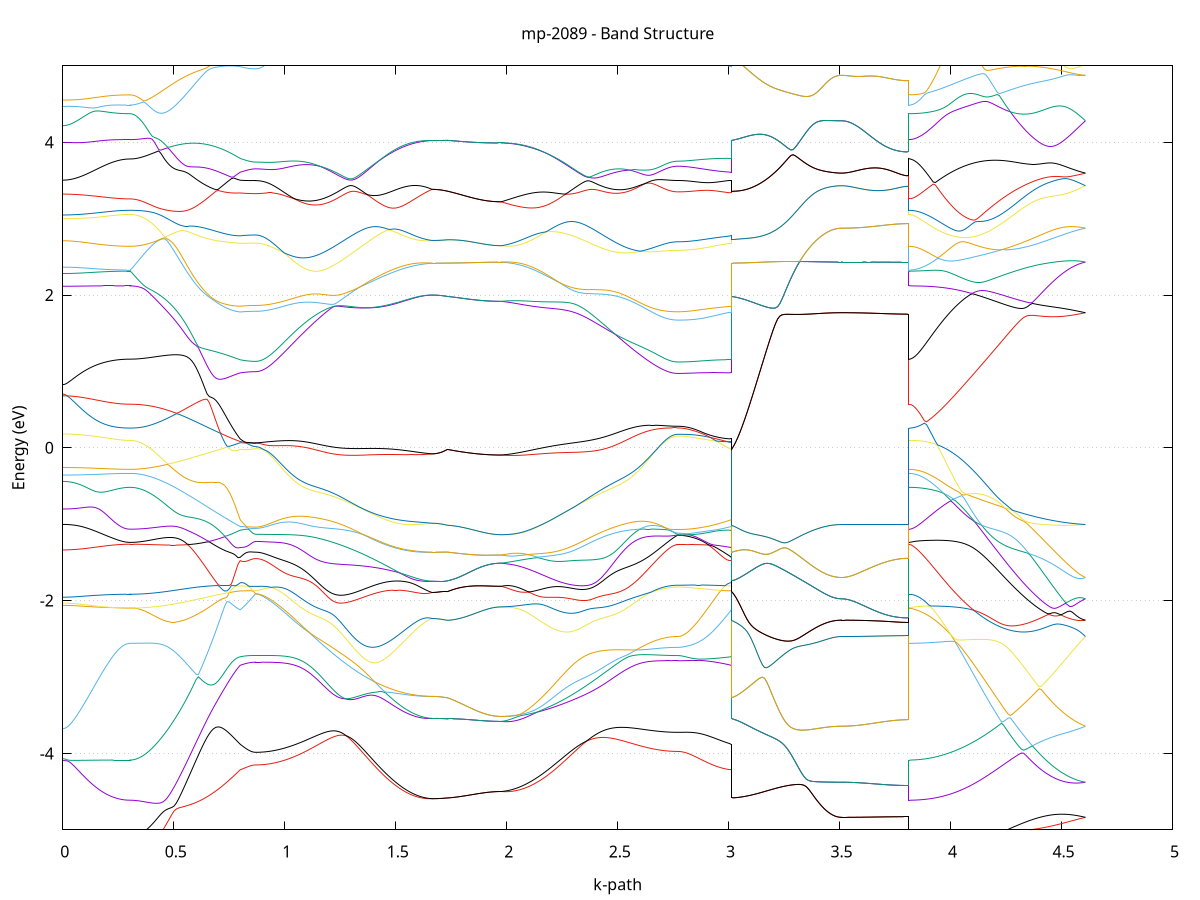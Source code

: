 set title 'mp-2089 - Band Structure'
set xlabel 'k-path'
set ylabel 'Energy (eV)'
set grid y
set yrange [-5:5]
set terminal png size 800,600
set output 'mp-2089_bands_gnuplot.png'
plot '-' using 1:2 with lines notitle, '-' using 1:2 with lines notitle, '-' using 1:2 with lines notitle, '-' using 1:2 with lines notitle, '-' using 1:2 with lines notitle, '-' using 1:2 with lines notitle, '-' using 1:2 with lines notitle, '-' using 1:2 with lines notitle, '-' using 1:2 with lines notitle, '-' using 1:2 with lines notitle, '-' using 1:2 with lines notitle, '-' using 1:2 with lines notitle, '-' using 1:2 with lines notitle, '-' using 1:2 with lines notitle, '-' using 1:2 with lines notitle, '-' using 1:2 with lines notitle, '-' using 1:2 with lines notitle, '-' using 1:2 with lines notitle, '-' using 1:2 with lines notitle, '-' using 1:2 with lines notitle, '-' using 1:2 with lines notitle, '-' using 1:2 with lines notitle, '-' using 1:2 with lines notitle, '-' using 1:2 with lines notitle, '-' using 1:2 with lines notitle, '-' using 1:2 with lines notitle, '-' using 1:2 with lines notitle, '-' using 1:2 with lines notitle, '-' using 1:2 with lines notitle, '-' using 1:2 with lines notitle, '-' using 1:2 with lines notitle, '-' using 1:2 with lines notitle, '-' using 1:2 with lines notitle, '-' using 1:2 with lines notitle, '-' using 1:2 with lines notitle, '-' using 1:2 with lines notitle, '-' using 1:2 with lines notitle, '-' using 1:2 with lines notitle, '-' using 1:2 with lines notitle, '-' using 1:2 with lines notitle, '-' using 1:2 with lines notitle, '-' using 1:2 with lines notitle, '-' using 1:2 with lines notitle, '-' using 1:2 with lines notitle, '-' using 1:2 with lines notitle, '-' using 1:2 with lines notitle, '-' using 1:2 with lines notitle, '-' using 1:2 with lines notitle, '-' using 1:2 with lines notitle, '-' using 1:2 with lines notitle, '-' using 1:2 with lines notitle, '-' using 1:2 with lines notitle, '-' using 1:2 with lines notitle, '-' using 1:2 with lines notitle, '-' using 1:2 with lines notitle, '-' using 1:2 with lines notitle, '-' using 1:2 with lines notitle, '-' using 1:2 with lines notitle, '-' using 1:2 with lines notitle, '-' using 1:2 with lines notitle, '-' using 1:2 with lines notitle, '-' using 1:2 with lines notitle, '-' using 1:2 with lines notitle, '-' using 1:2 with lines notitle, '-' using 1:2 with lines notitle, '-' using 1:2 with lines notitle, '-' using 1:2 with lines notitle, '-' using 1:2 with lines notitle, '-' using 1:2 with lines notitle, '-' using 1:2 with lines notitle, '-' using 1:2 with lines notitle, '-' using 1:2 with lines notitle, '-' using 1:2 with lines notitle, '-' using 1:2 with lines notitle, '-' using 1:2 with lines notitle, '-' using 1:2 with lines notitle, '-' using 1:2 with lines notitle, '-' using 1:2 with lines notitle, '-' using 1:2 with lines notitle, '-' using 1:2 with lines notitle, '-' using 1:2 with lines notitle, '-' using 1:2 with lines notitle, '-' using 1:2 with lines notitle, '-' using 1:2 with lines notitle, '-' using 1:2 with lines notitle, '-' using 1:2 with lines notitle, '-' using 1:2 with lines notitle, '-' using 1:2 with lines notitle, '-' using 1:2 with lines notitle, '-' using 1:2 with lines notitle, '-' using 1:2 with lines notitle, '-' using 1:2 with lines notitle, '-' using 1:2 with lines notitle, '-' using 1:2 with lines notitle, '-' using 1:2 with lines notitle, '-' using 1:2 with lines notitle
0.000000 -49.126078
0.009789 -49.126078
0.019578 -49.126078
0.029367 -49.126078
0.039156 -49.126078
0.048945 -49.126078
0.058734 -49.126078
0.068522 -49.126078
0.078311 -49.126078
0.088100 -49.126078
0.097889 -49.126078
0.107678 -49.126078
0.117467 -49.126078
0.127256 -49.126078
0.137045 -49.126078
0.146834 -49.126078
0.156623 -49.126078
0.166412 -49.126078
0.176201 -49.126078
0.185990 -49.126078
0.195778 -49.126078
0.205567 -49.126078
0.215356 -49.126078
0.225145 -49.126078
0.234934 -49.126078
0.244723 -49.126078
0.254512 -49.126078
0.264301 -49.126078
0.274090 -49.126078
0.283879 -49.126078
0.293668 -49.126078
0.303457 -49.126078
0.303457 -49.126078
0.313374 -49.126078
0.323291 -49.126078
0.333208 -49.126078
0.343125 -49.126078
0.353042 -49.126078
0.362959 -49.126078
0.372876 -49.126078
0.382793 -49.126078
0.392710 -49.126078
0.402628 -49.126078
0.412545 -49.126078
0.422462 -49.126078
0.432379 -49.126078
0.442296 -49.126078
0.452213 -49.126078
0.462130 -49.126078
0.472047 -49.126078
0.481964 -49.126078
0.491881 -49.126078
0.501798 -49.126078
0.511716 -49.126078
0.521633 -49.126078
0.531550 -49.126078
0.541467 -49.126078
0.551384 -49.126078
0.561301 -49.126078
0.571218 -49.126078
0.581135 -49.126078
0.591052 -49.125978
0.600969 -49.125978
0.610886 -49.125978
0.620804 -49.125978
0.630721 -49.125978
0.640638 -49.125978
0.650555 -49.125978
0.660472 -49.125978
0.670389 -49.125978
0.680306 -49.125978
0.690223 -49.125978
0.700140 -49.125978
0.710057 -49.125978
0.719974 -49.125978
0.729892 -49.125978
0.739809 -49.125978
0.749726 -49.125978
0.759643 -49.125978
0.769560 -49.125978
0.779477 -49.125978
0.789394 -49.125978
0.799311 -49.125978
0.799311 -49.125978
0.809218 -49.125978
0.819124 -49.125978
0.829030 -49.125978
0.838937 -49.125978
0.848843 -49.125978
0.858750 -49.125878
0.868656 -49.125878
0.868656 -49.125878
0.878598 -49.125878
0.888539 -49.125878
0.898481 -49.125878
0.908423 -49.125878
0.918364 -49.125878
0.928306 -49.125878
0.938248 -49.125878
0.948189 -49.125878
0.958131 -49.125778
0.968073 -49.125778
0.978014 -49.125778
0.987956 -49.125778
0.997898 -49.125678
1.007839 -49.125678
1.017781 -49.125678
1.027723 -49.125578
1.037664 -49.125578
1.047606 -49.125478
1.057548 -49.125478
1.067489 -49.125378
1.077431 -49.125378
1.087373 -49.125278
1.097314 -49.125278
1.107256 -49.125178
1.117198 -49.125178
1.127139 -49.125078
1.137081 -49.125078
1.147023 -49.124978
1.156964 -49.124878
1.166906 -49.124878
1.176848 -49.124778
1.186789 -49.124678
1.196731 -49.124678
1.206673 -49.124578
1.216614 -49.124478
1.226556 -49.124478
1.236498 -49.124378
1.246439 -49.124278
1.256381 -49.124278
1.266323 -49.124178
1.276265 -49.124078
1.286206 -49.124078
1.296148 -49.123978
1.306090 -49.123878
1.316031 -49.123878
1.325973 -49.123778
1.335915 -49.123678
1.345856 -49.123678
1.355798 -49.123578
1.365740 -49.123478
1.375681 -49.123478
1.385623 -49.123378
1.395565 -49.123278
1.405506 -49.123278
1.415448 -49.123178
1.425390 -49.123178
1.435331 -49.123078
1.445273 -49.123078
1.455215 -49.122978
1.465156 -49.122978
1.475098 -49.122878
1.485040 -49.122878
1.494981 -49.122778
1.504923 -49.122778
1.514865 -49.122678
1.524806 -49.122678
1.534748 -49.122678
1.544690 -49.122578
1.554631 -49.122578
1.564573 -49.122578
1.574515 -49.122578
1.584456 -49.122478
1.594398 -49.122478
1.604340 -49.122478
1.614281 -49.122478
1.624223 -49.122478
1.634165 -49.122478
1.644106 -49.122478
1.654048 -49.122478
1.663990 -49.122378
1.663990 -49.122478
1.673896 -49.122378
1.683802 -49.122478
1.693709 -49.122478
1.703615 -49.122378
1.713522 -49.122378
1.723428 -49.122378
1.733334 -49.122378
1.733334 -49.122478
1.743020 -49.122378
1.752706 -49.122378
1.762392 -49.122478
1.772077 -49.122378
1.781763 -49.122378
1.791449 -49.122478
1.801134 -49.122378
1.810820 -49.122478
1.820506 -49.122478
1.830191 -49.122478
1.839877 -49.122478
1.849563 -49.122378
1.859248 -49.122478
1.868934 -49.122378
1.878620 -49.122478
1.888306 -49.122478
1.897991 -49.122478
1.907677 -49.122478
1.917363 -49.122478
1.927048 -49.122478
1.936734 -49.122478
1.946420 -49.122478
1.956105 -49.122478
1.965791 -49.122478
1.975477 -49.122478
1.975477 -49.122478
1.985419 -49.122478
1.995360 -49.122478
2.005302 -49.122478
2.015244 -49.122478
2.025185 -49.122478
2.035127 -49.122478
2.045069 -49.122478
2.055010 -49.122478
2.064952 -49.122578
2.074894 -49.122578
2.084835 -49.122578
2.094777 -49.122578
2.104719 -49.122678
2.114660 -49.122678
2.124602 -49.122678
2.134544 -49.122778
2.144485 -49.122778
2.154427 -49.122878
2.164369 -49.122878
2.174310 -49.122978
2.184252 -49.122978
2.194194 -49.123078
2.204135 -49.123078
2.214077 -49.123178
2.224019 -49.123178
2.233960 -49.123278
2.243902 -49.123278
2.253844 -49.123378
2.263785 -49.123478
2.273727 -49.123478
2.283669 -49.123578
2.293610 -49.123678
2.303552 -49.123678
2.313494 -49.123778
2.323435 -49.123878
2.333377 -49.123878
2.343319 -49.123978
2.353260 -49.124078
2.363202 -49.124078
2.373144 -49.124178
2.383085 -49.124278
2.393027 -49.124278
2.402969 -49.124378
2.412910 -49.124478
2.422852 -49.124478
2.432794 -49.124578
2.442735 -49.124678
2.452677 -49.124678
2.462619 -49.124778
2.472560 -49.124878
2.482502 -49.124878
2.492444 -49.124978
2.502385 -49.125078
2.512327 -49.125078
2.522269 -49.125178
2.532210 -49.125178
2.542152 -49.125278
2.552094 -49.125278
2.562035 -49.125378
2.571977 -49.125378
2.581919 -49.125478
2.591860 -49.125478
2.601802 -49.125578
2.611744 -49.125578
2.621685 -49.125678
2.631627 -49.125678
2.641569 -49.125678
2.651510 -49.125778
2.661452 -49.125778
2.671394 -49.125778
2.681335 -49.125778
2.691277 -49.125878
2.701219 -49.125878
2.711161 -49.125878
2.721102 -49.125878
2.731044 -49.125878
2.740986 -49.125878
2.750927 -49.125878
2.760869 -49.125878
2.770811 -49.125878
2.770811 -49.125878
2.780496 -49.125878
2.790182 -49.125878
2.799868 -49.125878
2.809553 -49.125878
2.819239 -49.125878
2.828925 -49.125878
2.838610 -49.125978
2.848296 -49.125978
2.857982 -49.125978
2.867667 -49.125978
2.877353 -49.125978
2.887039 -49.125978
2.896725 -49.125978
2.906410 -49.125978
2.916096 -49.125978
2.925782 -49.125978
2.935467 -49.125978
2.945153 -49.125978
2.954839 -49.125978
2.964524 -49.125978
2.974210 -49.125978
2.983896 -49.125978
2.993582 -49.125978
3.003267 -49.125978
3.012953 -49.125978
3.012953 -49.122478
3.022870 -49.122478
3.032787 -49.122378
3.042704 -49.122478
3.052621 -49.122478
3.062538 -49.122378
3.072456 -49.122478
3.082373 -49.122478
3.092290 -49.122478
3.102207 -49.122478
3.112124 -49.122478
3.122041 -49.122478
3.131958 -49.122478
3.141875 -49.122478
3.151792 -49.122478
3.161709 -49.122478
3.171626 -49.122478
3.181544 -49.122478
3.191461 -49.122478
3.201378 -49.122478
3.211295 -49.122478
3.221212 -49.122478
3.231129 -49.122478
3.241046 -49.122478
3.250963 -49.122478
3.260880 -49.122478
3.270797 -49.122478
3.280714 -49.122478
3.290632 -49.122478
3.300549 -49.122478
3.310466 -49.122478
3.320383 -49.122478
3.330300 -49.122478
3.340217 -49.122478
3.350134 -49.122478
3.360051 -49.122478
3.369968 -49.122478
3.379885 -49.122478
3.389802 -49.122478
3.399720 -49.122478
3.409637 -49.122478
3.419554 -49.122478
3.429471 -49.122478
3.439388 -49.122478
3.449305 -49.122478
3.459222 -49.122478
3.469139 -49.122478
3.479056 -49.122478
3.488973 -49.122478
3.498890 -49.122478
3.508808 -49.122478
3.508808 -49.122478
3.518596 -49.122478
3.528385 -49.122478
3.538174 -49.122478
3.547963 -49.122478
3.557752 -49.122478
3.567541 -49.122478
3.577330 -49.122478
3.587119 -49.122478
3.596908 -49.122478
3.606697 -49.122478
3.616486 -49.122478
3.626275 -49.122478
3.636064 -49.122478
3.645852 -49.122478
3.655641 -49.122478
3.665430 -49.122478
3.675219 -49.122478
3.685008 -49.122478
3.694797 -49.122478
3.704586 -49.122478
3.714375 -49.122478
3.724164 -49.122478
3.733953 -49.122478
3.743742 -49.122478
3.753531 -49.122478
3.763320 -49.122478
3.773108 -49.122478
3.782897 -49.122478
3.792686 -49.122478
3.802475 -49.122478
3.812264 -49.122478
3.812264 -49.126078
3.822206 -49.126078
3.832148 -49.126078
3.842089 -49.126078
3.852031 -49.126078
3.861973 -49.126078
3.871914 -49.126078
3.881856 -49.125978
3.891798 -49.125978
3.901739 -49.125978
3.911681 -49.125978
3.921623 -49.125878
3.931564 -49.125878
3.941506 -49.125878
3.951448 -49.125778
3.961389 -49.125778
3.971331 -49.125778
3.981273 -49.125678
3.991214 -49.125678
4.001156 -49.125578
4.011098 -49.125578
4.021039 -49.125478
4.030981 -49.125478
4.040923 -49.125378
4.050864 -49.125378
4.060806 -49.125278
4.070748 -49.125178
4.080689 -49.125178
4.090631 -49.125078
4.100573 -49.125078
4.110514 -49.124978
4.120456 -49.124878
4.130398 -49.124878
4.140339 -49.124778
4.150281 -49.124678
4.160223 -49.124678
4.170164 -49.124578
4.180106 -49.124478
4.190048 -49.124478
4.199989 -49.124378
4.209931 -49.124278
4.219873 -49.124178
4.229814 -49.124178
4.239756 -49.124078
4.249698 -49.123978
4.259639 -49.123978
4.269581 -49.123878
4.279523 -49.123778
4.289464 -49.123778
4.299406 -49.123678
4.309348 -49.123578
4.319289 -49.123578
4.329231 -49.123478
4.339173 -49.123378
4.349114 -49.123378
4.359056 -49.123278
4.368998 -49.123178
4.378939 -49.123178
4.388881 -49.123078
4.398823 -49.123078
4.408764 -49.122978
4.418706 -49.122978
4.428648 -49.122878
4.438589 -49.122878
4.448531 -49.122778
4.458473 -49.122778
4.468414 -49.122778
4.478356 -49.122678
4.488298 -49.122678
4.498239 -49.122578
4.508181 -49.122578
4.518123 -49.122578
4.528064 -49.122578
4.538006 -49.122478
4.547948 -49.122478
4.557889 -49.122478
4.567831 -49.122478
4.577773 -49.122478
4.587714 -49.122478
4.597656 -49.122478
4.607598 -49.122478
e
0.000000 -49.125778
0.009789 -49.125778
0.019578 -49.125778
0.029367 -49.125778
0.039156 -49.125778
0.048945 -49.125778
0.058734 -49.125778
0.068522 -49.125778
0.078311 -49.125778
0.088100 -49.125778
0.097889 -49.125778
0.107678 -49.125778
0.117467 -49.125778
0.127256 -49.125778
0.137045 -49.125778
0.146834 -49.125778
0.156623 -49.125778
0.166412 -49.125778
0.176201 -49.125778
0.185990 -49.125778
0.195778 -49.125778
0.205567 -49.125778
0.215356 -49.125778
0.225145 -49.125778
0.234934 -49.125778
0.244723 -49.125778
0.254512 -49.125778
0.264301 -49.125778
0.274090 -49.125778
0.283879 -49.125778
0.293668 -49.125778
0.303457 -49.125778
0.303457 -49.125778
0.313374 -49.125778
0.323291 -49.125778
0.333208 -49.125778
0.343125 -49.125778
0.353042 -49.125778
0.362959 -49.125778
0.372876 -49.125778
0.382793 -49.125778
0.392710 -49.125778
0.402628 -49.125778
0.412545 -49.125778
0.422462 -49.125778
0.432379 -49.125778
0.442296 -49.125778
0.452213 -49.125778
0.462130 -49.125778
0.472047 -49.125778
0.481964 -49.125778
0.491881 -49.125778
0.501798 -49.125778
0.511716 -49.125778
0.521633 -49.125778
0.531550 -49.125778
0.541467 -49.125778
0.551384 -49.125778
0.561301 -49.125778
0.571218 -49.125778
0.581135 -49.125778
0.591052 -49.125778
0.600969 -49.125778
0.610886 -49.125878
0.620804 -49.125878
0.630721 -49.125878
0.640638 -49.125878
0.650555 -49.125878
0.660472 -49.125878
0.670389 -49.125878
0.680306 -49.125878
0.690223 -49.125878
0.700140 -49.125878
0.710057 -49.125878
0.719974 -49.125878
0.729892 -49.125878
0.739809 -49.125878
0.749726 -49.125878
0.759643 -49.125878
0.769560 -49.125878
0.779477 -49.125878
0.789394 -49.125878
0.799311 -49.125878
0.799311 -49.125878
0.809218 -49.125878
0.819124 -49.125878
0.829030 -49.125878
0.838937 -49.125878
0.848843 -49.125878
0.858750 -49.125878
0.868656 -49.125878
0.868656 -49.125878
0.878598 -49.125878
0.888539 -49.125878
0.898481 -49.125878
0.908423 -49.125878
0.918364 -49.125878
0.928306 -49.125878
0.938248 -49.125878
0.948189 -49.125878
0.958131 -49.125778
0.968073 -49.125778
0.978014 -49.125778
0.987956 -49.125778
0.997898 -49.125678
1.007839 -49.125678
1.017781 -49.125578
1.027723 -49.125578
1.037664 -49.125578
1.047606 -49.125478
1.057548 -49.125478
1.067489 -49.125378
1.077431 -49.125378
1.087373 -49.125278
1.097314 -49.125278
1.107256 -49.125178
1.117198 -49.125178
1.127139 -49.125078
1.137081 -49.125078
1.147023 -49.124978
1.156964 -49.124878
1.166906 -49.124878
1.176848 -49.124778
1.186789 -49.124678
1.196731 -49.124678
1.206673 -49.124578
1.216614 -49.124478
1.226556 -49.124478
1.236498 -49.124378
1.246439 -49.124278
1.256381 -49.124278
1.266323 -49.124178
1.276265 -49.124078
1.286206 -49.124078
1.296148 -49.123978
1.306090 -49.123878
1.316031 -49.123878
1.325973 -49.123778
1.335915 -49.123678
1.345856 -49.123678
1.355798 -49.123578
1.365740 -49.123478
1.375681 -49.123478
1.385623 -49.123378
1.395565 -49.123278
1.405506 -49.123278
1.415448 -49.123178
1.425390 -49.123178
1.435331 -49.123078
1.445273 -49.123078
1.455215 -49.122978
1.465156 -49.122978
1.475098 -49.122878
1.485040 -49.122878
1.494981 -49.122778
1.504923 -49.122778
1.514865 -49.122678
1.524806 -49.122678
1.534748 -49.122678
1.544690 -49.122578
1.554631 -49.122578
1.564573 -49.122578
1.574515 -49.122578
1.584456 -49.122478
1.594398 -49.122478
1.604340 -49.122478
1.614281 -49.122478
1.624223 -49.122478
1.634165 -49.122478
1.644106 -49.122478
1.654048 -49.122478
1.663990 -49.122378
1.663990 -49.122478
1.673896 -49.122378
1.683802 -49.122378
1.693709 -49.122478
1.703615 -49.122378
1.713522 -49.122378
1.723428 -49.122378
1.733334 -49.122378
1.733334 -49.122378
1.743020 -49.122378
1.752706 -49.122378
1.762392 -49.122478
1.772077 -49.122378
1.781763 -49.122378
1.791449 -49.122378
1.801134 -49.122378
1.810820 -49.122478
1.820506 -49.122478
1.830191 -49.122378
1.839877 -49.122478
1.849563 -49.122378
1.859248 -49.122378
1.868934 -49.122378
1.878620 -49.122378
1.888306 -49.122378
1.897991 -49.122478
1.907677 -49.122378
1.917363 -49.122378
1.927048 -49.122378
1.936734 -49.122478
1.946420 -49.122378
1.956105 -49.122378
1.965791 -49.122478
1.975477 -49.122378
1.975477 -49.122378
1.985419 -49.122478
1.995360 -49.122478
2.005302 -49.122478
2.015244 -49.122478
2.025185 -49.122478
2.035127 -49.122478
2.045069 -49.122478
2.055010 -49.122478
2.064952 -49.122578
2.074894 -49.122578
2.084835 -49.122578
2.094777 -49.122578
2.104719 -49.122678
2.114660 -49.122678
2.124602 -49.122678
2.134544 -49.122778
2.144485 -49.122778
2.154427 -49.122878
2.164369 -49.122878
2.174310 -49.122978
2.184252 -49.122978
2.194194 -49.123078
2.204135 -49.123078
2.214077 -49.123178
2.224019 -49.123178
2.233960 -49.123278
2.243902 -49.123278
2.253844 -49.123378
2.263785 -49.123478
2.273727 -49.123478
2.283669 -49.123578
2.293610 -49.123678
2.303552 -49.123678
2.313494 -49.123778
2.323435 -49.123878
2.333377 -49.123878
2.343319 -49.123978
2.353260 -49.124078
2.363202 -49.124078
2.373144 -49.124178
2.383085 -49.124278
2.393027 -49.124278
2.402969 -49.124378
2.412910 -49.124478
2.422852 -49.124478
2.432794 -49.124578
2.442735 -49.124678
2.452677 -49.124678
2.462619 -49.124778
2.472560 -49.124878
2.482502 -49.124878
2.492444 -49.124978
2.502385 -49.125078
2.512327 -49.125078
2.522269 -49.125178
2.532210 -49.125178
2.542152 -49.125278
2.552094 -49.125278
2.562035 -49.125378
2.571977 -49.125378
2.581919 -49.125478
2.591860 -49.125478
2.601802 -49.125578
2.611744 -49.125578
2.621685 -49.125578
2.631627 -49.125678
2.641569 -49.125678
2.651510 -49.125778
2.661452 -49.125778
2.671394 -49.125778
2.681335 -49.125778
2.691277 -49.125878
2.701219 -49.125878
2.711161 -49.125878
2.721102 -49.125878
2.731044 -49.125878
2.740986 -49.125878
2.750927 -49.125878
2.760869 -49.125878
2.770811 -49.125878
2.770811 -49.125878
2.780496 -49.125878
2.790182 -49.125878
2.799868 -49.125878
2.809553 -49.125878
2.819239 -49.125878
2.828925 -49.125878
2.838610 -49.125878
2.848296 -49.125878
2.857982 -49.125878
2.867667 -49.125878
2.877353 -49.125878
2.887039 -49.125878
2.896725 -49.125878
2.906410 -49.125878
2.916096 -49.125878
2.925782 -49.125878
2.935467 -49.125878
2.945153 -49.125878
2.954839 -49.125878
2.964524 -49.125878
2.974210 -49.125878
2.983896 -49.125878
2.993582 -49.125878
3.003267 -49.125878
3.012953 -49.125878
3.012953 -49.122478
3.022870 -49.122478
3.032787 -49.122378
3.042704 -49.122378
3.052621 -49.122478
3.062538 -49.122378
3.072456 -49.122478
3.082373 -49.122478
3.092290 -49.122378
3.102207 -49.122378
3.112124 -49.122478
3.122041 -49.122478
3.131958 -49.122378
3.141875 -49.122478
3.151792 -49.122478
3.161709 -49.122378
3.171626 -49.122378
3.181544 -49.122478
3.191461 -49.122378
3.201378 -49.122478
3.211295 -49.122478
3.221212 -49.122478
3.231129 -49.122478
3.241046 -49.122478
3.250963 -49.122478
3.260880 -49.122478
3.270797 -49.122478
3.280714 -49.122478
3.290632 -49.122478
3.300549 -49.122478
3.310466 -49.122478
3.320383 -49.122478
3.330300 -49.122478
3.340217 -49.122478
3.350134 -49.122478
3.360051 -49.122478
3.369968 -49.122478
3.379885 -49.122478
3.389802 -49.122478
3.399720 -49.122378
3.409637 -49.122478
3.419554 -49.122478
3.429471 -49.122478
3.439388 -49.122478
3.449305 -49.122478
3.459222 -49.122478
3.469139 -49.122478
3.479056 -49.122478
3.488973 -49.122478
3.498890 -49.122478
3.508808 -49.122478
3.508808 -49.122478
3.518596 -49.122478
3.528385 -49.122478
3.538174 -49.122478
3.547963 -49.122478
3.557752 -49.122478
3.567541 -49.122478
3.577330 -49.122478
3.587119 -49.122478
3.596908 -49.122478
3.606697 -49.122478
3.616486 -49.122478
3.626275 -49.122478
3.636064 -49.122478
3.645852 -49.122378
3.655641 -49.122478
3.665430 -49.122478
3.675219 -49.122478
3.685008 -49.122378
3.694797 -49.122478
3.704586 -49.122478
3.714375 -49.122478
3.724164 -49.122478
3.733953 -49.122378
3.743742 -49.122478
3.753531 -49.122478
3.763320 -49.122478
3.773108 -49.122478
3.782897 -49.122478
3.792686 -49.122478
3.802475 -49.122478
3.812264 -49.122378
3.812264 -49.125778
3.822206 -49.125778
3.832148 -49.125778
3.842089 -49.125778
3.852031 -49.125778
3.861973 -49.125778
3.871914 -49.125678
3.881856 -49.125678
3.891798 -49.125678
3.901739 -49.125678
3.911681 -49.125678
3.921623 -49.125578
3.931564 -49.125578
3.941506 -49.125578
3.951448 -49.125478
3.961389 -49.125478
3.971331 -49.125478
3.981273 -49.125378
3.991214 -49.125378
4.001156 -49.125278
4.011098 -49.125278
4.021039 -49.125178
4.030981 -49.125178
4.040923 -49.125078
4.050864 -49.125078
4.060806 -49.124978
4.070748 -49.124978
4.080689 -49.124878
4.090631 -49.124878
4.100573 -49.124778
4.110514 -49.124678
4.120456 -49.124678
4.130398 -49.124578
4.140339 -49.124578
4.150281 -49.124478
4.160223 -49.124378
4.170164 -49.124378
4.180106 -49.124278
4.190048 -49.124178
4.199989 -49.124178
4.209931 -49.124078
4.219873 -49.123978
4.229814 -49.123978
4.239756 -49.123878
4.249698 -49.123778
4.259639 -49.123778
4.269581 -49.123678
4.279523 -49.123578
4.289464 -49.123578
4.299406 -49.123478
4.309348 -49.123378
4.319289 -49.123378
4.329231 -49.123278
4.339173 -49.123278
4.349114 -49.123178
4.359056 -49.123178
4.368998 -49.123078
4.378939 -49.122978
4.388881 -49.122978
4.398823 -49.122878
4.408764 -49.122878
4.418706 -49.122878
4.428648 -49.122778
4.438589 -49.122778
4.448531 -49.122678
4.458473 -49.122678
4.468414 -49.122678
4.478356 -49.122578
4.488298 -49.122578
4.498239 -49.122578
4.508181 -49.122578
4.518123 -49.122478
4.528064 -49.122478
4.538006 -49.122478
4.547948 -49.122478
4.557889 -49.122478
4.567831 -49.122478
4.577773 -49.122478
4.587714 -49.122478
4.597656 -49.122378
4.607598 -49.122478
e
0.000000 -27.276378
0.009789 -27.276378
0.019578 -27.276378
0.029367 -27.276378
0.039156 -27.276378
0.048945 -27.276378
0.058734 -27.276378
0.068522 -27.276378
0.078311 -27.276378
0.088100 -27.276378
0.097889 -27.276378
0.107678 -27.276378
0.117467 -27.276378
0.127256 -27.276278
0.137045 -27.276278
0.146834 -27.276278
0.156623 -27.276278
0.166412 -27.276278
0.176201 -27.276278
0.185990 -27.276278
0.195778 -27.276278
0.205567 -27.276278
0.215356 -27.276278
0.225145 -27.276278
0.234934 -27.276278
0.244723 -27.276278
0.254512 -27.276278
0.264301 -27.276278
0.274090 -27.276278
0.283879 -27.276278
0.293668 -27.276278
0.303457 -27.276278
0.303457 -27.276278
0.313374 -27.276278
0.323291 -27.276278
0.333208 -27.276278
0.343125 -27.276278
0.353042 -27.276278
0.362959 -27.276278
0.372876 -27.276278
0.382793 -27.276178
0.392710 -27.276178
0.402628 -27.276178
0.412545 -27.276078
0.422462 -27.276078
0.432379 -27.276078
0.442296 -27.275978
0.452213 -27.275978
0.462130 -27.275878
0.472047 -27.275878
0.481964 -27.275778
0.491881 -27.275778
0.501798 -27.275678
0.511716 -27.275678
0.521633 -27.275578
0.531550 -27.275478
0.541467 -27.275478
0.551384 -27.275378
0.561301 -27.275278
0.571218 -27.275178
0.581135 -27.275178
0.591052 -27.275078
0.600969 -27.274978
0.610886 -27.274878
0.620804 -27.274778
0.630721 -27.274678
0.640638 -27.274578
0.650555 -27.274578
0.660472 -27.274478
0.670389 -27.274378
0.680306 -27.274278
0.690223 -27.274178
0.700140 -27.274078
0.710057 -27.273978
0.719974 -27.273878
0.729892 -27.273678
0.739809 -27.273578
0.749726 -27.273478
0.759643 -27.273378
0.769560 -27.273278
0.779477 -27.273178
0.789394 -27.273078
0.799311 -27.272978
0.799311 -27.272978
0.809218 -27.272878
0.819124 -27.272878
0.829030 -27.272878
0.838937 -27.272778
0.848843 -27.272778
0.858750 -27.272778
0.868656 -27.272778
0.868656 -27.272778
0.878598 -27.272678
0.888539 -27.272678
0.898481 -27.272678
0.908423 -27.272678
0.918364 -27.272578
0.928306 -27.272478
0.938248 -27.272478
0.948189 -27.272378
0.958131 -27.272278
0.968073 -27.272178
0.978014 -27.271978
0.987956 -27.271878
0.997898 -27.271778
1.007839 -27.271578
1.017781 -27.271478
1.027723 -27.271278
1.037664 -27.271078
1.047606 -27.270878
1.057548 -27.270678
1.067489 -27.270478
1.077431 -27.270278
1.087373 -27.270078
1.097314 -27.269878
1.107256 -27.269578
1.117198 -27.269378
1.127139 -27.269178
1.137081 -27.268878
1.147023 -27.268678
1.156964 -27.268478
1.166906 -27.268178
1.176848 -27.267978
1.186789 -27.267778
1.196731 -27.267678
1.206673 -27.267578
1.216614 -27.267678
1.226556 -27.267978
1.236498 -27.268478
1.246439 -27.269378
1.256381 -27.270578
1.266323 -27.271878
1.276265 -27.273278
1.286206 -27.274778
1.296148 -27.276278
1.306090 -27.277778
1.316031 -27.279278
1.325973 -27.280778
1.335915 -27.282278
1.345856 -27.283778
1.355798 -27.285278
1.365740 -27.286678
1.375681 -27.288178
1.385623 -27.289578
1.395565 -27.290978
1.405506 -27.292278
1.415448 -27.293578
1.425390 -27.294878
1.435331 -27.296178
1.445273 -27.297378
1.455215 -27.298578
1.465156 -27.299678
1.475098 -27.300778
1.485040 -27.301778
1.494981 -27.302778
1.504923 -27.303778
1.514865 -27.304678
1.524806 -27.305478
1.534748 -27.306278
1.544690 -27.307078
1.554631 -27.307778
1.564573 -27.308378
1.574515 -27.308978
1.584456 -27.309478
1.594398 -27.309878
1.604340 -27.310278
1.614281 -27.310678
1.624223 -27.310878
1.634165 -27.311178
1.644106 -27.311278
1.654048 -27.311378
1.663990 -27.311378
1.663990 -27.311378
1.673896 -27.311378
1.683802 -27.311378
1.693709 -27.311378
1.703615 -27.311378
1.713522 -27.311378
1.723428 -27.311378
1.733334 -27.311378
1.733334 -27.311378
1.743020 -27.311378
1.752706 -27.311378
1.762392 -27.311378
1.772077 -27.311378
1.781763 -27.311378
1.791449 -27.311378
1.801134 -27.311378
1.810820 -27.311378
1.820506 -27.311378
1.830191 -27.311378
1.839877 -27.311378
1.849563 -27.311378
1.859248 -27.311378
1.868934 -27.311378
1.878620 -27.311378
1.888306 -27.311378
1.897991 -27.311378
1.907677 -27.311378
1.917363 -27.311378
1.927048 -27.311378
1.936734 -27.311378
1.946420 -27.311378
1.956105 -27.311378
1.965791 -27.311378
1.975477 -27.311378
1.975477 -27.311378
1.985419 -27.311378
1.995360 -27.311278
2.005302 -27.311178
2.015244 -27.310878
2.025185 -27.310678
2.035127 -27.310278
2.045069 -27.309878
2.055010 -27.309478
2.064952 -27.308978
2.074894 -27.308378
2.084835 -27.307778
2.094777 -27.307078
2.104719 -27.306278
2.114660 -27.305478
2.124602 -27.304678
2.134544 -27.303778
2.144485 -27.302778
2.154427 -27.301778
2.164369 -27.300778
2.174310 -27.299678
2.184252 -27.298578
2.194194 -27.297378
2.204135 -27.296178
2.214077 -27.294878
2.224019 -27.293578
2.233960 -27.292278
2.243902 -27.290978
2.253844 -27.289578
2.263785 -27.288178
2.273727 -27.286678
2.283669 -27.285278
2.293610 -27.283778
2.303552 -27.282278
2.313494 -27.280778
2.323435 -27.279278
2.333377 -27.277778
2.343319 -27.276278
2.353260 -27.274778
2.363202 -27.273278
2.373144 -27.271878
2.383085 -27.270578
2.393027 -27.269378
2.402969 -27.268478
2.412910 -27.267878
2.422852 -27.267678
2.432794 -27.267578
2.442735 -27.267678
2.452677 -27.267778
2.462619 -27.267978
2.472560 -27.268178
2.482502 -27.268378
2.492444 -27.268678
2.502385 -27.268878
2.512327 -27.269078
2.522269 -27.269378
2.532210 -27.269578
2.542152 -27.269778
2.552094 -27.270078
2.562035 -27.270278
2.571977 -27.270478
2.581919 -27.270678
2.591860 -27.270878
2.601802 -27.271078
2.611744 -27.271278
2.621685 -27.271378
2.631627 -27.271578
2.641569 -27.271778
2.651510 -27.271878
2.661452 -27.271978
2.671394 -27.272078
2.681335 -27.272278
2.691277 -27.272378
2.701219 -27.272378
2.711161 -27.272478
2.721102 -27.272578
2.731044 -27.272578
2.740986 -27.272678
2.750927 -27.272678
2.760869 -27.272678
2.770811 -27.272678
2.770811 -27.272678
2.780496 -27.272678
2.790182 -27.272678
2.799868 -27.272678
2.809553 -27.272678
2.819239 -27.272778
2.828925 -27.272778
2.838610 -27.272778
2.848296 -27.272778
2.857982 -27.272778
2.867667 -27.272778
2.877353 -27.272778
2.887039 -27.272778
2.896725 -27.272778
2.906410 -27.272778
2.916096 -27.272878
2.925782 -27.272878
2.935467 -27.272878
2.945153 -27.272878
2.954839 -27.272878
2.964524 -27.272878
2.974210 -27.272878
2.983896 -27.272878
2.993582 -27.272978
3.003267 -27.272978
3.012953 -27.272978
3.012953 -27.311378
3.022870 -27.311378
3.032787 -27.311378
3.042704 -27.311378
3.052621 -27.311378
3.062538 -27.311378
3.072456 -27.311378
3.082373 -27.311378
3.092290 -27.311378
3.102207 -27.311378
3.112124 -27.311478
3.122041 -27.311478
3.131958 -27.311478
3.141875 -27.311478
3.151792 -27.311478
3.161709 -27.311478
3.171626 -27.311478
3.181544 -27.311478
3.191461 -27.311478
3.201378 -27.311478
3.211295 -27.311478
3.221212 -27.311478
3.231129 -27.311478
3.241046 -27.311478
3.250963 -27.311478
3.260880 -27.311478
3.270797 -27.311478
3.280714 -27.311478
3.290632 -27.311478
3.300549 -27.311478
3.310466 -27.311478
3.320383 -27.311478
3.330300 -27.311478
3.340217 -27.311578
3.350134 -27.311578
3.360051 -27.311578
3.369968 -27.311578
3.379885 -27.311578
3.389802 -27.311578
3.399720 -27.311578
3.409637 -27.311578
3.419554 -27.311578
3.429471 -27.311578
3.439388 -27.311578
3.449305 -27.311578
3.459222 -27.311578
3.469139 -27.311578
3.479056 -27.311578
3.488973 -27.311578
3.498890 -27.311578
3.508808 -27.311578
3.508808 -27.311578
3.518596 -27.311578
3.528385 -27.311578
3.538174 -27.311578
3.547963 -27.311578
3.557752 -27.311578
3.567541 -27.311578
3.577330 -27.311578
3.587119 -27.311578
3.596908 -27.311578
3.606697 -27.311578
3.616486 -27.311578
3.626275 -27.311578
3.636064 -27.311578
3.645852 -27.311578
3.655641 -27.311578
3.665430 -27.311578
3.675219 -27.311578
3.685008 -27.311578
3.694797 -27.311578
3.704586 -27.311578
3.714375 -27.311578
3.724164 -27.311578
3.733953 -27.311578
3.743742 -27.311578
3.753531 -27.311578
3.763320 -27.311578
3.773108 -27.311578
3.782897 -27.311578
3.792686 -27.311578
3.802475 -27.311578
3.812264 -27.311578
3.812264 -27.276278
3.822206 -27.276278
3.832148 -27.276278
3.842089 -27.276278
3.852031 -27.276178
3.861973 -27.276178
3.871914 -27.276078
3.881856 -27.275978
3.891798 -27.275878
3.901739 -27.275778
3.911681 -27.275678
3.921623 -27.275478
3.931564 -27.275378
3.941506 -27.275178
3.951448 -27.274978
3.961389 -27.274778
3.971331 -27.274578
3.981273 -27.274378
3.991214 -27.274178
4.001156 -27.273978
4.011098 -27.273678
4.021039 -27.273478
4.030981 -27.273178
4.040923 -27.272978
4.050864 -27.272678
4.060806 -27.272378
4.070748 -27.272078
4.080689 -27.271778
4.090631 -27.271478
4.100573 -27.271178
4.110514 -27.270878
4.120456 -27.270478
4.130398 -27.270178
4.140339 -27.269878
4.150281 -27.269578
4.160223 -27.269178
4.170164 -27.268978
4.180106 -27.269378
4.190048 -27.270578
4.199989 -27.271878
4.209931 -27.273178
4.219873 -27.274578
4.229814 -27.275978
4.239756 -27.277378
4.249698 -27.278878
4.259639 -27.280378
4.269581 -27.281778
4.279523 -27.283278
4.289464 -27.284778
4.299406 -27.286178
4.309348 -27.287578
4.319289 -27.288978
4.329231 -27.290378
4.339173 -27.291678
4.349114 -27.293078
4.359056 -27.294378
4.368998 -27.295578
4.378939 -27.296878
4.388881 -27.297978
4.398823 -27.299178
4.408764 -27.300278
4.418706 -27.301378
4.428648 -27.302378
4.438589 -27.303378
4.448531 -27.304278
4.458473 -27.305178
4.468414 -27.305978
4.478356 -27.306778
4.488298 -27.307478
4.498239 -27.308078
4.508181 -27.308778
4.518123 -27.309278
4.528064 -27.309778
4.538006 -27.310178
4.547948 -27.310578
4.557889 -27.310878
4.567831 -27.311178
4.577773 -27.311378
4.587714 -27.311478
4.597656 -27.311578
4.607598 -27.311578
e
0.000000 -27.268578
0.009789 -27.268578
0.019578 -27.268578
0.029367 -27.268578
0.039156 -27.268578
0.048945 -27.268578
0.058734 -27.268578
0.068522 -27.268578
0.078311 -27.268578
0.088100 -27.268578
0.097889 -27.268578
0.107678 -27.268578
0.117467 -27.268578
0.127256 -27.268578
0.137045 -27.268578
0.146834 -27.268578
0.156623 -27.268578
0.166412 -27.268578
0.176201 -27.268578
0.185990 -27.268578
0.195778 -27.268578
0.205567 -27.268578
0.215356 -27.268578
0.225145 -27.268578
0.234934 -27.268578
0.244723 -27.268578
0.254512 -27.268578
0.264301 -27.268578
0.274090 -27.268578
0.283879 -27.268578
0.293668 -27.268578
0.303457 -27.268578
0.303457 -27.268578
0.313374 -27.268578
0.323291 -27.268578
0.333208 -27.268578
0.343125 -27.268578
0.353042 -27.268578
0.362959 -27.268678
0.372876 -27.268678
0.382793 -27.268678
0.392710 -27.268678
0.402628 -27.268778
0.412545 -27.268778
0.422462 -27.268878
0.432379 -27.268878
0.442296 -27.268878
0.452213 -27.268978
0.462130 -27.269078
0.472047 -27.269078
0.481964 -27.269178
0.491881 -27.269178
0.501798 -27.269278
0.511716 -27.269378
0.521633 -27.269478
0.531550 -27.269478
0.541467 -27.269578
0.551384 -27.269678
0.561301 -27.269778
0.571218 -27.269878
0.581135 -27.269978
0.591052 -27.269978
0.600969 -27.270078
0.610886 -27.270178
0.620804 -27.270278
0.630721 -27.270378
0.640638 -27.270478
0.650555 -27.270578
0.660472 -27.270678
0.670389 -27.270778
0.680306 -27.270978
0.690223 -27.271078
0.700140 -27.271178
0.710057 -27.271278
0.719974 -27.271378
0.729892 -27.271478
0.739809 -27.271578
0.749726 -27.271678
0.759643 -27.271778
0.769560 -27.271978
0.779477 -27.272078
0.789394 -27.272178
0.799311 -27.272278
0.799311 -27.272278
0.809218 -27.272278
0.819124 -27.272378
0.829030 -27.272378
0.838937 -27.272478
0.848843 -27.272478
0.858750 -27.272478
0.868656 -27.272478
0.868656 -27.272478
0.878598 -27.272478
0.888539 -27.272478
0.898481 -27.272478
0.908423 -27.272378
0.918364 -27.272378
0.928306 -27.272278
0.938248 -27.272178
0.948189 -27.272178
0.958131 -27.272078
0.968073 -27.271878
0.978014 -27.271778
0.987956 -27.271678
0.997898 -27.271578
1.007839 -27.271378
1.017781 -27.271178
1.027723 -27.271078
1.037664 -27.270878
1.047606 -27.270678
1.057548 -27.270478
1.067489 -27.270278
1.077431 -27.270078
1.087373 -27.269878
1.097314 -27.269678
1.107256 -27.269378
1.117198 -27.269178
1.127139 -27.268978
1.137081 -27.268678
1.147023 -27.268478
1.156964 -27.268278
1.166906 -27.268078
1.176848 -27.267878
1.186789 -27.267678
1.196731 -27.267578
1.206673 -27.267478
1.216614 -27.267578
1.226556 -27.267878
1.236498 -27.268478
1.246439 -27.269378
1.256381 -27.270578
1.266323 -27.271878
1.276265 -27.273278
1.286206 -27.274778
1.296148 -27.276278
1.306090 -27.277778
1.316031 -27.279278
1.325973 -27.280778
1.335915 -27.282278
1.345856 -27.283778
1.355798 -27.285178
1.365740 -27.286678
1.375681 -27.288078
1.385623 -27.289578
1.395565 -27.290878
1.405506 -27.292278
1.415448 -27.293578
1.425390 -27.294878
1.435331 -27.296178
1.445273 -27.297378
1.455215 -27.298578
1.465156 -27.299678
1.475098 -27.300778
1.485040 -27.301778
1.494981 -27.302778
1.504923 -27.303778
1.514865 -27.304678
1.524806 -27.305478
1.534748 -27.306278
1.544690 -27.307078
1.554631 -27.307678
1.564573 -27.308378
1.574515 -27.308978
1.584456 -27.309478
1.594398 -27.309878
1.604340 -27.310278
1.614281 -27.310678
1.624223 -27.310878
1.634165 -27.311178
1.644106 -27.311278
1.654048 -27.311378
1.663990 -27.311378
1.663990 -27.311378
1.673896 -27.311378
1.683802 -27.311378
1.693709 -27.311378
1.703615 -27.311378
1.713522 -27.311378
1.723428 -27.311378
1.733334 -27.311378
1.733334 -27.311378
1.743020 -27.311378
1.752706 -27.311378
1.762392 -27.311378
1.772077 -27.311378
1.781763 -27.311378
1.791449 -27.311378
1.801134 -27.311378
1.810820 -27.311378
1.820506 -27.311378
1.830191 -27.311378
1.839877 -27.311378
1.849563 -27.311378
1.859248 -27.311378
1.868934 -27.311378
1.878620 -27.311378
1.888306 -27.311378
1.897991 -27.311378
1.907677 -27.311378
1.917363 -27.311378
1.927048 -27.311378
1.936734 -27.311378
1.946420 -27.311378
1.956105 -27.311378
1.965791 -27.311378
1.975477 -27.311378
1.975477 -27.311378
1.985419 -27.311378
1.995360 -27.311278
2.005302 -27.311178
2.015244 -27.310878
2.025185 -27.310678
2.035127 -27.310278
2.045069 -27.309878
2.055010 -27.309478
2.064952 -27.308978
2.074894 -27.308378
2.084835 -27.307678
2.094777 -27.307078
2.104719 -27.306278
2.114660 -27.305478
2.124602 -27.304678
2.134544 -27.303778
2.144485 -27.302778
2.154427 -27.301778
2.164369 -27.300778
2.174310 -27.299678
2.184252 -27.298578
2.194194 -27.297378
2.204135 -27.296178
2.214077 -27.294878
2.224019 -27.293578
2.233960 -27.292278
2.243902 -27.290878
2.253844 -27.289578
2.263785 -27.288078
2.273727 -27.286678
2.283669 -27.285178
2.293610 -27.283778
2.303552 -27.282278
2.313494 -27.280778
2.323435 -27.279278
2.333377 -27.277778
2.343319 -27.276178
2.353260 -27.274778
2.363202 -27.273278
2.373144 -27.271878
2.383085 -27.270578
2.393027 -27.269378
2.402969 -27.268478
2.412910 -27.267878
2.422852 -27.267578
2.432794 -27.267478
2.442735 -27.267578
2.452677 -27.267678
2.462619 -27.267878
2.472560 -27.268078
2.482502 -27.268278
2.492444 -27.268478
2.502385 -27.268778
2.512327 -27.268978
2.522269 -27.269178
2.532210 -27.269378
2.542152 -27.269678
2.552094 -27.269878
2.562035 -27.270078
2.571977 -27.270278
2.581919 -27.270478
2.591860 -27.270678
2.601802 -27.270878
2.611744 -27.271078
2.621685 -27.271278
2.631627 -27.271378
2.641569 -27.271578
2.651510 -27.271678
2.661452 -27.271778
2.671394 -27.271978
2.681335 -27.272078
2.691277 -27.272178
2.701219 -27.272278
2.711161 -27.272278
2.721102 -27.272378
2.731044 -27.272378
2.740986 -27.272478
2.750927 -27.272478
2.760869 -27.272478
2.770811 -27.272478
2.770811 -27.272478
2.780496 -27.272478
2.790182 -27.272478
2.799868 -27.272478
2.809553 -27.272478
2.819239 -27.272478
2.828925 -27.272478
2.838610 -27.272478
2.848296 -27.272478
2.857982 -27.272478
2.867667 -27.272478
2.877353 -27.272478
2.887039 -27.272478
2.896725 -27.272378
2.906410 -27.272378
2.916096 -27.272378
2.925782 -27.272378
2.935467 -27.272378
2.945153 -27.272378
2.954839 -27.272378
2.964524 -27.272378
2.974210 -27.272278
2.983896 -27.272278
2.993582 -27.272278
3.003267 -27.272278
3.012953 -27.272278
3.012953 -27.311378
3.022870 -27.311378
3.032787 -27.311378
3.042704 -27.311378
3.052621 -27.311378
3.062538 -27.311378
3.072456 -27.311378
3.082373 -27.311378
3.092290 -27.311378
3.102207 -27.311378
3.112124 -27.311478
3.122041 -27.311478
3.131958 -27.311478
3.141875 -27.311478
3.151792 -27.311478
3.161709 -27.311478
3.171626 -27.311478
3.181544 -27.311478
3.191461 -27.311478
3.201378 -27.311478
3.211295 -27.311478
3.221212 -27.311478
3.231129 -27.311478
3.241046 -27.311478
3.250963 -27.311478
3.260880 -27.311478
3.270797 -27.311478
3.280714 -27.311478
3.290632 -27.311478
3.300549 -27.311478
3.310466 -27.311478
3.320383 -27.311478
3.330300 -27.311478
3.340217 -27.311578
3.350134 -27.311578
3.360051 -27.311578
3.369968 -27.311578
3.379885 -27.311578
3.389802 -27.311578
3.399720 -27.311578
3.409637 -27.311578
3.419554 -27.311578
3.429471 -27.311578
3.439388 -27.311578
3.449305 -27.311578
3.459222 -27.311578
3.469139 -27.311578
3.479056 -27.311578
3.488973 -27.311578
3.498890 -27.311578
3.508808 -27.311578
3.508808 -27.311578
3.518596 -27.311578
3.528385 -27.311578
3.538174 -27.311578
3.547963 -27.311578
3.557752 -27.311578
3.567541 -27.311578
3.577330 -27.311578
3.587119 -27.311578
3.596908 -27.311578
3.606697 -27.311578
3.616486 -27.311578
3.626275 -27.311578
3.636064 -27.311578
3.645852 -27.311578
3.655641 -27.311578
3.665430 -27.311578
3.675219 -27.311578
3.685008 -27.311578
3.694797 -27.311578
3.704586 -27.311578
3.714375 -27.311578
3.724164 -27.311578
3.733953 -27.311578
3.743742 -27.311578
3.753531 -27.311578
3.763320 -27.311578
3.773108 -27.311578
3.782897 -27.311578
3.792686 -27.311578
3.802475 -27.311578
3.812264 -27.311578
3.812264 -27.268578
3.822206 -27.268578
3.832148 -27.268578
3.842089 -27.268478
3.852031 -27.268478
3.861973 -27.268478
3.871914 -27.268378
3.881856 -27.268378
3.891798 -27.268278
3.901739 -27.268178
3.911681 -27.268078
3.921623 -27.267978
3.931564 -27.267878
3.941506 -27.267778
3.951448 -27.267678
3.961389 -27.267578
3.971331 -27.267478
3.981273 -27.267278
3.991214 -27.267178
4.001156 -27.266978
4.011098 -27.266878
4.021039 -27.266778
4.030981 -27.266578
4.040923 -27.266478
4.050864 -27.266278
4.060806 -27.266178
4.070748 -27.266078
4.080689 -27.265978
4.090631 -27.265878
4.100573 -27.265878
4.110514 -27.265878
4.120456 -27.265978
4.130398 -27.266078
4.140339 -27.266378
4.150281 -27.266878
4.160223 -27.267578
4.170164 -27.268378
4.180106 -27.268678
4.190048 -27.268778
4.199989 -27.269478
4.209931 -27.270778
4.219873 -27.272278
4.229814 -27.273778
4.239756 -27.275378
4.249698 -27.276978
4.259639 -27.278478
4.269581 -27.280078
4.279523 -27.281578
4.289464 -27.283178
4.299406 -27.284678
4.309348 -27.286178
4.319289 -27.287578
4.329231 -27.289078
4.339173 -27.290478
4.349114 -27.291878
4.359056 -27.293178
4.368998 -27.294478
4.378939 -27.295778
4.388881 -27.297078
4.398823 -27.298278
4.408764 -27.299378
4.418706 -27.300478
4.428648 -27.301578
4.438589 -27.302578
4.448531 -27.303578
4.458473 -27.304478
4.468414 -27.305378
4.478356 -27.306178
4.488298 -27.306978
4.498239 -27.307678
4.508181 -27.308278
4.518123 -27.308878
4.528064 -27.309478
4.538006 -27.309878
4.547948 -27.310378
4.557889 -27.310678
4.567831 -27.310978
4.577773 -27.311178
4.587714 -27.311378
4.597656 -27.311478
4.607598 -27.311578
e
0.000000 -27.230678
0.009789 -27.230678
0.019578 -27.230678
0.029367 -27.230678
0.039156 -27.230678
0.048945 -27.230678
0.058734 -27.230678
0.068522 -27.230678
0.078311 -27.230678
0.088100 -27.230678
0.097889 -27.230678
0.107678 -27.230678
0.117467 -27.230678
0.127256 -27.230678
0.137045 -27.230678
0.146834 -27.230678
0.156623 -27.230678
0.166412 -27.230678
0.176201 -27.230678
0.185990 -27.230678
0.195778 -27.230678
0.205567 -27.230678
0.215356 -27.230678
0.225145 -27.230678
0.234934 -27.230678
0.244723 -27.230678
0.254512 -27.230678
0.264301 -27.230678
0.274090 -27.230678
0.283879 -27.230678
0.293668 -27.230678
0.303457 -27.230678
0.303457 -27.230678
0.313374 -27.230678
0.323291 -27.230678
0.333208 -27.230678
0.343125 -27.230678
0.353042 -27.230678
0.362959 -27.230678
0.372876 -27.230678
0.382793 -27.230678
0.392710 -27.230678
0.402628 -27.230678
0.412545 -27.230578
0.422462 -27.230578
0.432379 -27.230578
0.442296 -27.230578
0.452213 -27.230578
0.462130 -27.230578
0.472047 -27.230578
0.481964 -27.230578
0.491881 -27.230578
0.501798 -27.230578
0.511716 -27.230478
0.521633 -27.230478
0.531550 -27.230478
0.541467 -27.230478
0.551384 -27.230478
0.561301 -27.230478
0.571218 -27.230478
0.581135 -27.230378
0.591052 -27.230378
0.600969 -27.230378
0.610886 -27.230378
0.620804 -27.230378
0.630721 -27.230278
0.640638 -27.230278
0.650555 -27.230278
0.660472 -27.230278
0.670389 -27.230278
0.680306 -27.230178
0.690223 -27.230178
0.700140 -27.230178
0.710057 -27.230178
0.719974 -27.230178
0.729892 -27.230078
0.739809 -27.230078
0.749726 -27.230078
0.759643 -27.230078
0.769560 -27.230078
0.779477 -27.229978
0.789394 -27.229978
0.799311 -27.229978
0.799311 -27.229978
0.809218 -27.229978
0.819124 -27.229978
0.829030 -27.229978
0.838937 -27.229978
0.848843 -27.229978
0.858750 -27.229878
0.868656 -27.229878
0.868656 -27.229878
0.878598 -27.229978
0.888539 -27.230078
0.898481 -27.230178
0.908423 -27.230378
0.918364 -27.230678
0.928306 -27.231078
0.938248 -27.231478
0.948189 -27.231878
0.958131 -27.232478
0.968073 -27.233078
0.978014 -27.233678
0.987956 -27.234378
0.997898 -27.235178
1.007839 -27.235978
1.017781 -27.236778
1.027723 -27.237678
1.037664 -27.238678
1.047606 -27.239678
1.057548 -27.240778
1.067489 -27.241878
1.077431 -27.242978
1.087373 -27.244178
1.097314 -27.245378
1.107256 -27.246678
1.117198 -27.247978
1.127139 -27.249278
1.137081 -27.250678
1.147023 -27.251978
1.156964 -27.253378
1.166906 -27.254778
1.176848 -27.256178
1.186789 -27.257578
1.196731 -27.258978
1.206673 -27.260278
1.216614 -27.261478
1.226556 -27.262478
1.236498 -27.263178
1.246439 -27.263578
1.256381 -27.263678
1.266323 -27.263678
1.276265 -27.263478
1.286206 -27.263378
1.296148 -27.263078
1.306090 -27.262878
1.316031 -27.262678
1.325973 -27.262378
1.335915 -27.262078
1.345856 -27.261878
1.355798 -27.261578
1.365740 -27.261278
1.375681 -27.260978
1.385623 -27.260778
1.395565 -27.260478
1.405506 -27.260278
1.415448 -27.259978
1.425390 -27.259678
1.435331 -27.259478
1.445273 -27.259278
1.455215 -27.258978
1.465156 -27.258778
1.475098 -27.258578
1.485040 -27.258378
1.494981 -27.258178
1.504923 -27.257978
1.514865 -27.257778
1.524806 -27.257678
1.534748 -27.257478
1.544690 -27.257378
1.554631 -27.257178
1.564573 -27.257078
1.574515 -27.256978
1.584456 -27.256878
1.594398 -27.256778
1.604340 -27.256678
1.614281 -27.256678
1.624223 -27.256578
1.634165 -27.256578
1.644106 -27.256478
1.654048 -27.256478
1.663990 -27.256478
1.663990 -27.256478
1.673896 -27.256478
1.683802 -27.256478
1.693709 -27.256478
1.703615 -27.256478
1.713522 -27.256478
1.723428 -27.256478
1.733334 -27.256478
1.733334 -27.256478
1.743020 -27.256478
1.752706 -27.256478
1.762392 -27.256478
1.772077 -27.256478
1.781763 -27.256478
1.791449 -27.256478
1.801134 -27.256478
1.810820 -27.256478
1.820506 -27.256478
1.830191 -27.256478
1.839877 -27.256478
1.849563 -27.256478
1.859248 -27.256478
1.868934 -27.256478
1.878620 -27.256478
1.888306 -27.256478
1.897991 -27.256478
1.907677 -27.256478
1.917363 -27.256478
1.927048 -27.256478
1.936734 -27.256478
1.946420 -27.256478
1.956105 -27.256478
1.965791 -27.256478
1.975477 -27.256478
1.975477 -27.256478
1.985419 -27.256478
1.995360 -27.256478
2.005302 -27.256578
2.015244 -27.256578
2.025185 -27.256678
2.035127 -27.256678
2.045069 -27.256778
2.055010 -27.256878
2.064952 -27.256978
2.074894 -27.257078
2.084835 -27.257178
2.094777 -27.257378
2.104719 -27.257478
2.114660 -27.257678
2.124602 -27.257778
2.134544 -27.257978
2.144485 -27.258178
2.154427 -27.258378
2.164369 -27.258578
2.174310 -27.258778
2.184252 -27.258978
2.194194 -27.259278
2.204135 -27.259478
2.214077 -27.259678
2.224019 -27.259978
2.233960 -27.260178
2.243902 -27.260478
2.253844 -27.260778
2.263785 -27.260978
2.273727 -27.261278
2.283669 -27.261578
2.293610 -27.261778
2.303552 -27.262078
2.313494 -27.262378
2.323435 -27.262578
2.333377 -27.262878
2.343319 -27.263078
2.353260 -27.263378
2.363202 -27.263478
2.373144 -27.263678
2.383085 -27.263678
2.393027 -27.263578
2.402969 -27.263178
2.412910 -27.262478
2.422852 -27.261478
2.432794 -27.260278
2.442735 -27.258978
2.452677 -27.257578
2.462619 -27.256178
2.472560 -27.254778
2.482502 -27.253378
2.492444 -27.251978
2.502385 -27.250678
2.512327 -27.249278
2.522269 -27.247978
2.532210 -27.246678
2.542152 -27.245378
2.552094 -27.244178
2.562035 -27.242978
2.571977 -27.241878
2.581919 -27.240778
2.591860 -27.239678
2.601802 -27.238678
2.611744 -27.237678
2.621685 -27.236778
2.631627 -27.235978
2.641569 -27.235178
2.651510 -27.234378
2.661452 -27.233678
2.671394 -27.233078
2.681335 -27.232478
2.691277 -27.231878
2.701219 -27.231478
2.711161 -27.231078
2.721102 -27.230678
2.731044 -27.230378
2.740986 -27.230178
2.750927 -27.230078
2.760869 -27.229978
2.770811 -27.229878
2.770811 -27.229878
2.780496 -27.229878
2.790182 -27.229878
2.799868 -27.229878
2.809553 -27.229878
2.819239 -27.229878
2.828925 -27.229978
2.838610 -27.229978
2.848296 -27.229978
2.857982 -27.229978
2.867667 -27.229978
2.877353 -27.229978
2.887039 -27.229978
2.896725 -27.229978
2.906410 -27.229978
2.916096 -27.229978
2.925782 -27.229978
2.935467 -27.229978
2.945153 -27.229978
2.954839 -27.229978
2.964524 -27.229978
2.974210 -27.229978
2.983896 -27.229978
2.993582 -27.229978
3.003267 -27.229978
3.012953 -27.229978
3.012953 -27.256478
3.022870 -27.256478
3.032787 -27.256478
3.042704 -27.256478
3.052621 -27.256478
3.062538 -27.256478
3.072456 -27.256478
3.082373 -27.256478
3.092290 -27.256478
3.102207 -27.256478
3.112124 -27.256478
3.122041 -27.256478
3.131958 -27.256478
3.141875 -27.256478
3.151792 -27.256478
3.161709 -27.256478
3.171626 -27.256478
3.181544 -27.256478
3.191461 -27.256478
3.201378 -27.256478
3.211295 -27.256478
3.221212 -27.256378
3.231129 -27.256378
3.241046 -27.256378
3.250963 -27.256378
3.260880 -27.256378
3.270797 -27.256378
3.280714 -27.256378
3.290632 -27.256378
3.300549 -27.256378
3.310466 -27.256378
3.320383 -27.256378
3.330300 -27.256378
3.340217 -27.256378
3.350134 -27.256378
3.360051 -27.256378
3.369968 -27.256378
3.379885 -27.256378
3.389802 -27.256378
3.399720 -27.256378
3.409637 -27.256378
3.419554 -27.256378
3.429471 -27.256378
3.439388 -27.256378
3.449305 -27.256378
3.459222 -27.256378
3.469139 -27.256378
3.479056 -27.256378
3.488973 -27.256378
3.498890 -27.256378
3.508808 -27.256378
3.508808 -27.256378
3.518596 -27.256378
3.528385 -27.256378
3.538174 -27.256378
3.547963 -27.256378
3.557752 -27.256378
3.567541 -27.256378
3.577330 -27.256378
3.587119 -27.256378
3.596908 -27.256378
3.606697 -27.256378
3.616486 -27.256378
3.626275 -27.256378
3.636064 -27.256378
3.645852 -27.256378
3.655641 -27.256378
3.665430 -27.256378
3.675219 -27.256378
3.685008 -27.256378
3.694797 -27.256378
3.704586 -27.256378
3.714375 -27.256378
3.724164 -27.256378
3.733953 -27.256378
3.743742 -27.256378
3.753531 -27.256378
3.763320 -27.256378
3.773108 -27.256378
3.782897 -27.256378
3.792686 -27.256378
3.802475 -27.256378
3.812264 -27.256378
3.812264 -27.230678
3.822206 -27.230678
3.832148 -27.230778
3.842089 -27.230978
3.852031 -27.231178
3.861973 -27.231478
3.871914 -27.231778
3.881856 -27.232178
3.891798 -27.232678
3.901739 -27.233178
3.911681 -27.233678
3.921623 -27.234378
3.931564 -27.234978
3.941506 -27.235778
3.951448 -27.236578
3.961389 -27.237378
3.971331 -27.238278
3.981273 -27.239178
3.991214 -27.240178
4.001156 -27.241278
4.011098 -27.242278
4.021039 -27.243378
4.030981 -27.244578
4.040923 -27.245678
4.050864 -27.246878
4.060806 -27.248178
4.070748 -27.249378
4.080689 -27.250578
4.090631 -27.251878
4.100573 -27.253178
4.110514 -27.254678
4.120456 -27.256178
4.130398 -27.257678
4.140339 -27.259178
4.150281 -27.260678
4.160223 -27.262278
4.170164 -27.263778
4.180106 -27.265178
4.190048 -27.266378
4.199989 -27.266978
4.209931 -27.266878
4.219873 -27.266678
4.229814 -27.266378
4.239756 -27.265978
4.249698 -27.265678
4.259639 -27.265278
4.269581 -27.264978
4.279523 -27.264578
4.289464 -27.264278
4.299406 -27.263878
4.309348 -27.263578
4.319289 -27.263178
4.329231 -27.262878
4.339173 -27.262478
4.349114 -27.262178
4.359056 -27.261878
4.368998 -27.261578
4.378939 -27.261178
4.388881 -27.260878
4.398823 -27.260578
4.408764 -27.260278
4.418706 -27.259978
4.428648 -27.259678
4.438589 -27.259478
4.448531 -27.259178
4.458473 -27.258978
4.468414 -27.258678
4.478356 -27.258478
4.488298 -27.258178
4.498239 -27.257978
4.508181 -27.257778
4.518123 -27.257578
4.528064 -27.257378
4.538006 -27.257278
4.547948 -27.257078
4.557889 -27.256978
4.567831 -27.256778
4.577773 -27.256678
4.587714 -27.256578
4.597656 -27.256478
4.607598 -27.256378
e
0.000000 -27.229278
0.009789 -27.229278
0.019578 -27.229278
0.029367 -27.229278
0.039156 -27.229278
0.048945 -27.229278
0.058734 -27.229278
0.068522 -27.229278
0.078311 -27.229278
0.088100 -27.229278
0.097889 -27.229278
0.107678 -27.229278
0.117467 -27.229278
0.127256 -27.229278
0.137045 -27.229278
0.146834 -27.229278
0.156623 -27.229278
0.166412 -27.229278
0.176201 -27.229278
0.185990 -27.229278
0.195778 -27.229278
0.205567 -27.229278
0.215356 -27.229278
0.225145 -27.229278
0.234934 -27.229278
0.244723 -27.229278
0.254512 -27.229278
0.264301 -27.229278
0.274090 -27.229278
0.283879 -27.229278
0.293668 -27.229278
0.303457 -27.229278
0.303457 -27.229278
0.313374 -27.229278
0.323291 -27.229278
0.333208 -27.229278
0.343125 -27.229278
0.353042 -27.229278
0.362959 -27.229278
0.372876 -27.229278
0.382793 -27.229278
0.392710 -27.229278
0.402628 -27.229278
0.412545 -27.229278
0.422462 -27.229278
0.432379 -27.229278
0.442296 -27.229278
0.452213 -27.229278
0.462130 -27.229278
0.472047 -27.229278
0.481964 -27.229378
0.491881 -27.229378
0.501798 -27.229378
0.511716 -27.229378
0.521633 -27.229378
0.531550 -27.229378
0.541467 -27.229378
0.551384 -27.229378
0.561301 -27.229378
0.571218 -27.229478
0.581135 -27.229478
0.591052 -27.229478
0.600969 -27.229478
0.610886 -27.229478
0.620804 -27.229478
0.630721 -27.229478
0.640638 -27.229578
0.650555 -27.229578
0.660472 -27.229578
0.670389 -27.229578
0.680306 -27.229578
0.690223 -27.229678
0.700140 -27.229678
0.710057 -27.229678
0.719974 -27.229678
0.729892 -27.229678
0.739809 -27.229678
0.749726 -27.229778
0.759643 -27.229778
0.769560 -27.229778
0.779477 -27.229778
0.789394 -27.229878
0.799311 -27.229878
0.799311 -27.229878
0.809218 -27.229878
0.819124 -27.229878
0.829030 -27.229878
0.838937 -27.229878
0.848843 -27.229878
0.858750 -27.229878
0.868656 -27.229878
0.868656 -27.229878
0.878598 -27.229978
0.888539 -27.229978
0.898481 -27.230178
0.908423 -27.230378
0.918364 -27.230678
0.928306 -27.231078
0.938248 -27.231478
0.948189 -27.231878
0.958131 -27.232478
0.968073 -27.232978
0.978014 -27.233678
0.987956 -27.234378
0.997898 -27.235078
1.007839 -27.235878
1.017781 -27.236778
1.027723 -27.237678
1.037664 -27.238678
1.047606 -27.239678
1.057548 -27.240778
1.067489 -27.241878
1.077431 -27.242978
1.087373 -27.244178
1.097314 -27.245378
1.107256 -27.246678
1.117198 -27.247978
1.127139 -27.249278
1.137081 -27.250578
1.147023 -27.251978
1.156964 -27.253378
1.166906 -27.254778
1.176848 -27.256178
1.186789 -27.257578
1.196731 -27.258978
1.206673 -27.260278
1.216614 -27.261378
1.226556 -27.262378
1.236498 -27.263078
1.246439 -27.263378
1.256381 -27.263478
1.266323 -27.263478
1.276265 -27.263378
1.286206 -27.263178
1.296148 -27.262978
1.306090 -27.262678
1.316031 -27.262478
1.325973 -27.262178
1.335915 -27.261978
1.345856 -27.261678
1.355798 -27.261378
1.365740 -27.261178
1.375681 -27.260878
1.385623 -27.260578
1.395565 -27.260378
1.405506 -27.260078
1.415448 -27.259878
1.425390 -27.259578
1.435331 -27.259378
1.445273 -27.259178
1.455215 -27.258878
1.465156 -27.258678
1.475098 -27.258478
1.485040 -27.258278
1.494981 -27.258078
1.504923 -27.257878
1.514865 -27.257778
1.524806 -27.257578
1.534748 -27.257478
1.544690 -27.257278
1.554631 -27.257178
1.564573 -27.257078
1.574515 -27.256978
1.584456 -27.256878
1.594398 -27.256778
1.604340 -27.256678
1.614281 -27.256578
1.624223 -27.256578
1.634165 -27.256478
1.644106 -27.256478
1.654048 -27.256478
1.663990 -27.256478
1.663990 -27.256478
1.673896 -27.256478
1.683802 -27.256478
1.693709 -27.256478
1.703615 -27.256478
1.713522 -27.256478
1.723428 -27.256478
1.733334 -27.256478
1.733334 -27.256478
1.743020 -27.256478
1.752706 -27.256478
1.762392 -27.256478
1.772077 -27.256478
1.781763 -27.256478
1.791449 -27.256478
1.801134 -27.256478
1.810820 -27.256478
1.820506 -27.256478
1.830191 -27.256478
1.839877 -27.256478
1.849563 -27.256478
1.859248 -27.256478
1.868934 -27.256478
1.878620 -27.256478
1.888306 -27.256478
1.897991 -27.256478
1.907677 -27.256478
1.917363 -27.256478
1.927048 -27.256478
1.936734 -27.256478
1.946420 -27.256478
1.956105 -27.256478
1.965791 -27.256478
1.975477 -27.256478
1.975477 -27.256478
1.985419 -27.256478
1.995360 -27.256478
2.005302 -27.256478
2.015244 -27.256578
2.025185 -27.256578
2.035127 -27.256678
2.045069 -27.256778
2.055010 -27.256878
2.064952 -27.256978
2.074894 -27.257078
2.084835 -27.257178
2.094777 -27.257278
2.104719 -27.257478
2.114660 -27.257578
2.124602 -27.257778
2.134544 -27.257978
2.144485 -27.258078
2.154427 -27.258278
2.164369 -27.258478
2.174310 -27.258678
2.184252 -27.258978
2.194194 -27.259178
2.204135 -27.259378
2.214077 -27.259578
2.224019 -27.259878
2.233960 -27.260078
2.243902 -27.260378
2.253844 -27.260678
2.263785 -27.260878
2.273727 -27.261178
2.283669 -27.261378
2.293610 -27.261678
2.303552 -27.261978
2.313494 -27.262178
2.323435 -27.262478
2.333377 -27.262778
2.343319 -27.262978
2.353260 -27.263178
2.363202 -27.263378
2.373144 -27.263478
2.383085 -27.263478
2.393027 -27.263378
2.402969 -27.263078
2.412910 -27.262378
2.422852 -27.261378
2.432794 -27.260278
2.442735 -27.258978
2.452677 -27.257578
2.462619 -27.256178
2.472560 -27.254778
2.482502 -27.253378
2.492444 -27.251978
2.502385 -27.250578
2.512327 -27.249278
2.522269 -27.247978
2.532210 -27.246678
2.542152 -27.245378
2.552094 -27.244178
2.562035 -27.242978
2.571977 -27.241878
2.581919 -27.240778
2.591860 -27.239678
2.601802 -27.238678
2.611744 -27.237678
2.621685 -27.236778
2.631627 -27.235878
2.641569 -27.235078
2.651510 -27.234378
2.661452 -27.233678
2.671394 -27.232978
2.681335 -27.232478
2.691277 -27.231878
2.701219 -27.231478
2.711161 -27.231078
2.721102 -27.230678
2.731044 -27.230378
2.740986 -27.230178
2.750927 -27.229978
2.760869 -27.229978
2.770811 -27.229878
2.770811 -27.229878
2.780496 -27.229878
2.790182 -27.229878
2.799868 -27.229878
2.809553 -27.229878
2.819239 -27.229878
2.828925 -27.229878
2.838610 -27.229878
2.848296 -27.229878
2.857982 -27.229878
2.867667 -27.229878
2.877353 -27.229878
2.887039 -27.229878
2.896725 -27.229878
2.906410 -27.229878
2.916096 -27.229878
2.925782 -27.229878
2.935467 -27.229878
2.945153 -27.229878
2.954839 -27.229878
2.964524 -27.229878
2.974210 -27.229878
2.983896 -27.229878
2.993582 -27.229878
3.003267 -27.229878
3.012953 -27.229878
3.012953 -27.256478
3.022870 -27.256478
3.032787 -27.256478
3.042704 -27.256478
3.052621 -27.256478
3.062538 -27.256478
3.072456 -27.256478
3.082373 -27.256478
3.092290 -27.256478
3.102207 -27.256478
3.112124 -27.256478
3.122041 -27.256478
3.131958 -27.256478
3.141875 -27.256478
3.151792 -27.256478
3.161709 -27.256478
3.171626 -27.256478
3.181544 -27.256478
3.191461 -27.256478
3.201378 -27.256478
3.211295 -27.256478
3.221212 -27.256378
3.231129 -27.256378
3.241046 -27.256378
3.250963 -27.256378
3.260880 -27.256378
3.270797 -27.256378
3.280714 -27.256378
3.290632 -27.256378
3.300549 -27.256378
3.310466 -27.256378
3.320383 -27.256378
3.330300 -27.256378
3.340217 -27.256378
3.350134 -27.256378
3.360051 -27.256378
3.369968 -27.256378
3.379885 -27.256378
3.389802 -27.256378
3.399720 -27.256378
3.409637 -27.256378
3.419554 -27.256378
3.429471 -27.256378
3.439388 -27.256378
3.449305 -27.256378
3.459222 -27.256378
3.469139 -27.256378
3.479056 -27.256378
3.488973 -27.256378
3.498890 -27.256378
3.508808 -27.256378
3.508808 -27.256378
3.518596 -27.256378
3.528385 -27.256378
3.538174 -27.256378
3.547963 -27.256378
3.557752 -27.256378
3.567541 -27.256378
3.577330 -27.256378
3.587119 -27.256378
3.596908 -27.256378
3.606697 -27.256378
3.616486 -27.256378
3.626275 -27.256378
3.636064 -27.256378
3.645852 -27.256378
3.655641 -27.256378
3.665430 -27.256378
3.675219 -27.256378
3.685008 -27.256378
3.694797 -27.256378
3.704586 -27.256378
3.714375 -27.256378
3.724164 -27.256378
3.733953 -27.256378
3.743742 -27.256378
3.753531 -27.256378
3.763320 -27.256378
3.773108 -27.256378
3.782897 -27.256378
3.792686 -27.256378
3.802475 -27.256378
3.812264 -27.256378
3.812264 -27.229278
3.822206 -27.229278
3.832148 -27.229378
3.842089 -27.229578
3.852031 -27.229778
3.861973 -27.230078
3.871914 -27.230378
3.881856 -27.230778
3.891798 -27.231278
3.901739 -27.231778
3.911681 -27.232378
3.921623 -27.233078
3.931564 -27.233778
3.941506 -27.234478
3.951448 -27.235278
3.961389 -27.236178
3.971331 -27.237078
3.981273 -27.238078
3.991214 -27.239078
4.001156 -27.240178
4.011098 -27.241278
4.021039 -27.242478
4.030981 -27.243678
4.040923 -27.244978
4.050864 -27.246278
4.060806 -27.247578
4.070748 -27.248878
4.080689 -27.250278
4.090631 -27.251678
4.100573 -27.253078
4.110514 -27.254278
4.120456 -27.255478
4.130398 -27.256578
4.140339 -27.257478
4.150281 -27.258378
4.160223 -27.258978
4.170164 -27.259378
4.180106 -27.259678
4.190048 -27.259878
4.199989 -27.259978
4.209931 -27.259978
4.219873 -27.259878
4.229814 -27.259778
4.239756 -27.259678
4.249698 -27.259578
4.259639 -27.259378
4.269581 -27.259178
4.279523 -27.259078
4.289464 -27.258878
4.299406 -27.258678
4.309348 -27.258478
4.319289 -27.258378
4.329231 -27.258178
4.339173 -27.257978
4.349114 -27.257778
4.359056 -27.257678
4.368998 -27.257478
4.378939 -27.257378
4.388881 -27.257178
4.398823 -27.257078
4.408764 -27.256878
4.418706 -27.256778
4.428648 -27.256678
4.438589 -27.256578
4.448531 -27.256478
4.458473 -27.256378
4.468414 -27.256278
4.478356 -27.256278
4.488298 -27.256178
4.498239 -27.256178
4.508181 -27.256078
4.518123 -27.256078
4.528064 -27.256078
4.538006 -27.256078
4.547948 -27.256078
4.557889 -27.256078
4.567831 -27.256078
4.577773 -27.256178
4.587714 -27.256178
4.597656 -27.256278
4.607598 -27.256378
e
0.000000 -27.185878
0.009789 -27.185878
0.019578 -27.185878
0.029367 -27.185878
0.039156 -27.185878
0.048945 -27.185878
0.058734 -27.185878
0.068522 -27.185878
0.078311 -27.185878
0.088100 -27.185878
0.097889 -27.185878
0.107678 -27.185878
0.117467 -27.185878
0.127256 -27.185878
0.137045 -27.185878
0.146834 -27.185878
0.156623 -27.185878
0.166412 -27.185878
0.176201 -27.185878
0.185990 -27.185878
0.195778 -27.185878
0.205567 -27.185878
0.215356 -27.185878
0.225145 -27.185878
0.234934 -27.185878
0.244723 -27.185878
0.254512 -27.185878
0.264301 -27.185878
0.274090 -27.185878
0.283879 -27.185878
0.293668 -27.185878
0.303457 -27.185878
0.303457 -27.185878
0.313374 -27.185878
0.323291 -27.185878
0.333208 -27.185878
0.343125 -27.185878
0.353042 -27.185878
0.362959 -27.185878
0.372876 -27.185878
0.382793 -27.185878
0.392710 -27.185878
0.402628 -27.185878
0.412545 -27.185778
0.422462 -27.185778
0.432379 -27.185778
0.442296 -27.185778
0.452213 -27.185778
0.462130 -27.185778
0.472047 -27.185778
0.481964 -27.185778
0.491881 -27.185778
0.501798 -27.185778
0.511716 -27.185778
0.521633 -27.185678
0.531550 -27.185678
0.541467 -27.185678
0.551384 -27.185678
0.561301 -27.185678
0.571218 -27.185678
0.581135 -27.185578
0.591052 -27.185578
0.600969 -27.185578
0.610886 -27.185578
0.620804 -27.185478
0.630721 -27.185478
0.640638 -27.185478
0.650555 -27.185478
0.660472 -27.185378
0.670389 -27.185378
0.680306 -27.185378
0.690223 -27.185278
0.700140 -27.185278
0.710057 -27.185178
0.719974 -27.185178
0.729892 -27.185078
0.739809 -27.185078
0.749726 -27.184978
0.759643 -27.184978
0.769560 -27.184878
0.779477 -27.184878
0.789394 -27.184778
0.799311 -27.184778
0.799311 -27.184778
0.809218 -27.184678
0.819124 -27.184678
0.829030 -27.184678
0.838937 -27.184678
0.848843 -27.184578
0.858750 -27.184578
0.868656 -27.184578
0.868656 -27.184578
0.878598 -27.184578
0.888539 -27.184578
0.898481 -27.184578
0.908423 -27.184478
0.918364 -27.184478
0.928306 -27.184478
0.938248 -27.184378
0.948189 -27.184378
0.958131 -27.184278
0.968073 -27.184178
0.978014 -27.184178
0.987956 -27.184078
0.997898 -27.183978
1.007839 -27.183878
1.017781 -27.183778
1.027723 -27.183678
1.037664 -27.183578
1.047606 -27.183378
1.057548 -27.183278
1.067489 -27.183178
1.077431 -27.182978
1.087373 -27.182878
1.097314 -27.182678
1.107256 -27.182578
1.117198 -27.182378
1.127139 -27.182278
1.137081 -27.182078
1.147023 -27.181878
1.156964 -27.181778
1.166906 -27.181578
1.176848 -27.181378
1.186789 -27.181178
1.196731 -27.181078
1.206673 -27.180878
1.216614 -27.180678
1.226556 -27.180478
1.236498 -27.180278
1.246439 -27.180078
1.256381 -27.179878
1.266323 -27.179678
1.276265 -27.179578
1.286206 -27.179378
1.296148 -27.179178
1.306090 -27.178978
1.316031 -27.178778
1.325973 -27.178578
1.335915 -27.178378
1.345856 -27.178278
1.355798 -27.178078
1.365740 -27.177878
1.375681 -27.177678
1.385623 -27.177578
1.395565 -27.177378
1.405506 -27.177178
1.415448 -27.177078
1.425390 -27.176878
1.435331 -27.176778
1.445273 -27.176578
1.455215 -27.176478
1.465156 -27.176278
1.475098 -27.176178
1.485040 -27.176078
1.494981 -27.175978
1.504923 -27.175778
1.514865 -27.175678
1.524806 -27.175578
1.534748 -27.175478
1.544690 -27.175378
1.554631 -27.175378
1.564573 -27.175278
1.574515 -27.175178
1.584456 -27.175178
1.594398 -27.175078
1.604340 -27.175078
1.614281 -27.174978
1.624223 -27.174978
1.634165 -27.174978
1.644106 -27.174878
1.654048 -27.174878
1.663990 -27.174878
1.663990 -27.174878
1.673896 -27.174878
1.683802 -27.174878
1.693709 -27.174878
1.703615 -27.174878
1.713522 -27.174878
1.723428 -27.174878
1.733334 -27.174878
1.733334 -27.174878
1.743020 -27.174878
1.752706 -27.174878
1.762392 -27.174878
1.772077 -27.174878
1.781763 -27.174878
1.791449 -27.174878
1.801134 -27.174878
1.810820 -27.174878
1.820506 -27.174878
1.830191 -27.174878
1.839877 -27.174878
1.849563 -27.174878
1.859248 -27.174878
1.868934 -27.174878
1.878620 -27.174878
1.888306 -27.174878
1.897991 -27.174878
1.907677 -27.174878
1.917363 -27.174878
1.927048 -27.174878
1.936734 -27.174878
1.946420 -27.174878
1.956105 -27.174878
1.965791 -27.174878
1.975477 -27.174878
1.975477 -27.174878
1.985419 -27.174878
1.995360 -27.174878
2.005302 -27.174978
2.015244 -27.174978
2.025185 -27.174978
2.035127 -27.175078
2.045069 -27.175078
2.055010 -27.175178
2.064952 -27.175178
2.074894 -27.175278
2.084835 -27.175378
2.094777 -27.175378
2.104719 -27.175478
2.114660 -27.175578
2.124602 -27.175678
2.134544 -27.175778
2.144485 -27.175978
2.154427 -27.176078
2.164369 -27.176178
2.174310 -27.176278
2.184252 -27.176478
2.194194 -27.176578
2.204135 -27.176778
2.214077 -27.176878
2.224019 -27.177078
2.233960 -27.177178
2.243902 -27.177378
2.253844 -27.177578
2.263785 -27.177678
2.273727 -27.177878
2.283669 -27.178078
2.293610 -27.178278
2.303552 -27.178378
2.313494 -27.178578
2.323435 -27.178778
2.333377 -27.178978
2.343319 -27.179178
2.353260 -27.179378
2.363202 -27.179578
2.373144 -27.179678
2.383085 -27.179878
2.393027 -27.180078
2.402969 -27.180278
2.412910 -27.180478
2.422852 -27.180678
2.432794 -27.180878
2.442735 -27.181078
2.452677 -27.181178
2.462619 -27.181378
2.472560 -27.181578
2.482502 -27.181778
2.492444 -27.181878
2.502385 -27.182078
2.512327 -27.182278
2.522269 -27.182378
2.532210 -27.182578
2.542152 -27.182678
2.552094 -27.182878
2.562035 -27.182978
2.571977 -27.183178
2.581919 -27.183278
2.591860 -27.183378
2.601802 -27.183578
2.611744 -27.183678
2.621685 -27.183778
2.631627 -27.183878
2.641569 -27.183978
2.651510 -27.184078
2.661452 -27.184178
2.671394 -27.184178
2.681335 -27.184278
2.691277 -27.184378
2.701219 -27.184378
2.711161 -27.184478
2.721102 -27.184478
2.731044 -27.184478
2.740986 -27.184578
2.750927 -27.184578
2.760869 -27.184578
2.770811 -27.184578
2.770811 -27.184578
2.780496 -27.184578
2.790182 -27.184578
2.799868 -27.184578
2.809553 -27.184578
2.819239 -27.184578
2.828925 -27.184578
2.838610 -27.184578
2.848296 -27.184678
2.857982 -27.184678
2.867667 -27.184678
2.877353 -27.184678
2.887039 -27.184678
2.896725 -27.184678
2.906410 -27.184678
2.916096 -27.184678
2.925782 -27.184678
2.935467 -27.184678
2.945153 -27.184678
2.954839 -27.184678
2.964524 -27.184678
2.974210 -27.184678
2.983896 -27.184678
2.993582 -27.184778
3.003267 -27.184778
3.012953 -27.184778
3.012953 -27.174878
3.022870 -27.174878
3.032787 -27.174878
3.042704 -27.174878
3.052621 -27.174878
3.062538 -27.174878
3.072456 -27.174878
3.082373 -27.174778
3.092290 -27.174778
3.102207 -27.174778
3.112124 -27.174778
3.122041 -27.174778
3.131958 -27.174778
3.141875 -27.174678
3.151792 -27.174678
3.161709 -27.174678
3.171626 -27.174678
3.181544 -27.174678
3.191461 -27.174578
3.201378 -27.174578
3.211295 -27.174578
3.221212 -27.174478
3.231129 -27.174478
3.241046 -27.174478
3.250963 -27.174478
3.260880 -27.174378
3.270797 -27.174378
3.280714 -27.174378
3.290632 -27.174378
3.300549 -27.174278
3.310466 -27.174278
3.320383 -27.174278
3.330300 -27.174278
3.340217 -27.174178
3.350134 -27.174178
3.360051 -27.174178
3.369968 -27.174178
3.379885 -27.174178
3.389802 -27.174078
3.399720 -27.174078
3.409637 -27.174078
3.419554 -27.174078
3.429471 -27.174078
3.439388 -27.174078
3.449305 -27.174078
3.459222 -27.174078
3.469139 -27.174078
3.479056 -27.173978
3.488973 -27.173978
3.498890 -27.173978
3.508808 -27.173978
3.508808 -27.173978
3.518596 -27.173978
3.528385 -27.173978
3.538174 -27.173978
3.547963 -27.173978
3.557752 -27.173978
3.567541 -27.173978
3.577330 -27.173978
3.587119 -27.173978
3.596908 -27.173978
3.606697 -27.173978
3.616486 -27.173978
3.626275 -27.173978
3.636064 -27.173978
3.645852 -27.173978
3.655641 -27.173978
3.665430 -27.173978
3.675219 -27.173978
3.685008 -27.173978
3.694797 -27.173978
3.704586 -27.173978
3.714375 -27.173978
3.724164 -27.173978
3.733953 -27.173978
3.743742 -27.173978
3.753531 -27.173978
3.763320 -27.173978
3.773108 -27.173978
3.782897 -27.173978
3.792686 -27.173978
3.802475 -27.173978
3.812264 -27.173978
3.812264 -27.185878
3.822206 -27.185878
3.832148 -27.185878
3.842089 -27.185778
3.852031 -27.185778
3.861973 -27.185778
3.871914 -27.185678
3.881856 -27.185678
3.891798 -27.185578
3.901739 -27.185478
3.911681 -27.185478
3.921623 -27.185378
3.931564 -27.185278
3.941506 -27.185178
3.951448 -27.185078
3.961389 -27.184978
3.971331 -27.184778
3.981273 -27.184678
3.991214 -27.184578
4.001156 -27.184378
4.011098 -27.184278
4.021039 -27.184078
4.030981 -27.183978
4.040923 -27.183778
4.050864 -27.183578
4.060806 -27.183478
4.070748 -27.183278
4.080689 -27.183078
4.090631 -27.182878
4.100573 -27.182678
4.110514 -27.182478
4.120456 -27.182278
4.130398 -27.182078
4.140339 -27.181878
4.150281 -27.181678
4.160223 -27.181478
4.170164 -27.181278
4.180106 -27.181078
4.190048 -27.180778
4.199989 -27.180578
4.209931 -27.180378
4.219873 -27.180178
4.229814 -27.179978
4.239756 -27.179678
4.249698 -27.179478
4.259639 -27.179278
4.269581 -27.179078
4.279523 -27.178878
4.289464 -27.178678
4.299406 -27.178378
4.309348 -27.178178
4.319289 -27.177978
4.329231 -27.177778
4.339173 -27.177578
4.349114 -27.177378
4.359056 -27.177178
4.368998 -27.176978
4.378939 -27.176778
4.388881 -27.176578
4.398823 -27.176478
4.408764 -27.176278
4.418706 -27.176078
4.428648 -27.175878
4.438589 -27.175778
4.448531 -27.175578
4.458473 -27.175478
4.468414 -27.175278
4.478356 -27.175178
4.488298 -27.175078
4.498239 -27.174878
4.508181 -27.174778
4.518123 -27.174678
4.528064 -27.174578
4.538006 -27.174478
4.547948 -27.174378
4.557889 -27.174278
4.567831 -27.174278
4.577773 -27.174178
4.587714 -27.174078
4.597656 -27.174078
4.607598 -27.173978
e
0.000000 -27.181478
0.009789 -27.181478
0.019578 -27.181478
0.029367 -27.181478
0.039156 -27.181478
0.048945 -27.181478
0.058734 -27.181478
0.068522 -27.181478
0.078311 -27.181478
0.088100 -27.181478
0.097889 -27.181478
0.107678 -27.181478
0.117467 -27.181478
0.127256 -27.181478
0.137045 -27.181478
0.146834 -27.181478
0.156623 -27.181478
0.166412 -27.181478
0.176201 -27.181478
0.185990 -27.181478
0.195778 -27.181478
0.205567 -27.181478
0.215356 -27.181478
0.225145 -27.181478
0.234934 -27.181478
0.244723 -27.181478
0.254512 -27.181478
0.264301 -27.181478
0.274090 -27.181478
0.283879 -27.181478
0.293668 -27.181478
0.303457 -27.181478
0.303457 -27.181478
0.313374 -27.181478
0.323291 -27.181478
0.333208 -27.181578
0.343125 -27.181578
0.353042 -27.181578
0.362959 -27.181578
0.372876 -27.181578
0.382793 -27.181678
0.392710 -27.181678
0.402628 -27.181678
0.412545 -27.181678
0.422462 -27.181778
0.432379 -27.181778
0.442296 -27.181878
0.452213 -27.181878
0.462130 -27.181978
0.472047 -27.181978
0.481964 -27.182078
0.491881 -27.182078
0.501798 -27.182178
0.511716 -27.182278
0.521633 -27.182278
0.531550 -27.182378
0.541467 -27.182478
0.551384 -27.182478
0.561301 -27.182578
0.571218 -27.182678
0.581135 -27.182678
0.591052 -27.182778
0.600969 -27.182878
0.610886 -27.182978
0.620804 -27.182978
0.630721 -27.183078
0.640638 -27.183178
0.650555 -27.183278
0.660472 -27.183278
0.670389 -27.183378
0.680306 -27.183478
0.690223 -27.183578
0.700140 -27.183678
0.710057 -27.183678
0.719974 -27.183778
0.729892 -27.183878
0.739809 -27.183978
0.749726 -27.183978
0.759643 -27.184078
0.769560 -27.184178
0.779477 -27.184278
0.789394 -27.184278
0.799311 -27.184378
0.799311 -27.184378
0.809218 -27.184378
0.819124 -27.184478
0.829030 -27.184478
0.838937 -27.184478
0.848843 -27.184478
0.858750 -27.184578
0.868656 -27.184578
0.868656 -27.184578
0.878598 -27.184578
0.888539 -27.184578
0.898481 -27.184478
0.908423 -27.184478
0.918364 -27.184478
0.928306 -27.184378
0.938248 -27.184378
0.948189 -27.184278
0.958131 -27.184278
0.968073 -27.184178
0.978014 -27.184078
0.987956 -27.183978
0.997898 -27.183978
1.007839 -27.183878
1.017781 -27.183778
1.027723 -27.183578
1.037664 -27.183478
1.047606 -27.183378
1.057548 -27.183278
1.067489 -27.183078
1.077431 -27.182978
1.087373 -27.182878
1.097314 -27.182678
1.107256 -27.182578
1.117198 -27.182378
1.127139 -27.182278
1.137081 -27.182078
1.147023 -27.181878
1.156964 -27.181678
1.166906 -27.181578
1.176848 -27.181378
1.186789 -27.181178
1.196731 -27.180978
1.206673 -27.180878
1.216614 -27.180678
1.226556 -27.180478
1.236498 -27.180278
1.246439 -27.180078
1.256381 -27.179878
1.266323 -27.179678
1.276265 -27.179478
1.286206 -27.179278
1.296148 -27.179178
1.306090 -27.178978
1.316031 -27.178778
1.325973 -27.178578
1.335915 -27.178378
1.345856 -27.178178
1.355798 -27.178078
1.365740 -27.177878
1.375681 -27.177678
1.385623 -27.177478
1.395565 -27.177378
1.405506 -27.177178
1.415448 -27.177078
1.425390 -27.176878
1.435331 -27.176778
1.445273 -27.176578
1.455215 -27.176478
1.465156 -27.176278
1.475098 -27.176178
1.485040 -27.176078
1.494981 -27.175978
1.504923 -27.175778
1.514865 -27.175678
1.524806 -27.175578
1.534748 -27.175478
1.544690 -27.175378
1.554631 -27.175378
1.564573 -27.175278
1.574515 -27.175178
1.584456 -27.175178
1.594398 -27.175078
1.604340 -27.175078
1.614281 -27.174978
1.624223 -27.174978
1.634165 -27.174978
1.644106 -27.174878
1.654048 -27.174878
1.663990 -27.174878
1.663990 -27.174878
1.673896 -27.174878
1.683802 -27.174878
1.693709 -27.174878
1.703615 -27.174878
1.713522 -27.174878
1.723428 -27.174878
1.733334 -27.174878
1.733334 -27.174878
1.743020 -27.174878
1.752706 -27.174878
1.762392 -27.174878
1.772077 -27.174878
1.781763 -27.174878
1.791449 -27.174878
1.801134 -27.174878
1.810820 -27.174878
1.820506 -27.174878
1.830191 -27.174878
1.839877 -27.174878
1.849563 -27.174878
1.859248 -27.174878
1.868934 -27.174878
1.878620 -27.174878
1.888306 -27.174878
1.897991 -27.174878
1.907677 -27.174878
1.917363 -27.174878
1.927048 -27.174878
1.936734 -27.174878
1.946420 -27.174878
1.956105 -27.174878
1.965791 -27.174878
1.975477 -27.174878
1.975477 -27.174878
1.985419 -27.174878
1.995360 -27.174878
2.005302 -27.174978
2.015244 -27.174978
2.025185 -27.174978
2.035127 -27.175078
2.045069 -27.175078
2.055010 -27.175178
2.064952 -27.175178
2.074894 -27.175278
2.084835 -27.175378
2.094777 -27.175378
2.104719 -27.175478
2.114660 -27.175578
2.124602 -27.175678
2.134544 -27.175778
2.144485 -27.175978
2.154427 -27.176078
2.164369 -27.176178
2.174310 -27.176278
2.184252 -27.176478
2.194194 -27.176578
2.204135 -27.176778
2.214077 -27.176878
2.224019 -27.177078
2.233960 -27.177178
2.243902 -27.177378
2.253844 -27.177478
2.263785 -27.177678
2.273727 -27.177878
2.283669 -27.178078
2.293610 -27.178178
2.303552 -27.178378
2.313494 -27.178578
2.323435 -27.178778
2.333377 -27.178978
2.343319 -27.179178
2.353260 -27.179378
2.363202 -27.179478
2.373144 -27.179678
2.383085 -27.179878
2.393027 -27.180078
2.402969 -27.180278
2.412910 -27.180478
2.422852 -27.180678
2.432794 -27.180878
2.442735 -27.180978
2.452677 -27.181178
2.462619 -27.181378
2.472560 -27.181578
2.482502 -27.181678
2.492444 -27.181878
2.502385 -27.182078
2.512327 -27.182278
2.522269 -27.182378
2.532210 -27.182578
2.542152 -27.182678
2.552094 -27.182878
2.562035 -27.182978
2.571977 -27.183078
2.581919 -27.183278
2.591860 -27.183378
2.601802 -27.183478
2.611744 -27.183578
2.621685 -27.183778
2.631627 -27.183878
2.641569 -27.183978
2.651510 -27.183978
2.661452 -27.184078
2.671394 -27.184178
2.681335 -27.184278
2.691277 -27.184278
2.701219 -27.184378
2.711161 -27.184378
2.721102 -27.184478
2.731044 -27.184478
2.740986 -27.184478
2.750927 -27.184578
2.760869 -27.184578
2.770811 -27.184578
2.770811 -27.184578
2.780496 -27.184578
2.790182 -27.184578
2.799868 -27.184578
2.809553 -27.184578
2.819239 -27.184478
2.828925 -27.184478
2.838610 -27.184478
2.848296 -27.184478
2.857982 -27.184478
2.867667 -27.184478
2.877353 -27.184478
2.887039 -27.184478
2.896725 -27.184478
2.906410 -27.184478
2.916096 -27.184478
2.925782 -27.184478
2.935467 -27.184478
2.945153 -27.184478
2.954839 -27.184378
2.964524 -27.184378
2.974210 -27.184378
2.983896 -27.184378
2.993582 -27.184378
3.003267 -27.184378
3.012953 -27.184378
3.012953 -27.174878
3.022870 -27.174878
3.032787 -27.174878
3.042704 -27.174878
3.052621 -27.174878
3.062538 -27.174878
3.072456 -27.174878
3.082373 -27.174778
3.092290 -27.174778
3.102207 -27.174778
3.112124 -27.174778
3.122041 -27.174778
3.131958 -27.174778
3.141875 -27.174678
3.151792 -27.174678
3.161709 -27.174678
3.171626 -27.174678
3.181544 -27.174678
3.191461 -27.174578
3.201378 -27.174578
3.211295 -27.174578
3.221212 -27.174478
3.231129 -27.174478
3.241046 -27.174478
3.250963 -27.174478
3.260880 -27.174378
3.270797 -27.174378
3.280714 -27.174378
3.290632 -27.174378
3.300549 -27.174278
3.310466 -27.174278
3.320383 -27.174278
3.330300 -27.174278
3.340217 -27.174178
3.350134 -27.174178
3.360051 -27.174178
3.369968 -27.174178
3.379885 -27.174178
3.389802 -27.174078
3.399720 -27.174078
3.409637 -27.174078
3.419554 -27.174078
3.429471 -27.174078
3.439388 -27.174078
3.449305 -27.174078
3.459222 -27.174078
3.469139 -27.174078
3.479056 -27.173978
3.488973 -27.173978
3.498890 -27.173978
3.508808 -27.173978
3.508808 -27.173978
3.518596 -27.173978
3.528385 -27.173978
3.538174 -27.173978
3.547963 -27.173978
3.557752 -27.173978
3.567541 -27.173978
3.577330 -27.173978
3.587119 -27.173978
3.596908 -27.173978
3.606697 -27.173978
3.616486 -27.173978
3.626275 -27.173978
3.636064 -27.173978
3.645852 -27.173978
3.655641 -27.173978
3.665430 -27.173978
3.675219 -27.173978
3.685008 -27.173978
3.694797 -27.173978
3.704586 -27.173978
3.714375 -27.173978
3.724164 -27.173978
3.733953 -27.173978
3.743742 -27.173978
3.753531 -27.173978
3.763320 -27.173978
3.773108 -27.173978
3.782897 -27.173978
3.792686 -27.173978
3.802475 -27.173978
3.812264 -27.173978
3.812264 -27.181478
3.822206 -27.181478
3.832148 -27.181478
3.842089 -27.181478
3.852031 -27.181478
3.861973 -27.181478
3.871914 -27.181378
3.881856 -27.181378
3.891798 -27.181278
3.901739 -27.181278
3.911681 -27.181178
3.921623 -27.181078
3.931564 -27.181078
3.941506 -27.180978
3.951448 -27.180878
3.961389 -27.180778
3.971331 -27.180678
3.981273 -27.180578
3.991214 -27.180478
4.001156 -27.180378
4.011098 -27.180278
4.021039 -27.180178
4.030981 -27.179978
4.040923 -27.179878
4.050864 -27.179778
4.060806 -27.179678
4.070748 -27.179478
4.080689 -27.179378
4.090631 -27.179178
4.100573 -27.179078
4.110514 -27.178878
4.120456 -27.178778
4.130398 -27.178578
4.140339 -27.178478
4.150281 -27.178278
4.160223 -27.178078
4.170164 -27.177978
4.180106 -27.177778
4.190048 -27.177678
4.199989 -27.177478
4.209931 -27.177278
4.219873 -27.177178
4.229814 -27.176978
4.239756 -27.176878
4.249698 -27.176678
4.259639 -27.176578
4.269581 -27.176378
4.279523 -27.176278
4.289464 -27.176078
4.299406 -27.175978
4.309348 -27.175778
4.319289 -27.175678
4.329231 -27.175578
4.339173 -27.175378
4.349114 -27.175278
4.359056 -27.175178
4.368998 -27.175078
4.378939 -27.174878
4.388881 -27.174778
4.398823 -27.174678
4.408764 -27.174578
4.418706 -27.174478
4.428648 -27.174478
4.438589 -27.174378
4.448531 -27.174278
4.458473 -27.174178
4.468414 -27.174178
4.478356 -27.174078
4.488298 -27.174078
4.498239 -27.173978
4.508181 -27.173978
4.518123 -27.173978
4.528064 -27.173878
4.538006 -27.173878
4.547948 -27.173878
4.557889 -27.173878
4.567831 -27.173878
4.577773 -27.173878
4.587714 -27.173978
4.597656 -27.173978
4.607598 -27.173978
e
0.000000 -12.510178
0.009789 -12.509978
0.019578 -12.509478
0.029367 -12.508478
0.039156 -12.507078
0.048945 -12.505378
0.058734 -12.503278
0.068522 -12.500778
0.078311 -12.497878
0.088100 -12.494678
0.097889 -12.490978
0.107678 -12.487078
0.117467 -12.482678
0.127256 -12.477978
0.137045 -12.472978
0.146834 -12.467578
0.156623 -12.461778
0.166412 -12.455778
0.176201 -12.449378
0.185990 -12.442678
0.195778 -12.435678
0.205567 -12.428478
0.215356 -12.420878
0.225145 -12.413078
0.234934 -12.404978
0.244723 -12.396678
0.254512 -12.388178
0.264301 -12.379478
0.274090 -12.370678
0.283879 -12.361778
0.293668 -12.353178
0.303457 -12.348078
0.303457 -12.348078
0.313374 -12.347778
0.323291 -12.346778
0.333208 -12.345078
0.343125 -12.342778
0.353042 -12.339878
0.362959 -12.336278
0.372876 -12.331978
0.382793 -12.327078
0.392710 -12.321578
0.402628 -12.315378
0.412545 -12.308578
0.422462 -12.301078
0.432379 -12.292978
0.442296 -12.284178
0.452213 -12.274878
0.462130 -12.264878
0.472047 -12.254278
0.481964 -12.243078
0.491881 -12.231278
0.501798 -12.218878
0.511716 -12.205978
0.521633 -12.192378
0.531550 -12.178378
0.541467 -12.163678
0.551384 -12.148578
0.561301 -12.132878
0.571218 -12.116678
0.581135 -12.100078
0.591052 -12.083078
0.600969 -12.065678
0.610886 -12.047878
0.620804 -12.029778
0.630721 -12.011578
0.640638 -11.993078
0.650555 -11.974478
0.660472 -11.955778
0.670389 -11.937178
0.680306 -11.918578
0.690223 -11.900178
0.700140 -11.882078
0.710057 -11.864378
0.719974 -11.847378
0.729892 -11.830978
0.739809 -11.815678
0.749726 -11.801578
0.759643 -11.788878
0.769560 -11.777978
0.779477 -11.769078
0.789394 -11.762478
0.799311 -11.758278
0.799311 -11.758278
0.809218 -11.758378
0.819124 -11.758578
0.829030 -11.758778
0.838937 -11.758978
0.848843 -11.759078
0.858750 -11.759178
0.868656 -11.759278
0.868656 -11.759278
0.878598 -11.759078
0.888539 -11.758478
0.898481 -11.757578
0.908423 -11.756178
0.918364 -11.754478
0.928306 -11.752478
0.938248 -11.749978
0.948189 -11.747178
0.958131 -11.743978
0.968073 -11.740478
0.978014 -11.736578
0.987956 -11.732378
0.997898 -11.727778
1.007839 -11.722878
1.017781 -11.717578
1.027723 -11.711978
1.037664 -11.706078
1.047606 -11.699878
1.057548 -11.693378
1.067489 -11.686578
1.077431 -11.679478
1.087373 -11.672178
1.097314 -11.664478
1.107256 -11.656678
1.117198 -11.648478
1.127139 -11.640178
1.137081 -11.631578
1.147023 -11.622778
1.156964 -11.613778
1.166906 -11.604678
1.176848 -11.595278
1.186789 -11.585778
1.196731 -11.576178
1.206673 -11.566378
1.216614 -11.556478
1.226556 -11.546478
1.236498 -11.536478
1.246439 -11.526278
1.256381 -11.516078
1.266323 -11.505778
1.276265 -11.495478
1.286206 -11.485178
1.296148 -11.474878
1.306090 -11.464578
1.316031 -11.454278
1.325973 -11.444078
1.335915 -11.433878
1.345856 -11.423778
1.355798 -11.413778
1.365740 -11.403878
1.375681 -11.394078
1.385623 -11.384378
1.395565 -11.374878
1.405506 -11.365478
1.415448 -11.356278
1.425390 -11.347278
1.435331 -11.338378
1.445273 -11.329778
1.455215 -11.321378
1.465156 -11.313178
1.475098 -11.305278
1.485040 -11.297678
1.494981 -11.290178
1.504923 -11.283078
1.514865 -11.276278
1.524806 -11.269678
1.534748 -11.263478
1.544690 -11.257578
1.554631 -11.251878
1.564573 -11.246678
1.574515 -11.241678
1.584456 -11.237078
1.594398 -11.232878
1.604340 -11.228978
1.614281 -11.225378
1.624223 -11.222278
1.634165 -11.219378
1.644106 -11.216978
1.654048 -11.214978
1.663990 -11.213278
1.663990 -11.213278
1.673896 -11.213378
1.683802 -11.213878
1.693709 -11.214778
1.703615 -11.215878
1.713522 -11.217378
1.723428 -11.219178
1.733334 -11.221278
1.733334 -11.221278
1.743020 -11.220578
1.752706 -11.219978
1.762392 -11.219478
1.772077 -11.218878
1.781763 -11.218378
1.791449 -11.217878
1.801134 -11.217378
1.810820 -11.216978
1.820506 -11.216578
1.830191 -11.216178
1.839877 -11.215778
1.849563 -11.215378
1.859248 -11.215078
1.868934 -11.214778
1.878620 -11.214478
1.888306 -11.214278
1.897991 -11.214078
1.907677 -11.213878
1.917363 -11.213678
1.927048 -11.213478
1.936734 -11.213378
1.946420 -11.213278
1.956105 -11.213278
1.965791 -11.213178
1.975477 -11.213178
1.975477 -11.213178
1.985419 -11.214878
1.995360 -11.216978
2.005302 -11.219378
2.015244 -11.222178
2.025185 -11.225378
2.035127 -11.228978
2.045069 -11.232878
2.055010 -11.237178
2.064952 -11.241878
2.074894 -11.246878
2.084835 -11.252178
2.094777 -11.257878
2.104719 -11.263878
2.114660 -11.270278
2.124602 -11.276978
2.134544 -11.283878
2.144485 -11.291178
2.154427 -11.298778
2.164369 -11.306578
2.174310 -11.314678
2.184252 -11.323078
2.194194 -11.331778
2.204135 -11.340578
2.214077 -11.349678
2.224019 -11.359078
2.233960 -11.368578
2.243902 -11.378278
2.253844 -11.388178
2.263785 -11.398178
2.273727 -11.408378
2.283669 -11.418678
2.293610 -11.429078
2.303552 -11.439578
2.313494 -11.450178
2.323435 -11.460878
2.333377 -11.471578
2.343319 -11.482378
2.353260 -11.493178
2.363202 -11.503978
2.373144 -11.514778
2.383085 -11.525478
2.393027 -11.536178
2.402969 -11.546778
2.412910 -11.557378
2.422852 -11.567878
2.432794 -11.578178
2.442735 -11.588478
2.452677 -11.598578
2.462619 -11.608478
2.472560 -11.618278
2.482502 -11.627878
2.492444 -11.637278
2.502385 -11.646578
2.512327 -11.655478
2.522269 -11.664278
2.532210 -11.672778
2.542152 -11.680978
2.552094 -11.688978
2.562035 -11.696678
2.571977 -11.704078
2.581919 -11.711178
2.591860 -11.717978
2.601802 -11.724478
2.611744 -11.730678
2.621685 -11.736478
2.631627 -11.741978
2.641569 -11.747178
2.651510 -11.751878
2.661452 -11.756378
2.671394 -11.760378
2.681335 -11.764078
2.691277 -11.767378
2.701219 -11.770378
2.711161 -11.772878
2.721102 -11.775078
2.731044 -11.776778
2.740986 -11.778178
2.750927 -11.779178
2.760869 -11.779778
2.770811 -11.779978
2.770811 -11.779978
2.780496 -11.779878
2.790182 -11.779578
2.799868 -11.779178
2.809553 -11.778578
2.819239 -11.777778
2.828925 -11.776778
2.838610 -11.775678
2.848296 -11.774378
2.857982 -11.772978
2.867667 -11.771478
2.877353 -11.769878
2.887039 -11.768278
2.896725 -11.766478
2.906410 -11.764778
2.916096 -11.763078
2.925782 -11.761378
2.935467 -11.759878
2.945153 -11.758478
2.954839 -11.757378
2.964524 -11.756478
2.974210 -11.755978
2.983896 -11.755878
2.993582 -11.756178
3.003267 -11.756978
3.012953 -11.758278
3.012953 -11.221278
3.022870 -11.227478
3.032787 -11.235378
3.042704 -11.244778
3.052621 -11.255578
3.062538 -11.267478
3.072456 -11.280478
3.082373 -11.294278
3.092290 -11.308878
3.102207 -11.323978
3.112124 -11.339678
3.122041 -11.355678
3.131958 -11.371878
3.141875 -11.388378
3.151792 -11.404878
3.161709 -11.421378
3.171626 -11.437778
3.181544 -11.454178
3.191461 -11.470278
3.201378 -11.486278
3.211295 -11.501978
3.221212 -11.517378
3.231129 -11.532478
3.241046 -11.547178
3.250963 -11.561478
3.260880 -11.575378
3.270797 -11.588878
3.280714 -11.601978
3.290632 -11.614578
3.300549 -11.626678
3.310466 -11.638278
3.320383 -11.649478
3.330300 -11.660078
3.340217 -11.670078
3.350134 -11.679678
3.360051 -11.688678
3.369968 -11.697078
3.379885 -11.704978
3.389802 -11.712378
3.399720 -11.719078
3.409637 -11.725278
3.419554 -11.730878
3.429471 -11.735878
3.439388 -11.740378
3.449305 -11.744178
3.459222 -11.747478
3.469139 -11.750178
3.479056 -11.752278
3.488973 -11.753778
3.498890 -11.754678
3.508808 -11.754978
3.508808 -11.754978
3.518596 -11.754978
3.528385 -11.754978
3.538174 -11.754978
3.547963 -11.754978
3.557752 -11.754978
3.567541 -11.754978
3.577330 -11.754978
3.587119 -11.754978
3.596908 -11.754978
3.606697 -11.754978
3.616486 -11.754978
3.626275 -11.754978
3.636064 -11.754978
3.645852 -11.754978
3.655641 -11.754978
3.665430 -11.754978
3.675219 -11.754978
3.685008 -11.754978
3.694797 -11.754978
3.704586 -11.754978
3.714375 -11.754978
3.724164 -11.755078
3.733953 -11.755078
3.743742 -11.755078
3.753531 -11.755078
3.763320 -11.755078
3.773108 -11.755078
3.782897 -11.755078
3.792686 -11.755078
3.802475 -11.755078
3.812264 -11.755078
3.812264 -12.348078
3.822206 -12.347778
3.832148 -12.347078
3.842089 -12.345978
3.852031 -12.344278
3.861973 -12.342178
3.871914 -12.339678
3.881856 -12.336678
3.891798 -12.333178
3.901739 -12.329278
3.911681 -12.324878
3.921623 -12.320078
3.931564 -12.314778
3.941506 -12.309078
3.951448 -12.302978
3.961389 -12.297478
3.971331 -12.292378
3.981273 -12.286878
3.991214 -12.281178
4.001156 -12.275078
4.011098 -12.268778
4.021039 -12.262078
4.030981 -12.255178
4.040923 -12.248078
4.050864 -12.240578
4.060806 -12.232878
4.070748 -12.224978
4.080689 -12.216878
4.090631 -12.208478
4.100573 -12.199878
4.110514 -12.190978
4.120456 -12.181978
4.130398 -12.172778
4.140339 -12.163378
4.150281 -12.153778
4.160223 -12.144078
4.170164 -12.134178
4.180106 -12.124178
4.190048 -12.113978
4.199989 -12.103778
4.209931 -12.093378
4.219873 -12.082978
4.229814 -12.072378
4.239756 -12.061778
4.249698 -12.051178
4.259639 -12.040478
4.269581 -12.029678
4.279523 -12.018978
4.289464 -12.008278
4.299406 -11.997578
4.309348 -11.986878
4.319289 -11.976178
4.329231 -11.965578
4.339173 -11.955078
4.349114 -11.944678
4.359056 -11.934378
4.368998 -11.924178
4.378939 -11.914078
4.388881 -11.904178
4.398823 -11.894378
4.408764 -11.884778
4.418706 -11.875478
4.428648 -11.866278
4.438589 -11.857378
4.448531 -11.848678
4.458473 -11.840178
4.468414 -11.832078
4.478356 -11.824178
4.488298 -11.816578
4.498239 -11.809378
4.508181 -11.802478
4.518123 -11.795878
4.528064 -11.789678
4.538006 -11.783878
4.547948 -11.778478
4.557889 -11.773478
4.567831 -11.768878
4.577773 -11.764678
4.587714 -11.760978
4.597656 -11.757678
4.607598 -11.754978
e
0.000000 -12.117278
0.009789 -12.117578
0.019578 -12.118678
0.029367 -12.120378
0.039156 -12.122878
0.048945 -12.125978
0.058734 -12.129678
0.068522 -12.134078
0.078311 -12.139078
0.088100 -12.144578
0.097889 -12.150678
0.107678 -12.157278
0.117467 -12.164278
0.127256 -12.171778
0.137045 -12.179678
0.146834 -12.187878
0.156623 -12.196478
0.166412 -12.205378
0.176201 -12.214478
0.185990 -12.223778
0.195778 -12.233278
0.205567 -12.242978
0.215356 -12.252678
0.225145 -12.262578
0.234934 -12.272478
0.244723 -12.282478
0.254512 -12.292378
0.264301 -12.302278
0.274090 -12.311978
0.283879 -12.321578
0.293668 -12.330478
0.303457 -12.335778
0.303457 -12.335778
0.313374 -12.335478
0.323291 -12.334478
0.333208 -12.332878
0.343125 -12.330578
0.353042 -12.327778
0.362959 -12.324178
0.372876 -12.320078
0.382793 -12.315278
0.392710 -12.309878
0.402628 -12.303778
0.412545 -12.297078
0.422462 -12.289778
0.432379 -12.281878
0.442296 -12.273278
0.452213 -12.264178
0.462130 -12.254378
0.472047 -12.244078
0.481964 -12.233178
0.491881 -12.221578
0.501798 -12.209478
0.511716 -12.196778
0.521633 -12.183578
0.531550 -12.169778
0.541467 -12.155478
0.551384 -12.140578
0.561301 -12.125278
0.571218 -12.109378
0.581135 -12.092978
0.591052 -12.076078
0.600969 -12.058778
0.610886 -12.040978
0.620804 -12.022678
0.630721 -12.003978
0.640638 -11.984778
0.650555 -11.965278
0.660472 -11.945378
0.670389 -11.925178
0.680306 -11.904778
0.690223 -11.884178
0.700140 -11.863578
0.710057 -11.842878
0.719974 -11.822278
0.729892 -11.801878
0.739809 -11.781778
0.749726 -11.762178
0.759643 -11.743278
0.769560 -11.725178
0.779477 -11.708178
0.789394 -11.692578
0.799311 -11.678578
0.799311 -11.678578
0.809218 -11.670978
0.819124 -11.664278
0.829030 -11.658578
0.838937 -11.653978
0.848843 -11.650578
0.858750 -11.648578
0.868656 -11.647878
0.868656 -11.647878
0.878598 -11.647678
0.888539 -11.647078
0.898481 -11.646178
0.908423 -11.644978
0.918364 -11.643278
0.928306 -11.641278
0.938248 -11.638978
0.948189 -11.636278
0.958131 -11.633178
0.968073 -11.629878
0.978014 -11.626078
0.987956 -11.622078
0.997898 -11.617678
1.007839 -11.612978
1.017781 -11.607978
1.027723 -11.602678
1.037664 -11.597078
1.047606 -11.591178
1.057548 -11.584978
1.067489 -11.578578
1.077431 -11.571878
1.087373 -11.564978
1.097314 -11.557778
1.107256 -11.550378
1.117198 -11.542778
1.127139 -11.534978
1.137081 -11.527078
1.147023 -11.518878
1.156964 -11.510578
1.166906 -11.502178
1.176848 -11.493578
1.186789 -11.484878
1.196731 -11.476078
1.206673 -11.467278
1.216614 -11.458278
1.226556 -11.449278
1.236498 -11.440278
1.246439 -11.431278
1.256381 -11.422178
1.266323 -11.413178
1.276265 -11.404078
1.286206 -11.395178
1.296148 -11.386278
1.306090 -11.377378
1.316031 -11.368578
1.325973 -11.359978
1.335915 -11.351478
1.345856 -11.342978
1.355798 -11.334778
1.365740 -11.326678
1.375681 -11.318778
1.385623 -11.310978
1.395565 -11.303478
1.405506 -11.296178
1.415448 -11.289078
1.425390 -11.282278
1.435331 -11.275678
1.445273 -11.269278
1.455215 -11.263278
1.465156 -11.257478
1.475098 -11.251978
1.485040 -11.246878
1.494981 -11.241978
1.504923 -11.237478
1.514865 -11.233178
1.524806 -11.229378
1.534748 -11.225778
1.544690 -11.222678
1.554631 -11.219778
1.564573 -11.217378
1.574515 -11.215278
1.584456 -11.213478
1.594398 -11.212178
1.604340 -11.211178
1.614281 -11.210578
1.624223 -11.210378
1.634165 -11.210478
1.644106 -11.211078
1.654048 -11.211978
1.663990 -11.213278
1.663990 -11.213278
1.673896 -11.213378
1.683802 -11.213878
1.693709 -11.214778
1.703615 -11.215878
1.713522 -11.217378
1.723428 -11.219178
1.733334 -11.221278
1.733334 -11.221278
1.743020 -11.220578
1.752706 -11.219978
1.762392 -11.219478
1.772077 -11.218878
1.781763 -11.218378
1.791449 -11.217878
1.801134 -11.217378
1.810820 -11.216978
1.820506 -11.216578
1.830191 -11.216178
1.839877 -11.215778
1.849563 -11.215378
1.859248 -11.215078
1.868934 -11.214778
1.878620 -11.214478
1.888306 -11.214278
1.897991 -11.214078
1.907677 -11.213878
1.917363 -11.213678
1.927048 -11.213478
1.936734 -11.213378
1.946420 -11.213278
1.956105 -11.213278
1.965791 -11.213178
1.975477 -11.213178
1.975477 -11.213178
1.985419 -11.211878
1.995360 -11.210978
2.005302 -11.210378
2.015244 -11.210278
2.025185 -11.210478
2.035127 -11.211078
2.045069 -11.212078
2.055010 -11.213478
2.064952 -11.215178
2.074894 -11.217278
2.084835 -11.219778
2.094777 -11.222678
2.104719 -11.225878
2.114660 -11.229478
2.124602 -11.233478
2.134544 -11.237678
2.144485 -11.242378
2.154427 -11.247278
2.164369 -11.252578
2.174310 -11.258278
2.184252 -11.264178
2.194194 -11.270378
2.204135 -11.276878
2.214077 -11.283778
2.224019 -11.290878
2.233960 -11.298178
2.243902 -11.305778
2.253844 -11.313678
2.263785 -11.321678
2.273727 -11.329978
2.283669 -11.338478
2.293610 -11.347178
2.303552 -11.355978
2.313494 -11.364978
2.323435 -11.374078
2.333377 -11.383278
2.343319 -11.392678
2.353260 -11.402078
2.363202 -11.411578
2.373144 -11.421178
2.383085 -11.430778
2.393027 -11.440378
2.402969 -11.449978
2.412910 -11.459578
2.422852 -11.469078
2.432794 -11.478578
2.442735 -11.488078
2.452677 -11.497378
2.462619 -11.506578
2.472560 -11.515778
2.482502 -11.524678
2.492444 -11.533578
2.502385 -11.542178
2.512327 -11.550678
2.522269 -11.558978
2.532210 -11.567078
2.542152 -11.574878
2.552094 -11.582478
2.562035 -11.589878
2.571977 -11.596978
2.581919 -11.603778
2.591860 -11.610278
2.601802 -11.616578
2.611744 -11.622478
2.621685 -11.628078
2.631627 -11.633378
2.641569 -11.638378
2.651510 -11.642978
2.661452 -11.647278
2.671394 -11.651278
2.681335 -11.654778
2.691277 -11.658078
2.701219 -11.660878
2.711161 -11.663378
2.721102 -11.665478
2.731044 -11.667178
2.740986 -11.668578
2.750927 -11.669478
2.760869 -11.670078
2.770811 -11.670278
2.770811 -11.670278
2.780496 -11.670278
2.790182 -11.670378
2.799868 -11.670478
2.809553 -11.670778
2.819239 -11.670978
2.828925 -11.671378
2.838610 -11.671678
2.848296 -11.672178
2.857982 -11.672678
2.867667 -11.673278
2.877353 -11.673978
2.887039 -11.674678
2.896725 -11.675478
2.906410 -11.676278
2.916096 -11.677078
2.925782 -11.677978
2.935467 -11.678678
2.945153 -11.679378
2.954839 -11.679978
2.964524 -11.680478
2.974210 -11.680678
2.983896 -11.680578
2.993582 -11.680278
3.003267 -11.679578
3.012953 -11.678578
3.012953 -11.221278
3.022870 -11.227478
3.032787 -11.235378
3.042704 -11.244778
3.052621 -11.255578
3.062538 -11.267478
3.072456 -11.280478
3.082373 -11.294278
3.092290 -11.308878
3.102207 -11.323978
3.112124 -11.339678
3.122041 -11.355678
3.131958 -11.371878
3.141875 -11.388378
3.151792 -11.404878
3.161709 -11.421378
3.171626 -11.437778
3.181544 -11.454178
3.191461 -11.470278
3.201378 -11.486278
3.211295 -11.501978
3.221212 -11.517378
3.231129 -11.532478
3.241046 -11.547178
3.250963 -11.561478
3.260880 -11.575378
3.270797 -11.588878
3.280714 -11.601978
3.290632 -11.614578
3.300549 -11.626678
3.310466 -11.638278
3.320383 -11.649478
3.330300 -11.660078
3.340217 -11.670078
3.350134 -11.679678
3.360051 -11.688678
3.369968 -11.697078
3.379885 -11.704978
3.389802 -11.712378
3.399720 -11.719078
3.409637 -11.725278
3.419554 -11.730878
3.429471 -11.735878
3.439388 -11.740378
3.449305 -11.744178
3.459222 -11.747478
3.469139 -11.750178
3.479056 -11.752278
3.488973 -11.753778
3.498890 -11.754678
3.508808 -11.754978
3.508808 -11.754978
3.518596 -11.754978
3.528385 -11.754978
3.538174 -11.754978
3.547963 -11.754978
3.557752 -11.754978
3.567541 -11.754978
3.577330 -11.754978
3.587119 -11.754978
3.596908 -11.754978
3.606697 -11.754978
3.616486 -11.754978
3.626275 -11.754978
3.636064 -11.754978
3.645852 -11.754978
3.655641 -11.754978
3.665430 -11.754978
3.675219 -11.754978
3.685008 -11.754978
3.694797 -11.754978
3.704586 -11.754978
3.714375 -11.754978
3.724164 -11.755078
3.733953 -11.755078
3.743742 -11.755078
3.753531 -11.755078
3.763320 -11.755078
3.773108 -11.755078
3.782897 -11.755078
3.792686 -11.755078
3.802475 -11.755078
3.812264 -11.755078
3.812264 -12.335778
3.822206 -12.335578
3.832148 -12.335078
3.842089 -12.334178
3.852031 -12.332978
3.861973 -12.331478
3.871914 -12.329578
3.881856 -12.327278
3.891798 -12.324778
3.901739 -12.321878
3.911681 -12.318578
3.921623 -12.314978
3.931564 -12.311078
3.941506 -12.306878
3.951448 -12.302378
3.961389 -12.296478
3.971331 -12.289578
3.981273 -12.282178
3.991214 -12.274478
4.001156 -12.266378
4.011098 -12.257878
4.021039 -12.249078
4.030981 -12.239878
4.040923 -12.230278
4.050864 -12.220478
4.060806 -12.210278
4.070748 -12.199778
4.080689 -12.188978
4.090631 -12.177978
4.100573 -12.166678
4.110514 -12.155178
4.120456 -12.143378
4.130398 -12.131478
4.140339 -12.119378
4.150281 -12.107078
4.160223 -12.094678
4.170164 -12.082078
4.180106 -12.069478
4.190048 -12.056678
4.199989 -12.043978
4.209931 -12.031178
4.219873 -12.018278
4.229814 -12.005578
4.239756 -11.992778
4.249698 -11.980078
4.259639 -11.967578
4.269581 -11.955078
4.279523 -11.942778
4.289464 -11.930678
4.299406 -11.918778
4.309348 -11.907078
4.319289 -11.895678
4.329231 -11.884478
4.339173 -11.873678
4.349114 -11.863178
4.359056 -11.852978
4.368998 -11.843178
4.378939 -11.833778
4.388881 -11.824778
4.398823 -11.816278
4.408764 -11.808178
4.418706 -11.800578
4.428648 -11.793478
4.438589 -11.786778
4.448531 -11.780678
4.458473 -11.775078
4.468414 -11.769978
4.478356 -11.765478
4.488298 -11.761378
4.498239 -11.757978
4.508181 -11.754978
4.518123 -11.752578
4.528064 -11.750778
4.538006 -11.749478
4.547948 -11.748678
4.557889 -11.748478
4.567831 -11.748678
4.577773 -11.749478
4.587714 -11.750778
4.597656 -11.752678
4.607598 -11.754978
e
0.000000 -11.101178
0.009789 -11.100978
0.019578 -11.100378
0.029367 -11.099278
0.039156 -11.097878
0.048945 -11.096078
0.058734 -11.093878
0.068522 -11.091278
0.078311 -11.088478
0.088100 -11.085378
0.097889 -11.082078
0.107678 -11.078478
0.117467 -11.074778
0.127256 -11.070978
0.137045 -11.067078
0.146834 -11.063178
0.156623 -11.059178
0.166412 -11.055278
0.176201 -11.051478
0.185990 -11.047778
0.195778 -11.044278
0.205567 -11.040978
0.215356 -11.037778
0.225145 -11.034978
0.234934 -11.032378
0.244723 -11.029978
0.254512 -11.028078
0.264301 -11.026378
0.274090 -11.025078
0.283879 -11.024178
0.293668 -11.023578
0.303457 -11.023378
0.303457 -11.023378
0.313374 -11.023178
0.323291 -11.022578
0.333208 -11.021678
0.343125 -11.020278
0.353042 -11.018578
0.362959 -11.016478
0.372876 -11.013978
0.382793 -11.011078
0.392710 -11.007878
0.402628 -11.004378
0.412545 -11.000478
0.422462 -10.996178
0.432379 -10.991678
0.442296 -10.986878
0.452213 -10.981678
0.462130 -10.976378
0.472047 -10.970778
0.481964 -10.964878
0.491881 -10.958878
0.501798 -10.952778
0.511716 -10.946478
0.521633 -10.940178
0.531550 -10.933878
0.541467 -10.927578
0.551384 -10.921478
0.561301 -10.915478
0.571218 -10.909778
0.581135 -10.904578
0.591052 -10.899878
0.600969 -10.895778
0.610886 -10.892578
0.620804 -10.890378
0.630721 -10.889378
0.640638 -10.889878
0.650555 -10.892078
0.660472 -10.896278
0.670389 -10.902678
0.680306 -10.911678
0.690223 -10.923478
0.700140 -10.938078
0.710057 -10.955178
0.719974 -10.973978
0.729892 -10.993678
0.739809 -11.013278
0.749726 -11.032178
0.759643 -11.049578
0.769560 -11.065178
0.779477 -11.078478
0.789394 -11.089078
0.799311 -11.096878
0.799311 -11.096878
0.809218 -11.099178
0.819124 -11.100978
0.829030 -11.102378
0.838937 -11.103378
0.848843 -11.104078
0.858750 -11.104378
0.868656 -11.104478
0.868656 -11.104478
0.878598 -11.104278
0.888539 -11.103778
0.898481 -11.102878
0.908423 -11.101578
0.918364 -11.099878
0.928306 -11.097878
0.938248 -11.095478
0.948189 -11.092778
0.958131 -11.089678
0.968073 -11.086178
0.978014 -11.082278
0.987956 -11.078078
0.997898 -11.073578
1.007839 -11.068678
1.017781 -11.063378
1.027723 -11.057778
1.037664 -11.051778
1.047606 -11.045478
1.057548 -11.038778
1.067489 -11.031678
1.077431 -11.024378
1.087373 -11.016678
1.097314 -11.008578
1.107256 -11.000178
1.117198 -10.991478
1.127139 -10.982478
1.137081 -10.973078
1.147023 -10.963378
1.156964 -10.953378
1.166906 -10.943078
1.176848 -10.932478
1.186789 -10.921578
1.196731 -10.910378
1.206673 -10.898878
1.216614 -10.887178
1.226556 -10.875078
1.236498 -10.862778
1.246439 -10.850278
1.256381 -10.837478
1.266323 -10.824378
1.276265 -10.811178
1.286206 -10.797678
1.296148 -10.783978
1.306090 -10.770078
1.316031 -10.755978
1.325973 -10.741778
1.335915 -10.727378
1.345856 -10.712778
1.355798 -10.698078
1.365740 -10.683278
1.375681 -10.668378
1.385623 -10.653378
1.395565 -10.638378
1.405506 -10.623178
1.415448 -10.608078
1.425390 -10.592878
1.435331 -10.577678
1.445273 -10.562578
1.455215 -10.547378
1.465156 -10.532278
1.475098 -10.517278
1.485040 -10.502378
1.494981 -10.487578
1.504923 -10.472878
1.514865 -10.458378
1.524806 -10.443978
1.534748 -10.429778
1.544690 -10.415778
1.554631 -10.402078
1.564573 -10.388578
1.574515 -10.375278
1.584456 -10.362378
1.594398 -10.349778
1.604340 -10.337478
1.614281 -10.325678
1.624223 -10.314378
1.634165 -10.303778
1.644106 -10.294178
1.654048 -10.286178
1.663990 -10.281178
1.663990 -10.281178
1.673896 -10.280878
1.683802 -10.280178
1.693709 -10.278878
1.703615 -10.277178
1.713522 -10.274978
1.723428 -10.272378
1.733334 -10.269178
1.733334 -10.269178
1.743020 -10.270078
1.752706 -10.270978
1.762392 -10.271778
1.772077 -10.272578
1.781763 -10.273378
1.791449 -10.274178
1.801134 -10.274878
1.810820 -10.275478
1.820506 -10.276178
1.830191 -10.276778
1.839877 -10.277378
1.849563 -10.277878
1.859248 -10.278378
1.868934 -10.278878
1.878620 -10.279278
1.888306 -10.279678
1.897991 -10.279978
1.907677 -10.280278
1.917363 -10.280578
1.927048 -10.280778
1.936734 -10.280978
1.946420 -10.281178
1.956105 -10.281278
1.965791 -10.281278
1.975477 -10.281278
1.975477 -10.281278
1.985419 -10.285378
1.995360 -10.293078
2.005302 -10.302678
2.015244 -10.313378
2.025185 -10.324778
2.035127 -10.336778
2.045069 -10.349078
2.055010 -10.361878
2.064952 -10.374878
2.074894 -10.388178
2.084835 -10.401678
2.094777 -10.415378
2.104719 -10.429278
2.114660 -10.443378
2.124602 -10.457578
2.134544 -10.471878
2.144485 -10.486278
2.154427 -10.500678
2.164369 -10.515278
2.174310 -10.529778
2.184252 -10.544278
2.194194 -10.558778
2.204135 -10.573278
2.214077 -10.587778
2.224019 -10.602078
2.233960 -10.616378
2.243902 -10.630578
2.253844 -10.644678
2.263785 -10.658678
2.273727 -10.672478
2.283669 -10.686078
2.293610 -10.699578
2.303552 -10.712878
2.313494 -10.725978
2.323435 -10.738878
2.333377 -10.751678
2.343319 -10.764178
2.353260 -10.776378
2.363202 -10.788478
2.373144 -10.800278
2.383085 -10.811778
2.393027 -10.823078
2.402969 -10.834178
2.412910 -10.844978
2.422852 -10.855478
2.432794 -10.865778
2.442735 -10.875778
2.452677 -10.885478
2.462619 -10.894978
2.472560 -10.904078
2.482502 -10.912978
2.492444 -10.921578
2.502385 -10.929978
2.512327 -10.937978
2.522269 -10.945778
2.532210 -10.953178
2.542152 -10.960378
2.552094 -10.967278
2.562035 -10.973778
2.571977 -10.980078
2.581919 -10.986078
2.591860 -10.991778
2.601802 -10.997178
2.611744 -11.002278
2.621685 -11.007078
2.631627 -11.011478
2.641569 -11.015678
2.651510 -11.019578
2.661452 -11.023078
2.671394 -11.026378
2.681335 -11.029378
2.691277 -11.031978
2.701219 -11.034278
2.711161 -11.036278
2.721102 -11.038078
2.731044 -11.039478
2.740986 -11.040578
2.750927 -11.041278
2.760869 -11.041778
2.770811 -11.041978
2.770811 -11.041978
2.780496 -11.042278
2.790182 -11.043278
2.799868 -11.044978
2.809553 -11.047178
2.819239 -11.049878
2.828925 -11.052978
2.838610 -11.056378
2.848296 -11.059878
2.857982 -11.063578
2.867667 -11.067278
2.877353 -11.070978
2.887039 -11.074678
2.896725 -11.078178
2.906410 -11.081578
2.916096 -11.084678
2.925782 -11.087578
2.935467 -11.090078
2.945153 -11.092378
2.954839 -11.094178
2.964524 -11.095678
2.974210 -11.096778
2.983896 -11.097478
2.993582 -11.097678
3.003267 -11.097478
3.012953 -11.096878
3.012953 -10.269178
3.022870 -10.260178
3.032787 -10.250678
3.042704 -10.246978
3.052621 -10.247078
3.062538 -10.247978
3.072456 -10.249178
3.082373 -10.250578
3.092290 -10.252078
3.102207 -10.253778
3.112124 -10.255678
3.122041 -10.257678
3.131958 -10.259778
3.141875 -10.261978
3.151792 -10.264278
3.161709 -10.266578
3.171626 -10.269078
3.181544 -10.271578
3.191461 -10.274178
3.201378 -10.276778
3.211295 -10.279478
3.221212 -10.282178
3.231129 -10.284878
3.241046 -10.287578
3.250963 -10.290278
3.260880 -10.292978
3.270797 -10.295678
3.280714 -10.298378
3.290632 -10.300978
3.300549 -10.303578
3.310466 -10.306078
3.320383 -10.308578
3.330300 -10.310978
3.340217 -10.313278
3.350134 -10.315478
3.360051 -10.317578
3.369968 -10.319578
3.379885 -10.321578
3.389802 -10.323378
3.399720 -10.324978
3.409637 -10.326578
3.419554 -10.327978
3.429471 -10.329278
3.439388 -10.330378
3.449305 -10.331378
3.459222 -10.332178
3.469139 -10.332878
3.479056 -10.333478
3.488973 -10.333878
3.498890 -10.334078
3.508808 -10.334178
3.508808 -10.334178
3.518596 -10.334178
3.528385 -10.334178
3.538174 -10.334178
3.547963 -10.334178
3.557752 -10.334178
3.567541 -10.334178
3.577330 -10.334178
3.587119 -10.334078
3.596908 -10.334078
3.606697 -10.334078
3.616486 -10.334078
3.626275 -10.334078
3.636064 -10.334078
3.645852 -10.334078
3.655641 -10.333978
3.665430 -10.333978
3.675219 -10.333978
3.685008 -10.333978
3.694797 -10.333978
3.704586 -10.333978
3.714375 -10.333878
3.724164 -10.333878
3.733953 -10.333878
3.743742 -10.333878
3.753531 -10.333878
3.763320 -10.333878
3.773108 -10.333878
3.782897 -10.333878
3.792686 -10.333878
3.802475 -10.333878
3.812264 -10.333878
3.812264 -11.023378
3.822206 -11.023278
3.832148 -11.022978
3.842089 -11.022578
3.852031 -11.021878
3.861973 -11.020978
3.871914 -11.019978
3.881856 -11.018778
3.891798 -11.017278
3.901739 -11.015678
3.911681 -11.013878
3.921623 -11.011878
3.931564 -11.009778
3.941506 -11.007378
3.951448 -11.004778
3.961389 -11.002078
3.971331 -10.999078
3.981273 -10.995978
3.991214 -10.992678
4.001156 -10.989078
4.011098 -10.985378
4.021039 -10.981478
4.030981 -10.977378
4.040923 -10.973078
4.050864 -10.968578
4.060806 -10.963878
4.070748 -10.958978
4.080689 -10.953878
4.090631 -10.948578
4.100573 -10.942978
4.110514 -10.937278
4.120456 -10.931378
4.130398 -10.925178
4.140339 -10.918778
4.150281 -10.912178
4.160223 -10.905278
4.170164 -10.898278
4.180106 -10.890978
4.190048 -10.883378
4.199989 -10.875578
4.209931 -10.867478
4.219873 -10.859178
4.229814 -10.850678
4.239756 -10.841778
4.249698 -10.832678
4.259639 -10.823278
4.269581 -10.813578
4.279523 -10.803678
4.289464 -10.793378
4.299406 -10.782778
4.309348 -10.771978
4.319289 -10.760778
4.329231 -10.749378
4.339173 -10.737578
4.349114 -10.725478
4.359056 -10.713078
4.368998 -10.700378
4.378939 -10.687378
4.388881 -10.674078
4.398823 -10.660478
4.408764 -10.646678
4.418706 -10.632478
4.428648 -10.618078
4.438589 -10.603478
4.448531 -10.588578
4.458473 -10.573478
4.468414 -10.558078
4.478356 -10.542578
4.488298 -10.526878
4.498239 -10.511078
4.508181 -10.495178
4.518123 -10.479078
4.528064 -10.462978
4.538006 -10.446778
4.547948 -10.430578
4.557889 -10.414278
4.567831 -10.398078
4.577773 -10.381978
4.587714 -10.365978
4.597656 -10.349978
4.607598 -10.334178
e
0.000000 -10.055778
0.009789 -10.055778
0.019578 -10.055778
0.029367 -10.055878
0.039156 -10.055978
0.048945 -10.056078
0.058734 -10.056178
0.068522 -10.056378
0.078311 -10.056578
0.088100 -10.056778
0.097889 -10.056978
0.107678 -10.057278
0.117467 -10.057478
0.127256 -10.057778
0.137045 -10.058078
0.146834 -10.058378
0.156623 -10.058578
0.166412 -10.058878
0.176201 -10.059178
0.185990 -10.059478
0.195778 -10.059678
0.205567 -10.059978
0.215356 -10.060178
0.225145 -10.060478
0.234934 -10.060678
0.244723 -10.060878
0.254512 -10.060978
0.264301 -10.061078
0.274090 -10.061178
0.283879 -10.061278
0.293668 -10.061378
0.303457 -10.061378
0.303457 -10.061378
0.313374 -10.061978
0.323291 -10.063878
0.333208 -10.066978
0.343125 -10.071278
0.353042 -10.076878
0.362959 -10.083678
0.372876 -10.091778
0.382793 -10.101078
0.392710 -10.111578
0.402628 -10.123378
0.412545 -10.136478
0.422462 -10.150778
0.432379 -10.166178
0.442296 -10.182878
0.452213 -10.200778
0.462130 -10.219878
0.472047 -10.240078
0.481964 -10.261378
0.491881 -10.283778
0.501798 -10.307178
0.511716 -10.331678
0.521633 -10.356978
0.531550 -10.383178
0.541467 -10.410078
0.551384 -10.437778
0.561301 -10.466178
0.571218 -10.495078
0.581135 -10.524378
0.591052 -10.554178
0.600969 -10.584178
0.610886 -10.614278
0.620804 -10.644478
0.630721 -10.674578
0.640638 -10.704378
0.650555 -10.733678
0.660472 -10.762278
0.670389 -10.789878
0.680306 -10.816178
0.690223 -10.840778
0.700140 -10.863478
0.710057 -10.884278
0.719974 -10.903578
0.729892 -10.921778
0.739809 -10.939378
0.749726 -10.956378
0.759643 -10.972878
0.769560 -10.988578
0.779477 -11.003378
0.789394 -11.016778
0.799311 -11.028578
0.799311 -11.028578
0.809218 -11.036178
0.819124 -11.042978
0.829030 -11.048778
0.838937 -11.053578
0.848843 -11.057078
0.858750 -11.059278
0.868656 -11.059978
0.868656 -11.059978
0.878598 -11.059778
0.888539 -11.059278
0.898481 -11.058378
0.908423 -11.057078
0.918364 -11.055378
0.928306 -11.053378
0.938248 -11.051078
0.948189 -11.048278
0.958131 -11.045178
0.968073 -11.041778
0.978014 -11.037978
0.987956 -11.033778
0.997898 -11.029278
1.007839 -11.024378
1.017781 -11.019178
1.027723 -11.013578
1.037664 -11.007678
1.047606 -11.001378
1.057548 -10.994778
1.067489 -10.987778
1.077431 -10.980478
1.087373 -10.972878
1.097314 -10.964878
1.107256 -10.956678
1.117198 -10.948078
1.127139 -10.939178
1.137081 -10.929878
1.147023 -10.920378
1.156964 -10.910478
1.166906 -10.900378
1.176848 -10.889978
1.186789 -10.879278
1.196731 -10.868278
1.206673 -10.856978
1.216614 -10.845478
1.226556 -10.833678
1.236498 -10.821678
1.246439 -10.809378
1.256381 -10.796878
1.266323 -10.784178
1.276265 -10.771178
1.286206 -10.758078
1.296148 -10.744778
1.306090 -10.731278
1.316031 -10.717578
1.325973 -10.703778
1.335915 -10.689778
1.345856 -10.675678
1.355798 -10.661578
1.365740 -10.647278
1.375681 -10.632878
1.385623 -10.618478
1.395565 -10.603978
1.405506 -10.589478
1.415448 -10.574878
1.425390 -10.560378
1.435331 -10.545878
1.445273 -10.531378
1.455215 -10.516978
1.465156 -10.502678
1.475098 -10.488378
1.485040 -10.474278
1.494981 -10.460278
1.504923 -10.446478
1.514865 -10.432778
1.524806 -10.419278
1.534748 -10.406078
1.544690 -10.393078
1.554631 -10.380378
1.564573 -10.367878
1.574515 -10.355678
1.584456 -10.343878
1.594398 -10.332478
1.604340 -10.321578
1.614281 -10.311078
1.624223 -10.301278
1.634165 -10.292478
1.644106 -10.285278
1.654048 -10.280878
1.663990 -10.281178
1.663990 -10.281178
1.673896 -10.280878
1.683802 -10.280178
1.693709 -10.278878
1.703615 -10.277178
1.713522 -10.274978
1.723428 -10.272378
1.733334 -10.269178
1.733334 -10.269178
1.743020 -10.270078
1.752706 -10.270978
1.762392 -10.271778
1.772077 -10.272578
1.781763 -10.273378
1.791449 -10.274178
1.801134 -10.274878
1.810820 -10.275478
1.820506 -10.276178
1.830191 -10.276778
1.839877 -10.277378
1.849563 -10.277878
1.859248 -10.278378
1.868934 -10.278878
1.878620 -10.279278
1.888306 -10.279678
1.897991 -10.279978
1.907677 -10.280278
1.917363 -10.280578
1.927048 -10.280778
1.936734 -10.280978
1.946420 -10.281178
1.956105 -10.281278
1.965791 -10.281278
1.975477 -10.281278
1.975477 -10.281278
1.985419 -10.282178
1.995360 -10.287178
2.005302 -10.294678
2.015244 -10.303478
2.025185 -10.313178
2.035127 -10.323478
2.045069 -10.334278
2.055010 -10.345378
2.064952 -10.356878
2.074894 -10.368678
2.084835 -10.380778
2.094777 -10.393078
2.104719 -10.405678
2.114660 -10.418378
2.124602 -10.431278
2.134544 -10.444278
2.144485 -10.457478
2.154427 -10.470778
2.164369 -10.484078
2.174310 -10.497478
2.184252 -10.510978
2.194194 -10.524478
2.204135 -10.537978
2.214077 -10.551478
2.224019 -10.564978
2.233960 -10.578378
2.243902 -10.591678
2.253844 -10.604978
2.263785 -10.618178
2.273727 -10.631278
2.283669 -10.644278
2.293610 -10.657178
2.303552 -10.669878
2.313494 -10.682478
2.323435 -10.694878
2.333377 -10.707178
2.343319 -10.719278
2.353260 -10.731078
2.363202 -10.742778
2.373144 -10.754278
2.383085 -10.765578
2.393027 -10.776578
2.402969 -10.787478
2.412910 -10.798078
2.422852 -10.808378
2.432794 -10.818578
2.442735 -10.828378
2.452677 -10.838078
2.462619 -10.847378
2.472560 -10.856478
2.482502 -10.865378
2.492444 -10.873878
2.502385 -10.882178
2.512327 -10.890278
2.522269 -10.897978
2.532210 -10.905478
2.542152 -10.912678
2.552094 -10.919578
2.562035 -10.926178
2.571977 -10.932478
2.581919 -10.938478
2.591860 -10.944178
2.601802 -10.949678
2.611744 -10.954778
2.621685 -10.959578
2.631627 -10.964078
2.641569 -10.968278
2.651510 -10.972278
2.661452 -10.975878
2.671394 -10.979078
2.681335 -10.982078
2.691277 -10.984778
2.701219 -10.987178
2.711161 -10.989178
2.721102 -10.990878
2.731044 -10.992378
2.740986 -10.993478
2.750927 -10.994178
2.760869 -10.994678
2.770811 -10.994878
2.770811 -10.994878
2.780496 -10.994778
2.790182 -10.994678
2.799868 -10.994478
2.809553 -10.994278
2.819239 -10.994078
2.828925 -10.994078
2.838610 -10.994178
2.848296 -10.994578
2.857982 -10.995178
2.867667 -10.995978
2.877353 -10.996978
2.887039 -10.998378
2.896725 -10.999878
2.906410 -11.001678
2.916096 -11.003578
2.925782 -11.005778
2.935467 -11.008078
2.945153 -11.010478
2.954839 -11.012978
2.964524 -11.015578
2.974210 -11.018278
2.983896 -11.020878
2.993582 -11.023478
3.003267 -11.026078
3.012953 -11.028578
3.012953 -10.269178
3.022870 -10.260178
3.032787 -10.250678
3.042704 -10.246978
3.052621 -10.247078
3.062538 -10.247978
3.072456 -10.249178
3.082373 -10.250578
3.092290 -10.252078
3.102207 -10.253778
3.112124 -10.255678
3.122041 -10.257678
3.131958 -10.259778
3.141875 -10.261978
3.151792 -10.264278
3.161709 -10.266578
3.171626 -10.269078
3.181544 -10.271578
3.191461 -10.274178
3.201378 -10.276778
3.211295 -10.279478
3.221212 -10.282178
3.231129 -10.284878
3.241046 -10.287578
3.250963 -10.290278
3.260880 -10.292978
3.270797 -10.295678
3.280714 -10.298378
3.290632 -10.300978
3.300549 -10.303578
3.310466 -10.306078
3.320383 -10.308578
3.330300 -10.310978
3.340217 -10.313278
3.350134 -10.315478
3.360051 -10.317578
3.369968 -10.319578
3.379885 -10.321578
3.389802 -10.323378
3.399720 -10.324978
3.409637 -10.326578
3.419554 -10.327978
3.429471 -10.329278
3.439388 -10.330378
3.449305 -10.331378
3.459222 -10.332178
3.469139 -10.332878
3.479056 -10.333478
3.488973 -10.333878
3.498890 -10.334078
3.508808 -10.334178
3.508808 -10.334178
3.518596 -10.334178
3.528385 -10.334178
3.538174 -10.334178
3.547963 -10.334178
3.557752 -10.334178
3.567541 -10.334178
3.577330 -10.334178
3.587119 -10.334078
3.596908 -10.334078
3.606697 -10.334078
3.616486 -10.334078
3.626275 -10.334078
3.636064 -10.334078
3.645852 -10.334078
3.655641 -10.333978
3.665430 -10.333978
3.675219 -10.333978
3.685008 -10.333978
3.694797 -10.333978
3.704586 -10.333978
3.714375 -10.333878
3.724164 -10.333878
3.733953 -10.333878
3.743742 -10.333878
3.753531 -10.333878
3.763320 -10.333878
3.773108 -10.333878
3.782897 -10.333878
3.792686 -10.333878
3.802475 -10.333878
3.812264 -10.333878
3.812264 -10.061378
3.822206 -10.061278
3.832148 -10.061078
3.842089 -10.060678
3.852031 -10.060178
3.861973 -10.059578
3.871914 -10.058778
3.881856 -10.057878
3.891798 -10.056778
3.901739 -10.055578
3.911681 -10.054278
3.921623 -10.052878
3.931564 -10.051378
3.941506 -10.049678
3.951448 -10.047978
3.961389 -10.046078
3.971331 -10.044178
3.981273 -10.042278
3.991214 -10.040178
4.001156 -10.038078
4.011098 -10.035978
4.021039 -10.033778
4.030981 -10.031578
4.040923 -10.029378
4.050864 -10.027178
4.060806 -10.024978
4.070748 -10.022878
4.080689 -10.020778
4.090631 -10.018778
4.100573 -10.016778
4.110514 -10.014878
4.120456 -10.013178
4.130398 -10.011478
4.140339 -10.009978
4.150281 -10.008678
4.160223 -10.007478
4.170164 -10.006478
4.180106 -10.005778
4.190048 -10.005178
4.199989 -10.004878
4.209931 -10.004878
4.219873 -10.005078
4.229814 -10.005578
4.239756 -10.006478
4.249698 -10.007578
4.259639 -10.009178
4.269581 -10.010978
4.279523 -10.013278
4.289464 -10.015878
4.299406 -10.018978
4.309348 -10.022378
4.319289 -10.026278
4.329231 -10.030578
4.339173 -10.035378
4.349114 -10.040678
4.359056 -10.046378
4.368998 -10.052578
4.378939 -10.059178
4.388881 -10.066378
4.398823 -10.073978
4.408764 -10.082078
4.418706 -10.090678
4.428648 -10.099778
4.438589 -10.109378
4.448531 -10.119378
4.458473 -10.129878
4.468414 -10.140878
4.478356 -10.152278
4.488298 -10.164178
4.498239 -10.176478
4.508181 -10.189178
4.518123 -10.202178
4.528064 -10.215678
4.538006 -10.229478
4.547948 -10.243578
4.557889 -10.258078
4.567831 -10.272778
4.577773 -10.287778
4.587714 -10.303078
4.597656 -10.318478
4.607598 -10.334178
e
0.000000 -9.419378
0.009789 -9.419378
0.019578 -9.419278
0.029367 -9.419278
0.039156 -9.419278
0.048945 -9.419178
0.058734 -9.419178
0.068522 -9.419078
0.078311 -9.418978
0.088100 -9.418978
0.097889 -9.418878
0.107678 -9.418778
0.117467 -9.418678
0.127256 -9.418578
0.137045 -9.418478
0.146834 -9.418378
0.156623 -9.418278
0.166412 -9.418178
0.176201 -9.418078
0.185990 -9.417978
0.195778 -9.417878
0.205567 -9.417778
0.215356 -9.417678
0.225145 -9.417578
0.234934 -9.417478
0.244723 -9.417478
0.254512 -9.417378
0.264301 -9.417378
0.274090 -9.417278
0.283879 -9.417278
0.293668 -9.417278
0.303457 -9.417278
0.303457 -9.417278
0.313374 -9.418778
0.323291 -9.423378
0.333208 -9.430778
0.343125 -9.440778
0.353042 -9.453178
0.362959 -9.467878
0.372876 -9.484578
0.382793 -9.503078
0.392710 -9.523378
0.402628 -9.545278
0.412545 -9.568678
0.422462 -9.593378
0.432379 -9.619378
0.442296 -9.646378
0.452213 -9.674478
0.462130 -9.703378
0.472047 -9.733078
0.481964 -9.763378
0.491881 -9.794178
0.501798 -9.825378
0.511716 -9.856978
0.521633 -9.888678
0.531550 -9.920378
0.541467 -9.952078
0.551384 -9.983578
0.561301 -10.014778
0.571218 -10.045478
0.581135 -10.075578
0.591052 -10.104778
0.600969 -10.133078
0.610886 -10.160178
0.620804 -10.185878
0.630721 -10.210078
0.640638 -10.232378
0.650555 -10.252678
0.660472 -10.270778
0.670389 -10.286378
0.680306 -10.299478
0.690223 -10.309978
0.700140 -10.317778
0.710057 -10.322978
0.719974 -10.325578
0.729892 -10.325878
0.739809 -10.323978
0.749726 -10.320078
0.759643 -10.314378
0.769560 -10.307278
0.779477 -10.299078
0.789394 -10.290178
0.799311 -10.281778
0.799311 -10.281778
0.809218 -10.280678
0.819124 -10.279778
0.829030 -10.278978
0.838937 -10.278378
0.848843 -10.277978
0.858750 -10.277678
0.868656 -10.277578
0.868656 -10.277578
0.878598 -10.277478
0.888539 -10.277278
0.898481 -10.276878
0.908423 -10.276378
0.918364 -10.275678
0.928306 -10.274878
0.938248 -10.273878
0.948189 -10.272678
0.958131 -10.271478
0.968073 -10.269978
0.978014 -10.268478
0.987956 -10.266778
0.997898 -10.264878
1.007839 -10.262978
1.017781 -10.260878
1.027723 -10.258678
1.037664 -10.256278
1.047606 -10.253878
1.057548 -10.251278
1.067489 -10.248678
1.077431 -10.245878
1.087373 -10.243078
1.097314 -10.240078
1.107256 -10.237078
1.117198 -10.233978
1.127139 -10.230878
1.137081 -10.227678
1.147023 -10.224378
1.156964 -10.221078
1.166906 -10.217778
1.176848 -10.214378
1.186789 -10.211078
1.196731 -10.207678
1.206673 -10.204278
1.216614 -10.200978
1.226556 -10.197578
1.236498 -10.194278
1.246439 -10.191078
1.256381 -10.187878
1.266323 -10.184778
1.276265 -10.181678
1.286206 -10.178678
1.296148 -10.175878
1.306090 -10.173178
1.316031 -10.170478
1.325973 -10.168078
1.335915 -10.165778
1.345856 -10.163578
1.355798 -10.161678
1.365740 -10.159878
1.375681 -10.158278
1.385623 -10.156978
1.395565 -10.155878
1.405506 -10.154978
1.415448 -10.154478
1.425390 -10.154078
1.435331 -10.154078
1.445273 -10.154378
1.455215 -10.154878
1.465156 -10.155778
1.475098 -10.157078
1.485040 -10.158578
1.494981 -10.160578
1.504923 -10.162878
1.514865 -10.165478
1.524806 -10.168578
1.534748 -10.171978
1.544690 -10.175778
1.554631 -10.179978
1.564573 -10.184578
1.574515 -10.189478
1.584456 -10.194878
1.594398 -10.200578
1.604340 -10.206578
1.614281 -10.214178
1.624223 -10.221878
1.634165 -10.229378
1.644106 -10.236078
1.654048 -10.240578
1.663990 -10.241278
1.663990 -10.241278
1.673896 -10.241278
1.683802 -10.241378
1.693709 -10.241378
1.703615 -10.241478
1.713522 -10.241578
1.723428 -10.241678
1.733334 -10.241778
1.733334 -10.241778
1.743020 -10.241778
1.752706 -10.241778
1.762392 -10.241778
1.772077 -10.241778
1.781763 -10.241778
1.791449 -10.241778
1.801134 -10.241778
1.810820 -10.241778
1.820506 -10.241678
1.830191 -10.241678
1.839877 -10.241678
1.849563 -10.241678
1.859248 -10.241678
1.868934 -10.241578
1.878620 -10.241578
1.888306 -10.241578
1.897991 -10.241578
1.907677 -10.241578
1.917363 -10.241578
1.927048 -10.241478
1.936734 -10.241478
1.946420 -10.241478
1.956105 -10.241478
1.965791 -10.241478
1.975477 -10.241478
1.975477 -10.241478
1.985419 -10.239578
1.995360 -10.234778
2.005302 -10.228878
2.015244 -10.222478
2.025185 -10.216278
2.035127 -10.210178
2.045069 -10.204278
2.055010 -10.198878
2.064952 -10.193778
2.074894 -10.189078
2.084835 -10.184878
2.094777 -10.180978
2.104719 -10.177578
2.114660 -10.174678
2.124602 -10.172078
2.134544 -10.169978
2.144485 -10.168178
2.154427 -10.166878
2.164369 -10.165978
2.174310 -10.165478
2.184252 -10.165378
2.194194 -10.165678
2.204135 -10.166278
2.214077 -10.167178
2.224019 -10.168478
2.233960 -10.170178
2.243902 -10.172078
2.253844 -10.174278
2.263785 -10.176778
2.273727 -10.179478
2.283669 -10.182478
2.293610 -10.185778
2.303552 -10.189178
2.313494 -10.192778
2.323435 -10.196678
2.333377 -10.200578
2.343319 -10.204778
2.353260 -10.208978
2.363202 -10.213378
2.373144 -10.217878
2.383085 -10.222478
2.393027 -10.227078
2.402969 -10.231778
2.412910 -10.236478
2.422852 -10.241278
2.432794 -10.246078
2.442735 -10.250878
2.452677 -10.255678
2.462619 -10.260378
2.472560 -10.265078
2.482502 -10.269778
2.492444 -10.274378
2.502385 -10.278978
2.512327 -10.283378
2.522269 -10.287778
2.532210 -10.292078
2.542152 -10.296278
2.552094 -10.300278
2.562035 -10.304278
2.571977 -10.308078
2.581919 -10.311678
2.591860 -10.315178
2.601802 -10.318578
2.611744 -10.321778
2.621685 -10.324778
2.631627 -10.327678
2.641569 -10.330378
2.651510 -10.332878
2.661452 -10.335178
2.671394 -10.337378
2.681335 -10.339278
2.691277 -10.340978
2.701219 -10.342578
2.711161 -10.343878
2.721102 -10.345078
2.731044 -10.345978
2.740986 -10.346778
2.750927 -10.347278
2.760869 -10.347578
2.770811 -10.347678
2.770811 -10.347678
2.780496 -10.347378
2.790182 -10.346478
2.799868 -10.345078
2.809553 -10.342978
2.819239 -10.340378
2.828925 -10.337278
2.838610 -10.333678
2.848296 -10.329678
2.857982 -10.325178
2.867667 -10.320278
2.877353 -10.315078
2.887039 -10.309478
2.896725 -10.303778
2.906410 -10.297978
2.916096 -10.292078
2.925782 -10.286478
2.935467 -10.281278
2.945153 -10.276978
2.954839 -10.274278
2.964524 -10.273178
2.974210 -10.273478
2.983896 -10.274778
2.993582 -10.276678
3.003267 -10.278978
3.012953 -10.281778
3.012953 -10.241778
3.022870 -10.241678
3.032787 -10.239678
3.042704 -10.229478
3.052621 -10.213378
3.062538 -10.194478
3.072456 -10.173478
3.082373 -10.150578
3.092290 -10.125978
3.102207 -10.099778
3.112124 -10.072278
3.122041 -10.043578
3.131958 -10.013778
3.141875 -9.982878
3.151792 -9.951178
3.161709 -9.918678
3.171626 -9.885578
3.181544 -9.851778
3.191461 -9.817578
3.201378 -9.782978
3.211295 -9.747978
3.221212 -9.712778
3.231129 -9.677378
3.241046 -9.641978
3.250963 -9.606578
3.260880 -9.571278
3.270797 -9.536078
3.280714 -9.501178
3.290632 -9.466678
3.300549 -9.432678
3.310466 -9.399078
3.320383 -9.366278
3.330300 -9.334078
3.340217 -9.302878
3.350134 -9.272478
3.360051 -9.243278
3.369968 -9.215178
3.379885 -9.188378
3.389802 -9.162978
3.399720 -9.139178
3.409637 -9.116878
3.419554 -9.096378
3.429471 -9.077678
3.439388 -9.060978
3.449305 -9.046278
3.459222 -9.033678
3.469139 -9.023278
3.479056 -9.015078
3.488973 -9.009178
3.498890 -9.005678
3.508808 -9.004478
3.508808 -9.004478
3.518596 -9.004478
3.528385 -9.004478
3.538174 -9.004478
3.547963 -9.004478
3.557752 -9.004478
3.567541 -9.004478
3.577330 -9.004478
3.587119 -9.004478
3.596908 -9.004478
3.606697 -9.004478
3.616486 -9.004478
3.626275 -9.004478
3.636064 -9.004478
3.645852 -9.004478
3.655641 -9.004478
3.665430 -9.004478
3.675219 -9.004478
3.685008 -9.004478
3.694797 -9.004478
3.704586 -9.004478
3.714375 -9.004478
3.724164 -9.004478
3.733953 -9.004478
3.743742 -9.004478
3.753531 -9.004478
3.763320 -9.004478
3.773108 -9.004478
3.782897 -9.004478
3.792686 -9.004478
3.802475 -9.004478
3.812264 -9.004478
3.812264 -9.417278
3.822206 -9.417078
3.832148 -9.416678
3.842089 -9.416078
3.852031 -9.415078
3.861973 -9.413878
3.871914 -9.412378
3.881856 -9.410578
3.891798 -9.408578
3.901739 -9.406278
3.911681 -9.403778
3.921623 -9.400978
3.931564 -9.397878
3.941506 -9.394578
3.951448 -9.390978
3.961389 -9.387178
3.971331 -9.383178
3.981273 -9.378878
3.991214 -9.374378
4.001156 -9.369578
4.011098 -9.364578
4.021039 -9.359478
4.030981 -9.354078
4.040923 -9.348478
4.050864 -9.342678
4.060806 -9.336678
4.070748 -9.330478
4.080689 -9.324178
4.090631 -9.317678
4.100573 -9.310978
4.110514 -9.304078
4.120456 -9.297178
4.130398 -9.290078
4.140339 -9.282778
4.150281 -9.275478
4.160223 -9.267978
4.170164 -9.260378
4.180106 -9.252778
4.190048 -9.245078
4.199989 -9.237278
4.209931 -9.229378
4.219873 -9.221478
4.229814 -9.213578
4.239756 -9.205578
4.249698 -9.197678
4.259639 -9.189678
4.269581 -9.181778
4.279523 -9.173778
4.289464 -9.165978
4.299406 -9.158078
4.309348 -9.150378
4.319289 -9.142678
4.329231 -9.135078
4.339173 -9.127478
4.349114 -9.120178
4.359056 -9.112878
4.368998 -9.105778
4.378939 -9.098778
4.388881 -9.091978
4.398823 -9.085278
4.408764 -9.078878
4.418706 -9.072578
4.428648 -9.066578
4.438589 -9.060778
4.448531 -9.055178
4.458473 -9.049778
4.468414 -9.044778
4.478356 -9.039878
4.488298 -9.035378
4.498239 -9.031078
4.508181 -9.027078
4.518123 -9.023378
4.528064 -9.019978
4.538006 -9.016978
4.547948 -9.014178
4.557889 -9.011778
4.567831 -9.009678
4.577773 -9.007878
4.587714 -9.006378
4.597656 -9.005278
4.607598 -9.004478
e
0.000000 -9.356878
0.009789 -9.356878
0.019578 -9.356878
0.029367 -9.356978
0.039156 -9.356978
0.048945 -9.357078
0.058734 -9.357078
0.068522 -9.357178
0.078311 -9.357278
0.088100 -9.357378
0.097889 -9.357478
0.107678 -9.357578
0.117467 -9.357778
0.127256 -9.357878
0.137045 -9.357978
0.146834 -9.358078
0.156623 -9.358278
0.166412 -9.358378
0.176201 -9.358478
0.185990 -9.358678
0.195778 -9.358778
0.205567 -9.358878
0.215356 -9.358978
0.225145 -9.359078
0.234934 -9.359178
0.244723 -9.359278
0.254512 -9.359378
0.264301 -9.359378
0.274090 -9.359478
0.283879 -9.359478
0.293668 -9.359478
0.303457 -9.359578
0.303457 -9.359578
0.313374 -9.359978
0.323291 -9.361378
0.333208 -9.363878
0.343125 -9.367678
0.353042 -9.372778
0.362959 -9.379278
0.372876 -9.387278
0.382793 -9.396678
0.392710 -9.407578
0.402628 -9.419778
0.412545 -9.433278
0.422462 -9.447978
0.432379 -9.463778
0.442296 -9.480578
0.452213 -9.498178
0.462130 -9.516678
0.472047 -9.535878
0.481964 -9.555678
0.491881 -9.575978
0.501798 -9.596778
0.511716 -9.617878
0.521633 -9.639278
0.531550 -9.660978
0.541467 -9.682778
0.551384 -9.704778
0.561301 -9.726778
0.571218 -9.748878
0.581135 -9.770978
0.591052 -9.793178
0.600969 -9.815178
0.610886 -9.837278
0.620804 -9.859178
0.630721 -9.881078
0.640638 -9.902878
0.650555 -9.924578
0.660472 -9.946078
0.670389 -9.967478
0.680306 -9.988678
0.690223 -10.009778
0.700140 -10.030578
0.710057 -10.051178
0.719974 -10.071578
0.729892 -10.091678
0.739809 -10.111378
0.749726 -10.130778
0.759643 -10.149778
0.769560 -10.168078
0.779477 -10.185778
0.789394 -10.202178
0.799311 -10.216478
0.799311 -10.216478
0.809218 -10.217178
0.819124 -10.217678
0.829030 -10.218078
0.838937 -10.218378
0.848843 -10.218578
0.858750 -10.218778
0.868656 -10.218778
0.868656 -10.218778
0.878598 -10.218678
0.888539 -10.218478
0.898481 -10.218178
0.908423 -10.217678
0.918364 -10.216978
0.928306 -10.216178
0.938248 -10.215278
0.948189 -10.214278
0.958131 -10.213078
0.968073 -10.211778
0.978014 -10.210278
0.987956 -10.208778
0.997898 -10.207078
1.007839 -10.205278
1.017781 -10.203378
1.027723 -10.201378
1.037664 -10.199278
1.047606 -10.197078
1.057548 -10.194778
1.067489 -10.192378
1.077431 -10.189878
1.087373 -10.187378
1.097314 -10.184778
1.107256 -10.182178
1.117198 -10.179478
1.127139 -10.176678
1.137081 -10.173878
1.147023 -10.171178
1.156964 -10.168278
1.166906 -10.165478
1.176848 -10.162678
1.186789 -10.159878
1.196731 -10.157178
1.206673 -10.154378
1.216614 -10.151778
1.226556 -10.149078
1.236498 -10.146578
1.246439 -10.144078
1.256381 -10.141678
1.266323 -10.139378
1.276265 -10.137278
1.286206 -10.135178
1.296148 -10.133278
1.306090 -10.131578
1.316031 -10.129978
1.325973 -10.128578
1.335915 -10.127378
1.345856 -10.126378
1.355798 -10.125578
1.365740 -10.125078
1.375681 -10.124778
1.385623 -10.124678
1.395565 -10.124878
1.405506 -10.125378
1.415448 -10.126178
1.425390 -10.127278
1.435331 -10.128678
1.445273 -10.130378
1.455215 -10.132378
1.465156 -10.134778
1.475098 -10.137478
1.485040 -10.140578
1.494981 -10.144078
1.504923 -10.147878
1.514865 -10.152078
1.524806 -10.156678
1.534748 -10.161578
1.544690 -10.166978
1.554631 -10.172678
1.564573 -10.178778
1.574515 -10.185178
1.584456 -10.191978
1.594398 -10.199178
1.604340 -10.206578
1.614281 -10.212878
1.624223 -10.219478
1.634165 -10.226078
1.644106 -10.232478
1.654048 -10.237978
1.663990 -10.241278
1.663990 -10.241278
1.673896 -10.241278
1.683802 -10.241378
1.693709 -10.241378
1.703615 -10.241478
1.713522 -10.241578
1.723428 -10.241678
1.733334 -10.241778
1.733334 -10.241778
1.743020 -10.241778
1.752706 -10.241778
1.762392 -10.241778
1.772077 -10.241778
1.781763 -10.241778
1.791449 -10.241778
1.801134 -10.241778
1.810820 -10.241778
1.820506 -10.241678
1.830191 -10.241678
1.839877 -10.241678
1.849563 -10.241678
1.859248 -10.241678
1.868934 -10.241578
1.878620 -10.241578
1.888306 -10.241578
1.897991 -10.241578
1.907677 -10.241578
1.917363 -10.241578
1.927048 -10.241478
1.936734 -10.241478
1.946420 -10.241478
1.956105 -10.241478
1.965791 -10.241478
1.975477 -10.241478
1.975477 -10.241478
1.985419 -10.239278
1.995360 -10.233578
2.005302 -10.226178
2.015244 -10.218278
2.025185 -10.210178
2.035127 -10.202278
2.045069 -10.194578
2.055010 -10.187178
2.064952 -10.180178
2.074894 -10.173578
2.084835 -10.167378
2.094777 -10.161478
2.104719 -10.156078
2.114660 -10.151178
2.124602 -10.146578
2.134544 -10.142478
2.144485 -10.138678
2.154427 -10.135378
2.164369 -10.132478
2.174310 -10.129978
2.184252 -10.127978
2.194194 -10.126178
2.204135 -10.124878
2.214077 -10.123878
2.224019 -10.123278
2.233960 -10.123078
2.243902 -10.123078
2.253844 -10.123478
2.263785 -10.124178
2.273727 -10.125178
2.283669 -10.126478
2.293610 -10.127978
2.303552 -10.129678
2.313494 -10.131678
2.323435 -10.133978
2.333377 -10.136378
2.343319 -10.138978
2.353260 -10.141778
2.363202 -10.144678
2.373144 -10.147778
2.383085 -10.150978
2.393027 -10.154378
2.402969 -10.157778
2.412910 -10.161278
2.422852 -10.164878
2.432794 -10.168478
2.442735 -10.172178
2.452677 -10.175878
2.462619 -10.179678
2.472560 -10.183378
2.482502 -10.187078
2.492444 -10.190778
2.502385 -10.194478
2.512327 -10.198178
2.522269 -10.201778
2.532210 -10.205278
2.542152 -10.208778
2.552094 -10.212178
2.562035 -10.215478
2.571977 -10.218678
2.581919 -10.221678
2.591860 -10.224678
2.601802 -10.227578
2.611744 -10.230278
2.621685 -10.232878
2.631627 -10.235378
2.641569 -10.237678
2.651510 -10.239878
2.661452 -10.241878
2.671394 -10.243678
2.681335 -10.245378
2.691277 -10.246878
2.701219 -10.248278
2.711161 -10.249378
2.721102 -10.250378
2.731044 -10.251278
2.740986 -10.251878
2.750927 -10.252378
2.760869 -10.252578
2.770811 -10.252678
2.770811 -10.252678
2.780496 -10.252678
2.790182 -10.252678
2.799868 -10.252678
2.809553 -10.252678
2.819239 -10.252678
2.828925 -10.252678
2.838610 -10.252678
2.848296 -10.252778
2.857982 -10.252878
2.867667 -10.253078
2.877353 -10.253278
2.887039 -10.253478
2.896725 -10.253778
2.906410 -10.254078
2.916096 -10.254378
2.925782 -10.254378
2.935467 -10.254078
2.945153 -10.252778
2.954839 -10.250178
2.964524 -10.246178
2.974210 -10.240978
2.983896 -10.235178
2.993582 -10.229078
3.003267 -10.222778
3.012953 -10.216478
3.012953 -10.241778
3.022870 -10.241678
3.032787 -10.239678
3.042704 -10.229478
3.052621 -10.213378
3.062538 -10.194478
3.072456 -10.173478
3.082373 -10.150578
3.092290 -10.125978
3.102207 -10.099778
3.112124 -10.072278
3.122041 -10.043578
3.131958 -10.013778
3.141875 -9.982878
3.151792 -9.951178
3.161709 -9.918678
3.171626 -9.885578
3.181544 -9.851778
3.191461 -9.817578
3.201378 -9.782978
3.211295 -9.747978
3.221212 -9.712778
3.231129 -9.677378
3.241046 -9.641978
3.250963 -9.606578
3.260880 -9.571278
3.270797 -9.536078
3.280714 -9.501178
3.290632 -9.466678
3.300549 -9.432678
3.310466 -9.399078
3.320383 -9.366278
3.330300 -9.334078
3.340217 -9.302878
3.350134 -9.272478
3.360051 -9.243278
3.369968 -9.215178
3.379885 -9.188378
3.389802 -9.162978
3.399720 -9.139178
3.409637 -9.116878
3.419554 -9.096378
3.429471 -9.077678
3.439388 -9.060978
3.449305 -9.046278
3.459222 -9.033678
3.469139 -9.023278
3.479056 -9.015078
3.488973 -9.009178
3.498890 -9.005678
3.508808 -9.004478
3.508808 -9.004478
3.518596 -9.004478
3.528385 -9.004478
3.538174 -9.004478
3.547963 -9.004478
3.557752 -9.004478
3.567541 -9.004478
3.577330 -9.004478
3.587119 -9.004478
3.596908 -9.004478
3.606697 -9.004478
3.616486 -9.004478
3.626275 -9.004478
3.636064 -9.004478
3.645852 -9.004478
3.655641 -9.004478
3.665430 -9.004478
3.675219 -9.004478
3.685008 -9.004478
3.694797 -9.004478
3.704586 -9.004478
3.714375 -9.004478
3.724164 -9.004478
3.733953 -9.004478
3.743742 -9.004478
3.753531 -9.004478
3.763320 -9.004478
3.773108 -9.004478
3.782897 -9.004478
3.792686 -9.004478
3.802475 -9.004478
3.812264 -9.004478
3.812264 -9.359578
3.822206 -9.359378
3.832148 -9.358978
3.842089 -9.358378
3.852031 -9.357478
3.861973 -9.356378
3.871914 -9.354978
3.881856 -9.353378
3.891798 -9.351478
3.901739 -9.349378
3.911681 -9.346978
3.921623 -9.344378
3.931564 -9.341478
3.941506 -9.338478
3.951448 -9.335078
3.961389 -9.331578
3.971331 -9.327878
3.981273 -9.323878
3.991214 -9.319678
4.001156 -9.315278
4.011098 -9.310678
4.021039 -9.305878
4.030981 -9.300878
4.040923 -9.295778
4.050864 -9.290378
4.060806 -9.284878
4.070748 -9.279178
4.080689 -9.273378
4.090631 -9.267378
4.100573 -9.261178
4.110514 -9.254978
4.120456 -9.248578
4.130398 -9.242078
4.140339 -9.235478
4.150281 -9.228678
4.160223 -9.221878
4.170164 -9.214978
4.180106 -9.208078
4.190048 -9.201078
4.199989 -9.193978
4.209931 -9.186878
4.219873 -9.179778
4.229814 -9.172678
4.239756 -9.165478
4.249698 -9.158378
4.259639 -9.151278
4.269581 -9.144178
4.279523 -9.137178
4.289464 -9.130178
4.299406 -9.123278
4.309348 -9.116378
4.319289 -9.109678
4.329231 -9.102978
4.339173 -9.096478
4.349114 -9.090078
4.359056 -9.083878
4.368998 -9.077778
4.378939 -9.071778
4.388881 -9.066078
4.398823 -9.060478
4.408764 -9.055178
4.418706 -9.049978
4.428648 -9.045078
4.438589 -9.040378
4.448531 -9.035878
4.458473 -9.031778
4.468414 -9.027778
4.478356 -9.024178
4.488298 -9.020778
4.498239 -9.017678
4.508181 -9.014878
4.518123 -9.012378
4.528064 -9.010178
4.538006 -9.008378
4.547948 -9.006778
4.557889 -9.005578
4.567831 -9.004678
4.577773 -9.004178
4.587714 -9.003978
4.597656 -9.004078
4.607598 -9.004478
e
0.000000 -5.371778
0.009789 -5.371878
0.019578 -5.371978
0.029367 -5.372078
0.039156 -5.372378
0.048945 -5.372678
0.058734 -5.372978
0.068522 -5.373378
0.078311 -5.373878
0.088100 -5.374378
0.097889 -5.374878
0.107678 -5.375378
0.117467 -5.375878
0.127256 -5.376378
0.137045 -5.376778
0.146834 -5.377278
0.156623 -5.377678
0.166412 -5.378078
0.176201 -5.378378
0.185990 -5.378678
0.195778 -5.378878
0.205567 -5.379078
0.215356 -5.379278
0.225145 -5.379378
0.234934 -5.379478
0.244723 -5.379478
0.254512 -5.379478
0.264301 -5.379478
0.274090 -5.379478
0.283879 -5.379478
0.293668 -5.379478
0.303457 -5.379478
0.303457 -5.379478
0.313374 -5.377678
0.323291 -5.372178
0.333208 -5.363078
0.343125 -5.350478
0.353042 -5.334178
0.362959 -5.314478
0.372876 -5.291478
0.382793 -5.265078
0.392710 -5.235478
0.402628 -5.202678
0.412545 -5.166978
0.422462 -5.128478
0.432379 -5.087178
0.442296 -5.043278
0.452213 -4.997078
0.462130 -4.948678
0.472047 -4.898578
0.481964 -4.847278
0.491881 -4.796778
0.501798 -4.753278
0.511716 -4.727878
0.521633 -4.715478
0.531550 -4.706978
0.541467 -4.699378
0.551384 -4.691478
0.561301 -4.683078
0.571218 -4.673978
0.581135 -4.663978
0.591052 -4.653078
0.600969 -4.641278
0.610886 -4.628478
0.620804 -4.614678
0.630721 -4.599878
0.640638 -4.584078
0.650555 -4.567278
0.660472 -4.549578
0.670389 -4.530878
0.680306 -4.511278
0.690223 -4.490678
0.700140 -4.469278
0.710057 -4.446878
0.719974 -4.423778
0.729892 -4.399778
0.739809 -4.374978
0.749726 -4.349578
0.759643 -4.323478
0.769560 -4.296878
0.779477 -4.269878
0.789394 -4.242578
0.799311 -4.215378
0.799311 -4.215378
0.809218 -4.203678
0.819124 -4.191678
0.829030 -4.179978
0.838937 -4.168978
0.848843 -4.159778
0.858750 -4.153478
0.868656 -4.151278
0.868656 -4.151278
0.878598 -4.150878
0.888539 -4.149778
0.898481 -4.147978
0.908423 -4.145478
0.918364 -4.142178
0.928306 -4.138178
0.938248 -4.133478
0.948189 -4.128178
0.958131 -4.122078
0.968073 -4.115278
0.978014 -4.107778
0.987956 -4.099578
0.997898 -4.090778
1.007839 -4.081278
1.017781 -4.071178
1.027723 -4.060378
1.037664 -4.048978
1.047606 -4.037078
1.057548 -4.024478
1.067489 -4.011478
1.077431 -3.997778
1.087373 -3.983778
1.097314 -3.969178
1.107256 -3.954178
1.117198 -3.938878
1.127139 -3.923278
1.137081 -3.907478
1.147023 -3.891478
1.156964 -3.875378
1.166906 -3.859378
1.176848 -3.843678
1.186789 -3.828378
1.196731 -3.813678
1.206673 -3.799978
1.216614 -3.787578
1.226556 -3.776978
1.236498 -3.768578
1.246439 -3.763078
1.256381 -3.761078
1.266323 -3.763178
1.276265 -3.769678
1.286206 -3.791078
1.296148 -3.817478
1.306090 -3.845978
1.316031 -3.876178
1.325973 -3.907478
1.335915 -3.939578
1.345856 -3.972178
1.355798 -4.004978
1.365740 -4.037778
1.375681 -4.070378
1.385623 -4.102678
1.395565 -4.134578
1.405506 -4.165878
1.415448 -4.196478
1.425390 -4.226378
1.435331 -4.255478
1.445273 -4.283678
1.455215 -4.310878
1.465156 -4.337078
1.475098 -4.362278
1.485040 -4.386278
1.494981 -4.409178
1.504923 -4.430878
1.514865 -4.451278
1.524806 -4.470478
1.534748 -4.488378
1.544690 -4.504878
1.554631 -4.520078
1.564573 -4.533878
1.574515 -4.546378
1.584456 -4.557378
1.594398 -4.566878
1.604340 -4.575078
1.614281 -4.581678
1.624223 -4.586878
1.634165 -4.590678
1.644106 -4.592878
1.654048 -4.593678
1.663990 -4.592978
1.663990 -4.592878
1.673896 -4.592778
1.683802 -4.592178
1.693709 -4.591178
1.703615 -4.589878
1.713522 -4.588078
1.723428 -4.585978
1.733334 -4.583478
1.733334 -4.583478
1.743020 -4.581278
1.752706 -4.578578
1.762392 -4.575578
1.772077 -4.572178
1.781763 -4.568578
1.791449 -4.564678
1.801134 -4.560478
1.810820 -4.556178
1.820506 -4.551678
1.830191 -4.547078
1.839877 -4.542378
1.849563 -4.537678
1.859248 -4.533078
1.868934 -4.528478
1.878620 -4.524078
1.888306 -4.519878
1.897991 -4.515878
1.907677 -4.512178
1.917363 -4.508978
1.927048 -4.506078
1.936734 -4.503678
1.946420 -4.501678
1.956105 -4.500278
1.965791 -4.499478
1.975477 -4.499178
1.975477 -4.499178
1.985419 -4.500878
1.995360 -4.501378
2.005302 -4.500778
2.015244 -4.498878
2.025185 -4.495778
2.035127 -4.491378
2.045069 -4.485878
2.055010 -4.479178
2.064952 -4.471178
2.074894 -4.462078
2.084835 -4.451678
2.094777 -4.440178
2.104719 -4.427478
2.114660 -4.413678
2.124602 -4.398678
2.134544 -4.382678
2.144485 -4.365478
2.154427 -4.347378
2.164369 -4.328178
2.174310 -4.308078
2.184252 -4.286978
2.194194 -4.264978
2.204135 -4.242278
2.214077 -4.218678
2.224019 -4.194478
2.233960 -4.169578
2.243902 -4.144078
2.253844 -4.118178
2.263785 -4.091778
2.273727 -4.065178
2.283669 -4.038278
2.293610 -4.011378
2.303552 -3.984478
2.313494 -3.957778
2.323435 -3.931478
2.333377 -3.905478
2.343319 -3.880178
2.353260 -3.855678
2.363202 -3.834978
2.373144 -3.823078
2.383085 -3.813078
2.393027 -3.805078
2.402969 -3.798878
2.412910 -3.794578
2.422852 -3.791978
2.432794 -3.791078
2.442735 -3.791678
2.452677 -3.793678
2.462619 -3.796978
2.472560 -3.801278
2.482502 -3.806578
2.492444 -3.812678
2.502385 -3.819478
2.512327 -3.826778
2.522269 -3.834478
2.532210 -3.842478
2.542152 -3.850778
2.552094 -3.859178
2.562035 -3.867578
2.571977 -3.875978
2.581919 -3.884278
2.591860 -3.892478
2.601802 -3.900478
2.611744 -3.908178
2.621685 -3.915678
2.631627 -3.922778
2.641569 -3.929478
2.651510 -3.935878
2.661452 -3.941778
2.671394 -3.947278
2.681335 -3.952378
2.691277 -3.956878
2.701219 -3.960978
2.711161 -3.964478
2.721102 -3.967478
2.731044 -3.969978
2.740986 -3.971878
2.750927 -3.973278
2.760869 -3.974078
2.770811 -3.974378
2.770811 -3.974378
2.780496 -3.975678
2.790182 -3.979478
2.799868 -3.985578
2.809553 -3.993678
2.819239 -4.003578
2.828925 -4.014878
2.838610 -4.027178
2.848296 -4.040278
2.857982 -4.053878
2.867667 -4.067778
2.877353 -4.081778
2.887039 -4.095678
2.896725 -4.109278
2.906410 -4.122378
2.916096 -4.135078
2.925782 -4.147078
2.935467 -4.158378
2.945153 -4.168978
2.954839 -4.178578
2.964524 -4.187278
2.974210 -4.195078
2.983896 -4.201778
2.993582 -4.207378
3.003267 -4.211978
3.012953 -4.215378
3.012953 -4.583478
3.022870 -4.581878
3.032787 -4.579478
3.042704 -4.576478
3.052621 -4.572778
3.062538 -4.568478
3.072456 -4.563578
3.082373 -4.558078
3.092290 -4.552078
3.102207 -4.545678
3.112124 -4.538778
3.122041 -4.531478
3.131958 -4.523778
3.141875 -4.515978
3.151792 -4.507778
3.161709 -4.499578
3.171626 -4.491178
3.181544 -4.482878
3.191461 -4.474578
3.201378 -4.466478
3.211295 -4.458478
3.221212 -4.450878
3.231129 -4.443578
3.241046 -4.436678
3.250963 -4.430278
3.260880 -4.424478
3.270797 -4.419178
3.280714 -4.414678
3.290632 -4.410978
3.300549 -4.408278
3.310466 -4.406678
3.320383 -4.406778
3.330300 -4.409778
3.340217 -4.418078
3.350134 -4.436378
3.360051 -4.466778
3.369968 -4.504478
3.379885 -4.544278
3.389802 -4.583778
3.399720 -4.621578
3.409637 -4.657178
3.419554 -4.690078
3.429471 -4.719978
3.439388 -4.746878
3.449305 -4.770478
3.459222 -4.790578
3.469139 -4.807278
3.479056 -4.820278
3.488973 -4.829578
3.498890 -4.835278
3.508808 -4.837078
3.508808 -4.837078
3.518596 -4.837078
3.528385 -4.837078
3.538174 -4.836978
3.547963 -4.836778
3.557752 -4.836578
3.567541 -4.836378
3.577330 -4.836178
3.587119 -4.835878
3.596908 -4.835578
3.606697 -4.835178
3.616486 -4.834878
3.626275 -4.834478
3.636064 -4.834078
3.645852 -4.833678
3.655641 -4.833278
3.665430 -4.832778
3.675219 -4.832378
3.685008 -4.831978
3.694797 -4.831578
3.704586 -4.831178
3.714375 -4.830778
3.724164 -4.830378
3.733953 -4.830078
3.743742 -4.829778
3.753531 -4.829478
3.763320 -4.829278
3.773108 -4.829078
3.782897 -4.828978
3.792686 -4.828778
3.802475 -4.828778
3.812264 -4.828678
3.812264 -5.379478
3.822206 -5.379278
3.832148 -5.378578
3.842089 -5.377378
3.852031 -5.375778
3.861973 -5.373578
3.871914 -5.371078
3.881856 -5.367978
3.891798 -5.364478
3.901739 -5.360578
3.911681 -5.356178
3.921623 -5.351278
3.931564 -5.345978
3.941506 -5.340278
3.951448 -5.334178
3.961389 -5.327578
3.971331 -5.320578
3.981273 -5.313178
3.991214 -5.305378
4.001156 -5.297278
4.011098 -5.288678
4.021039 -5.279778
4.030981 -5.270578
4.040923 -5.260978
4.050864 -5.250978
4.060806 -5.240778
4.070748 -5.230178
4.080689 -5.219378
4.090631 -5.208178
4.100573 -5.196778
4.110514 -5.185178
4.120456 -5.173378
4.130398 -5.161278
4.140339 -5.148978
4.150281 -5.136578
4.160223 -5.123978
4.170164 -5.111278
4.180106 -5.098378
4.190048 -5.085478
4.199989 -5.072478
4.209931 -5.059378
4.219873 -5.046378
4.229814 -5.033278
4.239756 -5.024878
4.249698 -5.023778
4.259639 -5.022578
4.269581 -5.021178
4.279523 -5.019678
4.289464 -5.017978
4.299406 -5.016078
4.309348 -5.013978
4.319289 -5.011578
4.329231 -5.008978
4.339173 -5.006078
4.349114 -5.002978
4.359056 -4.999478
4.368998 -4.995778
4.378939 -4.991678
4.388881 -4.987378
4.398823 -4.982678
4.408764 -4.977778
4.418706 -4.972478
4.428648 -4.966878
4.438589 -4.960978
4.448531 -4.954878
4.458473 -4.948478
4.468414 -4.941778
4.478356 -4.934778
4.488298 -4.927678
4.498239 -4.920378
4.508181 -4.912878
4.518123 -4.905178
4.528064 -4.897478
4.538006 -4.889678
4.547948 -4.881878
4.557889 -4.874078
4.567831 -4.866378
4.577773 -4.858678
4.587714 -4.851278
4.597656 -4.844078
4.607598 -4.837078
e
0.000000 -5.063178
0.009789 -5.063178
0.019578 -5.063178
0.029367 -5.063278
0.039156 -5.063278
0.048945 -5.063378
0.058734 -5.063578
0.068522 -5.063778
0.078311 -5.063978
0.088100 -5.064378
0.097889 -5.064878
0.107678 -5.065478
0.117467 -5.066178
0.127256 -5.067078
0.137045 -5.068078
0.146834 -5.069278
0.156623 -5.070678
0.166412 -5.072178
0.176201 -5.073878
0.185990 -5.075678
0.195778 -5.077478
0.205567 -5.079478
0.215356 -5.081478
0.225145 -5.083478
0.234934 -5.085378
0.244723 -5.087178
0.254512 -5.088778
0.264301 -5.090178
0.274090 -5.091278
0.283879 -5.092178
0.293668 -5.092678
0.303457 -5.092778
0.303457 -5.092778
0.313374 -5.091078
0.323291 -5.085878
0.333208 -5.077178
0.343125 -5.065178
0.353042 -5.049778
0.362959 -5.031178
0.372876 -5.009378
0.382793 -4.984778
0.392710 -4.957378
0.402628 -4.927478
0.412545 -4.895478
0.422462 -4.862078
0.432379 -4.828078
0.442296 -4.795378
0.452213 -4.766578
0.462130 -4.744378
0.472047 -4.729078
0.481964 -4.717978
0.491881 -4.706778
0.501798 -4.687978
0.511716 -4.649578
0.521633 -4.596478
0.531550 -4.537578
0.541467 -4.475878
0.551384 -4.412678
0.561301 -4.348178
0.571218 -4.283078
0.581135 -4.217478
0.591052 -4.151878
0.600969 -4.086578
0.610886 -4.022178
0.620804 -3.959178
0.630721 -3.898478
0.640638 -3.840978
0.650555 -3.788078
0.660472 -3.741478
0.670389 -3.703178
0.680306 -3.675178
0.690223 -3.658478
0.700140 -3.653078
0.710057 -3.657678
0.719974 -3.670078
0.729892 -3.688378
0.739809 -3.710978
0.749726 -3.736378
0.759643 -3.763778
0.769560 -3.792378
0.779477 -3.821578
0.789394 -3.850878
0.799311 -3.879878
0.799311 -3.879878
0.809218 -3.902478
0.819124 -3.923778
0.829030 -3.943378
0.838937 -3.960378
0.848843 -3.973978
0.858750 -3.982878
0.868656 -3.986078
0.868656 -3.986078
0.878598 -3.985778
0.888539 -3.984778
0.898481 -3.983078
0.908423 -3.980778
0.918364 -3.977878
0.928306 -3.974278
0.938248 -3.970078
0.948189 -3.965178
0.958131 -3.959678
0.968073 -3.953578
0.978014 -3.946878
0.987956 -3.939578
0.997898 -3.931678
1.007839 -3.923178
1.017781 -3.914178
1.027723 -3.904678
1.037664 -3.894678
1.047606 -3.884178
1.057548 -3.873178
1.067489 -3.861878
1.077431 -3.850078
1.087373 -3.838078
1.097314 -3.825778
1.107256 -3.813278
1.117198 -3.800678
1.127139 -3.787978
1.137081 -3.775478
1.147023 -3.763178
1.156964 -3.751278
1.166906 -3.739978
1.176848 -3.729678
1.186789 -3.720478
1.196731 -3.712978
1.206673 -3.707578
1.216614 -3.704878
1.226556 -3.705278
1.236498 -3.709478
1.246439 -3.717778
1.256381 -3.730278
1.266323 -3.746878
1.276265 -3.767378
1.286206 -3.780678
1.296148 -3.796178
1.306090 -3.815678
1.316031 -3.838478
1.325973 -3.864178
1.335915 -3.891978
1.345856 -3.921278
1.355798 -3.951878
1.365740 -3.983078
1.375681 -4.014778
1.385623 -4.046578
1.395565 -4.078378
1.405506 -4.109978
1.415448 -4.141178
1.425390 -4.171878
1.435331 -4.201978
1.445273 -4.231378
1.455215 -4.259978
1.465156 -4.287678
1.475098 -4.314478
1.485040 -4.340278
1.494981 -4.365078
1.504923 -4.388778
1.514865 -4.411378
1.524806 -4.432778
1.534748 -4.452978
1.544690 -4.471878
1.554631 -4.489578
1.564573 -4.505978
1.574515 -4.520978
1.584456 -4.534678
1.594398 -4.546978
1.604340 -4.557878
1.614281 -4.567278
1.624223 -4.575378
1.634165 -4.581978
1.644106 -4.587078
1.654048 -4.590778
1.663990 -4.592978
1.663990 -4.592978
1.673896 -4.592778
1.683802 -4.592178
1.693709 -4.591178
1.703615 -4.589878
1.713522 -4.588078
1.723428 -4.585978
1.733334 -4.583478
1.733334 -4.583478
1.743020 -4.581278
1.752706 -4.578578
1.762392 -4.575578
1.772077 -4.572178
1.781763 -4.568578
1.791449 -4.564678
1.801134 -4.560478
1.810820 -4.556178
1.820506 -4.551678
1.830191 -4.547078
1.839877 -4.542378
1.849563 -4.537678
1.859248 -4.533078
1.868934 -4.528478
1.878620 -4.524078
1.888306 -4.519878
1.897991 -4.515878
1.907677 -4.512178
1.917363 -4.508978
1.927048 -4.506078
1.936734 -4.503678
1.946420 -4.501678
1.956105 -4.500278
1.965791 -4.499478
1.975477 -4.499178
1.975477 -4.499178
1.985419 -4.496278
1.995360 -4.492178
2.005302 -4.486978
2.015244 -4.480578
2.025185 -4.473078
2.035127 -4.464478
2.045069 -4.454778
2.055010 -4.443978
2.064952 -4.432178
2.074894 -4.419278
2.084835 -4.405378
2.094777 -4.390578
2.104719 -4.374778
2.114660 -4.358078
2.124602 -4.340378
2.134544 -4.321978
2.144485 -4.302678
2.154427 -4.282678
2.164369 -4.261978
2.174310 -4.240578
2.184252 -4.218578
2.194194 -4.196078
2.204135 -4.173078
2.214077 -4.149778
2.224019 -4.126078
2.233960 -4.102278
2.243902 -4.078278
2.253844 -4.054378
2.263785 -4.030578
2.273727 -4.007078
2.283669 -3.983978
2.293610 -3.961578
2.303552 -3.939878
2.313494 -3.919078
2.323435 -3.899378
2.333377 -3.880978
2.343319 -3.863978
2.353260 -3.848578
2.363202 -3.832178
2.373144 -3.809678
2.383085 -3.788578
2.393027 -3.768778
2.402969 -3.750578
2.412910 -3.733978
2.422852 -3.719178
2.432794 -3.706078
2.442735 -3.694678
2.452677 -3.685078
2.462619 -3.677178
2.472560 -3.670778
2.482502 -3.665978
2.492444 -3.662478
2.502385 -3.660278
2.512327 -3.659178
2.522269 -3.659078
2.532210 -3.659878
2.542152 -3.661378
2.552094 -3.663478
2.562035 -3.666178
2.571977 -3.669278
2.581919 -3.672678
2.591860 -3.676278
2.601802 -3.680178
2.611744 -3.684078
2.621685 -3.688078
2.631627 -3.691978
2.641569 -3.695878
2.651510 -3.699678
2.661452 -3.703278
2.671394 -3.706678
2.681335 -3.709778
2.691277 -3.712678
2.701219 -3.715278
2.711161 -3.717678
2.721102 -3.719578
2.731044 -3.721278
2.740986 -3.722578
2.750927 -3.723478
2.760869 -3.724078
2.770811 -3.724278
2.770811 -3.724278
2.780496 -3.724078
2.790182 -3.723778
2.799868 -3.723478
2.809553 -3.723278
2.819239 -3.723578
2.828925 -3.724578
2.838610 -3.726478
2.848296 -3.729378
2.857982 -3.733378
2.867667 -3.738478
2.877353 -3.744678
2.887039 -3.751878
2.896725 -3.760078
2.906410 -3.768978
2.916096 -3.778478
2.925782 -3.788578
2.935467 -3.798978
2.945153 -3.809578
2.954839 -3.820278
2.964524 -3.830978
2.974210 -3.841478
2.983896 -3.851678
2.993582 -3.861478
3.003267 -3.870978
3.012953 -3.879878
3.012953 -4.583478
3.022870 -4.581878
3.032787 -4.579478
3.042704 -4.576478
3.052621 -4.572778
3.062538 -4.568478
3.072456 -4.563578
3.082373 -4.558078
3.092290 -4.552078
3.102207 -4.545678
3.112124 -4.538778
3.122041 -4.531478
3.131958 -4.523878
3.141875 -4.515978
3.151792 -4.507778
3.161709 -4.499578
3.171626 -4.491178
3.181544 -4.482878
3.191461 -4.474578
3.201378 -4.466478
3.211295 -4.458478
3.221212 -4.450878
3.231129 -4.443578
3.241046 -4.436678
3.250963 -4.430278
3.260880 -4.424478
3.270797 -4.419178
3.280714 -4.414678
3.290632 -4.410978
3.300549 -4.408278
3.310466 -4.406678
3.320383 -4.406778
3.330300 -4.409778
3.340217 -4.418078
3.350134 -4.436378
3.360051 -4.466778
3.369968 -4.504478
3.379885 -4.544278
3.389802 -4.583778
3.399720 -4.621578
3.409637 -4.657178
3.419554 -4.690078
3.429471 -4.719978
3.439388 -4.746878
3.449305 -4.770478
3.459222 -4.790578
3.469139 -4.807278
3.479056 -4.820278
3.488973 -4.829578
3.498890 -4.835278
3.508808 -4.837078
3.508808 -4.837078
3.518596 -4.837078
3.528385 -4.837078
3.538174 -4.836978
3.547963 -4.836778
3.557752 -4.836578
3.567541 -4.836378
3.577330 -4.836178
3.587119 -4.835878
3.596908 -4.835578
3.606697 -4.835178
3.616486 -4.834878
3.626275 -4.834478
3.636064 -4.834078
3.645852 -4.833678
3.655641 -4.833278
3.665430 -4.832778
3.675219 -4.832378
3.685008 -4.831978
3.694797 -4.831578
3.704586 -4.831178
3.714375 -4.830778
3.724164 -4.830378
3.733953 -4.830078
3.743742 -4.829778
3.753531 -4.829478
3.763320 -4.829278
3.773108 -4.829078
3.782897 -4.828978
3.792686 -4.828778
3.802475 -4.828778
3.812264 -4.828678
3.812264 -5.092778
3.822206 -5.092678
3.832148 -5.092278
3.842089 -5.091678
3.852031 -5.090778
3.861973 -5.089678
3.871914 -5.088378
3.881856 -5.086778
3.891798 -5.085078
3.901739 -5.083178
3.911681 -5.081078
3.921623 -5.078778
3.931564 -5.076478
3.941506 -5.073978
3.951448 -5.071478
3.961389 -5.068878
3.971331 -5.066278
3.981273 -5.063678
3.991214 -5.061178
4.001156 -5.058578
4.011098 -5.056078
4.021039 -5.053678
4.030981 -5.051278
4.040923 -5.049078
4.050864 -5.046978
4.060806 -5.044978
4.070748 -5.043078
4.080689 -5.041378
4.090631 -5.039778
4.100573 -5.038278
4.110514 -5.036978
4.120456 -5.035678
4.130398 -5.034578
4.140339 -5.033478
4.150281 -5.032578
4.160223 -5.031678
4.170164 -5.030878
4.180106 -5.030078
4.190048 -5.029278
4.199989 -5.028478
4.209931 -5.027678
4.219873 -5.026778
4.229814 -5.025878
4.239756 -5.020178
4.249698 -5.007278
4.259639 -4.994278
4.269581 -4.981478
4.279523 -4.968878
4.289464 -4.956378
4.299406 -4.944078
4.309348 -4.931978
4.319289 -4.920178
4.329231 -4.908678
4.339173 -4.897578
4.349114 -4.886778
4.359056 -4.876478
4.368998 -4.866578
4.378939 -4.857078
4.388881 -4.848278
4.398823 -4.839978
4.408764 -4.832278
4.418706 -4.825178
4.428648 -4.818878
4.438589 -4.813178
4.448531 -4.808378
4.458473 -4.804278
4.468414 -4.800978
4.478356 -4.798578
4.488298 -4.796978
4.498239 -4.796278
4.508181 -4.796378
4.518123 -4.797278
4.528064 -4.798978
4.538006 -4.801578
4.547948 -4.804778
4.557889 -4.808778
4.567831 -4.813378
4.577773 -4.818578
4.587714 -4.824278
4.597656 -4.830478
4.607598 -4.837078
e
0.000000 -4.094178
0.009789 -4.094578
0.019578 -4.096978
0.029367 -4.110378
0.039156 -4.133378
0.048945 -4.160278
0.058734 -4.188978
0.068522 -4.218578
0.078311 -4.248378
0.088100 -4.277978
0.097889 -4.306978
0.107678 -4.335178
0.117467 -4.362378
0.127256 -4.388378
0.137045 -4.413178
0.146834 -4.436578
0.156623 -4.458578
0.166412 -4.479178
0.176201 -4.498178
0.185990 -4.515778
0.195778 -4.531778
0.205567 -4.546278
0.215356 -4.559278
0.225145 -4.570778
0.234934 -4.580878
0.244723 -4.589478
0.254512 -4.596678
0.264301 -4.602578
0.274090 -4.607078
0.283879 -4.610378
0.293668 -4.612278
0.303457 -4.612878
0.303457 -4.612878
0.313374 -4.613478
0.323291 -4.615278
0.333208 -4.618078
0.343125 -4.621778
0.353042 -4.626178
0.362959 -4.630978
0.372876 -4.636078
0.382793 -4.641078
0.392710 -4.645678
0.402628 -4.649678
0.412545 -4.652478
0.422462 -4.653678
0.432379 -4.652078
0.442296 -4.646078
0.452213 -4.632978
0.462130 -4.609978
0.472047 -4.576778
0.481964 -4.535678
0.491881 -4.489078
0.501798 -4.438778
0.511716 -4.385878
0.521633 -4.330878
0.531550 -4.274178
0.541467 -4.216278
0.551384 -4.157378
0.561301 -4.097578
0.571218 -4.037278
0.581135 -3.976478
0.591052 -3.915578
0.600969 -3.854578
0.610886 -3.793878
0.620804 -3.733378
0.630721 -3.673578
0.640638 -3.614578
0.650555 -3.556778
0.660472 -3.500378
0.670389 -3.445678
0.680306 -3.392678
0.690223 -3.341178
0.700140 -3.290778
0.710057 -3.240978
0.719974 -3.191778
0.729892 -3.143078
0.739809 -3.095178
0.749726 -3.048478
0.759643 -3.003078
0.769560 -2.959678
0.779477 -2.918578
0.789394 -2.880578
0.799311 -2.846878
0.799311 -2.846878
0.809218 -2.837078
0.819124 -2.828278
0.829030 -2.820778
0.838937 -2.814478
0.848843 -2.809878
0.858750 -2.807078
0.868656 -2.806078
0.868656 -2.806078
0.878598 -2.806078
0.888539 -2.806078
0.898481 -2.806178
0.908423 -2.806378
0.918364 -2.806578
0.928306 -2.806878
0.938248 -2.807378
0.948189 -2.808178
0.958131 -2.809178
0.968073 -2.810478
0.978014 -2.812278
0.987956 -2.814678
0.997898 -2.817678
1.007839 -2.821478
1.017781 -2.826278
1.027723 -2.832078
1.037664 -2.839278
1.047606 -2.847778
1.057548 -2.857978
1.067489 -2.869978
1.077431 -2.883778
1.087373 -2.899678
1.097314 -2.917578
1.107256 -2.937478
1.117198 -2.959378
1.127139 -2.982978
1.137081 -3.008178
1.147023 -3.034578
1.156964 -3.061978
1.166906 -3.089978
1.176848 -3.117978
1.186789 -3.145778
1.196731 -3.172578
1.206673 -3.197878
1.216614 -3.220978
1.226556 -3.241178
1.236498 -3.257978
1.246439 -3.270978
1.256381 -3.279778
1.266323 -3.284578
1.276265 -3.287678
1.286206 -3.294478
1.296148 -3.296878
1.306090 -3.295278
1.316031 -3.290478
1.325973 -3.283178
1.335915 -3.274378
1.345856 -3.264778
1.355798 -3.255478
1.365740 -3.247378
1.375681 -3.241278
1.385623 -3.237978
1.395565 -3.238178
1.405506 -3.242278
1.415448 -3.250078
1.425390 -3.261278
1.435331 -3.275178
1.445273 -3.291078
1.455215 -3.308478
1.465156 -3.326778
1.475098 -3.345478
1.485040 -3.364178
1.494981 -3.382678
1.504923 -3.400678
1.514865 -3.418078
1.524806 -3.434678
1.534748 -3.450378
1.544690 -3.464978
1.554631 -3.478478
1.564573 -3.490878
1.574515 -3.502078
1.584456 -3.511978
1.594398 -3.520578
1.604340 -3.527778
1.614281 -3.533678
1.624223 -3.538278
1.634165 -3.541378
1.644106 -3.543078
1.654048 -3.543378
1.663990 -3.542278
1.663990 -3.542278
1.673896 -3.542278
1.683802 -3.542578
1.693709 -3.543078
1.703615 -3.543678
1.713522 -3.544678
1.723428 -3.545878
1.733334 -3.547578
1.733334 -3.547578
1.743020 -3.547078
1.752706 -3.547078
1.762392 -3.547478
1.772077 -3.548178
1.781763 -3.549278
1.791449 -3.550678
1.801134 -3.552278
1.810820 -3.554078
1.820506 -3.556078
1.830191 -3.558178
1.839877 -3.560278
1.849563 -3.562478
1.859248 -3.564678
1.868934 -3.566878
1.878620 -3.569078
1.888306 -3.571078
1.897991 -3.573078
1.907677 -3.574878
1.917363 -3.576578
1.927048 -3.577978
1.936734 -3.579278
1.946420 -3.580278
1.956105 -3.580978
1.965791 -3.581478
1.975477 -3.581578
1.975477 -3.581578
1.985419 -3.584378
1.995360 -3.585478
2.005302 -3.585178
2.015244 -3.583278
2.025185 -3.579878
2.035127 -3.574978
2.045069 -3.568678
2.055010 -3.560878
2.064952 -3.551778
2.074894 -3.541478
2.084835 -3.529978
2.094777 -3.517478
2.104719 -3.504178
2.114660 -3.490478
2.124602 -3.476678
2.134544 -3.463078
2.144485 -3.454378
2.154427 -3.446578
2.164369 -3.438378
2.174310 -3.429878
2.184252 -3.420978
2.194194 -3.411878
2.204135 -3.402378
2.214077 -3.392678
2.224019 -3.382578
2.233960 -3.372378
2.243902 -3.361778
2.253844 -3.351078
2.263785 -3.340078
2.273727 -3.328878
2.283669 -3.317478
2.293610 -3.305878
2.303552 -3.293978
2.313494 -3.281878
2.323435 -3.269478
2.333377 -3.256778
2.343319 -3.243778
2.353260 -3.230378
2.363202 -3.216578
2.373144 -3.202278
2.383085 -3.187378
2.393027 -3.171878
2.402969 -3.155778
2.412910 -3.139078
2.422852 -3.121678
2.432794 -3.103678
2.442735 -3.085178
2.452677 -3.066178
2.462619 -3.046778
2.472560 -3.027178
2.482502 -3.007478
2.492444 -2.987878
2.502385 -2.968578
2.512327 -2.949678
2.522269 -2.931278
2.532210 -2.913678
2.542152 -2.896878
2.552094 -2.881178
2.562035 -2.866478
2.571977 -2.853178
2.581919 -2.841078
2.591860 -2.830378
2.601802 -2.821178
2.611744 -2.813278
2.621685 -2.806678
2.631627 -2.801378
2.641569 -2.797278
2.651510 -2.794078
2.661452 -2.791678
2.671394 -2.789978
2.681335 -2.788778
2.691277 -2.788078
2.701219 -2.787678
2.711161 -2.787478
2.721102 -2.787378
2.731044 -2.787378
2.740986 -2.787478
2.750927 -2.787578
2.760869 -2.787578
2.770811 -2.787578
2.770811 -2.787578
2.780496 -2.787478
2.790182 -2.787078
2.799868 -2.786378
2.809553 -2.785478
2.819239 -2.784478
2.828925 -2.783378
2.838610 -2.782378
2.848296 -2.781578
2.857982 -2.781578
2.867667 -2.782278
2.877353 -2.783978
2.887039 -2.786278
2.896725 -2.788978
2.906410 -2.791978
2.916096 -2.795378
2.925782 -2.799078
2.935467 -2.803078
2.945153 -2.807578
2.954839 -2.812378
2.964524 -2.817478
2.974210 -2.822878
2.983896 -2.828578
2.993582 -2.834478
3.003267 -2.840578
3.012953 -2.846878
3.012953 -3.547578
3.022870 -3.553978
3.032787 -3.563078
3.042704 -3.574178
3.052621 -3.586878
3.062538 -3.600478
3.072456 -3.614778
3.082373 -3.629378
3.092290 -3.644178
3.102207 -3.658878
3.112124 -3.673578
3.122041 -3.687978
3.131958 -3.702178
3.141875 -3.715978
3.151792 -3.729578
3.161709 -3.742878
3.171626 -3.755878
3.181544 -3.768878
3.191461 -3.781878
3.201378 -3.795378
3.211295 -3.809678
3.221212 -3.825478
3.231129 -3.843778
3.241046 -3.865678
3.250963 -3.892878
3.260880 -3.926178
3.270797 -3.965878
3.280714 -4.011178
3.290632 -4.060378
3.300549 -4.111878
3.310466 -4.163878
3.320383 -4.214978
3.330300 -4.263278
3.340217 -4.305478
3.350134 -4.336678
3.360051 -4.354478
3.369968 -4.363078
3.379885 -4.367478
3.389802 -4.369978
3.399720 -4.371678
3.409637 -4.372878
3.419554 -4.373778
3.429471 -4.374578
3.439388 -4.375178
3.449305 -4.375778
3.459222 -4.376278
3.469139 -4.376678
3.479056 -4.377078
3.488973 -4.377278
3.498890 -4.377378
3.508808 -4.377478
3.508808 -4.377478
3.518596 -4.377578
3.528385 -4.377978
3.538174 -4.378478
3.547963 -4.379278
3.557752 -4.380378
3.567541 -4.381578
3.577330 -4.382978
3.587119 -4.384478
3.596908 -4.386178
3.606697 -4.388078
3.616486 -4.390078
3.626275 -4.392078
3.636064 -4.394178
3.645852 -4.396378
3.655641 -4.398478
3.665430 -4.400678
3.675219 -4.402878
3.685008 -4.404978
3.694797 -4.406978
3.704586 -4.408978
3.714375 -4.410778
3.724164 -4.412578
3.733953 -4.414178
3.743742 -4.415578
3.753531 -4.416878
3.763320 -4.417978
3.773108 -4.418878
3.782897 -4.419578
3.792686 -4.420178
3.802475 -4.420478
3.812264 -4.420578
3.812264 -4.612878
3.822206 -4.612678
3.832148 -4.612078
3.842089 -4.611078
3.852031 -4.609578
3.861973 -4.607778
3.871914 -4.605478
3.881856 -4.602778
3.891798 -4.599578
3.901739 -4.595978
3.911681 -4.591778
3.921623 -4.587178
3.931564 -4.582078
3.941506 -4.576478
3.951448 -4.570278
3.961389 -4.563478
3.971331 -4.556178
3.981273 -4.548278
3.991214 -4.539778
4.001156 -4.530678
4.011098 -4.520978
4.021039 -4.510578
4.030981 -4.499578
4.040923 -4.487978
4.050864 -4.475678
4.060806 -4.462778
4.070748 -4.449178
4.080689 -4.435078
4.090631 -4.420278
4.100573 -4.404978
4.110514 -4.388978
4.120456 -4.372578
4.130398 -4.355578
4.140339 -4.338178
4.150281 -4.320278
4.160223 -4.301878
4.170164 -4.283178
4.180106 -4.264178
4.190048 -4.244778
4.199989 -4.225178
4.209931 -4.205378
4.219873 -4.185378
4.229814 -4.165378
4.239756 -4.145278
4.249698 -4.125178
4.259639 -4.105178
4.269581 -4.085278
4.279523 -4.065678
4.289464 -4.046378
4.299406 -4.027678
4.309348 -4.009878
4.319289 -3.995378
4.329231 -3.997878
4.339173 -4.023878
4.349114 -4.053778
4.359056 -4.083378
4.368998 -4.111978
4.378939 -4.139278
4.388881 -4.165278
4.398823 -4.189978
4.408764 -4.213178
4.418706 -4.234978
4.428648 -4.255378
4.438589 -4.274278
4.448531 -4.291778
4.458473 -4.307778
4.468414 -4.322278
4.478356 -4.335278
4.488298 -4.346878
4.498239 -4.357078
4.508181 -4.365778
4.518123 -4.373078
4.528064 -4.378878
4.538006 -4.383378
4.547948 -4.386478
4.557889 -4.388278
4.567831 -4.388678
4.577773 -4.387778
4.587714 -4.385578
4.597656 -4.382178
4.607598 -4.377478
e
0.000000 -4.069478
0.009789 -4.073678
0.019578 -4.084078
0.029367 -4.090278
0.039156 -4.091278
0.048945 -4.091478
0.058734 -4.091378
0.068522 -4.091178
0.078311 -4.090978
0.088100 -4.090678
0.097889 -4.090478
0.107678 -4.090178
0.117467 -4.089778
0.127256 -4.089478
0.137045 -4.089178
0.146834 -4.088978
0.156623 -4.088678
0.166412 -4.088378
0.176201 -4.088178
0.185990 -4.087978
0.195778 -4.087778
0.205567 -4.087678
0.215356 -4.087478
0.225145 -4.087378
0.234934 -4.087278
0.244723 -4.087278
0.254512 -4.087178
0.264301 -4.087178
0.274090 -4.087078
0.283879 -4.087078
0.293668 -4.087078
0.303457 -4.087078
0.303457 -4.087078
0.313374 -4.085278
0.323291 -4.080078
0.333208 -4.071478
0.343125 -4.059678
0.353042 -4.044878
0.362959 -4.027078
0.372876 -4.006778
0.382793 -3.983978
0.392710 -3.958878
0.402628 -3.931578
0.412545 -3.902378
0.422462 -3.871278
0.432379 -3.838478
0.442296 -3.803878
0.452213 -3.767678
0.462130 -3.729878
0.472047 -3.690478
0.481964 -3.649578
0.491881 -3.607178
0.501798 -3.563178
0.511716 -3.517578
0.521633 -3.470478
0.531550 -3.421778
0.541467 -3.371378
0.551384 -3.319278
0.561301 -3.265478
0.571218 -3.209878
0.581135 -3.152378
0.591052 -3.093078
0.600969 -3.032078
0.610886 -2.996378
0.620804 -3.024578
0.630721 -3.050778
0.640638 -3.073678
0.650555 -3.091578
0.660472 -3.102878
0.670389 -3.105578
0.680306 -3.098078
0.690223 -3.079778
0.700140 -3.051678
0.710057 -3.015978
0.719974 -2.975578
0.729892 -2.933178
0.739809 -2.890978
0.749726 -2.851078
0.759643 -2.815178
0.769560 -2.784778
0.779477 -2.760978
0.789394 -2.744478
0.799311 -2.735178
0.799311 -2.735178
0.809218 -2.729678
0.819124 -2.725478
0.829030 -2.722478
0.838937 -2.720378
0.848843 -2.719078
0.858750 -2.718478
0.868656 -2.718278
0.868656 -2.718278
0.878598 -2.718278
0.888539 -2.718178
0.898481 -2.718178
0.908423 -2.718178
0.918364 -2.718278
0.928306 -2.718378
0.938248 -2.718678
0.948189 -2.719078
0.958131 -2.719778
0.968073 -2.720778
0.978014 -2.722178
0.987956 -2.724178
0.997898 -2.726778
1.007839 -2.730078
1.017781 -2.734378
1.027723 -2.739778
1.037664 -2.746378
1.047606 -2.754478
1.057548 -2.764278
1.067489 -2.775878
1.077431 -2.789478
1.087373 -2.805178
1.097314 -2.823078
1.107256 -2.843178
1.117198 -2.865578
1.127139 -2.889978
1.137081 -2.916278
1.147023 -2.944278
1.156964 -2.973778
1.166906 -3.004378
1.176848 -3.035678
1.186789 -3.067478
1.196731 -3.099178
1.206673 -3.130478
1.216614 -3.160778
1.226556 -3.189578
1.236498 -3.216178
1.246439 -3.239878
1.256381 -3.260078
1.266323 -3.276178
1.276265 -3.285778
1.286206 -3.283778
1.296148 -3.279278
1.306090 -3.272878
1.316031 -3.265078
1.325973 -3.256478
1.335915 -3.247478
1.345856 -3.238478
1.355798 -3.229778
1.365740 -3.221778
1.375681 -3.214678
1.385623 -3.208578
1.395565 -3.203678
1.405506 -3.200078
1.415448 -3.197578
1.425390 -3.196378
1.435331 -3.196378
1.445273 -3.197878
1.455215 -3.209978
1.465156 -3.236178
1.475098 -3.262378
1.485040 -3.287978
1.494981 -3.312478
1.504923 -3.336078
1.514865 -3.358578
1.524806 -3.379978
1.534748 -3.400078
1.544690 -3.419078
1.554631 -3.436778
1.564573 -3.453178
1.574515 -3.468278
1.584456 -3.482078
1.594398 -3.494478
1.604340 -3.505578
1.614281 -3.515178
1.624223 -3.523478
1.634165 -3.530278
1.644106 -3.535678
1.654048 -3.539678
1.663990 -3.542278
1.663990 -3.542278
1.673896 -3.542278
1.683802 -3.542578
1.693709 -3.543078
1.703615 -3.543678
1.713522 -3.544678
1.723428 -3.545878
1.733334 -3.547578
1.733334 -3.547578
1.743020 -3.547078
1.752706 -3.547078
1.762392 -3.547478
1.772077 -3.548178
1.781763 -3.549278
1.791449 -3.550678
1.801134 -3.552278
1.810820 -3.554078
1.820506 -3.556078
1.830191 -3.558178
1.839877 -3.560278
1.849563 -3.562478
1.859248 -3.564678
1.868934 -3.566878
1.878620 -3.569078
1.888306 -3.571078
1.897991 -3.573078
1.907677 -3.574878
1.917363 -3.576578
1.927048 -3.577978
1.936734 -3.579278
1.946420 -3.580278
1.956105 -3.580978
1.965791 -3.581478
1.975477 -3.581578
1.975477 -3.581578
1.985419 -3.577378
1.995360 -3.571578
2.005302 -3.564278
2.015244 -3.555578
2.025185 -3.545578
2.035127 -3.534478
2.045069 -3.523178
2.055010 -3.513078
2.064952 -3.505478
2.074894 -3.499478
2.084835 -3.493778
2.094777 -3.488078
2.104719 -3.481978
2.114660 -3.475678
2.124602 -3.468878
2.134544 -3.461878
2.144485 -3.449878
2.154427 -3.437078
2.164369 -3.424478
2.174310 -3.411878
2.184252 -3.399078
2.194194 -3.386078
2.204135 -3.372678
2.214077 -3.358978
2.224019 -3.344878
2.233960 -3.330378
2.243902 -3.315378
2.253844 -3.299978
2.263785 -3.284178
2.273727 -3.267978
2.283669 -3.251278
2.293610 -3.234278
2.303552 -3.216778
2.313494 -3.198978
2.323435 -3.180778
2.333377 -3.162278
2.343319 -3.143378
2.353260 -3.124178
2.363202 -3.104778
2.373144 -3.084978
2.383085 -3.064978
2.393027 -3.044678
2.402969 -3.024178
2.412910 -3.003578
2.422852 -2.982678
2.432794 -2.961678
2.442735 -2.940678
2.452677 -2.919478
2.462619 -2.898378
2.472560 -2.877378
2.482502 -2.856478
2.492444 -2.835878
2.502385 -2.815578
2.512327 -2.795878
2.522269 -2.776978
2.532210 -2.759578
2.542152 -2.744378
2.552094 -2.732378
2.562035 -2.723578
2.571977 -2.717478
2.581919 -2.713178
2.591860 -2.710278
2.601802 -2.708478
2.611744 -2.707478
2.621685 -2.707178
2.631627 -2.707378
2.641569 -2.707978
2.651510 -2.708878
2.661452 -2.709878
2.671394 -2.711078
2.681335 -2.712278
2.691277 -2.713478
2.701219 -2.714678
2.711161 -2.715778
2.721102 -2.716778
2.731044 -2.717578
2.740986 -2.718278
2.750927 -2.718778
2.760869 -2.719078
2.770811 -2.719178
2.770811 -2.719178
2.780496 -2.720678
2.790182 -2.724878
2.799868 -2.730778
2.809553 -2.737578
2.819239 -2.744378
2.828925 -2.750678
2.838610 -2.756278
2.848296 -2.760678
2.857982 -2.763778
2.867667 -2.765378
2.877353 -2.765678
2.887039 -2.765178
2.896725 -2.764078
2.906410 -2.762678
2.916096 -2.760978
2.925782 -2.759078
2.935467 -2.756978
2.945153 -2.754678
2.954839 -2.752278
2.964524 -2.749678
2.974210 -2.746878
2.983896 -2.744078
2.993582 -2.741178
3.003267 -2.738178
3.012953 -2.735178
3.012953 -3.547578
3.022870 -3.553978
3.032787 -3.563078
3.042704 -3.574178
3.052621 -3.586878
3.062538 -3.600478
3.072456 -3.614778
3.082373 -3.629378
3.092290 -3.644178
3.102207 -3.658878
3.112124 -3.673578
3.122041 -3.687978
3.131958 -3.702178
3.141875 -3.715978
3.151792 -3.729578
3.161709 -3.742878
3.171626 -3.755878
3.181544 -3.768878
3.191461 -3.781878
3.201378 -3.795378
3.211295 -3.809678
3.221212 -3.825478
3.231129 -3.843778
3.241046 -3.865678
3.250963 -3.892878
3.260880 -3.926178
3.270797 -3.965878
3.280714 -4.011178
3.290632 -4.060378
3.300549 -4.111878
3.310466 -4.163878
3.320383 -4.214978
3.330300 -4.263278
3.340217 -4.305478
3.350134 -4.336678
3.360051 -4.354478
3.369968 -4.363078
3.379885 -4.367478
3.389802 -4.369978
3.399720 -4.371678
3.409637 -4.372878
3.419554 -4.373778
3.429471 -4.374578
3.439388 -4.375178
3.449305 -4.375778
3.459222 -4.376278
3.469139 -4.376678
3.479056 -4.377078
3.488973 -4.377278
3.498890 -4.377378
3.508808 -4.377478
3.508808 -4.377478
3.518596 -4.377578
3.528385 -4.377978
3.538174 -4.378478
3.547963 -4.379278
3.557752 -4.380378
3.567541 -4.381578
3.577330 -4.382978
3.587119 -4.384478
3.596908 -4.386178
3.606697 -4.388078
3.616486 -4.390078
3.626275 -4.392078
3.636064 -4.394178
3.645852 -4.396378
3.655641 -4.398478
3.665430 -4.400678
3.675219 -4.402878
3.685008 -4.404978
3.694797 -4.406978
3.704586 -4.408978
3.714375 -4.410778
3.724164 -4.412578
3.733953 -4.414178
3.743742 -4.415578
3.753531 -4.416878
3.763320 -4.417978
3.773108 -4.418878
3.782897 -4.419578
3.792686 -4.420178
3.802475 -4.420478
3.812264 -4.420578
3.812264 -4.087078
3.822206 -4.086778
3.832148 -4.085978
3.842089 -4.084578
3.852031 -4.082578
3.861973 -4.080078
3.871914 -4.076978
3.881856 -4.073378
3.891798 -4.069178
3.901739 -4.064478
3.911681 -4.059178
3.921623 -4.053278
3.931564 -4.046878
3.941506 -4.039878
3.951448 -4.032378
3.961389 -4.024278
3.971331 -4.015678
3.981273 -4.006578
3.991214 -3.996778
4.001156 -3.986578
4.011098 -3.975778
4.021039 -3.964378
4.030981 -3.952478
4.040923 -3.940078
4.050864 -3.927078
4.060806 -3.913578
4.070748 -3.899578
4.080689 -3.884978
4.090631 -3.869878
4.100573 -3.854278
4.110514 -3.838078
4.120456 -3.821478
4.130398 -3.804278
4.140339 -3.786478
4.150281 -3.768278
4.160223 -3.749578
4.170164 -3.730278
4.180106 -3.710578
4.190048 -3.690278
4.199989 -3.669578
4.209931 -3.648378
4.219873 -3.626678
4.229814 -3.604578
4.239756 -3.633778
4.249698 -3.677278
4.259639 -3.719578
4.269581 -3.760878
4.279523 -3.800978
4.289464 -3.839878
4.299406 -3.877278
4.309348 -3.912878
4.319289 -3.944378
4.329231 -3.957978
4.339173 -3.947278
4.349114 -3.931978
4.359056 -3.916078
4.368998 -3.901878
4.378939 -3.934678
4.388881 -3.966478
4.398823 -3.997278
4.408764 -4.027078
4.418706 -4.055878
4.428648 -4.083478
4.438589 -4.110078
4.448531 -4.135478
4.458473 -4.159778
4.468414 -4.182878
4.478356 -4.204678
4.488298 -4.225378
4.498239 -4.244778
4.508181 -4.262978
4.518123 -4.279978
4.528064 -4.295778
4.538006 -4.310278
4.547948 -4.323478
4.557889 -4.335578
4.567831 -4.346378
4.577773 -4.355978
4.587714 -4.364378
4.597656 -4.371578
4.607598 -4.377478
e
0.000000 -3.676578
0.009789 -3.670978
0.019578 -3.654978
0.029367 -3.630378
0.039156 -3.599178
0.048945 -3.562978
0.058734 -3.523178
0.068522 -3.480678
0.078311 -3.435978
0.088100 -3.389778
0.097889 -3.342378
0.107678 -3.294078
0.117467 -3.245078
0.127256 -3.195678
0.137045 -3.146078
0.146834 -3.096578
0.156623 -3.047278
0.166412 -2.998378
0.176201 -2.950278
0.185990 -2.903178
0.195778 -2.857278
0.205567 -2.813178
0.215356 -2.770978
0.225145 -2.731278
0.234934 -2.694378
0.244723 -2.660978
0.254512 -2.631378
0.264301 -2.606278
0.274090 -2.586078
0.283879 -2.571378
0.293668 -2.562278
0.303457 -2.559278
0.303457 -2.559278
0.313374 -2.559178
0.323291 -2.558878
0.333208 -2.558478
0.343125 -2.557978
0.353042 -2.557378
0.362959 -2.556778
0.372876 -2.556378
0.382793 -2.556078
0.392710 -2.556278
0.402628 -2.556978
0.412545 -2.558478
0.422462 -2.561178
0.432379 -2.565478
0.442296 -2.571478
0.452213 -2.579878
0.462130 -2.590878
0.472047 -2.604678
0.481964 -2.621478
0.491881 -2.641178
0.501798 -2.663578
0.511716 -2.688378
0.521633 -2.715178
0.531550 -2.743778
0.541467 -2.773778
0.551384 -2.804778
0.561301 -2.836578
0.571218 -2.868778
0.581135 -2.901178
0.591052 -2.933278
0.600969 -2.964678
0.610886 -2.967578
0.620804 -2.903078
0.630721 -2.835978
0.640638 -2.766778
0.650555 -2.695678
0.660472 -2.622578
0.670389 -2.547578
0.680306 -2.470878
0.690223 -2.392478
0.700140 -2.312578
0.710057 -2.231478
0.719974 -2.149778
0.729892 -2.069978
0.739809 -2.012578
0.749726 -2.018178
0.759643 -2.040678
0.769560 -2.064278
0.779477 -2.086078
0.789394 -2.104978
0.799311 -2.120778
0.799311 -2.120778
0.809218 -2.094878
0.819124 -2.067178
0.829030 -2.037978
0.838937 -2.007478
0.848843 -1.975778
0.858750 -1.943278
0.868656 -1.911278
0.868656 -1.911278
0.878598 -1.914178
0.888539 -1.925178
0.898481 -1.939378
0.908423 -1.955578
0.918364 -1.973378
0.928306 -1.992378
0.938248 -2.012578
0.948189 -2.033678
0.958131 -2.055878
0.968073 -2.078778
0.978014 -2.102378
0.987956 -2.126578
0.997898 -2.151278
1.007839 -2.176278
1.017781 -2.201478
1.027723 -2.226678
1.037664 -2.251778
1.047606 -2.276578
1.057548 -2.300878
1.067489 -2.324678
1.077431 -2.347678
1.087373 -2.369878
1.097314 -2.391378
1.107256 -2.411978
1.117198 -2.435978
1.127139 -2.462678
1.137081 -2.489178
1.147023 -2.515378
1.156964 -2.541378
1.166906 -2.567078
1.176848 -2.592478
1.186789 -2.617478
1.196731 -2.642278
1.206673 -2.666678
1.216614 -2.690778
1.226556 -2.714478
1.236498 -2.737878
1.246439 -2.760878
1.256381 -2.783378
1.266323 -2.805578
1.276265 -2.827278
1.286206 -2.848578
1.296148 -2.869478
1.306090 -2.889778
1.316031 -2.909678
1.325973 -2.929078
1.335915 -2.947978
1.345856 -2.966278
1.355798 -2.984078
1.365740 -3.001178
1.375681 -3.017678
1.385623 -3.033578
1.395565 -3.048778
1.405506 -3.063378
1.415448 -3.092878
1.425390 -3.122278
1.435331 -3.151178
1.445273 -3.179078
1.455215 -3.196578
1.465156 -3.200078
1.475098 -3.203178
1.485040 -3.206578
1.494981 -3.210278
1.504923 -3.214178
1.514865 -3.218178
1.524806 -3.222178
1.534748 -3.226178
1.544690 -3.230078
1.554631 -3.233778
1.564573 -3.237378
1.574515 -3.240578
1.584456 -3.243578
1.594398 -3.246278
1.604340 -3.248578
1.614281 -3.250478
1.624223 -3.252078
1.634165 -3.253178
1.644106 -3.253878
1.654048 -3.254178
1.663990 -3.253978
1.663990 -3.253978
1.673896 -3.254378
1.683802 -3.255578
1.693709 -3.257678
1.703615 -3.260478
1.713522 -3.263978
1.723428 -3.267978
1.733334 -3.272578
1.733334 -3.272578
1.743020 -3.282678
1.752706 -3.293578
1.762392 -3.305178
1.772077 -3.317278
1.781763 -3.329878
1.791449 -3.342778
1.801134 -3.355978
1.810820 -3.369378
1.820506 -3.382778
1.830191 -3.396178
1.839877 -3.409278
1.849563 -3.422078
1.859248 -3.434578
1.868934 -3.446478
1.878620 -3.457678
1.888306 -3.468178
1.897991 -3.477878
1.907677 -3.486578
1.917363 -3.494378
1.927048 -3.500978
1.936734 -3.506478
1.946420 -3.510778
1.956105 -3.513878
1.965791 -3.515778
1.975477 -3.516378
1.975477 -3.516378
1.985419 -3.516478
1.995360 -3.515978
2.005302 -3.514878
2.015244 -3.513178
2.025185 -3.510678
2.035127 -3.507278
2.045069 -3.502078
2.055010 -3.494378
2.064952 -3.488678
2.074894 -3.482378
2.084835 -3.475178
2.094777 -3.467078
2.104719 -3.457778
2.114660 -3.447278
2.124602 -3.435078
2.134544 -3.420978
2.144485 -3.404978
2.154427 -3.387178
2.164369 -3.367778
2.174310 -3.347178
2.184252 -3.325578
2.194194 -3.303378
2.204135 -3.280778
2.214077 -3.257878
2.224019 -3.235078
2.233960 -3.212578
2.243902 -3.190478
2.253844 -3.168978
2.263785 -3.148378
2.273727 -3.128778
2.283669 -3.110278
2.293610 -3.092878
2.303552 -3.076478
2.313494 -3.061078
2.323435 -3.046478
2.333377 -3.032478
2.343319 -3.018778
2.353260 -3.005078
2.363202 -2.991278
2.373144 -2.977078
2.383085 -2.962278
2.393027 -2.946778
2.402969 -2.930678
2.412910 -2.913978
2.422852 -2.896678
2.432794 -2.878978
2.442735 -2.861078
2.452677 -2.843178
2.462619 -2.825578
2.472560 -2.808478
2.482502 -2.792078
2.492444 -2.776578
2.502385 -2.762078
2.512327 -2.748678
2.522269 -2.736078
2.532210 -2.723878
2.542152 -2.711178
2.552094 -2.697178
2.562035 -2.681778
2.571977 -2.665378
2.581919 -2.648778
2.591860 -2.645378
2.601802 -2.644478
2.611744 -2.643078
2.621685 -2.641278
2.631627 -2.639178
2.641569 -2.636678
2.651510 -2.633978
2.661452 -2.631178
2.671394 -2.628378
2.681335 -2.625678
2.691277 -2.623078
2.701219 -2.620678
2.711161 -2.618578
2.721102 -2.616678
2.731044 -2.615178
2.740986 -2.613978
2.750927 -2.613078
2.760869 -2.612478
2.770811 -2.612378
2.770811 -2.612378
2.780496 -2.611178
2.790182 -2.607978
2.799868 -2.603378
2.809553 -2.597578
2.819239 -2.590878
2.828925 -2.583178
2.838610 -2.574278
2.848296 -2.563878
2.857982 -2.551778
2.867667 -2.537878
2.877353 -2.521878
2.887039 -2.503778
2.896725 -2.483578
2.906410 -2.461278
2.916096 -2.436978
2.925782 -2.410778
2.935467 -2.382878
2.945153 -2.353478
2.954839 -2.322778
2.964524 -2.290878
2.974210 -2.257978
2.983896 -2.224378
2.993582 -2.190178
3.003267 -2.155578
3.012953 -2.120778
3.012953 -3.272578
3.022870 -3.262178
3.032787 -3.248378
3.042704 -3.231878
3.052621 -3.213078
3.062538 -3.192678
3.072456 -3.170978
3.082373 -3.148378
3.092290 -3.125078
3.102207 -3.101478
3.112124 -3.077678
3.122041 -3.054278
3.131958 -3.031978
3.141875 -3.012778
3.151792 -3.002278
3.161709 -3.016078
3.171626 -3.063578
3.181544 -3.127978
3.191461 -3.197178
3.201378 -3.266878
3.211295 -3.335178
3.221212 -3.400678
3.231129 -3.461978
3.241046 -3.517578
3.250963 -3.565878
3.260880 -3.605478
3.270797 -3.636178
3.280714 -3.658578
3.290632 -3.674278
3.300549 -3.684678
3.310466 -3.691078
3.320383 -3.694578
3.330300 -3.695778
3.340217 -3.695278
3.350134 -3.693478
3.360051 -3.690778
3.369968 -3.687378
3.379885 -3.683378
3.389802 -3.679178
3.399720 -3.674778
3.409637 -3.670378
3.419554 -3.665978
3.429471 -3.661978
3.439388 -3.658078
3.449305 -3.654678
3.459222 -3.651678
3.469139 -3.649178
3.479056 -3.647178
3.488973 -3.645678
3.498890 -3.644878
3.508808 -3.644578
3.508808 -3.644578
3.518596 -3.644278
3.528385 -3.643678
3.538174 -3.642578
3.547963 -3.641078
3.557752 -3.639178
3.567541 -3.636978
3.577330 -3.634278
3.587119 -3.631378
3.596908 -3.628078
3.606697 -3.624578
3.616486 -3.620778
3.626275 -3.616878
3.636064 -3.612678
3.645852 -3.608478
3.655641 -3.604178
3.665430 -3.599878
3.675219 -3.595578
3.685008 -3.591278
3.694797 -3.587178
3.704586 -3.583178
3.714375 -3.579378
3.724164 -3.575778
3.733953 -3.572378
3.743742 -3.569378
3.753531 -3.566678
3.763320 -3.564378
3.773108 -3.562478
3.782897 -3.560878
3.792686 -3.559778
3.802475 -3.559078
3.812264 -3.558878
3.812264 -2.559278
3.822206 -2.559178
3.832148 -2.558878
3.842089 -2.558378
3.852031 -2.557578
3.861973 -2.556678
3.871914 -2.555578
3.881856 -2.554278
3.891798 -2.552878
3.901739 -2.551278
3.911681 -2.549578
3.921623 -2.547678
3.931564 -2.545778
3.941506 -2.543778
3.951448 -2.541678
3.961389 -2.539678
3.971331 -2.537578
3.981273 -2.535678
3.991214 -2.533978
4.001156 -2.532678
4.011098 -2.532778
4.021039 -2.542078
4.030981 -2.591178
4.040923 -2.640878
4.050864 -2.691278
4.060806 -2.742178
4.070748 -2.793478
4.080689 -2.844978
4.090631 -2.896778
4.100573 -2.948478
4.110514 -3.000278
4.120456 -3.051878
4.130398 -3.103278
4.140339 -3.154378
4.150281 -3.205178
4.160223 -3.255378
4.170164 -3.305178
4.180106 -3.354378
4.190048 -3.402978
4.199989 -3.450778
4.209931 -3.497778
4.219873 -3.544078
4.229814 -3.589378
4.239756 -3.582078
4.249698 -3.559278
4.259639 -3.537378
4.269581 -3.536178
4.279523 -3.572178
4.289464 -3.610978
4.299406 -3.649578
4.309348 -3.687778
4.319289 -3.725378
4.329231 -3.762178
4.339173 -3.798378
4.349114 -3.833678
4.359056 -3.868278
4.368998 -3.900578
4.378939 -3.885478
4.388881 -3.870878
4.398823 -3.856978
4.408764 -3.843678
4.418706 -3.831078
4.428648 -3.819078
4.438589 -3.807678
4.448531 -3.796778
4.458473 -3.786478
4.468414 -3.776678
4.478356 -3.767278
4.488298 -3.758178
4.498239 -3.749378
4.508181 -3.740778
4.518123 -3.732278
4.528064 -3.723778
4.538006 -3.715278
4.547948 -3.706478
4.557889 -3.697478
4.567831 -3.688078
4.577773 -3.678178
4.587714 -3.667678
4.597656 -3.656478
4.607598 -3.644578
e
0.000000 -2.062878
0.009789 -2.062978
0.019578 -2.063378
0.029367 -2.064078
0.039156 -2.065078
0.048945 -2.066278
0.058734 -2.067578
0.068522 -2.069178
0.078311 -2.070878
0.088100 -2.072678
0.097889 -2.074478
0.107678 -2.076378
0.117467 -2.078278
0.127256 -2.080078
0.137045 -2.081778
0.146834 -2.083478
0.156623 -2.084978
0.166412 -2.086378
0.176201 -2.087678
0.185990 -2.088778
0.195778 -2.089778
0.205567 -2.090578
0.215356 -2.091278
0.225145 -2.091878
0.234934 -2.092278
0.244723 -2.093678
0.254512 -2.095078
0.264301 -2.096178
0.274090 -2.096978
0.283879 -2.097578
0.293668 -2.097978
0.303457 -2.098078
0.303457 -2.098078
0.313374 -2.097978
0.323291 -2.097578
0.333208 -2.102678
0.343125 -2.109878
0.353042 -2.118778
0.362959 -2.129478
0.372876 -2.141578
0.382793 -2.154978
0.392710 -2.169278
0.402628 -2.184378
0.412545 -2.199678
0.422462 -2.214978
0.432379 -2.229678
0.442296 -2.243378
0.452213 -2.255378
0.462130 -2.265478
0.472047 -2.273178
0.481964 -2.278278
0.491881 -2.280878
0.501798 -2.280878
0.511716 -2.278578
0.521633 -2.274178
0.531550 -2.267878
0.541467 -2.259978
0.551384 -2.250578
0.561301 -2.239978
0.571218 -2.228078
0.581135 -2.215178
0.591052 -2.201378
0.600969 -2.186678
0.610886 -2.171178
0.620804 -2.154978
0.630721 -2.137978
0.640638 -2.120478
0.650555 -2.102278
0.660472 -2.083678
0.670389 -2.064578
0.680306 -2.045278
0.690223 -2.025878
0.700140 -2.006778
0.710057 -1.988878
0.719974 -1.974278
0.729892 -1.966978
0.739809 -1.953578
0.749726 -1.895978
0.759643 -1.889778
0.769560 -1.885178
0.779477 -1.880778
0.789394 -1.876878
0.799311 -1.873478
0.799311 -1.873478
0.809218 -1.872778
0.819124 -1.872078
0.829030 -1.871478
0.838937 -1.870978
0.848843 -1.870578
0.858750 -1.877678
0.868656 -1.909578
0.868656 -1.909578
0.878598 -1.913378
0.888539 -1.919378
0.898481 -1.928778
0.908423 -1.940978
0.918364 -1.955478
0.928306 -1.971878
0.938248 -1.989878
0.948189 -2.009078
0.958131 -2.029578
0.968073 -2.050978
0.978014 -2.073278
0.987956 -2.096378
0.997898 -2.120178
1.007839 -2.144678
1.017781 -2.169678
1.027723 -2.195178
1.037664 -2.221078
1.047606 -2.247378
1.057548 -2.273978
1.067489 -2.300878
1.077431 -2.327878
1.087373 -2.354978
1.097314 -2.381978
1.107256 -2.409078
1.117198 -2.431978
1.127139 -2.451278
1.137081 -2.470078
1.147023 -2.488678
1.156964 -2.506978
1.166906 -2.525278
1.176848 -2.543578
1.186789 -2.561978
1.196731 -2.580578
1.206673 -2.599278
1.216614 -2.618278
1.226556 -2.637378
1.236498 -2.656778
1.246439 -2.676278
1.256381 -2.695978
1.266323 -2.715878
1.276265 -2.736078
1.286206 -2.756578
1.296148 -2.777578
1.306090 -2.799178
1.316031 -2.821478
1.325973 -2.844678
1.335915 -2.868778
1.345856 -2.893978
1.355798 -2.920278
1.365740 -2.947578
1.375681 -2.975778
1.385623 -3.004578
1.395565 -3.033878
1.405506 -3.063378
1.415448 -3.077478
1.425390 -3.090878
1.435331 -3.103878
1.445273 -3.116378
1.455215 -3.128378
1.465156 -3.139878
1.475098 -3.150878
1.485040 -3.161278
1.494981 -3.171078
1.504923 -3.180378
1.514865 -3.189078
1.524806 -3.197278
1.534748 -3.204878
1.544690 -3.211878
1.554631 -3.218378
1.564573 -3.224278
1.574515 -3.229678
1.584456 -3.234478
1.594398 -3.238678
1.604340 -3.242478
1.614281 -3.245578
1.624223 -3.248278
1.634165 -3.250478
1.644106 -3.252078
1.654048 -3.253278
1.663990 -3.253978
1.663990 -3.253978
1.673896 -3.254378
1.683802 -3.255578
1.693709 -3.257678
1.703615 -3.260478
1.713522 -3.263978
1.723428 -3.267978
1.733334 -3.272578
1.733334 -3.272578
1.743020 -3.282678
1.752706 -3.293578
1.762392 -3.305178
1.772077 -3.317278
1.781763 -3.329878
1.791449 -3.342778
1.801134 -3.355978
1.810820 -3.369378
1.820506 -3.382778
1.830191 -3.396178
1.839877 -3.409278
1.849563 -3.422078
1.859248 -3.434578
1.868934 -3.446478
1.878620 -3.457678
1.888306 -3.468178
1.897991 -3.477878
1.907677 -3.486578
1.917363 -3.494378
1.927048 -3.500978
1.936734 -3.506478
1.946420 -3.510778
1.956105 -3.513878
1.965791 -3.515778
1.975477 -3.516378
1.975477 -3.516378
1.985419 -3.515678
1.995360 -3.514478
2.005302 -3.512678
2.015244 -3.510178
2.025185 -3.507178
2.035127 -3.503578
2.045069 -3.499278
2.055010 -3.493778
2.064952 -3.480878
2.074894 -3.464778
2.084835 -3.446378
2.094777 -3.426278
2.104719 -3.404678
2.114660 -3.381778
2.124602 -3.357678
2.134544 -3.332378
2.144485 -3.305978
2.154427 -3.278578
2.164369 -3.250278
2.174310 -3.221078
2.184252 -3.191078
2.194194 -3.160478
2.204135 -3.129378
2.214077 -3.097878
2.224019 -3.066078
2.233960 -3.034178
2.243902 -3.002378
2.253844 -2.970878
2.263785 -2.939878
2.273727 -2.909678
2.283669 -2.880578
2.293610 -2.852678
2.303552 -2.826378
2.313494 -2.801778
2.323435 -2.779278
2.333377 -2.758878
2.343319 -2.740578
2.353260 -2.724478
2.363202 -2.710478
2.373144 -2.698278
2.383085 -2.687878
2.393027 -2.678978
2.402969 -2.671478
2.412910 -2.665078
2.422852 -2.659778
2.432794 -2.655378
2.442735 -2.651778
2.452677 -2.648878
2.462619 -2.646678
2.472560 -2.644978
2.482502 -2.643878
2.492444 -2.643278
2.502385 -2.643078
2.512327 -2.643278
2.522269 -2.643578
2.532210 -2.644178
2.542152 -2.644778
2.552094 -2.645278
2.562035 -2.645778
2.571977 -2.645978
2.581919 -2.645878
2.591860 -2.632278
2.601802 -2.616178
2.611744 -2.600578
2.621685 -2.585678
2.631627 -2.571378
2.641569 -2.557878
2.651510 -2.545278
2.661452 -2.533478
2.671394 -2.522678
2.681335 -2.512778
2.691277 -2.503778
2.701219 -2.495878
2.711161 -2.488978
2.721102 -2.483078
2.731044 -2.478278
2.740986 -2.474578
2.750927 -2.471878
2.760869 -2.470278
2.770811 -2.469678
2.770811 -2.469678
2.780496 -2.466878
2.790182 -2.458378
2.799868 -2.444678
2.809553 -2.426378
2.819239 -2.403978
2.828925 -2.378078
2.838610 -2.349378
2.848296 -2.318378
2.857982 -2.285278
2.867667 -2.250578
2.877353 -2.214478
2.887039 -2.177278
2.896725 -2.139178
2.906410 -2.100478
2.916096 -2.061278
2.925782 -2.021978
2.935467 -1.982778
2.945153 -1.944078
2.954839 -1.906278
2.964524 -1.870178
2.974210 -1.867878
2.983896 -1.869578
2.993582 -1.871078
3.003267 -1.872378
3.012953 -1.873478
3.012953 -3.272578
3.022870 -3.262178
3.032787 -3.248378
3.042704 -3.231878
3.052621 -3.213078
3.062538 -3.192678
3.072456 -3.170978
3.082373 -3.148378
3.092290 -3.125078
3.102207 -3.101478
3.112124 -3.077678
3.122041 -3.054278
3.131958 -3.031978
3.141875 -3.012778
3.151792 -3.002278
3.161709 -3.016078
3.171626 -3.063578
3.181544 -3.127978
3.191461 -3.197178
3.201378 -3.266878
3.211295 -3.335178
3.221212 -3.400678
3.231129 -3.461978
3.241046 -3.517578
3.250963 -3.565878
3.260880 -3.605478
3.270797 -3.636178
3.280714 -3.658578
3.290632 -3.674278
3.300549 -3.684678
3.310466 -3.691078
3.320383 -3.694578
3.330300 -3.695778
3.340217 -3.695278
3.350134 -3.693478
3.360051 -3.690778
3.369968 -3.687378
3.379885 -3.683378
3.389802 -3.679178
3.399720 -3.674778
3.409637 -3.670378
3.419554 -3.665978
3.429471 -3.661978
3.439388 -3.658078
3.449305 -3.654678
3.459222 -3.651678
3.469139 -3.649178
3.479056 -3.647178
3.488973 -3.645678
3.498890 -3.644878
3.508808 -3.644578
3.508808 -3.644578
3.518596 -3.644278
3.528385 -3.643678
3.538174 -3.642578
3.547963 -3.641078
3.557752 -3.639178
3.567541 -3.636978
3.577330 -3.634278
3.587119 -3.631378
3.596908 -3.628078
3.606697 -3.624578
3.616486 -3.620778
3.626275 -3.616878
3.636064 -3.612678
3.645852 -3.608478
3.655641 -3.604178
3.665430 -3.599878
3.675219 -3.595578
3.685008 -3.591278
3.694797 -3.587178
3.704586 -3.583178
3.714375 -3.579378
3.724164 -3.575778
3.733953 -3.572378
3.743742 -3.569378
3.753531 -3.566678
3.763320 -3.564378
3.773108 -3.562478
3.782897 -3.560878
3.792686 -3.559778
3.802475 -3.559078
3.812264 -3.558878
3.812264 -2.098078
3.822206 -2.102678
3.832148 -2.110078
3.842089 -2.118778
3.852031 -2.128778
3.861973 -2.140078
3.871914 -2.152778
3.881856 -2.166878
3.891798 -2.182378
3.901739 -2.199378
3.911681 -2.217778
3.921623 -2.237778
3.931564 -2.259178
3.941506 -2.282078
3.951448 -2.306378
3.961389 -2.331978
3.971331 -2.358978
3.981273 -2.387178
3.991214 -2.416578
4.001156 -2.446678
4.011098 -2.493878
4.021039 -2.538278
4.030981 -2.558978
4.040923 -2.590578
4.050864 -2.625678
4.060806 -2.662278
4.070748 -2.700078
4.080689 -2.738778
4.090631 -2.778178
4.100573 -2.818278
4.110514 -2.858978
4.120456 -2.900178
4.130398 -2.941678
4.140339 -2.983678
4.150281 -3.025778
4.160223 -3.068178
4.170164 -3.110678
4.180106 -3.153278
4.190048 -3.195878
4.199989 -3.238378
4.209931 -3.280778
4.219873 -3.322978
4.229814 -3.364878
4.239756 -3.406378
4.249698 -3.447278
4.259639 -3.486478
4.269581 -3.504078
4.279523 -3.483578
4.289464 -3.459178
4.299406 -3.433878
4.309348 -3.407978
4.319289 -3.381578
4.329231 -3.354678
4.339173 -3.327378
4.349114 -3.299578
4.359056 -3.271378
4.368998 -3.242678
4.378939 -3.213578
4.388881 -3.184178
4.398823 -3.154578
4.408764 -3.164078
4.418706 -3.198778
4.428648 -3.232878
4.438589 -3.265978
4.448531 -3.297978
4.458473 -3.328978
4.468414 -3.358778
4.478356 -3.387378
4.488298 -3.414778
4.498239 -3.440878
4.508181 -3.465678
4.518123 -3.489078
4.528064 -3.511278
4.538006 -3.532178
4.547948 -3.551678
4.557889 -3.570078
4.567831 -3.587178
4.577773 -3.603078
4.587714 -3.617878
4.597656 -3.631678
4.607598 -3.644578
e
0.000000 -2.032578
0.009789 -2.032878
0.019578 -2.033678
0.029367 -2.034978
0.039156 -2.036778
0.048945 -2.038878
0.058734 -2.041378
0.068522 -2.044078
0.078311 -2.047078
0.088100 -2.050178
0.097889 -2.053378
0.107678 -2.056678
0.117467 -2.059978
0.127256 -2.063178
0.137045 -2.066478
0.146834 -2.069678
0.156623 -2.072778
0.166412 -2.075778
0.176201 -2.078578
0.185990 -2.081278
0.195778 -2.083878
0.205567 -2.086278
0.215356 -2.088378
0.225145 -2.090378
0.234934 -2.092178
0.244723 -2.092678
0.254512 -2.092878
0.264301 -2.093078
0.274090 -2.093178
0.283879 -2.093278
0.293668 -2.093378
0.303457 -2.093378
0.303457 -2.093378
0.313374 -2.094378
0.323291 -2.097478
0.333208 -2.096778
0.343125 -2.095778
0.353042 -2.094478
0.362959 -2.092978
0.372876 -2.091078
0.382793 -2.088978
0.392710 -2.086578
0.402628 -2.083978
0.412545 -2.081078
0.422462 -2.077878
0.432379 -2.074478
0.442296 -2.070778
0.452213 -2.066878
0.462130 -2.062778
0.472047 -2.058478
0.481964 -2.053878
0.491881 -2.049078
0.501798 -2.044178
0.511716 -2.038978
0.521633 -2.033678
0.531550 -2.028178
0.541467 -2.022578
0.551384 -2.016778
0.561301 -2.010878
0.571218 -2.004878
0.581135 -1.998778
0.591052 -1.992578
0.600969 -1.986378
0.610886 -1.979978
0.620804 -1.973678
0.630721 -1.967278
0.640638 -1.960778
0.650555 -1.954378
0.660472 -1.947978
0.670389 -1.941678
0.680306 -1.935378
0.690223 -1.929178
0.700140 -1.923078
0.710057 -1.917078
0.719974 -1.911178
0.729892 -1.905578
0.739809 -1.900078
0.749726 -1.894778
0.759643 -1.857378
0.769560 -1.832878
0.779477 -1.810278
0.789394 -1.806578
0.799311 -1.807878
0.799311 -1.807878
0.809218 -1.809278
0.819124 -1.810578
0.829030 -1.811678
0.838937 -1.816678
0.848843 -1.846078
0.858750 -1.870278
0.868656 -1.870178
0.868656 -1.870178
0.878598 -1.866878
0.888539 -1.859478
0.898481 -1.851378
0.908423 -1.843578
0.918364 -1.836778
0.928306 -1.831078
0.938248 -1.826878
0.948189 -1.836078
0.958131 -1.847778
0.968073 -1.861978
0.978014 -1.878678
0.987956 -1.897278
0.997898 -1.917778
1.007839 -1.939578
1.017781 -1.962378
1.027723 -1.985778
1.037664 -2.009278
1.047606 -2.032578
1.057548 -2.055378
1.067489 -2.077278
1.077431 -2.097978
1.087373 -2.117478
1.097314 -2.135478
1.107256 -2.152078
1.117198 -2.167278
1.127139 -2.181278
1.137081 -2.194278
1.147023 -2.206678
1.156964 -2.218978
1.166906 -2.231578
1.176848 -2.245178
1.186789 -2.260178
1.196731 -2.277378
1.206673 -2.296978
1.216614 -2.319378
1.226556 -2.344478
1.236498 -2.372178
1.246439 -2.402178
1.256381 -2.433878
1.266323 -2.466978
1.276265 -2.500878
1.286206 -2.535278
1.296148 -2.569678
1.306090 -2.603578
1.316031 -2.636778
1.325973 -2.668678
1.335915 -2.698978
1.345856 -2.726978
1.355798 -2.752278
1.365740 -2.774078
1.375681 -2.791878
1.385623 -2.804878
1.395565 -2.812478
1.405506 -2.814678
1.415448 -2.811278
1.425390 -2.802978
1.435331 -2.790178
1.445273 -2.773578
1.455215 -2.753978
1.465156 -2.731978
1.475098 -2.708078
1.485040 -2.682578
1.494981 -2.655878
1.504923 -2.628278
1.514865 -2.599978
1.524806 -2.571278
1.534748 -2.542278
1.544690 -2.513278
1.554631 -2.484178
1.564573 -2.455378
1.574515 -2.427078
1.584456 -2.399278
1.594398 -2.372278
1.604340 -2.346478
1.614281 -2.321978
1.624223 -2.299178
1.634165 -2.278478
1.644106 -2.260478
1.654048 -2.245578
1.663990 -2.234478
1.663990 -2.234478
1.673896 -2.235078
1.683802 -2.236978
1.693709 -2.239878
1.703615 -2.243778
1.713522 -2.248178
1.723428 -2.253178
1.733334 -2.258278
1.733334 -2.258278
1.743020 -2.256078
1.752706 -2.252978
1.762392 -2.248878
1.772077 -2.243878
1.781763 -2.237878
1.791449 -2.231078
1.801134 -2.223378
1.810820 -2.215078
1.820506 -2.206078
1.830191 -2.196578
1.839877 -2.186678
1.849563 -2.176378
1.859248 -2.165978
1.868934 -2.155578
1.878620 -2.145278
1.888306 -2.135178
1.897991 -2.125578
1.907677 -2.116478
1.917363 -2.108178
1.927048 -2.100778
1.936734 -2.094378
1.946420 -2.089278
1.956105 -2.085578
1.965791 -2.083278
1.975477 -2.082478
1.975477 -2.082478
1.985419 -2.083578
1.995360 -2.084778
2.005302 -2.086378
2.015244 -2.088478
2.025185 -2.091478
2.035127 -2.095878
2.045069 -2.101778
2.055010 -2.109578
2.064952 -2.119478
2.074894 -2.131478
2.084835 -2.145478
2.094777 -2.161078
2.104719 -2.178078
2.114660 -2.196178
2.124602 -2.214978
2.134544 -2.234078
2.144485 -2.253378
2.154427 -2.272578
2.164369 -2.291378
2.174310 -2.309578
2.184252 -2.327078
2.194194 -2.343478
2.204135 -2.358578
2.214077 -2.372278
2.224019 -2.384278
2.233960 -2.394278
2.243902 -2.402178
2.253844 -2.407778
2.263785 -2.410778
2.273727 -2.411178
2.283669 -2.408878
2.293610 -2.403778
2.303552 -2.396178
2.313494 -2.386078
2.323435 -2.373978
2.333377 -2.360178
2.343319 -2.345078
2.353260 -2.329378
2.363202 -2.313578
2.373144 -2.298178
2.383085 -2.283478
2.393027 -2.270078
2.402969 -2.257878
2.412910 -2.247078
2.422852 -2.237278
2.432794 -2.228478
2.442735 -2.220078
2.452677 -2.211778
2.462619 -2.203278
2.472560 -2.194178
2.482502 -2.184178
2.492444 -2.173078
2.502385 -2.160578
2.512327 -2.146678
2.522269 -2.131378
2.532210 -2.114678
2.542152 -2.096778
2.552094 -2.077778
2.562035 -2.058078
2.571977 -2.037778
2.581919 -2.017278
2.591860 -1.996778
2.601802 -1.976678
2.611744 -1.957078
2.621685 -1.938178
2.631627 -1.920278
2.641569 -1.903478
2.651510 -1.888178
2.661452 -1.879478
2.671394 -1.870978
2.681335 -1.862878
2.691277 -1.855178
2.701219 -1.848178
2.711161 -1.841778
2.721102 -1.836178
2.731044 -1.831378
2.740986 -1.827578
2.750927 -1.824878
2.760869 -1.823178
2.770811 -1.822578
2.770811 -1.822578
2.780496 -1.822878
2.790182 -1.823678
2.799868 -1.824978
2.809553 -1.826678
2.819239 -1.828678
2.828925 -1.830978
2.838610 -1.833378
2.848296 -1.835978
2.857982 -1.838578
2.867667 -1.841278
2.877353 -1.844078
2.887039 -1.846778
2.896725 -1.849578
2.906410 -1.852178
2.916096 -1.854778
2.925782 -1.857278
2.935467 -1.859678
2.945153 -1.861978
2.954839 -1.864078
2.964524 -1.866078
2.974210 -1.836778
2.983896 -1.807478
2.993582 -1.805978
3.003267 -1.806878
3.012953 -1.807878
3.012953 -2.258278
3.022870 -2.271978
3.032787 -2.287178
3.042704 -2.304078
3.052621 -2.322878
3.062538 -2.344378
3.072456 -2.370178
3.082373 -2.403178
3.092290 -2.446978
3.102207 -2.502578
3.112124 -2.566978
3.122041 -2.636378
3.131958 -2.707578
3.141875 -2.777178
3.151792 -2.838578
3.161709 -2.875678
3.171626 -2.878678
3.181544 -2.863878
3.191461 -2.842978
3.201378 -2.819878
3.211295 -2.795878
3.221212 -2.771578
3.231129 -2.747378
3.241046 -2.723578
3.250963 -2.700478
3.260880 -2.678578
3.270797 -2.658278
3.280714 -2.640178
3.290632 -2.624878
3.300549 -2.612878
3.310466 -2.603778
3.320383 -2.596778
3.330300 -2.590878
3.340217 -2.585378
3.350134 -2.579878
3.360051 -2.574078
3.369968 -2.567678
3.379885 -2.560778
3.389802 -2.553178
3.399720 -2.545178
3.409637 -2.536578
3.419554 -2.527678
3.429471 -2.518578
3.439388 -2.509478
3.449305 -2.500678
3.459222 -2.492478
3.469139 -2.485078
3.479056 -2.478878
3.488973 -2.474178
3.498890 -2.471278
3.508808 -2.470278
3.508808 -2.470278
3.518596 -2.470278
3.528385 -2.470178
3.538174 -2.470078
3.547963 -2.469878
3.557752 -2.469678
3.567541 -2.469378
3.577330 -2.469078
3.587119 -2.468778
3.596908 -2.468378
3.606697 -2.467878
3.616486 -2.467478
3.626275 -2.466978
3.636064 -2.466378
3.645852 -2.465878
3.655641 -2.465278
3.665430 -2.464778
3.675219 -2.464178
3.685008 -2.463578
3.694797 -2.462978
3.704586 -2.462378
3.714375 -2.461778
3.724164 -2.461278
3.733953 -2.460778
3.743742 -2.460278
3.753531 -2.459878
3.763320 -2.459478
3.773108 -2.459178
3.782897 -2.458878
3.792686 -2.458678
3.802475 -2.458578
3.812264 -2.458578
3.812264 -2.093378
3.822206 -2.089778
3.832148 -2.085278
3.842089 -2.081578
3.852031 -2.078478
3.861973 -2.075978
3.871914 -2.074178
3.881856 -2.072778
3.891798 -2.071778
3.901739 -2.071178
3.911681 -2.086978
3.921623 -2.119578
3.931564 -2.154378
3.941506 -2.191178
3.951448 -2.229778
3.961389 -2.270178
3.971331 -2.312278
3.981273 -2.355778
3.991214 -2.400578
4.001156 -2.446678
4.011098 -2.476578
4.021039 -2.502378
4.030981 -2.514078
4.040923 -2.516078
4.050864 -2.515578
4.060806 -2.514478
4.070748 -2.513178
4.080689 -2.511878
4.090631 -2.510678
4.100573 -2.509578
4.110514 -2.508678
4.120456 -2.507978
4.130398 -2.507578
4.140339 -2.507578
4.150281 -2.508078
4.160223 -2.509178
4.170164 -2.511078
4.180106 -2.514078
4.190048 -2.518478
4.199989 -2.524778
4.209931 -2.533378
4.219873 -2.544778
4.229814 -2.559578
4.239756 -2.578078
4.249698 -2.600178
4.259639 -2.625678
4.269581 -2.654278
4.279523 -2.685478
4.289464 -2.718778
4.299406 -2.753678
4.309348 -2.789778
4.319289 -2.826878
4.329231 -2.864478
4.339173 -2.902478
4.349114 -2.940678
4.359056 -2.978778
4.368998 -3.016678
4.378939 -3.054278
4.388881 -3.091278
4.398823 -3.127378
4.408764 -3.123378
4.418706 -3.092878
4.428648 -3.061878
4.438589 -3.030478
4.448531 -2.998678
4.458473 -2.966478
4.468414 -2.933978
4.478356 -2.901178
4.488298 -2.868078
4.498239 -2.834678
4.508181 -2.801078
4.518123 -2.767278
4.528064 -2.733378
4.538006 -2.699278
4.547948 -2.665278
4.557889 -2.631278
4.567831 -2.597578
4.577773 -2.564178
4.587714 -2.531678
4.597656 -2.500178
4.607598 -2.470278
e
0.000000 -1.955678
0.009789 -1.955478
0.019578 -1.954878
0.029367 -1.953978
0.039156 -1.952678
0.048945 -1.951178
0.058734 -1.949378
0.068522 -1.947478
0.078311 -1.945478
0.088100 -1.943478
0.097889 -1.941378
0.107678 -1.939278
0.117467 -1.937278
0.127256 -1.935278
0.137045 -1.933278
0.146834 -1.931478
0.156623 -1.929678
0.166412 -1.927978
0.176201 -1.926478
0.185990 -1.924978
0.195778 -1.923678
0.205567 -1.922378
0.215356 -1.921278
0.225145 -1.920278
0.234934 -1.919378
0.244723 -1.918678
0.254512 -1.917978
0.264301 -1.917478
0.274090 -1.917078
0.283879 -1.916778
0.293668 -1.916578
0.303457 -1.916578
0.303457 -1.916578
0.313374 -1.916378
0.323291 -1.915978
0.333208 -1.915278
0.343125 -1.914278
0.353042 -1.912978
0.362959 -1.911378
0.372876 -1.909578
0.382793 -1.907478
0.392710 -1.905178
0.402628 -1.902578
0.412545 -1.899778
0.422462 -1.896678
0.432379 -1.893478
0.442296 -1.889978
0.452213 -1.886378
0.462130 -1.882678
0.472047 -1.878778
0.481964 -1.874678
0.491881 -1.870578
0.501798 -1.866378
0.511716 -1.862078
0.521633 -1.857778
0.531550 -1.853478
0.541467 -1.849178
0.551384 -1.844978
0.561301 -1.840778
0.571218 -1.836778
0.581135 -1.832778
0.591052 -1.829078
0.600969 -1.825378
0.610886 -1.821978
0.620804 -1.818778
0.630721 -1.815878
0.640638 -1.813178
0.650555 -1.810678
0.660472 -1.808578
0.670389 -1.806678
0.680306 -1.805178
0.690223 -1.803978
0.700140 -1.802978
0.710057 -1.827778
0.719974 -1.857378
0.729892 -1.874478
0.739809 -1.872178
0.749726 -1.847378
0.759643 -1.803478
0.769560 -1.804378
0.779477 -1.805478
0.789394 -1.788278
0.799311 -1.766978
0.799311 -1.766978
0.809218 -1.764278
0.819124 -1.773078
0.829030 -1.791478
0.838937 -1.812578
0.848843 -1.813278
0.858750 -1.813678
0.868656 -1.813878
0.868656 -1.813878
0.878598 -1.813578
0.888539 -1.813078
0.898481 -1.812878
0.908423 -1.813678
0.918364 -1.815978
0.928306 -1.820278
0.938248 -1.826678
0.948189 -1.823678
0.958131 -1.822378
0.968073 -1.822978
0.978014 -1.825778
0.987956 -1.830978
0.997898 -1.838878
1.007839 -1.849678
1.017781 -1.863178
1.027723 -1.879078
1.037664 -1.896878
1.047606 -1.916178
1.057548 -1.936178
1.067489 -1.956678
1.077431 -1.976978
1.087373 -1.996878
1.097314 -2.016078
1.107256 -2.034278
1.117198 -2.051378
1.127139 -2.067178
1.137081 -2.081578
1.147023 -2.094678
1.156964 -2.106578
1.166906 -2.117578
1.176848 -2.127978
1.186789 -2.138578
1.196731 -2.150278
1.206673 -2.164578
1.216614 -2.182778
1.226556 -2.205578
1.236498 -2.232878
1.246439 -2.263778
1.256381 -2.296878
1.266323 -2.331278
1.276265 -2.365878
1.286206 -2.399978
1.296148 -2.433078
1.306090 -2.464578
1.316031 -2.493878
1.325973 -2.520578
1.335915 -2.544378
1.345856 -2.564678
1.355798 -2.581478
1.365740 -2.594478
1.375681 -2.603778
1.385623 -2.609278
1.395565 -2.611278
1.405506 -2.609778
1.415448 -2.605178
1.425390 -2.597678
1.435331 -2.587578
1.445273 -2.575078
1.455215 -2.560478
1.465156 -2.544178
1.475098 -2.526278
1.485040 -2.507078
1.494981 -2.486878
1.504923 -2.465878
1.514865 -2.444178
1.524806 -2.421978
1.534748 -2.399678
1.544690 -2.377278
1.554631 -2.355178
1.564573 -2.333478
1.574515 -2.312578
1.584456 -2.292778
1.594398 -2.274478
1.604340 -2.258178
1.614281 -2.244578
1.624223 -2.234078
1.634165 -2.227478
1.644106 -2.225278
1.654048 -2.227578
1.663990 -2.234478
1.663990 -2.234478
1.673896 -2.235078
1.683802 -2.236978
1.693709 -2.239878
1.703615 -2.243778
1.713522 -2.248178
1.723428 -2.253178
1.733334 -2.258278
1.733334 -2.258278
1.743020 -2.256078
1.752706 -2.252978
1.762392 -2.248878
1.772077 -2.243878
1.781763 -2.237878
1.791449 -2.231078
1.801134 -2.223378
1.810820 -2.215078
1.820506 -2.206078
1.830191 -2.196578
1.839877 -2.186678
1.849563 -2.176378
1.859248 -2.165978
1.868934 -2.155578
1.878620 -2.145278
1.888306 -2.135178
1.897991 -2.125578
1.907677 -2.116478
1.917363 -2.108178
1.927048 -2.100778
1.936734 -2.094378
1.946420 -2.089278
1.956105 -2.085578
1.965791 -2.083278
1.975477 -2.082478
1.975477 -2.082478
1.985419 -2.081378
1.995360 -2.079978
2.005302 -2.078478
2.015244 -2.076578
2.025185 -2.074378
2.035127 -2.071778
2.045069 -2.068778
2.055010 -2.065578
2.064952 -2.062078
2.074894 -2.058378
2.084835 -2.054578
2.094777 -2.050878
2.104719 -2.047478
2.114660 -2.044678
2.124602 -2.042878
2.134544 -2.042578
2.144485 -2.044278
2.154427 -2.048678
2.164369 -2.055678
2.174310 -2.064878
2.184252 -2.075778
2.194194 -2.087478
2.204135 -2.099578
2.214077 -2.111578
2.224019 -2.123078
2.233960 -2.133678
2.243902 -2.143278
2.253844 -2.151478
2.263785 -2.158078
2.273727 -2.162878
2.283669 -2.165578
2.293610 -2.166178
2.303552 -2.164378
2.313494 -2.160278
2.323435 -2.153978
2.333377 -2.145778
2.343319 -2.136378
2.353260 -2.126478
2.363202 -2.117278
2.373144 -2.109678
2.383085 -2.103878
2.393027 -2.099778
2.402969 -2.096678
2.412910 -2.094078
2.422852 -2.091178
2.432794 -2.087778
2.442735 -2.083478
2.452677 -2.078178
2.462619 -2.071678
2.472560 -2.064078
2.482502 -2.055378
2.492444 -2.045778
2.502385 -2.035378
2.512327 -2.024578
2.522269 -2.013578
2.532210 -2.002678
2.542152 -1.991978
2.552094 -1.981578
2.562035 -1.971578
2.571977 -1.961878
2.581919 -1.952378
2.591860 -1.942978
2.601802 -1.933678
2.611744 -1.924478
2.621685 -1.915378
2.631627 -1.906178
2.641569 -1.897178
2.651510 -1.887878
2.661452 -1.873478
2.671394 -1.860378
2.681335 -1.848578
2.691277 -1.838078
2.701219 -1.828778
2.711161 -1.820778
2.721102 -1.813978
2.731044 -1.808478
2.740986 -1.804278
2.750927 -1.801178
2.760869 -1.799378
2.770811 -1.798778
2.770811 -1.798778
2.780496 -1.798678
2.790182 -1.798378
2.799868 -1.797878
2.809553 -1.797478
2.819239 -1.796978
2.828925 -1.796478
2.838610 -1.796178
2.848296 -1.795978
2.857982 -1.795878
2.867667 -1.795878
2.877353 -1.796078
2.887039 -1.796478
2.896725 -1.796978
2.906410 -1.797578
2.916096 -1.798278
2.925782 -1.799078
2.935467 -1.799978
2.945153 -1.800878
2.954839 -1.801878
2.964524 -1.802878
2.974210 -1.803978
2.983896 -1.804978
2.993582 -1.784378
3.003267 -1.770178
3.012953 -1.766978
3.012953 -2.258278
3.022870 -2.271978
3.032787 -2.287178
3.042704 -2.304078
3.052621 -2.322878
3.062538 -2.344378
3.072456 -2.370178
3.082373 -2.403178
3.092290 -2.446978
3.102207 -2.502578
3.112124 -2.566978
3.122041 -2.636378
3.131958 -2.707578
3.141875 -2.777178
3.151792 -2.838578
3.161709 -2.875678
3.171626 -2.878678
3.181544 -2.863878
3.191461 -2.842978
3.201378 -2.819878
3.211295 -2.795878
3.221212 -2.771578
3.231129 -2.747378
3.241046 -2.723578
3.250963 -2.700478
3.260880 -2.678578
3.270797 -2.658278
3.280714 -2.640178
3.290632 -2.624878
3.300549 -2.612878
3.310466 -2.603778
3.320383 -2.596778
3.330300 -2.590878
3.340217 -2.585378
3.350134 -2.579878
3.360051 -2.574078
3.369968 -2.567678
3.379885 -2.560778
3.389802 -2.553178
3.399720 -2.545178
3.409637 -2.536578
3.419554 -2.527678
3.429471 -2.518578
3.439388 -2.509478
3.449305 -2.500678
3.459222 -2.492478
3.469139 -2.485078
3.479056 -2.478878
3.488973 -2.474178
3.498890 -2.471278
3.508808 -2.470278
3.508808 -2.470278
3.518596 -2.470278
3.528385 -2.470178
3.538174 -2.470078
3.547963 -2.469878
3.557752 -2.469678
3.567541 -2.469378
3.577330 -2.469078
3.587119 -2.468778
3.596908 -2.468378
3.606697 -2.467878
3.616486 -2.467478
3.626275 -2.466978
3.636064 -2.466378
3.645852 -2.465878
3.655641 -2.465278
3.665430 -2.464778
3.675219 -2.464178
3.685008 -2.463578
3.694797 -2.462978
3.704586 -2.462378
3.714375 -2.461778
3.724164 -2.461278
3.733953 -2.460778
3.743742 -2.460278
3.753531 -2.459878
3.763320 -2.459478
3.773108 -2.459178
3.782897 -2.458878
3.792686 -2.458678
3.802475 -2.458578
3.812264 -2.458578
3.812264 -1.916578
3.822206 -1.918378
3.832148 -1.923978
3.842089 -1.933278
3.852031 -1.945978
3.861973 -1.962078
3.871914 -1.981378
3.881856 -2.003778
3.891798 -2.028878
3.901739 -2.056778
3.911681 -2.070978
3.921623 -2.071078
3.931564 -2.071378
3.941506 -2.071878
3.951448 -2.072678
3.961389 -2.073678
3.971331 -2.074878
3.981273 -2.076378
3.991214 -2.077978
4.001156 -2.079878
4.011098 -2.081978
4.021039 -2.084478
4.030981 -2.087378
4.040923 -2.090578
4.050864 -2.094378
4.060806 -2.098678
4.070748 -2.103678
4.080689 -2.109378
4.090631 -2.115978
4.100573 -2.123578
4.110514 -2.140478
4.120456 -2.163178
4.130398 -2.184978
4.140339 -2.205878
4.150281 -2.225778
4.160223 -2.244778
4.170164 -2.262878
4.180106 -2.279978
4.190048 -2.296078
4.199989 -2.311278
4.209931 -2.325478
4.219873 -2.338578
4.229814 -2.350778
4.239756 -2.361878
4.249698 -2.371878
4.259639 -2.380778
4.269581 -2.388678
4.279523 -2.395378
4.289464 -2.400878
4.299406 -2.405178
4.309348 -2.408378
4.319289 -2.410278
4.329231 -2.410878
4.339173 -2.410278
4.349114 -2.408378
4.359056 -2.405278
4.368998 -2.400878
4.378939 -2.395178
4.388881 -2.388278
4.398823 -2.380278
4.408764 -2.371178
4.418706 -2.361178
4.428648 -2.350478
4.438589 -2.339478
4.448531 -2.328478
4.458473 -2.318578
4.468414 -2.310778
4.478356 -2.306578
4.488298 -2.306678
4.498239 -2.310278
4.508181 -2.316378
4.518123 -2.323978
4.528064 -2.332678
4.538006 -2.342178
4.547948 -2.352778
4.557889 -2.365078
4.567831 -2.379578
4.577773 -2.397178
4.587714 -2.418178
4.597656 -2.442778
4.607598 -2.470278
e
0.000000 -1.336378
0.009789 -1.336178
0.019578 -1.335678
0.029367 -1.334678
0.039156 -1.333378
0.048945 -1.331778
0.058734 -1.329778
0.068522 -1.327478
0.078311 -1.324878
0.088100 -1.322078
0.097889 -1.318978
0.107678 -1.315678
0.117467 -1.312278
0.127256 -1.308678
0.137045 -1.304978
0.146834 -1.301178
0.156623 -1.297478
0.166412 -1.293678
0.176201 -1.289978
0.185990 -1.286278
0.195778 -1.282778
0.205567 -1.279478
0.215356 -1.276378
0.225145 -1.273478
0.234934 -1.270778
0.244723 -1.268478
0.254512 -1.266378
0.264301 -1.264778
0.274090 -1.263378
0.283879 -1.262478
0.293668 -1.261878
0.303457 -1.261678
0.303457 -1.261678
0.313374 -1.261678
0.323291 -1.261878
0.333208 -1.262178
0.343125 -1.262678
0.353042 -1.263178
0.362959 -1.263878
0.372876 -1.264578
0.382793 -1.265378
0.392710 -1.266178
0.402628 -1.267078
0.412545 -1.268078
0.422462 -1.268978
0.432379 -1.269878
0.442296 -1.270678
0.452213 -1.271478
0.462130 -1.272178
0.472047 -1.272678
0.481964 -1.273178
0.491881 -1.273378
0.501798 -1.273378
0.511716 -1.273178
0.521633 -1.272778
0.531550 -1.271978
0.541467 -1.270878
0.551384 -1.269478
0.561301 -1.267678
0.571218 -1.289778
0.581135 -1.321078
0.591052 -1.355078
0.600969 -1.391378
0.610886 -1.429278
0.620804 -1.468478
0.630721 -1.508778
0.640638 -1.549578
0.650555 -1.590878
0.660472 -1.632278
0.670389 -1.673578
0.680306 -1.714278
0.690223 -1.754178
0.700140 -1.792378
0.710057 -1.802378
0.719974 -1.802078
0.729892 -1.801978
0.739809 -1.802278
0.749726 -1.802778
0.759643 -1.782978
0.769560 -1.699378
0.779477 -1.611978
0.789394 -1.523878
0.799311 -1.476978
0.799311 -1.476978
0.809218 -1.487278
0.819124 -1.488578
0.829030 -1.482578
0.838937 -1.472478
0.848843 -1.461578
0.858750 -1.453078
0.868656 -1.449878
0.868656 -1.449878
0.878598 -1.451578
0.888539 -1.456678
0.898481 -1.464978
0.908423 -1.476278
0.918364 -1.490178
0.928306 -1.506178
0.938248 -1.523878
0.948189 -1.542778
0.958131 -1.562178
0.968073 -1.581578
0.978014 -1.600478
0.987956 -1.618178
0.997898 -1.634178
1.007839 -1.648278
1.017781 -1.660378
1.027723 -1.670478
1.037664 -1.679178
1.047606 -1.686878
1.057548 -1.694078
1.067489 -1.701278
1.077431 -1.709078
1.087373 -1.717978
1.097314 -1.728378
1.107256 -1.740878
1.117198 -1.755778
1.127139 -1.773478
1.137081 -1.794078
1.147023 -1.817678
1.156964 -1.843678
1.166906 -1.871778
1.176848 -1.900978
1.186789 -1.930278
1.196731 -1.958278
1.206673 -1.983378
1.216614 -2.003778
1.226556 -2.018678
1.236498 -2.027878
1.246439 -2.032178
1.256381 -2.032778
1.266323 -2.030478
1.276265 -2.025978
1.286206 -2.019778
1.296148 -2.012378
1.306090 -2.004078
1.316031 -1.994978
1.325973 -1.985378
1.335915 -1.975478
1.345856 -1.965278
1.355798 -1.954978
1.365740 -1.944678
1.375681 -1.934678
1.385623 -1.924778
1.395565 -1.915378
1.405506 -1.906478
1.415448 -1.898178
1.425390 -1.890578
1.435331 -1.883678
1.445273 -1.877678
1.455215 -1.872678
1.465156 -1.868578
1.475098 -1.865578
1.485040 -1.863578
1.494981 -1.862478
1.504923 -1.862478
1.514865 -1.863478
1.524806 -1.865278
1.534748 -1.867978
1.544690 -1.871378
1.554631 -1.875478
1.564573 -1.880178
1.574515 -1.885278
1.584456 -1.890578
1.594398 -1.895878
1.604340 -1.900778
1.614281 -1.904778
1.624223 -1.907378
1.634165 -1.907978
1.644106 -1.905978
1.654048 -1.901278
1.663990 -1.893778
1.663990 -1.893778
1.673896 -1.892978
1.683802 -1.890778
1.693709 -1.887478
1.703615 -1.883978
1.713522 -1.881178
1.723428 -1.880178
1.733334 -1.881978
1.733334 -1.881978
1.743020 -1.871378
1.752706 -1.861378
1.762392 -1.852178
1.772077 -1.843678
1.781763 -1.836278
1.791449 -1.829778
1.801134 -1.824278
1.810820 -1.819578
1.820506 -1.815778
1.830191 -1.812678
1.839877 -1.810378
1.849563 -1.808578
1.859248 -1.807378
1.868934 -1.806678
1.878620 -1.806478
1.888306 -1.806578
1.897991 -1.807078
1.907677 -1.807778
1.917363 -1.808678
1.927048 -1.809678
1.936734 -1.810678
1.946420 -1.811478
1.956105 -1.812178
1.965791 -1.812678
1.975477 -1.812778
1.975477 -1.812778
1.985419 -1.820178
1.995360 -1.829078
2.005302 -1.838878
2.015244 -1.849278
2.025185 -1.859478
2.035127 -1.869078
2.045069 -1.877278
2.055010 -1.883878
2.064952 -1.888378
2.074894 -1.890678
2.084835 -1.890878
2.094777 -1.888978
2.104719 -1.895478
2.114660 -1.908878
2.124602 -1.921678
2.134544 -1.933078
2.144485 -1.942478
2.154427 -1.949578
2.164369 -1.953978
2.174310 -1.956278
2.184252 -1.957078
2.194194 -1.956978
2.204135 -1.956578
2.214077 -1.956278
2.224019 -1.956378
2.233960 -1.957178
2.243902 -1.958778
2.253844 -1.961278
2.263785 -1.964578
2.273727 -1.968578
2.283669 -1.973378
2.293610 -1.978578
2.303552 -1.983878
2.313494 -1.989178
2.323435 -1.993978
2.333377 -1.997678
2.343319 -1.999978
2.353260 -1.999978
2.363202 -1.997078
2.373144 -1.991178
2.383085 -1.982478
2.393027 -1.972178
2.402969 -1.961578
2.412910 -1.951678
2.422852 -1.942978
2.432794 -1.935578
2.442735 -1.929278
2.452677 -1.923578
2.462619 -1.917978
2.472560 -1.912278
2.482502 -1.905978
2.492444 -1.898778
2.502385 -1.890178
2.512327 -1.880078
2.522269 -1.867978
2.532210 -1.853778
2.542152 -1.837278
2.552094 -1.818478
2.562035 -1.797478
2.571977 -1.774378
2.581919 -1.749578
2.591860 -1.723078
2.601802 -1.695378
2.611744 -1.666578
2.621685 -1.636978
2.631627 -1.606678
2.641569 -1.576078
2.651510 -1.545178
2.661452 -1.514378
2.671394 -1.483678
2.681335 -1.453478
2.691277 -1.423878
2.701219 -1.395278
2.711161 -1.367878
2.721102 -1.342078
2.731044 -1.318578
2.740986 -1.298178
2.750927 -1.281978
2.760869 -1.271378
2.770811 -1.267678
2.770811 -1.267678
2.780496 -1.267678
2.790182 -1.267578
2.799868 -1.267578
2.809553 -1.267478
2.819239 -1.267378
2.828925 -1.267278
2.838610 -1.267278
2.848296 -1.267378
2.857982 -1.267478
2.867667 -1.267878
2.877353 -1.268478
2.887039 -1.269278
2.896725 -1.270478
2.906410 -1.272478
2.916096 -1.286078
2.925782 -1.308178
2.935467 -1.331678
2.945153 -1.356078
2.954839 -1.380878
2.964524 -1.405478
2.974210 -1.428978
2.983896 -1.449978
2.993582 -1.466478
3.003267 -1.476078
3.012953 -1.476978
3.012953 -1.881978
3.022870 -1.914278
3.032787 -1.957978
3.042704 -2.009778
3.052621 -2.066778
3.062538 -2.126578
3.072456 -2.186078
3.082373 -2.241378
3.092290 -2.287978
3.102207 -2.324178
3.112124 -2.351978
3.122041 -2.374578
3.131958 -2.393978
3.141875 -2.411378
3.151792 -2.427278
3.161709 -2.441978
3.171626 -2.455578
3.181544 -2.468278
3.191461 -2.479978
3.201378 -2.490778
3.211295 -2.500478
3.221212 -2.509178
3.231129 -2.516678
3.241046 -2.522778
3.250963 -2.527478
3.260880 -2.530278
3.270797 -2.530778
3.280714 -2.528378
3.290632 -2.522478
3.300549 -2.512778
3.310466 -2.499578
3.320383 -2.483878
3.330300 -2.466578
3.340217 -2.448478
3.350134 -2.430078
3.360051 -2.411778
3.369968 -2.393878
3.379885 -2.376578
3.389802 -2.359978
3.399720 -2.344278
3.409637 -2.329478
3.419554 -2.315878
3.429471 -2.303478
3.439388 -2.292378
3.449305 -2.282678
3.459222 -2.274478
3.469139 -2.267778
3.479056 -2.262578
3.488973 -2.258978
3.498890 -2.256778
3.508808 -2.256078
3.508808 -2.256078
3.518596 -2.256078
3.528385 -2.256178
3.538174 -2.256378
3.547963 -2.256678
3.557752 -2.256978
3.567541 -2.257378
3.577330 -2.257878
3.587119 -2.258378
3.596908 -2.259078
3.606697 -2.259778
3.616486 -2.260478
3.626275 -2.261378
3.636064 -2.262278
3.645852 -2.263178
3.655641 -2.264278
3.665430 -2.265378
3.675219 -2.266678
3.685008 -2.267978
3.694797 -2.269378
3.704586 -2.270878
3.714375 -2.272478
3.724164 -2.274178
3.733953 -2.275978
3.743742 -2.277778
3.753531 -2.279578
3.763320 -2.281278
3.773108 -2.282878
3.782897 -2.284178
3.792686 -2.285078
3.802475 -2.285778
3.812264 -2.285978
3.812264 -1.261678
3.822206 -1.269778
3.832148 -1.287478
3.842089 -1.309878
3.852031 -1.335578
3.861973 -1.363578
3.871914 -1.393578
3.881856 -1.424978
3.891798 -1.457478
3.901739 -1.490978
3.911681 -1.525078
3.921623 -1.559678
3.931564 -1.594478
3.941506 -1.629378
3.951448 -1.664278
3.961389 -1.698978
3.971331 -1.733278
3.981273 -1.767178
3.991214 -1.800478
4.001156 -1.833278
4.011098 -1.865278
4.021039 -1.896578
4.030981 -1.927078
4.040923 -1.956778
4.050864 -1.985678
4.060806 -2.013678
4.070748 -2.040778
4.080689 -2.067078
4.090631 -2.092478
4.100573 -2.116978
4.110514 -2.132178
4.120456 -2.141978
4.130398 -2.153078
4.140339 -2.165378
4.150281 -2.178878
4.160223 -2.193678
4.170164 -2.209478
4.180106 -2.226078
4.190048 -2.243078
4.199989 -2.260078
4.209931 -2.276278
4.219873 -2.291278
4.229814 -2.304278
4.239756 -2.314778
4.249698 -2.322678
4.259639 -2.327878
4.269581 -2.330578
4.279523 -2.331078
4.289464 -2.329678
4.299406 -2.326678
4.309348 -2.322178
4.319289 -2.316478
4.329231 -2.309678
4.339173 -2.301878
4.349114 -2.293078
4.359056 -2.283478
4.368998 -2.272978
4.378939 -2.261878
4.388881 -2.249978
4.398823 -2.237478
4.408764 -2.224378
4.418706 -2.210878
4.428648 -2.197078
4.438589 -2.183278
4.448531 -2.185778
4.458473 -2.195478
4.468414 -2.201078
4.478356 -2.201378
4.488298 -2.195878
4.498239 -2.189578
4.508181 -2.202578
4.518123 -2.214778
4.528064 -2.225878
4.538006 -2.235778
4.547948 -2.244278
4.557889 -2.251278
4.567831 -2.256678
4.577773 -2.260078
4.587714 -2.261478
4.597656 -2.260278
4.607598 -2.256078
e
0.000000 -1.002778
0.009789 -1.003078
0.019578 -1.004078
0.029367 -1.005678
0.039156 -1.007978
0.048945 -1.011178
0.058734 -1.015178
0.068522 -1.020178
0.078311 -1.026078
0.088100 -1.032978
0.097889 -1.040778
0.107678 -1.049378
0.117467 -1.058778
0.127256 -1.068778
0.137045 -1.079378
0.146834 -1.090478
0.156623 -1.101778
0.166412 -1.113378
0.176201 -1.125078
0.185990 -1.136778
0.195778 -1.148378
0.205567 -1.159878
0.215356 -1.171178
0.225145 -1.182078
0.234934 -1.192778
0.244723 -1.202878
0.254512 -1.212278
0.264301 -1.220678
0.274090 -1.227878
0.283879 -1.233378
0.293668 -1.236778
0.303457 -1.237978
0.303457 -1.237978
0.313374 -1.237578
0.323291 -1.236378
0.333208 -1.234378
0.343125 -1.231578
0.353042 -1.228178
0.362959 -1.224178
0.372876 -1.219678
0.382793 -1.214778
0.392710 -1.209578
0.402628 -1.204278
0.412545 -1.198878
0.422462 -1.193578
0.432379 -1.188578
0.442296 -1.183878
0.452213 -1.179878
0.462130 -1.176578
0.472047 -1.174378
0.481964 -1.173478
0.491881 -1.174178
0.501798 -1.176878
0.511716 -1.182078
0.521633 -1.190278
0.531550 -1.201978
0.541467 -1.217678
0.551384 -1.237678
0.561301 -1.261778
0.571218 -1.265478
0.581135 -1.262878
0.591052 -1.259878
0.600969 -1.256378
0.610886 -1.252378
0.620804 -1.247878
0.630721 -1.242778
0.640638 -1.237278
0.650555 -1.231178
0.660472 -1.231878
0.670389 -1.249178
0.680306 -1.266478
0.690223 -1.283478
0.700140 -1.299878
0.710057 -1.315478
0.719974 -1.329978
0.729892 -1.343278
0.739809 -1.355178
0.749726 -1.365978
0.759643 -1.376378
0.769560 -1.389178
0.779477 -1.408978
0.789394 -1.437978
0.799311 -1.432678
0.799311 -1.432678
0.809218 -1.407178
0.819124 -1.384978
0.829030 -1.369578
0.838937 -1.362978
0.848843 -1.362678
0.858750 -1.364678
0.868656 -1.365878
0.868656 -1.365878
0.878598 -1.367178
0.888539 -1.371178
0.898481 -1.377478
0.908423 -1.385678
0.918364 -1.395178
0.928306 -1.405478
0.938248 -1.416178
0.948189 -1.426978
0.958131 -1.437478
0.968073 -1.447678
0.978014 -1.457578
0.987956 -1.467278
0.997898 -1.476978
1.007839 -1.486878
1.017781 -1.497278
1.027723 -1.508378
1.037664 -1.520578
1.047606 -1.533978
1.057548 -1.548978
1.067489 -1.565578
1.077431 -1.583878
1.087373 -1.604078
1.097314 -1.626078
1.107256 -1.649778
1.117198 -1.674978
1.127139 -1.701278
1.137081 -1.728478
1.147023 -1.755978
1.156964 -1.783378
1.166906 -1.809978
1.176848 -1.835178
1.186789 -1.858278
1.196731 -1.878678
1.206673 -1.895778
1.216614 -1.909378
1.226556 -1.919478
1.236498 -1.925978
1.246439 -1.929378
1.256381 -1.929878
1.266323 -1.927978
1.276265 -1.923978
1.286206 -1.918278
1.296148 -1.911178
1.306090 -1.902878
1.316031 -1.893778
1.325973 -1.883878
1.335915 -1.873478
1.345856 -1.862678
1.355798 -1.851678
1.365740 -1.840678
1.375681 -1.829678
1.385623 -1.818878
1.395565 -1.808278
1.405506 -1.798278
1.415448 -1.788778
1.425390 -1.779878
1.435331 -1.771778
1.445273 -1.764578
1.455215 -1.758278
1.465156 -1.753078
1.475098 -1.748878
1.485040 -1.745878
1.494981 -1.744078
1.504923 -1.743378
1.514865 -1.743878
1.524806 -1.745578
1.534748 -1.748378
1.544690 -1.752578
1.554631 -1.758078
1.564573 -1.765378
1.574515 -1.774578
1.584456 -1.785878
1.594398 -1.798978
1.604340 -1.813378
1.614281 -1.828378
1.624223 -1.843378
1.634165 -1.858078
1.644106 -1.871678
1.654048 -1.883778
1.663990 -1.893778
1.663990 -1.893778
1.673896 -1.892978
1.683802 -1.890778
1.693709 -1.887478
1.703615 -1.883978
1.713522 -1.881178
1.723428 -1.880178
1.733334 -1.881978
1.733334 -1.881978
1.743020 -1.871378
1.752706 -1.861378
1.762392 -1.852178
1.772077 -1.843678
1.781763 -1.836278
1.791449 -1.829778
1.801134 -1.824278
1.810820 -1.819578
1.820506 -1.815778
1.830191 -1.812678
1.839877 -1.810378
1.849563 -1.808578
1.859248 -1.807378
1.868934 -1.806678
1.878620 -1.806478
1.888306 -1.806578
1.897991 -1.807078
1.907677 -1.807778
1.917363 -1.808678
1.927048 -1.809678
1.936734 -1.810678
1.946420 -1.811478
1.956105 -1.812178
1.965791 -1.812678
1.975477 -1.812778
1.975477 -1.812778
1.985419 -1.807278
1.995360 -1.803978
2.005302 -1.803078
2.015244 -1.804578
2.025185 -1.808378
2.035127 -1.814378
2.045069 -1.822378
2.055010 -1.831978
2.064952 -1.843078
2.074894 -1.855278
2.084835 -1.868278
2.094777 -1.881778
2.104719 -1.885478
2.114660 -1.880578
2.124602 -1.874478
2.134544 -1.867678
2.144485 -1.860278
2.154427 -1.852678
2.164369 -1.845178
2.174310 -1.837978
2.184252 -1.831478
2.194194 -1.825778
2.204135 -1.821278
2.214077 -1.818078
2.224019 -1.816378
2.233960 -1.816178
2.243902 -1.817478
2.253844 -1.820078
2.263785 -1.823878
2.273727 -1.828378
2.283669 -1.833478
2.293610 -1.838678
2.303552 -1.843678
2.313494 -1.848178
2.323435 -1.851778
2.333377 -1.854078
2.343319 -1.854578
2.353260 -1.852978
2.363202 -1.848978
2.373144 -1.842178
2.383085 -1.832378
2.393027 -1.819478
2.402969 -1.803678
2.412910 -1.785278
2.422852 -1.764678
2.432794 -1.742678
2.442735 -1.720078
2.452677 -1.697578
2.462619 -1.675978
2.472560 -1.656078
2.482502 -1.638078
2.492444 -1.622178
2.502385 -1.608178
2.512327 -1.595578
2.522269 -1.584178
2.532210 -1.573378
2.542152 -1.562878
2.552094 -1.552278
2.562035 -1.541378
2.571977 -1.529778
2.581919 -1.517478
2.591860 -1.504078
2.601802 -1.489678
2.611744 -1.474078
2.621685 -1.457378
2.631627 -1.439378
2.641569 -1.420278
2.651510 -1.400178
2.661452 -1.379078
2.671394 -1.357278
2.681335 -1.334978
2.691277 -1.312178
2.701219 -1.289278
2.711161 -1.266378
2.721102 -1.243678
2.731044 -1.221378
2.740986 -1.199578
2.750927 -1.178678
2.760869 -1.158878
2.770811 -1.144678
2.770811 -1.144678
2.780496 -1.145278
2.790182 -1.147078
2.799868 -1.150178
2.809553 -1.154378
2.819239 -1.159778
2.828925 -1.166278
2.838610 -1.173878
2.848296 -1.182478
2.857982 -1.192278
2.867667 -1.203278
2.877353 -1.215578
2.887039 -1.229878
2.896725 -1.246278
2.906410 -1.264878
2.916096 -1.275278
2.925782 -1.282078
2.935467 -1.294278
2.945153 -1.309178
2.954839 -1.325078
2.964524 -1.341878
2.974210 -1.359078
2.983896 -1.376878
2.993582 -1.395178
3.003267 -1.413778
3.012953 -1.432678
3.012953 -1.881978
3.022870 -1.914278
3.032787 -1.957978
3.042704 -2.009778
3.052621 -2.066778
3.062538 -2.126578
3.072456 -2.186078
3.082373 -2.241378
3.092290 -2.287978
3.102207 -2.324178
3.112124 -2.351978
3.122041 -2.374578
3.131958 -2.393978
3.141875 -2.411378
3.151792 -2.427278
3.161709 -2.441978
3.171626 -2.455578
3.181544 -2.468278
3.191461 -2.479978
3.201378 -2.490778
3.211295 -2.500478
3.221212 -2.509178
3.231129 -2.516678
3.241046 -2.522778
3.250963 -2.527478
3.260880 -2.530278
3.270797 -2.530778
3.280714 -2.528378
3.290632 -2.522478
3.300549 -2.512778
3.310466 -2.499578
3.320383 -2.483878
3.330300 -2.466578
3.340217 -2.448478
3.350134 -2.430078
3.360051 -2.411778
3.369968 -2.393878
3.379885 -2.376578
3.389802 -2.359978
3.399720 -2.344278
3.409637 -2.329478
3.419554 -2.315878
3.429471 -2.303478
3.439388 -2.292378
3.449305 -2.282678
3.459222 -2.274478
3.469139 -2.267778
3.479056 -2.262578
3.488973 -2.258978
3.498890 -2.256778
3.508808 -2.256078
3.508808 -2.256078
3.518596 -2.256078
3.528385 -2.256178
3.538174 -2.256378
3.547963 -2.256678
3.557752 -2.256978
3.567541 -2.257378
3.577330 -2.257878
3.587119 -2.258378
3.596908 -2.259078
3.606697 -2.259778
3.616486 -2.260478
3.626275 -2.261378
3.636064 -2.262278
3.645852 -2.263178
3.655641 -2.264278
3.665430 -2.265378
3.675219 -2.266678
3.685008 -2.267978
3.694797 -2.269378
3.704586 -2.270878
3.714375 -2.272478
3.724164 -2.274178
3.733953 -2.275978
3.743742 -2.277778
3.753531 -2.279578
3.763320 -2.281278
3.773108 -2.282878
3.782897 -2.284178
3.792686 -2.285078
3.802475 -2.285778
3.812264 -2.285978
3.812264 -1.237978
3.822206 -1.233978
3.832148 -1.228078
3.842089 -1.223478
3.852031 -1.220178
3.861973 -1.217678
3.871914 -1.215678
3.881856 -1.214078
3.891798 -1.212778
3.901739 -1.211678
3.911681 -1.210878
3.921623 -1.210278
3.931564 -1.209978
3.941506 -1.209878
3.951448 -1.210178
3.961389 -1.210778
3.971331 -1.211878
3.981273 -1.213378
3.991214 -1.215378
4.001156 -1.217978
4.011098 -1.221378
4.021039 -1.225478
4.030981 -1.230578
4.040923 -1.236678
4.050864 -1.244178
4.060806 -1.253078
4.070748 -1.263578
4.080689 -1.275978
4.090631 -1.290278
4.100573 -1.306778
4.110514 -1.325278
4.120456 -1.345978
4.130398 -1.368478
4.140339 -1.392878
4.150281 -1.418678
4.160223 -1.445778
4.170164 -1.473978
4.180106 -1.503078
4.190048 -1.532678
4.199989 -1.562778
4.209931 -1.593178
4.219873 -1.623778
4.229814 -1.654278
4.239756 -1.684778
4.249698 -1.715078
4.259639 -1.745078
4.269581 -1.774778
4.279523 -1.804078
4.289464 -1.832878
4.299406 -1.861178
4.309348 -1.888878
4.319289 -1.915978
4.329231 -1.942378
4.339173 -1.968078
4.349114 -1.992978
4.359056 -2.017178
4.368998 -2.040378
4.378939 -2.062778
4.388881 -2.084178
4.398823 -2.104578
4.408764 -2.123778
4.418706 -2.141778
4.428648 -2.158378
4.438589 -2.173178
4.448531 -2.170278
4.458473 -2.160178
4.468414 -2.157378
4.478356 -2.164278
4.488298 -2.176278
4.498239 -2.185478
4.508181 -2.171778
4.518123 -2.156578
4.528064 -2.142378
4.538006 -2.136778
4.547948 -2.150678
4.557889 -2.174578
4.567831 -2.198578
4.577773 -2.219478
4.587714 -2.236178
4.597656 -2.248178
4.607598 -2.256078
e
0.000000 -0.800878
0.009789 -0.800678
0.019578 -0.800178
0.029367 -0.799278
0.039156 -0.797878
0.048945 -0.796078
0.058734 -0.793778
0.068522 -0.790878
0.078311 -0.787678
0.088100 -0.784078
0.097889 -0.780578
0.107678 -0.777378
0.117467 -0.775178
0.127256 -0.774678
0.137045 -0.776778
0.146834 -0.782478
0.156623 -0.792478
0.166412 -0.807078
0.176201 -0.825978
0.185990 -0.848278
0.195778 -0.872878
0.205567 -0.898878
0.215356 -0.925178
0.225145 -0.951078
0.234934 -0.975578
0.244723 -0.998078
0.254512 -1.017978
0.264301 -1.034778
0.274090 -1.047978
0.283879 -1.057578
0.293668 -1.063378
0.303457 -1.065278
0.303457 -1.065278
0.313374 -1.065078
0.323291 -1.064478
0.333208 -1.063478
0.343125 -1.062178
0.353042 -1.060478
0.362959 -1.058378
0.372876 -1.056078
0.382793 -1.053378
0.392710 -1.050478
0.402628 -1.047278
0.412545 -1.043978
0.422462 -1.040678
0.432379 -1.037178
0.442296 -1.033878
0.452213 -1.030778
0.462130 -1.028078
0.472047 -1.025978
0.481964 -1.024778
0.491881 -1.024878
0.501798 -1.026678
0.511716 -1.030478
0.521633 -1.036778
0.531550 -1.045378
0.541467 -1.055978
0.551384 -1.067878
0.561301 -1.080378
0.571218 -1.093478
0.581135 -1.106778
0.591052 -1.120478
0.600969 -1.134678
0.610886 -1.149578
0.620804 -1.164978
0.630721 -1.180978
0.640638 -1.197578
0.650555 -1.214578
0.660472 -1.224578
0.670389 -1.217378
0.680306 -1.209578
0.690223 -1.201378
0.700140 -1.192578
0.710057 -1.183178
0.719974 -1.173278
0.729892 -1.162978
0.739809 -1.189678
0.749726 -1.223578
0.759643 -1.256578
0.769560 -1.285478
0.779477 -1.304678
0.789394 -1.310578
0.799311 -1.305178
0.799311 -1.305178
0.809218 -1.303378
0.819124 -1.299278
0.829030 -1.289878
0.838937 -1.273678
0.848843 -1.253278
0.858750 -1.234178
0.868656 -1.225478
0.868656 -1.225478
0.878598 -1.225778
0.888539 -1.226678
0.898481 -1.227978
0.908423 -1.229378
0.918364 -1.230678
0.928306 -1.231978
0.938248 -1.233078
0.948189 -1.234278
0.958131 -1.235578
0.968073 -1.237378
0.978014 -1.239778
0.987956 -1.243078
0.997898 -1.247378
1.007839 -1.253078
1.017781 -1.260378
1.027723 -1.269278
1.037664 -1.280078
1.047606 -1.292778
1.057548 -1.307278
1.067489 -1.323578
1.077431 -1.341378
1.087373 -1.360178
1.097314 -1.379678
1.107256 -1.399078
1.117198 -1.417878
1.127139 -1.435578
1.137081 -1.451578
1.147023 -1.465578
1.156964 -1.477578
1.166906 -1.487678
1.176848 -1.495878
1.186789 -1.502678
1.196731 -1.508178
1.206673 -1.512578
1.216614 -1.516178
1.226556 -1.519178
1.236498 -1.521678
1.246439 -1.523878
1.256381 -1.525878
1.266323 -1.527678
1.276265 -1.529478
1.286206 -1.531278
1.296148 -1.533078
1.306090 -1.534978
1.316031 -1.537078
1.325973 -1.539378
1.335915 -1.541778
1.345856 -1.544478
1.355798 -1.547478
1.365740 -1.550678
1.375681 -1.554078
1.385623 -1.557878
1.395565 -1.561878
1.405506 -1.566278
1.415448 -1.570878
1.425390 -1.575878
1.435331 -1.581078
1.445273 -1.586578
1.455215 -1.592378
1.465156 -1.598578
1.475098 -1.604978
1.485040 -1.611778
1.494981 -1.618978
1.504923 -1.626678
1.514865 -1.634678
1.524806 -1.646878
1.534748 -1.662178
1.544690 -1.677078
1.554631 -1.691278
1.564573 -1.704278
1.574515 -1.715678
1.584456 -1.725078
1.594398 -1.732478
1.604340 -1.738278
1.614281 -1.742578
1.624223 -1.745678
1.634165 -1.747678
1.644106 -1.748578
1.654048 -1.748378
1.663990 -1.747178
1.663990 -1.747178
1.673896 -1.747478
1.683802 -1.748278
1.693709 -1.749278
1.703615 -1.749778
1.713522 -1.749078
1.723428 -1.746278
1.733334 -1.740678
1.733334 -1.740678
1.743020 -1.734278
1.752706 -1.726678
1.762392 -1.717878
1.772077 -1.707878
1.781763 -1.696878
1.791449 -1.684878
1.801134 -1.672178
1.810820 -1.658878
1.820506 -1.645278
1.830191 -1.631478
1.839877 -1.617778
1.849563 -1.604278
1.859248 -1.591278
1.868934 -1.578878
1.878620 -1.567178
1.888306 -1.556378
1.897991 -1.546578
1.907677 -1.537878
1.917363 -1.530378
1.927048 -1.523978
1.936734 -1.518878
1.946420 -1.514978
1.956105 -1.512178
1.965791 -1.510478
1.975477 -1.509978
1.975477 -1.509978
1.985419 -1.513378
1.995360 -1.516778
2.005302 -1.520278
2.015244 -1.524278
2.025185 -1.528978
2.035127 -1.534478
2.045069 -1.540978
2.055010 -1.548378
2.064952 -1.556578
2.074894 -1.565478
2.084835 -1.575078
2.094777 -1.585178
2.104719 -1.595878
2.114660 -1.606878
2.124602 -1.618378
2.134544 -1.630078
2.144485 -1.642178
2.154427 -1.654378
2.164369 -1.666678
2.174310 -1.678978
2.184252 -1.691278
2.194194 -1.703378
2.204135 -1.715178
2.214077 -1.726678
2.224019 -1.737678
2.233960 -1.747978
2.243902 -1.757678
2.253844 -1.766578
2.263785 -1.774578
2.273727 -1.781778
2.283669 -1.788078
2.293610 -1.793478
2.303552 -1.797978
2.313494 -1.801578
2.323435 -1.804178
2.333377 -1.805778
2.343319 -1.806078
2.353260 -1.804878
2.363202 -1.801778
2.373144 -1.796078
2.383085 -1.787378
2.393027 -1.774878
2.402969 -1.757978
2.412910 -1.736578
2.422852 -1.710878
2.432794 -1.681478
2.442735 -1.648978
2.452677 -1.614278
2.462619 -1.578078
2.472560 -1.541078
2.482502 -1.503778
2.492444 -1.466778
2.502385 -1.430478
2.512327 -1.395378
2.522269 -1.361978
2.532210 -1.330678
2.542152 -1.301678
2.552094 -1.275378
2.562035 -1.251878
2.571977 -1.231378
2.581919 -1.213778
2.591860 -1.199078
2.601802 -1.186978
2.611744 -1.177178
2.621685 -1.169678
2.631627 -1.163978
2.641569 -1.159878
2.651510 -1.157178
2.661452 -1.155578
2.671394 -1.154778
2.681335 -1.154578
2.691277 -1.154878
2.701219 -1.155278
2.711161 -1.155678
2.721102 -1.155578
2.731044 -1.154878
2.740986 -1.152978
2.750927 -1.149478
2.760869 -1.144578
2.770811 -1.141378
2.770811 -1.141378
2.780496 -1.141378
2.790182 -1.141378
2.799868 -1.141078
2.809553 -1.140578
2.819239 -1.139578
2.828925 -1.142078
2.838610 -1.151078
2.848296 -1.161578
2.857982 -1.173378
2.867667 -1.186478
2.877353 -1.200578
2.887039 -1.215178
2.896725 -1.229578
2.906410 -1.243578
2.916096 -1.256678
2.925782 -1.266878
2.935467 -1.272378
2.945153 -1.276178
2.954839 -1.279678
2.964524 -1.283478
2.974210 -1.287378
2.983896 -1.291678
2.993582 -1.296278
3.003267 -1.300878
3.012953 -1.305178
3.012953 -1.740678
3.022870 -1.734478
3.032787 -1.723678
3.042704 -1.710078
3.052621 -1.694678
3.062538 -1.678078
3.072456 -1.660778
3.082373 -1.642978
3.092290 -1.624878
3.102207 -1.606678
3.112124 -1.588578
3.122041 -1.570978
3.131958 -1.554178
3.141875 -1.538778
3.151792 -1.525678
3.161709 -1.516378
3.171626 -1.512078
3.181544 -1.513578
3.191461 -1.520078
3.201378 -1.530178
3.211295 -1.542578
3.221212 -1.556378
3.231129 -1.571078
3.241046 -1.586378
3.250963 -1.602078
3.260880 -1.617978
3.270797 -1.634178
3.280714 -1.650378
3.290632 -1.666778
3.300549 -1.683278
3.310466 -1.699878
3.320383 -1.716478
3.330300 -1.733278
3.340217 -1.750178
3.350134 -1.767178
3.360051 -1.784378
3.369968 -1.801578
3.379885 -1.818878
3.389802 -1.836178
3.399720 -1.853378
3.409637 -1.870378
3.419554 -1.886978
3.429471 -1.902978
3.439388 -1.918178
3.449305 -1.932178
3.459222 -1.944778
3.469139 -1.955678
3.479056 -1.964478
3.488973 -1.970978
3.498890 -1.974978
3.508808 -1.976278
3.508808 -1.976278
3.518596 -1.977478
3.528385 -1.981078
3.538174 -1.986878
3.547963 -1.994478
3.557752 -2.003778
3.567541 -2.014278
3.577330 -2.025678
3.587119 -2.037878
3.596908 -2.050478
3.606697 -2.063378
3.616486 -2.076478
3.626275 -2.089478
3.636064 -2.102378
3.645852 -2.114978
3.655641 -2.127278
3.665430 -2.139178
3.675219 -2.150478
3.685008 -2.161178
3.694797 -2.171278
3.704586 -2.180578
3.714375 -2.188978
3.724164 -2.196678
3.733953 -2.203378
3.743742 -2.209178
3.753531 -2.214078
3.763320 -2.218178
3.773108 -2.221378
3.782897 -2.223778
3.792686 -2.225478
3.802475 -2.226478
3.812264 -2.226778
3.812264 -1.065278
3.822206 -1.061678
3.832148 -1.051378
3.842089 -1.036178
3.852031 -1.017478
3.861973 -0.996578
3.871914 -0.974278
3.881856 -0.951278
3.891798 -0.927778
3.901739 -0.904078
3.911681 -0.880478
3.921623 -0.857078
3.931564 -0.834078
3.941506 -0.811478
3.951448 -0.789578
3.961389 -0.768378
3.971331 -0.747978
3.981273 -0.728578
3.991214 -0.710278
4.001156 -0.695078
4.011098 -0.719478
4.021039 -0.748378
4.030981 -0.777178
4.040923 -0.805378
4.050864 -0.832878
4.060806 -0.859378
4.070748 -0.884578
4.080689 -0.908278
4.090631 -0.930278
4.100573 -0.950378
4.110514 -0.974878
4.120456 -1.011578
4.130398 -1.048678
4.140339 -1.086178
4.150281 -1.123778
4.160223 -1.161478
4.170164 -1.199078
4.180106 -1.236678
4.190048 -1.274178
4.199989 -1.311578
4.209931 -1.348878
4.219873 -1.385978
4.229814 -1.422878
4.239756 -1.459478
4.249698 -1.495878
4.259639 -1.531878
4.269581 -1.567478
4.279523 -1.602578
4.289464 -1.637278
4.299406 -1.671278
4.309348 -1.704778
4.319289 -1.737678
4.329231 -1.769778
4.339173 -1.801278
4.349114 -1.831878
4.359056 -1.861778
4.368998 -1.890778
4.378939 -1.918878
4.388881 -1.946078
4.398823 -1.972178
4.408764 -1.997278
4.418706 -2.021178
4.428648 -2.043678
4.438589 -2.064578
4.448531 -2.083078
4.458473 -2.097078
4.468414 -2.102178
4.478356 -2.095978
4.488298 -2.083278
4.498239 -2.067978
4.508181 -2.051578
4.518123 -2.034878
4.528064 -2.057378
4.538006 -2.077278
4.547948 -2.075278
4.557889 -2.060578
4.567831 -2.042378
4.577773 -2.023778
4.587714 -2.005878
4.597656 -1.989678
4.607598 -1.976278
e
0.000000 -0.439778
0.009789 -0.440378
0.019578 -0.442278
0.029367 -0.445378
0.039156 -0.449878
0.048945 -0.455778
0.058734 -0.463078
0.068522 -0.471778
0.078311 -0.481978
0.088100 -0.493478
0.097889 -0.506278
0.107678 -0.519878
0.117467 -0.533878
0.127256 -0.547578
0.137045 -0.559978
0.146834 -0.570178
0.156623 -0.577178
0.166412 -0.580678
0.176201 -0.580878
0.185990 -0.578178
0.195778 -0.573478
0.205567 -0.567278
0.215356 -0.560378
0.225145 -0.553078
0.234934 -0.545878
0.244723 -0.539078
0.254512 -0.532878
0.264301 -0.527478
0.274090 -0.523178
0.283879 -0.519978
0.293668 -0.517978
0.303457 -0.517378
0.303457 -0.517378
0.313374 -0.518378
0.323291 -0.521278
0.333208 -0.526278
0.343125 -0.533078
0.353042 -0.541778
0.362959 -0.552378
0.372876 -0.564678
0.382793 -0.578578
0.392710 -0.594178
0.402628 -0.611278
0.412545 -0.629678
0.422462 -0.649478
0.432379 -0.670378
0.442296 -0.692378
0.452213 -0.715178
0.462130 -0.738478
0.472047 -0.762078
0.481964 -0.785478
0.491881 -0.808178
0.501798 -0.829478
0.511716 -0.848678
0.521633 -0.865078
0.531550 -0.878378
0.541467 -0.888578
0.551384 -0.896278
0.561301 -0.902278
0.571218 -0.907278
0.581135 -0.911978
0.591052 -0.916978
0.600969 -0.922578
0.610886 -0.929278
0.620804 -0.937278
0.630721 -0.946878
0.640638 -0.958178
0.650555 -0.971278
0.660472 -0.986478
0.670389 -1.003878
0.680306 -1.023478
0.690223 -1.045478
0.700140 -1.069878
0.710057 -1.096578
0.719974 -1.125678
0.729892 -1.156778
0.739809 -1.152078
0.749726 -1.140778
0.759643 -1.128978
0.769560 -1.116778
0.779477 -1.104178
0.789394 -1.091378
0.799311 -1.078378
0.799311 -1.078378
0.809218 -1.073078
0.819124 -1.068278
0.829030 -1.063978
0.838937 -1.070578
0.848843 -1.098978
0.858750 -1.121978
0.868656 -1.131878
0.868656 -1.131878
0.878598 -1.131978
0.888539 -1.132278
0.898481 -1.132678
0.908423 -1.133178
0.918364 -1.133578
0.928306 -1.133878
0.938248 -1.134178
0.948189 -1.134378
0.958131 -1.134578
0.968073 -1.134778
0.978014 -1.135078
0.987956 -1.135378
0.997898 -1.135878
1.007839 -1.136378
1.017781 -1.137178
1.027723 -1.138078
1.037664 -1.139278
1.047606 -1.140778
1.057548 -1.142578
1.067489 -1.144778
1.077431 -1.147478
1.087373 -1.150578
1.097314 -1.154178
1.107256 -1.158278
1.117198 -1.162978
1.127139 -1.168278
1.137081 -1.174178
1.147023 -1.180478
1.156964 -1.187378
1.166906 -1.194678
1.176848 -1.202378
1.186789 -1.210478
1.196731 -1.218878
1.206673 -1.227678
1.216614 -1.236778
1.226556 -1.246278
1.236498 -1.255978
1.246439 -1.265978
1.256381 -1.276278
1.266323 -1.286978
1.276265 -1.297878
1.286206 -1.309078
1.296148 -1.320578
1.306090 -1.332378
1.316031 -1.344378
1.325973 -1.356778
1.335915 -1.369378
1.345856 -1.382278
1.355798 -1.395378
1.365740 -1.408778
1.375681 -1.422378
1.385623 -1.436278
1.395565 -1.450378
1.405506 -1.464678
1.415448 -1.479078
1.425390 -1.493778
1.435331 -1.508578
1.445273 -1.523578
1.455215 -1.538678
1.465156 -1.553878
1.475098 -1.569278
1.485040 -1.584678
1.494981 -1.600178
1.504923 -1.615778
1.514865 -1.631378
1.524806 -1.643178
1.534748 -1.651978
1.544690 -1.661278
1.554631 -1.670678
1.564573 -1.680378
1.574515 -1.689978
1.584456 -1.699378
1.594398 -1.708378
1.604340 -1.716778
1.614281 -1.724378
1.624223 -1.731078
1.634165 -1.736778
1.644106 -1.741378
1.654048 -1.744878
1.663990 -1.747178
1.663990 -1.747178
1.673896 -1.747478
1.683802 -1.748278
1.693709 -1.749278
1.703615 -1.749778
1.713522 -1.749078
1.723428 -1.746278
1.733334 -1.740678
1.733334 -1.740678
1.743020 -1.734278
1.752706 -1.726678
1.762392 -1.717878
1.772077 -1.707878
1.781763 -1.696878
1.791449 -1.684878
1.801134 -1.672178
1.810820 -1.658878
1.820506 -1.645278
1.830191 -1.631478
1.839877 -1.617778
1.849563 -1.604278
1.859248 -1.591278
1.868934 -1.578878
1.878620 -1.567178
1.888306 -1.556378
1.897991 -1.546578
1.907677 -1.537878
1.917363 -1.530378
1.927048 -1.523978
1.936734 -1.518878
1.946420 -1.514978
1.956105 -1.512178
1.965791 -1.510478
1.975477 -1.509978
1.975477 -1.509978
1.985419 -1.506278
1.995360 -1.502278
2.005302 -1.497878
2.015244 -1.493278
2.025185 -1.488478
2.035127 -1.483578
2.045069 -1.478478
2.055010 -1.473478
2.064952 -1.468478
2.074894 -1.463578
2.084835 -1.458878
2.094777 -1.454178
2.104719 -1.449778
2.114660 -1.445578
2.124602 -1.441678
2.134544 -1.438778
2.144485 -1.440378
2.154427 -1.447478
2.164369 -1.455578
2.174310 -1.463378
2.184252 -1.470378
2.194194 -1.476478
2.204135 -1.481278
2.214077 -1.484778
2.224019 -1.486978
2.233960 -1.487678
2.243902 -1.487278
2.253844 -1.485978
2.263785 -1.484078
2.273727 -1.481778
2.283669 -1.479478
2.293610 -1.477278
2.303552 -1.475478
2.313494 -1.473878
2.323435 -1.472678
2.333377 -1.471678
2.343319 -1.470878
2.353260 -1.470078
2.363202 -1.469178
2.373144 -1.468078
2.383085 -1.466678
2.393027 -1.464578
2.402969 -1.461778
2.412910 -1.457978
2.422852 -1.452778
2.432794 -1.445878
2.442735 -1.436778
2.452677 -1.425078
2.462619 -1.410478
2.472560 -1.392578
2.482502 -1.371478
2.492444 -1.347378
2.502385 -1.320778
2.512327 -1.292378
2.522269 -1.262978
2.532210 -1.233178
2.542152 -1.203678
2.552094 -1.175178
2.562035 -1.148078
2.571977 -1.122878
2.581919 -1.099978
2.591860 -1.079678
2.601802 -1.064978
2.611744 -1.063878
2.621685 -1.063278
2.631627 -1.063078
2.641569 -1.063078
2.651510 -1.063478
2.661452 -1.063978
2.671394 -1.064778
2.681335 -1.065778
2.691277 -1.066778
2.701219 -1.068078
2.711161 -1.069578
2.721102 -1.071878
2.731044 -1.077378
2.740986 -1.088578
2.750927 -1.103278
2.760869 -1.119578
2.770811 -1.132578
2.770811 -1.132578
2.780496 -1.132078
2.790182 -1.130778
2.799868 -1.128778
2.809553 -1.128378
2.819239 -1.134478
2.828925 -1.138078
2.838610 -1.136078
2.848296 -1.133678
2.857982 -1.130678
2.867667 -1.127278
2.877353 -1.123378
2.887039 -1.119078
2.896725 -1.114478
2.906410 -1.109478
2.916096 -1.104178
2.925782 -1.098878
2.935467 -1.093678
2.945153 -1.088878
2.954839 -1.084778
2.964524 -1.081578
2.974210 -1.079378
2.983896 -1.077978
2.993582 -1.077378
3.003267 -1.077578
3.012953 -1.078378
3.012953 -1.740678
3.022870 -1.734478
3.032787 -1.723678
3.042704 -1.710078
3.052621 -1.694678
3.062538 -1.678078
3.072456 -1.660778
3.082373 -1.642978
3.092290 -1.624878
3.102207 -1.606678
3.112124 -1.588578
3.122041 -1.570978
3.131958 -1.554178
3.141875 -1.538778
3.151792 -1.525678
3.161709 -1.516378
3.171626 -1.512078
3.181544 -1.513578
3.191461 -1.520078
3.201378 -1.530178
3.211295 -1.542578
3.221212 -1.556378
3.231129 -1.571078
3.241046 -1.586378
3.250963 -1.602078
3.260880 -1.617978
3.270797 -1.634178
3.280714 -1.650378
3.290632 -1.666778
3.300549 -1.683278
3.310466 -1.699878
3.320383 -1.716478
3.330300 -1.733278
3.340217 -1.750178
3.350134 -1.767178
3.360051 -1.784278
3.369968 -1.801578
3.379885 -1.818878
3.389802 -1.836178
3.399720 -1.853378
3.409637 -1.870378
3.419554 -1.886978
3.429471 -1.902978
3.439388 -1.918178
3.449305 -1.932178
3.459222 -1.944778
3.469139 -1.955678
3.479056 -1.964478
3.488973 -1.970978
3.498890 -1.974978
3.508808 -1.976278
3.508808 -1.976278
3.518596 -1.977478
3.528385 -1.981078
3.538174 -1.986878
3.547963 -1.994478
3.557752 -2.003778
3.567541 -2.014278
3.577330 -2.025678
3.587119 -2.037878
3.596908 -2.050478
3.606697 -2.063378
3.616486 -2.076478
3.626275 -2.089478
3.636064 -2.102378
3.645852 -2.114978
3.655641 -2.127278
3.665430 -2.139178
3.675219 -2.150478
3.685008 -2.161178
3.694797 -2.171278
3.704586 -2.180578
3.714375 -2.188978
3.724164 -2.196678
3.733953 -2.203378
3.743742 -2.209178
3.753531 -2.214078
3.763320 -2.218178
3.773108 -2.221378
3.782897 -2.223778
3.792686 -2.225478
3.802475 -2.226478
3.812264 -2.226778
3.812264 -0.517378
3.822206 -0.517578
3.832148 -0.518478
3.842089 -0.519878
3.852031 -0.521778
3.861973 -0.524278
3.871914 -0.527378
3.881856 -0.531078
3.891798 -0.535478
3.901739 -0.540378
3.911681 -0.545978
3.921623 -0.552378
3.931564 -0.559578
3.941506 -0.567678
3.951448 -0.576778
3.961389 -0.587178
3.971331 -0.603578
3.981273 -0.631878
3.991214 -0.660678
4.001156 -0.687678
4.011098 -0.676378
4.021039 -0.690378
4.030981 -0.715778
4.040923 -0.743278
4.050864 -0.772578
4.060806 -0.803478
4.070748 -0.835678
4.080689 -0.869078
4.090631 -0.903478
4.100573 -0.938778
4.110514 -0.968678
4.120456 -0.984978
4.130398 -0.999578
4.140339 -1.013478
4.150281 -1.049378
4.160223 -1.083078
4.170164 -1.114478
4.180106 -1.143478
4.190048 -1.170078
4.199989 -1.194278
4.209931 -1.216178
4.219873 -1.235878
4.229814 -1.253478
4.239756 -1.269378
4.249698 -1.283578
4.259639 -1.296278
4.269581 -1.307878
4.279523 -1.318478
4.289464 -1.328278
4.299406 -1.337478
4.309348 -1.346278
4.319289 -1.354978
4.329231 -1.363578
4.339173 -1.372278
4.349114 -1.381278
4.359056 -1.406278
4.368998 -1.443878
4.378939 -1.482278
4.388881 -1.521278
4.398823 -1.560578
4.408764 -1.600278
4.418706 -1.640178
4.428648 -1.680078
4.438589 -1.720078
4.448531 -1.759878
4.458473 -1.799578
4.468414 -1.839078
4.478356 -1.878178
4.488298 -1.916678
4.498239 -1.954578
4.508181 -1.991278
4.518123 -2.026278
4.528064 -2.018378
4.538006 -2.002678
4.547948 -1.988178
4.557889 -1.975978
4.567831 -1.966778
4.577773 -1.961678
4.587714 -1.961578
4.597656 -1.966578
4.607598 -1.976278
e
0.000000 -0.356478
0.009789 -0.356378
0.019578 -0.356278
0.029367 -0.356078
0.039156 -0.355778
0.048945 -0.355378
0.058734 -0.354978
0.068522 -0.354378
0.078311 -0.353778
0.088100 -0.353078
0.097889 -0.352378
0.107678 -0.351578
0.117467 -0.350678
0.127256 -0.349778
0.137045 -0.348778
0.146834 -0.347778
0.156623 -0.346678
0.166412 -0.345578
0.176201 -0.344478
0.185990 -0.343378
0.195778 -0.342278
0.205567 -0.341178
0.215356 -0.340178
0.225145 -0.339178
0.234934 -0.338178
0.244723 -0.337278
0.254512 -0.336578
0.264301 -0.335878
0.274090 -0.335378
0.283879 -0.334978
0.293668 -0.334678
0.303457 -0.334678
0.303457 -0.334678
0.313374 -0.335178
0.323291 -0.336778
0.333208 -0.339378
0.343125 -0.343078
0.353042 -0.347678
0.362959 -0.353278
0.372876 -0.359878
0.382793 -0.367278
0.392710 -0.375578
0.402628 -0.384678
0.412545 -0.394478
0.422462 -0.405178
0.432379 -0.416478
0.442296 -0.428478
0.452213 -0.441178
0.462130 -0.454378
0.472047 -0.468178
0.481964 -0.482478
0.491881 -0.497278
0.501798 -0.512478
0.511716 -0.528078
0.521633 -0.544078
0.531550 -0.560378
0.541467 -0.576978
0.551384 -0.593878
0.561301 -0.610978
0.571218 -0.628278
0.581135 -0.645778
0.591052 -0.663378
0.600969 -0.681178
0.610886 -0.698978
0.620804 -0.716978
0.630721 -0.734978
0.640638 -0.752978
0.650555 -0.770978
0.660472 -0.789078
0.670389 -0.807078
0.680306 -0.824978
0.690223 -0.842878
0.700140 -0.860778
0.710057 -0.878478
0.719974 -0.896078
0.729892 -0.913478
0.739809 -0.930778
0.749726 -0.947978
0.759643 -0.964878
0.769560 -0.981578
0.779477 -0.997978
0.789394 -1.013978
0.799311 -1.029478
0.799311 -1.029478
0.809218 -1.030878
0.819124 -1.032378
0.829030 -1.039678
0.838937 -1.060378
0.848843 -1.057478
0.858750 -1.055478
0.868656 -1.054878
0.868656 -1.054878
0.878598 -1.053578
0.888539 -1.050078
0.898481 -1.044578
0.908423 -1.037478
0.918364 -1.029478
0.928306 -1.020878
0.938248 -1.012178
0.948189 -1.003678
0.958131 -0.995778
0.968073 -0.988578
0.978014 -0.982378
0.987956 -0.977278
0.997898 -0.973578
1.007839 -0.971278
1.017781 -0.970478
1.027723 -0.971278
1.037664 -0.973478
1.047606 -0.977078
1.057548 -0.981878
1.067489 -0.987578
1.077431 -0.993978
1.087373 -1.000778
1.097314 -1.007578
1.107256 -1.014378
1.117198 -1.020678
1.127139 -1.026478
1.137081 -1.031678
1.147023 -1.036278
1.156964 -1.040378
1.166906 -1.043878
1.176848 -1.046978
1.186789 -1.049778
1.196731 -1.052378
1.206673 -1.054878
1.216614 -1.057378
1.226556 -1.059978
1.236498 -1.062778
1.246439 -1.065878
1.256381 -1.069378
1.266323 -1.073278
1.276265 -1.077778
1.286206 -1.082878
1.296148 -1.088578
1.306090 -1.095078
1.316031 -1.102278
1.325973 -1.110278
1.335915 -1.118978
1.345856 -1.128478
1.355798 -1.138578
1.365740 -1.152978
1.375681 -1.167378
1.385623 -1.181578
1.395565 -1.195478
1.405506 -1.208978
1.415448 -1.221978
1.425390 -1.234478
1.435331 -1.246478
1.445273 -1.257878
1.455215 -1.268778
1.465156 -1.279078
1.475098 -1.288878
1.485040 -1.298078
1.494981 -1.306678
1.504923 -1.314778
1.514865 -1.322278
1.524806 -1.329278
1.534748 -1.335678
1.544690 -1.341478
1.554631 -1.346678
1.564573 -1.351378
1.574515 -1.355378
1.584456 -1.358778
1.594398 -1.361578
1.604340 -1.363878
1.614281 -1.365578
1.624223 -1.366778
1.634165 -1.367478
1.644106 -1.367678
1.654048 -1.367478
1.663990 -1.366778
1.663990 -1.366778
1.673896 -1.366778
1.683802 -1.366478
1.693709 -1.366178
1.703615 -1.365778
1.713522 -1.365378
1.723428 -1.365178
1.733334 -1.365078
1.733334 -1.365078
1.743020 -1.368378
1.752706 -1.371578
1.762392 -1.374878
1.772077 -1.378078
1.781763 -1.381178
1.791449 -1.384178
1.801134 -1.387078
1.810820 -1.389978
1.820506 -1.392578
1.830191 -1.395078
1.839877 -1.397378
1.849563 -1.399478
1.859248 -1.401278
1.868934 -1.402778
1.878620 -1.404078
1.888306 -1.404978
1.897991 -1.405478
1.907677 -1.405778
1.917363 -1.405678
1.927048 -1.405478
1.936734 -1.404978
1.946420 -1.404478
1.956105 -1.404078
1.965791 -1.403778
1.975477 -1.403678
1.975477 -1.403678
1.985419 -1.408278
1.995360 -1.412178
2.005302 -1.415078
2.015244 -1.416778
2.025185 -1.417078
2.035127 -1.415978
2.045069 -1.413878
2.055010 -1.410978
2.064952 -1.407578
2.074894 -1.404178
2.084835 -1.400778
2.094777 -1.397578
2.104719 -1.403178
2.114660 -1.410778
2.124602 -1.418778
2.134544 -1.426478
2.144485 -1.429878
2.154427 -1.427878
2.164369 -1.424678
2.174310 -1.421378
2.184252 -1.417978
2.194194 -1.414478
2.204135 -1.410978
2.214077 -1.407178
2.224019 -1.403078
2.233960 -1.398578
2.243902 -1.393378
2.253844 -1.387478
2.263785 -1.380578
2.273727 -1.372578
2.283669 -1.363478
2.293610 -1.353278
2.303552 -1.341978
2.313494 -1.329778
2.323435 -1.316778
2.333377 -1.303278
2.343319 -1.289278
2.353260 -1.275078
2.363202 -1.260878
2.373144 -1.246678
2.383085 -1.232678
2.393027 -1.218978
2.402969 -1.205578
2.412910 -1.192778
2.422852 -1.180378
2.432794 -1.168578
2.442735 -1.157278
2.452677 -1.146678
2.462619 -1.136778
2.472560 -1.127478
2.482502 -1.118878
2.492444 -1.110978
2.502385 -1.103778
2.512327 -1.097178
2.522269 -1.091178
2.532210 -1.085878
2.542152 -1.081278
2.552094 -1.077178
2.562035 -1.073678
2.571977 -1.070778
2.581919 -1.068278
2.591860 -1.066378
2.601802 -1.062178
2.611744 -1.047478
2.621685 -1.035778
2.631627 -1.026978
2.641569 -1.020978
2.651510 -1.017578
2.661452 -1.016878
2.671394 -1.018478
2.681335 -1.022278
2.691277 -1.028078
2.701219 -1.035778
2.711161 -1.044978
2.721102 -1.054978
2.731044 -1.068778
2.740986 -1.084178
2.750927 -1.098978
2.760869 -1.111478
2.770811 -1.117478
2.770811 -1.117478
2.780496 -1.118078
2.790182 -1.120178
2.799868 -1.123578
2.809553 -1.126178
2.819239 -1.123178
2.828925 -1.119878
2.838610 -1.116278
2.848296 -1.112478
2.857982 -1.108578
2.867667 -1.104578
2.877353 -1.100478
2.887039 -1.096378
2.896725 -1.092378
2.906410 -1.088378
2.916096 -1.084478
2.925782 -1.080578
2.935467 -1.076578
2.945153 -1.072378
2.954839 -1.067578
2.964524 -1.062178
2.974210 -1.056178
2.983896 -1.049778
2.993582 -1.043078
3.003267 -1.036278
3.012953 -1.029478
3.012953 -1.365078
3.022870 -1.358678
3.032787 -1.351478
3.042704 -1.344778
3.052621 -1.339278
3.062538 -1.335578
3.072456 -1.334278
3.082373 -1.335478
3.092290 -1.339178
3.102207 -1.345078
3.112124 -1.352878
3.122041 -1.361878
3.131958 -1.371478
3.141875 -1.380878
3.151792 -1.388778
3.161709 -1.393778
3.171626 -1.394178
3.181544 -1.389378
3.191461 -1.380078
3.201378 -1.367678
3.211295 -1.353678
3.221212 -1.339178
3.231129 -1.325378
3.241046 -1.314078
3.250963 -1.308778
3.260880 -1.312978
3.270797 -1.324878
3.280714 -1.341178
3.290632 -1.359678
3.300549 -1.379678
3.310466 -1.400578
3.320383 -1.422078
3.330300 -1.443878
3.340217 -1.465878
3.350134 -1.487778
3.360051 -1.509478
3.369968 -1.530678
3.379885 -1.551178
3.389802 -1.570878
3.399720 -1.589678
3.409637 -1.607178
3.419554 -1.623578
3.429471 -1.638478
3.439388 -1.651878
3.449305 -1.663678
3.459222 -1.673878
3.469139 -1.682278
3.479056 -1.688978
3.488973 -1.693678
3.498890 -1.696578
3.508808 -1.697578
3.508808 -1.697578
3.518596 -1.696378
3.528385 -1.692778
3.538174 -1.687178
3.547963 -1.679678
3.557752 -1.670678
3.567541 -1.660378
3.577330 -1.649278
3.587119 -1.637378
3.596908 -1.625178
3.606697 -1.612578
3.616486 -1.599878
3.626275 -1.587278
3.636064 -1.574778
3.645852 -1.562478
3.655641 -1.550478
3.665430 -1.538978
3.675219 -1.527878
3.685008 -1.517278
3.694797 -1.507278
3.704586 -1.497878
3.714375 -1.489078
3.724164 -1.481078
3.733953 -1.473878
3.743742 -1.467378
3.753531 -1.461678
3.763320 -1.456778
3.773108 -1.452778
3.782897 -1.449678
3.792686 -1.447478
3.802475 -1.446078
3.812264 -1.445678
3.812264 -0.334678
3.822206 -0.335878
3.832148 -0.339678
3.842089 -0.345978
3.852031 -0.354678
3.861973 -0.365778
3.871914 -0.378978
3.881856 -0.394378
3.891798 -0.411678
3.901739 -0.430878
3.911681 -0.451678
3.921623 -0.474078
3.931564 -0.497778
3.941506 -0.522778
3.951448 -0.548878
3.961389 -0.575778
3.971331 -0.599078
3.981273 -0.612778
3.991214 -0.628578
4.001156 -0.646678
4.011098 -0.667278
4.021039 -0.661778
4.030981 -0.648378
4.040923 -0.636478
4.050864 -0.626178
4.060806 -0.658178
4.070748 -0.706178
4.080689 -0.754578
4.090631 -0.802078
4.100573 -0.848178
4.110514 -0.892578
4.120456 -0.934978
4.130398 -0.975278
4.140339 -1.012578
4.150281 -1.024078
4.160223 -1.034478
4.170164 -1.043978
4.180106 -1.052778
4.190048 -1.061178
4.199989 -1.069478
4.209931 -1.077778
4.219873 -1.086578
4.229814 -1.095978
4.239756 -1.106378
4.249698 -1.118278
4.259639 -1.131878
4.269581 -1.147778
4.279523 -1.166278
4.289464 -1.187578
4.299406 -1.211778
4.309348 -1.238878
4.319289 -1.268478
4.329231 -1.300478
4.339173 -1.334278
4.349114 -1.369678
4.359056 -1.390678
4.368998 -1.400478
4.378939 -1.410878
4.388881 -1.421878
4.398823 -1.433678
4.408764 -1.446178
4.418706 -1.459378
4.428648 -1.473478
4.438589 -1.488378
4.448531 -1.503978
4.458473 -1.520378
4.468414 -1.537478
4.478356 -1.555178
4.488298 -1.573378
4.498239 -1.591978
4.508181 -1.610678
4.518123 -1.629378
4.528064 -1.647678
4.538006 -1.665078
4.547948 -1.681078
4.557889 -1.694778
4.567831 -1.705178
4.577773 -1.711278
4.587714 -1.712078
4.597656 -1.707378
4.607598 -1.697578
e
0.000000 -0.257778
0.009789 -0.257778
0.019578 -0.257978
0.029367 -0.258178
0.039156 -0.258478
0.048945 -0.258978
0.058734 -0.259478
0.068522 -0.260078
0.078311 -0.260678
0.088100 -0.261478
0.097889 -0.262278
0.107678 -0.263178
0.117467 -0.264178
0.127256 -0.265178
0.137045 -0.266278
0.146834 -0.267378
0.156623 -0.268578
0.166412 -0.269678
0.176201 -0.270878
0.185990 -0.272078
0.195778 -0.273278
0.205567 -0.274478
0.215356 -0.275578
0.225145 -0.276678
0.234934 -0.277678
0.244723 -0.278678
0.254512 -0.279478
0.264301 -0.280178
0.274090 -0.280778
0.283879 -0.281178
0.293668 -0.281378
0.303457 -0.281478
0.303457 -0.281478
0.313374 -0.281178
0.323291 -0.280378
0.333208 -0.279078
0.343125 -0.277278
0.353042 -0.274878
0.362959 -0.272078
0.372876 -0.268878
0.382793 -0.265278
0.392710 -0.261178
0.402628 -0.256678
0.412545 -0.251878
0.422462 -0.246578
0.432379 -0.241078
0.442296 -0.235178
0.452213 -0.228978
0.462130 -0.222578
0.472047 -0.215878
0.481964 -0.236278
0.491881 -0.262278
0.501798 -0.287278
0.511716 -0.311178
0.521633 -0.333678
0.531550 -0.354778
0.541467 -0.374078
0.551384 -0.391578
0.561301 -0.406978
0.571218 -0.420278
0.581135 -0.431478
0.591052 -0.440478
0.600969 -0.447278
0.610886 -0.451978
0.620804 -0.454878
0.630721 -0.455978
0.640638 -0.455778
0.650555 -0.454478
0.660472 -0.452478
0.670389 -0.450378
0.680306 -0.448878
0.690223 -0.448878
0.700140 -0.451578
0.710057 -0.458878
0.719974 -0.472778
0.729892 -0.495978
0.739809 -0.530678
0.749726 -0.577778
0.759643 -0.636678
0.769560 -0.705078
0.779477 -0.780178
0.789394 -0.859578
0.799311 -0.940778
0.799311 -0.940778
0.809218 -0.974378
0.819124 -1.007478
0.829030 -1.033878
0.838937 -1.035278
0.848843 -1.036578
0.858750 -1.037478
0.868656 -1.037878
0.868656 -1.037878
0.878598 -1.036378
0.888539 -1.032078
0.898481 -1.025378
0.908423 -1.016778
0.918364 -1.006678
0.928306 -0.995778
0.938248 -0.984378
0.948189 -0.972878
0.958131 -0.961578
0.968073 -0.950778
0.978014 -0.940478
0.987956 -0.931078
0.997898 -0.922578
1.007839 -0.915078
1.017781 -0.908778
1.027723 -0.903578
1.037664 -0.899678
1.047606 -0.896978
1.057548 -0.895378
1.067489 -0.894978
1.077431 -0.895578
1.087373 -0.897078
1.097314 -0.899278
1.107256 -0.902178
1.117198 -0.905678
1.127139 -0.909578
1.137081 -0.913978
1.147023 -0.918778
1.156964 -0.923978
1.166906 -0.929678
1.176848 -0.935778
1.186789 -0.942378
1.196731 -0.949478
1.206673 -0.957078
1.216614 -0.965278
1.226556 -0.974178
1.236498 -0.983578
1.246439 -0.993678
1.256381 -1.004378
1.266323 -1.015678
1.276265 -1.027678
1.286206 -1.040178
1.296148 -1.053178
1.306090 -1.066678
1.316031 -1.080578
1.325973 -1.094778
1.335915 -1.109278
1.345856 -1.123878
1.355798 -1.138478
1.365740 -1.149378
1.375681 -1.160678
1.385623 -1.172478
1.395565 -1.184578
1.405506 -1.196778
1.415448 -1.209178
1.425390 -1.221378
1.435331 -1.233478
1.445273 -1.245278
1.455215 -1.256678
1.465156 -1.267578
1.475098 -1.277878
1.485040 -1.287578
1.494981 -1.296578
1.504923 -1.304878
1.514865 -1.312578
1.524806 -1.319478
1.534748 -1.325778
1.544690 -1.331478
1.554631 -1.336578
1.564573 -1.341278
1.574515 -1.345378
1.584456 -1.349178
1.594398 -1.352578
1.604340 -1.355578
1.614281 -1.358278
1.624223 -1.360678
1.634165 -1.362678
1.644106 -1.364478
1.654048 -1.365778
1.663990 -1.366778
1.663990 -1.366778
1.673896 -1.366778
1.683802 -1.366478
1.693709 -1.366178
1.703615 -1.365778
1.713522 -1.365378
1.723428 -1.365178
1.733334 -1.365078
1.733334 -1.365078
1.743020 -1.368378
1.752706 -1.371578
1.762392 -1.374878
1.772077 -1.378078
1.781763 -1.381178
1.791449 -1.384178
1.801134 -1.387078
1.810820 -1.389978
1.820506 -1.392578
1.830191 -1.395078
1.839877 -1.397378
1.849563 -1.399478
1.859248 -1.401278
1.868934 -1.402778
1.878620 -1.404078
1.888306 -1.404978
1.897991 -1.405478
1.907677 -1.405778
1.917363 -1.405678
1.927048 -1.405478
1.936734 -1.404978
1.946420 -1.404478
1.956105 -1.404078
1.965791 -1.403778
1.975477 -1.403678
1.975477 -1.403678
1.985419 -1.398678
1.995360 -1.393778
2.005302 -1.389178
2.015244 -1.385178
2.025185 -1.382078
2.035127 -1.380078
2.045069 -1.379378
2.055010 -1.380078
2.064952 -1.382178
2.074894 -1.385678
2.084835 -1.390378
2.094777 -1.396278
2.104719 -1.394778
2.114660 -1.392278
2.124602 -1.390078
2.134544 -1.387978
2.144485 -1.385878
2.154427 -1.383778
2.164369 -1.381378
2.174310 -1.378678
2.184252 -1.375478
2.194194 -1.371678
2.204135 -1.367178
2.214077 -1.361878
2.224019 -1.355878
2.233960 -1.348878
2.243902 -1.341078
2.253844 -1.332378
2.263785 -1.322778
2.273727 -1.312378
2.283669 -1.301178
2.293610 -1.289278
2.303552 -1.276678
2.313494 -1.263678
2.323435 -1.250078
2.333377 -1.236178
2.343319 -1.221978
2.353260 -1.207678
2.363202 -1.193278
2.373144 -1.178978
2.383085 -1.164678
2.393027 -1.150678
2.402969 -1.136878
2.412910 -1.123378
2.422852 -1.110278
2.432794 -1.097578
2.442735 -1.085278
2.452677 -1.073578
2.462619 -1.062278
2.472560 -1.051478
2.482502 -1.041078
2.492444 -1.031278
2.502385 -1.021878
2.512327 -1.012978
2.522269 -1.004478
2.532210 -0.996478
2.542152 -0.989078
2.552094 -0.982178
2.562035 -0.975978
2.571977 -0.970678
2.581919 -0.966378
2.591860 -0.963178
2.601802 -0.961278
2.611744 -0.960778
2.621685 -0.961878
2.631627 -0.964478
2.641569 -0.968678
2.651510 -0.974378
2.661452 -0.981778
2.671394 -0.990578
2.681335 -1.000778
2.691277 -1.012278
2.701219 -1.024978
2.711161 -1.038878
2.721102 -1.053478
2.731044 -1.063278
2.740986 -1.067078
2.750927 -1.068678
2.760869 -1.069278
2.770811 -1.069478
2.770811 -1.069478
2.780496 -1.069278
2.790182 -1.068578
2.799868 -1.067478
2.809553 -1.065878
2.819239 -1.063978
2.828925 -1.061478
2.838610 -1.058678
2.848296 -1.055378
2.857982 -1.051678
2.867667 -1.047578
2.877353 -1.043078
2.887039 -1.038078
2.896725 -1.032678
2.906410 -1.026978
2.916096 -1.020778
2.925782 -1.014178
2.935467 -1.007278
2.945153 -0.999978
2.954839 -0.992378
2.964524 -0.984478
2.974210 -0.976278
2.983896 -0.967778
2.993582 -0.958978
3.003267 -0.949978
3.012953 -0.940778
3.012953 -1.365078
3.022870 -1.358678
3.032787 -1.351478
3.042704 -1.344778
3.052621 -1.339278
3.062538 -1.335578
3.072456 -1.334278
3.082373 -1.335478
3.092290 -1.339178
3.102207 -1.345078
3.112124 -1.352878
3.122041 -1.361878
3.131958 -1.371478
3.141875 -1.380878
3.151792 -1.388778
3.161709 -1.393778
3.171626 -1.394178
3.181544 -1.389378
3.191461 -1.380078
3.201378 -1.367678
3.211295 -1.353678
3.221212 -1.339178
3.231129 -1.325378
3.241046 -1.314078
3.250963 -1.308778
3.260880 -1.312978
3.270797 -1.324878
3.280714 -1.341178
3.290632 -1.359678
3.300549 -1.379678
3.310466 -1.400578
3.320383 -1.422078
3.330300 -1.443878
3.340217 -1.465878
3.350134 -1.487778
3.360051 -1.509478
3.369968 -1.530678
3.379885 -1.551178
3.389802 -1.570878
3.399720 -1.589678
3.409637 -1.607178
3.419554 -1.623578
3.429471 -1.638478
3.439388 -1.651878
3.449305 -1.663678
3.459222 -1.673878
3.469139 -1.682278
3.479056 -1.688978
3.488973 -1.693678
3.498890 -1.696578
3.508808 -1.697578
3.508808 -1.697578
3.518596 -1.696378
3.528385 -1.692778
3.538174 -1.687178
3.547963 -1.679678
3.557752 -1.670678
3.567541 -1.660378
3.577330 -1.649278
3.587119 -1.637378
3.596908 -1.625178
3.606697 -1.612578
3.616486 -1.599878
3.626275 -1.587278
3.636064 -1.574778
3.645852 -1.562478
3.655641 -1.550478
3.665430 -1.538978
3.675219 -1.527878
3.685008 -1.517278
3.694797 -1.507278
3.704586 -1.497878
3.714375 -1.489078
3.724164 -1.481078
3.733953 -1.473878
3.743742 -1.467378
3.753531 -1.461678
3.763320 -1.456778
3.773108 -1.452778
3.782897 -1.449678
3.792686 -1.447478
3.802475 -1.446078
3.812264 -1.445678
3.812264 -0.281478
3.822206 -0.282278
3.832148 -0.284778
3.842089 -0.288778
3.852031 -0.294478
3.861973 -0.301678
3.871914 -0.310378
3.881856 -0.320678
3.891798 -0.332378
3.901739 -0.345478
3.911681 -0.359878
3.921623 -0.375478
3.931564 -0.392178
3.941506 -0.409778
3.951448 -0.428178
3.961389 -0.447078
3.971331 -0.466078
3.981273 -0.485078
3.991214 -0.503478
4.001156 -0.521078
4.011098 -0.537778
4.021039 -0.553778
4.030981 -0.569678
4.040923 -0.587878
4.050864 -0.615678
4.060806 -0.617378
4.070748 -0.610178
4.080689 -0.617878
4.090631 -0.629378
4.100573 -0.640378
4.110514 -0.651178
4.120456 -0.661678
4.130398 -0.671978
4.140339 -0.682278
4.150281 -0.692478
4.160223 -0.702578
4.170164 -0.712578
4.180106 -0.722478
4.190048 -0.732378
4.199989 -0.742178
4.209931 -0.751978
4.219873 -0.761578
4.229814 -0.771178
4.239756 -0.780578
4.249698 -0.800778
4.259639 -0.827878
4.269581 -0.853678
4.279523 -0.877378
4.289464 -0.898778
4.299406 -0.917478
4.309348 -0.933678
4.319289 -0.947678
4.329231 -0.960878
4.339173 -0.978878
4.349114 -1.004478
4.359056 -1.032078
4.368998 -1.060278
4.378939 -1.088978
4.388881 -1.117878
4.398823 -1.146978
4.408764 -1.176278
4.418706 -1.205678
4.428648 -1.235178
4.438589 -1.264678
4.448531 -1.294078
4.458473 -1.323478
4.468414 -1.352678
4.478356 -1.381778
4.488298 -1.410578
4.498239 -1.439178
4.508181 -1.467378
4.518123 -1.495178
4.528064 -1.522378
4.538006 -1.549078
4.547948 -1.574878
4.557889 -1.599778
4.567831 -1.623478
4.577773 -1.645678
4.587714 -1.665878
4.597656 -1.683378
4.607598 -1.697578
e
0.000000 0.181722
0.009789 0.181522
0.019578 0.181022
0.029367 0.180222
0.039156 0.179022
0.048945 0.177522
0.058734 0.175722
0.068522 0.173722
0.078311 0.171422
0.088100 0.168922
0.097889 0.166122
0.107678 0.163222
0.117467 0.160222
0.127256 0.157022
0.137045 0.153622
0.146834 0.150122
0.156623 0.146522
0.166412 0.142722
0.176201 0.138722
0.185990 0.134722
0.195778 0.130522
0.205567 0.126222
0.215356 0.121822
0.225145 0.117622
0.234934 0.113422
0.244723 0.109622
0.254512 0.106022
0.264301 0.103022
0.274090 0.100522
0.283879 0.098622
0.293668 0.097522
0.303457 0.097122
0.303457 0.097122
0.313374 0.095822
0.323291 0.092022
0.333208 0.085722
0.343125 0.076722
0.353042 0.065222
0.362959 0.051222
0.372876 0.034722
0.382793 0.016022
0.392710 -0.004578
0.402628 -0.026978
0.412545 -0.050878
0.422462 -0.075978
0.432379 -0.101978
0.442296 -0.128678
0.452213 -0.155678
0.462130 -0.182778
0.472047 -0.209778
0.481964 -0.208878
0.491881 -0.201678
0.501798 -0.194278
0.511716 -0.186778
0.521633 -0.178978
0.531550 -0.171178
0.541467 -0.163178
0.551384 -0.155078
0.561301 -0.146878
0.571218 -0.138578
0.581135 -0.130278
0.591052 -0.121878
0.600969 -0.113378
0.610886 -0.104878
0.620804 -0.096378
0.630721 -0.087778
0.640638 -0.079178
0.650555 -0.070578
0.660472 -0.061878
0.670389 -0.053178
0.680306 -0.044478
0.690223 -0.035678
0.700140 -0.026878
0.710057 -0.017978
0.719974 -0.008978
0.729892 0.000122
0.739809 0.009222
0.749726 -0.010678
0.759643 -0.030378
0.769560 -0.038878
0.779477 -0.038678
0.789394 -0.031678
0.799311 -0.019578
0.799311 -0.019578
0.809218 -0.022878
0.819124 -0.024478
0.829030 -0.024178
0.838937 -0.021978
0.848843 -0.018278
0.858750 -0.013978
0.868656 -0.011678
0.868656 -0.011678
0.878598 -0.012278
0.888539 -0.014478
0.898481 -0.018978
0.908423 -0.030278
0.918364 -0.052578
0.928306 -0.077878
0.938248 -0.105778
0.948189 -0.135778
0.958131 -0.167378
0.968073 -0.199978
0.978014 -0.233178
0.987956 -0.266478
0.997898 -0.299278
1.007839 -0.331178
1.017781 -0.361778
1.027723 -0.390778
1.037664 -0.417678
1.047606 -0.442378
1.057548 -0.464678
1.067489 -0.484478
1.077431 -0.501878
1.087373 -0.517078
1.097314 -0.530278
1.107256 -0.541778
1.117198 -0.551878
1.127139 -0.560978
1.137081 -0.569278
1.147023 -0.577078
1.156964 -0.584678
1.166906 -0.592178
1.176848 -0.599878
1.186789 -0.607878
1.196731 -0.616278
1.206673 -0.625178
1.216614 -0.634578
1.226556 -0.644478
1.236498 -0.654978
1.246439 -0.665878
1.256381 -0.677378
1.266323 -0.689278
1.276265 -0.701578
1.286206 -0.714178
1.296148 -0.727178
1.306090 -0.740278
1.316031 -0.753678
1.325973 -0.767278
1.335915 -0.780978
1.345856 -0.794778
1.355798 -0.808678
1.365740 -0.822578
1.375681 -0.836478
1.385623 -0.850278
1.395565 -0.863978
1.405506 -0.877478
1.415448 -0.890778
1.425390 -0.903778
1.435331 -0.916278
1.445273 -0.928378
1.455215 -0.939878
1.465156 -0.950578
1.475098 -0.960578
1.485040 -0.969678
1.494981 -0.977778
1.504923 -0.984878
1.514865 -0.990878
1.524806 -0.995878
1.534748 -0.999678
1.544690 -1.002578
1.554631 -1.004378
1.564573 -1.005378
1.574515 -1.005478
1.584456 -1.004978
1.594398 -1.003778
1.604340 -1.002178
1.614281 -1.000078
1.624223 -0.997778
1.634165 -0.995278
1.644106 -0.992678
1.654048 -0.989978
1.663990 -0.987278
1.663990 -0.987278
1.673896 -0.987878
1.683802 -0.989578
1.693709 -0.992478
1.703615 -0.996378
1.713522 -1.001278
1.723428 -1.007078
1.733334 -1.013678
1.733334 -1.013678
1.743020 -1.015678
1.752706 -1.018378
1.762392 -1.021778
1.772077 -1.025778
1.781763 -1.030378
1.791449 -1.035478
1.801134 -1.041078
1.810820 -1.047178
1.820506 -1.053578
1.830191 -1.060278
1.839877 -1.067178
1.849563 -1.074278
1.859248 -1.081378
1.868934 -1.088478
1.878620 -1.095478
1.888306 -1.102278
1.897991 -1.108678
1.907677 -1.114778
1.917363 -1.120278
1.927048 -1.125178
1.936734 -1.129378
1.946420 -1.132678
1.956105 -1.135178
1.965791 -1.136678
1.975477 -1.137178
1.975477 -1.137178
1.985419 -1.137078
1.995360 -1.136478
2.005302 -1.135478
2.015244 -1.133978
2.025185 -1.131778
2.035127 -1.128878
2.045069 -1.125078
2.055010 -1.120378
2.064952 -1.114678
2.074894 -1.107778
2.084835 -1.099778
2.094777 -1.090578
2.104719 -1.080178
2.114660 -1.068878
2.124602 -1.056578
2.134544 -1.043378
2.144485 -1.029578
2.154427 -1.015078
2.164369 -1.000178
2.174310 -0.984878
2.184252 -0.969278
2.194194 -0.953578
2.204135 -0.938778
2.214077 -0.923678
2.224019 -0.908278
2.233960 -0.892578
2.243902 -0.876678
2.253844 -0.860478
2.263785 -0.843978
2.273727 -0.827178
2.283669 -0.810178
2.293610 -0.792878
2.303552 -0.775778
2.313494 -0.759878
2.323435 -0.744078
2.333377 -0.728478
2.343319 -0.712978
2.353260 -0.697678
2.363202 -0.682478
2.373144 -0.667578
2.383085 -0.652878
2.393027 -0.638378
2.402969 -0.624178
2.412910 -0.610178
2.422852 -0.596478
2.432794 -0.583078
2.442735 -0.569978
2.452677 -0.556978
2.462619 -0.544078
2.472560 -0.531178
2.482502 -0.518178
2.492444 -0.504878
2.502385 -0.491078
2.512327 -0.476578
2.522269 -0.461078
2.532210 -0.444378
2.542152 -0.426278
2.552094 -0.406478
2.562035 -0.384778
2.571977 -0.360978
2.581919 -0.335078
2.591860 -0.307178
2.601802 -0.277278
2.611744 -0.245578
2.621685 -0.212478
2.631627 -0.178178
2.641569 -0.142978
2.651510 -0.107478
2.661452 -0.071978
2.671394 -0.036878
2.681335 -0.005078
2.691277 0.023422
2.701219 0.050422
2.711161 0.075222
2.721102 0.097522
2.731044 0.116722
2.740986 0.132322
2.750927 0.143922
2.760869 0.151122
2.770811 0.153522
2.770811 0.153522
2.780496 0.153122
2.790182 0.151822
2.799868 0.149822
2.809553 0.147122
2.819239 0.143922
2.828925 0.140222
2.838610 0.136222
2.848296 0.131822
2.857982 0.127322
2.867667 0.122622
2.877353 0.117922
2.887039 0.113222
2.896725 0.108622
2.906410 0.104122
2.916096 0.099922
2.925782 0.096022
2.935467 0.092422
2.945153 0.088122
2.954839 0.071322
2.964524 0.054722
2.974210 0.038522
2.983896 0.022822
2.993582 0.007722
3.003267 -0.006378
3.012953 -0.019578
3.012953 -1.013678
3.022870 -1.025378
3.032787 -1.039078
3.042704 -1.053678
3.052621 -1.068178
3.062538 -1.081978
3.072456 -1.094378
3.082373 -1.105278
3.092290 -1.114578
3.102207 -1.122478
3.112124 -1.129278
3.122041 -1.135278
3.131958 -1.140978
3.141875 -1.146778
3.151792 -1.152878
3.161709 -1.159678
3.171626 -1.167178
3.181544 -1.175578
3.191461 -1.184978
3.201378 -1.195278
3.211295 -1.206378
3.221212 -1.218078
3.231129 -1.229678
3.241046 -1.239578
3.250963 -1.244478
3.260880 -1.241078
3.270797 -1.231078
3.280714 -1.217878
3.290632 -1.203378
3.300549 -1.188478
3.310466 -1.173678
3.320383 -1.158978
3.330300 -1.144678
3.340217 -1.130778
3.350134 -1.117378
3.360051 -1.104578
3.369968 -1.092478
3.379885 -1.080878
3.389802 -1.070078
3.399720 -1.059978
3.409637 -1.050578
3.419554 -1.042078
3.429471 -1.034378
3.439388 -1.027478
3.449305 -1.021478
3.459222 -1.016278
3.469139 -1.012078
3.479056 -1.008778
3.488973 -1.006478
3.498890 -1.005078
3.508808 -1.004578
3.508808 -1.004578
3.518596 -1.004578
3.528385 -1.004578
3.538174 -1.004578
3.547963 -1.004578
3.557752 -1.004578
3.567541 -1.004478
3.577330 -1.004478
3.587119 -1.004478
3.596908 -1.004478
3.606697 -1.004478
3.616486 -1.004478
3.626275 -1.004478
3.636064 -1.004478
3.645852 -1.004478
3.655641 -1.004478
3.665430 -1.004478
3.675219 -1.004478
3.685008 -1.004478
3.694797 -1.004478
3.704586 -1.004478
3.714375 -1.004478
3.724164 -1.004478
3.733953 -1.004478
3.743742 -1.004478
3.753531 -1.004478
3.763320 -1.004478
3.773108 -1.004478
3.782897 -1.004478
3.792686 -1.004478
3.802475 -1.004478
3.812264 -1.004478
3.812264 0.097122
3.822206 0.096922
3.832148 0.096322
3.842089 0.095122
3.852031 0.093522
3.861973 0.091122
3.871914 0.088022
3.881856 0.084122
3.891798 0.079222
3.901739 0.073322
3.911681 0.066322
3.921623 0.058322
3.931564 0.049022
3.941506 0.028422
3.951448 -0.028878
3.961389 -0.086478
3.971331 -0.144178
3.981273 -0.201778
3.991214 -0.259078
4.001156 -0.315978
4.011098 -0.372278
4.021039 -0.427578
4.030981 -0.481078
4.040923 -0.530678
4.050864 -0.568878
4.060806 -0.590678
4.070748 -0.605478
4.080689 -0.604778
4.090631 -0.600978
4.100573 -0.598978
4.110514 -0.598778
4.120456 -0.600378
4.130398 -0.603778
4.140339 -0.608978
4.150281 -0.615878
4.160223 -0.624678
4.170164 -0.635378
4.180106 -0.647878
4.190048 -0.662478
4.199989 -0.679278
4.209931 -0.698778
4.219873 -0.721078
4.229814 -0.746178
4.239756 -0.773178
4.249698 -0.789978
4.259639 -0.799278
4.269581 -0.808378
4.279523 -0.817378
4.289464 -0.841678
4.299406 -0.867078
4.309348 -0.892778
4.319289 -0.918778
4.329231 -0.943978
4.339173 -0.962878
4.349114 -0.973078
4.359056 -0.980378
4.368998 -0.986278
4.378939 -0.991178
4.388881 -0.995278
4.398823 -0.998778
4.408764 -1.001778
4.418706 -1.004278
4.428648 -1.006478
4.438589 -1.008378
4.448531 -1.009878
4.458473 -1.011178
4.468414 -1.012178
4.478356 -1.012978
4.488298 -1.013478
4.498239 -1.013878
4.508181 -1.013978
4.518123 -1.013978
4.528064 -1.013678
4.538006 -1.013278
4.547948 -1.012578
4.557889 -1.011778
4.567831 -1.010678
4.577773 -1.009478
4.587714 -1.008078
4.597656 -1.006378
4.607598 -1.004578
e
0.000000 0.680922
0.009789 0.680622
0.019578 0.679822
0.029367 0.658922
0.039156 0.633622
0.048945 0.607122
0.058734 0.579922
0.068522 0.552822
0.078311 0.526122
0.088100 0.500122
0.097889 0.475022
0.107678 0.451022
0.117467 0.428422
0.127256 0.407222
0.137045 0.387622
0.146834 0.369522
0.156623 0.353022
0.166412 0.338022
0.176201 0.324722
0.185990 0.312922
0.195778 0.302522
0.205567 0.293522
0.215356 0.285822
0.225145 0.279322
0.234934 0.273922
0.244723 0.269522
0.254512 0.265922
0.264301 0.263122
0.274090 0.261022
0.283879 0.259622
0.293668 0.258722
0.303457 0.258522
0.303457 0.258522
0.313374 0.258822
0.323291 0.260022
0.333208 0.261922
0.343125 0.264822
0.353042 0.268822
0.362959 0.273822
0.372876 0.279922
0.382793 0.287022
0.392710 0.295222
0.402628 0.304222
0.412545 0.314222
0.422462 0.324922
0.432379 0.336322
0.442296 0.348422
0.452213 0.361022
0.462130 0.374222
0.472047 0.387822
0.481964 0.401922
0.491881 0.416322
0.501798 0.431122
0.511716 0.446222
0.521633 0.440922
0.531550 0.429322
0.541467 0.417322
0.551384 0.405022
0.561301 0.392322
0.571218 0.379522
0.581135 0.366422
0.591052 0.353122
0.600969 0.339622
0.610886 0.326022
0.620804 0.312422
0.630721 0.298622
0.640638 0.284922
0.650555 0.271222
0.660472 0.257522
0.670389 0.243822
0.680306 0.230322
0.690223 0.216822
0.700140 0.203622
0.710057 0.190422
0.719974 0.126322
0.729892 0.068022
0.739809 0.021922
0.749726 0.018522
0.759643 0.027922
0.769560 0.037422
0.779477 0.047022
0.789394 0.056822
0.799311 0.066722
0.799311 0.066722
0.809218 0.065422
0.819124 0.064222
0.829030 0.059422
0.838937 0.043722
0.848843 0.030222
0.858750 0.019922
0.868656 0.015622
0.868656 0.015622
0.878598 0.012322
0.888539 0.002822
0.898481 -0.011678
0.908423 -0.026978
0.918364 -0.039678
0.928306 -0.057478
0.938248 -0.079578
0.948189 -0.104978
0.958131 -0.132678
0.968073 -0.161778
0.978014 -0.191778
0.987956 -0.221878
0.997898 -0.251778
1.007839 -0.280778
1.017781 -0.308678
1.027723 -0.335078
1.037664 -0.359678
1.047606 -0.382278
1.057548 -0.402878
1.067489 -0.421478
1.077431 -0.437978
1.087373 -0.452778
1.097314 -0.465978
1.107256 -0.477878
1.117198 -0.488678
1.127139 -0.498678
1.137081 -0.508178
1.147023 -0.517478
1.156964 -0.526678
1.166906 -0.536178
1.176848 -0.545978
1.186789 -0.556278
1.196731 -0.567278
1.206673 -0.578978
1.216614 -0.591378
1.226556 -0.604578
1.236498 -0.618378
1.246439 -0.632978
1.256381 -0.647978
1.266323 -0.663578
1.276265 -0.679378
1.286206 -0.695478
1.296148 -0.711578
1.306090 -0.727578
1.316031 -0.743378
1.325973 -0.758878
1.335915 -0.773878
1.345856 -0.788378
1.355798 -0.802378
1.365740 -0.815678
1.375681 -0.828278
1.385623 -0.840378
1.395565 -0.851678
1.405506 -0.862378
1.415448 -0.872478
1.425390 -0.882078
1.435331 -0.890978
1.445273 -0.899378
1.455215 -0.907178
1.465156 -0.914578
1.475098 -0.921378
1.485040 -0.927678
1.494981 -0.933478
1.504923 -0.938778
1.514865 -0.943678
1.524806 -0.948078
1.534748 -0.952178
1.544690 -0.955778
1.554631 -0.959078
1.564573 -0.962178
1.574515 -0.964878
1.584456 -0.967578
1.594398 -0.969978
1.604340 -0.972378
1.614281 -0.974778
1.624223 -0.977178
1.634165 -0.979578
1.644106 -0.982078
1.654048 -0.984678
1.663990 -0.987278
1.663990 -0.987278
1.673896 -0.987878
1.683802 -0.989578
1.693709 -0.992478
1.703615 -0.996378
1.713522 -1.001278
1.723428 -1.007078
1.733334 -1.013678
1.733334 -1.013678
1.743020 -1.015678
1.752706 -1.018378
1.762392 -1.021778
1.772077 -1.025778
1.781763 -1.030378
1.791449 -1.035478
1.801134 -1.041078
1.810820 -1.047178
1.820506 -1.053578
1.830191 -1.060278
1.839877 -1.067178
1.849563 -1.074278
1.859248 -1.081378
1.868934 -1.088478
1.878620 -1.095478
1.888306 -1.102278
1.897991 -1.108678
1.907677 -1.114778
1.917363 -1.120278
1.927048 -1.125178
1.936734 -1.129378
1.946420 -1.132678
1.956105 -1.135178
1.965791 -1.136678
1.975477 -1.137178
1.975477 -1.137178
1.985419 -1.136778
1.995360 -1.135878
2.005302 -1.134478
2.015244 -1.132278
2.025185 -1.129378
2.035127 -1.125578
2.045069 -1.120778
2.055010 -1.114978
2.064952 -1.108078
2.074894 -1.100278
2.084835 -1.091378
2.094777 -1.081678
2.104719 -1.071178
2.114660 -1.059978
2.124602 -1.048178
2.134544 -1.035878
2.144485 -1.023078
2.154427 -1.009878
2.164369 -0.996278
2.174310 -0.982378
2.184252 -0.968078
2.194194 -0.953378
2.204135 -0.937378
2.214077 -0.921278
2.224019 -0.904978
2.233960 -0.888778
2.243902 -0.872478
2.253844 -0.856278
2.263785 -0.840078
2.273727 -0.823878
2.283669 -0.807778
2.293610 -0.791678
2.303552 -0.775278
2.313494 -0.757478
2.323435 -0.739378
2.333377 -0.721178
2.343319 -0.702678
2.353260 -0.684178
2.363202 -0.665478
2.373144 -0.646878
2.383085 -0.628278
2.393027 -0.609678
2.402969 -0.591378
2.412910 -0.573278
2.422852 -0.555478
2.432794 -0.538078
2.442735 -0.521078
2.452677 -0.504578
2.462619 -0.488478
2.472560 -0.472778
2.482502 -0.457378
2.492444 -0.442278
2.502385 -0.427178
2.512327 -0.412078
2.522269 -0.396778
2.532210 -0.380978
2.542152 -0.364378
2.552094 -0.346878
2.562035 -0.328178
2.571977 -0.308178
2.581919 -0.286578
2.591860 -0.263478
2.601802 -0.238678
2.611744 -0.212378
2.621685 -0.184578
2.631627 -0.155678
2.641569 -0.125878
2.651510 -0.095578
2.661452 -0.064978
2.671394 -0.034678
2.681335 -0.002778
2.691277 0.029922
2.701219 0.060622
2.711161 0.088922
2.721102 0.114222
2.731044 0.135922
2.740986 0.153622
2.750927 0.166622
2.760869 0.174722
2.770811 0.177422
2.770811 0.177422
2.780496 0.177322
2.790182 0.177122
2.799868 0.176622
2.809553 0.175822
2.819239 0.174622
2.828925 0.173022
2.838610 0.171022
2.848296 0.168422
2.857982 0.165422
2.867667 0.161822
2.877353 0.157722
2.887039 0.153222
2.896725 0.148222
2.906410 0.142822
2.916096 0.136922
2.925782 0.121222
2.935467 0.104822
2.945153 0.089222
2.954839 0.086422
2.964524 0.084222
2.974210 0.082522
2.983896 0.081422
2.993582 0.080322
3.003267 0.073922
3.012953 0.066722
3.012953 -1.013678
3.022870 -1.025378
3.032787 -1.039078
3.042704 -1.053678
3.052621 -1.068178
3.062538 -1.081978
3.072456 -1.094378
3.082373 -1.105278
3.092290 -1.114578
3.102207 -1.122478
3.112124 -1.129278
3.122041 -1.135278
3.131958 -1.140978
3.141875 -1.146778
3.151792 -1.152878
3.161709 -1.159678
3.171626 -1.167178
3.181544 -1.175578
3.191461 -1.184978
3.201378 -1.195278
3.211295 -1.206378
3.221212 -1.218078
3.231129 -1.229678
3.241046 -1.239578
3.250963 -1.244478
3.260880 -1.241078
3.270797 -1.231078
3.280714 -1.217878
3.290632 -1.203378
3.300549 -1.188478
3.310466 -1.173678
3.320383 -1.158978
3.330300 -1.144678
3.340217 -1.130778
3.350134 -1.117378
3.360051 -1.104578
3.369968 -1.092478
3.379885 -1.080878
3.389802 -1.070078
3.399720 -1.059978
3.409637 -1.050578
3.419554 -1.042078
3.429471 -1.034378
3.439388 -1.027478
3.449305 -1.021478
3.459222 -1.016278
3.469139 -1.012078
3.479056 -1.008778
3.488973 -1.006478
3.498890 -1.005078
3.508808 -1.004578
3.508808 -1.004578
3.518596 -1.004578
3.528385 -1.004578
3.538174 -1.004578
3.547963 -1.004578
3.557752 -1.004578
3.567541 -1.004478
3.577330 -1.004478
3.587119 -1.004478
3.596908 -1.004478
3.606697 -1.004478
3.616486 -1.004478
3.626275 -1.004478
3.636064 -1.004478
3.645852 -1.004478
3.655641 -1.004478
3.665430 -1.004478
3.675219 -1.004478
3.685008 -1.004478
3.694797 -1.004478
3.704586 -1.004478
3.714375 -1.004478
3.724164 -1.004478
3.733953 -1.004478
3.743742 -1.004478
3.753531 -1.004478
3.763320 -1.004478
3.773108 -1.004478
3.782897 -1.004478
3.792686 -1.004478
3.802475 -1.004478
3.812264 -1.004478
3.812264 0.258522
3.822206 0.259822
3.832148 0.263922
3.842089 0.270622
3.852031 0.280022
3.861973 0.291922
3.871914 0.306222
3.881856 0.322722
3.891798 0.304222
3.901739 0.251422
3.911681 0.197122
3.921623 0.141722
3.931564 0.085422
3.941506 0.038622
3.951448 0.027022
3.961389 0.014222
3.971331 0.000222
3.981273 -0.015078
3.991214 -0.031678
4.001156 -0.049378
4.011098 -0.068478
4.021039 -0.088678
4.030981 -0.110078
4.040923 -0.132678
4.050864 -0.156478
4.060806 -0.181378
4.070748 -0.207378
4.080689 -0.234278
4.090631 -0.262278
4.100573 -0.291178
4.110514 -0.320978
4.120456 -0.351578
4.130398 -0.382878
4.140339 -0.414778
4.150281 -0.447178
4.160223 -0.479978
4.170164 -0.512978
4.180106 -0.545978
4.190048 -0.578678
4.199989 -0.610578
4.209931 -0.641078
4.219873 -0.669578
4.229814 -0.696078
4.239756 -0.720778
4.249698 -0.744778
4.259639 -0.768478
4.269581 -0.792478
4.279523 -0.816878
4.289464 -0.826278
4.299406 -0.835078
4.309348 -0.843678
4.319289 -0.852078
4.329231 -0.860378
4.339173 -0.868478
4.349114 -0.876478
4.359056 -0.884178
4.368998 -0.891778
4.378939 -0.899078
4.388881 -0.906278
4.398823 -0.913178
4.408764 -0.919878
4.418706 -0.926378
4.428648 -0.932678
4.438589 -0.938678
4.448531 -0.944378
4.458473 -0.949978
4.468414 -0.955278
4.478356 -0.960278
4.488298 -0.965078
4.498239 -0.969678
4.508181 -0.973978
4.518123 -0.978078
4.528064 -0.981978
4.538006 -0.985578
4.547948 -0.988978
4.557889 -0.992078
4.567831 -0.995078
4.577773 -0.997778
4.587714 -1.000178
4.597656 -1.002478
4.607598 -1.004578
e
0.000000 0.704622
0.009789 0.698122
0.019578 0.681322
0.029367 0.678422
0.039156 0.676422
0.048945 0.674022
0.058734 0.671022
0.068522 0.667622
0.078311 0.663822
0.088100 0.659622
0.097889 0.655022
0.107678 0.650222
0.117467 0.645022
0.127256 0.639722
0.137045 0.634322
0.146834 0.628722
0.156623 0.623222
0.166412 0.617622
0.176201 0.612222
0.185990 0.606922
0.195778 0.601722
0.205567 0.596922
0.215356 0.592322
0.225145 0.588122
0.234934 0.584222
0.244723 0.580822
0.254512 0.577822
0.264301 0.575422
0.274090 0.573422
0.283879 0.572022
0.293668 0.571222
0.303457 0.570922
0.303457 0.570922
0.313374 0.570622
0.323291 0.569922
0.333208 0.568522
0.343125 0.566722
0.353042 0.564322
0.362959 0.561422
0.372876 0.557922
0.382793 0.553922
0.392710 0.549322
0.402628 0.544222
0.412545 0.538522
0.422462 0.532222
0.432379 0.525422
0.442296 0.518122
0.452213 0.510222
0.462130 0.501822
0.472047 0.492822
0.481964 0.483422
0.491881 0.473422
0.501798 0.463022
0.511716 0.452222
0.521633 0.461522
0.531550 0.477122
0.541467 0.492822
0.551384 0.508722
0.561301 0.524722
0.571218 0.540622
0.581135 0.556522
0.591052 0.572222
0.600969 0.587522
0.610886 0.602222
0.620804 0.615822
0.630721 0.627722
0.640638 0.636222
0.650555 0.634022
0.660472 0.589622
0.670389 0.513022
0.680306 0.431122
0.690223 0.349322
0.700140 0.269722
0.710057 0.194522
0.719974 0.177522
0.729892 0.164722
0.739809 0.152222
0.749726 0.139922
0.759643 0.127822
0.769560 0.115922
0.779477 0.104422
0.789394 0.093022
0.799311 0.082022
0.799311 0.082022
0.809218 0.077722
0.819124 0.074022
0.829030 0.063222
0.838937 0.062422
0.848843 0.061922
0.858750 0.061622
0.868656 0.061622
0.868656 0.061622
0.878598 0.059922
0.888539 0.055222
0.898481 0.048422
0.908423 0.041222
0.918364 0.035222
0.928306 0.031222
0.938248 0.029022
0.948189 0.028122
0.958131 0.027922
0.968073 0.028222
0.978014 0.028622
0.987956 0.029022
0.997898 0.029122
1.007839 0.029022
1.017781 0.028422
1.027723 0.027322
1.037664 0.025722
1.047606 0.023422
1.057548 0.020522
1.067489 0.016922
1.077431 0.012722
1.087373 0.007822
1.097314 0.002322
1.107256 -0.003778
1.117198 -0.010278
1.127139 -0.017178
1.137081 -0.024378
1.147023 -0.031778
1.156964 -0.039178
1.166906 -0.046578
1.176848 -0.053678
1.186789 -0.060578
1.196731 -0.066978
1.206673 -0.072878
1.216614 -0.078178
1.226556 -0.082878
1.236498 -0.086878
1.246439 -0.090278
1.256381 -0.092978
1.266323 -0.095078
1.276265 -0.096578
1.286206 -0.097678
1.296148 -0.098178
1.306090 -0.098278
1.316031 -0.098078
1.325973 -0.097678
1.335915 -0.096878
1.345856 -0.096078
1.355798 -0.095078
1.365740 -0.093978
1.375681 -0.092978
1.385623 -0.091878
1.395565 -0.090878
1.405506 -0.089978
1.415448 -0.089178
1.425390 -0.088478
1.435331 -0.087978
1.445273 -0.087578
1.455215 -0.087378
1.465156 -0.087278
1.475098 -0.087278
1.485040 -0.087478
1.494981 -0.087778
1.504923 -0.088078
1.514865 -0.088578
1.524806 -0.088978
1.534748 -0.089478
1.544690 -0.089878
1.554631 -0.090178
1.564573 -0.090378
1.574515 -0.090378
1.584456 -0.090278
1.594398 -0.089878
1.604340 -0.089278
1.614281 -0.088378
1.624223 -0.087178
1.634165 -0.085578
1.644106 -0.083778
1.654048 -0.081578
1.663990 -0.079178
1.663990 -0.079178
1.673896 -0.077878
1.683802 -0.074178
1.693709 -0.068078
1.703615 -0.059678
1.713522 -0.048878
1.723428 -0.035878
1.733334 -0.020878
1.733334 -0.020878
1.743020 -0.025978
1.752706 -0.031078
1.762392 -0.035978
1.772077 -0.040778
1.781763 -0.045378
1.791449 -0.049878
1.801134 -0.054178
1.810820 -0.058278
1.820506 -0.062278
1.830191 -0.065978
1.839877 -0.069578
1.849563 -0.072878
1.859248 -0.075978
1.868934 -0.078878
1.878620 -0.081578
1.888306 -0.083978
1.897991 -0.086178
1.907677 -0.088078
1.917363 -0.089778
1.927048 -0.091178
1.936734 -0.092378
1.946420 -0.093278
1.956105 -0.093978
1.965791 -0.094378
1.975477 -0.094478
1.975477 -0.094478
1.985419 -0.096478
1.995360 -0.098078
2.005302 -0.099178
2.015244 -0.099778
2.025185 -0.099978
2.035127 -0.099778
2.045069 -0.099278
2.055010 -0.098278
2.064952 -0.097078
2.074894 -0.095478
2.084835 -0.093778
2.094777 -0.091778
2.104719 -0.089678
2.114660 -0.087578
2.124602 -0.085278
2.134544 -0.082978
2.144485 -0.080778
2.154427 -0.078578
2.164369 -0.076378
2.174310 -0.074378
2.184252 -0.072378
2.194194 -0.070578
2.204135 -0.068978
2.214077 -0.067478
2.224019 -0.066078
2.233960 -0.064778
2.243902 -0.063678
2.253844 -0.062678
2.263785 -0.061878
2.273727 -0.060978
2.283669 -0.060178
2.293610 -0.059478
2.303552 -0.058678
2.313494 -0.057778
2.323435 -0.056778
2.333377 -0.055578
2.343319 -0.054178
2.353260 -0.052378
2.363202 -0.050278
2.373144 -0.047778
2.383085 -0.044778
2.393027 -0.041178
2.402969 -0.036978
2.412910 -0.031978
2.422852 -0.026178
2.432794 -0.019678
2.442735 -0.012178
2.452677 -0.003778
2.462619 0.005422
2.472560 0.015622
2.482502 0.026622
2.492444 0.038422
2.502385 0.050922
2.512327 0.063922
2.522269 0.077422
2.532210 0.091322
2.542152 0.105222
2.552094 0.119222
2.562035 0.133122
2.571977 0.146622
2.581919 0.159822
2.591860 0.172322
2.601802 0.184222
2.611744 0.195422
2.621685 0.205722
2.631627 0.215122
2.641569 0.223522
2.651510 0.231022
2.661452 0.237522
2.671394 0.243122
2.681335 0.247822
2.691277 0.251622
2.701219 0.254622
2.711161 0.256822
2.721102 0.258422
2.731044 0.259522
2.740986 0.260022
2.750927 0.260322
2.760869 0.260322
2.770811 0.260422
2.770811 0.260422
2.780496 0.259622
2.790182 0.257322
2.799868 0.253622
2.809553 0.248722
2.819239 0.242622
2.828925 0.235622
2.838610 0.227722
2.848296 0.219222
2.857982 0.210022
2.867667 0.200322
2.877353 0.189922
2.887039 0.178622
2.896725 0.166122
2.906410 0.152222
2.916096 0.137122
2.925782 0.130722
2.935467 0.124222
2.945153 0.117422
2.954839 0.110422
2.964524 0.103322
2.974210 0.096022
2.983896 0.088722
2.993582 0.082022
3.003267 0.081222
3.012953 0.082022
3.012953 -0.020878
3.022870 0.024622
3.032787 0.080222
3.042704 0.144222
3.052621 0.215122
3.062538 0.291622
3.072456 0.372522
3.082373 0.457122
3.092290 0.544522
3.102207 0.634322
3.112124 0.725722
3.122041 0.818422
3.131958 0.911822
3.141875 1.005722
3.151792 1.099522
3.161709 1.192922
3.171626 1.285322
3.181544 1.376222
3.191461 1.464722
3.201378 1.549122
3.211295 1.626122
3.221212 1.688022
3.231129 1.725322
3.241046 1.740922
3.250963 1.746222
3.260880 1.747722
3.270797 1.747622
3.280714 1.747122
3.290632 1.746622
3.300549 1.746322
3.310466 1.746222
3.320383 1.746522
3.330300 1.747122
3.340217 1.748022
3.350134 1.749222
3.360051 1.750522
3.369968 1.752022
3.379885 1.753722
3.389802 1.755422
3.399720 1.757122
3.409637 1.758822
3.419554 1.760522
3.429471 1.762122
3.439388 1.763622
3.449305 1.764922
3.459222 1.766022
3.469139 1.767022
3.479056 1.767822
3.488973 1.768322
3.498890 1.768722
3.508808 1.768822
3.508808 1.768822
3.518596 1.768722
3.528385 1.768622
3.538174 1.768522
3.547963 1.768322
3.557752 1.768022
3.567541 1.767622
3.577330 1.767222
3.587119 1.766722
3.596908 1.766122
3.606697 1.765522
3.616486 1.764822
3.626275 1.764022
3.636064 1.763222
3.645852 1.762322
3.655641 1.761422
3.665430 1.760422
3.675219 1.759522
3.685008 1.758522
3.694797 1.757522
3.704586 1.756522
3.714375 1.755522
3.724164 1.754622
3.733953 1.753722
3.743742 1.752922
3.753531 1.752222
3.763320 1.751522
3.773108 1.751022
3.782897 1.750622
3.792686 1.750222
3.802475 1.750122
3.812264 1.750022
3.812264 0.570922
3.822206 0.565122
3.832148 0.548322
3.842089 0.521922
3.852031 0.487822
3.861973 0.447722
3.871914 0.403022
3.881856 0.354922
3.891798 0.341422
3.901739 0.361922
3.911681 0.384222
3.921623 0.408022
3.931564 0.433122
3.941506 0.459422
3.951448 0.486722
3.961389 0.514922
3.971331 0.543822
3.981273 0.573422
3.991214 0.603522
4.001156 0.634222
4.011098 0.665222
4.021039 0.696622
4.030981 0.728222
4.040923 0.760222
4.050864 0.792322
4.060806 0.824622
4.070748 0.857122
4.080689 0.889822
4.090631 0.922622
4.100573 0.955522
4.110514 0.988522
4.120456 1.021722
4.130398 1.054922
4.140339 1.088322
4.150281 1.121722
4.160223 1.155222
4.170164 1.188922
4.180106 1.222622
4.190048 1.256322
4.199989 1.290222
4.209931 1.324122
4.219873 1.358022
4.229814 1.392022
4.239756 1.425922
4.249698 1.459722
4.259639 1.493422
4.269581 1.526922
4.279523 1.560022
4.289464 1.592622
4.299406 1.624222
4.309348 1.654422
4.319289 1.681922
4.329231 1.705022
4.339173 1.721622
4.349114 1.730822
4.359056 1.734222
4.368998 1.734122
4.378939 1.732222
4.388881 1.729622
4.398823 1.726722
4.408764 1.723922
4.418706 1.721422
4.428648 1.719322
4.438589 1.717622
4.448531 1.716522
4.458473 1.715922
4.468414 1.716022
4.478356 1.716622
4.488298 1.717822
4.498239 1.719622
4.508181 1.721922
4.518123 1.724822
4.528064 1.728222
4.538006 1.732022
4.547948 1.736322
4.557889 1.741122
4.567831 1.746122
4.577773 1.751522
4.587714 1.757122
4.597656 1.762922
4.607598 1.768822
e
0.000000 0.826422
0.009789 0.832322
0.019578 0.847222
0.029367 0.866622
0.039156 0.887722
0.048945 0.909122
0.058734 0.930322
0.068522 0.950922
0.078311 0.970522
0.088100 0.989222
0.097889 1.006822
0.107678 1.023322
0.117467 1.038722
0.127256 1.053022
0.137045 1.066222
0.146834 1.078422
0.156623 1.089622
0.166412 1.099722
0.176201 1.109022
0.185990 1.117322
0.195778 1.124822
0.205567 1.131422
0.215356 1.137322
0.225145 1.142522
0.234934 1.147022
0.244723 1.150822
0.254512 1.153922
0.264301 1.156522
0.274090 1.158422
0.283879 1.159822
0.293668 1.160622
0.303457 1.160922
0.303457 1.160922
0.313374 1.161222
0.323291 1.162122
0.333208 1.163622
0.343125 1.165622
0.353042 1.168122
0.362959 1.171122
0.372876 1.174422
0.382793 1.178022
0.392710 1.181822
0.402628 1.185822
0.412545 1.189922
0.422462 1.194022
0.432379 1.198122
0.442296 1.202022
0.452213 1.205722
0.462130 1.209222
0.472047 1.212322
0.481964 1.214922
0.491881 1.216922
0.501798 1.218222
0.511716 1.218522
0.521633 1.217522
0.531550 1.214822
0.541467 1.209822
0.551384 1.201522
0.561301 1.188422
0.571218 1.168322
0.581135 1.139122
0.591052 1.099122
0.600969 1.048522
0.610886 0.988822
0.620804 0.921822
0.630721 0.849622
0.640638 0.774822
0.650555 0.704622
0.660472 0.670022
0.670389 0.659722
0.680306 0.644922
0.690223 0.619522
0.700140 0.583422
0.710057 0.539422
0.719974 0.490722
0.729892 0.439822
0.739809 0.388622
0.749726 0.338022
0.759643 0.289022
0.769560 0.242022
0.779477 0.197322
0.789394 0.155322
0.799311 0.116122
0.799311 0.116122
0.809218 0.095822
0.819124 0.076922
0.829030 0.070922
0.838937 0.068522
0.848843 0.066722
0.858750 0.065522
0.868656 0.065122
0.868656 0.065122
0.878598 0.066122
0.888539 0.068522
0.898481 0.071422
0.908423 0.074322
0.918364 0.077222
0.928306 0.079922
0.938248 0.082422
0.948189 0.084822
0.958131 0.087022
0.968073 0.089122
0.978014 0.090922
0.987956 0.092422
0.997898 0.093622
1.007839 0.094322
1.017781 0.094722
1.027723 0.094522
1.037664 0.093722
1.047606 0.092422
1.057548 0.090522
1.067489 0.087922
1.077431 0.084822
1.087373 0.081122
1.097314 0.076822
1.107256 0.072022
1.117198 0.066922
1.127139 0.061322
1.137081 0.055522
1.147023 0.049522
1.156964 0.043522
1.166906 0.037522
1.176848 0.031622
1.186789 0.025922
1.196731 0.020522
1.206673 0.015522
1.216614 0.010922
1.226556 0.006722
1.236498 0.003122
1.246439 -0.000078
1.256381 -0.002678
1.266323 -0.004878
1.276265 -0.006578
1.286206 -0.007778
1.296148 -0.008678
1.306090 -0.009278
1.316031 -0.009578
1.325973 -0.009678
1.335915 -0.009578
1.345856 -0.009278
1.355798 -0.008978
1.365740 -0.008678
1.375681 -0.008378
1.385623 -0.008178
1.395565 -0.008078
1.405506 -0.008178
1.415448 -0.008378
1.425390 -0.008878
1.435331 -0.009578
1.445273 -0.010578
1.455215 -0.011778
1.465156 -0.013278
1.475098 -0.015178
1.485040 -0.017278
1.494981 -0.019678
1.504923 -0.022378
1.514865 -0.025278
1.524806 -0.028478
1.534748 -0.031978
1.544690 -0.035578
1.554631 -0.039278
1.564573 -0.043178
1.574515 -0.047178
1.584456 -0.051078
1.594398 -0.055078
1.604340 -0.058978
1.614281 -0.062878
1.624223 -0.066578
1.634165 -0.070078
1.644106 -0.073378
1.654048 -0.076378
1.663990 -0.079178
1.663990 -0.079178
1.673896 -0.077878
1.683802 -0.074178
1.693709 -0.068078
1.703615 -0.059678
1.713522 -0.048878
1.723428 -0.035878
1.733334 -0.020878
1.733334 -0.020878
1.743020 -0.025978
1.752706 -0.031078
1.762392 -0.035978
1.772077 -0.040778
1.781763 -0.045378
1.791449 -0.049878
1.801134 -0.054178
1.810820 -0.058278
1.820506 -0.062278
1.830191 -0.065978
1.839877 -0.069578
1.849563 -0.072878
1.859248 -0.075978
1.868934 -0.078878
1.878620 -0.081578
1.888306 -0.083978
1.897991 -0.086178
1.907677 -0.088078
1.917363 -0.089778
1.927048 -0.091178
1.936734 -0.092378
1.946420 -0.093278
1.956105 -0.093978
1.965791 -0.094378
1.975477 -0.094478
1.975477 -0.094478
1.985419 -0.091978
1.995360 -0.089078
2.005302 -0.085678
2.015244 -0.081778
2.025185 -0.077578
2.035127 -0.073078
2.045069 -0.068178
2.055010 -0.062978
2.064952 -0.057578
2.074894 -0.051978
2.084835 -0.046278
2.094777 -0.040378
2.104719 -0.034378
2.114660 -0.028378
2.124602 -0.022378
2.134544 -0.016378
2.144485 -0.010478
2.154427 -0.004578
2.164369 0.001122
2.174310 0.006822
2.184252 0.012222
2.194194 0.017522
2.204135 0.022722
2.214077 0.027722
2.224019 0.032522
2.233960 0.037122
2.243902 0.041622
2.253844 0.045922
2.263785 0.050122
2.273727 0.054222
2.283669 0.058222
2.293610 0.062222
2.303552 0.066122
2.313494 0.070122
2.323435 0.074122
2.333377 0.078222
2.343319 0.082522
2.353260 0.087022
2.363202 0.091822
2.373144 0.096922
2.383085 0.102322
2.393027 0.108222
2.402969 0.114522
2.412910 0.121322
2.422852 0.128522
2.432794 0.136322
2.442735 0.144622
2.452677 0.153422
2.462619 0.162622
2.472560 0.172222
2.482502 0.182122
2.492444 0.192222
2.502385 0.202522
2.512327 0.212722
2.522269 0.222922
2.532210 0.232722
2.542152 0.242222
2.552094 0.251222
2.562035 0.259522
2.571977 0.267122
2.581919 0.274022
2.591860 0.279922
2.601802 0.284922
2.611744 0.288922
2.621685 0.292122
2.631627 0.294322
2.641569 0.295722
2.651510 0.296322
2.661452 0.296322
2.671394 0.295622
2.681335 0.294522
2.691277 0.293122
2.701219 0.291422
2.711161 0.289622
2.721102 0.287822
2.731044 0.286122
2.740986 0.284622
2.750927 0.283422
2.760869 0.282622
2.770811 0.282322
2.770811 0.282322
2.780496 0.281722
2.790182 0.279922
2.799868 0.276822
2.809553 0.272522
2.819239 0.266822
2.828925 0.259922
2.838610 0.251722
2.848296 0.242322
2.857982 0.231922
2.867667 0.220722
2.877353 0.208922
2.887039 0.197122
2.896725 0.185922
2.906410 0.175722
2.916096 0.166422
2.925782 0.158022
2.935467 0.150322
2.945153 0.143422
2.954839 0.137322
2.964524 0.131922
2.974210 0.127222
2.983896 0.123322
2.993582 0.120122
3.003267 0.117722
3.012953 0.116122
3.012953 -0.020878
3.022870 0.024622
3.032787 0.080222
3.042704 0.144222
3.052621 0.215122
3.062538 0.291622
3.072456 0.372522
3.082373 0.457122
3.092290 0.544522
3.102207 0.634322
3.112124 0.725722
3.122041 0.818422
3.131958 0.911822
3.141875 1.005722
3.151792 1.099522
3.161709 1.192922
3.171626 1.285322
3.181544 1.376222
3.191461 1.464722
3.201378 1.549122
3.211295 1.626122
3.221212 1.688022
3.231129 1.725322
3.241046 1.740922
3.250963 1.746222
3.260880 1.747722
3.270797 1.747622
3.280714 1.747122
3.290632 1.746622
3.300549 1.746322
3.310466 1.746222
3.320383 1.746522
3.330300 1.747122
3.340217 1.748022
3.350134 1.749222
3.360051 1.750522
3.369968 1.752022
3.379885 1.753722
3.389802 1.755422
3.399720 1.757122
3.409637 1.758822
3.419554 1.760522
3.429471 1.762122
3.439388 1.763622
3.449305 1.764922
3.459222 1.766022
3.469139 1.767022
3.479056 1.767822
3.488973 1.768322
3.498890 1.768722
3.508808 1.768822
3.508808 1.768822
3.518596 1.768722
3.528385 1.768622
3.538174 1.768522
3.547963 1.768322
3.557752 1.768022
3.567541 1.767622
3.577330 1.767222
3.587119 1.766722
3.596908 1.766122
3.606697 1.765522
3.616486 1.764822
3.626275 1.764022
3.636064 1.763222
3.645852 1.762322
3.655641 1.761422
3.665430 1.760422
3.675219 1.759522
3.685008 1.758522
3.694797 1.757522
3.704586 1.756522
3.714375 1.755522
3.724164 1.754622
3.733953 1.753722
3.743742 1.752922
3.753531 1.752222
3.763320 1.751522
3.773108 1.751022
3.782897 1.750622
3.792686 1.750222
3.802475 1.750122
3.812264 1.750022
3.812264 1.160922
3.822206 1.166022
3.832148 1.180522
3.842089 1.203022
3.852031 1.231622
3.861973 1.264822
3.871914 1.301022
3.881856 1.339122
3.891798 1.378422
3.901739 1.418222
3.911681 1.458122
3.921623 1.497722
3.931564 1.536822
3.941506 1.575322
3.951448 1.612822
3.961389 1.649422
3.971331 1.684922
3.981273 1.719222
3.991214 1.752422
4.001156 1.784322
4.011098 1.814922
4.021039 1.844222
4.030981 1.872122
4.040923 1.898622
4.050864 1.923822
4.060806 1.947422
4.070748 1.969522
4.080689 1.990022
4.090631 2.008522
4.100573 2.016122
4.110514 2.007522
4.120456 1.998722
4.130398 1.989522
4.140339 1.980222
4.150281 1.970622
4.160223 1.960922
4.170164 1.951022
4.180106 1.941122
4.190048 1.931022
4.199989 1.920922
4.209931 1.910722
4.219873 1.900622
4.229814 1.890622
4.239756 1.880722
4.249698 1.871122
4.259639 1.861722
4.269581 1.852722
4.279523 1.844322
4.289464 1.836722
4.299406 1.830222
4.309348 1.825522
4.319289 1.823722
4.329231 1.826422
4.339173 1.836022
4.349114 1.853222
4.359056 1.876522
4.368998 1.890222
4.378939 1.884222
4.388881 1.878522
4.398823 1.873222
4.408764 1.868122
4.418706 1.863422
4.428648 1.858922
4.438589 1.854522
4.448531 1.850322
4.458473 1.846122
4.468414 1.842022
4.478356 1.837822
4.488298 1.833522
4.498239 1.829122
4.508181 1.824522
4.518123 1.819722
4.528064 1.814722
4.538006 1.809522
4.547948 1.804122
4.557889 1.798522
4.567831 1.792722
4.577773 1.786822
4.587714 1.780822
4.597656 1.774822
4.607598 1.768822
e
0.000000 2.115122
0.009789 2.115222
0.019578 2.115322
0.029367 2.115422
0.039156 2.115622
0.048945 2.115922
0.058734 2.116222
0.068522 2.116522
0.078311 2.116922
0.088100 2.117322
0.097889 2.117722
0.107678 2.118122
0.117467 2.118522
0.127256 2.118922
0.137045 2.119222
0.146834 2.119522
0.156623 2.119822
0.166412 2.120022
0.176201 2.120222
0.185990 2.120322
0.195778 2.120322
0.205567 2.120322
0.215356 2.120322
0.225145 2.120322
0.234934 2.120222
0.244723 2.120122
0.254512 2.120022
0.264301 2.119922
0.274090 2.119822
0.283879 2.119722
0.293668 2.119722
0.303457 2.119722
0.303457 2.119722
0.313374 2.118922
0.323291 2.116522
0.333208 2.112422
0.343125 2.106322
0.353042 2.097922
0.362959 2.085922
0.372876 2.068622
0.382793 2.045522
0.392710 2.018822
0.402628 1.990622
0.412545 1.961622
0.422462 1.932422
0.432379 1.902822
0.442296 1.873022
0.452213 1.842822
0.462130 1.812222
0.472047 1.781022
0.481964 1.749022
0.491881 1.716022
0.501798 1.682022
0.511716 1.646722
0.521633 1.610122
0.531550 1.572122
0.541467 1.533022
0.551384 1.493422
0.561301 1.454322
0.571218 1.417622
0.581135 1.385522
0.591052 1.359322
0.600969 1.338922
0.610886 1.310822
0.620804 1.251622
0.630721 1.191322
0.640638 1.131522
0.650555 1.073822
0.660472 1.020222
0.670389 0.973322
0.680306 0.936522
0.690223 0.912022
0.700140 0.899722
0.710057 0.896822
0.719974 0.900222
0.729892 0.907522
0.739809 0.917022
0.749726 0.927722
0.759643 0.939022
0.769560 0.950422
0.779477 0.961522
0.789394 0.971922
0.799311 0.981222
0.799311 0.981222
0.809218 0.985122
0.819124 0.988422
0.829030 0.991322
0.838937 0.993722
0.848843 0.995422
0.858750 0.996422
0.868656 0.996822
0.868656 0.996822
0.878598 0.998922
0.888539 1.005222
0.898481 1.015522
0.908423 1.029422
0.918364 1.046622
0.928306 1.066522
0.938248 1.088722
0.948189 1.112922
0.958131 1.138622
0.968073 1.165622
0.978014 1.193422
0.987956 1.222022
0.997898 1.251122
1.007839 1.280422
1.017781 1.310022
1.027723 1.339622
1.037664 1.369222
1.047606 1.398722
1.057548 1.428022
1.067489 1.457122
1.077431 1.485922
1.087373 1.514422
1.097314 1.542522
1.107256 1.570322
1.117198 1.597722
1.127139 1.624722
1.137081 1.651322
1.147023 1.677422
1.156964 1.703122
1.166906 1.728422
1.176848 1.753122
1.186789 1.777222
1.196731 1.800622
1.206673 1.822922
1.216614 1.842322
1.226556 1.853322
1.236498 1.854622
1.246439 1.852322
1.256381 1.849222
1.266323 1.846022
1.276265 1.842822
1.286206 1.840022
1.296148 1.837422
1.306090 1.835222
1.316031 1.833522
1.325973 1.832222
1.335915 1.831422
1.345856 1.831022
1.355798 1.831322
1.365740 1.832122
1.375681 1.832322
1.385623 1.832722
1.395565 1.833822
1.405506 1.835622
1.415448 1.838222
1.425390 1.841522
1.435331 1.845622
1.445273 1.850322
1.455215 1.855822
1.465156 1.861822
1.475098 1.868522
1.485040 1.875822
1.494981 1.883522
1.504923 1.891722
1.514865 1.900222
1.524806 1.909022
1.534748 1.918022
1.544690 1.927022
1.554631 1.936122
1.564573 1.945022
1.574515 1.953622
1.584456 1.961922
1.594398 1.969722
1.604340 1.976822
1.614281 1.983122
1.624223 1.988622
1.634165 1.993122
1.644106 1.996422
1.654048 1.998622
1.663990 1.999622
1.663990 1.999622
1.673896 1.999222
1.683802 1.998122
1.693709 1.996222
1.703615 1.993622
1.713522 1.990322
1.723428 1.986322
1.733334 1.981722
1.733334 1.981722
1.743020 1.978722
1.752706 1.975422
1.762392 1.972022
1.772077 1.968422
1.781763 1.964722
1.791449 1.960922
1.801134 1.957222
1.810820 1.953422
1.820506 1.949722
1.830191 1.946222
1.839877 1.942722
1.849563 1.939422
1.859248 1.936322
1.868934 1.933422
1.878620 1.930722
1.888306 1.928222
1.897991 1.926022
1.907677 1.924022
1.917363 1.922322
1.927048 1.920822
1.936734 1.919622
1.946420 1.918722
1.956105 1.918022
1.965791 1.917622
1.975477 1.917522
1.975477 1.917522
1.985419 1.914422
1.995360 1.910822
2.005302 1.906822
2.015244 1.902522
2.025185 1.897922
2.035127 1.893122
2.045069 1.888222
2.055010 1.883222
2.064952 1.878122
2.074894 1.873222
2.084835 1.868322
2.094777 1.863522
2.104719 1.858922
2.114660 1.854522
2.124602 1.850422
2.134544 1.846522
2.144485 1.842822
2.154427 1.839422
2.164369 1.836222
2.174310 1.833222
2.184252 1.830322
2.194194 1.827522
2.204135 1.824722
2.214077 1.821922
2.224019 1.818922
2.233960 1.815622
2.243902 1.811922
2.253844 1.807722
2.263785 1.802822
2.273727 1.797022
2.283669 1.790322
2.293610 1.782522
2.303552 1.773622
2.313494 1.763522
2.323435 1.752422
2.333377 1.740122
2.343319 1.726822
2.353260 1.712622
2.363202 1.697722
2.373144 1.682122
2.383085 1.666022
2.393027 1.649422
2.402969 1.632622
2.412910 1.615622
2.422852 1.598522
2.432794 1.581422
2.442735 1.564322
2.452677 1.547322
2.462619 1.530622
2.472560 1.514122
2.482502 1.497822
2.492444 1.477122
2.502385 1.452222
2.512327 1.427422
2.522269 1.402822
2.532210 1.378422
2.542152 1.354222
2.552094 1.330322
2.562035 1.306722
2.571977 1.283422
2.581919 1.260522
2.591860 1.238122
2.601802 1.216022
2.611744 1.194522
2.621685 1.173422
2.631627 1.152922
2.641569 1.133022
2.651510 1.113822
2.661452 1.095222
2.671394 1.077422
2.681335 1.060422
2.691277 1.044422
2.701219 1.029622
2.711161 1.016022
2.721102 1.003922
2.731044 0.993622
2.740986 0.985222
2.750927 0.979122
2.760869 0.975322
2.770811 0.974022
2.770811 0.974022
2.780496 0.974122
2.790182 0.974522
2.799868 0.975122
2.809553 0.975822
2.819239 0.976722
2.828925 0.977722
2.838610 0.978722
2.848296 0.979722
2.857982 0.980722
2.867667 0.981522
2.877353 0.982322
2.887039 0.982922
2.896725 0.983422
2.906410 0.983822
2.916096 0.984122
2.925782 0.984222
2.935467 0.984222
2.945153 0.984122
2.954839 0.983922
2.964524 0.983622
2.974210 0.983322
2.983896 0.982822
2.993582 0.982422
3.003267 0.981822
3.012953 0.981222
3.012953 1.981722
3.022870 1.977122
3.032787 1.971622
3.042704 1.965222
3.052621 1.957922
3.062538 1.949922
3.072456 1.941222
3.082373 1.931922
3.092290 1.922122
3.102207 1.911922
3.112124 1.901522
3.122041 1.891022
3.131958 1.880522
3.141875 1.870222
3.151792 1.860322
3.161709 1.850922
3.171626 1.842422
3.181544 1.835122
3.191461 1.829722
3.201378 1.827422
3.211295 1.831422
3.221212 1.849022
3.231129 1.889522
3.241046 1.949522
3.250963 2.017222
3.260880 2.086122
3.270797 2.153522
3.280714 2.217922
3.290632 2.278922
3.300549 2.336222
3.310466 2.389722
3.320383 2.438022
3.330300 2.438922
3.340217 2.438622
3.350134 2.438222
3.360051 2.437722
3.369968 2.437222
3.379885 2.436622
3.389802 2.436022
3.399720 2.435522
3.409637 2.434922
3.419554 2.434422
3.429471 2.433822
3.439388 2.433322
3.449305 2.432922
3.459222 2.432522
3.469139 2.432222
3.479056 2.431922
3.488973 2.431722
3.498890 2.431622
3.508808 2.431622
3.508808 2.431622
3.518596 2.431522
3.528385 2.431522
3.538174 2.431522
3.547963 2.431522
3.557752 2.431522
3.567541 2.431522
3.577330 2.431422
3.587119 2.431422
3.596908 2.431422
3.606697 2.431322
3.616486 2.431222
3.626275 2.431122
3.636064 2.431122
3.645852 2.431022
3.655641 2.430922
3.665430 2.430722
3.675219 2.430622
3.685008 2.430522
3.694797 2.430422
3.704586 2.430222
3.714375 2.430122
3.724164 2.430022
3.733953 2.429922
3.743742 2.429822
3.753531 2.429722
3.763320 2.429622
3.773108 2.429522
3.782897 2.429422
3.792686 2.429422
3.802475 2.429422
3.812264 2.429422
3.812264 2.119722
3.822206 2.119622
3.832148 2.119422
3.842089 2.119122
3.852031 2.118622
3.861973 2.118022
3.871914 2.117222
3.881856 2.116222
3.891798 2.115022
3.901739 2.113522
3.911681 2.111822
3.921623 2.109922
3.931564 2.107722
3.941506 2.105122
3.951448 2.102322
3.961389 2.099122
3.971331 2.095622
3.981273 2.091822
3.991214 2.087522
4.001156 2.082922
4.011098 2.078022
4.021039 2.072622
4.030981 2.066822
4.040923 2.060722
4.050864 2.054222
4.060806 2.047322
4.070748 2.040022
4.080689 2.032422
4.090631 2.024422
4.100573 2.025022
4.110514 2.038822
4.120456 2.049422
4.130398 2.056322
4.140339 2.059222
4.150281 2.058722
4.160223 2.055422
4.170164 2.050222
4.180106 2.043822
4.190048 2.036522
4.199989 2.028722
4.209931 2.020522
4.219873 2.012022
4.229814 2.003422
4.239756 1.994622
4.249698 1.985722
4.259639 1.976822
4.269581 1.967922
4.279523 1.959122
4.289464 1.950522
4.299406 1.942022
4.309348 1.933722
4.319289 1.925622
4.329231 1.917922
4.339173 1.910422
4.349114 1.903322
4.359056 1.896622
4.368998 1.903522
4.378939 1.932422
4.388881 1.962322
4.398823 1.992522
4.408764 2.022822
4.418706 2.052822
4.428648 2.082422
4.438589 2.111422
4.448531 2.139822
4.458473 2.167322
4.468414 2.194022
4.478356 2.219722
4.488298 2.244322
4.498239 2.267822
4.508181 2.290022
4.518123 2.310922
4.528064 2.330422
4.538006 2.348422
4.547948 2.365022
4.557889 2.379922
4.567831 2.393422
4.577773 2.405222
4.587714 2.415522
4.597656 2.424322
4.607598 2.431622
e
0.000000 2.281622
0.009789 2.281722
0.019578 2.282022
0.029367 2.282522
0.039156 2.283222
0.048945 2.284122
0.058734 2.285222
0.068522 2.286422
0.078311 2.287722
0.088100 2.289122
0.097889 2.290622
0.107678 2.292222
0.117467 2.293922
0.127256 2.295522
0.137045 2.297222
0.146834 2.298822
0.156623 2.300422
0.166412 2.301922
0.176201 2.303422
0.185990 2.304822
0.195778 2.306122
0.205567 2.307322
0.215356 2.308422
0.225145 2.309422
0.234934 2.310322
0.244723 2.311122
0.254512 2.311722
0.264301 2.312322
0.274090 2.312722
0.283879 2.313022
0.293668 2.313222
0.303457 2.313222
0.303457 2.313222
0.313374 2.285922
0.323291 2.253222
0.333208 2.220922
0.343125 2.189622
0.353042 2.159822
0.362959 2.132522
0.372876 2.109522
0.382793 2.091322
0.392710 2.075622
0.402628 2.060222
0.412545 2.044122
0.422462 2.027022
0.432379 2.008522
0.442296 1.988522
0.452213 1.966922
0.462130 1.943622
0.472047 1.918522
0.481964 1.891322
0.491881 1.862122
0.501798 1.830722
0.511716 1.796922
0.521633 1.760522
0.531550 1.721522
0.541467 1.679722
0.551384 1.635122
0.561301 1.587622
0.571218 1.537322
0.581135 1.484322
0.591052 1.429022
0.600969 1.371822
0.610886 1.325722
0.620804 1.312822
0.630721 1.303122
0.640638 1.294722
0.650555 1.287022
0.660472 1.279622
0.670389 1.272222
0.680306 1.264822
0.690223 1.257122
0.700140 1.249122
0.710057 1.240822
0.719974 1.232122
0.729892 1.223022
0.739809 1.213622
0.749726 1.203822
0.759643 1.193822
0.769560 1.183522
0.779477 1.173122
0.789394 1.162722
0.799311 1.152622
0.799311 1.152622
0.809218 1.147422
0.819124 1.142822
0.829030 1.138922
0.838937 1.135822
0.848843 1.133522
0.858750 1.132122
0.868656 1.131622
0.868656 1.131622
0.878598 1.133822
0.888539 1.140122
0.898481 1.150322
0.908423 1.164322
0.918364 1.181522
0.928306 1.201522
0.938248 1.223822
0.948189 1.248122
0.958131 1.274022
0.968073 1.300922
0.978014 1.328722
0.987956 1.357022
0.997898 1.385622
1.007839 1.414222
1.017781 1.442622
1.027723 1.470822
1.037664 1.498522
1.047606 1.525722
1.057548 1.552222
1.067489 1.578022
1.077431 1.603022
1.087373 1.627122
1.097314 1.650422
1.107256 1.672722
1.117198 1.694122
1.127139 1.714522
1.137081 1.734022
1.147023 1.752422
1.156964 1.769922
1.166906 1.786222
1.176848 1.801422
1.186789 1.815422
1.196731 1.827822
1.206673 1.838622
1.216614 1.847522
1.226556 1.854222
1.236498 1.858522
1.246439 1.860622
1.256381 1.860822
1.266323 1.859522
1.276265 1.857022
1.286206 1.853922
1.296148 1.850422
1.306090 1.846922
1.316031 1.843422
1.325973 1.840322
1.335915 1.837622
1.345856 1.835322
1.355798 1.833722
1.365740 1.832722
1.375681 1.833422
1.385623 1.835322
1.395565 1.837822
1.405506 1.840922
1.415448 1.844622
1.425390 1.848922
1.435331 1.853722
1.445273 1.859122
1.455215 1.865022
1.465156 1.871422
1.475098 1.878322
1.485040 1.885622
1.494981 1.893222
1.504923 1.901222
1.514865 1.909522
1.524806 1.917922
1.534748 1.926522
1.544690 1.935022
1.554631 1.943522
1.564573 1.951922
1.574515 1.959922
1.584456 1.967522
1.594398 1.974622
1.604340 1.981022
1.614281 1.986722
1.624223 1.991422
1.634165 1.995222
1.644106 1.997822
1.654048 1.999322
1.663990 1.999622
1.663990 1.999622
1.673896 1.999222
1.683802 1.998122
1.693709 1.996222
1.703615 1.993622
1.713522 1.990322
1.723428 1.986322
1.733334 1.981722
1.733334 1.981722
1.743020 1.978722
1.752706 1.975422
1.762392 1.972022
1.772077 1.968422
1.781763 1.964722
1.791449 1.960922
1.801134 1.957222
1.810820 1.953422
1.820506 1.949722
1.830191 1.946222
1.839877 1.942722
1.849563 1.939422
1.859248 1.936322
1.868934 1.933422
1.878620 1.930722
1.888306 1.928222
1.897991 1.926022
1.907677 1.924022
1.917363 1.922322
1.927048 1.920822
1.936734 1.919622
1.946420 1.918722
1.956105 1.918022
1.965791 1.917622
1.975477 1.917522
1.975477 1.917522
1.985419 1.920222
1.995360 1.922322
2.005302 1.924022
2.015244 1.925122
2.025185 1.925822
2.035127 1.926022
2.045069 1.925922
2.055010 1.925322
2.064952 1.924522
2.074894 1.923422
2.084835 1.922122
2.094777 1.920822
2.104719 1.919322
2.114660 1.917922
2.124602 1.916522
2.134544 1.915222
2.144485 1.914022
2.154427 1.913022
2.164369 1.912122
2.174310 1.911422
2.184252 1.910822
2.194194 1.910322
2.204135 1.910022
2.214077 1.909722
2.224019 1.909422
2.233960 1.908922
2.243902 1.908222
2.253844 1.907022
2.263785 1.905122
2.273727 1.902322
2.283669 1.898122
2.293610 1.892322
2.303552 1.884422
2.313494 1.874122
2.323435 1.861422
2.333377 1.846422
2.343319 1.829322
2.353260 1.810422
2.363202 1.790122
2.373144 1.768722
2.383085 1.746422
2.393027 1.723422
2.402969 1.699822
2.412910 1.675822
2.422852 1.651422
2.432794 1.626822
2.442735 1.602022
2.452677 1.577122
2.462619 1.552122
2.472560 1.527122
2.482502 1.502022
2.492444 1.481922
2.502385 1.466422
2.512327 1.451322
2.522269 1.436622
2.532210 1.422222
2.542152 1.408322
2.552094 1.394722
2.562035 1.381422
2.571977 1.368422
2.581919 1.355522
2.591860 1.342722
2.601802 1.329822
2.611744 1.316822
2.621685 1.303522
2.631627 1.289922
2.641569 1.275922
2.651510 1.261422
2.661452 1.246522
2.671394 1.231322
2.681335 1.215922
2.691277 1.200622
2.701219 1.185622
2.711161 1.171322
2.721102 1.158122
2.731044 1.146522
2.740986 1.136922
2.750927 1.129722
2.760869 1.125222
2.770811 1.123722
2.770811 1.123722
2.780496 1.123822
2.790182 1.124222
2.799868 1.124922
2.809553 1.125822
2.819239 1.126922
2.828925 1.128322
2.838610 1.129922
2.848296 1.131622
2.857982 1.133522
2.867667 1.135522
2.877353 1.137522
2.887039 1.139522
2.896725 1.141522
2.906410 1.143422
2.916096 1.145222
2.925782 1.146822
2.935467 1.148322
2.945153 1.149622
2.954839 1.150722
2.964524 1.151622
2.974210 1.152322
2.983896 1.152722
2.993582 1.152922
3.003267 1.152922
3.012953 1.152622
3.012953 1.981722
3.022870 1.977122
3.032787 1.971622
3.042704 1.965222
3.052621 1.957922
3.062538 1.949922
3.072456 1.941222
3.082373 1.931922
3.092290 1.922122
3.102207 1.911922
3.112124 1.901522
3.122041 1.891022
3.131958 1.880522
3.141875 1.870222
3.151792 1.860322
3.161709 1.850922
3.171626 1.842422
3.181544 1.835122
3.191461 1.829722
3.201378 1.827422
3.211295 1.831422
3.221212 1.849022
3.231129 1.889522
3.241046 1.949522
3.250963 2.017222
3.260880 2.086122
3.270797 2.153522
3.280714 2.217922
3.290632 2.278922
3.300549 2.336222
3.310466 2.389722
3.320383 2.438022
3.330300 2.438922
3.340217 2.438622
3.350134 2.438222
3.360051 2.437722
3.369968 2.437222
3.379885 2.436622
3.389802 2.436022
3.399720 2.435522
3.409637 2.434922
3.419554 2.434422
3.429471 2.433822
3.439388 2.433322
3.449305 2.432922
3.459222 2.432522
3.469139 2.432222
3.479056 2.431922
3.488973 2.431722
3.498890 2.431622
3.508808 2.431622
3.508808 2.431622
3.518596 2.431522
3.528385 2.431522
3.538174 2.431522
3.547963 2.431522
3.557752 2.431522
3.567541 2.431522
3.577330 2.431422
3.587119 2.431422
3.596908 2.431422
3.606697 2.431322
3.616486 2.431222
3.626275 2.431122
3.636064 2.431122
3.645852 2.431022
3.655641 2.430922
3.665430 2.430722
3.675219 2.430622
3.685008 2.430522
3.694797 2.430422
3.704586 2.430222
3.714375 2.430122
3.724164 2.430022
3.733953 2.429922
3.743742 2.429822
3.753531 2.429722
3.763320 2.429622
3.773108 2.429522
3.782897 2.429422
3.792686 2.429422
3.802475 2.429422
3.812264 2.429422
3.812264 2.313222
3.822206 2.313422
3.832148 2.313722
3.842089 2.314422
3.852031 2.315322
3.861973 2.316422
3.871914 2.317622
3.881856 2.319022
3.891798 2.320522
3.901739 2.322022
3.911681 2.323322
3.921623 2.324222
3.931564 2.324722
3.941506 2.324222
3.951448 2.322622
3.961389 2.319322
3.971331 2.314122
3.981273 2.306822
3.991214 2.297622
4.001156 2.286822
4.011098 2.275022
4.021039 2.262422
4.030981 2.249722
4.040923 2.236922
4.050864 2.224422
4.060806 2.212522
4.070748 2.201222
4.080689 2.190722
4.090631 2.181422
4.100573 2.173522
4.110514 2.167522
4.120456 2.164022
4.130398 2.163722
4.140339 2.166722
4.150281 2.172622
4.160223 2.180722
4.170164 2.190122
4.180106 2.200222
4.190048 2.210722
4.199989 2.221322
4.209931 2.231822
4.219873 2.242322
4.229814 2.252722
4.239756 2.262922
4.249698 2.273022
4.259639 2.282922
4.269581 2.292722
4.279523 2.302322
4.289464 2.311722
4.299406 2.321022
4.309348 2.330022
4.319289 2.338822
4.329231 2.347322
4.339173 2.355622
4.349114 2.363522
4.359056 2.371122
4.368998 2.378422
4.378939 2.385322
4.388881 2.391822
4.398823 2.398022
4.408764 2.403722
4.418706 2.409222
4.428648 2.414222
4.438589 2.419022
4.448531 2.423422
4.458473 2.427622
4.468414 2.431422
4.478356 2.434922
4.488298 2.438222
4.498239 2.441122
4.508181 2.443722
4.518123 2.445822
4.528064 2.447522
4.538006 2.448622
4.547948 2.449022
4.557889 2.448722
4.567831 2.447522
4.577773 2.445322
4.587714 2.442022
4.597656 2.437422
4.607598 2.431622
e
0.000000 2.365122
0.009789 2.365022
0.019578 2.364622
0.029367 2.364022
0.039156 2.363222
0.048945 2.362122
0.058734 2.360822
0.068522 2.359422
0.078311 2.357822
0.088100 2.356122
0.097889 2.354322
0.107678 2.352322
0.117467 2.350422
0.127256 2.348422
0.137045 2.346422
0.146834 2.344422
0.156623 2.342522
0.166412 2.340622
0.176201 2.338822
0.185990 2.337122
0.195778 2.335622
0.205567 2.334122
0.215356 2.332822
0.225145 2.331722
0.234934 2.330722
0.244723 2.329822
0.254512 2.329022
0.264301 2.328422
0.274090 2.328022
0.283879 2.327622
0.293668 2.327422
0.303457 2.327422
0.303457 2.327422
0.313374 2.355222
0.323291 2.389322
0.333208 2.423822
0.343125 2.458322
0.353042 2.492722
0.362959 2.526722
0.372876 2.559822
0.382793 2.591922
0.392710 2.622422
0.402628 2.650822
0.412545 2.676522
0.422462 2.698822
0.432379 2.716922
0.442296 2.729722
0.452213 2.736222
0.462130 2.733122
0.472047 2.703922
0.481964 2.663022
0.491881 2.619722
0.501798 2.574722
0.511716 2.528522
0.521633 2.481722
0.531550 2.434722
0.541467 2.387822
0.551384 2.341722
0.561301 2.296822
0.571218 2.253422
0.581135 2.212022
0.591052 2.172922
0.600969 2.136322
0.610886 2.102322
0.620804 2.071022
0.630721 2.042422
0.640638 2.016322
0.650555 1.992622
0.660472 1.970822
0.670389 1.950622
0.680306 1.930822
0.690223 1.911122
0.700140 1.891722
0.710057 1.873522
0.719974 1.856622
0.729892 1.841222
0.739809 1.827422
0.749726 1.815122
0.759643 1.804522
0.769560 1.795422
0.779477 1.788022
0.789394 1.782222
0.799311 1.778022
0.799311 1.778022
0.809218 1.780522
0.819124 1.782622
0.829030 1.784222
0.838937 1.785522
0.848843 1.786422
0.858750 1.786922
0.868656 1.787122
0.868656 1.787122
0.878598 1.787622
0.888539 1.789122
0.898481 1.791622
0.908423 1.795022
0.918364 1.799322
0.928306 1.804422
0.938248 1.810322
0.948189 1.816922
0.958131 1.824022
0.968073 1.831622
0.978014 1.839422
0.987956 1.847522
0.997898 1.855522
1.007839 1.863522
1.017781 1.871222
1.027723 1.878422
1.037664 1.885122
1.047606 1.891122
1.057548 1.896222
1.067489 1.900422
1.077431 1.903622
1.087373 1.905822
1.097314 1.907022
1.107256 1.907222
1.117198 1.906522
1.127139 1.905022
1.137081 1.902722
1.147023 1.899922
1.156964 1.896522
1.166906 1.892822
1.176848 1.888922
1.186789 1.884922
1.196731 1.881122
1.206673 1.878022
1.216614 1.877322
1.226556 1.884622
1.236498 1.901422
1.246439 1.921522
1.256381 1.942322
1.266323 1.963122
1.276265 1.983722
1.286206 2.004022
1.296148 2.024022
1.306090 2.043622
1.316031 2.062922
1.325973 2.081822
1.335915 2.100422
1.345856 2.114822
1.355798 2.128222
1.365740 2.141722
1.375681 2.155122
1.385623 2.168622
1.395565 2.181922
1.405506 2.195222
1.415448 2.208422
1.425390 2.221422
1.435331 2.234222
1.445273 2.246822
1.455215 2.259222
1.465156 2.271322
1.475098 2.283222
1.485040 2.294622
1.494981 2.305822
1.504923 2.316522
1.514865 2.326822
1.524806 2.336722
1.534748 2.346022
1.544690 2.354822
1.554631 2.363122
1.564573 2.370822
1.574515 2.377922
1.584456 2.384422
1.594398 2.390322
1.604340 2.395622
1.614281 2.400522
1.624223 2.404722
1.634165 2.408522
1.644106 2.411822
1.654048 2.414722
1.663990 2.417122
1.663990 2.417122
1.673896 2.417122
1.683802 2.417222
1.693709 2.417322
1.703615 2.417522
1.713522 2.417722
1.723428 2.417922
1.733334 2.418322
1.733334 2.418322
1.743020 2.418622
1.752706 2.418922
1.762392 2.419322
1.772077 2.419722
1.781763 2.420222
1.791449 2.420722
1.801134 2.421222
1.810820 2.421822
1.820506 2.422422
1.830191 2.423022
1.839877 2.423722
1.849563 2.424322
1.859248 2.425022
1.868934 2.425722
1.878620 2.426322
1.888306 2.427022
1.897991 2.427622
1.907677 2.428222
1.917363 2.428822
1.927048 2.429322
1.936734 2.429722
1.946420 2.430022
1.956105 2.430322
1.965791 2.430522
1.975477 2.430522
1.975477 2.430522
1.985419 2.428522
1.995360 2.425922
2.005302 2.422722
2.015244 2.418822
2.025185 2.414322
2.035127 2.409222
2.045069 2.403222
2.055010 2.396522
2.064952 2.389122
2.074894 2.380822
2.084835 2.371622
2.094777 2.361722
2.104719 2.351122
2.114660 2.339622
2.124602 2.327522
2.134544 2.314722
2.144485 2.301322
2.154427 2.287422
2.164369 2.273022
2.174310 2.258322
2.184252 2.243422
2.194194 2.228322
2.204135 2.213122
2.214077 2.198122
2.224019 2.183322
2.233960 2.168822
2.243902 2.151622
2.253844 2.133222
2.263785 2.115322
2.273727 2.098222
2.283669 2.082222
2.293610 2.067722
2.303552 2.055022
2.313494 2.044522
2.323435 2.036122
2.333377 2.029722
2.343319 2.025122
2.353260 2.021922
2.363202 2.019722
2.373144 2.018222
2.383085 2.017222
2.393027 2.016322
2.402969 2.015422
2.412910 2.014422
2.422852 2.013022
2.432794 2.011322
2.442735 2.009022
2.452677 2.006122
2.462619 2.002522
2.472560 1.998122
2.482502 1.992922
2.492444 1.986922
2.502385 1.979922
2.512327 1.972022
2.522269 1.963122
2.532210 1.953322
2.542152 1.942522
2.552094 1.930822
2.562035 1.918322
2.571977 1.904922
2.581919 1.890922
2.591860 1.876222
2.601802 1.861022
2.611744 1.845422
2.621685 1.829622
2.631627 1.813722
2.641569 1.797922
2.651510 1.782322
2.661452 1.767122
2.671394 1.752422
2.681335 1.738622
2.691277 1.725622
2.701219 1.713822
2.711161 1.703222
2.721102 1.693922
2.731044 1.686222
2.740986 1.680122
2.750927 1.675622
2.760869 1.672922
2.770811 1.672022
2.770811 1.672022
2.780496 1.672122
2.790182 1.672522
2.799868 1.673122
2.809553 1.674022
2.819239 1.675322
2.828925 1.677022
2.838610 1.679322
2.848296 1.682022
2.857982 1.685322
2.867667 1.689122
2.877353 1.693522
2.887039 1.698422
2.896725 1.703822
2.906410 1.709622
2.916096 1.715722
2.925782 1.722222
2.935467 1.728822
2.945153 1.735522
2.954839 1.742222
2.964524 1.748922
2.974210 1.755322
2.983896 1.761522
2.993582 1.767422
3.003267 1.772922
3.012953 1.778022
3.012953 2.418322
3.022870 2.418522
3.032787 2.418922
3.042704 2.419422
3.052621 2.419922
3.062538 2.420622
3.072456 2.421422
3.082373 2.422322
3.092290 2.423222
3.102207 2.424322
3.112124 2.425422
3.122041 2.426522
3.131958 2.427722
3.141875 2.428922
3.151792 2.430122
3.161709 2.431322
3.171626 2.432522
3.181544 2.433622
3.191461 2.434622
3.201378 2.435622
3.211295 2.436422
3.221212 2.437222
3.231129 2.437922
3.241046 2.438522
3.250963 2.438922
3.260880 2.439322
3.270797 2.439522
3.280714 2.439722
3.290632 2.439722
3.300549 2.439722
3.310466 2.439622
3.320383 2.440822
3.330300 2.485822
3.340217 2.528622
3.350134 2.568422
3.360051 2.605222
3.369968 2.639522
3.379885 2.671222
3.389802 2.700622
3.399720 2.727722
3.409637 2.752722
3.419554 2.775422
3.429471 2.796022
3.439388 2.814222
3.449305 2.830222
3.459222 2.843922
3.469139 2.855122
3.479056 2.863922
3.488973 2.870222
3.498890 2.874022
3.508808 2.875322
3.508808 2.875322
3.518596 2.875422
3.528385 2.875722
3.538174 2.876222
3.547963 2.876922
3.557752 2.877822
3.567541 2.878922
3.577330 2.880322
3.587119 2.881822
3.596908 2.883622
3.606697 2.885722
3.616486 2.887922
3.626275 2.890322
3.636064 2.893022
3.645852 2.895822
3.655641 2.898822
3.665430 2.901922
3.675219 2.905022
3.685008 2.908322
3.694797 2.911522
3.704586 2.914722
3.714375 2.917822
3.724164 2.920722
3.733953 2.923522
3.743742 2.926122
3.753531 2.928322
3.763320 2.930322
3.773108 2.932022
3.782897 2.933322
3.792686 2.934322
3.802475 2.934922
3.812264 2.935122
3.812264 2.327422
3.822206 2.328422
3.832148 2.331322
3.842089 2.336322
3.852031 2.343122
3.861973 2.351922
3.871914 2.362422
3.881856 2.374822
3.891798 2.388822
3.901739 2.404422
3.911681 2.421522
3.921623 2.439922
3.931564 2.459722
3.941506 2.480522
3.951448 2.475122
3.961389 2.463822
3.971331 2.455122
3.981273 2.449222
3.991214 2.445922
4.001156 2.445122
4.011098 2.446222
4.021039 2.448922
4.030981 2.452722
4.040923 2.457522
4.050864 2.462922
4.060806 2.468822
4.070748 2.475122
4.080689 2.481622
4.090631 2.488222
4.100573 2.495022
4.110514 2.501922
4.120456 2.508822
4.130398 2.515722
4.140339 2.522722
4.150281 2.529822
4.160223 2.537022
4.170164 2.544422
4.180106 2.551922
4.190048 2.559622
4.199989 2.567522
4.209931 2.575622
4.219873 2.584022
4.229814 2.590222
4.239756 2.590222
4.249698 2.590922
4.259639 2.592522
4.269581 2.594822
4.279523 2.597822
4.289464 2.601622
4.299406 2.606022
4.309348 2.611022
4.319289 2.616622
4.329231 2.622822
4.339173 2.629622
4.349114 2.636922
4.359056 2.644622
4.368998 2.652722
4.378939 2.661322
4.388881 2.670222
4.398823 2.679522
4.408764 2.689022
4.418706 2.698822
4.428648 2.708722
4.438589 2.718922
4.448531 2.729122
4.458473 2.739422
4.468414 2.749822
4.478356 2.760222
4.488298 2.770522
4.498239 2.780722
4.508181 2.790722
4.518123 2.800622
4.528064 2.810322
4.538006 2.819822
4.547948 2.828922
4.557889 2.837822
4.567831 2.846222
4.577773 2.854322
4.587714 2.861822
4.597656 2.868922
4.607598 2.875322
e
0.000000 2.710622
0.009789 2.710322
0.019578 2.709622
0.029367 2.708322
0.039156 2.706622
0.048945 2.704522
0.058734 2.702022
0.068522 2.699222
0.078311 2.696122
0.088100 2.692822
0.097889 2.689322
0.107678 2.685722
0.117467 2.682022
0.127256 2.678322
0.137045 2.674622
0.146834 2.671022
0.156623 2.667422
0.166412 2.664022
0.176201 2.660722
0.185990 2.657622
0.195778 2.654622
0.205567 2.651922
0.215356 2.649422
0.225145 2.647222
0.234934 2.645222
0.244723 2.643422
0.254512 2.641922
0.264301 2.640722
0.274090 2.639722
0.283879 2.639022
0.293668 2.638622
0.303457 2.638522
0.303457 2.638522
0.313374 2.639022
0.323291 2.640522
0.333208 2.643022
0.343125 2.646622
0.353042 2.651122
0.362959 2.656622
0.372876 2.663122
0.382793 2.670522
0.392710 2.678822
0.402628 2.688022
0.412545 2.698122
0.422462 2.708922
0.432379 2.720522
0.442296 2.732822
0.452213 2.745622
0.462130 2.750622
0.472047 2.732222
0.481964 2.715422
0.491881 2.691222
0.501798 2.659622
0.511716 2.621622
0.521633 2.578222
0.531550 2.531022
0.541467 2.481422
0.551384 2.430822
0.561301 2.380222
0.571218 2.330722
0.581135 2.282922
0.591052 2.237422
0.600969 2.194522
0.610886 2.154222
0.620804 2.116522
0.630721 2.081522
0.640638 2.049022
0.650555 2.019022
0.660472 1.991522
0.670389 1.966822
0.680306 1.945622
0.690223 1.928222
0.700140 1.913822
0.710057 1.901722
0.719974 1.891522
0.729892 1.882722
0.739809 1.875322
0.749726 1.869122
0.759643 1.864122
0.769560 1.860222
0.779477 1.857222
0.789394 1.855322
0.799311 1.854222
0.799311 1.854222
0.809218 1.856422
0.819124 1.858422
0.829030 1.860222
0.838937 1.861722
0.848843 1.862822
0.858750 1.863422
0.868656 1.863722
0.868656 1.863722
0.878598 1.864022
0.888539 1.865222
0.898481 1.867122
0.908423 1.869722
0.918364 1.873122
0.928306 1.877122
0.938248 1.881822
0.948189 1.887222
0.958131 1.893122
0.968073 1.899622
0.978014 1.906622
0.987956 1.914022
0.997898 1.921922
1.007839 1.930022
1.017781 1.938422
1.027723 1.947022
1.037664 1.955722
1.047606 1.964322
1.057548 1.972822
1.067489 1.981022
1.077431 1.988822
1.087373 1.995922
1.097314 2.002222
1.107256 2.007422
1.117198 2.011322
1.127139 2.013922
1.137081 2.014922
1.147023 2.014422
1.156964 2.012622
1.166906 2.009922
1.176848 2.006422
1.186789 2.002822
1.196731 1.999422
1.206673 1.996822
1.216614 1.995522
1.226556 1.996022
1.236498 1.998522
1.246439 2.003222
1.256381 2.009922
1.266323 2.018322
1.276265 2.028122
1.286206 2.039022
1.296148 2.050622
1.306090 2.062822
1.316031 2.075522
1.325973 2.088422
1.335915 2.101522
1.345856 2.118622
1.355798 2.136422
1.365740 2.153822
1.375681 2.170922
1.385623 2.187622
1.395565 2.203922
1.405506 2.219922
1.415448 2.235422
1.425390 2.250522
1.435331 2.265222
1.445273 2.279422
1.455215 2.293222
1.465156 2.306522
1.475098 2.319222
1.485040 2.331422
1.494981 2.343022
1.504923 2.354022
1.514865 2.364322
1.524806 2.373922
1.534748 2.382722
1.544690 2.390622
1.554631 2.397722
1.564573 2.403922
1.574515 2.409222
1.584456 2.413422
1.594398 2.416822
1.604340 2.419122
1.614281 2.420622
1.624223 2.421322
1.634165 2.421122
1.644106 2.420422
1.654048 2.419022
1.663990 2.417122
1.663990 2.417122
1.673896 2.417122
1.683802 2.417222
1.693709 2.417322
1.703615 2.417522
1.713522 2.417722
1.723428 2.417922
1.733334 2.418322
1.733334 2.418322
1.743020 2.418622
1.752706 2.418922
1.762392 2.419322
1.772077 2.419722
1.781763 2.420222
1.791449 2.420722
1.801134 2.421222
1.810820 2.421822
1.820506 2.422422
1.830191 2.423022
1.839877 2.423722
1.849563 2.424322
1.859248 2.425022
1.868934 2.425722
1.878620 2.426322
1.888306 2.427022
1.897991 2.427622
1.907677 2.428222
1.917363 2.428822
1.927048 2.429322
1.936734 2.429722
1.946420 2.430022
1.956105 2.430322
1.965791 2.430522
1.975477 2.430522
1.975477 2.430522
1.985419 2.431922
1.995360 2.432722
2.005302 2.432822
2.015244 2.432122
2.025185 2.430522
2.035127 2.427922
2.045069 2.424322
2.055010 2.419422
2.064952 2.413422
2.074894 2.406222
2.084835 2.397922
2.094777 2.388422
2.104719 2.377822
2.114660 2.366222
2.124602 2.353622
2.134544 2.340122
2.144485 2.325822
2.154427 2.310622
2.164369 2.294822
2.174310 2.278322
2.184252 2.261322
2.194194 2.243722
2.204135 2.225722
2.214077 2.207422
2.224019 2.188822
2.233960 2.170222
2.243902 2.155022
2.253844 2.141822
2.263785 2.129522
2.273727 2.118322
2.283669 2.108122
2.293610 2.099322
2.303552 2.091722
2.313494 2.085422
2.323435 2.080422
2.333377 2.076722
2.343319 2.073922
2.353260 2.072122
2.363202 2.071022
2.373144 2.070422
2.383085 2.070222
2.393027 2.070222
2.402969 2.070122
2.412910 2.069722
2.422852 2.069022
2.432794 2.067722
2.442735 2.065622
2.452677 2.062622
2.462619 2.058622
2.472560 2.053422
2.482502 2.047122
2.492444 2.039622
2.502385 2.030822
2.512327 2.020922
2.522269 2.009822
2.532210 1.997822
2.542152 1.984922
2.552094 1.971222
2.562035 1.957022
2.571977 1.942522
2.581919 1.927822
2.591860 1.913122
2.601802 1.898622
2.611744 1.884622
2.621685 1.871122
2.631627 1.858422
2.641569 1.846522
2.651510 1.835622
2.661452 1.825822
2.671394 1.817022
2.681335 1.809422
2.691277 1.802822
2.701219 1.797222
2.711161 1.792622
2.721102 1.788922
2.731044 1.785922
2.740986 1.783722
2.750927 1.782222
2.760869 1.781322
2.770811 1.781022
2.770811 1.781022
2.780496 1.781322
2.790182 1.782322
2.799868 1.783922
2.809553 1.786022
2.819239 1.788622
2.828925 1.791622
2.838610 1.794922
2.848296 1.798422
2.857982 1.802022
2.867667 1.805722
2.877353 1.809422
2.887039 1.813122
2.896725 1.816722
2.906410 1.820222
2.916096 1.823722
2.925782 1.827122
2.935467 1.830422
2.945153 1.833622
2.954839 1.836722
2.964524 1.839722
2.974210 1.842722
2.983896 1.845722
2.993582 1.848622
3.003267 1.851422
3.012953 1.854222
3.012953 2.418322
3.022870 2.418522
3.032787 2.418922
3.042704 2.419422
3.052621 2.419922
3.062538 2.420622
3.072456 2.421422
3.082373 2.422322
3.092290 2.423222
3.102207 2.424322
3.112124 2.425422
3.122041 2.426522
3.131958 2.427722
3.141875 2.428922
3.151792 2.430122
3.161709 2.431322
3.171626 2.432522
3.181544 2.433622
3.191461 2.434622
3.201378 2.435622
3.211295 2.436422
3.221212 2.437222
3.231129 2.437922
3.241046 2.438522
3.250963 2.438922
3.260880 2.439322
3.270797 2.439522
3.280714 2.439722
3.290632 2.439722
3.300549 2.439722
3.310466 2.439622
3.320383 2.440822
3.330300 2.485822
3.340217 2.528622
3.350134 2.568422
3.360051 2.605222
3.369968 2.639522
3.379885 2.671222
3.389802 2.700622
3.399720 2.727722
3.409637 2.752722
3.419554 2.775422
3.429471 2.796022
3.439388 2.814222
3.449305 2.830222
3.459222 2.843922
3.469139 2.855122
3.479056 2.863922
3.488973 2.870222
3.498890 2.874022
3.508808 2.875322
3.508808 2.875322
3.518596 2.875422
3.528385 2.875722
3.538174 2.876222
3.547963 2.876922
3.557752 2.877822
3.567541 2.878922
3.577330 2.880322
3.587119 2.881822
3.596908 2.883622
3.606697 2.885722
3.616486 2.887922
3.626275 2.890322
3.636064 2.893022
3.645852 2.895822
3.655641 2.898822
3.665430 2.901922
3.675219 2.905022
3.685008 2.908322
3.694797 2.911522
3.704586 2.914722
3.714375 2.917822
3.724164 2.920722
3.733953 2.923522
3.743742 2.926122
3.753531 2.928322
3.763320 2.930322
3.773108 2.932022
3.782897 2.933322
3.792686 2.934322
3.802475 2.934922
3.812264 2.935122
3.812264 2.638522
3.822206 2.637222
3.832148 2.633422
3.842089 2.627222
3.852031 2.618722
3.861973 2.608222
3.871914 2.595822
3.881856 2.582022
3.891798 2.567122
3.901739 2.551322
3.911681 2.535122
3.921623 2.518922
3.931564 2.503122
3.941506 2.488322
3.951448 2.502322
3.961389 2.524922
3.971331 2.548222
3.981273 2.571822
3.991214 2.595522
4.001156 2.619022
4.011098 2.641522
4.021039 2.662322
4.030981 2.679822
4.040923 2.692322
4.050864 2.698222
4.060806 2.697722
4.070748 2.692522
4.080689 2.684522
4.090631 2.675222
4.100573 2.665322
4.110514 2.655422
4.120456 2.645922
4.130398 2.636822
4.140339 2.628422
4.150281 2.620822
4.160223 2.614022
4.170164 2.608022
4.180106 2.602922
4.190048 2.598622
4.199989 2.595222
4.209931 2.592722
4.219873 2.591022
4.229814 2.592622
4.239756 2.601422
4.249698 2.610522
4.259639 2.619922
4.269581 2.629522
4.279523 2.639422
4.289464 2.649622
4.299406 2.660022
4.309348 2.670722
4.319289 2.681622
4.329231 2.692822
4.339173 2.704322
4.349114 2.716022
4.359056 2.727922
4.368998 2.740022
4.378939 2.752322
4.388881 2.764722
4.398823 2.777122
4.408764 2.789522
4.418706 2.801822
4.428648 2.813822
4.438589 2.825622
4.448531 2.836822
4.458473 2.847522
4.468414 2.857422
4.478356 2.866522
4.488298 2.874522
4.498239 2.881322
4.508181 2.886922
4.518123 2.891322
4.528064 2.894222
4.538006 2.895922
4.547948 2.896222
4.557889 2.895322
4.567831 2.893222
4.577773 2.890122
4.587714 2.886022
4.597656 2.881022
4.607598 2.875322
e
0.000000 3.000322
0.009789 3.000422
0.019578 3.000522
0.029367 3.000722
0.039156 3.001122
0.048945 3.001622
0.058734 3.002222
0.068522 3.003022
0.078311 3.004022
0.088100 3.005222
0.097889 3.006522
0.107678 3.008122
0.117467 3.009922
0.127256 3.012022
0.137045 3.014222
0.146834 3.016722
0.156623 3.019422
0.166412 3.022322
0.176201 3.025422
0.185990 3.028522
0.195778 3.031822
0.205567 3.035022
0.215356 3.038222
0.225145 3.041322
0.234934 3.044222
0.244723 3.046922
0.254512 3.049322
0.264301 3.051422
0.274090 3.053022
0.283879 3.054222
0.293668 3.055022
0.303457 3.055222
0.303457 3.055222
0.313374 3.054022
0.323291 3.050622
0.333208 3.044722
0.343125 3.036622
0.353042 3.026022
0.362959 3.013122
0.372876 2.997722
0.382793 2.979822
0.392710 2.959522
0.402628 2.936622
0.412545 2.911222
0.422462 2.883322
0.432379 2.852922
0.442296 2.820122
0.452213 2.785222
0.462130 2.758922
0.472047 2.772422
0.481964 2.786122
0.491881 2.799722
0.501798 2.812822
0.511716 2.824822
0.521633 2.835022
0.531550 2.841922
0.541467 2.844022
0.551384 2.840322
0.561301 2.832322
0.571218 2.821922
0.581135 2.810722
0.591052 2.799322
0.600969 2.788022
0.610886 2.777322
0.620804 2.767022
0.630721 2.757422
0.640638 2.748422
0.650555 2.740222
0.660472 2.732622
0.670389 2.725722
0.680306 2.719522
0.690223 2.714022
0.700140 2.709122
0.710057 2.704722
0.719974 2.700922
0.729892 2.697522
0.739809 2.694422
0.749726 2.691522
0.759643 2.688722
0.769560 2.685922
0.779477 2.683022
0.789394 2.679822
0.799311 2.676422
0.799311 2.676422
0.809218 2.677022
0.819124 2.677622
0.829030 2.678122
0.838937 2.678522
0.848843 2.678822
0.858750 2.679022
0.868656 2.679122
0.868656 2.679122
0.878598 2.678022
0.888539 2.674922
0.898481 2.669822
0.908423 2.662822
0.918364 2.654222
0.928306 2.644022
0.938248 2.632622
0.948189 2.620122
0.958131 2.606922
0.968073 2.593222
0.978014 2.579422
0.987956 2.565622
0.997898 2.549422
1.007839 2.523622
1.017781 2.498422
1.027723 2.473822
1.037664 2.450022
1.047606 2.427422
1.057548 2.406222
1.067489 2.386422
1.077431 2.368422
1.087373 2.352522
1.097314 2.338822
1.107256 2.327622
1.117198 2.319222
1.127139 2.313822
1.137081 2.311422
1.147023 2.312022
1.156964 2.315522
1.166906 2.321722
1.176848 2.330322
1.186789 2.341022
1.196731 2.353522
1.206673 2.367622
1.216614 2.383022
1.226556 2.399422
1.236498 2.416722
1.246439 2.434822
1.256381 2.453522
1.266323 2.472822
1.276265 2.492422
1.286206 2.512422
1.296148 2.532722
1.306090 2.553222
1.316031 2.573922
1.325973 2.594622
1.335915 2.615522
1.345856 2.636322
1.355798 2.657022
1.365740 2.677722
1.375681 2.698222
1.385623 2.718522
1.395565 2.738322
1.405506 2.757822
1.415448 2.776522
1.425390 2.794422
1.435331 2.811222
1.445273 2.826622
1.455215 2.840022
1.465156 2.851022
1.475098 2.851422
1.485040 2.839822
1.494981 2.827622
1.504923 2.815222
1.514865 2.802822
1.524806 2.790522
1.534748 2.778622
1.544690 2.767222
1.554631 2.756522
1.564573 2.746622
1.574515 2.737722
1.584456 2.729922
1.594398 2.723222
1.604340 2.717922
1.614281 2.713922
1.624223 2.711222
1.634165 2.710022
1.644106 2.710122
1.654048 2.711622
1.663990 2.714422
1.663990 2.714422
1.673896 2.714622
1.683802 2.715222
1.693709 2.716122
1.703615 2.717422
1.713522 2.719122
1.723428 2.721122
1.733334 2.723422
1.733334 2.723422
1.743020 2.723622
1.752706 2.723322
1.762392 2.722422
1.772077 2.721022
1.781763 2.719022
1.791449 2.716522
1.801134 2.713522
1.810820 2.710022
1.820506 2.706122
1.830191 2.701822
1.839877 2.697222
1.849563 2.692322
1.859248 2.687322
1.868934 2.682222
1.878620 2.677122
1.888306 2.672122
1.897991 2.667322
1.907677 2.662822
1.917363 2.658622
1.927048 2.655022
1.936734 2.651822
1.946420 2.649322
1.956105 2.647522
1.965791 2.646422
1.975477 2.646022
1.975477 2.646022
1.985419 2.642522
1.995360 2.640322
2.005302 2.639322
2.015244 2.639722
2.025185 2.641522
2.035127 2.644822
2.045069 2.649722
2.055010 2.656122
2.064952 2.664022
2.074894 2.673422
2.084835 2.684222
2.094777 2.696222
2.104719 2.709322
2.114660 2.723422
2.124602 2.738422
2.134544 2.754122
2.144485 2.770422
2.154427 2.787122
2.164369 2.804222
2.174310 2.821422
2.184252 2.828822
2.194194 2.830522
2.204135 2.830622
2.214077 2.829322
2.224019 2.826722
2.233960 2.822922
2.243902 2.817922
2.253844 2.811922
2.263785 2.804922
2.273727 2.797022
2.283669 2.788222
2.293610 2.778722
2.303552 2.768622
2.313494 2.757822
2.323435 2.746522
2.333377 2.734722
2.343319 2.722622
2.353260 2.710122
2.363202 2.697422
2.373144 2.684522
2.383085 2.671722
2.393027 2.658922
2.402969 2.646322
2.412910 2.634022
2.422852 2.622222
2.432794 2.610922
2.442735 2.600322
2.452677 2.590522
2.462619 2.581722
2.472560 2.573822
2.482502 2.567122
2.492444 2.561422
2.502385 2.557022
2.512327 2.553822
2.522269 2.551722
2.532210 2.550822
2.542152 2.550922
2.552094 2.552222
2.562035 2.554522
2.571977 2.557722
2.581919 2.561922
2.591860 2.566922
2.601802 2.572722
2.611744 2.570322
2.621685 2.567922
2.631627 2.566422
2.641569 2.565822
2.651510 2.566122
2.661452 2.567022
2.671394 2.568522
2.681335 2.570422
2.691277 2.572522
2.701219 2.574922
2.711161 2.577222
2.721102 2.579522
2.731044 2.581522
2.740986 2.583222
2.750927 2.584422
2.760869 2.585222
2.770811 2.585522
2.770811 2.585522
2.780496 2.585722
2.790182 2.586422
2.799868 2.587422
2.809553 2.589022
2.819239 2.590922
2.828925 2.593322
2.838610 2.596022
2.848296 2.599222
2.857982 2.602722
2.867667 2.606722
2.877353 2.610922
2.887039 2.615422
2.896725 2.620222
2.906410 2.625222
2.916096 2.630422
2.925782 2.635722
2.935467 2.641122
2.945153 2.646422
2.954839 2.651622
2.964524 2.656722
2.974210 2.661522
2.983896 2.666022
2.993582 2.670022
3.003267 2.673522
3.012953 2.676422
3.012953 2.723422
3.022870 2.726822
3.032787 2.729922
3.042704 2.732522
3.052621 2.734822
3.062538 2.737122
3.072456 2.739322
3.082373 2.741622
3.092290 2.744322
3.102207 2.747422
3.112124 2.751122
3.122041 2.755522
3.131958 2.760922
3.141875 2.767222
3.151792 2.774722
3.161709 2.783422
3.171626 2.793522
3.181544 2.805022
3.191461 2.818122
3.201378 2.832922
3.211295 2.849422
3.221212 2.867822
3.231129 2.888022
3.241046 2.910222
3.250963 2.934422
3.260880 2.960522
3.270797 2.988522
3.280714 3.018122
3.290632 3.049122
3.300549 3.081222
3.310466 3.113822
3.320383 3.146722
3.330300 3.179122
3.340217 3.210722
3.350134 3.240822
3.360051 3.269022
3.369968 3.295022
3.379885 3.318322
3.389802 3.339022
3.399720 3.356822
3.409637 3.371922
3.419554 3.384622
3.429471 3.395022
3.439388 3.403622
3.449305 3.410822
3.459222 3.416722
3.469139 3.421622
3.479056 3.425622
3.488973 3.428522
3.498890 3.430322
3.508808 3.430922
3.508808 3.430922
3.518596 3.430222
3.528385 3.427922
3.538174 3.424322
3.547963 3.419722
3.557752 3.414322
3.567541 3.408622
3.577330 3.402722
3.587119 3.396822
3.596908 3.391122
3.606697 3.385822
3.616486 3.381022
3.626275 3.376722
3.636064 3.373222
3.645852 3.370322
3.655641 3.368322
3.665430 3.367222
3.675219 3.366922
3.685008 3.367522
3.694797 3.369122
3.704586 3.371522
3.714375 3.374922
3.724164 3.379222
3.733953 3.384222
3.743742 3.390022
3.753531 3.396222
3.763320 3.402822
3.773108 3.409322
3.782897 3.415322
3.792686 3.420322
3.802475 3.423722
3.812264 3.424922
3.812264 3.055222
3.822206 3.052122
3.832148 3.043222
3.842089 3.030122
3.852031 3.014222
3.861973 2.996522
3.871914 2.977922
3.881856 2.959022
3.891798 2.940222
3.901739 2.921722
3.911681 2.903722
3.921623 2.886322
3.931564 2.869722
3.941506 2.853922
3.951448 2.839122
3.961389 2.825222
3.971331 2.812522
3.981273 2.800822
3.991214 2.790222
4.001156 2.780922
4.011098 2.772722
4.021039 2.765922
4.030981 2.760322
4.040923 2.756222
4.050864 2.753422
4.060806 2.752022
4.070748 2.752222
4.080689 2.753722
4.090631 2.756822
4.100573 2.761422
4.110514 2.767522
4.120456 2.775022
4.130398 2.784022
4.140339 2.794322
4.150281 2.805922
4.160223 2.818822
4.170164 2.832822
4.180106 2.847922
4.190048 2.864022
4.199989 2.881122
4.209931 2.898922
4.219873 2.917622
4.229814 2.936822
4.239756 2.956722
4.249698 2.977022
4.259639 2.997822
4.269581 3.018822
4.279523 3.040022
4.289464 3.061222
4.299406 3.082422
4.309348 3.103322
4.319289 3.123922
4.329231 3.143922
4.339173 3.163222
4.349114 3.181522
4.359056 3.198822
4.368998 3.214722
4.378939 3.229222
4.388881 3.242222
4.398823 3.253422
4.408764 3.263122
4.418706 3.271222
4.428648 3.278022
4.438589 3.283722
4.448531 3.288522
4.458473 3.292922
4.468414 3.297122
4.478356 3.301522
4.488298 3.306322
4.498239 3.311722
4.508181 3.318022
4.518123 3.325322
4.528064 3.333622
4.538006 3.343022
4.547948 3.353522
4.557889 3.364822
4.567831 3.377122
4.577773 3.390022
4.587714 3.403422
4.597656 3.417122
4.607598 3.430922
e
0.000000 3.048122
0.009789 3.048322
0.019578 3.048722
0.029367 3.049322
0.039156 3.050222
0.048945 3.051422
0.058734 3.052822
0.068522 3.054422
0.078311 3.056322
0.088100 3.058322
0.097889 3.060522
0.107678 3.062922
0.117467 3.065522
0.127256 3.068222
0.137045 3.071022
0.146834 3.073922
0.156623 3.076922
0.166412 3.079922
0.176201 3.083022
0.185990 3.086022
0.195778 3.089022
0.205567 3.092022
0.215356 3.094822
0.225145 3.097522
0.234934 3.100122
0.244723 3.102422
0.254512 3.104422
0.264301 3.106122
0.274090 3.107522
0.283879 3.108622
0.293668 3.109222
0.303457 3.109422
0.303457 3.109422
0.313374 3.109222
0.323291 3.108622
0.333208 3.107522
0.343125 3.106022
0.353042 3.103922
0.362959 3.101422
0.372876 3.098122
0.382793 3.094122
0.392710 3.089122
0.402628 3.083022
0.412545 3.075522
0.422462 3.066322
0.432379 3.055522
0.442296 3.043022
0.452213 3.029122
0.462130 3.014322
0.472047 2.998722
0.481964 2.982822
0.491881 2.967022
0.501798 2.951422
0.511716 2.936722
0.521633 2.923322
0.531550 2.912322
0.541467 2.905222
0.551384 2.902522
0.561301 2.902522
0.571218 2.903122
0.581135 2.902922
0.591052 2.901322
0.600969 2.898422
0.610886 2.894222
0.620804 2.888922
0.630721 2.882722
0.640638 2.875722
0.650555 2.868222
0.660472 2.860322
0.670389 2.852122
0.680306 2.843722
0.690223 2.835322
0.700140 2.827022
0.710057 2.818822
0.719974 2.810922
0.729892 2.803522
0.739809 2.796622
0.749726 2.790522
0.759643 2.785222
0.769560 2.781022
0.779477 2.777822
0.789394 2.775922
0.799311 2.775322
0.799311 2.775322
0.809218 2.778122
0.819124 2.780422
0.829030 2.782322
0.838937 2.783922
0.848843 2.785022
0.858750 2.785622
0.868656 2.785822
0.868656 2.785822
0.878598 2.783822
0.888539 2.777722
0.898481 2.767922
0.908423 2.754722
0.918364 2.738422
0.928306 2.719522
0.938248 2.698522
0.948189 2.675822
0.958131 2.651822
0.968073 2.626822
0.978014 2.601222
0.987956 2.575322
0.997898 2.552122
1.007839 2.539322
1.017781 2.527422
1.027723 2.516622
1.037664 2.507222
1.047606 2.499322
1.057548 2.493222
1.067489 2.489022
1.077431 2.486622
1.087373 2.486322
1.097314 2.488022
1.107256 2.491622
1.117198 2.497022
1.127139 2.504222
1.137081 2.513122
1.147023 2.523322
1.156964 2.535022
1.166906 2.547722
1.176848 2.561622
1.186789 2.576322
1.196731 2.591822
1.206673 2.608022
1.216614 2.624722
1.226556 2.642022
1.236498 2.659622
1.246439 2.677422
1.256381 2.695522
1.266323 2.713722
1.276265 2.731922
1.286206 2.750022
1.296148 2.767822
1.306090 2.785322
1.316031 2.802222
1.325973 2.818522
1.335915 2.833922
1.345856 2.848122
1.355798 2.861022
1.365740 2.872222
1.375681 2.881522
1.385623 2.888622
1.395565 2.893422
1.405506 2.895622
1.415448 2.895322
1.425390 2.892622
1.435331 2.887722
1.445273 2.880822
1.455215 2.872222
1.465156 2.862322
1.475098 2.859022
1.485040 2.863622
1.494981 2.864622
1.504923 2.862122
1.514865 2.856422
1.524806 2.848322
1.534748 2.838322
1.544690 2.827022
1.554631 2.815022
1.564573 2.802822
1.574515 2.790622
1.584456 2.778722
1.594398 2.767322
1.604340 2.756722
1.614281 2.746922
1.624223 2.738222
1.634165 2.730522
1.644106 2.723922
1.654048 2.718522
1.663990 2.714422
1.663990 2.714422
1.673896 2.714622
1.683802 2.715222
1.693709 2.716122
1.703615 2.717422
1.713522 2.719122
1.723428 2.721122
1.733334 2.723422
1.733334 2.723422
1.743020 2.723622
1.752706 2.723322
1.762392 2.722422
1.772077 2.721022
1.781763 2.719022
1.791449 2.716522
1.801134 2.713522
1.810820 2.710022
1.820506 2.706122
1.830191 2.701822
1.839877 2.697222
1.849563 2.692322
1.859248 2.687322
1.868934 2.682222
1.878620 2.677122
1.888306 2.672122
1.897991 2.667322
1.907677 2.662822
1.917363 2.658622
1.927048 2.655022
1.936734 2.651822
1.946420 2.649322
1.956105 2.647522
1.965791 2.646422
1.975477 2.646022
1.975477 2.646022
1.985419 2.650622
1.995360 2.656222
2.005302 2.662922
2.015244 2.670422
2.025185 2.678922
2.035127 2.688222
2.045069 2.698222
2.055010 2.708922
2.064952 2.720122
2.074894 2.731722
2.084835 2.743422
2.094777 2.755222
2.104719 2.766922
2.114660 2.778122
2.124602 2.788722
2.134544 2.798622
2.144485 2.807322
2.154427 2.814922
2.164369 2.821022
2.174310 2.825722
2.184252 2.838722
2.194194 2.855822
2.204135 2.872522
2.214077 2.888722
2.224019 2.904022
2.233960 2.918222
2.243902 2.931022
2.253844 2.942122
2.263785 2.951122
2.273727 2.957622
2.283669 2.961622
2.293610 2.962722
2.303552 2.961122
2.313494 2.956722
2.323435 2.949922
2.333377 2.940922
2.343319 2.929922
2.353260 2.917422
2.363202 2.903522
2.373144 2.888622
2.383085 2.872822
2.393027 2.856422
2.402969 2.839522
2.412910 2.822322
2.422852 2.804822
2.432794 2.787322
2.442735 2.769822
2.452677 2.752422
2.462619 2.735322
2.472560 2.718522
2.482502 2.702222
2.492444 2.686422
2.502385 2.671322
2.512327 2.656922
2.522269 2.643422
2.532210 2.630822
2.542152 2.619222
2.552094 2.608822
2.562035 2.599422
2.571977 2.591222
2.581919 2.584322
2.591860 2.578522
2.601802 2.573822
2.611744 2.579322
2.621685 2.586622
2.631627 2.594522
2.641569 2.603022
2.651510 2.612022
2.661452 2.621322
2.671394 2.631022
2.681335 2.640722
2.691277 2.650322
2.701219 2.659622
2.711161 2.668522
2.721102 2.676522
2.731044 2.683622
2.740986 2.689422
2.750927 2.693722
2.760869 2.696422
2.770811 2.697322
2.770811 2.697322
2.780496 2.697522
2.790182 2.698322
2.799868 2.699522
2.809553 2.701222
2.819239 2.703322
2.828925 2.705822
2.838610 2.708722
2.848296 2.711822
2.857982 2.715322
2.867667 2.719022
2.877353 2.722822
2.887039 2.726822
2.896725 2.730922
2.906410 2.735022
2.916096 2.739122
2.925782 2.743222
2.935467 2.747222
2.945153 2.751122
2.954839 2.754922
2.964524 2.758522
2.974210 2.762122
2.983896 2.765522
2.993582 2.768922
3.003267 2.772122
3.012953 2.775322
3.012953 2.723422
3.022870 2.726822
3.032787 2.729922
3.042704 2.732522
3.052621 2.734822
3.062538 2.737122
3.072456 2.739322
3.082373 2.741622
3.092290 2.744322
3.102207 2.747422
3.112124 2.751122
3.122041 2.755522
3.131958 2.760922
3.141875 2.767222
3.151792 2.774722
3.161709 2.783422
3.171626 2.793522
3.181544 2.805022
3.191461 2.818122
3.201378 2.832922
3.211295 2.849422
3.221212 2.867822
3.231129 2.888022
3.241046 2.910222
3.250963 2.934422
3.260880 2.960522
3.270797 2.988522
3.280714 3.018122
3.290632 3.049122
3.300549 3.081222
3.310466 3.113822
3.320383 3.146722
3.330300 3.179122
3.340217 3.210722
3.350134 3.240822
3.360051 3.269022
3.369968 3.295022
3.379885 3.318322
3.389802 3.339022
3.399720 3.356822
3.409637 3.371922
3.419554 3.384622
3.429471 3.395022
3.439388 3.403622
3.449305 3.410822
3.459222 3.416722
3.469139 3.421622
3.479056 3.425622
3.488973 3.428522
3.498890 3.430322
3.508808 3.430922
3.508808 3.430922
3.518596 3.430222
3.528385 3.427922
3.538174 3.424322
3.547963 3.419722
3.557752 3.414322
3.567541 3.408622
3.577330 3.402722
3.587119 3.396822
3.596908 3.391122
3.606697 3.385822
3.616486 3.381022
3.626275 3.376722
3.636064 3.373222
3.645852 3.370322
3.655641 3.368322
3.665430 3.367222
3.675219 3.366922
3.685008 3.367522
3.694797 3.369122
3.704586 3.371522
3.714375 3.374922
3.724164 3.379222
3.733953 3.384222
3.743742 3.390022
3.753531 3.396222
3.763320 3.402822
3.773108 3.409322
3.782897 3.415322
3.792686 3.420322
3.802475 3.423722
3.812264 3.424922
3.812264 3.109422
3.822206 3.108422
3.832148 3.105522
3.842089 3.100822
3.852031 3.094222
3.861973 3.085922
3.871914 3.075922
3.881856 3.064522
3.891798 3.051822
3.901739 3.037922
3.911681 3.022922
3.921623 3.007122
3.931564 2.990622
3.941506 2.973622
3.951448 2.956222
3.961389 2.938722
3.971331 2.921222
3.981273 2.904122
3.991214 2.887522
4.001156 2.872022
4.011098 2.858022
4.021039 2.846622
4.030981 2.839122
4.040923 2.837422
4.050864 2.842822
4.060806 2.855322
4.070748 2.873122
4.080689 2.894222
4.090631 2.917022
4.100573 2.939922
4.110514 2.957822
4.120456 2.962122
4.130398 2.962322
4.140339 2.963622
4.150281 2.966822
4.160223 2.972022
4.170164 2.979322
4.180106 2.988622
4.190048 2.999822
4.199989 3.012722
4.209931 3.027422
4.219873 3.043522
4.229814 3.061122
4.239756 3.079922
4.249698 3.099822
4.259639 3.120622
4.269581 3.142222
4.279523 3.164422
4.289464 3.187122
4.299406 3.210022
4.309348 3.232922
4.319289 3.255722
4.329231 3.278222
4.339173 3.300322
4.349114 3.321722
4.359056 3.342322
4.368998 3.361922
4.378939 3.380522
4.388881 3.398022
4.398823 3.414322
4.408764 3.429522
4.418706 3.443422
4.428648 3.456222
4.438589 3.467922
4.448531 3.478622
4.458473 3.488422
4.468414 3.497222
4.478356 3.505322
4.488298 3.512522
4.498239 3.518622
4.508181 3.523222
4.518123 3.524622
4.528064 3.521422
4.538006 3.514722
4.547948 3.505822
4.557889 3.495422
4.567831 3.483822
4.577773 3.471422
4.587714 3.458322
4.597656 3.444822
4.607598 3.430922
e
0.000000 3.321322
0.009789 3.321222
0.019578 3.320822
0.029367 3.320122
0.039156 3.319122
0.048945 3.317922
0.058734 3.316522
0.068522 3.314822
0.078311 3.312922
0.088100 3.310922
0.097889 3.308622
0.107678 3.306122
0.117467 3.303522
0.127256 3.300822
0.137045 3.297922
0.146834 3.294922
0.156623 3.291922
0.166412 3.288822
0.176201 3.285622
0.185990 3.282522
0.195778 3.279422
0.205567 3.276422
0.215356 3.273522
0.225145 3.270722
0.234934 3.268122
0.244723 3.265722
0.254512 3.263622
0.264301 3.261922
0.274090 3.260422
0.283879 3.259422
0.293668 3.258722
0.303457 3.258522
0.303457 3.258522
0.313374 3.257422
0.323291 3.254022
0.333208 3.248522
0.343125 3.241122
0.353042 3.232022
0.362959 3.221422
0.372876 3.209822
0.382793 3.197422
0.392710 3.184622
0.402628 3.171922
0.412545 3.159722
0.422462 3.148322
0.432379 3.138222
0.442296 3.129422
0.452213 3.121822
0.462130 3.115222
0.472047 3.109622
0.481964 3.104722
0.491881 3.100722
0.501798 3.097522
0.511716 3.095422
0.521633 3.094422
0.531550 3.095122
0.541467 3.097622
0.551384 3.102322
0.561301 3.109422
0.571218 3.119222
0.581135 3.131422
0.591052 3.146022
0.600969 3.162622
0.610886 3.180922
0.620804 3.200722
0.630721 3.221522
0.640638 3.243322
0.650555 3.265822
0.660472 3.288822
0.670389 3.312222
0.680306 3.335822
0.690223 3.359622
0.700140 3.369322
0.710057 3.361122
0.719974 3.354122
0.729892 3.348322
0.739809 3.343622
0.749726 3.340022
0.759643 3.337422
0.769560 3.335822
0.779477 3.335122
0.789394 3.335322
0.799311 3.336222
0.799311 3.336222
0.809218 3.334122
0.819124 3.332222
0.829030 3.330622
0.838937 3.329222
0.848843 3.328222
0.858750 3.327622
0.868656 3.327322
0.868656 3.327322
0.878598 3.327922
0.888539 3.329322
0.898481 3.331422
0.908423 3.333722
0.918364 3.335722
0.928306 3.336922
0.938248 3.336922
0.948189 3.335222
0.958131 3.331822
0.968073 3.326622
0.978014 3.319922
0.987956 3.311922
0.997898 3.303022
1.007839 3.293522
1.017781 3.283922
1.027723 3.274422
1.037664 3.265322
1.047606 3.253922
1.057548 3.239022
1.067489 3.225522
1.077431 3.213522
1.087373 3.203222
1.097314 3.194522
1.107256 3.187722
1.117198 3.182822
1.127139 3.179822
1.137081 3.178722
1.147023 3.179522
1.156964 3.182322
1.166906 3.186922
1.176848 3.193422
1.186789 3.201722
1.196731 3.211722
1.206673 3.223222
1.216614 3.236222
1.226556 3.250522
1.236498 3.265822
1.246439 3.282022
1.256381 3.298522
1.266323 3.314922
1.276265 3.330422
1.286206 3.343822
1.296148 3.353522
1.306090 3.358322
1.316031 3.357622
1.325973 3.352622
1.335915 3.344922
1.345856 3.336022
1.355798 3.327022
1.365740 3.318722
1.375681 3.305722
1.385623 3.285122
1.395565 3.264622
1.405506 3.244522
1.415448 3.225122
1.425390 3.206622
1.435331 3.189322
1.445273 3.173722
1.455215 3.160122
1.465156 3.149322
1.475098 3.141622
1.485040 3.137722
1.494981 3.137822
1.504923 3.141822
1.514865 3.149422
1.524806 3.160022
1.534748 3.172922
1.544690 3.187622
1.554631 3.203622
1.564573 3.220522
1.574515 3.237922
1.584456 3.255622
1.594398 3.273322
1.604340 3.290922
1.614281 3.308122
1.624223 3.324822
1.634165 3.340922
1.644106 3.356122
1.654048 3.370322
1.663990 3.383522
1.663990 3.383522
1.673896 3.383022
1.683802 3.381422
1.693709 3.378922
1.703615 3.375422
1.713522 3.371022
1.723428 3.365722
1.733334 3.359622
1.733334 3.359622
1.743020 3.352922
1.752706 3.346022
1.762392 3.338722
1.772077 3.331222
1.781763 3.323522
1.791449 3.315722
1.801134 3.307822
1.810820 3.300022
1.820506 3.292222
1.830191 3.284522
1.839877 3.277122
1.849563 3.269922
1.859248 3.263122
1.868934 3.256622
1.878620 3.250622
1.888306 3.245122
1.897991 3.240022
1.907677 3.235522
1.917363 3.231622
1.927048 3.228222
1.936734 3.225522
1.946420 3.223322
1.956105 3.221722
1.965791 3.220822
1.975477 3.220522
1.975477 3.220522
1.985419 3.211722
1.995360 3.203122
2.005302 3.194822
2.015244 3.186722
2.025185 3.179022
2.035127 3.171822
2.045069 3.165122
2.055010 3.158922
2.064952 3.153422
2.074894 3.148722
2.084835 3.144822
2.094777 3.141922
2.104719 3.140222
2.114660 3.139722
2.124602 3.140722
2.134544 3.143122
2.144485 3.147322
2.154427 3.153222
2.164369 3.160922
2.174310 3.170422
2.184252 3.181722
2.194194 3.194522
2.204135 3.208922
2.214077 3.224722
2.224019 3.241522
2.233960 3.259422
2.243902 3.278022
2.253844 3.297222
2.263785 3.316922
2.273727 3.320522
2.283669 3.321522
2.293610 3.324422
2.303552 3.329022
2.313494 3.335322
2.323435 3.342822
2.333377 3.351322
2.343319 3.360022
2.353260 3.368422
2.363202 3.375722
2.373144 3.380922
2.383085 3.383322
2.393027 3.382522
2.402969 3.378822
2.412910 3.372922
2.422852 3.365822
2.432794 3.358322
2.442735 3.351122
2.452677 3.344622
2.462619 3.339222
2.472560 3.335122
2.482502 3.332522
2.492444 3.331622
2.502385 3.332422
2.512327 3.334822
2.522269 3.339122
2.532210 3.345022
2.542152 3.352622
2.552094 3.361822
2.562035 3.372422
2.571977 3.384422
2.581919 3.397522
2.591860 3.411622
2.601802 3.426322
2.611744 3.441422
2.621685 3.456322
2.631627 3.464022
2.641569 3.466122
2.651510 3.462822
2.661452 3.454922
2.671394 3.443922
2.681335 3.431222
2.691277 3.417822
2.701219 3.404522
2.711161 3.391822
2.721102 3.380222
2.731044 3.370122
2.740986 3.361822
2.750927 3.355622
2.760869 3.351822
2.770811 3.350622
2.770811 3.350622
2.780496 3.350822
2.790182 3.351422
2.799868 3.352522
2.809553 3.353922
2.819239 3.355722
2.828925 3.357822
2.838610 3.360022
2.848296 3.362422
2.857982 3.364822
2.867667 3.367122
2.877353 3.369022
2.887039 3.370422
2.896725 3.371122
2.906410 3.371022
2.916096 3.370022
2.925782 3.368122
2.935467 3.365522
2.945153 3.362222
2.954839 3.358522
2.964524 3.354622
2.974210 3.350622
2.983896 3.346622
2.993582 3.342822
3.003267 3.339322
3.012953 3.336222
3.012953 3.359622
3.022870 3.359222
3.032787 3.360122
3.042704 3.362322
3.052621 3.365922
3.062538 3.370822
3.072456 3.377222
3.082373 3.385022
3.092290 3.394222
3.102207 3.404822
3.112124 3.416822
3.122041 3.430322
3.131958 3.445122
3.141875 3.461222
3.151792 3.478822
3.161709 3.497722
3.171626 3.518022
3.181544 3.539822
3.191461 3.562922
3.201378 3.587522
3.211295 3.613522
3.221212 3.641022
3.231129 3.670022
3.241046 3.700422
3.250963 3.732222
3.260880 3.765122
3.270797 3.798022
3.280714 3.826922
3.290632 3.836522
3.300549 3.822822
3.310466 3.802122
3.320383 3.780322
3.330300 3.758722
3.340217 3.738022
3.350134 3.718522
3.360051 3.700522
3.369968 3.684222
3.379885 3.669722
3.389802 3.657122
3.399720 3.646222
3.409637 3.637122
3.419554 3.629422
3.429471 3.622922
3.439388 3.617422
3.449305 3.612522
3.459222 3.608122
3.469139 3.604222
3.479056 3.600922
3.488973 3.598322
3.498890 3.596622
3.508808 3.596022
3.508808 3.596022
3.518596 3.596922
3.528385 3.599522
3.538174 3.603622
3.547963 3.608822
3.557752 3.614922
3.567541 3.621522
3.577330 3.628422
3.587119 3.635122
3.596908 3.641622
3.606697 3.647622
3.616486 3.652922
3.626275 3.657422
3.636064 3.660922
3.645852 3.663222
3.655641 3.664422
3.665430 3.664322
3.675219 3.662722
3.685008 3.659722
3.694797 3.655222
3.704586 3.649322
3.714375 3.642122
3.724164 3.633622
3.733953 3.624122
3.743742 3.613922
3.753531 3.603222
3.763320 3.592622
3.773108 3.582522
3.782897 3.573522
3.792686 3.566322
3.802475 3.561522
3.812264 3.559922
3.812264 3.258522
3.822206 3.261922
3.832148 3.271322
3.842089 3.285522
3.852031 3.303022
3.861973 3.322522
3.871914 3.343422
3.881856 3.364922
3.891798 3.386922
3.901739 3.408822
3.911681 3.430722
3.921623 3.452222
3.931564 3.440522
3.941506 3.400622
3.951448 3.361222
3.961389 3.322622
3.971331 3.285222
3.981273 3.249122
3.991214 3.214722
4.001156 3.182022
4.011098 3.151222
4.021039 3.122522
4.030981 3.096122
4.040923 3.071922
4.050864 3.050222
4.060806 3.031022
4.070748 3.014322
4.080689 3.000422
4.090631 2.989322
4.100573 2.981822
4.110514 2.982522
4.120456 2.999322
4.130398 3.022922
4.140339 3.047522
4.150281 3.072322
4.160223 3.096922
4.170164 3.121222
4.180106 3.145022
4.190048 3.168322
4.199989 3.191122
4.209931 3.213322
4.219873 3.235022
4.229814 3.256022
4.239756 3.276422
4.249698 3.296122
4.259639 3.315222
4.269581 3.333622
4.279523 3.351422
4.289464 3.368622
4.299406 3.385122
4.309348 3.401022
4.319289 3.416222
4.329231 3.430922
4.339173 3.444922
4.349114 3.458222
4.359056 3.470922
4.368998 3.483022
4.378939 3.494322
4.388881 3.504822
4.398823 3.514522
4.408764 3.523322
4.418706 3.531122
4.428648 3.537922
4.438589 3.543422
4.448531 3.547722
4.458473 3.550622
4.468414 3.552222
4.478356 3.552422
4.488298 3.551422
4.498239 3.549422
4.508181 3.547022
4.518123 3.546122
4.528064 3.548122
4.538006 3.552322
4.547948 3.557422
4.557889 3.563022
4.567831 3.568922
4.577773 3.575122
4.587714 3.581722
4.597656 3.588722
4.607598 3.596022
e
0.000000 3.504022
0.009789 3.504722
0.019578 3.507022
0.029367 3.510722
0.039156 3.515922
0.048945 3.522422
0.058734 3.530222
0.068522 3.539122
0.078311 3.549122
0.088100 3.560122
0.097889 3.571922
0.107678 3.584422
0.117467 3.597422
0.127256 3.610922
0.137045 3.624722
0.146834 3.638622
0.156623 3.652522
0.166412 3.666322
0.176201 3.679922
0.185990 3.693022
0.195778 3.705722
0.205567 3.717722
0.215356 3.728922
0.225145 3.739322
0.234934 3.748722
0.244723 3.757122
0.254512 3.764322
0.264301 3.770422
0.274090 3.775122
0.283879 3.778522
0.293668 3.780622
0.303457 3.781322
0.303457 3.781322
0.313374 3.782222
0.323291 3.784922
0.333208 3.789422
0.343125 3.795422
0.353042 3.802722
0.362959 3.811322
0.372876 3.820722
0.382793 3.830922
0.392710 3.841722
0.402628 3.852822
0.412545 3.864022
0.422462 3.875322
0.432379 3.886522
0.442296 3.853722
0.452213 3.807522
0.462130 3.765522
0.472047 3.728922
0.481964 3.698422
0.491881 3.674222
0.501798 3.656122
0.511716 3.643322
0.521633 3.634522
0.531550 3.628022
0.541467 3.621522
0.551384 3.612322
0.561301 3.598422
0.571218 3.580222
0.581135 3.559622
0.591052 3.538522
0.600969 3.517622
0.610886 3.497622
0.620804 3.478522
0.630721 3.460522
0.640638 3.443822
0.650555 3.428322
0.660472 3.414022
0.670389 3.401022
0.680306 3.389222
0.690223 3.378622
0.700140 3.383422
0.710057 3.407322
0.719974 3.431022
0.729892 3.454622
0.739809 3.477922
0.749726 3.500822
0.759643 3.523422
0.769560 3.532422
0.779477 3.521722
0.789394 3.511822
0.799311 3.502922
0.799311 3.502922
0.809218 3.501422
0.819124 3.500222
0.829030 3.499322
0.838937 3.498722
0.848843 3.498322
0.858750 3.498022
0.868656 3.498022
0.868656 3.498022
0.878598 3.497022
0.888539 3.494222
0.898481 3.489422
0.908423 3.482522
0.918364 3.473522
0.928306 3.462422
0.938248 3.449322
0.948189 3.434422
0.958131 3.417922
0.968073 3.400222
0.978014 3.381722
0.987956 3.362622
0.997898 3.343322
1.007839 3.324222
1.017781 3.305422
1.027723 3.287322
1.037664 3.270122
1.047606 3.256922
1.057548 3.249422
1.067489 3.243022
1.077431 3.237822
1.087373 3.233922
1.097314 3.231522
1.107256 3.230522
1.117198 3.231022
1.127139 3.233122
1.137081 3.236822
1.147023 3.241922
1.156964 3.248622
1.166906 3.256722
1.176848 3.266222
1.186789 3.277022
1.196731 3.289122
1.206673 3.302422
1.216614 3.316622
1.226556 3.331922
1.236498 3.347922
1.246439 3.364422
1.256381 3.381322
1.266323 3.398022
1.276265 3.413722
1.286206 3.426522
1.296148 3.433222
1.306090 3.430622
1.316031 3.419922
1.325973 3.404422
1.335915 3.386422
1.345856 3.367122
1.355798 3.347022
1.365740 3.326522
1.375681 3.311622
1.385623 3.306322
1.395565 3.303122
1.405506 3.302222
1.415448 3.303522
1.425390 3.307222
1.435331 3.312822
1.445273 3.320222
1.455215 3.329122
1.465156 3.339022
1.475098 3.349622
1.485040 3.360622
1.494981 3.371722
1.504923 3.382622
1.514865 3.392922
1.524806 3.402622
1.534748 3.411222
1.544690 3.418822
1.554631 3.425022
1.564573 3.429722
1.574515 3.432822
1.584456 3.434222
1.594398 3.433822
1.604340 3.431722
1.614281 3.427822
1.624223 3.422122
1.634165 3.414822
1.644106 3.405822
1.654048 3.395322
1.663990 3.383522
1.663990 3.383522
1.673896 3.383022
1.683802 3.381422
1.693709 3.378922
1.703615 3.375422
1.713522 3.371022
1.723428 3.365722
1.733334 3.359622
1.733334 3.359622
1.743020 3.352922
1.752706 3.346022
1.762392 3.338722
1.772077 3.331222
1.781763 3.323522
1.791449 3.315722
1.801134 3.307822
1.810820 3.300022
1.820506 3.292222
1.830191 3.284522
1.839877 3.277122
1.849563 3.269922
1.859248 3.263122
1.868934 3.256622
1.878620 3.250622
1.888306 3.245122
1.897991 3.240022
1.907677 3.235522
1.917363 3.231622
1.927048 3.228222
1.936734 3.225522
1.946420 3.223322
1.956105 3.221722
1.965791 3.220822
1.975477 3.220522
1.975477 3.220522
1.985419 3.229522
1.995360 3.238622
2.005302 3.247722
2.015244 3.256922
2.025185 3.266022
2.035127 3.275022
2.045069 3.283922
2.055010 3.292622
2.064952 3.301022
2.074894 3.308922
2.084835 3.316422
2.094777 3.323422
2.104719 3.329722
2.114660 3.335222
2.124602 3.339822
2.134544 3.343522
2.144485 3.346222
2.154427 3.347922
2.164369 3.348522
2.174310 3.348022
2.184252 3.346622
2.194194 3.344322
2.204135 3.341222
2.214077 3.337522
2.224019 3.333622
2.233960 3.329622
2.243902 3.325922
2.253844 3.323022
2.263785 3.321022
2.273727 3.336922
2.283669 3.357022
2.293610 3.377122
2.303552 3.397022
2.313494 3.416722
2.323435 3.435822
2.333377 3.454222
2.343319 3.471522
2.353260 3.486322
2.363202 3.495622
2.373144 3.494122
2.383085 3.484022
2.393027 3.471122
2.402969 3.457922
2.412910 3.445022
2.422852 3.432922
2.432794 3.421822
2.442735 3.411722
2.452677 3.402822
2.462619 3.395222
2.472560 3.388922
2.482502 3.384122
2.492444 3.380722
2.502385 3.378922
2.512327 3.378522
2.522269 3.379722
2.532210 3.382422
2.542152 3.386722
2.552094 3.392422
2.562035 3.399422
2.571977 3.407722
2.581919 3.417122
2.591860 3.427322
2.601802 3.437922
2.611744 3.448322
2.621685 3.457522
2.631627 3.470522
2.641569 3.483322
2.651510 3.494122
2.661452 3.502322
2.671394 3.507722
2.681335 3.510522
2.691277 3.511222
2.701219 3.510422
2.711161 3.508722
2.721102 3.506622
2.731044 3.504422
2.740986 3.502522
2.750927 3.500922
2.760869 3.499922
2.770811 3.499622
2.770811 3.499622
2.780496 3.499322
2.790182 3.498522
2.799868 3.497122
2.809553 3.495222
2.819239 3.492822
2.828925 3.490122
2.838610 3.487122
2.848296 3.483922
2.857982 3.480722
2.867667 3.477722
2.877353 3.475022
2.887039 3.472922
2.896725 3.471522
2.906410 3.471022
2.916096 3.471522
2.925782 3.472922
2.935467 3.475122
2.945153 3.478022
2.954839 3.481522
2.964524 3.485222
2.974210 3.489122
2.983896 3.492922
2.993582 3.496622
3.003267 3.499922
3.012953 3.502922
3.012953 3.359622
3.022870 3.359222
3.032787 3.360122
3.042704 3.362322
3.052621 3.365922
3.062538 3.370822
3.072456 3.377222
3.082373 3.385022
3.092290 3.394222
3.102207 3.404822
3.112124 3.416822
3.122041 3.430322
3.131958 3.445122
3.141875 3.461222
3.151792 3.478822
3.161709 3.497722
3.171626 3.518022
3.181544 3.539822
3.191461 3.562922
3.201378 3.587522
3.211295 3.613522
3.221212 3.641022
3.231129 3.670022
3.241046 3.700422
3.250963 3.732222
3.260880 3.765122
3.270797 3.798022
3.280714 3.826922
3.290632 3.836522
3.300549 3.822822
3.310466 3.802122
3.320383 3.780322
3.330300 3.758722
3.340217 3.738022
3.350134 3.718522
3.360051 3.700522
3.369968 3.684222
3.379885 3.669722
3.389802 3.657122
3.399720 3.646222
3.409637 3.637122
3.419554 3.629422
3.429471 3.622922
3.439388 3.617422
3.449305 3.612522
3.459222 3.608122
3.469139 3.604222
3.479056 3.600922
3.488973 3.598322
3.498890 3.596622
3.508808 3.596022
3.508808 3.596022
3.518596 3.596922
3.528385 3.599522
3.538174 3.603622
3.547963 3.608822
3.557752 3.614922
3.567541 3.621522
3.577330 3.628422
3.587119 3.635122
3.596908 3.641622
3.606697 3.647622
3.616486 3.652922
3.626275 3.657422
3.636064 3.660922
3.645852 3.663222
3.655641 3.664422
3.665430 3.664322
3.675219 3.662722
3.685008 3.659722
3.694797 3.655222
3.704586 3.649322
3.714375 3.642122
3.724164 3.633622
3.733953 3.624122
3.743742 3.613922
3.753531 3.603222
3.763320 3.592622
3.773108 3.582522
3.782897 3.573522
3.792686 3.566322
3.802475 3.561522
3.812264 3.559922
3.812264 3.781322
3.822206 3.777722
3.832148 3.767022
3.842089 3.749922
3.852031 3.727322
3.861973 3.700022
3.871914 3.668822
3.881856 3.634622
3.891798 3.598122
3.901739 3.559922
3.911681 3.520622
3.921623 3.480622
3.931564 3.473322
3.941506 3.493922
3.951448 3.514022
3.961389 3.533422
3.971331 3.552122
3.981273 3.570222
3.991214 3.587522
4.001156 3.604022
4.011098 3.619722
4.021039 3.634722
4.030981 3.648822
4.040923 3.662122
4.050864 3.674722
4.060806 3.686422
4.070748 3.697222
4.080689 3.707322
4.090631 3.716622
4.100573 3.725022
4.110514 3.732622
4.120456 3.739422
4.130398 3.745422
4.140339 3.750622
4.150281 3.754922
4.160223 3.758522
4.170164 3.761322
4.180106 3.763322
4.190048 3.764522
4.199989 3.765022
4.209931 3.764722
4.219873 3.763722
4.229814 3.762022
4.239756 3.759722
4.249698 3.756822
4.259639 3.753322
4.269581 3.749422
4.279523 3.745022
4.289464 3.740422
4.299406 3.735622
4.309348 3.730722
4.319289 3.726022
4.329231 3.721622
4.339173 3.717722
4.349114 3.714522
4.359056 3.712222
4.368998 3.710922
4.378939 3.710922
4.388881 3.712222
4.398823 3.714622
4.408764 3.718022
4.418706 3.721922
4.428648 3.725722
4.438589 3.728622
4.448531 3.729722
4.458473 3.728622
4.468414 3.724922
4.478356 3.718922
4.488298 3.711122
4.498239 3.701922
4.508181 3.691922
4.518123 3.681422
4.528064 3.670722
4.538006 3.660122
4.547948 3.649822
4.557889 3.639722
4.567831 3.630122
4.577773 3.620922
4.587714 3.612122
4.597656 3.603822
4.607598 3.596022
e
0.000000 3.998222
0.009789 3.998022
0.019578 3.997422
0.029367 3.996622
0.039156 3.995722
0.048945 3.994922
0.058734 3.994522
0.068522 3.994622
0.078311 3.995122
0.088100 3.996222
0.097889 3.997922
0.107678 4.000122
0.117467 4.002622
0.127256 4.005622
0.137045 4.008722
0.146834 4.012022
0.156623 4.015222
0.166412 4.018422
0.176201 4.021422
0.185990 4.024222
0.195778 4.026622
0.205567 4.028722
0.215356 4.030522
0.225145 4.031822
0.234934 4.032822
0.244723 4.033622
0.254512 4.034022
0.264301 4.034322
0.274090 4.034522
0.283879 4.034522
0.293668 4.034522
0.303457 4.034522
0.303457 4.034522
0.313374 4.034922
0.323291 4.036222
0.333208 4.038122
0.343125 4.040822
0.353042 4.043922
0.362959 4.047322
0.372876 4.050522
0.382793 4.052722
0.392710 4.052022
0.402628 4.040322
0.412545 4.002322
0.422462 3.953222
0.432379 3.902822
0.442296 3.897522
0.452213 3.908122
0.462130 3.918322
0.472047 3.928022
0.481964 3.902322
0.491881 3.868322
0.501798 3.834422
0.511716 3.801422
0.521633 3.770022
0.531550 3.741222
0.541467 3.716422
0.551384 3.697522
0.561301 3.685822
0.571218 3.680122
0.581135 3.678022
0.591052 3.677322
0.600969 3.676822
0.610886 3.675822
0.620804 3.673822
0.630721 3.670622
0.640638 3.666122
0.650555 3.660322
0.660472 3.653322
0.670389 3.645222
0.680306 3.636022
0.690223 3.625922
0.700140 3.615122
0.710057 3.603622
0.719974 3.591822
0.729892 3.579722
0.739809 3.567522
0.749726 3.555522
0.759643 3.543722
0.769560 3.545622
0.779477 3.567122
0.789394 3.588022
0.799311 3.607922
0.799311 3.607922
0.809218 3.616722
0.819124 3.625322
0.829030 3.633422
0.838937 3.640722
0.848843 3.646622
0.858750 3.650722
0.868656 3.652122
0.868656 3.652122
0.878598 3.651722
0.888539 3.650422
0.898481 3.648622
0.908423 3.646422
0.918364 3.644422
0.928306 3.642822
0.938248 3.642222
0.948189 3.642722
0.958131 3.644522
0.968073 3.647722
0.978014 3.652022
0.987956 3.657322
0.997898 3.663322
1.007839 3.669722
1.017781 3.676122
1.027723 3.682422
1.037664 3.688422
1.047606 3.693722
1.057548 3.698422
1.067489 3.702122
1.077431 3.704922
1.087373 3.706722
1.097314 3.707322
1.107256 3.706822
1.117198 3.705122
1.127139 3.702222
1.137081 3.698122
1.147023 3.692822
1.156964 3.686322
1.166906 3.675522
1.176848 3.662622
1.186789 3.649022
1.196731 3.634622
1.206673 3.619822
1.216614 3.604522
1.226556 3.588922
1.236498 3.573322
1.246439 3.557922
1.256381 3.543122
1.266323 3.529422
1.276265 3.517622
1.286206 3.508922
1.296148 3.504922
1.306090 3.507022
1.316031 3.515622
1.325973 3.529722
1.335915 3.547822
1.345856 3.568622
1.355798 3.591022
1.365740 3.614522
1.375681 3.638722
1.385623 3.663022
1.395565 3.687522
1.405506 3.711722
1.415448 3.735622
1.425390 3.759122
1.435331 3.779822
1.445273 3.799022
1.455215 3.817522
1.465156 3.835522
1.475098 3.852722
1.485040 3.869222
1.494981 3.884922
1.504923 3.899822
1.514865 3.913922
1.524806 3.927122
1.534748 3.939522
1.544690 3.951022
1.554631 3.961622
1.564573 3.971422
1.574515 3.980322
1.584456 3.988322
1.594398 3.995522
1.604340 4.001822
1.614281 4.007222
1.624223 4.011922
1.634165 4.015722
1.644106 4.018722
1.654048 4.020922
1.663990 4.022322
1.663990 4.022322
1.673896 4.022422
1.683802 4.022522
1.693709 4.022822
1.703615 4.023122
1.713522 4.023622
1.723428 4.024222
1.733334 4.024822
1.733334 4.024822
1.743020 4.022822
1.752706 4.020722
1.762392 4.018422
1.772077 4.016122
1.781763 4.013822
1.791449 4.011522
1.801134 4.009222
1.810820 4.007122
1.820506 4.005022
1.830191 4.003122
1.839877 4.001422
1.849563 3.999722
1.859248 3.998322
1.868934 3.997022
1.878620 3.995822
1.888306 3.994722
1.897991 3.993922
1.907677 3.993122
1.917363 3.992422
1.927048 3.991922
1.936734 3.991422
1.946420 3.991122
1.956105 3.990922
1.965791 3.990722
1.975477 3.990722
1.975477 3.990722
1.985419 3.990022
1.995360 3.988722
2.005302 3.986822
2.015244 3.984322
2.025185 3.981122
2.035127 3.977322
2.045069 3.972922
2.055010 3.967922
2.064952 3.962322
2.074894 3.956022
2.084835 3.949222
2.094777 3.941722
2.104719 3.933722
2.114660 3.925222
2.124602 3.916022
2.134544 3.906422
2.144485 3.896222
2.154427 3.885422
2.164369 3.874022
2.174310 3.862022
2.184252 3.848022
2.194194 3.833122
2.204135 3.817622
2.214077 3.801422
2.224019 3.784722
2.233960 3.767422
2.243902 3.749722
2.253844 3.731722
2.263785 3.713322
2.273727 3.694622
2.283669 3.675822
2.293610 3.657022
2.303552 3.638222
2.313494 3.619622
2.323435 3.601322
2.333377 3.583622
2.343319 3.566922
2.353260 3.552322
2.363202 3.543222
2.373144 3.538922
2.383085 3.533022
2.393027 3.531322
2.402969 3.533522
2.412910 3.538722
2.422852 3.546022
2.432794 3.554722
2.442735 3.564022
2.452677 3.573522
2.462619 3.582922
2.472560 3.591822
2.482502 3.600222
2.492444 3.607922
2.502385 3.614822
2.512327 3.620822
2.522269 3.625822
2.532210 3.630022
2.542152 3.633222
2.552094 3.635522
2.562035 3.629822
2.571977 3.621722
2.581919 3.612722
2.591860 3.603022
2.601802 3.592922
2.611744 3.583222
2.621685 3.574622
2.631627 3.568822
2.641569 3.567522
2.651510 3.571522
2.661452 3.580122
2.671394 3.591822
2.681335 3.605022
2.691277 3.618922
2.701219 3.632522
2.711161 3.645422
2.721102 3.657222
2.731044 3.667422
2.740986 3.675622
2.750927 3.681722
2.760869 3.685522
2.770811 3.686722
2.770811 3.686722
2.780496 3.686322
2.790182 3.685122
2.799868 3.683222
2.809553 3.680722
2.819239 3.677722
2.828925 3.674222
2.838610 3.670522
2.848296 3.666522
2.857982 3.662422
2.867667 3.658222
2.877353 3.653922
2.887039 3.649622
2.896725 3.645322
2.906410 3.641122
2.916096 3.637022
2.925782 3.633022
2.935467 3.629222
2.945153 3.625622
2.954839 3.622222
2.964524 3.619122
2.974210 3.616222
2.983896 3.613722
2.993582 3.611422
3.003267 3.609522
3.012953 3.607922
3.012953 4.024822
3.022870 4.030222
3.032787 4.036622
3.042704 4.043922
3.052621 4.051822
3.062538 4.060122
3.072456 4.068422
3.082373 4.076622
3.092290 4.084422
3.102207 4.091322
3.112124 4.097122
3.122041 4.101622
3.131958 4.104322
3.141875 4.105122
3.151792 4.103722
3.161709 4.099822
3.171626 4.093422
3.181544 4.084522
3.191461 4.072922
3.201378 4.058922
3.211295 4.042722
3.221212 4.024322
3.231129 4.004322
3.241046 3.982822
3.250963 3.960522
3.260880 3.937822
3.270797 3.916122
3.280714 3.899722
3.290632 3.904122
3.300549 3.933522
3.310466 3.971422
3.320383 4.012022
3.330300 4.053322
3.340217 4.094422
3.350134 4.133922
3.360051 4.170722
3.369968 4.203222
3.379885 4.230422
3.389802 4.251522
3.399720 4.266522
3.409637 4.276222
3.419554 4.281722
3.429471 4.284422
3.439388 4.285122
3.449305 4.284922
3.459222 4.284122
3.469139 4.283222
3.479056 4.282422
3.488973 4.281722
3.498890 4.281322
3.508808 4.281222
3.508808 4.281222
3.518596 4.279722
3.528385 4.275322
3.538174 4.268022
3.547963 4.258022
3.557752 4.245422
3.567541 4.230622
3.577330 4.213822
3.587119 4.195222
3.596908 4.175322
3.606697 4.154322
3.616486 4.132522
3.626275 4.110422
3.636064 4.088122
3.645852 4.066022
3.655641 4.044322
3.665430 4.023322
3.675219 4.003222
3.685008 3.984322
3.694797 3.966722
3.704586 3.950622
3.714375 3.936122
3.724164 3.923222
3.733953 3.911922
3.743742 3.902222
3.753531 3.894022
3.763320 3.887322
3.773108 3.881922
3.782897 3.877822
3.792686 3.874922
3.802475 3.873222
3.812264 3.872722
3.812264 4.034522
3.822206 4.036422
3.832148 4.042022
3.842089 4.051022
3.852031 4.063022
3.861973 4.077622
3.871914 4.094522
3.881856 4.113722
3.891798 4.134822
3.901739 4.157722
3.911681 4.182022
3.921623 4.207622
3.931564 4.234022
3.941506 4.260822
3.951448 4.287322
3.961389 4.312822
3.971331 4.336522
3.981273 4.357722
3.991214 4.376022
4.001156 4.391522
4.011098 4.405022
4.021039 4.416922
4.030981 4.427922
4.040923 4.438222
4.050864 4.448222
4.060806 4.457922
4.070748 4.467522
4.080689 4.477022
4.090631 4.486522
4.100573 4.495922
4.110514 4.505222
4.120456 4.514222
4.130398 4.522622
4.140339 4.529822
4.150281 4.534522
4.160223 4.534522
4.170164 4.528522
4.180106 4.517622
4.190048 4.504122
4.199989 4.489522
4.209931 4.474622
4.219873 4.459922
4.229814 4.445822
4.239756 4.432422
4.249698 4.420022
4.259639 4.408722
4.269581 4.398622
4.279523 4.359422
4.289464 4.321622
4.299406 4.285022
4.309348 4.249722
4.319289 4.215922
4.329231 4.183422
4.339173 4.152422
4.349114 4.123022
4.359056 4.095122
4.368998 4.068822
4.378939 4.044322
4.388881 4.021722
4.398823 4.001122
4.408764 3.983022
4.418706 3.967722
4.428648 3.955822
4.438589 3.947922
4.448531 3.944622
4.458473 3.946422
4.468414 3.953122
4.478356 3.964522
4.488298 3.979722
4.498239 3.998122
4.508181 4.019022
4.518123 4.041822
4.528064 4.066122
4.538006 4.091522
4.547948 4.117822
4.557889 4.144622
4.567831 4.171922
4.577773 4.199422
4.587714 4.226922
4.597656 4.254222
4.607598 4.281222
e
0.000000 4.217322
0.009789 4.219022
0.019578 4.224122
0.029367 4.232322
0.039156 4.243322
0.048945 4.256622
0.058734 4.271922
0.068522 4.288622
0.078311 4.306322
0.088100 4.324422
0.097889 4.342622
0.107678 4.360222
0.117467 4.376622
0.127256 4.391022
0.137045 4.402122
0.146834 4.408622
0.156623 4.410222
0.166412 4.408622
0.176201 4.405522
0.185990 4.401622
0.195778 4.397622
0.205567 4.393622
0.215356 4.389822
0.225145 4.386422
0.234934 4.383422
0.244723 4.380822
0.254512 4.378622
0.264301 4.376922
0.274090 4.375522
0.283879 4.374622
0.293668 4.374022
0.303457 4.373922
0.303457 4.373922
0.313374 4.369822
0.323291 4.358122
0.333208 4.339322
0.343125 4.314222
0.353042 4.283422
0.362959 4.247622
0.372876 4.207322
0.382793 4.163622
0.392710 4.118522
0.402628 4.080122
0.412545 4.063422
0.422462 4.052822
0.432379 4.038922
0.442296 4.019822
0.452213 3.995522
0.462130 3.967022
0.472047 3.935622
0.481964 3.937222
0.491881 3.945822
0.501798 3.953622
0.511716 3.960822
0.521633 3.967122
0.531550 3.972722
0.541467 3.977522
0.551384 3.981422
0.561301 3.984422
0.571218 3.986522
0.581135 3.987822
0.591052 3.988122
0.600969 3.987522
0.610886 3.985922
0.620804 3.983522
0.630721 3.980122
0.640638 3.975722
0.650555 3.970422
0.660472 3.964222
0.670389 3.957022
0.680306 3.949022
0.690223 3.940022
0.700140 3.930122
0.710057 3.919422
0.719974 3.907822
0.729892 3.895322
0.739809 3.882122
0.749726 3.868022
0.759643 3.853222
0.769560 3.837722
0.779477 3.821622
0.789394 3.805022
0.799311 3.788122
0.799311 3.788122
0.809218 3.778522
0.819124 3.769322
0.829030 3.760622
0.838937 3.752822
0.848843 3.746422
0.858750 3.742222
0.868656 3.740722
0.868656 3.740722
0.878598 3.740422
0.888539 3.739722
0.898481 3.738722
0.908423 3.737722
0.918364 3.737022
0.928306 3.736722
0.938248 3.737022
0.948189 3.737922
0.958131 3.739422
0.968073 3.741422
0.978014 3.743722
0.987956 3.746222
0.997898 3.748622
1.007839 3.750822
1.017781 3.752622
1.027723 3.753922
1.037664 3.754522
1.047606 3.754322
1.057548 3.753322
1.067489 3.751422
1.077431 3.748522
1.087373 3.744622
1.097314 3.739622
1.107256 3.733522
1.117198 3.726422
1.127139 3.718222
1.137081 3.709022
1.147023 3.698822
1.156964 3.687622
1.166906 3.678622
1.176848 3.669822
1.186789 3.659922
1.196731 3.649022
1.206673 3.637022
1.216614 3.624122
1.226556 3.610522
1.236498 3.596122
1.246439 3.581122
1.256381 3.565922
1.266323 3.550822
1.276265 3.536822
1.286206 3.525522
1.296148 3.520322
1.306090 3.524322
1.316031 3.536322
1.325973 3.552922
1.335915 3.572022
1.345856 3.592222
1.355798 3.613222
1.365740 3.634422
1.375681 3.655822
1.385623 3.677222
1.395565 3.698422
1.405506 3.719322
1.415448 3.739922
1.425390 3.760122
1.435331 3.781922
1.445273 3.804122
1.455215 3.825422
1.465156 3.845822
1.475098 3.865222
1.485040 3.883622
1.494981 3.900822
1.504923 3.916922
1.514865 3.931822
1.524806 3.945522
1.534748 3.958022
1.544690 3.969322
1.554631 3.979422
1.564573 3.988322
1.574515 3.996122
1.584456 4.002922
1.594398 4.008522
1.604340 4.013222
1.614281 4.016922
1.624223 4.019722
1.634165 4.021622
1.644106 4.022722
1.654048 4.022922
1.663990 4.022322
1.663990 4.022322
1.673896 4.022422
1.683802 4.022522
1.693709 4.022822
1.703615 4.023122
1.713522 4.023622
1.723428 4.024222
1.733334 4.024822
1.733334 4.024822
1.743020 4.022822
1.752706 4.020722
1.762392 4.018422
1.772077 4.016122
1.781763 4.013822
1.791449 4.011522
1.801134 4.009222
1.810820 4.007122
1.820506 4.005022
1.830191 4.003122
1.839877 4.001422
1.849563 3.999722
1.859248 3.998322
1.868934 3.997022
1.878620 3.995822
1.888306 3.994722
1.897991 3.993922
1.907677 3.993122
1.917363 3.992422
1.927048 3.991922
1.936734 3.991422
1.946420 3.991122
1.956105 3.990922
1.965791 3.990722
1.975477 3.990722
1.975477 3.990722
1.985419 3.990722
1.995360 3.990222
2.005302 3.989022
2.015244 3.987222
2.025185 3.984722
2.035127 3.981622
2.045069 3.977822
2.055010 3.973422
2.064952 3.968222
2.074894 3.962422
2.084835 3.955822
2.094777 3.948522
2.104719 3.940422
2.114660 3.931622
2.124602 3.921922
2.134544 3.911522
2.144485 3.900422
2.154427 3.888422
2.164369 3.875722
2.174310 3.862222
2.184252 3.849522
2.194194 3.836222
2.204135 3.822322
2.214077 3.807622
2.224019 3.792322
2.233960 3.776222
2.243902 3.759422
2.253844 3.742022
2.263785 3.724122
2.273727 3.705622
2.283669 3.686822
2.293610 3.667722
2.303552 3.648622
2.313494 3.629622
2.323435 3.611022
2.333377 3.593122
2.343319 3.576422
2.353260 3.561322
2.363202 3.548522
2.373144 3.544722
2.383085 3.554722
2.393027 3.567222
2.402969 3.579922
2.412910 3.592222
2.422852 3.603722
2.432794 3.614122
2.442735 3.623422
2.452677 3.631522
2.462619 3.638222
2.472560 3.643722
2.482502 3.647822
2.492444 3.650422
2.502385 3.651722
2.512327 3.651522
2.522269 3.649922
2.532210 3.646922
2.542152 3.642522
2.552094 3.636722
2.562035 3.637022
2.571977 3.637722
2.581919 3.637722
2.591860 3.637322
2.601802 3.636522
2.611744 3.635822
2.621685 3.635422
2.631627 3.635922
2.641569 3.637822
2.651510 3.641822
2.661452 3.648222
2.671394 3.657122
2.681335 3.668322
2.691277 3.680922
2.701219 3.694222
2.711161 3.707422
2.721102 3.719822
2.731044 3.730922
2.740986 3.740022
2.750927 3.746822
2.760869 3.751022
2.770811 3.752522
2.770811 3.752522
2.780496 3.752822
2.790182 3.753722
2.799868 3.755122
2.809553 3.756922
2.819239 3.759122
2.828925 3.761522
2.838610 3.764022
2.848296 3.766622
2.857982 3.769222
2.867667 3.771722
2.877353 3.774222
2.887039 3.776622
2.896725 3.778822
2.906410 3.780822
2.916096 3.782622
2.925782 3.784322
2.935467 3.785722
2.945153 3.786922
2.954839 3.787822
2.964524 3.788522
2.974210 3.788922
2.983896 3.789122
2.993582 3.789022
3.003267 3.788722
3.012953 3.788122
3.012953 4.024822
3.022870 4.030222
3.032787 4.036622
3.042704 4.043922
3.052621 4.051822
3.062538 4.060122
3.072456 4.068422
3.082373 4.076622
3.092290 4.084422
3.102207 4.091322
3.112124 4.097122
3.122041 4.101622
3.131958 4.104322
3.141875 4.105122
3.151792 4.103722
3.161709 4.099822
3.171626 4.093422
3.181544 4.084522
3.191461 4.072922
3.201378 4.058922
3.211295 4.042722
3.221212 4.024322
3.231129 4.004322
3.241046 3.982822
3.250963 3.960522
3.260880 3.937822
3.270797 3.916122
3.280714 3.899722
3.290632 3.904122
3.300549 3.933522
3.310466 3.971422
3.320383 4.012022
3.330300 4.053322
3.340217 4.094422
3.350134 4.133922
3.360051 4.170722
3.369968 4.203222
3.379885 4.230422
3.389802 4.251522
3.399720 4.266522
3.409637 4.276222
3.419554 4.281722
3.429471 4.284422
3.439388 4.285122
3.449305 4.284922
3.459222 4.284122
3.469139 4.283222
3.479056 4.282422
3.488973 4.281722
3.498890 4.281322
3.508808 4.281222
3.508808 4.281222
3.518596 4.279722
3.528385 4.275322
3.538174 4.268022
3.547963 4.258022
3.557752 4.245422
3.567541 4.230622
3.577330 4.213822
3.587119 4.195222
3.596908 4.175322
3.606697 4.154322
3.616486 4.132522
3.626275 4.110422
3.636064 4.088122
3.645852 4.066022
3.655641 4.044322
3.665430 4.023322
3.675219 4.003222
3.685008 3.984322
3.694797 3.966722
3.704586 3.950622
3.714375 3.936122
3.724164 3.923222
3.733953 3.911922
3.743742 3.902222
3.753531 3.894022
3.763320 3.887322
3.773108 3.881922
3.782897 3.877822
3.792686 3.874922
3.802475 3.873222
3.812264 3.872722
3.812264 4.373922
3.822206 4.374122
3.832148 4.374822
3.842089 4.376022
3.852031 4.377622
3.861973 4.379822
3.871914 4.382422
3.881856 4.385622
3.891798 4.389422
3.901739 4.393722
3.911681 4.398822
3.921623 4.404622
3.931564 4.411422
3.941506 4.419322
3.951448 4.428822
3.961389 4.440122
3.971331 4.453922
3.981273 4.470522
3.991214 4.489722
4.001156 4.510922
4.011098 4.533122
4.021039 4.555122
4.030981 4.575922
4.040923 4.594522
4.050864 4.610422
4.060806 4.623022
4.070748 4.632022
4.080689 4.637322
4.090631 4.638922
4.100573 4.637122
4.110514 4.632322
4.120456 4.625122
4.130398 4.616122
4.140339 4.606422
4.150281 4.597822
4.160223 4.592922
4.170164 4.593422
4.180106 4.598522
4.190048 4.606122
4.199989 4.615022
4.209931 4.624622
4.219873 4.611022
4.229814 4.566522
4.239756 4.522922
4.249698 4.480422
4.259639 4.438922
4.269581 4.398622
4.279523 4.389822
4.289464 4.382422
4.299406 4.376522
4.309348 4.372122
4.319289 4.369322
4.329231 4.368122
4.339173 4.368522
4.349114 4.370522
4.359056 4.374122
4.368998 4.379222
4.378939 4.385822
4.388881 4.393622
4.398823 4.402522
4.408764 4.412222
4.418706 4.422522
4.428648 4.433122
4.438589 4.443522
4.448531 4.453222
4.458473 4.461822
4.468414 4.468722
4.478356 4.473522
4.488298 4.475622
4.498239 4.474722
4.508181 4.470622
4.518123 4.463122
4.528064 4.452322
4.538006 4.438322
4.547948 4.421622
4.557889 4.402322
4.567831 4.380922
4.577773 4.357822
4.587714 4.333222
4.597656 4.307622
4.607598 4.281222
e
0.000000 4.471622
0.009789 4.471622
0.019578 4.471322
0.029367 4.470922
0.039156 4.470122
0.048945 4.469122
0.058734 4.467722
0.068522 4.465922
0.078311 4.463722
0.088100 4.461022
0.097889 4.458022
0.107678 4.454922
0.117467 4.451922
0.127256 4.449522
0.137045 4.448822
0.146834 4.451022
0.156623 4.456222
0.166412 4.462822
0.176201 4.469322
0.185990 4.474922
0.195778 4.479422
0.205567 4.482722
0.215356 4.485122
0.225145 4.486622
0.234934 4.487422
0.244723 4.487822
0.254512 4.487922
0.264301 4.487722
0.274090 4.487522
0.283879 4.487322
0.293668 4.487122
0.303457 4.487122
0.303457 4.487122
0.313374 4.488622
0.323291 4.493022
0.333208 4.499622
0.343125 4.508122
0.353042 4.517922
0.362959 4.527822
0.372876 4.514022
0.382793 4.488122
0.392710 4.461522
0.402628 4.436222
0.412545 4.413722
0.422462 4.395922
0.432379 4.384222
0.442296 4.379622
0.452213 4.381822
0.462130 4.390222
0.472047 4.403922
0.481964 4.421922
0.491881 4.443322
0.501798 4.467522
0.511716 4.493922
0.521633 4.522122
0.531550 4.551922
0.541467 4.582822
0.551384 4.614722
0.561301 4.647422
0.571218 4.680722
0.581135 4.714322
0.591052 4.748222
0.600969 4.782022
0.610886 4.815622
0.620804 4.848622
0.630721 4.880522
0.640638 4.910322
0.650555 4.936122
0.660472 4.955022
0.670389 4.967322
0.680306 4.975722
0.690223 4.982222
0.700140 4.987322
0.710057 4.991522
0.719974 4.994922
0.729892 4.997422
0.739809 4.999022
0.749726 4.999722
0.759643 4.999522
0.769560 4.998322
0.779477 4.996322
0.789394 4.993322
0.799311 4.989622
0.799311 4.989622
0.809218 4.982422
0.819124 4.976222
0.829030 4.971022
0.838937 4.967022
0.848843 4.964122
0.858750 4.962322
0.868656 4.961722
0.868656 4.961722
0.878598 4.964322
0.888539 4.971922
0.898481 4.984422
0.908423 5.001522
0.918364 5.022922
0.928306 5.048222
0.938248 5.076922
0.948189 5.108722
0.958131 5.143122
0.968073 5.179722
0.978014 5.218122
0.987956 5.258022
0.997898 5.299022
1.007839 5.340922
1.017781 5.383222
1.027723 5.425822
1.037664 5.468422
1.047606 5.510722
1.057548 5.552522
1.067489 5.593622
1.077431 5.633922
1.087373 5.673022
1.097314 5.710922
1.107256 5.747422
1.117198 5.782322
1.127139 5.815522
1.137081 5.847022
1.147023 5.876622
1.156964 5.904422
1.166906 5.930122
1.176848 5.953922
1.186789 5.975722
1.196731 5.995522
1.206673 6.009322
1.216614 5.992322
1.226556 5.973922
1.236498 5.954522
1.246439 5.934322
1.256381 5.913622
1.266323 5.892522
1.276265 5.871422
1.286206 5.850222
1.296148 5.829222
1.306090 5.808422
1.316031 5.787822
1.325973 5.767722
1.335915 5.747922
1.345856 5.728722
1.355798 5.709922
1.365740 5.691622
1.375681 5.673722
1.385623 5.638622
1.395565 5.594022
1.405506 5.550322
1.415448 5.507522
1.425390 5.465722
1.435331 5.425122
1.445273 5.385822
1.455215 5.347922
1.465156 5.311722
1.475098 5.277222
1.485040 5.244722
1.494981 5.214322
1.504923 5.186122
1.514865 5.160322
1.524806 5.137022
1.534748 5.116522
1.544690 5.098822
1.554631 5.084022
1.564573 5.072322
1.574515 5.063622
1.584456 5.058122
1.594398 5.055722
1.604340 5.056422
1.614281 5.060122
1.624223 5.066822
1.634165 5.076322
1.644106 5.088622
1.654048 5.103322
1.663990 5.120322
1.663990 5.120322
1.673896 5.120222
1.683802 5.119922
1.693709 5.119522
1.703615 5.119022
1.713522 5.118522
1.723428 5.118022
1.733334 5.117622
1.733334 5.117622
1.743020 5.127822
1.752706 5.139322
1.762392 5.152022
1.772077 5.165722
1.781763 5.180322
1.791449 5.195622
1.801134 5.211222
1.810820 5.226922
1.820506 5.242422
1.830191 5.257622
1.839877 5.272122
1.849563 5.285722
1.859248 5.298322
1.868934 5.309722
1.878620 5.319822
1.888306 5.328722
1.897991 5.336322
1.907677 5.342722
1.917363 5.348122
1.927048 5.352422
1.936734 5.355822
1.946420 5.358322
1.956105 5.360122
1.965791 5.361122
1.975477 5.361422
1.975477 5.361422
1.985419 5.358722
1.995360 5.352422
2.005302 5.342722
2.015244 5.330022
2.025185 5.314822
2.035127 5.297922
2.045069 5.279722
2.055010 5.260722
2.064952 5.241622
2.074894 5.222722
2.084835 5.204422
2.094777 5.187022
2.104719 5.170822
2.114660 5.156022
2.124602 5.143022
2.134544 5.131922
2.144485 5.123022
2.154427 5.116322
2.164369 5.112222
2.174310 5.110722
2.184252 5.112022
2.194194 5.116222
2.204135 5.123322
2.214077 5.133422
2.224019 5.146622
2.233960 5.162822
2.243902 5.182022
2.253844 5.204222
2.263785 5.229222
2.273727 5.257022
2.283669 5.287522
2.293610 5.320522
2.303552 5.353022
2.313494 5.378622
2.323435 5.405922
2.333377 5.434922
2.343319 5.465622
2.353260 5.497822
2.363202 5.531422
2.373144 5.566522
2.383085 5.603022
2.393027 5.640622
2.402969 5.679522
2.412910 5.719422
2.422852 5.760222
2.432794 5.801922
2.442735 5.844322
2.452677 5.887222
2.462619 5.930422
2.472560 5.973722
2.482502 6.016522
2.492444 5.989222
2.502385 5.959322
2.512327 5.927122
2.522269 5.892722
2.532210 5.856322
2.542152 5.818222
2.552094 5.778422
2.562035 5.737322
2.571977 5.695022
2.581919 5.652022
2.591860 5.608322
2.601802 5.564322
2.611744 5.520322
2.621685 5.476622
2.631627 5.433522
2.641569 5.391222
2.651510 5.350122
2.661452 5.310422
2.671394 5.272522
2.681335 5.236722
2.691277 5.203222
2.701219 5.172522
2.711161 5.144922
2.721102 5.120822
2.731044 5.100522
2.740986 5.084322
2.750927 5.072522
2.760869 5.065422
2.770811 5.063022
2.770811 5.063022
2.780496 5.063022
2.790182 5.063122
2.799868 5.063422
2.809553 5.063622
2.819239 5.063822
2.828925 5.064022
2.838610 5.064022
2.848296 5.063722
2.857982 5.063222
2.867667 5.062322
2.877353 5.060822
2.887039 5.058922
2.896725 5.056322
2.906410 5.053122
2.916096 5.049222
2.925782 5.044622
2.935467 5.039422
2.945153 5.033822
2.954839 5.027722
2.964524 5.021422
2.974210 5.014922
2.983896 5.008422
2.993582 5.001922
3.003267 4.995722
3.012953 4.989622
3.012953 5.117622
3.022870 5.098922
3.032787 5.078022
3.042704 5.055722
3.052621 5.032222
3.062538 5.007922
3.072456 4.983222
3.082373 4.958222
3.092290 4.933222
3.102207 4.908522
3.112124 4.884322
3.122041 4.860722
3.131958 4.837922
3.141875 4.816322
3.151792 4.795822
3.161709 4.776822
3.171626 4.759322
3.181544 4.743222
3.191461 4.728722
3.201378 4.715622
3.211295 4.703822
3.221212 4.693122
3.231129 4.683322
3.241046 4.674222
3.250963 4.665622
3.260880 4.657322
3.270797 4.649222
3.280714 4.641222
3.290632 4.633222
3.300549 4.625422
3.310466 4.617922
3.320383 4.611022
3.330300 4.605122
3.340217 4.600822
3.350134 4.599022
3.360051 4.600722
3.369968 4.606922
3.379885 4.618622
3.389802 4.636122
3.399720 4.659022
3.409637 4.686122
3.419554 4.715822
3.429471 4.746222
3.439388 4.775722
3.449305 4.802822
3.459222 4.826322
3.469139 4.845322
3.479056 4.859622
3.488973 4.869222
3.498890 4.874622
3.508808 4.876322
3.508808 4.876322
3.518596 4.875522
3.528385 4.873522
3.538174 4.870622
3.547963 4.867522
3.557752 4.864822
3.567541 4.862922
3.577330 4.861822
3.587119 4.861622
3.596908 4.862322
3.606697 4.863622
3.616486 4.865122
3.626275 4.866422
3.636064 4.867322
3.645852 4.867422
3.655641 4.866522
3.665430 4.864522
3.675219 4.861422
3.685008 4.857322
3.694797 4.852522
3.704586 4.847222
3.714375 4.841522
3.724164 4.835822
3.733953 4.830222
3.743742 4.824922
3.753531 4.820122
3.763320 4.815822
3.773108 4.812222
3.782897 4.809322
3.792686 4.807222
3.802475 4.805922
3.812264 4.805522
3.812264 4.487122
3.822206 4.490022
3.832148 4.498722
3.842089 4.513222
3.852031 4.533222
3.861973 4.558422
3.871914 4.588322
3.881856 4.620322
3.891798 4.641222
3.901739 4.650922
3.911681 4.659322
3.921623 4.667922
3.931564 4.676922
3.941506 4.686422
3.951448 4.696322
3.961389 4.706622
3.971331 4.717222
3.981273 4.728222
3.991214 4.739422
4.001156 4.750822
4.011098 4.762422
4.021039 4.774022
4.030981 4.785722
4.040923 4.797322
4.050864 4.808822
4.060806 4.820222
4.070748 4.831422
4.080689 4.842422
4.090631 4.853022
4.100573 4.863222
4.110514 4.873022
4.120456 4.882222
4.130398 4.890322
4.140339 4.896522
4.150281 4.897022
4.160223 4.879322
4.170164 4.840622
4.180106 4.795422
4.190048 4.748922
4.199989 4.702422
4.209931 4.656422
4.219873 4.634622
4.229814 4.644722
4.239756 4.654922
4.249698 4.665122
4.259639 4.675222
4.269581 4.685122
4.279523 4.694922
4.289464 4.704522
4.299406 4.713822
4.309348 4.722822
4.319289 4.731522
4.329231 4.739822
4.339173 4.747922
4.349114 4.755522
4.359056 4.762822
4.368998 4.769822
4.378939 4.776422
4.388881 4.782722
4.398823 4.788822
4.408764 4.794822
4.418706 4.800722
4.428648 4.806622
4.438589 4.812722
4.448531 4.819122
4.458473 4.825922
4.468414 4.833322
4.478356 4.841222
4.488298 4.849722
4.498239 4.858522
4.508181 4.867222
4.518123 4.875122
4.528064 4.881022
4.538006 4.883922
4.547948 4.883422
4.557889 4.880822
4.567831 4.877922
4.577773 4.875722
4.587714 4.874622
4.597656 4.874822
4.607598 4.876322
e
0.000000 4.552822
0.009789 4.552922
0.019578 4.553222
0.029367 4.553622
0.039156 4.554422
0.048945 4.555422
0.058734 4.556822
0.068522 4.558622
0.078311 4.560922
0.088100 4.563522
0.097889 4.566622
0.107678 4.569922
0.117467 4.573622
0.127256 4.577422
0.137045 4.581422
0.146834 4.585422
0.156623 4.589422
0.166412 4.593422
0.176201 4.597222
0.185990 4.600822
0.195778 4.604222
0.205567 4.607322
0.215356 4.610122
0.225145 4.612522
0.234934 4.614522
0.244723 4.616222
0.254512 4.617522
0.264301 4.618522
0.274090 4.619322
0.283879 4.619822
0.293668 4.620122
0.303457 4.620222
0.303457 4.620222
0.313374 4.617822
0.323291 4.610622
0.333208 4.598922
0.343125 4.583022
0.353042 4.563622
0.362959 4.542522
0.372876 4.544122
0.382793 4.557722
0.392710 4.572922
0.402628 4.589222
0.412545 4.606422
0.422462 4.624322
0.432379 4.642922
0.442296 4.661922
0.452213 4.681222
0.462130 4.700622
0.472047 4.719922
0.481964 4.739222
0.491881 4.758122
0.501798 4.776622
0.511716 4.794622
0.521633 4.811922
0.531550 4.828622
0.541467 4.844622
0.551384 4.859822
0.561301 4.874222
0.571218 4.887822
0.581135 4.900522
0.591052 4.912622
0.600969 4.923922
0.610886 4.934722
0.620804 4.945022
0.630721 4.955122
0.640638 4.965822
0.650555 4.978722
0.660472 4.996122
0.670389 5.017422
0.680306 5.039022
0.690223 5.058722
0.700140 5.075322
0.710057 5.088622
0.719974 5.098722
0.729892 5.106122
0.739809 5.111622
0.749726 5.115722
0.759643 5.119122
0.769560 5.122322
0.779477 5.125522
0.789394 5.129122
0.799311 5.133122
0.799311 5.133122
0.809218 5.134722
0.819124 5.135922
0.829030 5.136922
0.838937 5.137722
0.848843 5.138222
0.858750 5.138522
0.868656 5.138522
0.868656 5.138522
0.878598 5.141322
0.888539 5.149622
0.898481 5.163322
0.908423 5.182222
0.918364 5.205922
0.928306 5.234222
0.938248 5.266622
0.948189 5.302722
0.958131 5.342222
0.968073 5.384522
0.978014 5.429322
0.987956 5.476122
0.997898 5.524422
1.007839 5.573822
1.017781 5.623822
1.027723 5.673922
1.037664 5.723422
1.047606 5.771922
1.057548 5.818722
1.067489 5.863022
1.077431 5.904222
1.087373 5.941622
1.097314 5.974422
1.107256 6.002122
1.117198 6.024422
1.127139 6.041022
1.137081 6.052122
1.147023 6.057922
1.156964 6.058822
1.166906 6.055322
1.176848 6.048122
1.186789 6.037722
1.196731 6.024622
1.206673 6.013322
1.216614 6.029222
1.226556 6.043222
1.236498 6.055422
1.246439 6.065822
1.256381 6.074322
1.266323 6.081022
1.276265 6.085422
1.286206 6.083422
1.296148 6.053822
1.306090 6.009222
1.316031 5.962822
1.325973 5.915922
1.335915 5.869022
1.345856 5.822222
1.355798 5.775722
1.365740 5.729522
1.375681 5.683822
1.385623 5.656422
1.395565 5.639622
1.405506 5.623122
1.415448 5.607122
1.425390 5.591522
1.435331 5.576122
1.445273 5.561022
1.455215 5.546122
1.465156 5.531222
1.475098 5.516222
1.485040 5.501122
1.494981 5.485622
1.504923 5.469622
1.514865 5.453022
1.524806 5.435522
1.534748 5.416922
1.544690 5.397222
1.554631 5.376222
1.564573 5.353922
1.574515 5.330522
1.584456 5.306122
1.594398 5.281222
1.604340 5.256022
1.614281 5.230922
1.624223 5.206422
1.634165 5.182722
1.644106 5.160322
1.654048 5.139422
1.663990 5.120322
1.663990 5.120322
1.673896 5.120222
1.683802 5.119922
1.693709 5.119522
1.703615 5.119022
1.713522 5.118522
1.723428 5.118022
1.733334 5.117622
1.733334 5.117622
1.743020 5.127822
1.752706 5.139322
1.762392 5.152022
1.772077 5.165722
1.781763 5.180322
1.791449 5.195622
1.801134 5.211222
1.810820 5.226922
1.820506 5.242422
1.830191 5.257622
1.839877 5.272122
1.849563 5.285722
1.859248 5.298322
1.868934 5.309722
1.878620 5.319822
1.888306 5.328722
1.897991 5.336322
1.907677 5.342722
1.917363 5.348122
1.927048 5.352422
1.936734 5.355822
1.946420 5.358322
1.956105 5.360122
1.965791 5.361122
1.975477 5.361422
1.975477 5.361422
1.985419 5.360622
1.995360 5.356522
2.005302 5.349622
2.015244 5.340322
2.025185 5.329322
2.035127 5.317122
2.045069 5.304122
2.055010 5.290722
2.064952 5.277422
2.074894 5.264422
2.084835 5.251922
2.094777 5.240122
2.104719 5.229422
2.114660 5.219722
2.124602 5.211222
2.134544 5.204122
2.144485 5.198522
2.154427 5.194422
2.164369 5.192022
2.174310 5.191222
2.184252 5.192322
2.194194 5.195122
2.204135 5.199922
2.214077 5.206522
2.224019 5.215122
2.233960 5.225622
2.243902 5.238022
2.253844 5.252422
2.263785 5.268722
2.273727 5.287022
2.283669 5.307122
2.293610 5.329122
2.303552 5.356022
2.313494 5.393822
2.323435 5.433722
2.333377 5.475722
2.343319 5.519622
2.353260 5.565222
2.363202 5.612522
2.373144 5.661422
2.383085 5.711622
2.393027 5.763022
2.402969 5.815622
2.412910 5.869022
2.422852 5.923022
2.432794 5.976922
2.442735 6.028022
2.452677 6.062722
2.462619 6.059822
2.472560 6.040722
2.482502 6.016522
2.492444 6.058222
2.502385 6.097722
2.512327 6.132522
2.522269 6.157922
2.532210 6.166222
2.542152 6.152022
2.552094 6.119722
2.562035 6.077222
2.571977 6.029522
2.581919 5.979222
2.591860 5.927622
2.601802 5.875722
2.611744 5.824122
2.621685 5.773022
2.631627 5.723022
2.641569 5.674322
2.651510 5.627322
2.661452 5.582322
2.671394 5.539622
2.681335 5.499422
2.691277 5.462322
2.701219 5.428422
2.711161 5.398122
2.721102 5.371822
2.731044 5.349822
2.740986 5.332322
2.750927 5.319722
2.760869 5.312022
2.770811 5.309422
2.770811 5.309422
2.780496 5.308122
2.790182 5.304322
2.799868 5.298322
2.809553 5.290322
2.819239 5.280722
2.828925 5.270122
2.838610 5.258622
2.848296 5.246822
2.857982 5.234822
2.867667 5.222922
2.877353 5.211422
2.887039 5.200422
2.896725 5.190022
2.906410 5.180622
2.916096 5.172022
2.925782 5.164322
2.935467 5.157622
2.945153 5.151922
2.954839 5.147022
2.964524 5.143022
2.974210 5.139722
2.983896 5.137122
2.993582 5.135122
3.003267 5.133822
3.012953 5.133122
3.012953 5.117622
3.022870 5.098922
3.032787 5.078022
3.042704 5.055722
3.052621 5.032222
3.062538 5.007922
3.072456 4.983222
3.082373 4.958222
3.092290 4.933222
3.102207 4.908522
3.112124 4.884322
3.122041 4.860722
3.131958 4.837922
3.141875 4.816322
3.151792 4.795822
3.161709 4.776822
3.171626 4.759322
3.181544 4.743222
3.191461 4.728722
3.201378 4.715622
3.211295 4.703822
3.221212 4.693122
3.231129 4.683322
3.241046 4.674222
3.250963 4.665622
3.260880 4.657322
3.270797 4.649222
3.280714 4.641222
3.290632 4.633222
3.300549 4.625422
3.310466 4.617922
3.320383 4.611022
3.330300 4.605122
3.340217 4.600822
3.350134 4.599022
3.360051 4.600722
3.369968 4.606922
3.379885 4.618622
3.389802 4.636122
3.399720 4.659022
3.409637 4.686122
3.419554 4.715822
3.429471 4.746222
3.439388 4.775722
3.449305 4.802822
3.459222 4.826322
3.469139 4.845322
3.479056 4.859622
3.488973 4.869222
3.498890 4.874622
3.508808 4.876322
3.508808 4.876322
3.518596 4.875522
3.528385 4.873522
3.538174 4.870622
3.547963 4.867522
3.557752 4.864822
3.567541 4.862922
3.577330 4.861822
3.587119 4.861622
3.596908 4.862322
3.606697 4.863622
3.616486 4.865122
3.626275 4.866422
3.636064 4.867322
3.645852 4.867422
3.655641 4.866522
3.665430 4.864522
3.675219 4.861422
3.685008 4.857322
3.694797 4.852522
3.704586 4.847222
3.714375 4.841522
3.724164 4.835822
3.733953 4.830222
3.743742 4.824922
3.753531 4.820122
3.763320 4.815822
3.773108 4.812222
3.782897 4.809322
3.792686 4.807222
3.802475 4.805922
3.812264 4.805522
3.812264 4.620222
3.822206 4.620622
3.832148 4.622022
3.842089 4.624322
3.852031 4.627522
3.861973 4.631722
3.871914 4.637322
3.881856 4.646422
3.891798 4.672122
3.901739 4.713922
3.911681 4.761822
3.921623 4.813822
3.931564 4.869322
3.941506 4.927922
3.951448 4.989222
3.961389 5.052522
3.971331 5.117322
3.981273 5.182722
3.991214 5.247322
4.001156 5.309022
4.011098 5.363822
4.021039 5.405922
4.030981 5.428722
4.040923 5.429322
4.050864 5.411122
4.060806 5.380422
4.070748 5.341822
4.080689 5.298422
4.090631 5.252122
4.100573 5.204022
4.110514 5.155022
4.120456 5.105722
4.130398 5.056722
4.140339 5.009322
4.150281 4.967322
4.160223 4.943622
4.170164 4.940722
4.180106 4.944622
4.190048 4.950022
4.199989 4.955722
4.209931 4.961322
4.219873 4.966622
4.229814 4.971522
4.239756 4.976122
4.249698 4.980222
4.259639 4.983922
4.269581 4.987222
4.279523 4.990022
4.289464 4.992322
4.299406 4.994222
4.309348 4.995622
4.319289 4.996522
4.329231 4.996922
4.339173 4.996922
4.349114 4.996522
4.359056 4.995522
4.368998 4.994122
4.378939 4.992222
4.388881 4.989922
4.398823 4.987122
4.408764 4.983922
4.418706 4.980322
4.428648 4.976222
4.438589 4.971822
4.448531 4.966922
4.458473 4.961722
4.468414 4.956122
4.478356 4.950222
4.488298 4.944122
4.498239 4.937722
4.508181 4.931122
4.518123 4.924522
4.528064 4.917722
4.538006 4.911122
4.547948 4.904622
4.557889 4.898322
4.567831 4.892522
4.577773 4.887222
4.587714 4.882722
4.597656 4.879022
4.607598 4.876322
e
0.000000 5.108322
0.009789 5.107622
0.019578 5.105622
0.029367 5.102522
0.039156 5.098522
0.048945 5.093922
0.058734 5.089222
0.068522 5.084622
0.078311 5.080622
0.088100 5.077622
0.097889 5.076022
0.107678 5.076122
0.117467 5.078122
0.127256 5.082322
0.137045 5.088922
0.146834 5.097922
0.156623 5.109222
0.166412 5.122722
0.176201 5.138122
0.185990 5.155122
0.195778 5.173322
0.205567 5.192122
0.215356 5.211222
0.225145 5.230022
0.234934 5.248122
0.244723 5.264822
0.254512 5.279922
0.264301 5.292822
0.274090 5.303322
0.283879 5.311022
0.293668 5.315722
0.303457 5.317322
0.303457 5.317322
0.313374 5.317622
0.323291 5.318722
0.333208 5.320322
0.343125 5.322522
0.353042 5.325322
0.362959 5.328422
0.372876 5.331922
0.382793 5.335722
0.392710 5.339522
0.402628 5.343422
0.412545 5.347122
0.422462 5.350722
0.432379 5.354022
0.442296 5.357022
0.452213 5.359522
0.462130 5.361522
0.472047 5.363122
0.481964 5.364122
0.491881 5.364522
0.501798 5.364522
0.511716 5.363922
0.521633 5.362922
0.531550 5.361422
0.541467 5.359422
0.551384 5.357022
0.561301 5.354322
0.571218 5.351222
0.581135 5.347822
0.591052 5.344122
0.600969 5.340322
0.610886 5.336622
0.620804 5.333022
0.630721 5.329922
0.640638 5.327522
0.650555 5.326322
0.660472 5.326722
0.670389 5.329222
0.680306 5.334522
0.690223 5.343122
0.700140 5.355222
0.710057 5.370922
0.719974 5.389922
0.729892 5.411422
0.739809 5.434622
0.749726 5.458722
0.759643 5.482822
0.769560 5.506022
0.779477 5.527322
0.789394 5.545622
0.799311 5.559722
0.799311 5.559722
0.809218 5.555022
0.819124 5.550922
0.829030 5.547522
0.838937 5.544822
0.848843 5.542822
0.858750 5.541622
0.868656 5.541222
0.868656 5.541222
0.878598 5.543322
0.888539 5.549622
0.898481 5.560022
0.908423 5.574522
0.918364 5.593122
0.928306 5.615622
0.938248 5.642022
0.948189 5.672222
0.958131 5.706022
0.968073 5.743222
0.978014 5.783822
0.987956 5.827622
0.997898 5.874322
1.007839 5.923722
1.017781 5.975722
1.027723 6.030022
1.037664 6.086422
1.047606 6.144522
1.057548 6.203922
1.067489 6.264322
1.077431 6.325022
1.087373 6.385422
1.097314 6.430922
1.107256 6.460222
1.117198 6.488922
1.127139 6.516822
1.137081 6.543822
1.147023 6.569822
1.156964 6.594722
1.166906 6.609622
1.176848 6.582222
1.186789 6.548522
1.196731 6.510622
1.206673 6.469922
1.216614 6.427422
1.226556 6.383522
1.236498 6.338822
1.246439 6.293422
1.256381 6.247622
1.266323 6.201722
1.276265 6.156222
1.286206 6.115322
1.296148 6.100622
1.306090 6.099522
1.316031 6.099122
1.325973 6.098022
1.335915 6.096022
1.345856 6.093122
1.355798 6.089422
1.365740 6.085022
1.375681 6.079822
1.385623 6.073922
1.395565 6.067322
1.405506 6.059922
1.415448 6.051722
1.425390 6.042622
1.435331 6.032422
1.445273 6.021122
1.455215 6.008522
1.465156 5.994522
1.475098 5.979122
1.485040 5.962422
1.494981 5.944422
1.504923 5.916922
1.514865 5.876822
1.524806 5.839422
1.534748 5.805022
1.544690 5.773922
1.554631 5.746422
1.564573 5.722522
1.574515 5.702322
1.584456 5.685822
1.594398 5.672722
1.604340 5.662822
1.614281 5.656122
1.624223 5.652122
1.634165 5.650722
1.644106 5.651822
1.654048 5.655122
1.663990 5.660522
1.663990 5.660522
1.673896 5.662022
1.683802 5.666422
1.693709 5.673822
1.703615 5.683922
1.713522 5.696622
1.723428 5.711822
1.733334 5.729322
1.733334 5.729322
1.743020 5.733322
1.752706 5.737222
1.762392 5.741022
1.772077 5.744822
1.781763 5.748922
1.791449 5.753522
1.801134 5.758722
1.810820 5.764822
1.820506 5.771922
1.830191 5.780322
1.839877 5.790022
1.849563 5.801122
1.859248 5.813622
1.868934 5.827322
1.878620 5.842122
1.888306 5.857722
1.897991 5.873722
1.907677 5.889622
1.917363 5.904922
1.927048 5.919122
1.936734 5.931622
1.946420 5.942022
1.956105 5.949722
1.965791 5.954522
1.975477 5.956222
1.975477 5.956222
1.985419 5.950322
1.995360 5.950222
2.005302 5.955522
2.015244 5.965822
2.025185 5.980422
2.035127 5.998622
2.045069 6.019822
2.055010 6.043122
2.064952 6.067822
2.074894 6.093122
2.084835 6.118222
2.094777 6.142322
2.104719 6.164522
2.114660 6.184222
2.124602 6.200822
2.134544 6.214222
2.144485 6.224422
2.154427 6.231922
2.164369 6.237122
2.174310 6.240522
2.184252 6.242622
2.194194 6.243822
2.204135 6.244322
2.214077 6.244422
2.224019 6.244122
2.233960 6.243522
2.243902 6.242822
2.253844 6.241922
2.263785 6.240822
2.273727 6.239522
2.283669 6.238022
2.293610 6.236322
2.303552 6.234122
2.313494 6.231622
2.323435 6.228622
2.333377 6.225022
2.343319 6.220722
2.353260 6.215722
2.363202 6.209722
2.373144 6.202822
2.383085 6.194922
2.393027 6.185722
2.402969 6.175322
2.412910 6.163522
2.422852 6.150622
2.432794 6.136922
2.442735 6.124722
2.452677 6.127822
2.462619 6.166822
2.472560 6.220322
2.482502 6.277022
2.492444 6.334722
2.502385 6.392822
2.512327 6.427922
2.522269 6.398622
2.532210 6.384822
2.542152 6.391822
2.552094 6.415322
2.562035 6.416122
2.571977 6.354722
2.581919 6.294922
2.591860 6.237022
2.601802 6.180922
2.611744 6.126822
2.621685 6.074922
2.631627 6.025222
2.641569 5.977922
2.651510 5.933122
2.661452 5.891122
2.671394 5.852022
2.681335 5.816022
2.691277 5.783222
2.701219 5.753822
2.711161 5.728022
2.721102 5.706022
2.731044 5.687722
2.740986 5.673422
2.750927 5.663122
2.760869 5.656922
2.770811 5.654922
2.770811 5.654922
2.780496 5.656322
2.790182 5.660322
2.799868 5.666922
2.809553 5.675522
2.819239 5.685622
2.828925 5.696822
2.838610 5.708622
2.848296 5.720022
2.857982 5.729822
2.867667 5.735822
2.877353 5.735522
2.887039 5.729422
2.896725 5.719622
2.906410 5.707922
2.916096 5.695022
2.925782 5.681422
2.935467 5.667422
2.945153 5.653222
2.954839 5.639022
2.964524 5.624822
2.974210 5.610922
2.983896 5.597422
2.993582 5.584322
3.003267 5.571722
3.012953 5.559722
3.012953 5.729322
3.022870 5.758322
3.032787 5.789622
3.042704 5.822222
3.052621 5.855622
3.062538 5.888822
3.072456 5.920822
3.082373 5.950022
3.092290 5.974222
3.102207 5.990022
3.112124 5.993822
3.122041 5.984022
3.131958 5.962422
3.141875 5.932622
3.151792 5.897522
3.161709 5.859522
3.171626 5.819822
3.181544 5.779222
3.191461 5.738222
3.201378 5.697322
3.211295 5.656622
3.221212 5.616422
3.231129 5.576822
3.241046 5.538022
3.250963 5.500022
3.260880 5.463022
3.270797 5.427222
3.280714 5.392522
3.290632 5.359122
3.300549 5.327022
3.310466 5.296322
3.320383 5.267122
3.330300 5.239422
3.340217 5.213122
3.350134 5.188422
3.360051 5.165222
3.369968 5.143522
3.379885 5.123322
3.389802 5.104622
3.399720 5.087522
3.409637 5.072022
3.419554 5.058222
3.429471 5.046222
3.439388 5.036222
3.449305 5.028522
3.459222 5.023122
3.469139 5.019922
3.479056 5.018822
3.488973 5.018922
3.498890 5.019522
3.508808 5.019822
3.508808 5.019822
3.518596 5.021222
3.528385 5.025122
3.538174 5.030922
3.547963 5.038022
3.557752 5.045522
3.567541 5.053122
3.577330 5.060422
3.587119 5.067122
3.596908 5.073522
3.606697 5.079822
3.616486 5.086222
3.626275 5.093322
3.636064 5.101522
3.645852 5.111122
3.655641 5.122622
3.665430 5.135922
3.675219 5.151222
3.685008 5.168322
3.694797 5.186922
3.704586 5.206722
3.714375 5.227422
3.724164 5.248422
3.733953 5.269422
3.743742 5.289922
3.753531 5.309222
3.763320 5.327022
3.773108 5.342522
3.782897 5.355322
3.792686 5.364822
3.802475 5.370722
3.812264 5.372722
3.812264 5.317322
3.822206 5.321622
3.832148 5.334322
3.842089 5.355022
3.852031 5.383222
3.861973 5.418122
3.871914 5.458722
3.881856 5.504222
3.891798 5.553522
3.901739 5.605422
3.911681 5.658422
3.921623 5.710922
3.931564 5.760422
3.941506 5.804022
3.951448 5.838122
3.961389 5.860122
3.971331 5.869122
3.981273 5.867122
3.991214 5.857422
4.001156 5.837822
4.011098 5.820322
4.021039 5.812322
4.030981 5.798822
4.040923 5.788222
4.050864 5.781422
4.060806 5.778922
4.070748 5.780922
4.080689 5.787722
4.090631 5.799122
4.100573 5.814822
4.110514 5.834422
4.120456 5.857422
4.130398 5.883022
4.140339 5.910822
4.150281 5.940122
4.160223 5.970322
4.170164 6.000722
4.180106 6.030822
4.190048 6.044822
4.199989 6.000922
4.209931 5.958222
4.219873 5.916822
4.229814 5.876722
4.239756 5.838022
4.249698 5.800622
4.259639 5.764622
4.269581 5.729822
4.279523 5.696422
4.289464 5.664222
4.299406 5.633122
4.309348 5.603322
4.319289 5.574522
4.329231 5.546722
4.339173 5.519922
4.349114 5.494022
4.359056 5.468922
4.368998 5.444522
4.378939 5.420922
4.388881 5.397922
4.398823 5.375522
4.408764 5.353622
4.418706 5.332322
4.428648 5.306522
4.438589 5.258722
4.448531 5.213322
4.458473 5.170422
4.468414 5.130422
4.478356 5.093522
4.488298 5.060022
4.498239 5.030522
4.508181 5.005422
4.518123 4.985422
4.528064 4.971322
4.538006 4.964322
4.547948 4.964022
4.557889 4.968822
4.567831 4.976722
4.577773 4.986422
4.587714 4.997022
4.597656 5.008222
4.607598 5.019822
e
0.000000 5.856622
0.009789 5.858622
0.019578 5.864722
0.029367 5.874622
0.039156 5.888022
0.048945 5.904322
0.058734 5.922922
0.068522 5.942922
0.078311 5.962922
0.088100 5.980922
0.097889 5.994222
0.107678 6.000022
0.117467 5.997322
0.127256 5.988422
0.137045 5.976522
0.146834 5.964022
0.156623 5.952622
0.166412 5.943222
0.176201 5.936422
0.185990 5.932322
0.195778 5.931122
0.205567 5.932622
0.215356 5.936622
0.225145 5.942922
0.234934 5.951122
0.244723 5.960522
0.254512 5.970622
0.264301 5.980522
0.274090 5.989522
0.283879 5.996822
0.293668 6.001422
0.303457 6.003122
0.303457 6.003122
0.313374 6.002022
0.323291 5.998822
0.333208 5.993622
0.343125 5.986522
0.353042 5.977722
0.362959 5.967322
0.372876 5.955722
0.382793 5.943022
0.392710 5.929522
0.402628 5.915622
0.412545 5.901522
0.422462 5.887522
0.432379 5.873822
0.442296 5.860722
0.452213 5.848422
0.462130 5.837222
0.472047 5.827322
0.481964 5.818822
0.491881 5.811922
0.501798 5.806922
0.511716 5.803822
0.521633 5.802722
0.531550 5.803822
0.541467 5.807222
0.551384 5.812822
0.561301 5.820822
0.571218 5.831022
0.581135 5.843422
0.591052 5.857722
0.600969 5.873822
0.610886 5.891122
0.620804 5.909322
0.630721 5.927822
0.640638 5.946022
0.650555 5.963322
0.660472 5.978922
0.670389 5.992122
0.680306 6.002322
0.690223 6.009122
0.700140 6.012122
0.710057 6.011322
0.719974 6.006922
0.729892 5.999122
0.739809 5.988322
0.749726 5.975322
0.759643 5.960622
0.769560 5.944922
0.779477 5.929222
0.789394 5.914622
0.799311 5.902122
0.799311 5.902122
0.809218 5.900222
0.819124 5.898722
0.829030 5.897422
0.838937 5.896422
0.848843 5.895722
0.858750 5.895322
0.868656 5.895222
0.868656 5.895222
0.878598 5.896622
0.888539 5.900922
0.898481 5.908122
0.908423 5.918122
0.918364 5.930922
0.928306 5.946322
0.938248 5.964222
0.948189 5.984522
0.958131 6.007022
0.968073 6.031622
0.978014 6.058122
0.987956 6.086222
0.997898 6.115822
1.007839 6.146422
1.017781 6.178022
1.027723 6.210122
1.037664 6.242522
1.047606 6.275022
1.057548 6.307222
1.067489 6.339022
1.077431 6.370322
1.087373 6.400922
1.097314 6.444322
1.107256 6.500122
1.117198 6.550322
1.127139 6.591622
1.137081 6.619822
1.147023 6.631822
1.156964 6.627422
1.166906 6.618222
1.176848 6.640222
1.186789 6.660622
1.196731 6.679422
1.206673 6.696522
1.216614 6.712022
1.226556 6.725922
1.236498 6.738322
1.246439 6.749022
1.256381 6.758322
1.266323 6.765922
1.276265 6.771922
1.286206 6.776222
1.296148 6.778422
1.306090 6.778022
1.316031 6.774122
1.325973 6.750022
1.335915 6.715022
1.345856 6.681122
1.355798 6.648422
1.365740 6.616822
1.375681 6.574422
1.385623 6.520922
1.395565 6.466722
1.405506 6.412422
1.415448 6.358322
1.425390 6.304722
1.435331 6.251822
1.445273 6.199822
1.455215 6.148922
1.465156 6.099222
1.475098 6.050922
1.485040 6.004322
1.494981 5.959522
1.504923 5.925422
1.514865 5.905622
1.524806 5.885222
1.534748 5.864522
1.544690 5.843722
1.554631 5.823222
1.564573 5.803022
1.574515 5.783422
1.584456 5.764722
1.594398 5.746922
1.604340 5.730222
1.614281 5.714722
1.624223 5.700622
1.634165 5.688122
1.644106 5.677122
1.654048 5.667922
1.663990 5.660522
1.663990 5.660522
1.673896 5.662022
1.683802 5.666422
1.693709 5.673822
1.703615 5.683922
1.713522 5.696622
1.723428 5.711822
1.733334 5.729322
1.733334 5.729322
1.743020 5.733322
1.752706 5.737222
1.762392 5.741022
1.772077 5.744822
1.781763 5.748922
1.791449 5.753522
1.801134 5.758722
1.810820 5.764822
1.820506 5.771922
1.830191 5.780322
1.839877 5.790022
1.849563 5.801122
1.859248 5.813622
1.868934 5.827322
1.878620 5.842122
1.888306 5.857722
1.897991 5.873722
1.907677 5.889622
1.917363 5.904922
1.927048 5.919122
1.936734 5.931622
1.946420 5.942022
1.956105 5.949722
1.965791 5.954522
1.975477 5.956222
1.975477 5.956222
1.985419 5.967722
1.995360 5.984622
2.005302 6.006522
2.015244 6.032922
2.025185 6.063322
2.035127 6.097022
2.045069 6.133622
2.055010 6.172822
2.064952 6.214122
2.074894 6.257322
2.084835 6.302122
2.094777 6.348322
2.104719 6.395722
2.114660 6.444222
2.124602 6.493722
2.134544 6.543922
2.144485 6.594922
2.154427 6.640222
2.164369 6.672522
2.174310 6.707522
2.184252 6.744522
2.194194 6.782922
2.204135 6.822322
2.214077 6.862322
2.224019 6.902422
2.233960 6.942622
2.243902 6.964822
2.253844 6.960622
2.263785 6.955522
2.273727 6.949622
2.283669 6.942922
2.293610 6.935522
2.303552 6.927322
2.313494 6.918322
2.323435 6.908422
2.333377 6.897722
2.343319 6.885922
2.353260 6.873122
2.363202 6.859022
2.373144 6.843622
2.383085 6.826722
2.393027 6.808122
2.402969 6.787722
2.412910 6.765322
2.422852 6.740722
2.432794 6.713722
2.442735 6.684422
2.452677 6.652522
2.462619 6.618322
2.472560 6.581822
2.482502 6.543522
2.492444 6.504122
2.502385 6.464722
2.512327 6.450822
2.522269 6.508322
2.532210 6.564822
2.542152 6.543522
2.552094 6.479122
2.562035 6.446522
2.571977 6.451422
2.581919 6.401022
2.591860 6.348622
2.601802 6.297522
2.611744 6.248122
2.621685 6.200722
2.631627 6.155422
2.641569 6.112622
2.651510 6.072322
2.661452 6.034722
2.671394 5.999922
2.681335 5.968122
2.691277 5.939422
2.701219 5.913822
2.711161 5.891522
2.721102 5.872522
2.731044 5.856922
2.740986 5.844722
2.750927 5.836022
2.760869 5.830722
2.770811 5.829022
2.770811 5.829022
2.780496 5.828422
2.790182 5.826722
2.799868 5.823922
2.809553 5.819922
2.819239 5.815022
2.828925 5.809322
2.838610 5.802922
2.848296 5.796322
2.857982 5.790722
2.867667 5.788022
2.877353 5.790622
2.887039 5.797922
2.896725 5.807822
2.906410 5.818522
2.916096 5.829222
2.925782 5.839622
2.935467 5.849522
2.945153 5.858622
2.954839 5.867122
2.964524 5.874722
2.974210 5.881622
2.983896 5.887822
2.993582 5.893222
3.003267 5.898022
3.012953 5.902122
3.012953 5.729322
3.022870 5.758322
3.032787 5.789622
3.042704 5.822222
3.052621 5.855622
3.062538 5.888822
3.072456 5.920822
3.082373 5.950022
3.092290 5.974222
3.102207 5.990022
3.112124 5.993822
3.122041 5.984022
3.131958 5.962422
3.141875 5.932622
3.151792 5.897522
3.161709 5.859522
3.171626 5.819822
3.181544 5.779222
3.191461 5.738222
3.201378 5.697322
3.211295 5.656622
3.221212 5.616422
3.231129 5.576822
3.241046 5.538022
3.250963 5.500022
3.260880 5.463022
3.270797 5.427222
3.280714 5.392522
3.290632 5.359122
3.300549 5.327022
3.310466 5.296322
3.320383 5.267122
3.330300 5.239422
3.340217 5.213122
3.350134 5.188422
3.360051 5.165222
3.369968 5.143522
3.379885 5.123322
3.389802 5.104622
3.399720 5.087522
3.409637 5.072022
3.419554 5.058222
3.429471 5.046222
3.439388 5.036222
3.449305 5.028522
3.459222 5.023122
3.469139 5.019922
3.479056 5.018822
3.488973 5.018922
3.498890 5.019522
3.508808 5.019822
3.508808 5.019822
3.518596 5.021222
3.528385 5.025122
3.538174 5.030922
3.547963 5.038022
3.557752 5.045522
3.567541 5.053122
3.577330 5.060422
3.587119 5.067122
3.596908 5.073522
3.606697 5.079822
3.616486 5.086222
3.626275 5.093322
3.636064 5.101522
3.645852 5.111122
3.655641 5.122622
3.665430 5.135922
3.675219 5.151222
3.685008 5.168322
3.694797 5.186922
3.704586 5.206722
3.714375 5.227422
3.724164 5.248422
3.733953 5.269422
3.743742 5.289922
3.753531 5.309222
3.763320 5.327022
3.773108 5.342522
3.782897 5.355322
3.792686 5.364822
3.802475 5.370722
3.812264 5.372722
3.812264 6.003122
3.822206 6.003222
3.832148 6.003622
3.842089 6.004222
3.852031 6.005022
3.861973 6.005622
3.871914 6.005922
3.881856 6.005622
3.891798 6.004522
3.901739 6.001922
3.911681 5.997622
3.921623 5.991122
3.931564 5.981722
3.941506 5.969222
3.951448 5.953222
3.961389 5.933822
3.971331 5.911422
3.981273 5.886722
3.991214 5.861322
4.001156 5.843322
4.011098 5.827622
4.021039 5.815022
4.030981 5.829022
4.040923 5.865422
4.050864 5.921022
4.060806 5.990122
4.070748 6.067922
4.080689 6.151422
4.090631 6.238822
4.100573 6.328422
4.110514 6.398922
4.120456 6.366722
4.130398 6.322422
4.140339 6.276222
4.150281 6.229322
4.160223 6.182222
4.170164 6.135622
4.180106 6.089722
4.190048 6.059922
4.199989 6.087322
4.209931 6.112422
4.219873 6.134322
4.229814 6.152022
4.239756 6.164422
4.249698 6.169922
4.259639 6.166822
4.269581 6.152422
4.279523 6.123722
4.289464 6.081622
4.299406 6.030922
4.309348 5.975822
4.319289 5.918622
4.329231 5.860522
4.339173 5.802022
4.349114 5.743522
4.359056 5.685422
4.368998 5.627922
4.378939 5.571122
4.388881 5.515422
4.398823 5.460922
4.408764 5.407722
4.418706 5.356222
4.428648 5.311522
4.438589 5.291122
4.448531 5.271122
4.458473 5.251622
4.468414 5.232622
4.478356 5.214022
4.488298 5.195822
4.498239 5.178222
4.508181 5.161122
4.518123 5.144622
4.528064 5.128622
4.538006 5.113122
4.547948 5.098322
4.557889 5.084022
4.567831 5.070222
4.577773 5.056922
4.587714 5.044122
4.597656 5.031822
4.607598 5.019822
e
0.000000 6.614422
0.009789 6.572022
0.019578 6.521022
0.029367 6.470722
0.039156 6.422222
0.048945 6.376222
0.058734 6.333422
0.068522 6.294522
0.078311 6.260922
0.088100 6.234322
0.097889 6.217422
0.107678 6.212822
0.117467 6.221222
0.127256 6.240222
0.137045 6.266622
0.146834 6.297422
0.156623 6.330822
0.166412 6.365622
0.176201 6.400722
0.185990 6.435522
0.195778 6.469222
0.205567 6.501222
0.215356 6.530922
0.225145 6.557722
0.234934 6.580822
0.244723 6.599822
0.254512 6.614222
0.264301 6.623622
0.274090 6.628022
0.283879 6.628222
0.293668 6.626522
0.303457 6.625622
0.303457 6.625622
0.313374 6.626022
0.323291 6.627222
0.333208 6.629122
0.343125 6.631922
0.353042 6.635622
0.362959 6.640322
0.372876 6.646222
0.382793 6.653522
0.392710 6.662422
0.402628 6.673122
0.412545 6.681622
0.422462 6.681322
0.432379 6.680622
0.442296 6.679622
0.452213 6.678622
0.462130 6.677622
0.472047 6.676822
0.481964 6.676522
0.491881 6.676822
0.501798 6.677822
0.511716 6.679822
0.521633 6.682822
0.531550 6.687022
0.541467 6.692422
0.551384 6.699122
0.561301 6.706922
0.571218 6.716022
0.581135 6.726122
0.591052 6.737122
0.600969 6.748522
0.610886 6.759522
0.620804 6.768922
0.630721 6.774622
0.640638 6.775222
0.650555 6.771822
0.660472 6.767022
0.670389 6.763322
0.680306 6.762222
0.690223 6.764322
0.700140 6.770022
0.710057 6.779022
0.719974 6.790922
0.729892 6.804822
0.739809 6.819822
0.749726 6.834722
0.759643 6.848522
0.769560 6.859722
0.779477 6.867522
0.789394 6.870922
0.799311 6.869322
0.799311 6.869322
0.809218 6.865022
0.819124 6.861122
0.829030 6.857722
0.838937 6.854922
0.848843 6.852822
0.858750 6.851522
0.868656 6.851122
0.868656 6.851122
0.878598 6.851922
0.888539 6.854122
0.898481 6.857922
0.908423 6.863322
0.918364 6.870122
0.928306 6.878322
0.938248 6.888122
0.948189 6.899322
0.958131 6.912022
0.968073 6.926122
0.978014 6.941722
0.987956 6.958722
0.997898 6.977222
1.007839 6.997222
1.017781 7.018822
1.027723 7.041922
1.037664 7.066822
1.047606 7.093322
1.057548 7.121822
1.067489 7.152022
1.077431 7.184122
1.087373 7.207422
1.097314 7.168122
1.107256 7.133022
1.117198 7.104522
1.127139 7.085922
1.137081 7.081022
1.147023 7.092822
1.156964 7.120622
1.166906 7.160622
1.176848 7.206122
1.186789 7.244822
1.196731 7.252022
1.206673 7.226922
1.216614 7.189922
1.226556 7.149322
1.236498 7.107422
1.246439 7.065222
1.256381 7.023122
1.266323 6.981622
1.276265 6.940722
1.286206 6.900622
1.296148 6.861422
1.306090 6.823322
1.316031 6.786122
1.325973 6.764722
1.335915 6.746322
1.345856 6.716022
1.355798 6.674622
1.365740 6.626322
1.375681 6.586522
1.385623 6.557522
1.395565 6.530022
1.405506 6.504022
1.415448 6.479922
1.425390 6.457722
1.435331 6.437822
1.445273 6.420522
1.455215 6.406022
1.465156 6.394622
1.475098 6.386322
1.485040 6.381422
1.494981 6.379722
1.504923 6.381222
1.514865 6.385922
1.524806 6.393422
1.534748 6.403622
1.544690 6.416322
1.554631 6.431322
1.564573 6.448322
1.574515 6.467122
1.584456 6.487322
1.594398 6.508822
1.604340 6.531222
1.614281 6.554122
1.624223 6.577322
1.634165 6.600122
1.644106 6.622222
1.654048 6.643122
1.663990 6.662122
1.663990 6.662122
1.673896 6.660422
1.683802 6.655522
1.693709 6.647422
1.703615 6.636422
1.713522 6.622922
1.723428 6.607122
1.733334 6.589422
1.733334 6.589422
1.743020 6.587222
1.752706 6.586022
1.762392 6.585622
1.772077 6.586222
1.781763 6.587722
1.791449 6.590122
1.801134 6.593222
1.810820 6.597122
1.820506 6.601522
1.830191 6.606522
1.839877 6.611922
1.849563 6.617622
1.859248 6.623522
1.868934 6.629522
1.878620 6.635522
1.888306 6.641422
1.897991 6.647022
1.907677 6.652422
1.917363 6.657422
1.927048 6.661922
1.936734 6.665822
1.946420 6.668922
1.956105 6.671322
1.965791 6.672722
1.975477 6.673222
1.975477 6.673222
1.985419 6.654922
1.995360 6.637122
2.005302 6.620022
2.015244 6.603822
2.025185 6.588722
2.035127 6.574822
2.045069 6.562522
2.055010 6.552022
2.064952 6.543622
2.074894 6.537922
2.084835 6.535222
2.094777 6.536222
2.104719 6.541522
2.114660 6.551522
2.124602 6.566522
2.134544 6.586622
2.144485 6.611322
2.154427 6.646422
2.164369 6.698522
2.174310 6.750922
2.184252 6.803722
2.194194 6.856622
2.204135 6.909722
2.214077 6.961222
2.224019 6.970322
2.233960 6.968122
2.243902 6.982522
2.253844 7.022022
2.263785 7.061122
2.273727 7.099622
2.283669 7.137622
2.293610 7.175022
2.303552 7.211922
2.313494 7.248222
2.323435 7.284022
2.333377 7.319222
2.343319 7.353822
2.353260 7.387722
2.363202 7.420822
2.373144 7.452722
2.383085 7.482522
2.393027 7.507322
2.402969 7.465022
2.412910 7.412522
2.422852 7.356522
2.432794 7.298022
2.442735 7.237922
2.452677 7.176422
2.462619 7.103522
2.472560 7.030722
2.482502 6.958422
2.492444 6.886722
2.502385 6.815822
2.512327 6.746022
2.522269 6.677422
2.532210 6.610522
2.542152 6.621522
2.552094 6.571422
2.562035 6.516122
2.571977 6.492522
2.581919 6.527122
2.591860 6.565322
2.601802 6.603422
2.611744 6.640322
2.621685 6.675522
2.631627 6.708422
2.641569 6.738422
2.651510 6.765022
2.661452 6.787322
2.671394 6.804822
2.681335 6.816922
2.691277 6.823922
2.701219 6.826522
2.711161 6.825822
2.721102 6.823322
2.731044 6.819922
2.740986 6.816722
2.750927 6.814022
2.760869 6.812322
2.770811 6.811722
2.770811 6.811722
2.780496 6.809822
2.790182 6.805422
2.799868 6.800122
2.809553 6.795222
2.819239 6.791122
2.828925 6.788122
2.838610 6.786622
2.848296 6.786522
2.857982 6.787822
2.867667 6.790622
2.877353 6.794822
2.887039 6.800222
2.896725 6.806722
2.906410 6.814122
2.916096 6.822222
2.925782 6.830522
2.935467 6.838922
2.945153 6.847022
2.954839 6.854322
2.964524 6.860622
2.974210 6.865622
2.983896 6.869122
2.993582 6.870922
3.003267 6.871022
3.012953 6.869322
3.012953 6.589422
3.022870 6.557522
3.032787 6.523022
3.042704 6.486622
3.052621 6.449122
3.062538 6.411422
3.072456 6.374722
3.082373 6.340522
3.092290 6.311322
3.102207 6.290222
3.112124 6.280622
3.122041 6.284122
3.131958 6.298522
3.141875 6.319522
3.151792 6.343322
3.161709 6.366322
3.171626 6.385822
3.181544 6.399022
3.191461 6.403922
3.201378 6.399922
3.211295 6.387922
3.221212 6.369722
3.231129 6.347322
3.241046 6.322122
3.250963 6.295222
3.260880 6.267322
3.270797 6.239122
3.280714 6.210722
3.290632 6.182622
3.300549 6.154922
3.310466 6.127722
3.320383 6.101122
3.330300 6.075322
3.340217 6.050322
3.350134 6.026222
3.360051 6.002922
3.369968 5.980722
3.379885 5.959422
3.389802 5.939322
3.399720 5.920222
3.409637 5.902322
3.419554 5.885622
3.429471 5.870222
3.439388 5.856222
3.449305 5.843722
3.459222 5.832722
3.469139 5.823522
3.479056 5.816222
3.488973 5.810822
3.498890 5.807622
3.508808 5.806522
3.508808 5.806522
3.518596 5.807822
3.528385 5.811722
3.538174 5.818322
3.547963 5.827522
3.557752 5.839322
3.567541 5.853722
3.577330 5.870622
3.587119 5.889622
3.596908 5.910722
3.606697 5.933222
3.616486 5.956922
3.626275 5.981122
3.636064 6.005322
3.645852 6.028822
3.655641 6.051122
3.665430 6.071522
3.675219 6.089422
3.685008 6.104522
3.694797 6.116522
3.704586 6.125122
3.714375 6.130422
3.724164 6.132622
3.733953 6.132122
3.743742 6.129322
3.753531 6.124922
3.763320 6.119522
3.773108 6.113822
3.782897 6.108422
3.792686 6.104122
3.802475 6.101322
3.812264 6.100422
3.812264 6.625622
3.822206 6.623022
3.832148 6.615122
3.842089 6.601522
3.852031 6.582322
3.861973 6.558322
3.871914 6.530622
3.881856 6.500222
3.891798 6.468422
3.901739 6.436622
3.911681 6.406222
3.921623 6.379122
3.931564 6.357822
3.941506 6.345422
3.951448 6.345522
3.961389 6.361122
3.971331 6.393022
3.981273 6.439622
3.991214 6.497822
4.001156 6.544822
4.011098 6.544722
4.021039 6.545922
4.030981 6.547422
4.040923 6.548022
4.050864 6.546222
4.060806 6.540522
4.070748 6.529022
4.080689 6.510522
4.090631 6.484722
4.100573 6.452722
4.110514 6.436422
4.120456 6.520622
4.130398 6.615222
4.140339 6.710522
4.150281 6.759022
4.160223 6.732222
4.170164 6.702722
4.180106 6.670322
4.190048 6.634722
4.199989 6.595922
4.209931 6.553922
4.219873 6.508722
4.229814 6.461022
4.239756 6.411222
4.249698 6.360622
4.259639 6.310522
4.269581 6.263822
4.279523 6.223722
4.289464 6.190222
4.299406 6.159622
4.309348 6.129022
4.319289 6.097122
4.329231 6.063922
4.339173 6.029722
4.349114 5.995022
4.359056 5.960022
4.368998 5.925222
4.378939 5.890922
4.388881 5.857422
4.398823 5.824922
4.408764 5.793922
4.418706 5.764622
4.428648 5.737122
4.438589 5.711822
4.448531 5.689022
4.458473 5.668822
4.468414 5.651722
4.478356 5.637722
4.488298 5.627122
4.498239 5.620222
4.508181 5.617222
4.518123 5.618122
4.528064 5.623222
4.538006 5.632522
4.547948 5.645922
4.557889 5.663522
4.567831 5.685022
4.577773 5.710322
4.587714 5.739122
4.597656 5.771322
4.607598 5.806522
e
0.000000 6.632822
0.009789 6.670522
0.019578 6.702922
0.029367 6.718622
0.039156 6.725122
0.048945 6.728022
0.058734 6.729522
0.068522 6.730322
0.078311 6.730722
0.088100 6.730922
0.097889 6.731022
0.107678 6.731122
0.117467 6.731122
0.127256 6.731122
0.137045 6.731122
0.146834 6.731222
0.156623 6.731422
0.166412 6.731722
0.176201 6.732222
0.185990 6.732822
0.195778 6.733522
0.205567 6.734322
0.215356 6.735122
0.225145 6.735422
0.234934 6.734622
0.244723 6.731422
0.254512 6.724322
0.264301 6.713722
0.274090 6.702722
0.283879 6.694822
0.293668 6.690622
0.303457 6.689422
0.303457 6.689422
0.313374 6.688822
0.323291 6.687322
0.333208 6.685422
0.343125 6.683722
0.353042 6.682422
0.362959 6.681822
0.372876 6.681622
0.382793 6.681822
0.392710 6.682022
0.402628 6.682122
0.412545 6.686122
0.422462 6.700522
0.432379 6.717222
0.442296 6.735922
0.452213 6.756822
0.462130 6.779722
0.472047 6.804722
0.481964 6.831722
0.491881 6.860722
0.501798 6.891622
0.511716 6.924322
0.521633 6.958722
0.531550 6.994722
0.541467 7.031622
0.551384 7.052122
0.561301 7.029422
0.571218 7.004022
0.581135 6.978122
0.591052 6.953022
0.600969 6.929522
0.610886 6.909122
0.620804 6.893522
0.630721 6.885222
0.640638 6.886022
0.650555 6.895422
0.660472 6.911122
0.670389 6.931022
0.680306 6.953922
0.690223 6.979022
0.700140 7.005822
0.710057 7.034222
0.719974 7.063822
0.729892 7.094322
0.739809 7.125622
0.749726 7.156922
0.759643 7.187222
0.769560 7.214322
0.779477 7.233022
0.789394 7.237122
0.799311 7.226622
0.799311 7.226622
0.809218 7.232022
0.819124 7.237322
0.829030 7.242422
0.838937 7.246822
0.848843 7.250222
0.858750 7.252422
0.868656 7.253222
0.868656 7.253222
0.878598 7.254422
0.888539 7.257822
0.898481 7.263622
0.908423 7.271722
0.918364 7.282022
0.928306 7.294322
0.938248 7.308822
0.948189 7.325122
0.958131 7.343122
0.968073 7.362722
0.978014 7.383722
0.987956 7.405722
0.997898 7.428322
1.007839 7.450722
1.017781 7.446322
1.027723 7.436422
1.037664 7.421422
1.047606 7.380122
1.057548 7.336822
1.067489 7.292822
1.077431 7.249422
1.087373 7.218122
1.097314 7.253522
1.107256 7.290122
1.117198 7.326722
1.127139 7.361522
1.137081 7.392322
1.147023 7.417622
1.156964 7.437622
1.166906 7.432422
1.176848 7.399422
1.186789 7.377722
1.196731 7.389922
1.206673 7.435522
1.216614 7.421622
1.226556 7.392722
1.236498 7.357622
1.246439 7.317322
1.256381 7.273022
1.266323 7.225422
1.276265 7.175622
1.286206 7.124222
1.296148 7.072022
1.306090 7.020022
1.316031 6.969522
1.325973 6.922722
1.335915 6.883422
1.345856 6.854722
1.355798 6.836022
1.365740 6.823222
1.375681 6.813222
1.385623 6.804322
1.395565 6.795822
1.405506 6.787422
1.415448 6.778922
1.425390 6.770522
1.435331 6.762122
1.445273 6.754022
1.455215 6.746322
1.465156 6.739222
1.475098 6.732722
1.485040 6.727122
1.494981 6.722522
1.504923 6.718822
1.514865 6.716222
1.524806 6.714722
1.534748 6.714222
1.544690 6.714522
1.554631 6.715522
1.564573 6.717022
1.574515 6.718522
1.584456 6.719822
1.594398 6.720322
1.604340 6.719522
1.614281 6.716822
1.624223 6.711722
1.634165 6.703722
1.644106 6.692822
1.654048 6.678822
1.663990 6.662122
1.663990 6.662122
1.673896 6.660422
1.683802 6.655522
1.693709 6.647422
1.703615 6.636422
1.713522 6.622922
1.723428 6.607122
1.733334 6.589422
1.733334 6.589422
1.743020 6.587222
1.752706 6.586022
1.762392 6.585622
1.772077 6.586222
1.781763 6.587722
1.791449 6.590122
1.801134 6.593222
1.810820 6.597122
1.820506 6.601522
1.830191 6.606522
1.839877 6.611922
1.849563 6.617622
1.859248 6.623522
1.868934 6.629522
1.878620 6.635522
1.888306 6.641422
1.897991 6.647022
1.907677 6.652422
1.917363 6.657422
1.927048 6.661922
1.936734 6.665822
1.946420 6.668922
1.956105 6.671322
1.965791 6.672722
1.975477 6.673222
1.975477 6.673222
1.985419 6.692022
1.995360 6.711022
2.005302 6.730322
2.015244 6.749522
2.025185 6.768722
2.035127 6.787622
2.045069 6.806322
2.055010 6.824422
2.064952 6.842022
2.074894 6.858922
2.084835 6.874922
2.094777 6.890022
2.104719 6.904022
2.114660 6.916922
2.124602 6.928522
2.134544 6.938922
2.144485 6.947822
2.154427 6.955422
2.164369 6.961522
2.174310 6.966322
2.184252 6.969722
2.194194 6.971922
2.204135 6.972922
2.214077 6.974322
2.224019 7.017122
2.233960 7.070022
2.243902 7.123022
2.253844 7.175722
2.263785 7.228122
2.273727 7.280122
2.283669 7.331422
2.293610 7.381922
2.303552 7.431222
2.313494 7.478722
2.323435 7.523222
2.333377 7.562522
2.343319 7.592322
2.353260 7.607122
2.363202 7.604022
2.373144 7.585022
2.383085 7.553422
2.393027 7.512622
2.402969 7.507522
2.412910 7.457822
2.422852 7.391522
2.432794 7.321122
2.442735 7.249122
2.452677 7.176722
2.462619 7.115022
2.472560 7.053022
2.482502 6.991122
2.492444 6.929422
2.502385 6.868122
2.512327 6.807322
2.522269 6.747122
2.532210 6.687522
2.542152 6.628922
2.552094 6.675622
2.562035 6.727722
2.571977 6.777022
2.581919 6.822722
2.591860 6.863822
2.601802 6.899022
2.611744 6.927022
2.621685 6.946922
2.631627 6.958322
2.641569 6.961822
2.651510 6.958822
2.661452 6.951222
2.671394 6.940722
2.681335 6.928822
2.691277 6.916422
2.701219 6.904322
2.711161 6.893122
2.721102 6.883122
2.731044 6.874722
2.740986 6.867922
2.750927 6.863122
2.760869 6.860122
2.770811 6.859122
2.770811 6.859122
2.780496 6.861922
2.790182 6.869222
2.799868 6.879322
2.809553 6.890922
2.819239 6.903522
2.828925 6.916822
2.838610 6.930622
2.848296 6.944922
2.857982 6.959622
2.867667 6.974822
2.877353 6.990322
2.887039 7.006122
2.896725 7.022322
2.906410 7.038622
2.916096 7.055022
2.925782 7.071522
2.935467 7.088022
2.945153 7.104722
2.954839 7.121622
2.964524 7.138922
2.974210 7.156622
2.983896 7.174622
2.993582 7.192822
3.003267 7.210522
3.012953 7.226622
3.012953 6.589422
3.022870 6.557522
3.032787 6.523022
3.042704 6.486622
3.052621 6.449122
3.062538 6.411422
3.072456 6.374722
3.082373 6.340522
3.092290 6.311322
3.102207 6.290222
3.112124 6.280622
3.122041 6.284122
3.131958 6.298522
3.141875 6.319522
3.151792 6.343322
3.161709 6.366322
3.171626 6.385822
3.181544 6.399022
3.191461 6.403922
3.201378 6.399922
3.211295 6.387922
3.221212 6.369722
3.231129 6.347322
3.241046 6.322122
3.250963 6.295222
3.260880 6.267322
3.270797 6.239122
3.280714 6.210722
3.290632 6.182622
3.300549 6.154922
3.310466 6.127722
3.320383 6.101122
3.330300 6.075322
3.340217 6.050322
3.350134 6.026222
3.360051 6.002922
3.369968 5.980722
3.379885 5.959422
3.389802 5.939322
3.399720 5.920222
3.409637 5.902322
3.419554 5.885622
3.429471 5.870222
3.439388 5.856222
3.449305 5.843722
3.459222 5.832722
3.469139 5.823522
3.479056 5.816222
3.488973 5.810822
3.498890 5.807622
3.508808 5.806522
3.508808 5.806522
3.518596 5.807822
3.528385 5.811722
3.538174 5.818322
3.547963 5.827522
3.557752 5.839322
3.567541 5.853722
3.577330 5.870622
3.587119 5.889622
3.596908 5.910722
3.606697 5.933222
3.616486 5.956922
3.626275 5.981122
3.636064 6.005322
3.645852 6.028822
3.655641 6.051122
3.665430 6.071522
3.675219 6.089422
3.685008 6.104522
3.694797 6.116522
3.704586 6.125122
3.714375 6.130422
3.724164 6.132622
3.733953 6.132122
3.743742 6.129322
3.753531 6.124922
3.763320 6.119522
3.773108 6.113822
3.782897 6.108422
3.792686 6.104122
3.802475 6.101322
3.812264 6.100422
3.812264 6.689422
3.822206 6.689622
3.832148 6.690522
3.842089 6.692922
3.852031 6.697222
3.861973 6.703522
3.871914 6.711522
3.881856 6.721122
3.891798 6.718022
3.901739 6.694522
3.911681 6.670522
3.921623 6.646722
3.931564 6.624122
3.941506 6.603522
3.951448 6.585522
3.961389 6.570722
3.971331 6.559422
3.981273 6.551522
3.991214 6.546822
4.001156 6.564422
4.011098 6.636922
4.021039 6.713422
4.030981 6.791822
4.040923 6.863822
4.050864 6.887022
4.060806 6.887722
4.070748 6.883922
4.080689 6.877222
4.090631 6.867722
4.100573 6.855722
4.110514 6.841322
4.120456 6.824322
4.130398 6.805022
4.140339 6.783222
4.150281 6.803822
4.160223 6.888722
4.170164 6.949022
4.180106 6.945022
4.190048 6.899322
4.199989 6.856322
4.209931 6.816522
4.219873 6.780622
4.229814 6.749222
4.239756 6.722722
4.249698 6.701822
4.259639 6.686722
4.269581 6.677722
4.279523 6.674522
4.289464 6.676622
4.299406 6.683022
4.309348 6.692822
4.319289 6.705122
4.329231 6.719122
4.339173 6.734222
4.349114 6.749922
4.359056 6.765922
4.368998 6.781722
4.378939 6.797122
4.388881 6.812022
4.398823 6.826022
4.408764 6.839222
4.418706 6.809022
4.428648 6.747222
4.438589 6.685922
4.448531 6.625222
4.458473 6.565122
4.468414 6.505822
4.478356 6.447422
4.488298 6.389922
4.498239 6.333322
4.508181 6.277922
4.518123 6.223622
4.528064 6.170522
4.538006 6.118822
4.547948 6.068522
4.557889 6.019922
4.567831 5.972922
4.577773 5.927922
4.587714 5.885122
4.597656 5.844522
4.607598 5.806522
e
0.000000 6.770122
0.009789 6.776522
0.019578 6.800222
0.029367 6.843222
0.039156 6.897122
0.048945 6.955922
0.058734 7.016922
0.068522 7.079222
0.078311 7.142122
0.088100 7.204922
0.097889 7.267222
0.107678 7.327822
0.117467 7.384022
0.127256 7.425722
0.137045 7.421622
0.146834 7.376722
0.156623 7.320722
0.166412 7.262322
0.176201 7.203722
0.185990 7.145922
0.195778 7.089822
0.205567 7.036022
0.215356 6.985222
0.225145 6.938622
0.234934 6.897522
0.244723 6.864022
0.254512 6.840222
0.264301 6.826722
0.274090 6.820822
0.283879 6.819222
0.293668 6.819022
0.303457 6.819222
0.303457 6.819222
0.313374 6.821722
0.323291 6.829222
0.333208 6.840722
0.343125 6.855622
0.353042 6.873122
0.362959 6.892422
0.372876 6.913222
0.382793 6.934922
0.392710 6.957322
0.402628 6.979922
0.412545 7.002322
0.422462 7.024422
0.432379 7.045622
0.442296 7.065522
0.452213 7.083722
0.462130 7.099622
0.472047 7.112622
0.481964 7.122022
0.491881 7.127122
0.501798 7.127322
0.511716 7.122222
0.521633 7.111922
0.531550 7.096822
0.541467 7.078022
0.551384 7.073922
0.561301 7.111922
0.571218 7.152222
0.581135 7.193022
0.591052 7.233722
0.600969 7.273822
0.610886 7.312722
0.620804 7.349322
0.630721 7.382622
0.640638 7.411522
0.650555 7.434822
0.660472 7.451522
0.670389 7.461122
0.680306 7.464022
0.690223 7.460822
0.700140 7.452622
0.710057 7.440622
0.719974 7.425922
0.729892 7.409522
0.739809 7.392422
0.749726 7.375722
0.759643 7.360522
0.769560 7.349222
0.779477 7.346422
0.789394 7.357222
0.799311 7.380322
0.799311 7.380322
0.809218 7.398222
0.819124 7.413622
0.829030 7.426222
0.838937 7.436222
0.848843 7.443322
0.858750 7.447622
0.868656 7.449122
0.868656 7.449122
0.878598 7.449422
0.888539 7.450322
0.898481 7.451822
0.908423 7.453922
0.918364 7.456422
0.928306 7.459122
0.938248 7.461922
0.948189 7.464522
0.958131 7.466622
0.968073 7.467822
0.978014 7.467622
0.987956 7.465522
0.997898 7.461322
1.007839 7.454822
1.017781 7.469422
1.027723 7.457722
1.037664 7.425922
1.047606 7.415722
1.057548 7.406822
1.067489 7.400222
1.077431 7.396522
1.087373 7.396622
1.097314 7.400922
1.107256 7.410122
1.117198 7.424922
1.127139 7.446622
1.137081 7.476622
1.147023 7.500622
1.156964 7.467122
1.166906 7.452422
1.176848 7.461222
1.186789 7.463122
1.196731 7.457222
1.206673 7.443322
1.216614 7.492822
1.226556 7.552922
1.236498 7.612722
1.246439 7.670422
1.256381 7.724922
1.266323 7.775222
1.276265 7.820622
1.286206 7.860422
1.296148 7.850122
1.306090 7.822422
1.316031 7.794322
1.325973 7.766122
1.335915 7.738122
1.345856 7.710622
1.355798 7.683822
1.365740 7.658022
1.375681 7.633322
1.385623 7.609822
1.395565 7.587622
1.405506 7.566822
1.415448 7.547222
1.425390 7.528922
1.435331 7.511622
1.445273 7.495322
1.455215 7.479822
1.465156 7.464722
1.475098 7.449922
1.485040 7.435222
1.494981 7.420222
1.504923 7.404822
1.514865 7.388622
1.524806 7.371722
1.534748 7.353922
1.544690 7.335222
1.554631 7.315822
1.564573 7.296022
1.574515 7.276222
1.584456 7.257022
1.594398 7.238922
1.604340 7.222822
1.614281 7.209422
1.624223 7.199422
1.634165 7.193422
1.644106 7.191822
1.654048 7.194822
1.663990 7.202122
1.663990 7.202122
1.673896 7.202322
1.683802 7.202922
1.693709 7.204022
1.703615 7.205422
1.713522 7.207322
1.723428 7.209622
1.733334 7.212322
1.733334 7.212322
1.743020 7.228122
1.752706 7.246522
1.762392 7.267322
1.772077 7.289822
1.781763 7.313622
1.791449 7.338122
1.801134 7.362822
1.810820 7.386922
1.820506 7.409522
1.830191 7.429422
1.839877 7.445022
1.849563 7.454122
1.859248 7.454622
1.868934 7.445422
1.878620 7.427822
1.888306 7.404622
1.897991 7.378722
1.907677 7.352222
1.917363 7.326722
1.927048 7.303222
1.936734 7.282622
1.946420 7.265822
1.956105 7.253422
1.965791 7.245722
1.975477 7.243122
1.975477 7.243122
1.985419 7.226522
1.995360 7.211322
2.005302 7.197722
2.015244 7.185622
2.025185 7.175322
2.035127 7.166722
2.045069 7.160022
2.055010 7.155222
2.064952 7.152322
2.074894 7.151422
2.084835 7.152522
2.094777 7.155622
2.104719 7.160922
2.114660 7.168222
2.124602 7.177622
2.134544 7.189122
2.144485 7.202722
2.154427 7.218422
2.164369 7.236022
2.174310 7.255622
2.184252 7.277122
2.194194 7.300522
2.204135 7.325522
2.214077 7.352122
2.224019 7.380222
2.233960 7.409622
2.243902 7.440122
2.253844 7.471422
2.263785 7.503322
2.273727 7.535322
2.283669 7.567122
2.293610 7.598122
2.303552 7.627822
2.313494 7.655522
2.323435 7.680822
2.333377 7.704322
2.343319 7.728122
2.353260 7.756322
2.363202 7.790622
2.373144 7.735422
2.383085 7.676922
2.393027 7.619022
2.402969 7.581422
2.412910 7.590022
2.422852 7.611622
2.432794 7.633722
2.442735 7.653622
2.452677 7.670122
2.462619 7.682022
2.472560 7.688222
2.482502 7.687822
2.492444 7.670622
2.502385 7.624322
2.512327 7.578422
2.522269 7.533022
2.532210 7.488322
2.542152 7.444622
2.552094 7.402022
2.562035 7.360722
2.571977 7.320722
2.581919 7.282222
2.591860 7.245522
2.601802 7.210622
2.611744 7.177822
2.621685 7.147422
2.631627 7.119622
2.641569 7.094922
2.651510 7.073622
2.661452 7.056522
2.671394 7.043922
2.681335 7.036322
2.691277 7.033522
2.701219 7.034722
2.711161 7.038522
2.721102 7.043822
2.731044 7.049322
2.740986 7.054322
2.750927 7.058122
2.760869 7.060622
2.770811 7.061422
2.770811 7.061422
2.780496 7.062322
2.790182 7.064922
2.799868 7.069222
2.809553 7.075322
2.819239 7.083222
2.828925 7.092722
2.838610 7.103722
2.848296 7.116222
2.857982 7.130022
2.867667 7.144822
2.877353 7.160622
2.887039 7.177022
2.896725 7.194222
2.906410 7.211922
2.916096 7.230222
2.925782 7.249022
2.935467 7.268122
2.945153 7.287322
2.954839 7.306322
2.964524 7.324322
2.974210 7.340922
2.983896 7.355122
2.993582 7.366322
3.003267 7.374522
3.012953 7.380322
3.012953 7.212322
3.022870 7.190922
3.032787 7.167322
3.042704 7.141422
3.052621 7.113622
3.062538 7.083922
3.072456 7.052722
3.082373 7.020322
3.092290 6.987022
3.102207 6.953322
3.112124 6.919522
3.122041 6.886122
3.131958 6.853622
3.141875 6.822622
3.151792 6.794222
3.161709 6.769422
3.171626 6.749822
3.181544 6.737122
3.191461 6.732422
3.201378 6.735922
3.211295 6.746122
3.221212 6.760622
3.231129 6.777222
3.241046 6.794122
3.250963 6.810222
3.260880 6.824522
3.270797 6.836922
3.280714 6.847222
3.290632 6.855522
3.300549 6.862222
3.310466 6.867522
3.320383 6.871722
3.330300 6.875322
3.340217 6.878422
3.350134 6.881322
3.360051 6.884222
3.369968 6.887322
3.379885 6.890622
3.389802 6.894222
3.399720 6.898122
3.409637 6.902422
3.419554 6.906922
3.429471 6.911522
3.439388 6.916222
3.449305 6.920722
3.459222 6.924922
3.469139 6.928722
3.479056 6.931922
3.488973 6.934222
3.498890 6.935722
3.508808 6.936222
3.508808 6.936222
3.518596 6.935822
3.528385 6.934622
3.538174 6.932722
3.547963 6.930222
3.557752 6.927422
3.567541 6.924522
3.577330 6.921722
3.587119 6.919122
3.596908 6.917022
3.606697 6.915622
3.616486 6.915122
3.626275 6.915722
3.636064 6.917522
3.645852 6.920822
3.655641 6.925622
3.665430 6.932022
3.675219 6.939922
3.685008 6.949322
3.694797 6.959722
3.704586 6.970822
3.714375 6.982022
3.724164 6.992722
3.733953 7.002522
3.743742 7.010822
3.753531 7.017622
3.763320 7.022922
3.773108 7.026822
3.782897 7.029522
3.792686 7.031322
3.802475 7.032322
3.812264 7.032622
3.812264 6.819222
3.822206 6.817522
3.832148 6.812522
3.842089 6.804122
3.852031 6.792522
3.861973 6.777822
3.871914 6.760222
3.881856 6.740122
3.891798 6.732022
3.901739 6.744022
3.911681 6.756822
3.921623 6.770222
3.931564 6.784122
3.941506 6.798022
3.951448 6.811922
3.961389 6.825522
3.971331 6.838622
3.981273 6.850822
3.991214 6.862122
4.001156 6.872122
4.011098 6.880722
4.021039 6.888022
4.030981 6.894422
4.040923 6.907322
4.050864 6.967922
4.060806 6.993422
4.070748 6.957122
4.080689 6.930522
4.090631 6.913922
4.100573 6.906622
4.110514 6.907122
4.120456 6.914022
4.130398 6.925922
4.140339 6.942222
4.150281 6.963822
4.160223 6.996222
4.170164 6.992622
4.180106 6.984022
4.190048 7.009522
4.199989 7.032022
4.209931 7.053022
4.219873 7.072922
4.229814 7.091822
4.239756 7.109522
4.249698 7.126022
4.259639 7.141122
4.269581 7.154622
4.279523 7.166222
4.289464 7.175922
4.299406 7.183522
4.309348 7.188722
4.319289 7.191422
4.329231 7.191122
4.339173 7.186922
4.349114 7.176522
4.359056 7.153222
4.368998 7.110322
4.378939 7.054922
4.388881 6.994922
4.398823 6.933222
4.408764 6.871122
4.418706 6.851222
4.428648 6.862122
4.438589 6.871722
4.448531 6.880022
4.458473 6.887022
4.468414 6.892822
4.478356 6.897522
4.488298 6.901322
4.498239 6.904322
4.508181 6.906822
4.518123 6.908922
4.528064 6.910922
4.538006 6.912822
4.547948 6.914922
4.557889 6.917322
4.567831 6.920022
4.577773 6.923222
4.587714 6.927022
4.597656 6.931322
4.607598 6.936222
e
0.000000 7.815722
0.009789 7.815422
0.019578 7.814722
0.029367 7.813422
0.039156 7.811622
0.048945 7.809322
0.058734 7.806622
0.068522 7.803522
0.078311 7.799922
0.088100 7.761622
0.097889 7.707322
0.107678 7.651922
0.117467 7.598422
0.127256 7.557422
0.137045 7.560222
0.146834 7.601722
0.156623 7.652222
0.166412 7.703222
0.176201 7.742822
0.185990 7.734622
0.195778 7.725822
0.205567 7.716322
0.215356 7.706322
0.225145 7.695922
0.234934 7.685422
0.244723 7.675322
0.254512 7.665922
0.264301 7.657622
0.274090 7.650922
0.283879 7.645822
0.293668 7.642722
0.303457 7.641722
0.303457 7.641722
0.313374 7.641322
0.323291 7.639922
0.333208 7.637822
0.343125 7.634822
0.353042 7.631122
0.362959 7.626822
0.372876 7.621922
0.382793 7.616622
0.392710 7.610922
0.402628 7.604922
0.412545 7.598822
0.422462 7.592722
0.432379 7.586622
0.442296 7.580822
0.452213 7.575222
0.462130 7.569922
0.472047 7.565122
0.481964 7.560922
0.491881 7.557222
0.501798 7.554322
0.511716 7.552122
0.521633 7.550722
0.531550 7.550222
0.541467 7.550622
0.551384 7.552022
0.561301 7.554422
0.571218 7.557922
0.581135 7.562422
0.591052 7.568122
0.600969 7.574922
0.610886 7.582922
0.620804 7.592022
0.630721 7.602422
0.640638 7.614022
0.650555 7.626922
0.660472 7.641022
0.670389 7.656322
0.680306 7.672922
0.690223 7.690722
0.700140 7.709722
0.710057 7.730022
0.719974 7.751522
0.729892 7.760922
0.739809 7.726522
0.749726 7.690822
0.759643 7.655222
0.769560 7.621222
0.779477 7.590722
0.789394 7.565522
0.799311 7.547522
0.799311 7.547522
0.809218 7.548822
0.819124 7.548422
0.829030 7.546922
0.838937 7.545022
0.848843 7.543222
0.858750 7.542022
0.868656 7.541522
0.868656 7.541522
0.878598 7.541922
0.888539 7.543022
0.898481 7.544922
0.908423 7.547422
0.918364 7.550522
0.928306 7.554122
0.938248 7.557922
0.948189 7.561622
0.958131 7.564722
0.968073 7.566322
0.978014 7.565122
0.987956 7.559522
0.997898 7.547622
1.007839 7.528522
1.017781 7.505322
1.027723 7.505822
1.037664 7.525422
1.047606 7.545722
1.057548 7.564422
1.067489 7.580122
1.077431 7.591822
1.087373 7.598222
1.097314 7.598322
1.107256 7.591522
1.117198 7.577522
1.127139 7.557122
1.137081 7.531022
1.147023 7.514822
1.156964 7.559422
1.166906 7.608522
1.176848 7.660722
1.186789 7.715122
1.196731 7.770622
1.206673 7.826322
1.216614 7.880122
1.226556 7.927622
1.236498 7.957822
1.246439 7.960922
1.256381 7.947122
1.266323 7.926422
1.276265 7.902622
1.286206 7.877022
1.296148 7.894322
1.306090 7.921922
1.316031 7.943222
1.325973 7.958322
1.335915 7.967322
1.345856 7.970522
1.355798 7.967822
1.365740 7.959822
1.375681 7.947022
1.385623 7.931022
1.395565 7.913322
1.405506 7.895422
1.415448 7.878022
1.425390 7.861822
1.435331 7.846722
1.445273 7.829122
1.455215 7.800222
1.465156 7.769122
1.475098 7.736922
1.485040 7.704022
1.494981 7.670522
1.504923 7.636822
1.514865 7.602922
1.524806 7.568922
1.534748 7.535222
1.544690 7.501822
1.554631 7.468822
1.564573 7.436622
1.574515 7.405122
1.584456 7.374822
1.594398 7.345722
1.604340 7.318022
1.614281 7.292222
1.624223 7.268522
1.634165 7.247222
1.644106 7.228722
1.654048 7.213622
1.663990 7.202122
1.663990 7.202122
1.673896 7.202322
1.683802 7.202922
1.693709 7.204022
1.703615 7.205422
1.713522 7.207322
1.723428 7.209622
1.733334 7.212322
1.733334 7.212322
1.743020 7.228122
1.752706 7.246522
1.762392 7.267322
1.772077 7.289822
1.781763 7.313622
1.791449 7.338122
1.801134 7.362822
1.810820 7.386922
1.820506 7.409522
1.830191 7.429422
1.839877 7.445022
1.849563 7.454122
1.859248 7.454622
1.868934 7.445422
1.878620 7.427822
1.888306 7.404622
1.897991 7.378722
1.907677 7.352222
1.917363 7.326722
1.927048 7.303222
1.936734 7.282622
1.946420 7.265822
1.956105 7.253422
1.965791 7.245722
1.975477 7.243122
1.975477 7.243122
1.985419 7.261122
1.995360 7.280322
2.005302 7.300522
2.015244 7.321722
2.025185 7.343522
2.035127 7.365722
2.045069 7.387622
2.055010 7.408122
2.064952 7.425622
2.074894 7.437722
2.084835 7.443622
2.094777 7.445222
2.104719 7.445222
2.114660 7.445422
2.124602 7.446722
2.134544 7.449722
2.144485 7.454822
2.154427 7.462122
2.164369 7.471922
2.174310 7.484322
2.184252 7.499422
2.194194 7.517322
2.204135 7.538022
2.214077 7.561622
2.224019 7.588022
2.233960 7.617322
2.243902 7.649322
2.253844 7.683922
2.263785 7.720922
2.273727 7.760122
2.283669 7.801122
2.293610 7.843622
2.303552 7.887122
2.313494 7.930322
2.323435 7.951522
2.333377 7.923622
2.343319 7.885822
2.353260 7.841122
2.363202 7.790722
2.373144 7.829922
2.383085 7.871522
2.393027 7.913822
2.402969 7.955622
2.412910 7.995022
2.422852 7.971222
2.432794 7.934722
2.442735 7.894922
2.452677 7.852622
2.462619 7.808522
2.472560 7.763122
2.482502 7.717022
2.492444 7.680122
2.502385 7.665222
2.512327 7.643622
2.522269 7.616822
2.532210 7.586222
2.542152 7.553222
2.552094 7.519222
2.562035 7.485422
2.571977 7.452822
2.581919 7.422422
2.591860 7.395322
2.601802 7.372522
2.611744 7.355322
2.621685 7.344222
2.631627 7.339422
2.641569 7.340222
2.651510 7.344922
2.661452 7.351822
2.671394 7.359522
2.681335 7.367022
2.691277 7.373622
2.701219 7.379222
2.711161 7.383722
2.721102 7.387222
2.731044 7.389822
2.740986 7.391722
2.750927 7.393022
2.760869 7.393722
2.770811 7.393922
2.770811 7.393922
2.780496 7.394122
2.790182 7.394622
2.799868 7.395422
2.809553 7.396822
2.819239 7.398622
2.828925 7.401122
2.838610 7.404322
2.848296 7.408322
2.857982 7.413222
2.867667 7.419122
2.877353 7.426022
2.887039 7.433822
2.896725 7.442522
2.906410 7.451722
2.916096 7.461422
2.925782 7.471222
2.935467 7.480822
2.945153 7.489922
2.954839 7.498422
2.964524 7.506322
2.974210 7.513722
2.983896 7.521222
2.993582 7.529122
3.003267 7.537922
3.012953 7.547522
3.012953 7.212322
3.022870 7.190922
3.032787 7.167322
3.042704 7.141422
3.052621 7.113622
3.062538 7.083922
3.072456 7.052722
3.082373 7.020322
3.092290 6.987022
3.102207 6.953322
3.112124 6.919522
3.122041 6.886122
3.131958 6.853622
3.141875 6.822622
3.151792 6.794222
3.161709 6.769422
3.171626 6.749822
3.181544 6.737122
3.191461 6.732422
3.201378 6.735922
3.211295 6.746122
3.221212 6.760622
3.231129 6.777222
3.241046 6.794122
3.250963 6.810222
3.260880 6.824522
3.270797 6.836922
3.280714 6.847222
3.290632 6.855522
3.300549 6.862222
3.310466 6.867522
3.320383 6.871722
3.330300 6.875322
3.340217 6.878422
3.350134 6.881322
3.360051 6.884222
3.369968 6.887322
3.379885 6.890622
3.389802 6.894222
3.399720 6.898122
3.409637 6.902422
3.419554 6.906922
3.429471 6.911522
3.439388 6.916222
3.449305 6.920722
3.459222 6.924922
3.469139 6.928722
3.479056 6.931922
3.488973 6.934222
3.498890 6.935722
3.508808 6.936222
3.508808 6.936222
3.518596 6.935822
3.528385 6.934622
3.538174 6.932722
3.547963 6.930222
3.557752 6.927422
3.567541 6.924522
3.577330 6.921722
3.587119 6.919122
3.596908 6.917022
3.606697 6.915622
3.616486 6.915122
3.626275 6.915722
3.636064 6.917522
3.645852 6.920822
3.655641 6.925622
3.665430 6.932022
3.675219 6.939922
3.685008 6.949322
3.694797 6.959722
3.704586 6.970822
3.714375 6.982022
3.724164 6.992722
3.733953 7.002522
3.743742 7.010822
3.753531 7.017622
3.763320 7.022922
3.773108 7.026822
3.782897 7.029522
3.792686 7.031322
3.802475 7.032322
3.812264 7.032622
3.812264 7.641722
3.822206 7.641222
3.832148 7.639922
3.842089 7.638122
3.852031 7.636622
3.861973 7.636122
3.871914 7.637122
3.881856 7.640322
3.891798 7.646022
3.901739 7.654022
3.911681 7.664022
3.921623 7.674222
3.931564 7.681022
3.941506 7.675822
3.951448 7.647822
3.961389 7.597922
3.971331 7.536622
3.981273 7.470622
3.991214 7.403222
4.001156 7.336222
4.011098 7.270422
4.021039 7.206722
4.030981 7.146022
4.040923 7.089422
4.050864 7.038022
4.060806 7.049322
4.070748 7.132122
4.080689 7.212922
4.090631 7.283222
4.100573 7.306922
4.110514 7.277822
4.120456 7.235122
4.130398 7.188522
4.140339 7.140022
4.150281 7.090722
4.160223 7.041422
4.170164 7.054522
4.180106 7.138622
4.190048 7.231722
4.199989 7.326322
4.209931 7.419222
4.219873 7.507722
4.229814 7.554622
4.239756 7.529622
4.249698 7.504322
4.259639 7.479022
4.269581 7.454122
4.279523 7.429722
4.289464 7.406022
4.299406 7.383122
4.309348 7.361122
4.319289 7.340122
4.329231 7.320122
4.339173 7.301322
4.349114 7.283622
4.359056 7.238822
4.368998 7.211122
4.378939 7.194422
4.388881 7.181022
4.398823 7.168422
4.408764 7.155622
4.418706 7.142622
4.428648 7.129222
4.438589 7.115522
4.448531 7.101822
4.458473 7.088122
4.468414 7.074522
4.478356 7.061122
4.488298 7.048022
4.498239 7.035322
4.508181 7.023222
4.518123 7.011522
4.528064 7.000422
4.538006 6.990022
4.547948 6.980222
4.557889 6.971122
4.567831 6.962722
4.577773 6.955122
4.587714 6.948122
4.597656 6.941822
4.607598 6.936222
e
0.000000 8.016022
0.009789 8.013222
0.019578 8.004622
0.029367 7.989622
0.039156 7.967822
0.048945 7.938922
0.058734 7.902922
0.068522 7.860622
0.078311 7.813122
0.088100 7.795922
0.097889 7.791522
0.107678 7.786722
0.117467 7.781622
0.127256 7.776222
0.137045 7.770322
0.146834 7.764122
0.156623 7.757522
0.166412 7.750422
0.176201 7.752022
0.185990 7.797622
0.195778 7.839322
0.205567 7.876722
0.215356 7.869122
0.225145 7.852322
0.234934 7.838522
0.244723 7.827322
0.254512 7.818422
0.264301 7.811622
0.274090 7.806522
0.283879 7.803022
0.293668 7.801022
0.303457 7.800322
0.303457 7.800322
0.313374 7.801322
0.323291 7.804422
0.333208 7.809422
0.343125 7.816522
0.353042 7.825522
0.362959 7.836522
0.372876 7.849522
0.382793 7.864422
0.392710 7.881322
0.402628 7.900022
0.412545 7.920622
0.422462 7.896622
0.432379 7.856522
0.442296 7.817022
0.452213 7.778922
0.462130 7.742922
0.472047 7.709822
0.481964 7.680422
0.491881 7.655522
0.501798 7.635922
0.511716 7.622122
0.521633 7.614122
0.531550 7.611722
0.541467 7.614122
0.551384 7.620722
0.561301 7.630522
0.571218 7.642722
0.581135 7.656622
0.591052 7.671722
0.600969 7.687322
0.610886 7.703322
0.620804 7.719422
0.630721 7.735822
0.640638 7.752622
0.650555 7.770422
0.660472 7.789322
0.670389 7.808722
0.680306 7.826022
0.690223 7.836122
0.700140 7.833422
0.710057 7.817422
0.719974 7.792022
0.729892 7.774122
0.739809 7.797822
0.749726 7.822622
0.759643 7.848422
0.769560 7.875122
0.779477 7.902522
0.789394 7.930322
0.799311 7.958322
0.799311 7.958322
0.809218 7.970422
0.819124 7.982722
0.829030 7.994622
0.838937 8.005322
0.848843 8.014022
0.858750 8.019722
0.868656 8.021722
0.868656 8.021722
0.878598 8.019122
0.888539 8.011422
0.898481 7.999022
0.908423 7.982622
0.918364 7.962922
0.928306 7.940922
0.938248 7.917422
0.948189 7.893422
0.958131 7.869922
0.968073 7.847722
0.978014 7.828022
0.987956 7.811622
0.997898 7.799322
1.007839 7.791622
1.017781 7.788822
1.027723 7.790522
1.037664 7.796422
1.047606 7.805922
1.057548 7.818422
1.067489 7.833322
1.077431 7.850122
1.087373 7.868422
1.097314 7.887922
1.107256 7.908322
1.117198 7.929422
1.127139 7.951122
1.137081 7.973322
1.147023 7.996222
1.156964 8.019722
1.166906 8.043522
1.176848 8.066622
1.186789 8.085822
1.196731 8.094822
1.206673 8.090022
1.216614 8.077722
1.226556 8.067522
1.236498 8.072222
1.246439 8.101422
1.256381 8.144122
1.266323 8.189322
1.276265 8.232422
1.286206 8.235622
1.296148 8.212122
1.306090 8.186022
1.316031 8.158422
1.325973 8.130122
1.335915 8.102022
1.345856 8.074822
1.355798 8.049022
1.365740 8.025122
1.375681 8.003022
1.385623 7.981822
1.395565 7.960322
1.405506 7.937722
1.415448 7.913522
1.425390 7.887822
1.435331 7.860622
1.445273 7.835922
1.455215 7.822922
1.465156 7.812722
1.475098 7.804122
1.485040 7.797122
1.494981 7.791622
1.504923 7.787422
1.514865 7.784522
1.524806 7.782622
1.534748 7.781822
1.544690 7.781922
1.554631 7.782822
1.564573 7.784322
1.574515 7.786422
1.584456 7.788922
1.594398 7.791722
1.604340 7.794722
1.614281 7.797822
1.624223 7.801022
1.634165 7.804122
1.644106 7.807122
1.654048 7.810122
1.663990 7.813122
1.663990 7.813122
1.673896 7.815322
1.683802 7.821722
1.693709 7.832022
1.703615 7.845722
1.713522 7.861722
1.723428 7.878822
1.733334 7.894822
1.733334 7.894822
1.743020 7.899822
1.752706 7.899622
1.762392 7.893222
1.772077 7.880522
1.781763 7.861822
1.791449 7.838322
1.801134 7.811322
1.810820 7.782022
1.820506 7.751822
1.830191 7.722122
1.839877 7.694622
1.849563 7.671522
1.859248 7.655322
1.868934 7.647122
1.878620 7.645922
1.888306 7.649222
1.897991 7.654622
1.907677 7.660622
1.917363 7.666322
1.927048 7.671222
1.936734 7.675322
1.946420 7.678422
1.956105 7.680622
1.965791 7.681822
1.975477 7.682322
1.975477 7.682322
1.985419 7.658822
1.995360 7.636022
2.005302 7.614322
2.015244 7.594122
2.025185 7.575622
2.035127 7.559322
2.045069 7.545822
2.055010 7.536222
2.064952 7.532222
2.074894 7.536322
2.084835 7.549122
2.094777 7.568922
2.104719 7.592822
2.114660 7.619222
2.124602 7.647022
2.134544 7.675722
2.144485 7.704822
2.154427 7.734222
2.164369 7.763422
2.174310 7.792522
2.184252 7.821122
2.194194 7.849022
2.204135 7.875922
2.214077 7.901622
2.224019 7.925622
2.233960 7.947722
2.243902 7.967322
2.253844 7.983822
2.263785 7.996622
2.273727 8.005122
2.283669 8.008522
2.293610 8.006022
2.303552 7.997122
2.313494 7.982022
2.323435 7.981622
2.333377 8.022422
2.343319 8.064522
2.353260 8.104622
2.363202 8.101422
2.373144 8.088822
2.383085 8.074022
2.393027 8.055522
2.402969 8.032322
2.412910 8.005422
2.422852 8.034622
2.432794 8.069222
2.442735 8.098622
2.452677 8.120922
2.462619 8.116022
2.472560 8.089822
2.482502 8.065722
2.492444 8.044722
2.502385 8.027322
2.512327 8.013022
2.522269 8.001222
2.532210 7.990922
2.542152 7.981622
2.552094 7.973022
2.562035 7.965222
2.571977 7.958422
2.581919 7.953122
2.591860 7.949922
2.601802 7.949522
2.611744 7.952522
2.621685 7.959522
2.631627 7.970922
2.641569 7.987222
2.651510 8.008522
2.661452 8.030122
2.671394 8.040222
2.681335 8.051922
2.691277 8.065022
2.701219 8.079422
2.711161 8.094922
2.721102 8.111222
2.731044 8.128122
2.740986 8.145222
2.750927 8.161922
2.760869 8.176822
2.770811 8.184322
2.770811 8.184322
2.780496 8.185422
2.790182 8.188722
2.799868 8.194022
2.809553 8.200822
2.819239 8.192522
2.828925 8.181222
2.838610 8.168522
2.848296 8.154922
2.857982 8.140422
2.867667 8.125422
2.877353 8.110222
2.887039 8.094822
2.896725 8.079622
2.906410 8.064722
2.916096 8.050322
2.925782 8.036422
2.935467 8.023422
2.945153 8.011222
2.954839 8.000022
2.964524 7.989922
2.974210 7.980922
2.983896 7.973222
2.993582 7.966822
3.003267 7.961822
3.012953 7.958322
3.012953 7.894822
3.022870 7.904922
3.032787 7.906022
3.042704 7.900122
3.052621 7.889422
3.062538 7.875322
3.072456 7.858822
3.082373 7.840622
3.092290 7.821022
3.102207 7.800622
3.112124 7.779522
3.122041 7.758322
3.131958 7.737222
3.141875 7.716822
3.151792 7.697422
3.161709 7.679522
3.171626 7.663622
3.181544 7.650022
3.191461 7.639422
3.201378 7.632022
3.211295 7.628522
3.221212 7.629022
3.231129 7.634022
3.241046 7.643422
3.250963 7.657022
3.260880 7.674522
3.270797 7.694822
3.280714 7.716522
3.290632 7.737322
3.300549 7.754022
3.310466 7.763022
3.320383 7.761022
3.330300 7.747722
3.340217 7.725222
3.350134 7.696622
3.360051 7.664622
3.369968 7.631122
3.379885 7.597222
3.389802 7.563822
3.399720 7.531722
3.409637 7.501122
3.419554 7.472522
3.429471 7.446222
3.439388 7.422422
3.449305 7.401422
3.459222 7.383222
3.469139 7.368122
3.479056 7.356222
3.488973 7.347622
3.498890 7.342522
3.508808 7.340722
3.508808 7.340722
3.518596 7.341822
3.528385 7.344922
3.538174 7.349922
3.547963 7.356422
3.557752 7.364122
3.567541 7.372422
3.577330 7.380922
3.587119 7.389022
3.596908 7.396422
3.606697 7.402622
3.616486 7.407322
3.626275 7.410422
3.636064 7.412022
3.645852 7.412122
3.655641 7.411122
3.665430 7.409622
3.675219 7.408122
3.685008 7.407322
3.694797 7.408022
3.704586 7.411122
3.714375 7.417222
3.724164 7.426822
3.733953 7.440222
3.743742 7.457322
3.753531 7.477422
3.763320 7.499522
3.773108 7.522122
3.782897 7.543322
3.792686 7.560822
3.802475 7.572522
3.812264 7.576622
3.812264 7.800322
3.822206 7.802722
3.832148 7.809622
3.842089 7.820522
3.852031 7.834522
3.861973 7.850422
3.871914 7.866722
3.881856 7.881322
3.891798 7.891622
3.901739 7.894722
3.911681 7.889722
3.921623 7.877722
3.931564 7.860822
3.941506 7.840522
3.951448 7.818122
3.961389 7.794122
3.971331 7.769122
3.981273 7.743322
3.991214 7.716922
4.001156 7.689922
4.011098 7.662322
4.021039 7.633822
4.030981 7.604322
4.040923 7.573522
4.050864 7.541122
4.060806 7.507122
4.070748 7.471622
4.080689 7.436222
4.090631 7.408022
4.100573 7.422322
4.110514 7.483522
4.120456 7.549522
4.130398 7.605822
4.140339 7.645422
4.150281 7.666322
4.160223 7.672422
4.170164 7.668522
4.180106 7.657822
4.190048 7.642322
4.199989 7.623522
4.209931 7.602122
4.219873 7.579022
4.229814 7.587922
4.239756 7.654022
4.249698 7.698122
4.259639 7.713822
4.269581 7.702122
4.279523 7.670522
4.289464 7.626222
4.299406 7.574422
4.309348 7.518122
4.319289 7.459322
4.329231 7.399422
4.339173 7.340022
4.349114 7.284122
4.359056 7.267122
4.368998 7.251922
4.378939 7.238122
4.388881 7.225722
4.398823 7.214822
4.408764 7.205622
4.418706 7.198022
4.428648 7.192422
4.438589 7.188622
4.448531 7.186722
4.458473 7.186822
4.468414 7.188822
4.478356 7.192522
4.488298 7.197922
4.498239 7.204822
4.508181 7.213122
4.518123 7.222522
4.528064 7.232922
4.538006 7.244222
4.547948 7.256222
4.557889 7.269022
4.567831 7.282322
4.577773 7.296222
4.587714 7.310622
4.597656 7.325422
4.607598 7.340722
e
0.000000 8.279722
0.009789 8.276922
0.019578 8.269022
0.029367 8.257622
0.039156 8.244522
0.048945 8.231722
0.058734 8.220322
0.068522 8.211022
0.078311 8.203922
0.088100 8.198822
0.097889 8.195422
0.107678 8.193722
0.117467 8.173822
0.127256 8.137022
0.137045 8.100422
0.146834 8.064622
0.156623 8.030022
0.166412 7.997022
0.176201 7.966122
0.185990 7.937522
0.195778 7.911822
0.205567 7.888922
0.215356 7.909522
0.225145 7.937722
0.234934 7.961822
0.244723 7.982022
0.254512 7.998922
0.264301 8.012822
0.274090 8.023822
0.283879 8.031922
0.293668 8.037022
0.303457 8.038722
0.303457 8.038722
0.313374 8.038722
0.323291 8.038622
0.333208 8.038322
0.343125 8.038022
0.353042 8.037422
0.362959 8.036422
0.372876 8.033922
0.382793 8.027022
0.392710 8.007722
0.402628 7.974922
0.412545 7.936622
0.422462 7.943022
0.432379 7.967222
0.442296 7.993222
0.452213 8.021022
0.462130 8.050522
0.472047 8.069422
0.481964 8.071922
0.491881 8.073922
0.501798 8.075422
0.511716 8.076222
0.521633 8.076122
0.531550 8.074922
0.541467 8.072722
0.551384 8.069222
0.561301 8.064522
0.571218 8.058822
0.581135 8.052022
0.591052 8.044622
0.600969 8.036722
0.610886 8.028722
0.620804 8.021022
0.630721 8.013522
0.640638 8.006222
0.650555 7.998822
0.660472 7.991022
0.670389 7.983122
0.680306 7.976822
0.690223 7.976622
0.700140 7.987822
0.710057 8.011022
0.719974 8.042522
0.729892 8.079322
0.739809 8.119622
0.749726 8.162522
0.759643 8.207722
0.769560 8.254822
0.779477 8.303622
0.789394 8.354022
0.799311 8.398622
0.799311 8.398622
0.809218 8.373322
0.819124 8.349822
0.829030 8.328722
0.838937 8.310722
0.848843 8.296822
0.858750 8.287922
0.868656 8.284922
0.868656 8.284922
0.878598 8.279222
0.888539 8.262722
0.898481 8.237022
0.908423 8.204222
0.918364 8.166022
0.928306 8.124322
0.938248 8.080522
0.948189 8.035822
0.958131 7.991522
0.968073 7.949222
0.978014 7.910422
0.987956 7.877422
0.997898 7.852422
1.007839 7.836822
1.017781 7.830922
1.027723 7.833122
1.037664 7.841722
1.047606 7.854522
1.057548 7.870022
1.067489 7.887022
1.077431 7.904822
1.087373 7.923222
1.097314 7.942622
1.107256 7.963322
1.117198 7.986022
1.127139 8.010922
1.137081 8.037722
1.147023 8.066022
1.156964 8.095322
1.166906 8.124822
1.176848 8.153822
1.186789 8.181622
1.196731 8.207422
1.206673 8.230622
1.216614 8.250322
1.226556 8.265822
1.236498 8.276222
1.246439 8.280722
1.256381 8.278722
1.266323 8.270022
1.276265 8.255422
1.286206 8.271222
1.296148 8.304322
1.306090 8.330722
1.316031 8.349922
1.325973 8.361622
1.335915 8.366322
1.345856 8.364622
1.355798 8.357522
1.365740 8.345922
1.375681 8.330622
1.385623 8.312322
1.395565 8.291722
1.405506 8.269122
1.415448 8.244922
1.425390 8.219322
1.435331 8.192722
1.445273 8.165322
1.455215 8.137322
1.465156 8.109122
1.475098 8.080822
1.485040 8.052922
1.494981 8.025622
1.504923 7.999322
1.514865 7.974322
1.524806 7.951022
1.534748 7.929622
1.544690 7.910222
1.554631 7.893122
1.564573 7.878122
1.574515 7.865322
1.584456 7.854522
1.594398 7.845622
1.604340 7.838222
1.614281 7.832122
1.624223 7.827122
1.634165 7.823022
1.644106 7.819322
1.654048 7.816122
1.663990 7.813122
1.663990 7.813122
1.673896 7.815322
1.683802 7.821722
1.693709 7.832022
1.703615 7.845722
1.713522 7.861722
1.723428 7.878822
1.733334 7.894822
1.733334 7.894822
1.743020 7.899822
1.752706 7.899622
1.762392 7.893222
1.772077 7.880522
1.781763 7.861822
1.791449 7.838322
1.801134 7.811322
1.810820 7.782022
1.820506 7.751822
1.830191 7.722122
1.839877 7.694622
1.849563 7.671522
1.859248 7.655322
1.868934 7.647122
1.878620 7.645922
1.888306 7.649222
1.897991 7.654622
1.907677 7.660622
1.917363 7.666322
1.927048 7.671222
1.936734 7.675322
1.946420 7.678422
1.956105 7.680622
1.965791 7.681822
1.975477 7.682322
1.975477 7.682322
1.985419 7.706222
1.995360 7.730022
2.005302 7.753322
2.015244 7.775422
2.025185 7.795722
2.035127 7.813622
2.045069 7.828522
2.055010 7.840422
2.064952 7.849422
2.074894 7.855922
2.084835 7.860622
2.094777 7.864222
2.104719 7.867422
2.114660 7.870722
2.124602 7.874522
2.134544 7.879222
2.144485 7.885022
2.154427 7.892122
2.164369 7.900622
2.174310 7.910622
2.184252 7.921922
2.194194 7.934622
2.204135 7.948522
2.214077 7.963622
2.224019 7.979622
2.233960 7.996422
2.243902 8.013722
2.253844 8.031322
2.263785 8.048922
2.273727 8.066122
2.283669 8.082722
2.293610 8.098022
2.303552 8.111422
2.313494 8.121922
2.323435 8.128322
2.333377 8.128822
2.343319 8.123022
2.353260 8.113022
2.363202 8.141222
2.373144 8.172822
2.383085 8.197722
2.393027 8.214322
2.402969 8.221522
2.412910 8.219322
2.422852 8.208522
2.432794 8.190822
2.442735 8.168322
2.452677 8.142722
2.462619 8.134322
2.472560 8.138422
2.482502 8.134722
2.492444 8.125422
2.502385 8.112822
2.512327 8.098522
2.522269 8.083722
2.532210 8.069122
2.542152 8.055522
2.552094 8.043222
2.562035 8.032522
2.571977 8.023522
2.581919 8.016422
2.591860 8.011222
2.601802 8.008022
2.611744 8.006822
2.621685 8.007622
2.631627 8.010422
2.641569 8.015122
2.651510 8.021722
2.661452 8.034722
2.671394 8.065622
2.681335 8.100522
2.691277 8.138822
2.701219 8.179622
2.711161 8.222022
2.721102 8.264822
2.731044 8.272622
2.740986 8.257222
2.750927 8.241822
2.760869 8.227822
2.770811 8.220622
2.770811 8.220622
2.780496 8.219422
2.790182 8.215822
2.799868 8.210022
2.809553 8.202222
2.819239 8.208822
2.828925 8.217322
2.838610 8.225722
2.848296 8.233822
2.857982 8.240922
2.867667 8.247122
2.877353 8.252222
2.887039 8.256422
2.896725 8.259922
2.906410 8.263022
2.916096 8.266222
2.925782 8.269922
2.935467 8.274822
2.945153 8.281422
2.954839 8.290222
2.964524 8.301722
2.974210 8.316222
2.983896 8.333922
2.993582 8.354822
3.003267 8.378822
3.012953 8.398622
3.012953 7.894822
3.022870 7.904922
3.032787 7.906022
3.042704 7.900122
3.052621 7.889422
3.062538 7.875322
3.072456 7.858822
3.082373 7.840622
3.092290 7.821022
3.102207 7.800622
3.112124 7.779522
3.122041 7.758322
3.131958 7.737222
3.141875 7.716822
3.151792 7.697422
3.161709 7.679522
3.171626 7.663622
3.181544 7.650022
3.191461 7.639422
3.201378 7.632022
3.211295 7.628522
3.221212 7.629022
3.231129 7.634022
3.241046 7.643422
3.250963 7.657022
3.260880 7.674522
3.270797 7.694822
3.280714 7.716522
3.290632 7.737322
3.300549 7.754022
3.310466 7.763022
3.320383 7.761022
3.330300 7.747722
3.340217 7.725222
3.350134 7.696622
3.360051 7.664622
3.369968 7.631122
3.379885 7.597222
3.389802 7.563822
3.399720 7.531722
3.409637 7.501122
3.419554 7.472522
3.429471 7.446222
3.439388 7.422422
3.449305 7.401422
3.459222 7.383222
3.469139 7.368122
3.479056 7.356222
3.488973 7.347622
3.498890 7.342522
3.508808 7.340722
3.508808 7.340722
3.518596 7.341822
3.528385 7.344922
3.538174 7.349922
3.547963 7.356422
3.557752 7.364122
3.567541 7.372422
3.577330 7.380922
3.587119 7.389022
3.596908 7.396422
3.606697 7.402622
3.616486 7.407322
3.626275 7.410422
3.636064 7.412022
3.645852 7.412122
3.655641 7.411122
3.665430 7.409622
3.675219 7.408122
3.685008 7.407322
3.694797 7.408022
3.704586 7.411122
3.714375 7.417222
3.724164 7.426822
3.733953 7.440222
3.743742 7.457322
3.753531 7.477422
3.763320 7.499522
3.773108 7.522122
3.782897 7.543322
3.792686 7.560822
3.802475 7.572522
3.812264 7.576622
3.812264 8.038722
3.822206 8.038222
3.832148 8.036722
3.842089 8.034022
3.852031 8.030222
3.861973 8.025222
3.871914 8.019522
3.881856 8.014222
3.891798 8.010922
3.901739 8.011622
3.911681 8.016722
3.921623 7.981422
3.931564 7.921722
3.941506 7.877222
3.951448 7.859422
3.961389 7.867222
3.971331 7.890722
3.981273 7.923022
3.991214 7.961022
4.001156 7.996222
4.011098 7.978422
4.021039 7.959422
4.030981 7.940122
4.040923 7.921422
4.050864 7.903922
4.060806 7.888522
4.070748 7.875622
4.080689 7.865622
4.090631 7.858822
4.100573 7.855922
4.110514 7.857922
4.120456 7.867422
4.130398 7.888722
4.140339 7.926422
4.150281 7.981122
4.160223 8.048522
4.170164 8.123422
4.180106 8.202222
4.190048 8.250022
4.199989 8.218322
4.209931 8.186322
4.219873 8.154622
4.229814 8.123822
4.239756 8.094722
4.249698 8.068022
4.259639 8.042622
4.269581 8.017322
4.279523 7.991622
4.289464 7.966022
4.299406 7.940822
4.309348 7.916422
4.319289 7.892822
4.329231 7.870022
4.339173 7.848122
4.349114 7.826822
4.359056 7.806222
4.368998 7.786122
4.378939 7.766322
4.388881 7.746822
4.398823 7.727422
4.408764 7.708022
4.418706 7.688722
4.428648 7.669322
4.438589 7.649922
4.448531 7.630522
4.458473 7.611022
4.468414 7.591522
4.478356 7.572122
4.488298 7.552722
4.498239 7.533522
4.508181 7.514522
4.518123 7.495722
4.528064 7.477122
4.538006 7.458922
4.547948 7.440922
4.557889 7.423322
4.567831 7.406022
4.577773 7.389122
4.587714 7.372622
4.597656 7.356422
4.607598 7.340722
e
0.000000 8.417922
0.009789 8.416522
0.019578 8.412022
0.029367 8.404422
0.039156 8.393322
0.048945 8.378422
0.058734 8.359322
0.068522 8.336122
0.078311 8.309022
0.088100 8.278522
0.097889 8.245322
0.107678 8.210122
0.117467 8.193322
0.127256 8.194122
0.137045 8.196022
0.146834 8.199022
0.156623 8.202822
0.166412 8.207522
0.176201 8.213022
0.185990 8.219122
0.195778 8.225722
0.205567 8.232922
0.215356 8.240422
0.225145 8.248422
0.234934 8.256722
0.244723 8.265322
0.254512 8.274122
0.264301 8.283022
0.274090 8.291622
0.283879 8.299322
0.293668 8.305022
0.303457 8.307222
0.303457 8.307222
0.313374 8.298322
0.323291 8.277322
0.333208 8.250322
0.343125 8.219622
0.353042 8.186422
0.362959 8.151622
0.372876 8.116622
0.382793 8.084922
0.392710 8.064822
0.402628 8.057822
0.412545 8.056522
0.422462 8.057322
0.432379 8.059022
0.442296 8.061422
0.452213 8.064022
0.462130 8.066722
0.472047 8.081622
0.481964 8.114222
0.491881 8.148522
0.501798 8.184222
0.511716 8.221222
0.521633 8.259622
0.531550 8.299122
0.541467 8.339722
0.551384 8.381222
0.561301 8.423422
0.571218 8.466022
0.581135 8.493222
0.591052 8.490922
0.600969 8.489122
0.610886 8.487422
0.620804 8.485022
0.630721 8.481522
0.640638 8.476922
0.650555 8.472522
0.660472 8.470122
0.670389 8.471422
0.680306 8.477622
0.690223 8.488722
0.700140 8.503922
0.710057 8.521622
0.719974 8.540322
0.729892 8.558322
0.739809 8.574722
0.749726 8.571822
0.759643 8.535822
0.769560 8.500022
0.779477 8.464922
0.789394 8.430922
0.799311 8.405522
0.799311 8.405522
0.809218 8.459722
0.819124 8.514022
0.829030 8.566922
0.838937 8.615422
0.848843 8.655722
0.858750 8.683022
0.868656 8.692822
0.868656 8.692822
0.878598 8.694522
0.888539 8.699622
0.898481 8.707622
0.908423 8.718122
0.918364 8.730422
0.928306 8.744022
0.938248 8.758322
0.948189 8.757922
0.958131 8.733022
0.968073 8.705022
0.978014 8.674822
0.987956 8.643022
0.997898 8.610222
1.007839 8.577122
1.017781 8.544422
1.027723 8.513022
1.037664 8.483822
1.047606 8.457822
1.057548 8.436322
1.067489 8.420422
1.077431 8.411422
1.087373 8.409922
1.097314 8.416122
1.107256 8.429222
1.117198 8.448122
1.127139 8.468022
1.137081 8.419322
1.147023 8.372622
1.156964 8.328622
1.166906 8.288722
1.176848 8.255022
1.186789 8.231222
1.196731 8.224422
1.206673 8.238222
1.216614 8.266622
1.226556 8.302522
1.236498 8.341822
1.246439 8.382022
1.256381 8.421622
1.266323 8.459022
1.276265 8.493222
1.286206 8.523222
1.296148 8.548422
1.306090 8.568822
1.316031 8.584622
1.325973 8.596722
1.335915 8.605622
1.345856 8.611922
1.355798 8.615622
1.365740 8.616822
1.375681 8.615322
1.385623 8.611022
1.395565 8.603922
1.405506 8.594122
1.415448 8.581722
1.425390 8.567022
1.435331 8.550322
1.445273 8.531922
1.455215 8.512322
1.465156 8.491922
1.475098 8.470922
1.485040 8.449822
1.494981 8.428922
1.504923 8.408322
1.514865 8.388322
1.524806 8.369022
1.534748 8.350622
1.544690 8.333322
1.554631 8.317122
1.564573 8.302222
1.574515 8.288622
1.584456 8.276622
1.594398 8.266122
1.604340 8.257322
1.614281 8.250322
1.624223 8.245322
1.634165 8.242322
1.644106 8.241522
1.654048 8.243022
1.663990 8.246822
1.663990 8.246822
1.673896 8.245322
1.683802 8.240922
1.693709 8.233522
1.703615 8.223522
1.713522 8.211122
1.723428 8.197522
1.733334 8.184122
1.733334 8.184122
1.743020 8.167122
1.752706 8.152922
1.762392 8.142822
1.772077 8.137222
1.781763 8.135922
1.791449 8.138222
1.801134 8.143322
1.810820 8.150122
1.820506 8.158222
1.830191 8.167122
1.839877 8.176322
1.849563 8.185422
1.859248 8.194322
1.868934 8.202522
1.878620 8.209922
1.888306 8.216222
1.897991 8.221522
1.907677 8.225622
1.917363 8.228722
1.927048 8.231022
1.936734 8.232622
1.946420 8.233622
1.956105 8.234322
1.965791 8.234622
1.975477 8.234722
1.975477 8.234722
1.985419 8.219122
1.995360 8.206022
2.005302 8.196022
2.015244 8.189622
2.025185 8.187522
2.035127 8.190522
2.045069 8.198822
2.055010 8.212822
2.064952 8.232222
2.074894 8.256622
2.084835 8.285322
2.094777 8.317622
2.104719 8.352722
2.114660 8.389822
2.124602 8.428222
2.134544 8.466922
2.144485 8.504222
2.154427 8.536322
2.164369 8.557322
2.174310 8.565422
2.184252 8.565322
2.194194 8.560222
2.204135 8.551422
2.214077 8.539422
2.224019 8.524222
2.233960 8.506022
2.243902 8.484722
2.253844 8.460522
2.263785 8.433622
2.273727 8.404522
2.283669 8.373622
2.293610 8.341722
2.303552 8.309922
2.313494 8.279922
2.323435 8.253922
2.333377 8.234822
2.343319 8.224122
2.353260 8.220822
2.363202 8.222222
2.373144 8.226622
2.383085 8.233522
2.393027 8.242322
2.402969 8.252222
2.412910 8.262222
2.422852 8.271622
2.432794 8.279922
2.442735 8.287822
2.452677 8.296622
2.462619 8.308022
2.472560 8.322522
2.482502 8.339222
2.492444 8.356322
2.502385 8.372322
2.512327 8.386222
2.522269 8.397622
2.532210 8.406422
2.542152 8.412522
2.552094 8.416422
2.562035 8.418122
2.571977 8.418022
2.581919 8.416322
2.591860 8.413222
2.601802 8.408922
2.611744 8.403422
2.621685 8.397022
2.631627 8.389722
2.641569 8.381522
2.651510 8.372422
2.661452 8.362622
2.671394 8.352022
2.681335 8.340722
2.691277 8.328522
2.701219 8.315622
2.711161 8.302022
2.721102 8.287622
2.731044 8.306722
2.740986 8.345822
2.750927 8.379522
2.760869 8.403522
2.770811 8.412422
2.770811 8.412422
2.780496 8.413222
2.790182 8.415722
2.799868 8.419822
2.809553 8.425722
2.819239 8.433622
2.828925 8.443422
2.838610 8.455022
2.848296 8.468322
2.857982 8.482722
2.867667 8.497322
2.877353 8.511322
2.887039 8.523622
2.896725 8.533522
2.906410 8.533922
2.916096 8.521622
2.925782 8.508822
2.935467 8.495822
2.945153 8.482822
2.954839 8.469722
2.964524 8.456922
2.974210 8.444322
2.983896 8.432022
2.993582 8.420322
3.003267 8.409122
3.012953 8.405522
3.012953 8.184122
3.022870 8.198722
3.032787 8.223522
3.042704 8.255522
3.052621 8.291422
3.062538 8.328722
3.072456 8.365522
3.082373 8.400622
3.092290 8.433022
3.102207 8.462222
3.112124 8.487722
3.122041 8.509122
3.131958 8.526222
3.141875 8.538422
3.151792 8.545322
3.161709 8.546322
3.171626 8.541122
3.181544 8.529422
3.191461 8.511522
3.201378 8.487722
3.211295 8.458722
3.221212 8.425222
3.231129 8.388422
3.241046 8.349022
3.250963 8.308322
3.260880 8.267322
3.270797 8.227422
3.280714 8.190122
3.290632 8.157822
3.300549 8.133422
3.310466 8.120622
3.320383 8.122022
3.330300 8.138022
3.340217 8.166022
3.350134 8.202722
3.360051 8.245122
3.369968 8.291222
3.379885 8.339422
3.389802 8.388622
3.399720 8.437922
3.409637 8.486422
3.419554 8.533622
3.429471 8.578722
3.439388 8.621022
3.449305 8.659822
3.459222 8.694422
3.469139 8.724122
3.479056 8.748222
3.488973 8.765922
3.498890 8.776822
3.508808 8.780422
3.508808 8.780422
3.518596 8.778022
3.528385 8.770822
3.538174 8.759522
3.547963 8.744622
3.557752 8.727222
3.567541 8.708122
3.577330 8.688322
3.587119 8.668622
3.596908 8.649822
3.606697 8.632422
3.616486 8.616822
3.626275 8.603022
3.636064 8.590922
3.645852 8.579922
3.655641 8.569322
3.665430 8.558122
3.675219 8.545422
3.685008 8.530022
3.694797 8.511122
3.704586 8.488122
3.714375 8.460922
3.724164 8.429922
3.733953 8.395722
3.743742 8.359222
3.753531 8.321822
3.763320 8.284822
3.773108 8.250122
3.782897 8.219522
3.792686 8.195322
3.802475 8.179722
3.812264 8.174222
3.812264 8.307222
3.822206 8.307822
3.832148 8.309522
3.842089 8.312722
3.852031 8.317522
3.861973 8.324222
3.871914 8.289322
3.881856 8.239322
3.891798 8.179722
3.901739 8.114522
3.911681 8.047322
3.921623 8.024522
3.931564 8.032422
3.941506 8.038422
3.951448 8.041022
3.961389 8.039822
3.971331 8.034322
3.981273 8.024922
3.991214 8.012022
4.001156 8.003122
4.011098 8.048522
4.021039 8.096622
4.030981 8.147122
4.040923 8.199422
4.050864 8.253322
4.060806 8.308422
4.070748 8.364222
4.080689 8.420322
4.090631 8.475122
4.100573 8.495922
4.110514 8.475922
4.120456 8.452422
4.130398 8.427122
4.140339 8.400222
4.150281 8.371922
4.160223 8.342622
4.170164 8.312422
4.180106 8.281522
4.190048 8.283122
4.199989 8.364822
4.209931 8.354322
4.219873 8.307922
4.229814 8.268522
4.239756 8.240922
4.249698 8.232522
4.259639 8.250322
4.269581 8.294322
4.279523 8.357122
4.289464 8.430122
4.299406 8.507022
4.309348 8.583122
4.319289 8.655022
4.329231 8.720322
4.339173 8.777022
4.349114 8.785222
4.359056 8.772322
4.368998 8.760322
4.378939 8.749322
4.388881 8.739422
4.398823 8.730622
4.408764 8.723022
4.418706 8.716522
4.428648 8.711222
4.438589 8.707022
4.448531 8.703922
4.458473 8.701822
4.468414 8.700922
4.478356 8.700922
4.488298 8.701922
4.498239 8.703922
4.508181 8.706822
4.518123 8.710522
4.528064 8.715222
4.538006 8.720722
4.547948 8.727022
4.557889 8.734122
4.567831 8.741922
4.577773 8.750522
4.587714 8.759822
4.597656 8.769822
4.607598 8.780422
e
0.000000 8.464622
0.009789 8.464722
0.019578 8.465222
0.029367 8.466022
0.039156 8.466922
0.048945 8.468122
0.058734 8.469322
0.068522 8.470622
0.078311 8.471922
0.088100 8.473022
0.097889 8.473822
0.107678 8.474422
0.117467 8.474522
0.127256 8.474222
0.137045 8.473322
0.146834 8.471822
0.156623 8.469522
0.166412 8.466522
0.176201 8.462722
0.185990 8.458022
0.195778 8.452622
0.205567 8.446422
0.215356 8.439522
0.225145 8.432022
0.234934 8.423922
0.244723 8.415322
0.254512 8.406322
0.264301 8.397022
0.274090 8.387922
0.283879 8.379522
0.293668 8.373322
0.303457 8.370922
0.303457 8.370922
0.313374 8.377022
0.323291 8.389722
0.333208 8.403622
0.343125 8.417122
0.353042 8.430222
0.362959 8.443022
0.372876 8.455822
0.382793 8.468722
0.392710 8.481722
0.402628 8.494422
0.412545 8.506522
0.422462 8.517622
0.432379 8.527222
0.442296 8.534922
0.452213 8.540422
0.462130 8.543622
0.472047 8.544522
0.481964 8.543422
0.491881 8.540422
0.501798 8.536022
0.511716 8.530422
0.521633 8.524222
0.531550 8.517822
0.541467 8.511422
0.551384 8.505622
0.561301 8.500522
0.571218 8.496422
0.581135 8.508822
0.591052 8.551322
0.600969 8.593022
0.610886 8.615622
0.620804 8.601522
0.630721 8.591822
0.640638 8.587322
0.650555 8.588122
0.660472 8.593322
0.670389 8.602222
0.680306 8.614422
0.690223 8.629922
0.700140 8.648822
0.710057 8.671822
0.719974 8.675622
0.729892 8.642422
0.739809 8.607522
0.749726 8.589122
0.759643 8.601622
0.769560 8.612222
0.779477 8.621122
0.789394 8.628422
0.799311 8.634422
0.799311 8.634422
0.809218 8.657822
0.819124 8.683322
0.829030 8.711022
0.838937 8.740322
0.848843 8.769422
0.858750 8.793422
0.868656 8.803222
0.868656 8.803222
0.878598 8.804822
0.888539 8.808522
0.898481 8.811922
0.908423 8.812022
0.918364 8.806722
0.928306 8.795622
0.938248 8.779122
0.948189 8.772822
0.958131 8.787122
0.968073 8.800822
0.978014 8.813722
0.987956 8.825522
0.997898 8.836022
1.007839 8.845022
1.017781 8.851622
1.027723 8.854522
1.037664 8.849322
1.047606 8.830722
1.057548 8.798922
1.067489 8.759022
1.077431 8.714522
1.087373 8.667122
1.097314 8.618022
1.107256 8.568022
1.117198 8.517722
1.127139 8.470922
1.137081 8.495622
1.147023 8.519922
1.156964 8.542022
1.166906 8.560122
1.176848 8.573422
1.186789 8.581822
1.196731 8.585822
1.206673 8.586122
1.216614 8.583922
1.226556 8.580322
1.236498 8.576822
1.246439 8.574922
1.256381 8.576222
1.266323 8.581722
1.276265 8.591422
1.286206 8.604722
1.296148 8.620722
1.306090 8.637922
1.316031 8.654922
1.325973 8.670122
1.335915 8.682622
1.345856 8.691922
1.355798 8.697922
1.365740 8.701322
1.375681 8.702722
1.385623 8.702922
1.395565 8.702222
1.405506 8.701022
1.415448 8.698922
1.425390 8.695722
1.435331 8.690522
1.445273 8.682522
1.455215 8.671022
1.465156 8.655622
1.475098 8.636622
1.485040 8.614422
1.494981 8.590022
1.504923 8.563922
1.514865 8.537022
1.524806 8.509722
1.534748 8.482522
1.544690 8.455722
1.554631 8.429622
1.564573 8.404422
1.574515 8.380522
1.584456 8.357922
1.594398 8.337022
1.604340 8.317822
1.614281 8.300522
1.624223 8.285322
1.634165 8.272222
1.644106 8.261422
1.654048 8.252922
1.663990 8.246822
1.663990 8.246822
1.673896 8.245322
1.683802 8.240922
1.693709 8.233522
1.703615 8.223522
1.713522 8.211122
1.723428 8.197522
1.733334 8.184122
1.733334 8.184122
1.743020 8.167122
1.752706 8.152922
1.762392 8.142822
1.772077 8.137222
1.781763 8.135922
1.791449 8.138222
1.801134 8.143322
1.810820 8.150122
1.820506 8.158222
1.830191 8.167122
1.839877 8.176322
1.849563 8.185422
1.859248 8.194322
1.868934 8.202522
1.878620 8.209922
1.888306 8.216222
1.897991 8.221522
1.907677 8.225622
1.917363 8.228722
1.927048 8.231022
1.936734 8.232622
1.946420 8.233622
1.956105 8.234322
1.965791 8.234622
1.975477 8.234722
1.975477 8.234722
1.985419 8.252522
1.995360 8.272022
2.005302 8.293122
2.015244 8.315322
2.025185 8.338722
2.035127 8.362922
2.045069 8.387822
2.055010 8.413422
2.064952 8.439422
2.074894 8.465722
2.084835 8.492422
2.094777 8.519122
2.104719 8.545822
2.114660 8.572322
2.124602 8.598422
2.134544 8.607722
2.144485 8.612522
2.154427 8.622222
2.164369 8.642322
2.174310 8.673622
2.184252 8.711122
2.194194 8.750722
2.204135 8.768222
2.214077 8.780022
2.224019 8.788722
2.233960 8.794022
2.243902 8.795622
2.253844 8.793622
2.263785 8.787922
2.273727 8.778822
2.283669 8.766522
2.293610 8.751622
2.303552 8.734722
2.313494 8.716422
2.323435 8.697422
2.333377 8.678422
2.343319 8.660022
2.353260 8.642922
2.363202 8.627822
2.373144 8.615422
2.383085 8.606822
2.393027 8.602722
2.402969 8.603622
2.412910 8.609022
2.422852 8.617622
2.432794 8.627922
2.442735 8.638222
2.452677 8.647622
2.462619 8.655222
2.472560 8.660622
2.482502 8.663322
2.492444 8.662922
2.502385 8.659422
2.512327 8.653722
2.522269 8.646922
2.532210 8.640622
2.542152 8.635822
2.552094 8.633022
2.562035 8.632522
2.571977 8.634222
2.581919 8.637722
2.591860 8.642622
2.601802 8.648622
2.611744 8.655422
2.621685 8.662522
2.631627 8.669622
2.641569 8.676422
2.651510 8.682622
2.661452 8.687722
2.671394 8.691622
2.681335 8.693722
2.691277 8.693722
2.701219 8.691122
2.711161 8.685622
2.721102 8.676822
2.731044 8.664822
2.740986 8.650122
2.750927 8.634622
2.760869 8.621822
2.770811 8.616622
2.770811 8.616622
2.780496 8.616322
2.790182 8.615422
2.799868 8.613822
2.809553 8.611522
2.819239 8.608322
2.828925 8.604122
2.838610 8.598922
2.848296 8.592622
2.857982 8.585222
2.867667 8.576822
2.877353 8.567322
2.887039 8.556922
2.896725 8.545822
2.906410 8.540822
2.916096 8.545922
2.925782 8.549622
2.935467 8.552722
2.945153 8.556322
2.954839 8.560922
2.964524 8.567122
2.974210 8.575322
2.983896 8.586022
2.993582 8.599222
3.003267 8.615322
3.012953 8.634422
3.012953 8.184122
3.022870 8.198722
3.032787 8.223522
3.042704 8.255522
3.052621 8.291422
3.062538 8.328722
3.072456 8.365522
3.082373 8.400622
3.092290 8.433022
3.102207 8.462222
3.112124 8.487722
3.122041 8.509122
3.131958 8.526222
3.141875 8.538422
3.151792 8.545322
3.161709 8.546322
3.171626 8.541122
3.181544 8.529422
3.191461 8.511522
3.201378 8.487722
3.211295 8.458722
3.221212 8.425222
3.231129 8.388422
3.241046 8.349022
3.250963 8.308322
3.260880 8.267322
3.270797 8.227422
3.280714 8.190122
3.290632 8.157822
3.300549 8.133422
3.310466 8.120622
3.320383 8.122022
3.330300 8.138022
3.340217 8.166022
3.350134 8.202722
3.360051 8.245122
3.369968 8.291222
3.379885 8.339422
3.389802 8.388622
3.399720 8.437922
3.409637 8.486422
3.419554 8.533622
3.429471 8.578722
3.439388 8.621022
3.449305 8.659822
3.459222 8.694422
3.469139 8.724122
3.479056 8.748222
3.488973 8.765922
3.498890 8.776822
3.508808 8.780422
3.508808 8.780422
3.518596 8.778022
3.528385 8.770822
3.538174 8.759522
3.547963 8.744622
3.557752 8.727222
3.567541 8.708122
3.577330 8.688322
3.587119 8.668622
3.596908 8.649822
3.606697 8.632422
3.616486 8.616822
3.626275 8.603022
3.636064 8.590922
3.645852 8.579922
3.655641 8.569322
3.665430 8.558122
3.675219 8.545422
3.685008 8.530022
3.694797 8.511122
3.704586 8.488122
3.714375 8.460922
3.724164 8.429922
3.733953 8.395722
3.743742 8.359222
3.753531 8.321822
3.763320 8.284822
3.773108 8.250122
3.782897 8.219522
3.792686 8.195322
3.802475 8.179722
3.812264 8.174222
3.812264 8.370922
3.822206 8.370122
3.832148 8.367222
3.842089 8.360822
3.852031 8.348322
3.861973 8.325722
3.871914 8.332922
3.881856 8.343722
3.891798 8.356622
3.901739 8.371422
3.911681 8.387922
3.921623 8.406222
3.931564 8.426422
3.941506 8.448722
3.951448 8.473422
3.961389 8.500822
3.971331 8.531022
3.981273 8.563922
3.991214 8.571922
4.001156 8.577322
4.011098 8.580922
4.021039 8.582322
4.030981 8.581222
4.040923 8.577622
4.050864 8.571322
4.060806 8.562222
4.070748 8.550422
4.080689 8.536122
4.090631 8.520322
4.100573 8.535422
4.110514 8.587422
4.120456 8.636722
4.130398 8.675422
4.140339 8.683822
4.150281 8.655422
4.160223 8.611322
4.170164 8.561622
4.180106 8.509622
4.190048 8.456922
4.199989 8.404622
4.209931 8.446422
4.219873 8.527322
4.229814 8.606422
4.239756 8.682222
4.249698 8.751522
4.259639 8.808522
4.269581 8.845722
4.279523 8.861022
4.289464 8.861022
4.299406 8.853022
4.309348 8.841022
4.319289 8.827322
4.329231 8.813022
4.339173 8.798922
4.349114 8.824622
4.359056 8.863522
4.368998 8.894722
4.378939 8.919522
4.388881 8.939022
4.398823 8.954022
4.408764 8.964922
4.418706 8.972022
4.428648 8.975422
4.438589 8.975422
4.448531 8.972122
4.458473 8.966122
4.468414 8.957822
4.478356 8.947722
4.488298 8.936322
4.498239 8.923822
4.508181 8.910622
4.518123 8.896922
4.528064 8.883122
4.538006 8.869222
4.547948 8.855422
4.557889 8.841922
4.567831 8.828722
4.577773 8.815822
4.587714 8.803522
4.597656 8.791722
4.607598 8.780422
e
0.000000 8.978022
0.009789 8.968322
0.019578 8.943522
0.029367 8.911322
0.039156 8.877422
0.048945 8.845022
0.058734 8.815822
0.068522 8.791022
0.078311 8.770922
0.088100 8.755322
0.097889 8.743822
0.107678 8.735922
0.117467 8.731022
0.127256 8.728622
0.137045 8.728122
0.146834 8.729122
0.156623 8.731322
0.166412 8.734522
0.176201 8.738322
0.185990 8.742622
0.195778 8.747122
0.205567 8.751822
0.215356 8.756522
0.225145 8.742322
0.234934 8.706222
0.244723 8.669322
0.254512 8.634322
0.264301 8.603222
0.274090 8.577322
0.283879 8.557922
0.293668 8.545922
0.303457 8.541822
0.303457 8.541822
0.313374 8.543422
0.323291 8.548022
0.333208 8.555422
0.343125 8.565122
0.353042 8.576922
0.362959 8.590222
0.372876 8.605122
0.382793 8.621322
0.392710 8.639122
0.402628 8.658322
0.412545 8.679322
0.422462 8.702122
0.432379 8.726622
0.442296 8.752522
0.452213 8.778522
0.462130 8.802022
0.472047 8.816622
0.481964 8.818822
0.491881 8.813222
0.501798 8.803622
0.511716 8.791822
0.521633 8.778222
0.531550 8.763222
0.541467 8.746922
0.551384 8.729322
0.561301 8.710822
0.571218 8.691422
0.581135 8.671622
0.591052 8.651822
0.600969 8.632822
0.610886 8.633322
0.620804 8.671122
0.630721 8.705322
0.640638 8.734322
0.650555 8.756422
0.660472 8.770022
0.670389 8.774022
0.680306 8.768522
0.690223 8.754322
0.700140 8.733022
0.710057 8.706222
0.719974 8.699422
0.729892 8.731622
0.739809 8.768122
0.749726 8.807822
0.759643 8.849122
0.769560 8.890222
0.779477 8.929122
0.789394 8.964022
0.799311 8.993322
0.799311 8.993322
0.809218 9.007322
0.819124 9.012722
0.829030 9.009022
0.838937 8.998722
0.848843 8.987222
0.858750 8.982622
0.868656 8.990422
0.868656 8.990422
0.878598 8.990622
0.888539 8.991222
0.898481 8.992222
0.908423 8.993622
0.918364 8.995222
0.928306 8.997022
0.938248 8.998822
0.948189 9.000422
0.958131 9.001522
0.968073 9.001522
0.978014 8.999922
0.987956 8.995822
0.997898 8.988522
1.007839 8.977122
1.017781 8.961322
1.027723 8.942522
1.037664 8.924822
1.047606 8.914822
1.057548 8.912922
1.067489 8.915122
1.077431 8.919122
1.087373 8.923922
1.097314 8.929122
1.107256 8.916022
1.117198 8.905522
1.127139 8.898522
1.137081 8.896022
1.147023 8.898622
1.156964 8.907222
1.166906 8.921822
1.176848 8.941922
1.186789 8.966222
1.196731 8.992422
1.206673 9.007622
1.216614 8.995222
1.226556 8.976722
1.236498 8.956822
1.246439 8.937622
1.256381 8.920322
1.266323 8.905722
1.276265 8.894822
1.286206 8.888422
1.296148 8.887022
1.306090 8.891022
1.316031 8.900122
1.325973 8.913722
1.335915 8.930522
1.345856 8.949822
1.355798 8.962522
1.365740 8.958822
1.375681 8.954222
1.385623 8.947922
1.395565 8.939622
1.405506 8.929222
1.415448 8.917422
1.425390 8.904922
1.435331 8.893022
1.445273 8.883022
1.455215 8.876022
1.465156 8.872822
1.475098 8.873422
1.485040 8.877622
1.494981 8.884722
1.504923 8.894222
1.514865 8.905722
1.524806 8.918722
1.534748 8.932922
1.544690 8.948122
1.554631 8.964022
1.564573 8.980422
1.574515 8.997222
1.584456 9.014222
1.594398 9.031122
1.604340 9.047822
1.614281 9.064222
1.624223 9.079922
1.634165 9.094822
1.644106 9.108722
1.654048 9.121322
1.663990 9.132522
1.663990 9.132522
1.673896 9.122822
1.683802 9.097022
1.693709 9.061922
1.703615 9.023222
1.713522 8.984322
1.723428 8.947422
1.733334 8.913722
1.733334 8.913722
1.743020 8.881322
1.752706 8.849322
1.762392 8.818022
1.772077 8.787422
1.781763 8.757922
1.791449 8.729622
1.801134 8.702922
1.810820 8.678022
1.820506 8.655422
1.830191 8.635322
1.839877 8.618122
1.849563 8.604122
1.859248 8.593622
1.868934 8.586822
1.878620 8.583622
1.888306 8.584122
1.897991 8.587822
1.907677 8.594122
1.917363 8.602222
1.927048 8.611322
1.936734 8.620422
1.946420 8.628622
1.956105 8.635122
1.965791 8.639322
1.975477 8.640722
1.975477 8.640722
1.985419 8.631222
1.995360 8.623022
2.005302 8.616022
2.015244 8.610222
2.025185 8.605722
2.035127 8.602222
2.045069 8.599722
2.055010 8.598122
2.064952 8.597422
2.074894 8.597422
2.084835 8.598022
2.094777 8.599122
2.104719 8.600622
2.114660 8.602522
2.124602 8.604722
2.134544 8.624122
2.144485 8.649022
2.154427 8.672922
2.164369 8.695622
2.174310 8.716922
2.184252 8.736222
2.194194 8.753522
2.204135 8.790522
2.214077 8.829322
2.224019 8.866322
2.233960 8.900622
2.243902 8.931622
2.253844 8.958322
2.263785 8.980222
2.273727 8.996522
2.283669 9.006822
2.293610 9.010922
2.303552 9.009122
2.313494 9.001622
2.323435 8.989222
2.333377 8.972822
2.343319 8.953522
2.353260 8.932222
2.363202 8.910022
2.373144 8.887722
2.383085 8.866122
2.393027 8.845822
2.402969 8.827222
2.412910 8.810822
2.422852 8.797322
2.432794 8.787322
2.442735 8.781422
2.452677 8.780322
2.462619 8.784122
2.472560 8.793022
2.482502 8.806822
2.492444 8.825522
2.502385 8.848822
2.512327 8.856722
2.522269 8.860222
2.532210 8.870222
2.542152 8.885622
2.552094 8.905522
2.562035 8.929422
2.571977 8.956722
2.581919 8.987022
2.591860 9.020122
2.601802 9.055622
2.611744 9.093222
2.621685 9.132722
2.631627 9.173522
2.641569 9.215322
2.651510 9.240022
2.661452 9.233922
2.671394 9.227522
2.681335 9.221322
2.691277 9.215322
2.701219 9.209922
2.711161 9.205022
2.721102 9.200822
2.731044 9.189522
2.740986 9.167222
2.750927 9.150822
2.760869 9.140722
2.770811 9.137322
2.770811 9.137322
2.780496 9.123122
2.790182 9.095822
2.799868 9.065022
2.809553 9.033322
2.819239 9.001822
2.828925 8.971222
2.838610 8.942422
2.848296 8.916122
2.857982 8.893322
2.867667 8.874922
2.877353 8.861822
2.887039 8.854822
2.896725 8.854322
2.906410 8.860022
2.916096 8.870722
2.925782 8.885222
2.935467 8.901622
2.945153 8.918522
2.954839 8.934722
2.964524 8.949522
2.974210 8.962222
2.983896 8.972922
2.993582 8.981622
3.003267 8.988322
3.012953 8.993322
3.012953 8.913722
3.022870 8.912122
3.032787 8.913822
3.042704 8.919822
3.052621 8.930722
3.062538 8.947122
3.072456 8.969222
3.082373 8.997022
3.092290 9.029822
3.102207 9.066722
3.112124 9.106122
3.122041 9.146322
3.131958 9.184922
3.141875 9.220022
3.151792 9.249922
3.161709 9.274522
3.171626 9.294922
3.181544 9.313122
3.191461 9.331022
3.201378 9.350122
3.211295 9.371522
3.221212 9.395422
3.231129 9.421922
3.241046 9.450722
3.250963 9.481522
3.260880 9.514022
3.270797 9.547722
3.280714 9.582222
3.290632 9.617022
3.300549 9.651822
3.310466 9.686022
3.320383 9.719222
3.330300 9.750822
3.340217 9.780022
3.350134 9.806122
3.360051 9.828122
3.369968 9.844522
3.379885 9.853722
3.389802 9.853522
3.399720 9.842322
3.409637 9.819822
3.419554 9.788222
3.429471 9.751222
3.439388 9.712422
3.449305 9.674622
3.459222 9.639822
3.469139 9.609722
3.479056 9.585122
3.488973 9.567022
3.498890 9.556022
3.508808 9.552222
3.508808 9.552222
3.518596 9.551122
3.528385 9.547722
3.538174 9.542222
3.547963 9.534822
3.557752 9.525522
3.567541 9.514422
3.577330 9.501722
3.587119 9.487322
3.596908 9.471322
3.606697 9.453922
3.616486 9.435222
3.626275 9.415622
3.636064 9.395622
3.645852 9.375922
3.655641 9.357222
3.665430 9.340622
3.675219 9.327122
3.685008 9.317622
3.694797 9.313022
3.704586 9.313522
3.714375 9.319222
3.724164 9.329722
3.733953 9.344122
3.743742 9.361322
3.753531 9.380122
3.763320 9.399222
3.773108 9.417222
3.782897 9.432822
3.792686 9.444922
3.802475 9.452522
3.812264 9.455122
3.812264 8.541822
3.822206 8.543522
3.832148 8.547422
3.842089 8.549622
3.852031 8.543822
3.861973 8.528622
3.871914 8.512422
3.881856 8.502322
3.891798 8.498922
3.901739 8.500422
3.911681 8.505222
3.921623 8.512122
3.931564 8.520322
3.941506 8.529422
3.951448 8.538822
3.961389 8.548122
3.971331 8.557022
3.981273 8.565022
3.991214 8.599422
4.001156 8.637122
4.011098 8.676422
4.021039 8.717022
4.030981 8.757922
4.040923 8.798522
4.050864 8.837622
4.060806 8.873822
4.070748 8.905222
4.080689 8.929822
4.090631 8.945922
4.100573 8.916822
4.110514 8.879522
4.120456 8.842222
4.130398 8.811822
4.140339 8.807522
4.150281 8.835822
4.160223 8.875722
4.170164 8.917122
4.180106 8.956922
4.190048 8.991522
4.199989 9.007122
4.209931 9.020722
4.219873 9.030422
4.229814 9.035322
4.239756 9.037222
4.249698 9.040422
4.259639 9.052022
4.269581 9.080322
4.279523 9.127822
4.289464 9.187522
4.299406 9.243522
4.309348 9.268322
4.319289 9.297622
4.329231 9.329222
4.339173 9.353322
4.349114 9.359422
4.359056 9.354722
4.368998 9.347022
4.378939 9.339222
4.388881 9.332622
4.398823 9.328322
4.408764 9.326822
4.418706 9.328822
4.428648 9.334722
4.438589 9.344722
4.448531 9.358622
4.458473 9.376022
4.468414 9.396522
4.478356 9.419322
4.488298 9.443422
4.498239 9.467922
4.508181 9.491222
4.518123 9.511822
4.528064 9.528322
4.538006 9.539922
4.547948 9.547322
4.557889 9.551022
4.567831 9.550822
4.577773 9.550822
4.587714 9.551122
4.597656 9.551622
4.607598 9.552222
e
0.000000 9.013622
0.009789 9.017122
0.019578 9.027122
0.029367 9.042822
0.039156 9.062522
0.048945 9.084722
0.058734 9.107222
0.068522 9.125022
0.078311 9.126222
0.088100 9.109722
0.097889 9.085822
0.107678 9.058122
0.117467 9.027922
0.127256 8.996322
0.137045 8.964422
0.146834 8.933122
0.156623 8.903522
0.166412 8.876422
0.176201 8.852622
0.185990 8.832222
0.195778 8.814522
0.205567 8.796622
0.215356 8.773422
0.225145 8.761022
0.234934 8.765322
0.244723 8.769222
0.254512 8.772722
0.264301 8.775622
0.274090 8.778022
0.283879 8.779722
0.293668 8.780722
0.303457 8.781122
0.303457 8.781122
0.313374 8.782122
0.323291 8.785222
0.333208 8.790422
0.343125 8.797622
0.353042 8.806922
0.362959 8.818222
0.372876 8.831622
0.382793 8.846922
0.392710 8.864322
0.402628 8.883622
0.412545 8.905022
0.422462 8.906022
0.432379 8.897022
0.442296 8.889022
0.452213 8.883022
0.462130 8.881422
0.472047 8.889822
0.481964 8.911222
0.491881 8.940422
0.501798 8.972522
0.511716 9.005022
0.521633 9.036522
0.531550 9.065722
0.541467 9.091522
0.551384 9.113122
0.561301 9.130022
0.571218 9.142022
0.581135 9.149722
0.591052 9.153622
0.600969 9.154822
0.610886 9.154022
0.620804 9.152222
0.630721 9.149922
0.640638 9.147622
0.650555 9.145822
0.660472 9.144722
0.670389 9.144522
0.680306 9.145422
0.690223 9.147322
0.700140 9.150322
0.710057 9.154522
0.719974 9.159922
0.729892 9.166522
0.739809 9.174522
0.749726 9.183922
0.759643 9.194922
0.769560 9.207922
0.779477 9.223022
0.789394 9.240022
0.799311 9.257522
0.799311 9.257522
0.809218 9.218122
0.819124 9.178822
0.829030 9.139122
0.838937 9.098722
0.848843 9.058222
0.858750 9.021122
0.868656 8.996822
0.868656 8.996822
0.878598 8.997722
0.888539 9.001022
0.898481 9.007522
0.908423 9.018122
0.918364 9.032622
0.928306 9.049822
0.938248 9.067822
0.948189 9.084222
0.958131 9.097222
0.968073 9.105622
0.978014 9.108722
0.987956 9.106422
0.997898 9.099222
1.007839 9.088022
1.017781 9.073622
1.027723 9.056922
1.037664 9.038622
1.047606 9.019422
1.057548 8.999922
1.067489 8.980722
1.077431 8.962222
1.087373 8.944922
1.097314 8.929322
1.107256 8.934822
1.117198 8.941022
1.127139 8.947622
1.137081 8.954822
1.147023 8.962822
1.156964 8.971522
1.166906 8.981122
1.176848 8.991222
1.186789 9.001222
1.196731 9.008622
1.206673 9.018022
1.216614 9.040622
1.226556 9.058022
1.236498 9.068722
1.246439 9.072322
1.256381 9.069222
1.266323 9.060622
1.276265 9.048122
1.286206 9.033522
1.296148 9.018222
1.306090 9.003522
1.316031 8.990622
1.325973 8.980022
1.335915 8.972122
1.345856 8.966622
1.355798 8.970522
1.365740 8.991822
1.375681 9.013122
1.385623 9.033822
1.395565 9.053422
1.405506 9.071222
1.415448 9.086622
1.425390 9.099422
1.435331 9.109422
1.445273 9.117022
1.455215 9.122822
1.465156 9.127422
1.475098 9.131322
1.485040 9.134922
1.494981 9.138422
1.504923 9.142022
1.514865 9.145622
1.524806 9.149322
1.534748 9.152922
1.544690 9.156322
1.554631 9.159522
1.564573 9.162322
1.574515 9.164522
1.584456 9.166022
1.594398 9.166722
1.604340 9.166222
1.614281 9.164522
1.624223 9.161322
1.634165 9.156622
1.644106 9.150222
1.654048 9.142222
1.663990 9.132522
1.663990 9.132522
1.673896 9.122822
1.683802 9.097022
1.693709 9.061922
1.703615 9.023222
1.713522 8.984322
1.723428 8.947422
1.733334 8.913722
1.733334 8.913722
1.743020 8.881322
1.752706 8.849322
1.762392 8.818022
1.772077 8.787422
1.781763 8.757922
1.791449 8.729622
1.801134 8.702922
1.810820 8.678022
1.820506 8.655422
1.830191 8.635322
1.839877 8.618122
1.849563 8.604122
1.859248 8.593622
1.868934 8.586822
1.878620 8.583622
1.888306 8.584122
1.897991 8.587822
1.907677 8.594122
1.917363 8.602222
1.927048 8.611322
1.936734 8.620422
1.946420 8.628622
1.956105 8.635122
1.965791 8.639322
1.975477 8.640722
1.975477 8.640722
1.985419 8.651622
1.995360 8.663822
2.005302 8.677422
2.015244 8.692222
2.025185 8.708422
2.035127 8.725922
2.045069 8.744622
2.055010 8.764522
2.064952 8.785522
2.074894 8.807522
2.084835 8.830522
2.094777 8.854222
2.104719 8.878722
2.114660 8.903722
2.124602 8.929122
2.134544 8.954622
2.144485 8.980222
2.154427 9.005422
2.164369 9.030022
2.174310 9.053622
2.184252 9.075922
2.194194 9.096122
2.204135 9.113922
2.214077 9.128422
2.224019 9.139222
2.233960 9.145722
2.243902 9.147822
2.253844 9.145822
2.263785 9.140822
2.273727 9.133822
2.283669 9.126122
2.293610 9.119322
2.303552 9.114422
2.313494 9.112422
2.323435 9.113922
2.333377 9.119322
2.343319 9.128522
2.353260 9.141022
2.363202 9.156122
2.373144 9.171922
2.383085 9.185422
2.393027 9.190622
2.402969 9.180322
2.412910 9.153922
2.422852 9.117822
2.432794 9.077322
2.442735 9.035622
2.452677 8.994722
2.462619 8.956522
2.472560 8.922522
2.482502 8.894322
2.492444 8.873422
2.502385 8.860922
2.512327 8.876222
2.522269 8.907422
2.532210 8.941922
2.542152 8.979122
2.552094 9.018422
2.562035 9.059222
2.571977 9.100622
2.581919 9.141522
2.591860 9.179922
2.601802 9.212622
2.611744 9.235222
2.621685 9.246022
2.631627 9.247922
2.641569 9.245122
2.651510 9.257122
2.661452 9.297122
2.671394 9.328822
2.681335 9.335122
2.691277 9.312922
2.701219 9.280922
2.711161 9.247822
2.721102 9.216822
2.731044 9.197222
2.740986 9.194422
2.750927 9.192422
2.760869 9.191222
2.770811 9.190822
2.770811 9.190822
2.780496 9.203322
2.790182 9.225822
2.799868 9.248522
2.809553 9.269522
2.819239 9.288222
2.828925 9.304322
2.838610 9.317922
2.848296 9.329222
2.857982 9.338722
2.867667 9.346722
2.877353 9.353822
2.887039 9.360722
2.896725 9.367922
2.906410 9.376222
2.916096 9.386222
2.925782 9.398822
2.935467 9.414422
2.945153 9.433622
2.954839 9.456422
2.964524 9.481722
2.974210 9.462222
2.983896 9.412522
2.993582 9.361122
3.003267 9.309222
3.012953 9.257522
3.012953 8.913722
3.022870 8.912122
3.032787 8.913822
3.042704 8.919822
3.052621 8.930722
3.062538 8.947122
3.072456 8.969222
3.082373 8.997022
3.092290 9.029822
3.102207 9.066722
3.112124 9.106122
3.122041 9.146322
3.131958 9.184922
3.141875 9.220022
3.151792 9.249922
3.161709 9.274522
3.171626 9.294922
3.181544 9.313122
3.191461 9.331022
3.201378 9.350122
3.211295 9.371522
3.221212 9.395422
3.231129 9.421922
3.241046 9.450722
3.250963 9.481522
3.260880 9.514022
3.270797 9.547722
3.280714 9.582222
3.290632 9.617022
3.300549 9.651822
3.310466 9.686022
3.320383 9.719222
3.330300 9.750822
3.340217 9.780022
3.350134 9.806122
3.360051 9.828122
3.369968 9.844522
3.379885 9.853722
3.389802 9.853522
3.399720 9.842322
3.409637 9.819822
3.419554 9.788222
3.429471 9.751222
3.439388 9.712422
3.449305 9.674622
3.459222 9.639822
3.469139 9.609722
3.479056 9.585122
3.488973 9.567022
3.498890 9.556022
3.508808 9.552222
3.508808 9.552222
3.518596 9.551122
3.528385 9.547722
3.538174 9.542222
3.547963 9.534822
3.557752 9.525522
3.567541 9.514422
3.577330 9.501722
3.587119 9.487322
3.596908 9.471322
3.606697 9.453922
3.616486 9.435222
3.626275 9.415622
3.636064 9.395622
3.645852 9.375922
3.655641 9.357222
3.665430 9.340622
3.675219 9.327122
3.685008 9.317622
3.694797 9.313022
3.704586 9.313522
3.714375 9.319222
3.724164 9.329722
3.733953 9.344122
3.743742 9.361322
3.753531 9.380122
3.763320 9.399222
3.773108 9.417222
3.782897 9.432822
3.792686 9.444922
3.802475 9.452522
3.812264 9.455122
3.812264 8.781122
3.822206 8.771122
3.832148 8.745922
3.842089 8.717322
3.852031 8.699722
3.861973 8.701822
3.871914 8.720122
3.881856 8.748122
3.891798 8.781522
3.901739 8.817922
3.911681 8.855622
3.921623 8.893522
3.931564 8.930522
3.941506 8.965622
3.951448 8.997922
3.961389 9.026722
3.971331 9.051222
3.981273 9.070822
3.991214 9.085122
4.001156 9.093922
4.011098 9.097322
4.021039 9.095222
4.030981 9.088122
4.040923 9.076122
4.050864 9.059422
4.060806 9.038422
4.070748 9.013322
4.080689 8.984422
4.090631 8.952022
4.100573 8.953522
4.110514 8.954322
4.120456 8.951722
4.130398 8.948522
4.140339 8.947022
4.150281 8.948622
4.160223 8.954022
4.170164 8.963522
4.180106 8.976422
4.190048 8.994222
4.199989 9.028322
4.209931 9.059122
4.219873 9.086622
4.229814 9.111022
4.239756 9.132722
4.249698 9.152122
4.259639 9.169922
4.269581 9.186922
4.279523 9.204122
4.289464 9.222522
4.299406 9.251122
4.309348 9.312922
4.319289 9.368522
4.329231 9.415322
4.339173 9.449922
4.349114 9.481522
4.359056 9.503722
4.368998 9.520522
4.378939 9.533322
4.388881 9.542922
4.398823 9.550022
4.408764 9.555122
4.418706 9.558622
4.428648 9.560722
4.438589 9.561922
4.448531 9.562222
4.458473 9.561922
4.468414 9.561122
4.478356 9.560022
4.488298 9.558822
4.498239 9.557422
4.508181 9.555922
4.518123 9.554622
4.528064 9.553422
4.538006 9.552422
4.547948 9.551622
4.557889 9.551422
4.567831 9.553222
4.577773 9.553822
4.587714 9.553522
4.597656 9.552922
4.607598 9.552222
e
0.000000 9.218922
0.009789 9.218022
0.019578 9.215122
0.029367 9.210222
0.039156 9.203222
0.048945 9.194022
0.058734 9.183122
0.068522 9.173822
0.078311 9.176822
0.088100 9.191622
0.097889 9.206622
0.107678 9.216522
0.117467 9.217822
0.127256 9.207822
0.137045 9.186122
0.146834 9.154722
0.156623 9.116522
0.166412 9.074422
0.176201 9.030322
0.185990 8.986222
0.195778 8.944422
0.205567 8.909222
0.215356 8.886422
0.225145 8.879422
0.234934 8.885222
0.244723 8.899622
0.254512 8.919622
0.264301 8.942522
0.274090 8.965922
0.283879 8.987022
0.293668 9.002322
0.303457 9.007922
0.303457 9.007922
0.313374 9.006322
0.323291 9.001822
0.333208 8.995022
0.343125 8.986622
0.353042 8.977222
0.362959 8.967222
0.372876 8.956922
0.382793 8.946422
0.392710 8.935922
0.402628 8.925622
0.412545 8.915522
0.422462 8.928222
0.432379 8.953422
0.442296 8.980522
0.452213 9.009522
0.462130 9.040222
0.472047 9.072722
0.481964 9.107022
0.491881 9.142822
0.501798 9.180222
0.511716 9.219122
0.521633 9.259222
0.531550 9.300222
0.541467 9.341922
0.551384 9.383522
0.561301 9.423822
0.571218 9.460522
0.581135 9.489522
0.591052 9.504422
0.600969 9.501222
0.610886 9.483622
0.620804 9.459222
0.630721 9.434222
0.640638 9.412822
0.650555 9.398222
0.660472 9.392722
0.670389 9.397822
0.680306 9.413822
0.690223 9.439922
0.700140 9.474822
0.710057 9.516622
0.719974 9.564122
0.729892 9.615822
0.739809 9.670922
0.749726 9.728622
0.759643 9.788322
0.769560 9.787422
0.779477 9.735122
0.789394 9.686022
0.799311 9.640922
0.799311 9.640922
0.809218 9.632822
0.819124 9.616822
0.829030 9.600622
0.838937 9.590622
0.848843 9.587622
0.858750 9.588322
0.868656 9.589222
0.868656 9.589222
0.878598 9.588222
0.888539 9.585322
0.898481 9.580822
0.908423 9.575422
0.918364 9.569522
0.928306 9.564322
0.938248 9.560222
0.948189 9.529222
0.958131 9.496822
0.968073 9.463822
0.978014 9.431422
0.987956 9.400422
0.997898 9.372222
1.007839 9.347922
1.017781 9.328322
1.027723 9.313822
1.037664 9.304022
1.047606 9.298122
1.057548 9.294622
1.067489 9.292322
1.077431 9.289522
1.087373 9.284922
1.097314 9.277622
1.107256 9.267022
1.117198 9.252922
1.127139 9.235722
1.137081 9.215922
1.147023 9.194122
1.156964 9.171022
1.166906 9.147222
1.176848 9.123622
1.186789 9.101522
1.196731 9.083822
1.206673 9.076822
1.216614 9.084322
1.226556 9.101522
1.236498 9.124422
1.246439 9.151622
1.256381 9.182722
1.266323 9.217322
1.276265 9.255122
1.286206 9.295322
1.296148 9.335622
1.306090 9.371622
1.316031 9.395822
1.325973 9.404822
1.335915 9.402522
1.345856 9.393522
1.355798 9.380722
1.365740 9.366022
1.375681 9.351122
1.385623 9.337422
1.395565 9.326122
1.405506 9.318322
1.415448 9.314822
1.425390 9.316322
1.435331 9.322622
1.445273 9.333522
1.455215 9.348222
1.465156 9.365622
1.475098 9.384922
1.485040 9.405422
1.494981 9.426222
1.504923 9.446722
1.514865 9.466422
1.524806 9.484622
1.534748 9.500822
1.544690 9.514222
1.554631 9.521222
1.564573 9.516422
1.574515 9.511822
1.584456 9.507522
1.594398 9.503722
1.604340 9.500522
1.614281 9.497922
1.624223 9.496022
1.634165 9.495122
1.644106 9.495222
1.654048 9.496522
1.663990 9.498822
1.663990 9.498822
1.673896 9.510622
1.683802 9.542422
1.693709 9.587322
1.703615 9.639322
1.713522 9.694422
1.723428 9.749722
1.733334 9.802722
1.733334 9.802722
1.743020 9.840222
1.752706 9.873722
1.762392 9.903122
1.772077 9.928822
1.781763 9.951422
1.791449 9.971722
1.801134 9.990022
1.810820 10.007022
1.820506 10.022822
1.830191 10.037522
1.839877 10.050922
1.849563 10.062822
1.859248 10.072922
1.868934 10.080722
1.878620 10.085722
1.888306 10.087722
1.897991 10.086422
1.907677 10.082122
1.917363 10.075222
1.927048 10.066722
1.936734 10.057522
1.946420 10.048922
1.956105 10.041822
1.965791 10.037222
1.975477 10.035622
1.975477 10.035622
1.985419 10.014222
1.995360 9.992022
2.005302 9.968922
2.015244 9.945122
2.025185 9.920622
2.035127 9.895422
2.045069 9.869622
2.055010 9.843322
2.064952 9.816422
2.074894 9.789222
2.084835 9.761622
2.094777 9.733922
2.104719 9.706022
2.114660 9.678222
2.124602 9.650622
2.134544 9.623422
2.144485 9.596722
2.154427 9.570922
2.164369 9.546022
2.174310 9.522522
2.184252 9.500622
2.194194 9.480722
2.204135 9.463322
2.214077 9.448822
2.224019 9.437722
2.233960 9.430222
2.243902 9.426322
2.253844 9.425622
2.263785 9.427422
2.273727 9.430722
2.283669 9.434622
2.293610 9.438122
2.303552 9.440422
2.313494 9.440622
2.323435 9.438022
2.333377 9.431922
2.343319 9.421922
2.353260 9.407622
2.363202 9.389122
2.373144 9.367322
2.383085 9.332822
2.393027 9.294222
2.402969 9.263422
2.412910 9.240722
2.422852 9.226322
2.432794 9.220122
2.442735 9.221422
2.452677 9.229222
2.462619 9.242622
2.472560 9.260122
2.482502 9.280422
2.492444 9.302022
2.502385 9.323022
2.512327 9.341922
2.522269 9.357022
2.532210 9.367322
2.542152 9.372622
2.552094 9.373622
2.562035 9.371322
2.571977 9.367222
2.581919 9.363222
2.591860 9.361622
2.601802 9.366022
2.611744 9.381022
2.621685 9.408322
2.631627 9.444822
2.641569 9.486422
2.651510 9.512022
2.661452 9.475922
2.671394 9.448922
2.681335 9.448522
2.691277 9.478022
2.701219 9.519622
2.711161 9.565022
2.721102 9.611922
2.731044 9.659322
2.740986 9.706622
2.750927 9.753622
2.760869 9.799722
2.770811 9.838822
2.770811 9.838822
2.780496 9.838922
2.790182 9.839222
2.799868 9.840322
2.809553 9.842722
2.819239 9.846822
2.828925 9.852022
2.838610 9.849322
2.848296 9.844522
2.857982 9.837322
2.867667 9.826922
2.877353 9.813122
2.887039 9.795422
2.896725 9.773722
2.906410 9.747722
2.916096 9.717722
2.925782 9.683622
2.935467 9.645822
2.945153 9.604522
2.954839 9.560422
2.964524 9.515222
2.974210 9.515822
2.983896 9.547822
2.993582 9.581622
3.003267 9.614422
3.012953 9.640922
3.012953 9.802722
3.022870 9.826722
3.032787 9.843622
3.042704 9.852422
3.052621 9.852922
3.062538 9.845922
3.072456 9.833122
3.082373 9.816322
3.092290 9.797422
3.102207 9.778522
3.112124 9.761822
3.122041 9.749822
3.131958 9.745322
3.141875 9.750922
3.151792 9.768622
3.161709 9.799222
3.171626 9.841922
3.181544 9.894822
3.191461 9.955722
3.201378 10.022622
3.211295 10.093622
3.221212 10.167222
3.231129 10.242122
3.241046 10.317022
3.250963 10.390022
3.260880 10.458722
3.270797 10.519322
3.280714 10.565222
3.290632 10.588922
3.300549 10.587722
3.310466 10.566422
3.320383 10.531722
3.330300 10.488022
3.340217 10.438422
3.350134 10.385022
3.360051 10.329922
3.369968 10.275322
3.379885 10.223622
3.389802 10.177622
3.399720 10.139622
3.409637 10.110822
3.419554 10.089822
3.429471 10.074022
3.439388 10.061122
3.449305 10.049722
3.459222 10.039122
3.469139 10.029522
3.479056 10.021222
3.488973 10.014822
3.498890 10.010822
3.508808 10.009422
3.508808 10.009422
3.518596 10.013422
3.528385 10.025322
3.538174 10.044222
3.547963 10.068822
3.557752 10.097622
3.567541 10.128622
3.577330 10.159322
3.587119 10.187022
3.596908 10.208422
3.606697 10.221022
3.616486 10.223722
3.626275 10.217622
3.636064 10.205222
3.645852 10.189022
3.655641 10.171122
3.665430 10.153122
3.675219 10.135822
3.685008 10.119822
3.694797 10.105622
3.704586 10.093222
3.714375 10.082722
3.724164 10.074322
3.733953 10.067822
3.743742 10.063222
3.753531 10.060522
3.763320 10.059522
3.773108 10.059822
3.782897 10.061022
3.792686 10.062622
3.802475 10.063922
3.812264 10.064422
3.812264 9.007922
3.822206 9.004922
3.832148 8.996622
3.842089 8.985022
3.852031 8.972422
3.861973 8.960522
3.871914 8.950422
3.881856 8.943122
3.891798 8.939422
3.901739 8.939822
3.911681 8.944822
3.921623 8.954422
3.931564 8.968822
3.941506 8.987522
3.951448 9.010022
3.961389 9.035622
3.971331 9.063122
3.981273 9.091622
3.991214 9.119722
4.001156 9.145922
4.011098 9.169022
4.021039 9.187322
4.030981 9.199922
4.040923 9.206422
4.050864 9.207222
4.060806 9.204322
4.070748 9.200322
4.080689 9.198322
4.090631 9.201222
4.100573 9.209922
4.110514 9.222922
4.120456 9.237622
4.130398 9.251222
4.140339 9.261822
4.150281 9.268422
4.160223 9.270922
4.170164 9.270022
4.180106 9.266922
4.190048 9.263522
4.199989 9.262022
4.209931 9.265022
4.219873 9.274922
4.229814 9.292722
4.239756 9.317822
4.249698 9.348422
4.259639 9.382622
4.269581 9.419122
4.279523 9.456922
4.289464 9.479022
4.299406 9.464722
4.309348 9.451522
4.319289 9.440922
4.329231 9.436622
4.339173 9.452622
4.349114 9.491622
4.359056 9.553722
4.368998 9.626322
4.378939 9.701422
4.388881 9.752822
4.398823 9.758522
4.408764 9.751822
4.418706 9.742822
4.428648 9.733422
4.438589 9.724222
4.448531 9.715522
4.458473 9.707622
4.468414 9.700822
4.478356 9.695522
4.488298 9.692222
4.498239 9.691822
4.508181 9.695322
4.518123 9.704122
4.528064 9.719422
4.538006 9.741522
4.547948 9.769922
4.557889 9.803322
4.567831 9.840522
4.577773 9.880422
4.587714 9.922222
4.597656 9.965422
4.607598 10.009422
e
0.000000 9.231922
0.009789 9.234322
0.019578 9.237122
0.029367 9.238722
0.039156 9.239722
0.048945 9.240522
0.058734 9.241322
0.068522 9.242022
0.078311 9.242822
0.088100 9.243622
0.097889 9.244422
0.107678 9.245222
0.117467 9.246022
0.127256 9.246722
0.137045 9.247422
0.146834 9.248022
0.156623 9.248522
0.166412 9.248922
0.176201 9.249222
0.185990 9.249422
0.195778 9.249522
0.205567 9.249522
0.215356 9.249522
0.225145 9.249422
0.234934 9.249222
0.244723 9.249022
0.254512 9.248822
0.264301 9.248622
0.274090 9.248522
0.283879 9.239022
0.293668 9.225822
0.303457 9.220822
0.303457 9.220822
0.313374 9.224522
0.323291 9.234922
0.333208 9.250822
0.343125 9.270322
0.353042 9.285522
0.362959 9.301622
0.372876 9.320422
0.382793 9.341822
0.392710 9.365722
0.402628 9.386722
0.412545 9.402722
0.422462 9.418922
0.432379 9.435822
0.442296 9.454022
0.452213 9.474222
0.462130 9.496622
0.472047 9.521822
0.481964 9.549722
0.491881 9.579922
0.501798 9.610922
0.511716 9.639122
0.521633 9.659022
0.531550 9.670922
0.541467 9.681622
0.551384 9.695822
0.561301 9.715622
0.571218 9.742022
0.581135 9.774822
0.591052 9.763722
0.600969 9.774022
0.610886 9.803422
0.620804 9.845422
0.630721 9.894722
0.640638 9.948722
0.650555 10.005822
0.660472 10.065022
0.670389 10.125822
0.680306 10.187522
0.690223 10.220922
0.700140 10.180222
0.710057 10.128922
0.719974 10.072922
0.729892 10.015022
0.739809 9.956722
0.749726 9.898922
0.759643 9.842322
0.769560 9.849522
0.779477 9.884322
0.789394 9.822922
0.799311 9.767122
0.799311 9.767122
0.809218 9.730022
0.819124 9.709522
0.829030 9.699422
0.838937 9.692622
0.848843 9.686822
0.858750 9.682322
0.868656 9.680522
0.868656 9.680522
0.878598 9.677722
0.888539 9.669422
0.898481 9.655822
0.908423 9.637622
0.918364 9.615122
0.928306 9.589122
0.938248 9.560522
0.948189 9.559422
0.958131 9.561622
0.968073 9.568022
0.978014 9.578822
0.987956 9.593522
0.997898 9.611522
1.007839 9.632022
1.017781 9.653922
1.027723 9.676522
1.037664 9.699022
1.047606 9.720622
1.057548 9.740722
1.067489 9.745022
1.077431 9.724622
1.087373 9.710122
1.097314 9.701822
1.107256 9.699722
1.117198 9.683722
1.127139 9.645622
1.137081 9.608322
1.147023 9.573022
1.156964 9.540622
1.166906 9.512122
1.176848 9.488522
1.186789 9.470922
1.196731 9.460022
1.206673 9.456922
1.216614 9.461822
1.226556 9.474922
1.236498 9.495522
1.246439 9.489622
1.256381 9.482322
1.266323 9.478722
1.276265 9.478322
1.286206 9.481122
1.296148 9.487622
1.306090 9.501122
1.316031 9.527622
1.325973 9.569322
1.335915 9.621622
1.345856 9.671522
1.355798 9.658522
1.365740 9.645722
1.375681 9.633722
1.385623 9.622722
1.395565 9.612922
1.405506 9.604322
1.415448 9.596722
1.425390 9.589922
1.435331 9.583822
1.445273 9.578122
1.455215 9.572822
1.465156 9.567522
1.475098 9.562422
1.485040 9.557322
1.494981 9.552122
1.504923 9.546922
1.514865 9.541722
1.524806 9.536522
1.534748 9.531322
1.544690 9.526222
1.554631 9.524522
1.564573 9.531522
1.574515 9.535022
1.584456 9.535422
1.594398 9.533322
1.604340 9.529222
1.614281 9.523922
1.624223 9.518122
1.634165 9.512222
1.644106 9.506922
1.654048 9.502322
1.663990 9.498822
1.663990 9.498822
1.673896 9.510622
1.683802 9.542422
1.693709 9.587322
1.703615 9.639322
1.713522 9.694422
1.723428 9.749722
1.733334 9.802722
1.733334 9.802722
1.743020 9.840222
1.752706 9.873722
1.762392 9.903122
1.772077 9.928822
1.781763 9.951422
1.791449 9.971722
1.801134 9.990022
1.810820 10.007022
1.820506 10.022822
1.830191 10.037522
1.839877 10.050922
1.849563 10.062822
1.859248 10.072922
1.868934 10.080722
1.878620 10.085722
1.888306 10.087722
1.897991 10.086422
1.907677 10.082122
1.917363 10.075222
1.927048 10.066722
1.936734 10.057522
1.946420 10.048922
1.956105 10.041822
1.965791 10.037222
1.975477 10.035622
1.975477 10.035622
1.985419 10.056222
1.995360 10.075922
2.005302 10.094622
2.015244 10.112222
2.025185 10.128422
2.035127 10.142922
2.045069 10.154822
2.055010 10.162822
2.064952 10.164022
2.074894 10.154822
2.084835 10.133922
2.094777 10.103922
2.104719 10.068822
2.114660 10.031322
2.124602 9.993022
2.134544 9.954822
2.144485 9.917222
2.154427 9.880822
2.164369 9.846022
2.174310 9.813222
2.184252 9.782622
2.194194 9.754822
2.204135 9.730022
2.214077 9.708622
2.224019 9.691022
2.233960 9.677522
2.243902 9.668322
2.253844 9.663722
2.263785 9.663422
2.273727 9.666922
2.283669 9.673122
2.293610 9.679722
2.303552 9.681922
2.313494 9.671822
2.323435 9.641822
2.333377 9.594922
2.343319 9.540122
2.353260 9.483522
2.363202 9.428822
2.373144 9.378022
2.383085 9.344722
2.393027 9.326722
2.402969 9.320422
2.412910 9.326322
2.422852 9.339322
2.432794 9.356022
2.442735 9.376522
2.452677 9.401422
2.462619 9.431222
2.472560 9.465922
2.482502 9.505322
2.492444 9.548622
2.502385 9.595422
2.512327 9.644722
2.522269 9.696022
2.532210 9.747922
2.542152 9.797122
2.552094 9.826922
2.562035 9.818622
2.571977 9.795222
2.581919 9.766622
2.591860 9.734922
2.601802 9.700922
2.611744 9.665222
2.621685 9.627922
2.631627 9.589622
2.641569 9.550622
2.651510 9.530422
2.661452 9.575222
2.671394 9.619822
2.681335 9.663422
2.691277 9.705522
2.701219 9.745322
2.711161 9.782122
2.721102 9.815322
2.731044 9.844122
2.740986 9.867622
2.750927 9.885122
2.760869 9.890522
2.770811 9.852522
2.770811 9.852522
2.780496 9.852722
2.790182 9.853022
2.799868 9.853422
2.809553 9.853622
2.819239 9.853322
2.828925 9.852822
2.838610 9.860822
2.848296 9.870822
2.857982 9.882522
2.867667 9.895822
2.877353 9.910322
2.887039 9.925322
2.896725 9.940422
2.906410 9.955022
2.916096 9.968622
2.925782 9.981022
2.935467 9.992022
2.945153 10.001622
2.954839 9.999522
2.964524 9.953422
2.974210 9.909222
2.983896 9.867222
2.993582 9.828122
3.003267 9.793422
3.012953 9.767122
3.012953 9.802722
3.022870 9.826722
3.032787 9.843622
3.042704 9.852422
3.052621 9.852922
3.062538 9.845922
3.072456 9.833122
3.082373 9.816322
3.092290 9.797422
3.102207 9.778522
3.112124 9.761822
3.122041 9.749822
3.131958 9.745322
3.141875 9.750922
3.151792 9.768622
3.161709 9.799222
3.171626 9.841922
3.181544 9.894822
3.191461 9.955722
3.201378 10.022622
3.211295 10.093622
3.221212 10.167222
3.231129 10.242122
3.241046 10.317022
3.250963 10.390022
3.260880 10.458722
3.270797 10.519322
3.280714 10.565222
3.290632 10.588922
3.300549 10.587722
3.310466 10.566422
3.320383 10.531722
3.330300 10.488022
3.340217 10.438422
3.350134 10.385022
3.360051 10.329922
3.369968 10.275322
3.379885 10.223622
3.389802 10.177622
3.399720 10.139622
3.409637 10.110822
3.419554 10.089822
3.429471 10.074022
3.439388 10.061122
3.449305 10.049722
3.459222 10.039122
3.469139 10.029522
3.479056 10.021222
3.488973 10.014822
3.498890 10.010822
3.508808 10.009422
3.508808 10.009422
3.518596 10.013422
3.528385 10.025322
3.538174 10.044222
3.547963 10.068822
3.557752 10.097622
3.567541 10.128622
3.577330 10.159322
3.587119 10.187022
3.596908 10.208422
3.606697 10.221022
3.616486 10.223722
3.626275 10.217622
3.636064 10.205222
3.645852 10.189022
3.655641 10.171122
3.665430 10.153122
3.675219 10.135822
3.685008 10.119822
3.694797 10.105622
3.704586 10.093222
3.714375 10.082722
3.724164 10.074322
3.733953 10.067822
3.743742 10.063222
3.753531 10.060522
3.763320 10.059522
3.773108 10.059822
3.782897 10.061022
3.792686 10.062622
3.802475 10.063922
3.812264 10.064422
3.812264 9.220822
3.822206 9.231422
3.832148 9.259422
3.842089 9.289722
3.852031 9.316722
3.861973 9.347122
3.871914 9.379622
3.881856 9.413222
3.891798 9.430722
3.901739 9.441722
3.911681 9.451022
3.921623 9.459522
3.931564 9.468022
3.941506 9.476922
3.951448 9.486622
3.961389 9.497322
3.971331 9.509022
3.981273 9.521522
3.991214 9.533922
4.001156 9.545322
4.011098 9.554622
4.021039 9.561622
4.030981 9.566922
4.040923 9.571622
4.050864 9.576222
4.060806 9.581222
4.070748 9.586722
4.080689 9.592522
4.090631 9.598422
4.100573 9.604322
4.110514 9.609722
4.120456 9.614422
4.130398 9.618122
4.140339 9.620622
4.150281 9.621522
4.160223 9.620922
4.170164 9.618422
4.180106 9.614022
4.190048 9.607822
4.199989 9.599822
4.209931 9.590122
4.219873 9.578922
4.229814 9.566422
4.239756 9.552922
4.249698 9.538722
4.259639 9.523922
4.269581 9.508922
4.279523 9.493822
4.289464 9.496022
4.299406 9.537122
4.309348 9.581622
4.319289 9.631322
4.329231 9.687522
4.339173 9.750022
4.349114 9.817122
4.359056 9.819322
4.368998 9.810922
4.378939 9.807522
4.388881 9.832622
4.398823 9.906222
4.408764 9.993822
4.418706 10.083722
4.428648 10.173222
4.438589 10.260422
4.448531 10.343922
4.458473 10.384722
4.468414 10.399922
4.478356 10.407922
4.488298 10.408322
4.498239 10.401122
4.508181 10.386422
4.518123 10.364722
4.528064 10.336922
4.538006 10.304122
4.547948 10.267422
4.557889 10.227722
4.567831 10.185822
4.577773 10.142622
4.587714 10.098422
4.597656 10.053922
4.607598 10.009422
e
0.000000 9.267022
0.009789 9.277122
0.019578 9.307322
0.029367 9.351822
0.039156 9.404722
0.048945 9.462622
0.058734 9.523722
0.068522 9.571922
0.078311 9.554322
0.088100 9.531522
0.097889 9.504722
0.107678 9.477022
0.117467 9.452422
0.127256 9.433922
0.137045 9.422422
0.146834 9.415922
0.156623 9.411922
0.166412 9.408222
0.176201 9.403522
0.185990 9.397322
0.195778 9.389222
0.205567 9.379122
0.215356 9.367022
0.225145 9.352722
0.234934 9.336422
0.244723 9.318122
0.254512 9.298422
0.264301 9.277722
0.274090 9.257322
0.283879 9.248322
0.293668 9.248222
0.303457 9.248222
0.303457 9.248222
0.313374 9.249722
0.323291 9.254322
0.333208 9.261822
0.343125 9.272222
0.353042 9.291622
0.362959 9.313022
0.372876 9.333522
0.382793 9.352522
0.392710 9.370122
0.402628 9.392022
0.412545 9.420522
0.422462 9.451122
0.432379 9.483822
0.442296 9.518322
0.452213 9.554622
0.462130 9.592622
0.472047 9.632122
0.481964 9.673122
0.491881 9.715422
0.501798 9.726222
0.511716 9.729822
0.521633 9.748722
0.531550 9.782822
0.541467 9.826322
0.551384 9.874722
0.561301 9.845222
0.571218 9.804922
0.581135 9.775522
0.591052 9.813722
0.600969 9.857822
0.610886 9.906322
0.620804 9.958222
0.630721 10.012522
0.640638 10.068222
0.650555 10.123722
0.660472 10.176122
0.670389 10.218922
0.680306 10.237722
0.690223 10.249522
0.700140 10.310722
0.710057 10.322922
0.719974 10.273322
0.729892 10.214122
0.739809 10.149722
0.749726 10.082922
0.759643 10.015622
0.769560 9.949022
0.779477 9.911822
0.789394 9.974822
0.799311 10.038022
0.799311 10.038022
0.809218 10.072622
0.819124 10.106722
0.829030 10.139822
0.838937 10.171622
0.848843 10.201522
0.858750 10.228322
0.868656 10.244022
0.868656 10.244022
0.878598 10.242722
0.888539 10.238922
0.898481 10.232222
0.908423 10.222222
0.918364 10.208622
0.928306 10.191122
0.938248 10.169622
0.948189 10.144322
0.958131 10.115722
0.968073 10.084122
0.978014 10.050122
0.987956 10.014322
0.997898 9.977522
1.007839 9.940122
1.017781 9.903022
1.027723 9.866722
1.037664 9.831922
1.047606 9.799522
1.057548 9.770222
1.067489 9.757822
1.077431 9.769522
1.087373 9.769722
1.097314 9.752022
1.107256 9.720622
1.117198 9.703222
1.127139 9.710422
1.137081 9.717822
1.147023 9.719222
1.156964 9.707422
1.166906 9.682722
1.176848 9.651522
1.186789 9.619122
1.196731 9.588322
1.206673 9.560522
1.216614 9.536522
1.226556 9.516622
1.236498 9.501022
1.246439 9.522522
1.256381 9.554822
1.266323 9.591122
1.276265 9.630422
1.286206 9.671822
1.296148 9.706722
1.306090 9.708522
1.316031 9.703822
1.325973 9.695322
1.335915 9.684122
1.345856 9.679522
1.355798 9.739722
1.365740 9.800022
1.375681 9.858022
1.385623 9.911622
1.395565 9.958422
1.405506 9.996522
1.415448 10.024622
1.425390 10.042722
1.435331 10.051822
1.445273 10.053522
1.455215 10.049622
1.465156 10.041722
1.475098 10.031022
1.485040 10.018822
1.494981 10.005922
1.504923 9.993222
1.514865 9.981422
1.524806 9.971422
1.534748 9.963922
1.544690 9.959722
1.554631 9.959422
1.564573 9.963322
1.574515 9.971722
1.584456 9.984322
1.594398 10.001022
1.604340 10.021022
1.614281 10.043922
1.624223 10.069122
1.634165 10.096122
1.644106 10.124522
1.654048 10.153922
1.663990 10.183922
1.663990 10.183922
1.673896 10.184622
1.683802 10.186522
1.693709 10.190022
1.703615 10.195522
1.713522 10.203522
1.723428 10.214722
1.733334 10.230322
1.733334 10.230322
1.743020 10.247022
1.752706 10.268522
1.762392 10.294722
1.772077 10.324822
1.781763 10.358122
1.791449 10.393522
1.801134 10.429822
1.810820 10.466222
1.820506 10.501522
1.830191 10.534722
1.839877 10.564722
1.849563 10.590622
1.859248 10.611422
1.868934 10.626522
1.878620 10.636322
1.888306 10.641622
1.897991 10.644022
1.907677 10.645422
1.917363 10.646822
1.927048 10.649122
1.936734 10.652122
1.946420 10.655622
1.956105 10.658722
1.965791 10.661022
1.975477 10.661822
1.975477 10.661822
1.985419 10.625322
1.995360 10.587222
2.005302 10.547922
2.015244 10.507922
2.025185 10.467722
2.035127 10.427922
2.045069 10.389522
2.055010 10.354322
2.064952 10.325222
2.074894 10.305822
2.084835 10.297922
2.094777 10.298822
2.104719 10.304622
2.114660 10.312822
2.124602 10.321822
2.134544 10.330622
2.144485 10.338322
2.154427 10.343922
2.164369 10.345822
2.174310 10.341622
2.184252 10.328522
2.194194 10.295422
2.204135 10.255922
2.214077 10.218522
2.224019 10.184022
2.233960 10.148522
2.243902 10.103322
2.253844 10.058122
2.263785 10.013522
2.273727 9.970222
2.283669 9.928322
2.293610 9.888022
2.303552 9.849522
2.313494 9.816422
2.323435 9.794222
2.333377 9.782322
2.343319 9.776222
2.353260 9.738522
2.363202 9.683922
2.373144 9.636422
2.383085 9.597522
2.393027 9.568622
2.402969 9.551322
2.412910 9.546722
2.422852 9.555222
2.432794 9.575422
2.442735 9.605022
2.452677 9.641422
2.462619 9.682522
2.472560 9.726322
2.482502 9.770922
2.492444 9.813922
2.502385 9.852122
2.512327 9.848522
2.522269 9.851122
2.532210 9.863122
2.542152 9.884522
2.552094 9.894922
2.562035 9.936022
2.571977 9.989322
2.581919 10.044722
2.591860 10.096922
2.601802 10.151922
2.611744 10.208522
2.621685 10.243322
2.631627 10.248822
2.641569 10.242422
2.651510 10.230722
2.661452 10.214822
2.671394 10.195322
2.681335 10.172422
2.691277 10.146222
2.701219 10.117022
2.711161 10.085022
2.721102 10.050322
2.731044 10.013322
2.740986 9.974122
2.750927 9.933022
2.760869 9.895922
2.770811 9.899522
2.770811 9.899522
2.780496 9.901222
2.790182 9.906022
2.799868 9.913522
2.809553 9.922922
2.819239 9.933922
2.828925 9.945922
2.838610 9.958822
2.848296 9.972322
2.857982 9.986522
2.867667 10.001322
2.877353 10.016922
2.887039 10.033622
2.896725 10.051622
2.906410 10.071122
2.916096 10.092522
2.925782 10.115722
2.935467 10.096522
2.945153 10.047322
2.954839 10.010022
2.964524 10.017222
2.974210 10.023322
2.983896 10.028422
2.993582 10.032622
3.003267 10.035822
3.012953 10.038022
3.012953 10.230322
3.022870 10.242422
3.032787 10.261522
3.042704 10.288422
3.052621 10.323122
3.062538 10.364722
3.072456 10.412022
3.082373 10.463522
3.092290 10.518222
3.102207 10.574822
3.112124 10.632422
3.122041 10.690022
3.131958 10.746522
3.141875 10.800422
3.151792 10.849622
3.161709 10.891122
3.171626 10.921822
3.181544 10.940222
3.191461 10.947722
3.201378 10.947422
3.211295 10.941722
3.221212 10.932222
3.231129 10.919922
3.241046 10.905722
3.250963 10.890622
3.260880 10.876122
3.270797 10.865122
3.280714 10.862722
3.290632 10.875022
3.300549 10.902322
3.310466 10.936122
3.320383 10.965422
3.330300 10.981122
3.340217 10.980522
3.350134 10.966822
3.360051 10.945922
3.369968 10.921822
3.379885 10.897522
3.389802 10.874522
3.399720 10.853922
3.409637 10.836122
3.419554 10.821522
3.429471 10.810022
3.439388 10.801522
3.449305 10.795622
3.459222 10.791822
3.469139 10.789522
3.479056 10.788422
3.488973 10.787922
3.498890 10.787822
3.508808 10.787822
3.508808 10.787822
3.518596 10.784122
3.528385 10.773222
3.538174 10.756322
3.547963 10.734722
3.557752 10.710522
3.567541 10.685822
3.577330 10.663222
3.587119 10.645722
3.596908 10.636322
3.606697 10.637422
3.616486 10.649922
3.626275 10.671822
3.636064 10.699922
3.645852 10.730222
3.655641 10.759022
3.665430 10.783022
3.675219 10.799222
3.685008 10.805722
3.694797 10.801622
3.704586 10.787622
3.714375 10.764922
3.724164 10.735722
3.733953 10.701922
3.743742 10.665622
3.753531 10.628622
3.763320 10.592922
3.773108 10.560022
3.782897 10.531922
3.792686 10.510222
3.802475 10.496422
3.812264 10.491722
3.812264 9.248222
3.822206 9.253422
3.832148 9.267922
3.842089 9.296722
3.852031 9.335322
3.861973 9.369622
3.871914 9.396622
3.881856 9.416322
3.891798 9.447022
3.901739 9.480222
3.911681 9.512322
3.921623 9.542522
3.931564 9.570322
3.941506 9.594922
3.951448 9.616022
3.961389 9.632622
3.971331 9.629922
3.981273 9.628122
3.991214 9.628422
4.001156 9.632122
4.011098 9.640022
4.021039 9.652422
4.030981 9.658622
4.040923 9.660422
4.050864 9.664822
4.060806 9.671622
4.070748 9.680122
4.080689 9.689422
4.090631 9.699022
4.100573 9.708922
4.110514 9.719522
4.120456 9.731422
4.130398 9.745522
4.140339 9.762722
4.150281 9.783522
4.160223 9.807922
4.170164 9.835822
4.180106 9.866722
4.190048 9.875022
4.199989 9.879322
4.209931 9.882922
4.219873 9.885722
4.229814 9.887622
4.239756 9.888622
4.249698 9.888622
4.259639 9.887422
4.269581 9.885022
4.279523 9.881422
4.289464 9.876722
4.299406 9.870822
4.309348 9.863922
4.319289 9.856022
4.329231 9.847422
4.339173 9.838322
4.349114 9.828722
4.359056 9.886622
4.368998 9.956322
4.378939 10.024322
4.388881 10.089322
4.398823 10.149922
4.408764 10.205222
4.418706 10.254522
4.428648 10.297222
4.438589 10.333322
4.448531 10.362522
4.458473 10.422022
4.468414 10.493322
4.478356 10.556322
4.488298 10.610022
4.498239 10.654222
4.508181 10.689522
4.518123 10.717022
4.528064 10.738022
4.538006 10.753822
4.547948 10.765522
4.557889 10.774022
4.567831 10.780022
4.577773 10.784022
4.587714 10.786422
4.597656 10.787422
4.607598 10.787822
e
0.000000 9.611522
0.009789 9.610822
0.019578 9.608922
0.029367 9.605722
0.039156 9.600822
0.048945 9.594122
0.058734 9.584822
0.068522 9.587122
0.078311 9.652022
0.088100 9.693722
0.097889 9.678122
0.107678 9.669322
0.117467 9.666222
0.127256 9.667522
0.137045 9.672422
0.146834 9.679622
0.156623 9.686522
0.166412 9.688522
0.176201 9.680922
0.185990 9.664322
0.195778 9.643422
0.205567 9.621422
0.215356 9.599922
0.225145 9.580022
0.234934 9.562022
0.244723 9.546322
0.254512 9.532922
0.264301 9.522022
0.274090 9.513622
0.283879 9.507622
0.293668 9.504022
0.303457 9.502822
0.303457 9.502822
0.313374 9.505322
0.323291 9.513022
0.333208 9.526322
0.343125 9.546022
0.353042 9.572922
0.362959 9.607622
0.372876 9.649922
0.382793 9.698622
0.392710 9.749822
0.402628 9.793822
0.412545 9.815122
0.422462 9.815422
0.432379 9.806522
0.442296 9.794122
0.452213 9.780522
0.462130 9.766622
0.472047 9.753222
0.481964 9.741122
0.491881 9.731422
0.501798 9.758922
0.511716 9.803422
0.521633 9.849022
0.531550 9.895222
0.541467 9.935522
0.551384 9.891622
0.561301 9.926022
0.571218 9.978822
0.581135 10.032022
0.591052 10.084722
0.600969 10.135822
0.610886 10.184222
0.620804 10.228822
0.630721 10.268522
0.640638 10.302222
0.650555 10.328822
0.660472 10.346922
0.670389 10.356122
0.680306 10.362022
0.690223 10.367822
0.700140 10.356522
0.710057 10.369422
0.719974 10.422522
0.729892 10.464822
0.739809 10.490222
0.749726 10.496122
0.759643 10.485522
0.769560 10.463022
0.779477 10.432022
0.789394 10.394522
0.799311 10.352322
0.799311 10.352322
0.809218 10.349422
0.819124 10.343222
0.829030 10.333522
0.838937 10.320422
0.848843 10.304222
0.858750 10.285722
0.868656 10.272822
0.868656 10.272822
0.878598 10.273522
0.888539 10.275522
0.898481 10.278722
0.908423 10.282722
0.918364 10.286822
0.928306 10.290522
0.938248 10.292722
0.948189 10.292322
0.958131 10.287722
0.968073 10.277522
0.978014 10.260922
0.987956 10.237922
0.997898 10.209422
1.007839 10.176622
1.017781 10.140522
1.027723 10.101922
1.037664 10.061722
1.047606 10.020422
1.057548 9.979122
1.067489 9.939022
1.077431 9.903022
1.087373 9.877422
1.097314 9.868922
1.107256 9.873522
1.117198 9.883422
1.127139 9.894722
1.137081 9.905622
1.147023 9.894322
1.156964 9.885022
1.166906 9.874722
1.176848 9.829122
1.186789 9.785522
1.196731 9.746422
1.206673 9.713422
1.216614 9.687822
1.226556 9.670422
1.236498 9.662122
1.246439 9.662422
1.256381 9.669822
1.266323 9.681522
1.276265 9.693922
1.286206 9.704122
1.296148 9.717722
1.306090 9.760322
1.316031 9.805322
1.325973 9.851222
1.335915 9.898122
1.345856 9.946122
1.355798 9.995322
1.365740 10.045822
1.375681 10.097422
1.385623 10.149822
1.395565 10.202322
1.405506 10.254222
1.415448 10.304422
1.425390 10.351822
1.435331 10.395222
1.445273 10.433522
1.455215 10.465922
1.465156 10.491922
1.475098 10.511522
1.485040 10.524722
1.494981 10.532222
1.504923 10.534322
1.514865 10.531722
1.524806 10.524722
1.534748 10.513922
1.544690 10.499822
1.554631 10.482622
1.564573 10.462722
1.574515 10.440522
1.584456 10.416322
1.594398 10.390422
1.604340 10.363122
1.614281 10.334722
1.624223 10.305322
1.634165 10.275322
1.644106 10.244922
1.654048 10.214422
1.663990 10.183922
1.663990 10.183922
1.673896 10.184622
1.683802 10.186522
1.693709 10.190022
1.703615 10.195522
1.713522 10.203522
1.723428 10.214722
1.733334 10.230322
1.733334 10.230322
1.743020 10.247022
1.752706 10.268522
1.762392 10.294722
1.772077 10.324822
1.781763 10.358122
1.791449 10.393522
1.801134 10.429822
1.810820 10.466222
1.820506 10.501522
1.830191 10.534722
1.839877 10.564722
1.849563 10.590622
1.859248 10.611422
1.868934 10.626522
1.878620 10.636322
1.888306 10.641622
1.897991 10.644022
1.907677 10.645422
1.917363 10.646822
1.927048 10.649122
1.936734 10.652122
1.946420 10.655622
1.956105 10.658722
1.965791 10.661022
1.975477 10.661822
1.975477 10.661822
1.985419 10.696022
1.995360 10.727222
2.005302 10.754622
2.015244 10.776722
2.025185 10.792122
2.035127 10.799322
2.045069 10.797322
2.055010 10.786522
2.064952 10.768622
2.074894 10.745022
2.084835 10.717322
2.094777 10.686522
2.104719 10.653122
2.114660 10.617822
2.124602 10.580622
2.134544 10.542022
2.144485 10.502222
2.154427 10.461422
2.164369 10.419822
2.174310 10.378022
2.184252 10.336422
2.194194 10.305122
2.204135 10.272922
2.214077 10.234622
2.224019 10.192622
2.233960 10.153122
2.243902 10.126622
2.253844 10.105022
2.263785 10.088622
2.273727 10.077122
2.283669 10.070122
2.293610 10.043822
2.303552 9.991722
2.313494 9.957122
2.323435 9.930522
2.333377 9.863222
2.343319 9.798722
2.353260 9.774122
2.363202 9.775922
2.373144 9.781622
2.383085 9.791122
2.393027 9.804422
2.402969 9.821322
2.412910 9.841322
2.422852 9.863822
2.432794 9.887722
2.442735 9.910122
2.452677 9.923722
2.462619 9.920322
2.472560 9.904322
2.482502 9.884822
2.492444 9.867222
2.502385 9.854422
2.512327 9.880522
2.522269 9.894522
2.532210 9.894722
2.542152 9.888122
2.552094 9.914622
2.562035 9.952322
2.571977 9.996122
2.581919 10.045222
2.591860 10.101522
2.601802 10.156822
2.611744 10.208622
2.621685 10.266222
2.631627 10.323622
2.641569 10.379622
2.651510 10.432122
2.661452 10.478522
2.671394 10.515022
2.681335 10.538922
2.691277 10.550522
2.701219 10.552922
2.711161 10.549322
2.721102 10.542522
2.731044 10.534622
2.740986 10.526922
2.750927 10.520622
2.760869 10.516522
2.770811 10.515022
2.770811 10.515022
2.780496 10.515622
2.790182 10.517322
2.799868 10.519722
2.809553 10.522322
2.819239 10.524022
2.828925 10.523122
2.838610 10.517122
2.848296 10.502822
2.857982 10.478122
2.867667 10.443022
2.877353 10.400122
2.887039 10.352322
2.896725 10.301922
2.906410 10.250222
2.916096 10.198422
2.925782 10.147022
2.935467 10.140422
2.945153 10.166522
2.954839 10.193522
2.964524 10.221022
2.974210 10.248622
2.983896 10.275922
2.993582 10.302522
3.003267 10.328122
3.012953 10.352322
3.012953 10.230322
3.022870 10.242422
3.032787 10.261522
3.042704 10.288422
3.052621 10.323122
3.062538 10.364722
3.072456 10.412022
3.082373 10.463522
3.092290 10.518222
3.102207 10.574822
3.112124 10.632422
3.122041 10.690022
3.131958 10.746522
3.141875 10.800422
3.151792 10.849622
3.161709 10.891122
3.171626 10.921822
3.181544 10.940222
3.191461 10.947722
3.201378 10.947422
3.211295 10.941722
3.221212 10.932222
3.231129 10.919922
3.241046 10.905722
3.250963 10.890622
3.260880 10.876122
3.270797 10.865122
3.280714 10.862722
3.290632 10.875022
3.300549 10.902322
3.310466 10.936122
3.320383 10.965422
3.330300 10.981122
3.340217 10.980522
3.350134 10.966822
3.360051 10.945922
3.369968 10.921822
3.379885 10.897522
3.389802 10.874522
3.399720 10.853922
3.409637 10.836122
3.419554 10.821522
3.429471 10.810022
3.439388 10.801522
3.449305 10.795622
3.459222 10.791822
3.469139 10.789522
3.479056 10.788422
3.488973 10.787922
3.498890 10.787822
3.508808 10.787822
3.508808 10.787822
3.518596 10.784122
3.528385 10.773222
3.538174 10.756322
3.547963 10.734722
3.557752 10.710522
3.567541 10.685822
3.577330 10.663222
3.587119 10.645722
3.596908 10.636322
3.606697 10.637422
3.616486 10.649922
3.626275 10.671822
3.636064 10.699922
3.645852 10.730222
3.655641 10.759022
3.665430 10.783022
3.675219 10.799222
3.685008 10.805722
3.694797 10.801622
3.704586 10.787622
3.714375 10.764922
3.724164 10.735722
3.733953 10.701922
3.743742 10.665622
3.753531 10.628622
3.763320 10.592922
3.773108 10.560022
3.782897 10.531922
3.792686 10.510222
3.802475 10.496422
3.812264 10.491722
3.812264 9.502822
3.822206 9.504022
3.832148 9.507922
3.842089 9.515022
3.852031 9.526222
3.861973 9.541922
3.871914 9.561622
3.881856 9.582722
3.891798 9.601922
3.901739 9.617322
3.911681 9.628022
3.921623 9.634322
3.931564 9.637122
3.941506 9.637122
3.951448 9.635322
3.961389 9.633122
3.971331 9.645922
3.981273 9.654522
3.991214 9.659222
4.001156 9.660722
4.011098 9.660122
4.021039 9.658922
4.030981 9.668122
4.040923 9.685922
4.050864 9.704522
4.060806 9.723222
4.070748 9.741622
4.080689 9.759122
4.090631 9.775722
4.100573 9.791122
4.110514 9.805322
4.120456 9.818222
4.130398 9.829922
4.140339 9.840222
4.150281 9.849322
4.160223 9.857222
4.170164 9.864022
4.180106 9.869922
4.190048 9.900122
4.199989 9.935622
4.209931 9.972822
4.219873 10.011222
4.229814 10.050822
4.239756 10.091222
4.249698 10.132522
4.259639 10.174422
4.269581 10.217022
4.279523 10.260022
4.289464 10.303422
4.299406 10.347222
4.309348 10.391322
4.319289 10.435722
4.329231 10.480522
4.339173 10.525822
4.349114 10.572022
4.359056 10.619322
4.368998 10.668022
4.378939 10.718622
4.388881 10.771422
4.398823 10.826622
4.408764 10.884322
4.418706 10.914322
4.428648 10.932622
4.438589 10.952722
4.448531 10.958022
4.458473 10.931822
4.468414 10.904722
4.478356 10.878622
4.488298 10.854622
4.498239 10.833922
4.508181 10.817322
4.518123 10.804722
4.528064 10.795922
4.538006 10.790322
4.547948 10.787122
4.557889 10.785722
4.567831 10.785522
4.577773 10.785922
4.587714 10.786722
4.597656 10.787522
4.607598 10.787822
e
0.000000 9.940622
0.009789 9.934622
0.019578 9.917422
0.029367 9.890922
0.039156 9.857822
0.048945 9.821022
0.058734 9.783322
0.068522 9.747722
0.078311 9.717122
0.088100 9.718122
0.097889 9.784922
0.107678 9.852222
0.117467 9.919822
0.127256 9.896822
0.137045 9.866322
0.146834 9.838022
0.156623 9.814322
0.166412 9.799722
0.176201 9.798622
0.185990 9.809922
0.195778 9.828622
0.205567 9.851022
0.215356 9.874922
0.225145 9.899022
0.234934 9.922422
0.244723 9.944222
0.254512 9.963822
0.264301 9.980522
0.274090 9.993922
0.283879 10.003722
0.293668 10.009722
0.303457 10.011722
0.303457 10.011722
0.313374 10.009422
0.323291 10.002822
0.333208 9.992922
0.343125 9.980922
0.353042 9.967722
0.362959 9.954222
0.372876 9.941022
0.382793 9.929822
0.392710 9.923822
0.402628 9.932322
0.412545 9.969822
0.422462 10.034022
0.432379 10.112422
0.442296 10.198422
0.452213 10.289422
0.462130 10.381222
0.472047 10.327622
0.481964 10.272822
0.491881 10.217422
0.501798 10.161622
0.511716 10.105822
0.521633 10.050622
0.531550 9.996322
0.541467 9.950422
0.551384 9.991722
0.561301 10.040022
0.571218 10.088922
0.581135 10.138122
0.591052 10.187422
0.600969 10.236722
0.610886 10.285722
0.620804 10.334222
0.630721 10.381822
0.640638 10.428122
0.650555 10.472622
0.660472 10.514722
0.670389 10.495422
0.680306 10.479522
0.690223 10.483122
0.700140 10.506922
0.710057 10.539822
0.719974 10.570222
0.729892 10.594722
0.739809 10.615122
0.749726 10.633622
0.759643 10.650722
0.769560 10.665522
0.779477 10.675222
0.789394 10.675022
0.799311 10.662322
0.799311 10.662322
0.809218 10.649222
0.819124 10.636522
0.829030 10.623822
0.838937 10.610922
0.848843 10.598522
0.858750 10.589222
0.868656 10.585822
0.868656 10.585822
0.878598 10.584022
0.888539 10.578922
0.898481 10.570722
0.908423 10.559622
0.918364 10.546322
0.928306 10.531422
0.938248 10.515922
0.948189 10.501022
0.958131 10.488322
0.968073 10.479322
0.978014 10.475022
0.987956 10.475422
0.997898 10.479822
1.007839 10.487222
1.017781 10.496722
1.027723 10.507322
1.037664 10.518222
1.047606 10.453922
1.057548 10.388622
1.067489 10.323422
1.077431 10.258922
1.087373 10.195422
1.097314 10.133722
1.107256 10.074322
1.117198 10.018222
1.127139 9.967022
1.137081 9.923822
1.147023 9.914022
1.156964 9.910222
1.166906 9.895322
1.176848 9.918222
1.186789 9.947722
1.196731 9.974622
1.206673 9.982222
1.216614 9.989622
1.226556 9.996922
1.236498 10.004822
1.246439 10.014022
1.256381 10.025822
1.266323 10.042122
1.276265 10.065122
1.286206 10.096722
1.296148 10.138222
1.306090 10.189722
1.316031 10.239222
1.325973 10.270022
1.335915 10.309022
1.345856 10.355322
1.355798 10.405322
1.365740 10.448622
1.375681 10.474222
1.385623 10.492122
1.395565 10.512222
1.405506 10.538822
1.415448 10.573422
1.425390 10.616122
1.435331 10.665622
1.445273 10.720022
1.455215 10.777522
1.465156 10.836022
1.475098 10.894322
1.485040 10.951122
1.494981 11.005422
1.504923 11.056722
1.514865 11.104322
1.524806 11.148022
1.534748 11.187622
1.544690 11.223022
1.554631 11.254222
1.564573 11.281322
1.574515 11.295322
1.584456 11.307822
1.594398 11.319222
1.604340 11.329522
1.614281 11.339022
1.624223 11.347422
1.634165 11.354922
1.644106 11.361322
1.654048 11.366522
1.663990 11.370322
1.663990 11.370322
1.673896 11.369722
1.683802 11.367822
1.693709 11.364622
1.703615 11.360022
1.713522 11.354022
1.723428 11.346422
1.733334 11.337122
1.733334 11.337122
1.743020 11.344522
1.752706 11.353322
1.762392 11.362622
1.772077 11.371222
1.781763 11.377422
1.791449 11.378322
1.801134 11.370022
1.810820 11.348722
1.820506 11.315222
1.830191 11.275222
1.839877 11.234622
1.849563 11.197822
1.859248 11.167522
1.868934 11.145222
1.878620 11.131322
1.888306 11.124922
1.897991 11.123922
1.907677 11.126022
1.917363 11.128522
1.927048 11.129922
1.936734 11.129222
1.946420 11.126922
1.956105 11.124022
1.965791 11.121622
1.975477 11.120722
1.975477 11.120722
1.985419 11.114022
1.995360 11.102622
2.005302 11.088922
2.015244 11.075222
2.025185 11.056022
2.035127 11.027922
2.045069 10.997022
2.055010 10.963822
2.064952 10.928922
2.074894 10.892722
2.084835 10.855322
2.094777 10.817122
2.104719 10.778322
2.114660 10.739022
2.124602 10.699522
2.134544 10.660222
2.144485 10.621422
2.154427 10.584122
2.164369 10.549622
2.174310 10.520122
2.184252 10.498322
2.194194 10.485322
2.204135 10.479822
2.214077 10.478622
2.224019 10.479122
2.233960 10.474922
2.243902 10.418922
2.253844 10.338722
2.263785 10.258722
2.273727 10.181322
2.283669 10.108622
2.293610 10.064922
2.303552 10.049322
2.313494 9.997322
2.323435 9.941822
2.333377 9.943422
2.343319 9.956922
2.353260 9.977322
2.363202 10.000622
2.373144 10.023822
2.383085 10.044422
2.393027 10.060122
2.402969 10.069022
2.412910 10.069922
2.422852 10.062822
2.432794 10.049622
2.442735 10.035122
2.452677 10.028822
2.462619 10.041222
2.472560 10.069522
2.482502 10.098422
2.492444 10.085422
2.502385 10.077322
2.512327 10.078022
2.522269 10.091022
2.532210 10.115222
2.542152 10.145322
2.552094 10.175822
2.562035 10.203322
2.571977 10.226322
2.581919 10.244122
2.591860 10.257122
2.601802 10.265922
2.611744 10.273422
2.621685 10.292422
2.631627 10.335622
2.641569 10.385122
2.651510 10.434322
2.661452 10.481522
2.671394 10.526122
2.681335 10.567722
2.691277 10.605822
2.701219 10.640122
2.711161 10.670422
2.721102 10.696422
2.731044 10.718022
2.740986 10.735122
2.750927 10.747422
2.760869 10.754822
2.770811 10.757322
2.770811 10.757322
2.780496 10.758422
2.790182 10.761822
2.799868 10.767522
2.809553 10.775422
2.819239 10.785422
2.828925 10.797522
2.838610 10.802322
2.848296 10.770622
2.857982 10.749722
2.867667 10.739622
2.877353 10.737422
2.887039 10.739722
2.896725 10.743822
2.906410 10.747522
2.916096 10.749322
2.925782 10.748022
2.935467 10.743322
2.945153 10.735322
2.954839 10.724722
2.964524 10.712522
2.974210 10.699722
2.983896 10.687422
2.993582 10.676522
3.003267 10.668022
3.012953 10.662322
3.012953 11.337122
3.022870 11.306122
3.032787 11.276222
3.042704 11.248222
3.052621 11.222522
3.062538 11.199522
3.072456 11.179122
3.082373 11.161522
3.092290 11.146422
3.102207 11.133722
3.112124 11.123422
3.122041 11.115422
3.131958 11.110022
3.141875 11.107722
3.151792 11.109822
3.161709 11.118422
3.171626 11.135922
3.181544 11.162922
3.191461 11.197122
3.201378 11.234522
3.211295 11.271822
3.221212 11.306422
3.231129 11.336322
3.241046 11.359922
3.250963 11.375922
3.260880 11.383322
3.270797 11.381722
3.280714 11.371722
3.290632 11.355222
3.300549 11.335622
3.310466 11.318022
3.320383 11.308622
3.330300 11.313522
3.340217 11.334122
3.350134 11.366022
3.360051 11.402922
3.369968 11.439522
3.379885 11.472722
3.389802 11.500622
3.399720 11.522522
3.409637 11.538822
3.419554 11.550122
3.429471 11.557822
3.439388 11.562722
3.449305 11.565822
3.459222 11.567722
3.469139 11.568922
3.479056 11.569622
3.488973 11.569922
3.498890 11.570122
3.508808 11.570222
3.508808 11.570222
3.518596 11.572222
3.528385 11.578122
3.538174 11.586922
3.547963 11.597422
3.557752 11.608222
3.567541 11.617922
3.577330 11.625122
3.587119 11.628922
3.596908 11.628422
3.606697 11.623422
3.616486 11.614222
3.626275 11.601522
3.636064 11.586822
3.645852 11.572022
3.655641 11.559322
3.665430 11.551222
3.675219 11.549722
3.685008 11.556822
3.694797 11.572822
3.704586 11.597222
3.714375 11.628322
3.724164 11.664022
3.733953 11.702122
3.743742 11.740222
3.753531 11.776422
3.763320 11.809022
3.773108 11.836522
3.782897 11.858222
3.792686 11.873722
3.802475 11.882822
3.812264 11.885922
3.812264 10.011722
3.822206 10.013422
3.832148 10.018822
3.842089 10.028522
3.852031 10.043322
3.861973 10.064422
3.871914 10.093122
3.881856 10.130122
3.891798 10.175522
3.901739 10.228222
3.911681 10.285822
3.921623 10.295722
3.931564 10.293022
3.941506 10.287522
3.951448 10.278122
3.961389 10.264322
3.971331 10.246722
3.981273 10.226822
3.991214 10.206922
4.001156 10.188822
4.011098 10.174122
4.021039 10.163922
4.030981 10.158722
4.040923 10.158922
4.050864 10.164622
4.060806 10.176022
4.070748 10.193122
4.080689 10.215922
4.090631 10.244322
4.100573 10.278122
4.110514 10.316522
4.120456 10.348322
4.130398 10.354822
4.140339 10.364022
4.150281 10.375822
4.160223 10.390022
4.170164 10.406722
4.180106 10.425522
4.190048 10.446222
4.199989 10.468622
4.209931 10.492322
4.219873 10.516922
4.229814 10.542122
4.239756 10.567522
4.249698 10.592822
4.259639 10.617622
4.269581 10.641722
4.279523 10.664922
4.289464 10.687122
4.299406 10.708322
4.309348 10.728522
4.319289 10.747722
4.329231 10.766122
4.339173 10.783622
4.349114 10.800622
4.359056 10.817022
4.368998 10.833022
4.378939 10.848922
4.388881 10.864722
4.398823 10.880722
4.408764 10.897122
4.418706 10.943722
4.428648 10.992322
4.438589 10.981322
4.448531 10.975122
4.458473 11.000822
4.468414 11.030622
4.478356 11.065622
4.488298 11.105922
4.498239 11.151422
4.508181 11.200822
4.518123 11.252522
4.528064 11.304522
4.538006 11.355022
4.547948 11.402422
4.557889 11.445322
4.567831 11.482922
4.577773 11.514522
4.587714 11.539622
4.597656 11.558122
4.607598 11.570222
e
0.000000 10.159922
0.009789 10.158022
0.019578 10.152222
0.029367 10.142922
0.039156 10.130022
0.048945 10.113822
0.058734 10.094322
0.068522 10.071822
0.078311 10.046722
0.088100 10.019222
0.097889 9.989922
0.107678 9.959422
0.117467 9.928122
0.127256 9.987422
0.137045 10.054822
0.146834 10.121722
0.156623 10.188022
0.166412 10.253422
0.176201 10.280522
0.185990 10.280622
0.195778 10.281222
0.205567 10.282222
0.215356 10.283422
0.225145 10.284722
0.234934 10.286122
0.244723 10.287522
0.254512 10.288922
0.264301 10.290122
0.274090 10.291122
0.283879 10.291922
0.293668 10.292422
0.303457 10.292522
0.303457 10.292522
0.313374 10.298522
0.323291 10.315922
0.333208 10.343622
0.343125 10.380322
0.353042 10.424622
0.362959 10.475622
0.372876 10.532222
0.382793 10.593322
0.392710 10.657722
0.402628 10.658022
0.412545 10.619222
0.422462 10.577022
0.432379 10.531722
0.442296 10.483722
0.452213 10.433422
0.462130 10.383922
0.472047 10.480622
0.481964 10.578522
0.491881 10.675422
0.501798 10.740422
0.511716 10.735922
0.521633 10.727122
0.531550 10.718622
0.541467 10.711022
0.551384 10.704322
0.561301 10.698522
0.571218 10.693422
0.581135 10.688722
0.591052 10.683722
0.600969 10.677122
0.610886 10.667222
0.620804 10.651822
0.630721 10.628922
0.640638 10.598322
0.650555 10.562322
0.660472 10.525622
0.670389 10.553722
0.680306 10.588622
0.690223 10.618822
0.700140 10.644022
0.710057 10.664722
0.719974 10.683722
0.729892 10.706222
0.739809 10.738922
0.749726 10.784922
0.759643 10.819822
0.769560 10.821122
0.779477 10.816622
0.789394 10.815622
0.799311 10.824522
0.799311 10.824522
0.809218 10.778022
0.819124 10.735522
0.829030 10.699522
0.838937 10.672322
0.848843 10.654722
0.858750 10.645422
0.868656 10.642622
0.868656 10.642622
0.878598 10.643822
0.888539 10.647522
0.898481 10.653922
0.908423 10.663022
0.918364 10.674922
0.928306 10.689622
0.938248 10.706622
0.948189 10.725522
0.958131 10.745122
0.968073 10.763022
0.978014 10.774422
0.987956 10.770522
0.997898 10.743522
1.007839 10.698122
1.017781 10.642622
1.027723 10.581922
1.037664 10.518622
1.047606 10.527322
1.057548 10.528322
1.067489 10.500222
1.077431 10.442922
1.087373 10.377822
1.097314 10.311322
1.107256 10.245222
1.117198 10.180322
1.127139 10.117422
1.137081 10.057022
1.147023 10.001222
1.156964 9.959922
1.166906 9.952722
1.176848 9.958822
1.186789 9.966722
1.196731 9.980622
1.206673 10.014722
1.216614 10.048322
1.226556 10.079922
1.236498 10.108422
1.246439 10.132722
1.256381 10.152122
1.266323 10.166922
1.276265 10.178222
1.286206 10.188422
1.296148 10.200222
1.306090 10.216422
1.316031 10.250322
1.325973 10.318922
1.335915 10.394222
1.345856 10.474922
1.355798 10.503022
1.365740 10.528322
1.375681 10.580622
1.385623 10.650622
1.395565 10.729222
1.405506 10.813022
1.415448 10.884522
1.425390 10.909222
1.435331 10.935722
1.445273 10.964422
1.455215 10.995122
1.465156 11.027622
1.475098 11.060822
1.485040 11.093922
1.494981 11.125822
1.504923 11.155822
1.514865 11.183222
1.524806 11.207822
1.534748 11.229722
1.544690 11.249022
1.554631 11.266222
1.564573 11.281622
1.574515 11.304322
1.584456 11.323622
1.594398 11.339322
1.604340 11.351722
1.614281 11.360922
1.624223 11.367422
1.634165 11.371322
1.644106 11.372922
1.654048 11.372522
1.663990 11.370322
1.663990 11.370322
1.673896 11.369722
1.683802 11.367822
1.693709 11.364622
1.703615 11.360022
1.713522 11.354022
1.723428 11.346422
1.733334 11.337122
1.733334 11.337122
1.743020 11.344522
1.752706 11.353322
1.762392 11.362622
1.772077 11.371222
1.781763 11.377422
1.791449 11.378322
1.801134 11.370022
1.810820 11.348722
1.820506 11.315222
1.830191 11.275222
1.839877 11.234622
1.849563 11.197822
1.859248 11.167522
1.868934 11.145222
1.878620 11.131322
1.888306 11.124922
1.897991 11.123922
1.907677 11.126022
1.917363 11.128522
1.927048 11.129922
1.936734 11.129222
1.946420 11.126922
1.956105 11.124022
1.965791 11.121622
1.975477 11.120722
1.975477 11.120722
1.985419 11.121022
1.995360 11.114022
2.005302 11.100222
2.015244 11.080522
2.025185 11.063822
2.035127 11.056822
2.045069 11.055322
2.055010 11.059022
2.064952 11.066322
2.074894 11.075522
2.084835 11.085022
2.094777 11.093522
2.104719 11.100122
2.114660 11.103822
2.124602 11.103622
2.134544 11.098322
2.144485 11.086322
2.154427 11.065922
2.164369 11.035722
2.174310 10.995722
2.184252 10.927222
2.194194 10.844822
2.204135 10.761522
2.214077 10.677722
2.224019 10.594422
2.233960 10.516922
2.243902 10.492022
2.253844 10.470222
2.263785 10.394022
2.273727 10.317622
2.283669 10.242222
2.293610 10.170122
2.303552 10.113822
2.313494 10.099022
2.323435 10.104322
2.333377 10.115122
2.343319 10.128722
2.353260 10.143822
2.363202 10.159822
2.373144 10.175822
2.383085 10.191222
2.393027 10.204622
2.402969 10.213022
2.412910 10.211822
2.422852 10.200322
2.432794 10.183822
2.442735 10.166022
2.452677 10.148122
2.462619 10.130622
2.472560 10.113822
2.482502 10.106322
2.492444 10.147522
2.502385 10.191722
2.512327 10.237722
2.522269 10.285122
2.532210 10.333022
2.542152 10.381022
2.552094 10.428122
2.562035 10.473522
2.571977 10.516122
2.581919 10.554922
2.591860 10.588922
2.601802 10.618022
2.611744 10.642422
2.621685 10.662722
2.631627 10.679822
2.641569 10.694822
2.651510 10.709522
2.661452 10.726522
2.671394 10.749622
2.681335 10.781522
2.691277 10.822022
2.701219 10.868122
2.711161 10.916222
2.721102 10.962822
2.731044 11.004022
2.740986 11.034222
2.750927 11.047922
2.760869 11.052222
2.770811 11.053122
2.770811 11.053122
2.780496 11.043422
2.790182 11.016822
2.799868 10.978722
2.809553 10.934322
2.819239 10.887822
2.828925 10.842622
2.838610 10.811622
2.848296 10.827422
2.857982 10.844822
2.867667 10.863522
2.877353 10.883322
2.887039 10.903722
2.896725 10.924422
2.906410 10.945022
2.916096 10.964822
2.925782 10.983522
2.935467 11.000622
2.945153 11.015922
2.954839 11.029022
2.964524 11.040022
2.974210 11.049022
2.983896 10.997322
2.993582 10.941522
3.003267 10.883322
3.012953 10.824522
3.012953 11.337122
3.022870 11.306122
3.032787 11.276222
3.042704 11.248222
3.052621 11.222522
3.062538 11.199522
3.072456 11.179122
3.082373 11.161522
3.092290 11.146422
3.102207 11.133722
3.112124 11.123422
3.122041 11.115422
3.131958 11.110022
3.141875 11.107722
3.151792 11.109822
3.161709 11.118422
3.171626 11.135922
3.181544 11.162922
3.191461 11.197122
3.201378 11.234522
3.211295 11.271822
3.221212 11.306422
3.231129 11.336322
3.241046 11.359922
3.250963 11.375922
3.260880 11.383322
3.270797 11.381722
3.280714 11.371722
3.290632 11.355222
3.300549 11.335622
3.310466 11.318022
3.320383 11.308622
3.330300 11.313522
3.340217 11.334122
3.350134 11.366022
3.360051 11.402922
3.369968 11.439522
3.379885 11.472722
3.389802 11.500622
3.399720 11.522522
3.409637 11.538822
3.419554 11.550122
3.429471 11.557822
3.439388 11.562722
3.449305 11.565822
3.459222 11.567722
3.469139 11.568922
3.479056 11.569622
3.488973 11.569922
3.498890 11.570122
3.508808 11.570222
3.508808 11.570222
3.518596 11.572222
3.528385 11.578122
3.538174 11.586922
3.547963 11.597422
3.557752 11.608222
3.567541 11.617922
3.577330 11.625122
3.587119 11.628922
3.596908 11.628422
3.606697 11.623422
3.616486 11.614222
3.626275 11.601522
3.636064 11.586822
3.645852 11.572022
3.655641 11.559322
3.665430 11.551222
3.675219 11.549722
3.685008 11.556822
3.694797 11.572822
3.704586 11.597222
3.714375 11.628322
3.724164 11.664022
3.733953 11.702122
3.743742 11.740222
3.753531 11.776422
3.763320 11.809022
3.773108 11.836522
3.782897 11.858222
3.792686 11.873722
3.802475 11.882822
3.812264 11.885922
3.812264 10.292522
3.822206 10.292622
3.832148 10.292822
3.842089 10.293022
3.852031 10.293422
3.861973 10.294022
3.871914 10.294622
3.881856 10.295322
3.891798 10.296022
3.901739 10.296522
3.911681 10.296622
3.921623 10.344222
3.931564 10.396422
3.941506 10.433622
3.951448 10.452322
3.961389 10.457322
3.971331 10.454522
3.981273 10.447322
3.991214 10.437622
4.001156 10.426322
4.011098 10.414422
4.021039 10.402122
4.030981 10.390222
4.040923 10.378822
4.050864 10.368622
4.060806 10.359622
4.070748 10.352422
4.080689 10.347022
4.090631 10.343822
4.100573 10.342922
4.110514 10.344322
4.120456 10.358522
4.130398 10.400022
4.140339 10.424222
4.150281 10.434622
4.160223 10.443422
4.170164 10.453122
4.180106 10.464322
4.190048 10.477322
4.199989 10.492422
4.209931 10.510022
4.219873 10.530322
4.229814 10.553622
4.239756 10.580322
4.249698 10.610722
4.259639 10.644822
4.269581 10.682922
4.279523 10.724822
4.289464 10.769922
4.299406 10.817222
4.309348 10.864322
4.319289 10.907822
4.329231 10.943622
4.339173 10.970922
4.349114 10.991522
4.359056 11.007622
4.368998 11.020222
4.378939 11.029422
4.388881 11.034922
4.398823 11.035922
4.408764 11.031922
4.418706 11.022922
4.428648 11.021022
4.438589 11.074922
4.448531 11.137722
4.458473 11.199522
4.468414 11.257922
4.478356 11.310922
4.488298 11.357222
4.498239 11.397022
4.508181 11.431322
4.518123 11.461322
4.528064 11.487922
4.538006 11.511422
4.547948 11.531722
4.557889 11.548822
4.567831 11.562322
4.577773 11.571722
4.587714 11.576522
4.597656 11.576222
4.607598 11.570222
e
0.000000 10.452522
0.009789 10.445722
0.019578 10.431622
0.029367 10.415322
0.039156 10.398422
0.048945 10.381622
0.058734 10.365422
0.068522 10.350122
0.078311 10.336222
0.088100 10.323922
0.097889 10.313322
0.107678 10.304422
0.117467 10.297122
0.127256 10.291422
0.137045 10.287122
0.146834 10.284022
0.156623 10.282022
0.166412 10.280922
0.176201 10.317522
0.185990 10.380122
0.195778 10.440722
0.205567 10.499122
0.215356 10.554822
0.225145 10.607222
0.234934 10.655722
0.244723 10.672222
0.254512 10.651922
0.264301 10.635222
0.274090 10.622322
0.283879 10.613222
0.293668 10.607822
0.303457 10.606022
0.303457 10.606022
0.313374 10.607722
0.323291 10.612922
0.333208 10.621522
0.343125 10.633522
0.353042 10.648622
0.362959 10.666722
0.372876 10.687422
0.382793 10.710022
0.392710 10.692922
0.402628 10.723422
0.412545 10.773722
0.422462 10.790922
0.432379 10.799822
0.442296 10.801822
0.452213 10.798422
0.462130 10.791322
0.472047 10.782122
0.481964 10.772022
0.491881 10.763022
0.501798 10.785322
0.511716 10.875822
0.521633 10.967522
0.531550 11.053622
0.541467 11.129222
0.551384 11.184122
0.561301 11.176722
0.571218 11.169322
0.581135 11.161722
0.591052 11.153022
0.600969 11.112222
0.610886 11.073222
0.620804 11.039022
0.630721 11.010122
0.640638 10.981122
0.650555 10.943122
0.660472 10.893522
0.670389 10.838522
0.680306 10.785722
0.690223 10.742522
0.700140 10.715922
0.710057 10.710122
0.719974 10.724422
0.729892 10.751822
0.739809 10.782422
0.749726 10.807022
0.759643 10.842022
0.769560 10.906222
0.779477 10.974122
0.789394 11.041322
0.799311 11.057322
0.799311 11.057322
0.809218 11.036122
0.819124 11.016322
0.829030 10.999022
0.838937 10.984722
0.848843 10.974022
0.858750 10.967522
0.868656 10.965322
0.868656 10.965322
0.878598 10.967022
0.888539 10.972222
0.898481 10.980422
0.908423 10.991322
0.918364 11.004122
0.928306 11.017922
0.938248 11.031322
0.948189 11.042722
0.958131 11.039322
0.968073 11.000422
0.978014 10.964622
0.987956 10.941122
0.997898 10.937422
1.007839 10.926622
1.017781 10.869622
1.027723 10.807422
1.037664 10.742622
1.047606 10.678122
1.057548 10.620922
1.067489 10.592422
1.077431 10.592822
1.087373 10.601222
1.097314 10.611022
1.107256 10.620522
1.117198 10.629222
1.127139 10.636622
1.137081 10.642622
1.147023 10.647122
1.156964 10.649922
1.166906 10.651222
1.176848 10.650922
1.186789 10.649522
1.196731 10.647022
1.206673 10.643922
1.216614 10.635022
1.226556 10.601522
1.236498 10.570722
1.246439 10.543922
1.256381 10.522222
1.266323 10.506122
1.276265 10.495522
1.286206 10.489322
1.296148 10.486522
1.306090 10.485822
1.316031 10.486222
1.325973 10.487422
1.335915 10.489522
1.345856 10.493622
1.355798 10.559922
1.365740 10.647822
1.375681 10.735422
1.385623 10.804222
1.395565 10.837022
1.405506 10.861122
1.415448 10.900522
1.425390 10.990622
1.435331 11.082722
1.445273 11.176122
1.455215 11.270122
1.465156 11.364222
1.475098 11.457922
1.485040 11.550422
1.494981 11.641222
1.504923 11.729222
1.514865 11.813622
1.524806 11.893022
1.534748 11.965822
1.544690 12.029922
1.554631 12.083622
1.564573 12.126022
1.574515 12.158122
1.584456 12.182122
1.594398 12.200422
1.604340 12.215022
1.614281 12.227022
1.624223 12.237222
1.634165 12.246322
1.644106 12.254322
1.654048 12.261622
1.663990 12.268022
1.663990 12.268022
1.673896 12.261022
1.683802 12.241422
1.693709 12.212222
1.703615 12.176622
1.713522 12.137322
1.723428 12.096322
1.733334 12.055322
1.733334 12.055322
1.743020 11.980722
1.752706 11.906022
1.762392 11.832522
1.772077 11.761522
1.781763 11.694822
1.791449 11.635022
1.801134 11.586222
1.810820 11.551922
1.820506 11.531622
1.830191 11.519822
1.839877 11.511322
1.849563 11.502622
1.859248 11.492322
1.868934 11.479822
1.878620 11.465722
1.888306 11.450722
1.897991 11.436022
1.907677 11.423222
1.917363 11.413522
1.927048 11.407722
1.936734 11.405722
1.946420 11.406622
1.956105 11.408922
1.965791 11.411122
1.975477 11.411922
1.975477 11.411922
1.985419 11.414622
1.995360 11.421722
2.005302 11.431822
2.015244 11.443322
2.025185 11.455222
2.035127 11.466622
2.045069 11.476822
2.055010 11.485222
2.064952 11.491122
2.074894 11.493822
2.084835 11.492622
2.094777 11.486722
2.104719 11.475422
2.114660 11.431222
2.124602 11.372122
2.134544 11.307122
2.144485 11.237422
2.154427 11.163922
2.164369 11.087322
2.174310 11.008222
2.184252 10.946722
2.194194 10.890422
2.204135 10.828422
2.214077 10.761922
2.224019 10.692222
2.233960 10.619922
2.243902 10.545722
2.253844 10.492022
2.263785 10.493222
2.273727 10.494222
2.283669 10.494822
2.293610 10.495222
2.303552 10.495622
2.313494 10.496222
2.323435 10.497522
2.333377 10.499622
2.343319 10.503122
2.353260 10.473322
2.363202 10.426322
2.373144 10.384622
2.383085 10.348422
2.393027 10.318822
2.402969 10.297922
2.412910 10.289922
2.422852 10.294622
2.432794 10.306122
2.442735 10.320422
2.452677 10.336022
2.462619 10.352222
2.472560 10.368822
2.482502 10.385822
2.492444 10.403622
2.502385 10.422322
2.512327 10.442622
2.522269 10.464922
2.532210 10.490322
2.542152 10.519622
2.552094 10.553822
2.562035 10.593322
2.571977 10.638222
2.581919 10.687822
2.591860 10.741322
2.601802 10.797122
2.611744 10.837822
2.621685 10.874022
2.631627 10.908722
2.641569 10.940422
2.651510 10.968222
2.661452 10.991522
2.671394 11.010222
2.681335 11.025022
2.691277 11.036422
2.701219 11.045322
2.711161 11.052122
2.721102 11.057622
2.731044 11.063022
2.740986 11.071822
2.750927 11.087122
2.760869 11.100722
2.770811 11.105722
2.770811 11.105722
2.780496 11.106322
2.790182 11.108022
2.799868 11.110722
2.809553 11.114522
2.819239 11.119322
2.828925 11.124922
2.838610 11.131322
2.848296 11.138422
2.857982 11.145922
2.867667 11.153622
2.877353 11.161422
2.887039 11.168922
2.896725 11.176022
2.906410 11.182322
2.916096 11.187522
2.925782 11.191522
2.935467 11.186922
2.945153 11.163322
2.954839 11.133322
2.964524 11.095122
2.974210 11.049122
2.983896 11.056022
2.993582 11.060622
3.003267 11.061822
3.012953 11.057322
3.012953 12.055322
3.022870 12.111522
3.032787 12.170722
3.042704 12.231322
3.052621 12.292022
3.062538 12.351022
3.072456 12.406522
3.082373 12.455922
3.092290 12.495222
3.102207 12.518022
3.112124 12.519222
3.122041 12.506322
3.131958 12.488522
3.141875 12.469222
3.151792 12.449422
3.161709 12.429322
3.171626 12.408522
3.181544 12.386622
3.191461 12.363022
3.201378 12.337222
3.211295 12.308622
3.221212 12.277022
3.231129 12.242222
3.241046 12.204622
3.250963 12.165522
3.260880 12.126222
3.270797 12.088722
3.280714 12.054422
3.290632 12.024222
3.300549 11.997922
3.310466 11.975122
3.320383 11.955222
3.330300 11.938022
3.340217 11.923422
3.350134 11.911722
3.360051 11.903422
3.369968 11.899122
3.379885 11.899222
3.389802 11.903922
3.399720 11.912622
3.409637 11.924722
3.419554 11.939122
3.429471 11.954522
3.439388 11.969922
3.449305 11.984622
3.459222 11.997922
3.469139 12.009422
3.479056 12.018822
3.488973 12.025722
3.498890 12.029922
3.508808 12.031322
3.508808 12.031322
3.518596 12.030822
3.528385 12.029322
3.538174 12.026822
3.547963 12.023422
3.557752 12.019222
3.567541 12.014722
3.577330 12.010022
3.587119 12.005822
3.596908 12.002522
3.606697 12.000622
3.616486 12.000222
3.626275 12.001522
3.636064 12.004322
3.645852 12.008322
3.655641 12.013422
3.665430 12.019222
3.675219 12.025622
3.685008 12.032522
3.694797 12.039822
3.704586 12.047522
3.714375 12.055722
3.724164 12.064422
3.733953 12.073722
3.743742 12.083922
3.753531 12.094922
3.763320 12.106722
3.773108 12.118822
3.782897 12.130422
3.792686 12.140222
3.802475 12.146822
3.812264 12.149222
3.812264 10.606022
3.822206 10.605722
3.832148 10.604922
3.842089 10.603522
3.852031 10.601722
3.861973 10.599522
3.871914 10.596922
3.881856 10.594322
3.891798 10.591922
3.901739 10.590522
3.911681 10.591322
3.921623 10.597122
3.931564 10.610522
3.941506 10.583422
3.951448 10.557122
3.961389 10.534522
3.971331 10.516122
3.981273 10.500722
3.991214 10.487322
4.001156 10.475522
4.011098 10.464922
4.021039 10.455622
4.030981 10.447422
4.040923 10.440422
4.050864 10.434522
4.060806 10.429822
4.070748 10.426322
4.080689 10.423922
4.090631 10.422822
4.100573 10.423022
4.110514 10.424822
4.120456 10.428822
4.130398 10.438622
4.140339 10.470322
4.150281 10.519822
4.160223 10.573622
4.170164 10.627722
4.180106 10.679022
4.190048 10.723722
4.199989 10.759722
4.209931 10.788622
4.219873 10.813322
4.229814 10.835422
4.239756 10.856222
4.249698 10.876222
4.259639 10.895622
4.269581 10.914922
4.279523 10.934222
4.289464 10.954122
4.299406 10.975622
4.309348 11.000322
4.319289 11.031122
4.329231 11.070622
4.339173 11.117822
4.349114 11.168322
4.359056 11.216522
4.368998 11.257922
4.378939 11.289522
4.388881 11.311322
4.398823 11.325822
4.408764 11.336822
4.418706 11.347522
4.428648 11.360622
4.438589 11.377422
4.448531 11.398822
4.458473 11.425322
4.468414 11.457522
4.478356 11.496222
4.488298 11.541122
4.498239 11.591022
4.508181 11.643522
4.518123 11.696622
4.528064 11.748422
4.538006 11.797622
4.547948 11.843622
4.557889 11.885522
4.567831 11.923322
4.577773 11.956722
4.587714 11.985722
4.597656 12.010522
4.607598 12.031322
e
0.000000 10.494322
0.009789 10.501022
0.019578 10.515022
0.029367 10.531622
0.039156 10.550322
0.048945 10.571622
0.058734 10.596122
0.068522 10.624022
0.078311 10.655422
0.088100 10.689922
0.097889 10.727022
0.107678 10.765822
0.117467 10.804822
0.127256 10.841422
0.137045 10.871622
0.146834 10.890322
0.156623 10.893922
0.166412 10.883722
0.176201 10.863822
0.185990 10.838222
0.195778 10.809622
0.205567 10.779922
0.215356 10.750322
0.225145 10.722022
0.234934 10.695722
0.244723 10.699822
0.254512 10.738822
0.264301 10.771922
0.274090 10.798622
0.283879 10.818122
0.293668 10.830122
0.303457 10.834122
0.303457 10.834122
0.313374 10.832522
0.323291 10.827722
0.333208 10.819522
0.343125 10.808022
0.353042 10.792822
0.362959 10.773822
0.372876 10.750922
0.382793 10.723922
0.392710 10.733822
0.402628 10.757622
0.412545 10.794222
0.422462 10.856922
0.432379 10.918222
0.442296 10.976822
0.452213 11.034122
0.462130 11.091722
0.472047 11.150722
0.481964 11.211822
0.491881 11.232822
0.501798 11.223622
0.511716 11.215022
0.521633 11.206922
0.531550 11.199122
0.541467 11.191622
0.551384 11.186822
0.561301 11.216622
0.571218 11.214922
0.581135 11.189922
0.591052 11.154022
0.600969 11.146222
0.610886 11.138322
0.620804 11.130322
0.630721 11.122522
0.640638 11.115122
0.650555 11.108522
0.660472 11.103022
0.670389 11.099522
0.680306 11.098622
0.690223 11.101222
0.700140 11.107922
0.710057 11.118922
0.719974 11.133522
0.729892 11.149622
0.739809 11.164022
0.749726 11.171822
0.759643 11.168622
0.769560 11.153422
0.779477 11.129122
0.789394 11.102122
0.799311 11.123322
0.799311 11.123322
0.809218 11.145822
0.819124 11.166522
0.829030 11.184822
0.838937 11.200222
0.848843 11.211922
0.858750 11.219322
0.868656 11.221822
0.868656 11.221822
0.878598 11.219522
0.888539 11.212422
0.898481 11.200822
0.908423 11.184722
0.918364 11.164322
0.928306 11.139422
0.938248 11.110122
0.948189 11.076522
0.958131 11.049722
0.968073 11.049122
0.978014 11.037822
0.987956 11.013322
0.997898 10.975522
1.007839 10.949422
1.017781 10.968522
1.027723 10.989722
1.037664 11.010022
1.047606 11.020822
1.057548 11.000422
1.067489 10.978422
1.077431 10.957422
1.087373 10.937722
1.097314 10.919222
1.107256 10.901922
1.117198 10.885522
1.127139 10.869722
1.137081 10.853922
1.147023 10.837122
1.156964 10.818022
1.166906 10.795522
1.176848 10.768722
1.186789 10.738122
1.196731 10.704722
1.206673 10.669822
1.216614 10.640622
1.226556 10.637722
1.236498 10.635622
1.246439 10.635122
1.256381 10.636522
1.266323 10.640222
1.276265 10.646622
1.286206 10.655622
1.296148 10.667222
1.306090 10.681022
1.316031 10.696722
1.325973 10.713922
1.335915 10.732122
1.345856 10.751122
1.355798 10.770822
1.365740 10.791622
1.375681 10.816222
1.385623 10.862322
1.395565 10.947122
1.405506 11.043222
1.415448 11.142322
1.425390 11.242722
1.435331 11.343322
1.445273 11.443522
1.455215 11.542222
1.465156 11.638522
1.475098 11.730722
1.485040 11.817222
1.494981 11.896122
1.504923 11.966322
1.514865 12.027922
1.524806 12.081922
1.534748 12.128922
1.544690 12.169322
1.554631 12.203022
1.564573 12.229722
1.574515 12.249922
1.584456 12.264422
1.594398 12.274222
1.604340 12.280022
1.614281 12.282722
1.624223 12.283022
1.634165 12.281322
1.644106 12.278022
1.654048 12.273522
1.663990 12.268022
1.663990 12.268022
1.673896 12.261022
1.683802 12.241422
1.693709 12.212222
1.703615 12.176622
1.713522 12.137322
1.723428 12.096322
1.733334 12.055322
1.733334 12.055322
1.743020 11.980722
1.752706 11.906022
1.762392 11.832522
1.772077 11.761522
1.781763 11.694822
1.791449 11.635022
1.801134 11.586222
1.810820 11.551922
1.820506 11.531622
1.830191 11.519822
1.839877 11.511322
1.849563 11.502622
1.859248 11.492322
1.868934 11.479822
1.878620 11.465722
1.888306 11.450722
1.897991 11.436022
1.907677 11.423222
1.917363 11.413522
1.927048 11.407722
1.936734 11.405722
1.946420 11.406622
1.956105 11.408922
1.965791 11.411122
1.975477 11.411922
1.975477 11.411922
1.985419 11.415122
1.995360 11.424522
2.005302 11.439522
2.015244 11.458822
2.025185 11.480922
2.035127 11.503922
2.045069 11.526322
2.055010 11.545822
2.064952 11.559422
2.074894 11.562622
2.084835 11.551222
2.094777 11.523722
2.104719 11.482622
2.114660 11.458522
2.124602 11.436422
2.134544 11.410422
2.144485 11.382722
2.154427 11.355722
2.164369 11.331422
2.174310 11.310822
2.184252 11.293022
2.194194 11.276222
2.204135 11.258222
2.214077 11.236322
2.224019 11.208522
2.233960 11.173122
2.243902 11.129722
2.253844 11.079022
2.263785 11.022622
2.273727 10.961822
2.283669 10.898222
2.293610 10.833222
2.303552 10.767922
2.313494 10.703522
2.323435 10.641022
2.333377 10.581322
2.343319 10.525222
2.353260 10.508222
2.363202 10.515322
2.373144 10.524822
2.383085 10.537022
2.393027 10.551822
2.402969 10.561322
2.412910 10.537522
2.422852 10.518022
2.432794 10.507022
2.442735 10.503422
2.452677 10.505422
2.462619 10.511622
2.472560 10.520922
2.482502 10.532522
2.492444 10.545822
2.502385 10.560722
2.512327 10.576922
2.522269 10.594322
2.532210 10.613122
2.542152 10.633322
2.552094 10.655122
2.562035 10.679022
2.571977 10.705422
2.581919 10.734622
2.591860 10.766922
2.601802 10.801622
2.611744 10.854022
2.621685 10.910322
2.631627 10.964222
2.641569 11.014122
2.651510 11.058922
2.661452 11.098622
2.671394 11.134222
2.681335 11.167222
2.691277 11.199122
2.701219 11.230922
2.711161 11.263022
2.721102 11.295622
2.731044 11.328522
2.740986 11.361422
2.750927 11.393522
2.760869 11.422622
2.770811 11.438122
2.770811 11.438122
2.780496 11.443022
2.790182 11.446122
2.799868 11.442922
2.809553 11.437222
2.819239 11.429422
2.828925 11.419822
2.838610 11.407922
2.848296 11.393322
2.857982 11.375222
2.867667 11.353622
2.877353 11.329022
2.887039 11.302822
2.896725 11.276522
2.906410 11.251522
2.916096 11.228622
2.925782 11.207622
2.935467 11.193822
2.945153 11.194022
2.954839 11.191522
2.964524 11.185922
2.974210 11.176922
2.983896 11.164822
2.993582 11.150422
3.003267 11.135622
3.012953 11.123322
3.012953 12.055322
3.022870 12.111522
3.032787 12.170722
3.042704 12.231322
3.052621 12.292022
3.062538 12.351022
3.072456 12.406522
3.082373 12.455922
3.092290 12.495222
3.102207 12.518022
3.112124 12.519222
3.122041 12.506322
3.131958 12.488522
3.141875 12.469222
3.151792 12.449422
3.161709 12.429322
3.171626 12.408522
3.181544 12.386622
3.191461 12.363022
3.201378 12.337222
3.211295 12.308622
3.221212 12.277022
3.231129 12.242222
3.241046 12.204622
3.250963 12.165522
3.260880 12.126222
3.270797 12.088722
3.280714 12.054422
3.290632 12.024222
3.300549 11.997922
3.310466 11.975122
3.320383 11.955222
3.330300 11.938022
3.340217 11.923422
3.350134 11.911722
3.360051 11.903422
3.369968 11.899122
3.379885 11.899222
3.389802 11.903922
3.399720 11.912622
3.409637 11.924722
3.419554 11.939122
3.429471 11.954522
3.439388 11.969922
3.449305 11.984622
3.459222 11.997922
3.469139 12.009422
3.479056 12.018822
3.488973 12.025722
3.498890 12.029922
3.508808 12.031322
3.508808 12.031322
3.518596 12.030822
3.528385 12.029322
3.538174 12.026822
3.547963 12.023422
3.557752 12.019222
3.567541 12.014722
3.577330 12.010022
3.587119 12.005822
3.596908 12.002522
3.606697 12.000622
3.616486 12.000222
3.626275 12.001522
3.636064 12.004322
3.645852 12.008322
3.655641 12.013422
3.665430 12.019222
3.675219 12.025622
3.685008 12.032522
3.694797 12.039822
3.704586 12.047522
3.714375 12.055722
3.724164 12.064422
3.733953 12.073722
3.743742 12.083922
3.753531 12.094922
3.763320 12.106722
3.773108 12.118822
3.782897 12.130422
3.792686 12.140222
3.802475 12.146822
3.812264 12.149222
3.812264 10.834122
3.822206 10.831722
3.832148 10.824822
3.842089 10.813622
3.852031 10.798422
3.861973 10.780022
3.871914 10.758922
3.881856 10.735822
3.891798 10.711522
3.901739 10.686522
3.911681 10.661422
3.921623 10.636222
3.931564 10.613322
3.941506 10.613822
3.951448 10.593722
3.961389 10.580522
3.971331 10.574122
3.981273 10.574122
3.991214 10.579822
4.001156 10.589622
4.011098 10.601822
4.021039 10.614922
4.030981 10.627822
4.040923 10.639722
4.050864 10.650322
4.060806 10.659522
4.070748 10.667622
4.080689 10.675022
4.090631 10.682222
4.100573 10.689922
4.110514 10.698422
4.120456 10.708122
4.130398 10.719422
4.140339 10.732622
4.150281 10.748222
4.160223 10.766622
4.170164 10.789222
4.180106 10.818322
4.190048 10.856822
4.199989 10.906022
4.209931 10.963822
4.219873 11.026722
4.229814 11.092222
4.239756 11.158322
4.249698 11.223922
4.259639 11.287722
4.269581 11.348722
4.279523 11.405822
4.289464 11.458222
4.299406 11.504822
4.309348 11.545322
4.319289 11.579722
4.329231 11.608622
4.339173 11.633722
4.349114 11.657922
4.359056 11.685222
4.368998 11.719922
4.378939 11.765722
4.388881 11.823722
4.398823 11.893122
4.408764 11.971522
4.418706 12.056522
4.428648 12.132522
4.438589 12.131722
4.448531 12.130222
4.458473 12.128122
4.468414 12.125822
4.478356 12.123222
4.488298 12.120422
4.498239 12.117522
4.508181 12.114322
4.518123 12.110922
4.528064 12.107122
4.538006 12.102722
4.547948 12.097522
4.557889 12.091322
4.567831 12.083722
4.577773 12.074322
4.587714 12.062822
4.597656 12.048622
4.607598 12.031322
e
0.000000 10.655022
0.009789 10.661422
0.019578 10.680122
0.029367 10.709222
0.039156 10.746222
0.048945 10.788522
0.058734 10.833822
0.068522 10.880222
0.078311 10.926022
0.088100 10.969522
0.097889 11.008922
0.107678 11.042222
0.117467 11.067922
0.127256 11.086022
0.137045 11.100322
0.146834 11.117622
0.156623 11.143622
0.166412 11.179122
0.176201 11.221022
0.185990 11.266122
0.195778 11.311422
0.205567 11.318422
0.215356 11.295022
0.225145 11.268922
0.234934 11.241622
0.244723 11.214522
0.254512 11.188922
0.264301 11.166022
0.274090 11.146822
0.283879 11.132322
0.293668 11.123322
0.303457 11.120222
0.303457 11.120222
0.313374 11.119522
0.323291 11.117322
0.333208 11.113622
0.343125 11.108722
0.353042 11.102822
0.362959 11.096322
0.372876 11.090122
0.382793 11.085422
0.392710 11.083922
0.402628 11.088422
0.412545 11.102722
0.422462 11.130922
0.432379 11.175522
0.442296 11.236022
0.452213 11.279822
0.462130 11.266122
0.472047 11.253922
0.481964 11.242822
0.491881 11.275122
0.501798 11.340322
0.511716 11.406622
0.521633 11.470922
0.531550 11.524122
0.541467 11.548522
0.551384 11.551522
0.561301 11.562722
0.571218 11.589122
0.581135 11.560122
0.591052 11.495522
0.600969 11.427222
0.610886 11.358622
0.620804 11.292522
0.630721 11.233222
0.640638 11.188722
0.650555 11.168522
0.660472 11.174322
0.670389 11.199122
0.680306 11.235122
0.690223 11.274822
0.700140 11.306622
0.710057 11.312322
0.719974 11.292722
0.729892 11.267022
0.739809 11.247022
0.749726 11.240122
0.759643 11.250922
0.769560 11.279722
0.779477 11.323122
0.789394 11.376622
0.799311 11.435822
0.799311 11.435822
0.809218 11.492722
0.819124 11.480922
0.829030 11.468022
0.838937 11.457222
0.848843 11.448922
0.858750 11.443522
0.868656 11.441722
0.868656 11.441722
0.878598 11.440822
0.888539 11.438222
0.898481 11.434222
0.908423 11.429022
0.918364 11.422922
0.928306 11.416522
0.938248 11.398222
0.948189 11.352322
0.958131 11.309022
0.968073 11.268522
0.978014 11.231022
0.987956 11.196122
0.997898 11.163522
1.007839 11.132922
1.017781 11.103922
1.027723 11.076522
1.037664 11.050822
1.047606 11.033722
1.057548 11.046022
1.067489 11.057122
1.077431 11.063922
1.087373 11.065922
1.097314 11.062922
1.107256 11.055022
1.117198 11.042822
1.127139 11.027122
1.137081 11.009022
1.147023 10.990222
1.156964 10.972822
1.166906 10.959122
1.176848 10.950522
1.186789 10.947822
1.196731 10.951222
1.206673 10.960622
1.216614 10.975822
1.226556 10.996922
1.236498 11.024222
1.246439 11.057922
1.256381 11.098222
1.266323 11.144922
1.276265 11.198222
1.286206 11.257622
1.296148 11.322822
1.306090 11.393122
1.316031 11.467622
1.325973 11.544422
1.335915 11.615322
1.345856 11.651322
1.355798 11.665722
1.365740 11.679122
1.375681 11.694722
1.385623 11.713322
1.395565 11.735122
1.405506 11.760122
1.415448 11.788322
1.425390 11.819622
1.435331 11.854022
1.445273 11.891222
1.455215 11.931022
1.465156 11.973022
1.475098 12.016522
1.485040 12.060722
1.494981 12.104522
1.504923 12.146922
1.514865 12.187022
1.524806 12.224522
1.534748 12.260422
1.544690 12.296522
1.554631 12.335322
1.564573 12.378022
1.574515 12.424322
1.584456 12.472522
1.594398 12.520522
1.604340 12.567022
1.614281 12.610822
1.624223 12.651322
1.634165 12.687822
1.644106 12.719822
1.654048 12.746722
1.663990 12.767722
1.663990 12.767722
1.673896 12.775322
1.683802 12.796522
1.693709 12.828122
1.703615 12.866122
1.713522 12.903322
1.723428 12.902622
1.733334 12.844122
1.733334 12.844122
1.743020 12.784922
1.752706 12.722522
1.762392 12.659922
1.772077 12.598222
1.781763 12.538022
1.791449 12.479922
1.801134 12.424322
1.810820 12.371822
1.820506 12.322622
1.830191 12.277122
1.839877 12.235522
1.849563 12.197922
1.859248 12.164022
1.868934 12.133522
1.878620 12.105922
1.888306 12.080722
1.897991 12.057322
1.907677 12.035522
1.917363 12.015022
1.927048 11.996222
1.936734 11.979322
1.946420 11.965122
1.956105 11.954122
1.965791 11.947222
1.975477 11.944822
1.975477 11.944822
1.985419 11.937522
1.995360 11.927722
2.005302 11.915422
2.015244 11.900522
2.025185 11.882922
2.035127 11.862822
2.045069 11.840522
2.055010 11.817122
2.064952 11.794522
2.074894 11.776222
2.084835 11.765522
2.094777 11.762922
2.104719 11.765122
2.114660 11.767522
2.124602 11.766622
2.134544 11.759522
2.144485 11.744722
2.154427 11.721222
2.164369 11.689322
2.174310 11.650222
2.184252 11.605622
2.194194 11.557622
2.204135 11.508222
2.214077 11.459022
2.224019 11.411322
2.233960 11.366122
2.243902 11.324022
2.253844 11.284922
2.263785 11.248322
2.273727 11.213322
2.283669 11.178322
2.293610 11.141122
2.303552 11.099922
2.313494 11.053422
2.323435 11.001322
2.333377 10.944622
2.343319 10.885122
2.353260 10.824622
2.363202 10.764822
2.373144 10.707822
2.383085 10.655122
2.393027 10.609222
2.402969 10.579822
2.412910 10.596522
2.422852 10.622222
2.432794 10.651722
2.442735 10.684222
2.452677 10.719022
2.462619 10.755722
2.472560 10.793422
2.482502 10.831822
2.492444 10.870122
2.502385 10.907922
2.512327 10.944822
2.522269 10.980322
2.532210 11.013922
2.542152 11.045322
2.552094 11.074122
2.562035 11.099822
2.571977 11.122322
2.581919 11.141422
2.591860 11.157122
2.601802 11.169622
2.611744 11.179522
2.621685 11.187722
2.631627 11.195322
2.641569 11.203522
2.651510 11.213322
2.661452 11.225522
2.671394 11.239922
2.681335 11.256122
2.691277 11.273522
2.701219 11.291522
2.711161 11.310322
2.721102 11.330422
2.731044 11.352822
2.740986 11.378722
2.750927 11.408322
2.760869 11.439022
2.770811 11.455922
2.770811 11.455922
2.780496 11.457722
2.790182 11.472022
2.799868 11.479722
2.809553 11.469122
2.819239 11.457922
2.828925 11.446522
2.838610 11.435422
2.848296 11.424722
2.857982 11.414922
2.867667 11.406222
2.877353 11.398922
2.887039 11.393222
2.896725 11.389422
2.906410 11.387622
2.916096 11.387822
2.925782 11.390022
2.935467 11.376622
2.945153 11.359822
2.954839 11.350022
2.964524 11.349222
2.974210 11.356822
2.983896 11.370922
2.993582 11.389722
3.003267 11.411722
3.012953 11.435822
3.012953 12.844122
3.022870 12.814422
3.032787 12.783722
3.042704 12.752922
3.052621 12.722522
3.062538 12.693222
3.072456 12.665422
3.082373 12.640322
3.092290 12.619922
3.102207 12.609622
3.112124 12.613622
3.122041 12.624522
3.131958 12.634322
3.141875 12.640822
3.151792 12.644322
3.161709 12.645522
3.171626 12.645722
3.181544 12.645722
3.191461 12.646422
3.201378 12.647922
3.211295 12.648522
3.221212 12.635422
3.231129 12.588522
3.241046 12.530622
3.250963 12.476622
3.260880 12.429622
3.270797 12.390122
3.280714 12.358122
3.290632 12.333322
3.300549 12.315422
3.310466 12.304122
3.320383 12.299022
3.330300 12.299622
3.340217 12.305622
3.350134 12.316322
3.360051 12.331422
3.369968 12.350322
3.379885 12.372622
3.389802 12.397822
3.399720 12.425022
3.409637 12.453622
3.419554 12.482622
3.429471 12.510822
3.439388 12.537222
3.449305 12.560822
3.459222 12.580822
3.469139 12.597022
3.479056 12.609122
3.488973 12.617422
3.498890 12.622222
3.508808 12.623822
3.508808 12.623822
3.518596 12.623922
3.528385 12.624022
3.538174 12.624522
3.547963 12.625322
3.557752 12.626722
3.567541 12.628722
3.577330 12.631622
3.587119 12.635222
3.596908 12.639422
3.606697 12.644122
3.616486 12.649122
3.626275 12.653922
3.636064 12.658522
3.645852 12.662422
3.655641 12.665622
3.665430 12.667922
3.675219 12.669322
3.685008 12.669622
3.694797 12.669022
3.704586 12.667322
3.714375 12.664722
3.724164 12.661122
3.733953 12.656722
3.743742 12.651522
3.753531 12.645722
3.763320 12.639422
3.773108 12.633222
3.782897 12.627322
3.792686 12.622522
3.802475 12.619322
3.812264 12.618222
3.812264 11.120222
3.822206 11.112122
3.832148 11.089222
3.842089 11.055322
3.852031 11.014022
3.861973 10.968122
3.871914 10.919622
3.881856 10.869822
3.891798 10.820022
3.901739 10.770922
3.911681 10.723822
3.921623 10.680222
3.931564 10.642622
3.941506 10.647422
3.951448 10.701922
3.961389 10.770822
3.971331 10.847422
3.981273 10.926922
3.991214 11.005922
4.001156 11.080922
4.011098 11.146622
4.021039 11.196022
4.030981 11.224622
4.040923 11.236322
4.050864 11.238822
4.060806 11.237422
4.070748 11.234822
4.080689 11.232722
4.090631 11.231822
4.100573 11.232822
4.110514 11.236322
4.120456 11.242522
4.130398 11.251722
4.140339 11.264322
4.150281 11.280422
4.160223 11.300122
4.170164 11.323322
4.180106 11.350222
4.190048 11.380522
4.199989 11.414022
4.209931 11.450422
4.219873 11.489522
4.229814 11.530822
4.239756 11.574122
4.249698 11.618922
4.259639 11.664922
4.269581 11.711722
4.279523 11.759022
4.289464 11.806322
4.299406 11.853022
4.309348 11.898422
4.319289 11.941822
4.329231 11.982022
4.339173 12.018122
4.349114 12.049322
4.359056 12.074822
4.368998 12.094822
4.378939 12.109522
4.388881 12.119822
4.398823 12.126522
4.408764 12.130422
4.418706 12.132222
4.428648 12.146122
4.438589 12.238422
4.448531 12.331122
4.458473 12.420722
4.468414 12.498922
4.478356 12.550922
4.488298 12.577922
4.498239 12.593222
4.508181 12.603422
4.518123 12.610622
4.528064 12.615722
4.538006 12.619122
4.547948 12.621122
4.557889 12.622222
4.567831 12.622522
4.577773 12.622522
4.587714 12.622522
4.597656 12.622922
4.607598 12.623822
e
0.000000 11.315622
0.009789 11.320922
0.019578 11.336322
0.029367 11.361022
0.039156 11.392922
0.048945 11.427322
0.058734 11.445222
0.068522 11.434122
0.078311 11.413422
0.088100 11.391322
0.097889 11.370922
0.107678 11.354722
0.117467 11.344922
0.127256 11.342522
0.137045 11.346522
0.146834 11.353922
0.156623 11.360722
0.166412 11.364022
0.176201 11.361822
0.185990 11.353322
0.195778 11.339222
0.205567 11.357122
0.215356 11.399122
0.225145 11.437822
0.234934 11.472422
0.244723 11.502422
0.254512 11.527422
0.264301 11.547522
0.274090 11.562822
0.283879 11.573622
0.293668 11.579922
0.303457 11.582022
0.303457 11.582022
0.313374 11.584122
0.323291 11.590322
0.333208 11.587622
0.343125 11.560122
0.353042 11.529422
0.362959 11.497422
0.372876 11.465422
0.382793 11.434522
0.392710 11.405422
0.402628 11.378522
0.412545 11.354122
0.422462 11.332122
0.432379 11.312622
0.442296 11.295222
0.452213 11.309322
0.462130 11.391422
0.472047 11.478922
0.481964 11.568322
0.491881 11.652622
0.501798 11.708822
0.511716 11.711322
0.521633 11.691422
0.531550 11.677722
0.541467 11.691222
0.551384 11.711722
0.561301 11.689022
0.571218 11.643422
0.581135 11.662422
0.591052 11.723622
0.600969 11.791722
0.610886 11.861422
0.620804 11.882522
0.630721 11.822222
0.640638 11.761922
0.650555 11.703222
0.660472 11.646322
0.670389 11.592022
0.680306 11.541322
0.690223 11.497722
0.700140 11.470022
0.710057 11.475622
0.719974 11.513322
0.729892 11.519722
0.739809 11.485422
0.749726 11.463422
0.759643 11.457422
0.769560 11.467822
0.779477 11.491022
0.789394 11.521122
0.799311 11.510222
0.799311 11.510222
0.809218 11.495222
0.819124 11.552022
0.829030 11.612422
0.838937 11.642022
0.848843 11.653722
0.858750 11.661122
0.868656 11.663622
0.868656 11.663622
0.878598 11.652722
0.888539 11.624422
0.898481 11.585522
0.908423 11.541022
0.918364 11.493822
0.928306 11.445722
0.938248 11.409922
0.948189 11.403322
0.958131 11.396622
0.968073 11.389522
0.978014 11.381922
0.987956 11.374822
0.997898 11.369722
1.007839 11.367822
1.017781 11.368922
1.027723 11.372522
1.037664 11.378222
1.047606 11.385522
1.057548 11.394122
1.067489 11.403922
1.077431 11.414622
1.087373 11.426022
1.097314 11.437822
1.107256 11.449822
1.117198 11.461422
1.127139 11.472422
1.137081 11.482122
1.147023 11.490222
1.156964 11.496022
1.166906 11.499222
1.176848 11.499622
1.186789 11.497522
1.196731 11.493322
1.206673 11.487922
1.216614 11.482222
1.226556 11.477222
1.236498 11.473822
1.246439 11.472722
1.256381 11.474622
1.266323 11.480022
1.276265 11.489322
1.286206 11.503122
1.296148 11.521522
1.306090 11.544922
1.316031 11.573522
1.325973 11.607122
1.335915 11.645822
1.345856 11.689222
1.355798 11.736722
1.365740 11.787722
1.375681 11.840822
1.385623 11.894622
1.395565 11.946422
1.405506 11.992722
1.415448 12.029322
1.425390 12.054122
1.435331 12.069922
1.445273 12.081922
1.455215 12.094422
1.465156 12.110922
1.475098 12.133822
1.485040 12.165022
1.494981 12.205522
1.504923 12.254522
1.514865 12.309122
1.524806 12.365322
1.534748 12.419422
1.544690 12.470322
1.554631 12.518822
1.564573 12.565722
1.574515 12.611422
1.584456 12.654922
1.594398 12.694822
1.604340 12.729422
1.614281 12.757022
1.624223 12.776422
1.634165 12.787022
1.644106 12.788822
1.654048 12.782122
1.663990 12.767722
1.663990 12.767722
1.673896 12.775322
1.683802 12.796522
1.693709 12.828122
1.703615 12.866122
1.713522 12.903322
1.723428 12.902622
1.733334 12.844122
1.733334 12.844122
1.743020 12.784922
1.752706 12.722522
1.762392 12.659922
1.772077 12.598222
1.781763 12.538022
1.791449 12.479922
1.801134 12.424322
1.810820 12.371822
1.820506 12.322622
1.830191 12.277122
1.839877 12.235522
1.849563 12.197922
1.859248 12.164022
1.868934 12.133522
1.878620 12.105922
1.888306 12.080722
1.897991 12.057322
1.907677 12.035522
1.917363 12.015022
1.927048 11.996222
1.936734 11.979322
1.946420 11.965122
1.956105 11.954122
1.965791 11.947222
1.975477 11.944822
1.975477 11.944822
1.985419 11.949922
1.995360 11.952622
2.005302 11.953022
2.015244 11.951022
2.025185 11.946522
2.035127 11.939422
2.045069 11.929622
2.055010 11.917022
2.064952 11.901822
2.074894 11.884322
2.084835 11.865022
2.094777 11.844622
2.104719 11.823922
2.114660 11.803622
2.124602 11.784022
2.134544 11.764922
2.144485 11.745622
2.154427 11.725222
2.164369 11.702922
2.174310 11.678322
2.184252 11.651122
2.194194 11.622222
2.204135 11.592822
2.214077 11.564722
2.224019 11.540122
2.233960 11.520822
2.243902 11.507422
2.253844 11.499622
2.263785 11.496222
2.273727 11.494822
2.283669 11.487322
2.293610 11.459922
2.303552 11.424722
2.313494 11.391022
2.323435 11.360722
2.333377 11.334022
2.343319 11.311022
2.353260 11.291622
2.363202 11.275622
2.373144 11.262822
2.383085 11.252922
2.393027 11.245722
2.402969 11.240822
2.412910 11.237922
2.422852 11.236522
2.432794 11.236322
2.442735 11.236922
2.452677 11.238122
2.462619 11.239422
2.472560 11.240722
2.482502 11.241722
2.492444 11.242322
2.502385 11.242422
2.512327 11.241922
2.522269 11.241022
2.532210 11.239622
2.542152 11.238022
2.552094 11.236322
2.562035 11.234922
2.571977 11.234222
2.581919 11.234622
2.591860 11.236722
2.601802 11.241322
2.611744 11.249522
2.621685 11.262322
2.631627 11.281222
2.641569 11.307722
2.651510 11.342622
2.661452 11.385522
2.671394 11.435122
2.681335 11.489022
2.691277 11.544622
2.701219 11.598622
2.711161 11.641322
2.721102 11.640222
2.731044 11.610122
2.740986 11.576422
2.750927 11.543422
2.760869 11.513822
2.770811 11.498122
2.770811 11.498122
2.780496 11.495622
2.790182 11.488922
2.799868 11.496522
2.809553 11.520522
2.819239 11.537322
2.828925 11.543222
2.838610 11.538522
2.848296 11.526622
2.857982 11.511322
2.867667 11.495822
2.877353 11.481122
2.887039 11.467022
2.896725 11.452422
2.906410 11.436122
2.916096 11.417522
2.925782 11.397022
2.935467 11.394322
2.945153 11.400622
2.954839 11.409222
2.964524 11.420322
2.974210 11.434122
2.983896 11.450422
2.993582 11.469122
3.003267 11.489422
3.012953 11.510222
3.012953 12.844122
3.022870 12.814422
3.032787 12.783722
3.042704 12.752922
3.052621 12.722522
3.062538 12.693222
3.072456 12.665422
3.082373 12.640322
3.092290 12.619922
3.102207 12.609622
3.112124 12.613622
3.122041 12.624522
3.131958 12.634322
3.141875 12.640822
3.151792 12.644322
3.161709 12.645522
3.171626 12.645722
3.181544 12.645722
3.191461 12.646422
3.201378 12.647922
3.211295 12.648522
3.221212 12.635422
3.231129 12.588522
3.241046 12.530622
3.250963 12.476622
3.260880 12.429622
3.270797 12.390122
3.280714 12.358122
3.290632 12.333322
3.300549 12.315422
3.310466 12.304122
3.320383 12.299022
3.330300 12.299622
3.340217 12.305622
3.350134 12.316322
3.360051 12.331422
3.369968 12.350322
3.379885 12.372622
3.389802 12.397822
3.399720 12.425022
3.409637 12.453622
3.419554 12.482622
3.429471 12.510822
3.439388 12.537222
3.449305 12.560822
3.459222 12.580822
3.469139 12.597022
3.479056 12.609122
3.488973 12.617422
3.498890 12.622222
3.508808 12.623822
3.508808 12.623822
3.518596 12.623922
3.528385 12.624022
3.538174 12.624522
3.547963 12.625322
3.557752 12.626722
3.567541 12.628722
3.577330 12.631622
3.587119 12.635222
3.596908 12.639422
3.606697 12.644122
3.616486 12.649122
3.626275 12.653922
3.636064 12.658522
3.645852 12.662422
3.655641 12.665622
3.665430 12.667922
3.675219 12.669322
3.685008 12.669622
3.694797 12.669022
3.704586 12.667322
3.714375 12.664722
3.724164 12.661122
3.733953 12.656722
3.743742 12.651522
3.753531 12.645722
3.763320 12.639422
3.773108 12.633222
3.782897 12.627322
3.792686 12.622522
3.802475 12.619322
3.812264 12.618222
3.812264 11.582022
3.822206 11.581422
3.832148 11.579722
3.842089 11.576722
3.852031 11.572622
3.861973 11.567122
3.871914 11.560422
3.881856 11.552422
3.891798 11.543122
3.901739 11.532422
3.911681 11.520422
3.921623 11.507322
3.931564 11.493222
3.941506 11.478322
3.951448 11.462922
3.961389 11.447622
3.971331 11.432822
3.981273 11.419522
3.991214 11.408822
4.001156 11.403122
4.011098 11.406322
4.021039 11.424322
4.030981 11.460422
4.040923 11.508922
4.050864 11.551622
4.060806 11.575422
4.070748 11.606822
4.080689 11.645022
4.090631 11.689322
4.100573 11.729122
4.110514 11.745422
4.120456 11.759322
4.130398 11.772122
4.140339 11.784422
4.150281 11.796822
4.160223 11.809622
4.170164 11.823122
4.180106 11.837722
4.190048 11.853822
4.199989 11.872122
4.209931 11.893422
4.219873 11.918422
4.229814 11.947622
4.239756 11.981422
4.249698 12.018822
4.259639 12.056922
4.269581 12.091322
4.279523 12.122222
4.289464 12.151622
4.299406 12.180522
4.309348 12.208822
4.319289 12.236922
4.329231 12.264822
4.339173 12.292822
4.349114 12.321422
4.359056 12.351222
4.368998 12.382322
4.378939 12.414522
4.388881 12.447622
4.398823 12.480822
4.408764 12.513622
4.418706 12.545222
4.428648 12.558222
4.438589 12.570722
4.448531 12.585322
4.458473 12.604222
4.468414 12.634922
4.478356 12.670022
4.488298 12.675222
4.498239 12.676322
4.508181 12.674122
4.518123 12.669622
4.528064 12.663622
4.538006 12.656922
4.547948 12.649922
4.557889 12.643322
4.567831 12.637422
4.577773 12.632422
4.587714 12.628422
4.597656 12.625622
4.607598 12.623822
e
0.000000 11.564222
0.009789 11.561422
0.019578 11.553122
0.029367 11.540322
0.039156 11.525022
0.048945 11.511922
0.058734 11.519822
0.068522 11.561222
0.078311 11.616722
0.088100 11.678322
0.097889 11.702922
0.107678 11.695922
0.117467 11.689122
0.127256 11.682322
0.137045 11.675922
0.146834 11.669822
0.156623 11.664122
0.166412 11.658822
0.176201 11.653922
0.185990 11.649622
0.195778 11.645722
0.205567 11.642322
0.215356 11.639422
0.225145 11.637022
0.234934 11.635022
0.244723 11.633322
0.254512 11.632022
0.264301 11.631122
0.274090 11.630322
0.283879 11.629922
0.293668 11.629622
0.303457 11.629522
0.303457 11.629522
0.313374 11.624422
0.323291 11.609822
0.333208 11.600622
0.343125 11.615122
0.353042 11.633722
0.362959 11.656422
0.372876 11.682922
0.382793 11.713222
0.392710 11.746722
0.402628 11.783122
0.412545 11.821722
0.422462 11.861122
0.432379 11.898522
0.442296 11.926122
0.452213 11.931722
0.462130 11.916822
0.472047 11.892822
0.481964 11.866622
0.491881 11.845822
0.501798 11.853422
0.511716 11.915422
0.521633 11.993022
0.531550 11.953422
0.541467 11.900122
0.551384 11.875522
0.561301 11.910822
0.571218 11.981222
0.581135 12.054122
0.591052 12.066322
0.600969 12.012022
0.610886 11.949722
0.620804 11.936522
0.630721 12.005722
0.640638 12.002422
0.650555 11.945022
0.660472 11.887322
0.670389 11.829822
0.680306 11.772822
0.690223 11.716822
0.700140 11.662522
0.710057 11.610622
0.719974 11.562422
0.729892 11.565122
0.739809 11.621422
0.749726 11.678122
0.759643 11.733122
0.769560 11.746922
0.779477 11.670522
0.789394 11.595622
0.799311 11.568822
0.799311 11.568822
0.809218 11.588822
0.819124 11.608622
0.829030 11.626722
0.838937 11.672322
0.848843 11.729522
0.858750 11.778222
0.868656 11.801022
0.868656 11.801022
0.878598 11.804422
0.888539 11.812322
0.898481 11.822422
0.908423 11.834122
0.918364 11.847822
0.928306 11.811322
0.938248 11.746722
0.948189 11.684822
0.958131 11.629722
0.968073 11.585622
0.978014 11.556022
0.987956 11.542522
0.997898 11.543622
1.007839 11.555922
1.017781 11.576422
1.027723 11.602722
1.037664 11.632922
1.047606 11.665822
1.057548 11.700122
1.067489 11.735222
1.077431 11.770222
1.087373 11.804422
1.097314 11.837122
1.107256 11.867322
1.117198 11.894022
1.127139 11.915822
1.137081 11.931222
1.147023 11.939622
1.156964 11.942222
1.166906 11.942022
1.176848 11.926922
1.186789 11.899822
1.196731 11.873322
1.206673 11.847622
1.216614 11.822722
1.226556 11.798922
1.236498 11.776322
1.246439 11.755122
1.256381 11.735522
1.266323 11.717822
1.276265 11.702222
1.286206 11.689022
1.296148 11.678422
1.306090 11.670922
1.316031 11.667022
1.325973 11.668122
1.335915 11.682222
1.345856 11.737522
1.355798 11.820222
1.365740 11.909222
1.375681 12.000022
1.385623 12.090622
1.395565 12.178722
1.405506 12.223722
1.415448 12.241022
1.425390 12.270422
1.435331 12.309022
1.445273 12.351722
1.455215 12.394222
1.465156 12.434322
1.475098 12.471422
1.485040 12.504122
1.494981 12.521722
1.504923 12.545322
1.514865 12.576222
1.524806 12.615322
1.534748 12.662522
1.544690 12.716622
1.554631 12.776022
1.564573 12.838822
1.574515 12.902722
1.584456 12.965422
1.594398 13.024822
1.604340 13.078522
1.614281 13.125022
1.624223 13.163122
1.634165 13.192822
1.644106 13.214622
1.654048 13.229222
1.663990 13.237722
1.663990 13.237722
1.673896 13.223522
1.683802 13.185322
1.693709 13.131822
1.703615 13.070522
1.713522 13.009822
1.723428 12.987122
1.733334 13.022322
1.733334 13.022322
1.743020 13.082222
1.752706 13.143922
1.762392 13.203122
1.772077 13.257822
1.781763 13.306422
1.791449 13.347822
1.801134 13.381522
1.810820 13.407422
1.820506 13.426322
1.830191 13.439622
1.839877 13.449022
1.849563 13.456122
1.859248 13.462722
1.868934 13.470022
1.878620 13.479022
1.888306 13.490522
1.897991 13.504822
1.907677 13.522022
1.917363 13.542022
1.927048 13.564322
1.936734 13.588222
1.946420 13.612422
1.956105 13.635022
1.965791 13.652522
1.975477 13.659422
1.975477 13.659422
1.985419 13.652522
1.995360 13.635222
2.005302 13.607922
2.015244 13.562322
2.025185 13.502122
2.035127 13.429622
2.045069 13.348422
2.055010 13.261822
2.064952 13.172622
2.074894 13.082822
2.084835 12.993922
2.094777 12.907422
2.104719 12.824722
2.114660 12.746822
2.124602 12.675122
2.134544 12.610522
2.144485 12.526522
2.154427 12.434722
2.164369 12.345322
2.174310 12.258522
2.184252 12.174522
2.194194 12.093422
2.204135 12.015322
2.214077 11.940422
2.224019 11.868822
2.233960 11.800722
2.243902 11.736322
2.253844 11.676022
2.263785 11.620622
2.273727 11.571622
2.283669 11.536422
2.293610 11.528222
2.303552 11.534622
2.313494 11.545822
2.323435 11.546922
2.333377 11.538922
2.343319 11.540822
2.353260 11.551122
2.363202 11.568322
2.373144 11.591122
2.383085 11.618422
2.393027 11.649522
2.402969 11.683622
2.412910 11.720222
2.422852 11.758622
2.432794 11.798422
2.442735 11.838822
2.452677 11.879422
2.462619 11.919222
2.472560 11.957622
2.482502 11.993222
2.492444 12.024922
2.502385 12.051022
2.512327 12.070022
2.522269 12.080622
2.532210 12.082222
2.542152 12.075422
2.552094 12.061922
2.562035 12.043822
2.571977 12.023422
2.581919 12.002622
2.591860 11.983022
2.601802 11.965822
2.611744 11.951622
2.621685 11.940822
2.631627 11.933222
2.641569 11.928522
2.651510 11.925922
2.661452 11.923322
2.671394 11.875722
2.681335 11.829822
2.691277 11.786022
2.701219 11.746022
2.711161 11.717322
2.721102 11.730522
2.731044 11.721722
2.740986 11.668522
2.750927 11.617822
2.760869 11.574022
2.770811 11.552622
2.770811 11.552622
2.780496 11.554522
2.790182 11.559022
2.799868 11.564722
2.809553 11.570522
2.819239 11.575622
2.828925 11.579722
2.838610 11.582622
2.848296 11.584122
2.857982 11.584222
2.867667 11.583022
2.877353 11.580522
2.887039 11.577022
2.896725 11.572622
2.906410 11.567722
2.916096 11.562922
2.925782 11.558622
2.935467 11.555422
2.945153 11.553622
2.954839 11.553522
2.964524 11.554822
2.974210 11.557222
2.983896 11.560122
2.993582 11.563022
3.003267 11.565722
3.012953 11.568822
3.012953 13.022322
3.022870 13.006822
3.032787 12.995822
3.042704 12.988922
3.052621 12.986222
3.062538 12.988122
3.072456 12.995222
3.082373 13.008522
3.092290 13.029022
3.102207 13.057322
3.112124 13.093022
3.122041 13.134622
3.131958 13.178722
3.141875 13.218022
3.151792 13.227222
3.161709 13.174322
3.171626 13.095722
3.181544 13.011622
3.191461 12.926922
3.201378 12.844622
3.211295 12.769022
3.221212 12.715222
3.231129 12.705022
3.241046 12.717322
3.250963 12.737922
3.260880 12.764022
3.270797 12.794622
3.280714 12.828922
3.290632 12.866322
3.300549 12.906222
3.310466 12.947922
3.320383 12.990622
3.330300 13.033722
3.340217 13.076122
3.350134 13.117022
3.360051 13.155222
3.369968 13.189522
3.379885 13.218422
3.389802 13.240522
3.399720 13.254922
3.409637 13.261622
3.419554 13.261822
3.429471 13.257322
3.439388 13.250222
3.449305 13.242422
3.459222 13.235222
3.469139 13.229522
3.479056 13.225422
3.488973 13.222822
3.498890 13.221522
3.508808 13.221122
3.508808 13.221122
3.518596 13.221122
3.528385 13.221322
3.538174 13.221722
3.547963 13.222322
3.557752 13.223322
3.567541 13.224822
3.577330 13.227022
3.587119 13.230022
3.596908 13.233822
3.606697 13.238722
3.616486 13.244522
3.626275 13.251422
3.636064 13.259322
3.645852 13.268022
3.655641 13.277522
3.665430 13.287522
3.675219 13.297922
3.685008 13.308622
3.694797 13.319322
3.704586 13.329822
3.714375 13.340222
3.724164 13.350222
3.733953 13.359722
3.743742 13.368622
3.753531 13.376922
3.763320 13.384422
3.773108 13.390922
3.782897 13.396322
3.792686 13.400522
3.802475 13.403122
3.812264 13.404022
3.812264 11.629522
3.822206 11.638522
3.832148 11.663922
3.842089 11.701822
3.852031 11.747822
3.861973 11.797822
3.871914 11.847122
3.881856 11.888222
3.891798 11.908922
3.901739 11.901922
3.911681 11.875022
3.921623 11.838322
3.931564 11.797522
3.941506 11.755622
3.951448 11.714222
3.961389 11.674722
3.971331 11.638022
3.981273 11.605022
3.991214 11.576822
4.001156 11.554322
4.011098 11.538222
4.021039 11.529422
4.030981 11.528522
4.040923 11.535922
4.050864 11.560522
4.060806 11.608622
4.070748 11.649822
4.080689 11.682922
4.090631 11.708822
4.100573 11.738922
4.110514 11.792822
4.120456 11.850222
4.130398 11.893922
4.140339 11.895122
4.150281 11.897722
4.160223 11.902322
4.170164 11.909122
4.180106 11.918622
4.190048 11.931022
4.199989 11.946122
4.209931 11.963822
4.219873 11.983922
4.229814 12.006422
4.239756 12.031322
4.249698 12.059622
4.259639 12.094322
4.269581 12.139822
4.279523 12.195222
4.289464 12.258222
4.299406 12.327222
4.309348 12.401322
4.319289 12.479222
4.329231 12.497722
4.339173 12.496322
4.349114 12.497322
4.359056 12.500222
4.368998 12.505022
4.378939 12.511222
4.388881 12.518622
4.398823 12.527122
4.408764 12.536522
4.418706 12.546922
4.428648 12.575022
4.438589 12.602122
4.448531 12.625922
4.458473 12.645422
4.468414 12.660222
4.478356 12.691022
4.488298 12.770322
4.498239 12.858122
4.508181 12.946322
4.518123 13.030522
4.528064 13.071122
4.538006 13.095622
4.547948 13.118922
4.557889 13.140622
4.567831 13.160622
4.577773 13.178622
4.587714 13.194722
4.597656 13.208922
4.607598 13.221122
e
0.000000 11.748122
0.009789 11.747622
0.019578 11.745822
0.029367 11.743022
0.039156 11.739222
0.048945 11.734522
0.058734 11.729122
0.068522 11.723022
0.078311 11.716622
0.088100 11.709822
0.097889 11.743322
0.107678 11.810022
0.117467 11.876322
0.127256 11.939022
0.137045 11.991222
0.146834 12.024822
0.156623 12.042222
0.166412 12.052922
0.176201 12.062522
0.185990 12.073422
0.195778 12.086522
0.205567 12.101622
0.215356 12.118222
0.225145 12.136222
0.234934 12.155122
0.244723 12.174522
0.254512 12.193722
0.264301 12.211622
0.274090 12.227222
0.283879 12.234322
0.293668 12.228422
0.303457 12.226422
0.303457 12.226422
0.313374 12.232522
0.323291 12.246222
0.333208 12.241422
0.343125 12.233822
0.353042 12.223022
0.362959 12.208922
0.372876 12.191622
0.382793 12.171722
0.392710 12.149822
0.402628 12.126622
0.412545 12.102822
0.422462 12.079822
0.432379 12.060222
0.442296 12.051422
0.452213 12.065322
0.462130 12.099422
0.472047 12.140322
0.481964 12.174722
0.491881 12.178722
0.501798 12.140622
0.511716 12.083422
0.521633 12.031922
0.531550 12.105122
0.541467 12.200722
0.551384 12.295122
0.561301 12.316922
0.571218 12.246722
0.581135 12.187022
0.591052 12.193922
0.600969 12.216222
0.610886 12.168022
0.620804 12.114722
0.630721 12.059222
0.640638 12.075722
0.650555 12.144922
0.660472 12.166222
0.670389 12.153322
0.680306 12.140222
0.690223 12.125722
0.700140 12.108222
0.710057 12.085322
0.719974 12.053722
0.729892 12.010922
0.739809 11.956522
0.749726 11.892422
0.759643 11.821622
0.769560 11.784422
0.779477 11.830222
0.789394 11.868222
0.799311 11.895822
0.799311 11.895822
0.809218 11.907922
0.819124 11.919622
0.829030 11.930022
0.838937 11.937522
0.848843 11.939222
0.858750 11.930622
0.868656 11.920722
0.868656 11.920722
0.878598 11.922022
0.888539 11.924922
0.898481 11.926022
0.908423 11.913622
0.918364 11.872022
0.928306 11.863622
0.938248 11.882022
0.948189 11.903022
0.958131 11.926522
0.968073 11.952322
0.978014 11.980122
0.987956 12.009422
0.997898 12.039722
1.007839 12.070122
1.017781 12.099722
1.027723 12.127522
1.037664 12.151922
1.047606 12.171222
1.057548 12.183222
1.067489 12.186622
1.077431 12.180922
1.087373 12.167122
1.097314 12.147222
1.107256 12.123122
1.117198 12.096422
1.127139 12.068522
1.137081 12.039922
1.147023 12.011222
1.156964 11.982722
1.166906 11.954622
1.176848 11.942022
1.186789 11.944622
1.196731 11.950922
1.206673 11.961122
1.216614 11.975222
1.226556 11.992522
1.236498 12.012522
1.246439 12.034522
1.256381 12.057922
1.266323 12.082022
1.276265 12.106122
1.286206 12.129522
1.296148 12.151622
1.306090 12.171522
1.316031 12.188522
1.325973 12.202122
1.335915 12.211922
1.345856 12.217822
1.355798 12.220322
1.365740 12.219922
1.375681 12.217922
1.385623 12.216022
1.395565 12.216722
1.405506 12.260922
1.415448 12.332522
1.425390 12.388522
1.435331 12.427122
1.445273 12.451622
1.455215 12.467422
1.465156 12.479322
1.475098 12.490722
1.485040 12.506422
1.494981 12.541022
1.504923 12.577922
1.514865 12.619922
1.524806 12.670122
1.534748 12.730122
1.544690 12.799522
1.554631 12.875722
1.564573 12.954722
1.574515 13.031922
1.584456 13.100822
1.594398 13.154222
1.604340 13.189922
1.614281 13.212122
1.624223 13.226122
1.634165 13.235022
1.644106 13.240022
1.654048 13.241022
1.663990 13.237722
1.663990 13.237722
1.673896 13.223522
1.683802 13.185322
1.693709 13.131822
1.703615 13.070522
1.713522 13.009822
1.723428 12.987122
1.733334 13.022322
1.733334 13.022322
1.743020 13.082222
1.752706 13.143922
1.762392 13.203122
1.772077 13.257822
1.781763 13.306422
1.791449 13.347822
1.801134 13.381522
1.810820 13.407422
1.820506 13.426322
1.830191 13.439622
1.839877 13.449022
1.849563 13.456122
1.859248 13.462722
1.868934 13.470022
1.878620 13.479022
1.888306 13.490522
1.897991 13.504822
1.907677 13.522022
1.917363 13.542022
1.927048 13.564322
1.936734 13.588222
1.946420 13.612422
1.956105 13.635022
1.965791 13.652522
1.975477 13.659422
1.975477 13.659422
1.985419 13.655222
1.995360 13.638522
2.005302 13.608022
2.015244 13.571522
2.025185 13.526922
2.035127 13.475022
2.045069 13.415922
2.055010 13.348522
2.064952 13.272122
2.074894 13.187722
2.084835 13.097522
2.094777 13.003622
2.104719 12.907922
2.114660 12.811522
2.124602 12.715422
2.134544 12.620222
2.144485 12.553422
2.154427 12.503122
2.164369 12.457922
2.174310 12.414822
2.184252 12.370222
2.194194 12.320922
2.204135 12.264922
2.214077 12.202022
2.224019 12.133022
2.233960 12.059722
2.243902 11.984022
2.253844 11.908022
2.263785 11.833722
2.273727 11.763322
2.283669 11.699122
2.293610 11.643522
2.303552 11.598922
2.313494 11.566622
2.323435 11.559722
2.333377 11.575722
2.343319 11.593522
2.353260 11.613022
2.363202 11.634222
2.373144 11.657022
2.383085 11.681522
2.393027 11.707822
2.402969 11.735822
2.412910 11.765622
2.422852 11.797222
2.432794 11.830722
2.442735 11.865922
2.452677 11.902922
2.462619 11.941522
2.472560 11.981422
2.482502 12.022522
2.492444 12.064422
2.502385 12.106622
2.512327 12.148322
2.522269 12.188722
2.532210 12.226322
2.542152 12.259122
2.552094 12.284222
2.562035 12.298022
2.571977 12.297222
2.581919 12.280922
2.591860 12.251422
2.601802 12.212822
2.611744 12.168422
2.621685 12.120822
2.631627 12.071522
2.641569 12.021722
2.651510 11.972122
2.661452 11.924322
2.671394 11.922322
2.681335 11.917122
2.691277 11.902822
2.701219 11.872122
2.711161 11.826922
2.721102 11.775222
2.731044 11.768822
2.740986 11.804622
2.750927 11.832222
2.760869 11.849322
2.770811 11.855022
2.770811 11.855022
2.780496 11.853122
2.790182 11.847822
2.799868 11.840322
2.809553 11.833122
2.819239 11.828522
2.828925 11.827122
2.838610 11.826522
2.848296 11.824122
2.857982 11.819422
2.867667 11.813122
2.877353 11.806322
2.887039 11.800322
2.896725 11.796222
2.906410 11.795222
2.916096 11.797922
2.925782 11.804522
2.935467 11.814622
2.945153 11.827222
2.954839 11.841322
2.964524 11.855422
2.974210 11.868622
2.983896 11.879722
2.993582 11.888222
3.003267 11.893622
3.012953 11.895822
3.012953 13.022322
3.022870 13.006822
3.032787 12.995822
3.042704 12.988922
3.052621 12.986222
3.062538 12.988122
3.072456 12.995222
3.082373 13.008522
3.092290 13.029022
3.102207 13.057322
3.112124 13.093022
3.122041 13.134622
3.131958 13.178722
3.141875 13.218022
3.151792 13.227222
3.161709 13.174322
3.171626 13.095722
3.181544 13.011622
3.191461 12.926922
3.201378 12.844622
3.211295 12.769022
3.221212 12.715222
3.231129 12.705022
3.241046 12.717322
3.250963 12.737922
3.260880 12.764022
3.270797 12.794622
3.280714 12.828922
3.290632 12.866322
3.300549 12.906222
3.310466 12.947922
3.320383 12.990622
3.330300 13.033722
3.340217 13.076122
3.350134 13.117022
3.360051 13.155222
3.369968 13.189522
3.379885 13.218422
3.389802 13.240522
3.399720 13.254922
3.409637 13.261622
3.419554 13.261822
3.429471 13.257322
3.439388 13.250222
3.449305 13.242422
3.459222 13.235222
3.469139 13.229522
3.479056 13.225422
3.488973 13.222822
3.498890 13.221522
3.508808 13.221122
3.508808 13.221122
3.518596 13.221122
3.528385 13.221322
3.538174 13.221722
3.547963 13.222322
3.557752 13.223322
3.567541 13.224822
3.577330 13.227022
3.587119 13.230022
3.596908 13.233822
3.606697 13.238722
3.616486 13.244522
3.626275 13.251422
3.636064 13.259322
3.645852 13.268022
3.655641 13.277522
3.665430 13.287522
3.675219 13.297922
3.685008 13.308622
3.694797 13.319322
3.704586 13.329822
3.714375 13.340222
3.724164 13.350222
3.733953 13.359722
3.743742 13.368622
3.753531 13.376922
3.763320 13.384422
3.773108 13.390922
3.782897 13.396322
3.792686 13.400522
3.802475 13.403122
3.812264 13.404022
3.812264 12.226422
3.822206 12.225122
3.832148 12.221022
3.842089 12.214522
3.852031 12.195622
3.861973 12.170022
3.871914 12.144922
3.881856 12.127422
3.891798 12.129622
3.901739 12.141222
3.911681 12.126322
3.921623 12.111422
3.931564 12.096722
3.941506 12.082222
3.951448 12.068022
3.961389 12.053922
3.971331 12.039822
3.981273 12.025422
3.991214 12.010622
4.001156 11.995222
4.011098 11.979622
4.021039 11.964222
4.030981 11.949622
4.040923 11.936322
4.050864 11.924722
4.060806 11.915222
4.070748 11.907822
4.080689 11.902422
4.090631 11.898722
4.100573 11.896222
4.110514 11.894622
4.120456 11.893822
4.130398 11.910522
4.140339 11.972822
4.150281 12.036522
4.160223 12.100722
4.170164 12.164622
4.180106 12.227422
4.190048 12.287922
4.199989 12.344822
4.209931 12.396622
4.219873 12.441622
4.229814 12.478122
4.239756 12.505022
4.249698 12.522122
4.259639 12.524322
4.269581 12.520622
4.279523 12.518922
4.289464 12.519522
4.299406 12.514322
4.309348 12.507222
4.319289 12.501422
4.329231 12.546822
4.339173 12.572522
4.349114 12.596922
4.359056 12.624422
4.368998 12.654622
4.378939 12.686322
4.388881 12.718422
4.398823 12.749922
4.408764 12.780022
4.418706 12.807922
4.428648 12.833622
4.438589 12.857222
4.448531 12.879422
4.458473 12.900922
4.468414 12.922822
4.478356 12.945622
4.488298 12.969522
4.498239 12.994422
4.508181 13.020022
4.518123 13.045722
4.528064 13.106822
4.538006 13.169622
4.547948 13.212822
4.557889 13.235522
4.567831 13.243722
4.577773 13.243722
4.587714 13.238922
4.597656 13.231222
4.607598 13.221122
e
0.000000 11.976022
0.009789 11.977822
0.019578 11.983022
0.029367 11.990922
0.039156 12.000722
0.048945 12.011622
0.058734 12.022922
0.068522 12.033922
0.078311 12.044222
0.088100 12.053622
0.097889 12.062222
0.107678 12.070122
0.117467 12.078222
0.127256 12.088522
0.137045 12.105722
0.146834 12.133122
0.156623 12.159922
0.166412 12.174322
0.176201 12.181822
0.185990 12.189622
0.195778 12.200822
0.205567 12.216522
0.215356 12.236822
0.225145 12.261222
0.234934 12.288722
0.244723 12.292622
0.254512 12.273322
0.264301 12.257022
0.274090 12.243922
0.283879 12.239322
0.293668 12.247022
0.303457 12.249622
0.303457 12.249622
0.313374 12.248822
0.323291 12.250222
0.333208 12.277522
0.343125 12.312022
0.353042 12.351522
0.362959 12.393522
0.372876 12.435722
0.382793 12.448122
0.392710 12.457522
0.402628 12.469522
0.412545 12.483722
0.422462 12.499022
0.432379 12.513422
0.442296 12.519322
0.452213 12.499622
0.462130 12.457322
0.472047 12.406822
0.481964 12.361622
0.491881 12.346522
0.501798 12.374322
0.511716 12.422522
0.521633 12.412222
0.531550 12.391522
0.541467 12.370322
0.551384 12.348822
0.561301 12.327022
0.571218 12.304822
0.581135 12.281422
0.591052 12.253922
0.600969 12.268822
0.610886 12.246022
0.620804 12.226322
0.630721 12.209122
0.640638 12.193722
0.650555 12.179522
0.660472 12.212922
0.670389 12.279322
0.680306 12.343722
0.690223 12.405622
0.700140 12.463422
0.710057 12.467022
0.719974 12.410422
0.729892 12.366822
0.739809 12.336922
0.749726 12.318322
0.759643 12.307922
0.769560 12.302722
0.779477 12.299922
0.789394 12.270222
0.799311 12.235622
0.799311 12.235622
0.809218 12.206422
0.819124 12.169422
0.829030 12.127322
0.838937 12.082822
0.848843 12.040722
0.858750 12.011022
0.868656 12.001622
0.868656 12.001622
0.878598 12.010522
0.888539 12.035022
0.898481 12.070722
0.908423 12.039622
0.918364 12.024122
0.928306 12.033522
0.938248 12.053522
0.948189 12.079122
0.958131 12.108322
0.968073 12.140022
0.978014 12.173722
0.987956 12.208622
0.997898 12.244022
1.007839 12.279122
1.017781 12.312822
1.027723 12.343322
1.037664 12.368322
1.047606 12.384722
1.057548 12.389622
1.067489 12.381222
1.077431 12.361122
1.087373 12.332522
1.097314 12.299622
1.107256 12.266022
1.117198 12.235022
1.127139 12.209722
1.137081 12.192922
1.147023 12.186222
1.156964 12.189622
1.166906 12.200822
1.176848 12.217222
1.186789 12.236722
1.196731 12.257822
1.206673 12.279522
1.216614 12.301422
1.226556 12.323222
1.236498 12.344622
1.246439 12.365722
1.256381 12.386522
1.266323 12.407222
1.276265 12.427922
1.286206 12.448922
1.296148 12.470622
1.306090 12.493222
1.316031 12.517122
1.325973 12.542422
1.335915 12.568922
1.345856 12.596122
1.355798 12.623122
1.365740 12.648422
1.375681 12.670822
1.385623 12.689722
1.395565 12.706122
1.405506 12.713422
1.415448 12.734122
1.425390 12.757422
1.435331 12.780422
1.445273 12.808122
1.455215 12.840922
1.465156 12.878722
1.475098 12.920422
1.485040 12.964422
1.494981 13.008922
1.504923 13.052122
1.514865 13.092722
1.524806 13.129722
1.534748 13.163022
1.544690 13.191422
1.554631 13.219822
1.564573 13.245822
1.574515 13.273322
1.584456 13.307122
1.594398 13.352922
1.604340 13.411522
1.614281 13.474122
1.624223 13.524822
1.634165 13.572822
1.644106 13.614122
1.654048 13.644422
1.663990 13.659522
1.663990 13.659522
1.673896 13.671622
1.683802 13.703322
1.693709 13.745822
1.703615 13.791722
1.713522 13.836122
1.723428 13.875722
1.733334 13.908422
1.733334 13.908422
1.743020 13.928322
1.752706 13.942922
1.762392 13.952422
1.772077 13.957222
1.781763 13.958022
1.791449 13.956522
1.801134 13.953922
1.810820 13.951322
1.820506 13.949022
1.830191 13.946922
1.839877 13.944822
1.849563 13.942122
1.859248 13.938522
1.868934 13.933822
1.878620 13.927522
1.888306 13.919422
1.897991 13.909422
1.907677 13.897222
1.917363 13.882722
1.927048 13.866122
1.936734 13.847722
1.946420 13.828222
1.956105 13.809322
1.965791 13.794122
1.975477 13.788022
1.975477 13.788022
1.985419 13.775822
1.995360 13.754922
2.005302 13.726322
2.015244 13.690222
2.025185 13.645922
2.035127 13.593822
2.045069 13.536222
2.055010 13.477622
2.064952 13.422322
2.074894 13.372822
2.084835 13.329122
2.094777 13.290622
2.104719 13.256122
2.114660 13.212222
2.124602 13.169422
2.134544 13.126822
2.144485 13.083822
2.154427 13.040322
2.164369 12.997122
2.174310 12.955922
2.184252 12.919422
2.194194 12.890222
2.204135 12.869622
2.214077 12.857822
2.224019 12.853622
2.233960 12.845522
2.243902 12.831322
2.253844 12.820822
2.263785 12.813422
2.273727 12.808722
2.283669 12.806122
2.293610 12.805222
2.303552 12.805622
2.313494 12.807022
2.323435 12.809222
2.333377 12.811822
2.343319 12.814622
2.353260 12.817622
2.363202 12.820422
2.373144 12.823122
2.383085 12.825522
2.393027 12.827422
2.402969 12.828722
2.412910 12.829322
2.422852 12.829122
2.432794 12.828022
2.442735 12.825822
2.452677 12.804722
2.462619 12.776622
2.472560 12.747922
2.482502 12.720022
2.492444 12.694322
2.502385 12.672622
2.512327 12.656522
2.522269 12.647722
2.532210 12.646722
2.542152 12.652822
2.552094 12.658522
2.562035 12.635022
2.571977 12.617722
2.581919 12.606422
2.591860 12.597722
2.601802 12.575822
2.611744 12.510422
2.621685 12.442122
2.631627 12.373622
2.641569 12.305822
2.651510 12.239522
2.661452 12.175522
2.671394 12.114622
2.681335 12.059222
2.691277 12.014222
2.701219 11.986722
2.711161 11.974322
2.721102 11.968922
2.731044 11.966222
2.740986 11.964522
2.750927 11.963522
2.760869 11.962922
2.770811 11.962622
2.770811 11.962622
2.780496 11.960822
2.790182 11.956122
2.799868 11.950922
2.809553 11.947622
2.819239 11.948622
2.828925 11.956922
2.838610 11.974622
2.848296 12.001522
2.857982 12.035022
2.867667 12.071522
2.877353 12.107922
2.887039 12.141822
2.896725 12.171622
2.906410 12.196322
2.916096 12.215422
2.925782 12.228622
2.935467 12.235522
2.945153 12.236822
2.954839 12.236222
2.964524 12.236422
2.974210 12.237522
2.983896 12.238922
2.993582 12.239422
3.003267 12.238422
3.012953 12.235622
3.012953 13.908422
3.022870 13.920222
3.032787 13.925622
3.042704 13.921422
3.052621 13.904622
3.062538 13.874622
3.072456 13.833722
3.082373 13.784522
3.092290 13.728922
3.102207 13.667722
3.112124 13.601722
3.122041 13.531522
3.131958 13.458722
3.141875 13.388222
3.151792 13.342922
3.161709 13.352622
3.171626 13.379322
3.181544 13.402822
3.191461 13.420122
3.201378 13.432222
3.211295 13.440922
3.221212 13.448222
3.231129 13.455322
3.241046 13.463322
3.250963 13.472522
3.260880 13.483422
3.270797 13.495922
3.280714 13.509922
3.290632 13.525122
3.300549 13.541022
3.310466 13.557122
3.320383 13.572522
3.330300 13.586122
3.340217 13.596722
3.350134 13.603222
3.360051 13.605622
3.369968 13.604522
3.379885 13.601922
3.389802 13.599822
3.399720 13.599822
3.409637 13.602522
3.419554 13.607422
3.429471 13.613422
3.439388 13.619322
3.449305 13.624422
3.459222 13.628422
3.469139 13.631222
3.479056 13.633122
3.488973 13.634322
3.498890 13.634922
3.508808 13.635122
3.508808 13.635122
3.518596 13.636022
3.528385 13.638822
3.538174 13.643422
3.547963 13.649822
3.557752 13.657822
3.567541 13.667522
3.577330 13.678622
3.587119 13.691122
3.596908 13.704822
3.606697 13.719522
3.616486 13.735022
3.626275 13.751022
3.636064 13.767222
3.645852 13.783222
3.655641 13.798322
3.665430 13.812022
3.675219 13.823522
3.685008 13.832222
3.694797 13.837122
3.704586 13.837822
3.714375 13.833522
3.724164 13.823922
3.733953 13.809022
3.743742 13.789522
3.753531 13.766722
3.763320 13.742622
3.773108 13.719222
3.782897 13.698522
3.792686 13.682422
3.802475 13.672122
3.812264 13.668622
3.812264 12.249622
3.822206 12.245922
3.832148 12.235222
3.842089 12.218022
3.852031 12.205922
3.861973 12.195322
3.871914 12.183222
3.881856 12.169922
3.891798 12.155822
3.901739 12.159022
3.911681 12.208122
3.921623 12.266722
3.931564 12.329422
3.941506 12.316622
3.951448 12.285122
3.961389 12.256222
3.971331 12.230522
3.981273 12.208722
3.991214 12.191622
4.001156 12.179822
4.011098 12.174022
4.021039 12.174722
4.030981 12.182622
4.040923 12.198622
4.050864 12.224022
4.060806 12.259822
4.070748 12.306222
4.080689 12.362522
4.090631 12.426422
4.100573 12.493822
4.110514 12.558122
4.120456 12.608522
4.130398 12.635822
4.140339 12.642422
4.150281 12.637322
4.160223 12.626822
4.170164 12.614322
4.180106 12.601322
4.190048 12.588422
4.199989 12.576222
4.209931 12.564822
4.219873 12.554322
4.229814 12.544922
4.239756 12.536722
4.249698 12.529822
4.259639 12.530422
4.269581 12.531722
4.279523 12.528222
4.289464 12.521822
4.299406 12.523222
4.309348 12.530322
4.319289 12.542322
4.329231 12.573022
4.339173 12.653722
4.349114 12.742922
4.359056 12.835222
4.368998 12.929722
4.378939 13.025722
4.388881 13.122522
4.398823 13.219222
4.408764 13.314822
4.418706 13.408122
4.428648 13.432622
4.438589 13.427722
4.448531 13.421022
4.458473 13.412922
4.468414 13.404122
4.478356 13.395222
4.488298 13.386822
4.498239 13.379422
4.508181 13.373822
4.518123 13.371222
4.528064 13.373422
4.538006 13.384422
4.547948 13.408422
4.557889 13.445222
4.567831 13.488122
4.577773 13.530522
4.587714 13.569422
4.597656 13.604222
4.607598 13.635122
e
0.000000 12.503722
0.009789 12.505422
0.019578 12.510322
0.029367 12.518322
0.039156 12.529522
0.048945 12.543522
0.058734 12.560222
0.068522 12.564022
0.078311 12.519322
0.088100 12.474722
0.097889 12.431222
0.107678 12.390122
0.117467 12.352822
0.127256 12.321222
0.137045 12.298222
0.146834 12.289422
0.156623 12.304222
0.166412 12.345322
0.176201 12.401422
0.185990 12.458622
0.195778 12.425922
0.205567 12.395022
0.215356 12.366022
0.225145 12.339222
0.234934 12.314722
0.244723 12.318522
0.254512 12.349622
0.264301 12.381022
0.274090 12.411222
0.283879 12.438322
0.293668 12.458522
0.303457 12.466422
0.303457 12.466422
0.313374 12.464222
0.323291 12.458622
0.333208 12.451322
0.343125 12.444722
0.353042 12.440322
0.362959 12.439222
0.372876 12.441922
0.382793 12.475322
0.392710 12.508522
0.402628 12.532122
0.412545 12.545022
0.422462 12.548922
0.432379 12.546522
0.442296 12.539822
0.452213 12.529922
0.462130 12.517622
0.472047 12.503422
0.481964 12.487522
0.491881 12.470222
0.501798 12.451822
0.511716 12.432422
0.521633 12.475322
0.531550 12.507922
0.541467 12.463422
0.551384 12.393122
0.561301 12.389822
0.571218 12.399822
0.581135 12.351122
0.591052 12.306022
0.600969 12.270822
0.610886 12.349722
0.620804 12.422522
0.630721 12.479922
0.640638 12.517422
0.650555 12.536722
0.660472 12.542822
0.670389 12.540122
0.680306 12.531622
0.690223 12.519022
0.700140 12.504122
0.710057 12.481222
0.719974 12.461222
0.729892 12.438122
0.739809 12.413122
0.749726 12.386522
0.759643 12.358622
0.769560 12.329822
0.779477 12.300422
0.789394 12.297222
0.799311 12.292122
0.799311 12.292122
0.809218 12.296322
0.819124 12.302522
0.829030 12.294522
0.838937 12.287422
0.848843 12.281822
0.858750 12.278222
0.868656 12.276922
0.868656 12.276922
0.878598 12.228422
0.888539 12.157022
0.898481 12.089422
0.908423 12.113022
0.918364 12.158722
0.928306 12.205122
0.938248 12.250222
0.948189 12.292322
0.958131 12.330522
0.968073 12.364522
0.978014 12.395022
0.987956 12.422722
0.997898 12.448722
1.007839 12.473522
1.017781 12.497522
1.027723 12.520422
1.037664 12.541522
1.047606 12.559322
1.057548 12.573722
1.067489 12.587722
1.077431 12.605722
1.087373 12.630322
1.097314 12.661622
1.107256 12.698522
1.117198 12.739522
1.127139 12.782822
1.137081 12.826922
1.147023 12.869622
1.156964 12.909122
1.166906 12.943422
1.176848 12.971122
1.186789 12.991422
1.196731 13.004322
1.206673 13.010322
1.216614 13.010122
1.226556 13.004322
1.236498 12.993922
1.246439 12.979822
1.256381 12.962622
1.266323 12.943222
1.276265 12.922022
1.286206 12.899822
1.296148 12.876922
1.306090 12.853722
1.316031 12.830722
1.325973 12.808222
1.335915 12.786622
1.345856 12.766322
1.355798 12.747722
1.365740 12.731422
1.375681 12.718222
1.385623 12.709322
1.395565 12.706722
1.405506 12.721622
1.415448 12.738222
1.425390 12.773422
1.435331 12.832822
1.445273 12.908022
1.455215 12.989722
1.465156 13.056922
1.475098 13.086522
1.485040 13.098022
1.494981 13.106822
1.504923 13.117022
1.514865 13.130022
1.524806 13.146522
1.534748 13.166922
1.544690 13.192822
1.554631 13.220122
1.564573 13.253022
1.574515 13.290022
1.584456 13.330922
1.594398 13.375722
1.604340 13.423722
1.614281 13.476422
1.624223 13.539522
1.634165 13.593922
1.644106 13.634122
1.654048 13.656422
1.663990 13.659522
1.663990 13.659522
1.673896 13.671622
1.683802 13.703322
1.693709 13.745822
1.703615 13.791722
1.713522 13.836122
1.723428 13.875722
1.733334 13.908422
1.733334 13.908422
1.743020 13.928322
1.752706 13.942922
1.762392 13.952422
1.772077 13.957222
1.781763 13.958022
1.791449 13.956522
1.801134 13.953922
1.810820 13.951322
1.820506 13.949022
1.830191 13.946922
1.839877 13.944822
1.849563 13.942122
1.859248 13.938522
1.868934 13.933822
1.878620 13.927522
1.888306 13.919422
1.897991 13.909422
1.907677 13.897222
1.917363 13.882722
1.927048 13.866122
1.936734 13.847722
1.946420 13.828222
1.956105 13.809322
1.965791 13.794122
1.975477 13.788022
1.975477 13.788022
1.985419 13.789922
1.995360 13.779522
2.005302 13.754922
2.015244 13.716022
2.025185 13.667122
2.035127 13.613622
2.045069 13.558822
2.055010 13.504322
2.064952 13.450822
2.074894 13.399022
2.084835 13.349222
2.094777 13.301622
2.104719 13.256122
2.114660 13.224622
2.124602 13.194522
2.134544 13.164122
2.144485 13.131822
2.154427 13.096822
2.164369 13.059222
2.174310 13.020422
2.184252 12.982222
2.194194 12.946522
2.204135 12.914422
2.214077 12.886822
2.224019 12.863922
2.233960 12.855622
2.243902 12.861922
2.253844 12.871222
2.263785 12.882122
2.273727 12.893822
2.283669 12.905522
2.293610 12.916622
2.303552 12.926822
2.313494 12.935622
2.323435 12.942822
2.333377 12.948022
2.343319 12.951122
2.353260 12.951922
2.363202 12.950122
2.373144 12.945622
2.383085 12.938222
2.393027 12.927822
2.402969 12.914422
2.412910 12.897922
2.422852 12.878522
2.432794 12.856322
2.442735 12.831522
2.452677 12.822322
2.462619 12.817322
2.472560 12.810522
2.482502 12.801722
2.492444 12.790422
2.502385 12.776222
2.512327 12.758722
2.522269 12.737422
2.532210 12.712622
2.542152 12.685522
2.552094 12.663722
2.562035 12.675722
2.571977 12.682022
2.581919 12.670922
2.591860 12.633022
2.601802 12.587122
2.611744 12.572122
2.621685 12.552022
2.631627 12.527822
2.641569 12.500422
2.651510 12.470922
2.661452 12.440322
2.671394 12.409422
2.681335 12.378922
2.691277 12.349722
2.701219 12.322422
2.711161 12.298022
2.721102 12.277222
2.731044 12.260922
2.740986 12.249522
2.750927 12.242722
2.760869 12.239622
2.770811 12.238822
2.770811 12.238822
2.780496 12.242422
2.790182 12.252122
2.799868 12.265422
2.809553 12.279422
2.819239 12.291822
2.828925 12.301122
2.838610 12.306622
2.848296 12.308622
2.857982 12.307622
2.867667 12.304322
2.877353 12.299222
2.887039 12.292822
2.896725 12.285422
2.906410 12.277422
2.916096 12.269822
2.925782 12.263622
2.935467 12.261122
2.945153 12.263322
2.954839 12.267622
2.964524 12.272822
2.974210 12.279122
2.983896 12.287222
2.993582 12.289122
3.003267 12.287722
3.012953 12.292122
3.012953 13.908422
3.022870 13.920222
3.032787 13.925622
3.042704 13.921422
3.052621 13.904622
3.062538 13.874622
3.072456 13.833722
3.082373 13.784522
3.092290 13.728922
3.102207 13.667722
3.112124 13.601722
3.122041 13.531522
3.131958 13.458722
3.141875 13.388222
3.151792 13.342922
3.161709 13.352622
3.171626 13.379322
3.181544 13.402822
3.191461 13.420122
3.201378 13.432222
3.211295 13.440922
3.221212 13.448222
3.231129 13.455322
3.241046 13.463322
3.250963 13.472522
3.260880 13.483422
3.270797 13.495922
3.280714 13.509922
3.290632 13.525122
3.300549 13.541022
3.310466 13.557122
3.320383 13.572522
3.330300 13.586122
3.340217 13.596722
3.350134 13.603222
3.360051 13.605622
3.369968 13.604522
3.379885 13.601922
3.389802 13.599822
3.399720 13.599822
3.409637 13.602522
3.419554 13.607422
3.429471 13.613422
3.439388 13.619322
3.449305 13.624422
3.459222 13.628422
3.469139 13.631222
3.479056 13.633122
3.488973 13.634322
3.498890 13.634922
3.508808 13.635122
3.508808 13.635122
3.518596 13.636022
3.528385 13.638822
3.538174 13.643422
3.547963 13.649822
3.557752 13.657822
3.567541 13.667522
3.577330 13.678622
3.587119 13.691122
3.596908 13.704822
3.606697 13.719522
3.616486 13.735022
3.626275 13.751022
3.636064 13.767222
3.645852 13.783222
3.655641 13.798322
3.665430 13.812022
3.675219 13.823522
3.685008 13.832222
3.694797 13.837122
3.704586 13.837822
3.714375 13.833522
3.724164 13.823922
3.733953 13.809022
3.743742 13.789522
3.753531 13.766722
3.763320 13.742622
3.773108 13.719222
3.782897 13.698522
3.792686 13.682422
3.802475 13.672122
3.812264 13.668622
3.812264 12.466422
3.822206 12.467322
3.832148 12.470322
3.842089 12.475022
3.852031 12.481422
3.861973 12.489222
3.871914 12.497922
3.881856 12.504622
3.891798 12.489522
3.901739 12.456122
3.911681 12.420522
3.921623 12.384822
3.931564 12.350022
3.941506 12.393322
3.951448 12.456722
3.961389 12.518422
3.971331 12.577422
3.981273 12.633122
3.991214 12.684922
4.001156 12.732622
4.011098 12.776122
4.021039 12.815522
4.030981 12.850922
4.040923 12.882422
4.050864 12.908722
4.060806 12.911922
4.070748 12.902922
4.080689 12.887822
4.090631 12.872022
4.100573 12.860022
4.110514 12.858322
4.120456 12.876422
4.130398 12.923122
4.140339 12.981022
4.150281 12.974022
4.160223 12.965922
4.170164 12.957222
4.180106 12.948722
4.190048 12.941122
4.199989 12.935422
4.209931 12.932622
4.219873 12.933722
4.229814 12.939522
4.239756 12.950022
4.249698 12.963722
4.259639 12.978222
4.269581 12.991322
4.279523 13.002322
4.289464 13.012822
4.299406 13.025322
4.309348 13.042122
4.319289 13.064822
4.329231 13.094322
4.339173 13.131222
4.349114 13.175222
4.359056 13.225822
4.368998 13.282122
4.378939 13.341722
4.388881 13.397322
4.398823 13.426322
4.408764 13.433922
4.418706 13.434922
4.428648 13.497622
4.438589 13.581622
4.448531 13.658222
4.458473 13.670322
4.468414 13.678822
4.478356 13.690822
4.488298 13.706822
4.498239 13.727322
4.508181 13.752722
4.518123 13.783422
4.528064 13.820122
4.538006 13.808522
4.547948 13.785422
4.557889 13.761722
4.567831 13.737722
4.577773 13.713622
4.587714 13.689022
4.597656 13.663122
4.607598 13.635122
e
0.000000 12.767522
0.009789 12.761822
0.019578 12.745322
0.029367 12.719722
0.039156 12.687022
0.048945 12.649122
0.058734 12.607622
0.068522 12.579322
0.078311 12.600322
0.088100 12.622722
0.097889 12.645322
0.107678 12.665322
0.117467 12.675222
0.127256 12.664522
0.137045 12.636522
0.146834 12.601722
0.156623 12.565122
0.166412 12.528522
0.176201 12.492922
0.185990 12.462022
0.195778 12.521422
0.205567 12.575922
0.215356 12.622122
0.225145 12.657422
0.234934 12.679822
0.244723 12.689122
0.254512 12.687222
0.264301 12.676822
0.274090 12.661122
0.283879 12.643522
0.293668 12.628622
0.303457 12.622522
0.303457 12.622522
0.313374 12.624522
0.323291 12.629922
0.333208 12.637222
0.343125 12.644922
0.353042 12.651922
0.362959 12.657322
0.372876 12.660622
0.382793 12.661522
0.392710 12.659422
0.402628 12.653822
0.412545 12.644022
0.422462 12.629222
0.432379 12.609822
0.442296 12.591722
0.452213 12.591622
0.462130 12.608122
0.472047 12.630922
0.481964 12.656122
0.491881 12.681122
0.501798 12.697222
0.511716 12.678222
0.521633 12.628922
0.531550 12.588622
0.541467 12.545822
0.551384 12.497822
0.561301 12.449122
0.571218 12.475622
0.581135 12.553922
0.591052 12.619922
0.600969 12.669822
0.610886 12.706022
0.620804 12.737622
0.630721 12.774522
0.640638 12.821622
0.650555 12.876722
0.660472 12.851022
0.670389 12.768622
0.680306 12.687222
0.690223 12.608422
0.700140 12.534122
0.710057 12.522022
0.719974 12.569322
0.729892 12.606822
0.739809 12.624522
0.749726 12.611222
0.759643 12.569322
0.769560 12.511722
0.779477 12.447522
0.789394 12.382422
0.799311 12.324222
0.799311 12.324222
0.809218 12.312322
0.819124 12.302822
0.829030 12.310922
0.838937 12.321622
0.848843 12.334322
0.858750 12.347522
0.868656 12.354622
0.868656 12.354622
0.878598 12.404222
0.888539 12.417622
0.898481 12.427022
0.908423 12.440322
0.918364 12.457722
0.928306 12.479622
0.938248 12.506622
0.948189 12.539022
0.958131 12.576922
0.968073 12.619022
0.978014 12.663022
0.987956 12.704622
0.997898 12.737022
1.007839 12.751722
1.017781 12.746822
1.027723 12.730822
1.037664 12.714222
1.047606 12.705222
1.057548 12.708522
1.067489 12.723922
1.077431 12.748122
1.087373 12.777622
1.097314 12.810222
1.107256 12.844422
1.117198 12.879222
1.127139 12.914222
1.137081 12.948722
1.147023 12.982722
1.156964 13.015922
1.166906 13.048422
1.176848 13.079722
1.186789 13.109322
1.196731 13.136322
1.206673 13.160422
1.216614 13.181222
1.226556 13.175122
1.236498 13.148122
1.246439 13.118122
1.256381 13.086222
1.266323 13.053222
1.276265 13.020022
1.286206 12.987422
1.296148 12.956122
1.306090 12.926822
1.316031 12.900322
1.325973 12.877322
1.335915 12.858822
1.345856 12.845822
1.355798 12.839522
1.365740 12.841322
1.375681 12.852522
1.385623 12.873322
1.395565 12.902722
1.405506 12.938822
1.415448 12.979822
1.425390 13.024622
1.435331 13.072222
1.445273 13.122222
1.455215 13.140022
1.465156 13.169522
1.475098 13.244222
1.485040 13.343222
1.494981 13.403922
1.504923 13.466622
1.514865 13.531022
1.524806 13.595922
1.534748 13.659822
1.544690 13.720422
1.554631 13.774422
1.564573 13.819022
1.574515 13.852422
1.584456 13.876622
1.594398 13.895522
1.604340 13.913522
1.614281 13.934522
1.624223 13.961222
1.634165 13.995722
1.644106 14.038522
1.654048 14.087622
1.663990 14.136022
1.663990 14.136022
1.673896 14.136622
1.683802 14.138222
1.693709 14.140622
1.703615 14.142822
1.713522 14.143022
1.723428 14.139022
1.733334 14.129122
1.733334 14.129122
1.743020 14.119022
1.752706 14.109022
1.762392 14.101822
1.772077 14.099322
1.781763 14.102722
1.791449 14.111822
1.801134 14.126022
1.810820 14.144322
1.820506 14.165222
1.830191 14.187222
1.839877 14.208522
1.849563 14.227222
1.859248 14.241922
1.868934 14.251622
1.878620 14.256722
1.888306 14.258122
1.897991 14.256822
1.907677 14.253822
1.917363 14.249922
1.927048 14.245722
1.936734 14.241722
1.946420 14.238222
1.956105 14.235422
1.965791 14.233722
1.975477 14.233222
1.975477 14.233222
1.985419 14.158022
1.995360 14.090322
2.005302 14.036322
2.015244 13.999922
2.025185 13.979022
2.035127 13.968422
2.045069 13.963122
2.055010 13.959222
2.064952 13.949922
2.074894 13.916422
2.084835 13.874722
2.094777 13.822222
2.104719 13.761322
2.114660 13.696822
2.124602 13.633822
2.134544 13.576422
2.144485 13.527922
2.154427 13.490122
2.164369 13.463622
2.174310 13.447522
2.184252 13.423022
2.194194 13.406722
2.204135 13.398022
2.214077 13.395822
2.224019 13.399322
2.233960 13.407622
2.243902 13.420322
2.253844 13.436722
2.263785 13.456522
2.273727 13.479122
2.283669 13.504222
2.293610 13.531322
2.303552 13.560122
2.313494 13.590122
2.323435 13.621022
2.333377 13.652522
2.343319 13.684022
2.353260 13.715322
2.363202 13.739422
2.373144 13.746022
2.383085 13.744922
2.393027 13.732922
2.402969 13.707222
2.412910 13.668122
2.422852 13.618822
2.432794 13.562922
2.442735 13.503222
2.452677 13.441422
2.462619 13.378622
2.472560 13.315822
2.482502 13.254022
2.492444 13.193822
2.502385 13.136422
2.512327 13.082822
2.522269 13.034022
2.532210 12.991022
2.542152 12.954322
2.552094 12.923922
2.562035 12.899522
2.571977 12.881122
2.581919 12.849222
2.591860 12.831522
2.601802 12.831122
2.611744 12.835622
2.621685 12.839022
2.631627 12.838722
2.641569 12.834122
2.651510 12.826222
2.661452 12.816222
2.671394 12.806122
2.681335 12.797822
2.691277 12.793122
2.701219 12.793422
2.711161 12.799522
2.721102 12.812122
2.731044 12.831222
2.740986 12.826422
2.750927 12.802522
2.760869 12.784222
2.770811 12.777522
2.770811 12.777522
2.780496 12.775922
2.790182 12.771022
2.799868 12.762722
2.809553 12.751022
2.819239 12.736122
2.828925 12.717922
2.838610 12.696622
2.848296 12.672522
2.857982 12.646022
2.867667 12.617522
2.877353 12.587322
2.887039 12.556022
2.896725 12.524122
2.906410 12.492022
2.916096 12.460222
2.925782 12.429222
2.935467 12.399722
2.945153 12.372322
2.954839 12.347522
2.964524 12.326222
2.974210 12.308922
2.983896 12.296422
2.993582 12.297822
3.003267 12.310522
3.012953 12.324222
3.012953 14.129122
3.022870 14.118322
3.032787 14.102122
3.042704 14.083522
3.052621 14.066322
3.062538 14.051222
3.072456 14.035722
3.082373 14.017122
3.092290 13.993722
3.102207 13.966022
3.112124 13.935922
3.122041 13.905922
3.131958 13.878722
3.141875 13.856922
3.151792 13.842722
3.161709 13.838122
3.171626 13.843922
3.181544 13.858922
3.191461 13.879622
3.201378 13.900622
3.211295 13.916822
3.221212 13.925722
3.231129 13.927622
3.241046 13.923822
3.250963 13.916122
3.260880 13.905622
3.270797 13.893222
3.280714 13.879722
3.290632 13.865622
3.300549 13.851322
3.310466 13.837522
3.320383 13.824822
3.330300 13.814222
3.340217 13.806922
3.350134 13.804022
3.360051 13.806222
3.369968 13.813622
3.379885 13.825622
3.389802 13.841722
3.399720 13.862022
3.409637 13.886522
3.419554 13.915722
3.429471 13.949522
3.439388 13.987922
3.449305 14.030022
3.459222 14.074222
3.469139 14.118422
3.479056 14.158822
3.488973 14.190522
3.498890 14.209822
3.508808 14.216022
3.508808 14.216022
3.518596 14.214522
3.528385 14.210322
3.538174 14.203922
3.547963 14.196322
3.557752 14.188522
3.567541 14.181222
3.577330 14.175022
3.587119 14.170122
3.596908 14.166722
3.606697 14.164422
3.616486 14.162822
3.626275 14.161222
3.636064 14.158922
3.645852 14.155122
3.655641 14.149422
3.665430 14.141222
3.675219 14.130422
3.685008 14.116722
3.694797 14.100222
3.704586 14.080922
3.714375 14.059622
3.724164 14.037422
3.733953 14.015922
3.743742 13.996422
3.753531 13.979722
3.763320 13.966022
3.773108 13.955222
3.782897 13.947022
3.792686 13.941322
3.802475 13.937922
3.812264 13.936822
3.812264 12.622522
3.822206 12.623722
3.832148 12.627122
3.842089 12.633122
3.852031 12.627222
3.861973 12.598822
3.871914 12.567722
3.881856 12.537722
3.891798 12.529622
3.901739 12.540522
3.911681 12.554922
3.921623 12.571422
3.931564 12.589622
3.941506 12.609522
3.951448 12.631222
3.961389 12.654722
3.971331 12.680122
3.981273 12.707422
3.991214 12.736522
4.001156 12.767322
4.011098 12.799422
4.021039 12.832022
4.030981 12.863622
4.040923 12.891022
4.050864 12.909822
4.060806 12.933322
4.070748 12.952622
4.080689 12.967722
4.090631 12.978722
4.100573 12.985722
4.110514 12.989022
4.120456 12.989022
4.130398 12.986222
4.140339 12.995122
4.150281 13.082922
4.160223 13.179422
4.170164 13.281222
4.180106 13.386322
4.190048 13.477422
4.199989 13.426322
4.209931 13.378222
4.219873 13.334322
4.229814 13.296022
4.239756 13.264722
4.249698 13.242422
4.259639 13.231022
4.269581 13.231522
4.279523 13.242922
4.289464 13.262522
4.299406 13.286622
4.309348 13.312122
4.319289 13.337022
4.329231 13.359922
4.339173 13.380322
4.349114 13.397922
4.359056 13.412922
4.368998 13.425622
4.378939 13.437522
4.388881 13.454722
4.398823 13.498122
4.408764 13.559022
4.418706 13.614522
4.428648 13.647322
4.438589 13.659022
4.448531 13.664422
4.458473 13.725222
4.468414 13.780822
4.478356 13.822922
4.488298 13.849922
4.498239 13.861522
4.508181 13.859622
4.518123 13.847922
4.528064 13.830022
4.538006 13.863322
4.547948 13.913222
4.557889 13.969722
4.567831 14.031422
4.577773 14.094822
4.587714 14.152822
4.597656 14.194622
4.607598 14.216022
e
0.000000 13.189422
0.009789 13.183522
0.019578 13.166322
0.029367 13.139822
0.039156 13.106322
0.048945 13.068022
0.058734 13.026522
0.068522 12.983322
0.078311 12.939422
0.088100 12.896022
0.097889 12.854522
0.107678 12.818122
0.117467 12.794022
0.127256 12.792922
0.137045 12.811222
0.146834 12.838222
0.156623 12.868022
0.166412 12.897522
0.176201 12.923122
0.185990 12.939522
0.195778 12.940222
0.205567 12.923622
0.215356 12.894922
0.225145 12.860922
0.234934 12.825822
0.244723 12.792222
0.254512 12.761722
0.264301 12.735422
0.274090 12.714122
0.283879 12.698522
0.293668 12.689022
0.303457 12.685822
0.303457 12.685822
0.313374 12.685622
0.323291 12.685322
0.333208 12.684822
0.343125 12.684422
0.353042 12.684322
0.362959 12.685322
0.372876 12.688422
0.382793 12.695322
0.392710 12.709022
0.402628 12.731922
0.412545 12.764322
0.422462 12.803522
0.432379 12.844622
0.442296 12.880422
0.452213 12.896722
0.462130 12.865022
0.472047 12.836922
0.481964 12.812322
0.491881 12.771622
0.501798 12.728522
0.511716 12.684322
0.521633 12.639022
0.531550 12.592922
0.541467 12.619922
0.551384 12.673122
0.561301 12.722422
0.571218 12.760822
0.581135 12.790122
0.591052 12.820222
0.600969 12.860122
0.610886 12.911722
0.620804 12.970322
0.630721 13.031422
0.640638 13.014322
0.650555 12.933322
0.660472 12.932722
0.670389 12.981922
0.680306 13.015822
0.690223 13.024922
0.700140 13.006522
0.710057 12.970222
0.719974 12.926222
0.729892 12.883022
0.739809 12.851822
0.749726 12.845222
0.759643 12.807622
0.769560 12.759322
0.779477 12.714822
0.789394 12.675522
0.799311 12.643422
0.799311 12.643422
0.809218 12.598022
0.819124 12.554922
0.829030 12.514722
0.838937 12.478122
0.848843 12.446222
0.858750 12.421122
0.868656 12.410022
0.868656 12.410022
0.878598 12.411922
0.888539 12.479622
0.898481 12.557422
0.908423 12.635222
0.918364 12.711822
0.928306 12.786522
0.938248 12.858122
0.948189 12.925022
0.958131 12.984322
0.968073 13.031222
0.978014 13.058422
0.987956 13.032322
0.997898 13.009322
1.007839 13.008122
1.017781 12.968122
1.027723 12.927322
1.037664 12.890622
1.047606 12.862822
1.057548 12.847922
1.067489 12.848322
1.077431 12.863422
1.087373 12.890222
1.097314 12.925422
1.107256 12.965822
1.117198 13.009122
1.127139 13.053222
1.137081 13.096222
1.147023 13.136022
1.156964 13.170622
1.166906 13.198022
1.176848 13.216522
1.186789 13.225222
1.196731 13.224322
1.206673 13.214722
1.216614 13.197822
1.226556 13.198922
1.236498 13.213622
1.246439 13.225522
1.256381 13.234722
1.266323 13.241422
1.276265 13.245922
1.286206 13.248122
1.296148 13.248222
1.306090 13.246422
1.316031 13.242822
1.325973 13.237622
1.335915 13.230922
1.345856 13.223022
1.355798 13.214122
1.365740 13.204322
1.375681 13.194022
1.385623 13.183422
1.395565 13.172822
1.405506 13.162522
1.415448 13.152922
1.425390 13.144522
1.435331 13.138122
1.445273 13.135222
1.455215 13.174322
1.465156 13.228522
1.475098 13.284722
1.485040 13.343222
1.494981 13.450222
1.504923 13.560522
1.514865 13.672522
1.524806 13.785122
1.534748 13.897422
1.544690 14.008822
1.554631 14.093822
1.564573 14.090022
1.574515 14.089422
1.584456 14.092422
1.594398 14.099322
1.604340 14.109922
1.614281 14.123722
1.624223 14.139922
1.634165 14.156622
1.644106 14.169722
1.654048 14.167422
1.663990 14.136022
1.663990 14.136022
1.673896 14.136622
1.683802 14.138222
1.693709 14.140622
1.703615 14.142822
1.713522 14.143022
1.723428 14.139022
1.733334 14.129122
1.733334 14.129122
1.743020 14.119022
1.752706 14.109022
1.762392 14.101822
1.772077 14.099322
1.781763 14.102722
1.791449 14.111822
1.801134 14.126022
1.810820 14.144322
1.820506 14.165222
1.830191 14.187222
1.839877 14.208522
1.849563 14.227222
1.859248 14.241922
1.868934 14.251622
1.878620 14.256722
1.888306 14.258122
1.897991 14.256822
1.907677 14.253822
1.917363 14.249922
1.927048 14.245722
1.936734 14.241722
1.946420 14.238222
1.956105 14.235422
1.965791 14.233722
1.975477 14.233222
1.975477 14.233222
1.985419 14.305822
1.995360 14.297122
2.005302 14.229622
2.015244 14.163122
2.025185 14.103822
2.035127 14.054222
2.045069 14.013922
2.055010 13.980622
2.064952 13.953022
2.074894 13.940622
2.084835 13.917322
2.094777 13.879622
2.104719 13.828122
2.114660 13.767222
2.124602 13.702222
2.134544 13.637922
2.144485 13.578122
2.154427 13.525522
2.164369 13.481822
2.174310 13.447722
2.184252 13.440222
2.194194 13.439922
2.204135 13.445222
2.214077 13.454822
2.224019 13.467822
2.233960 13.483522
2.243902 13.501322
2.253844 13.520722
2.263785 13.541522
2.273727 13.563122
2.283669 13.585422
2.293610 13.607922
2.303552 13.630422
2.313494 13.652422
2.323435 13.673722
2.333377 13.693722
2.343319 13.711922
2.353260 13.727522
2.363202 13.745922
2.373144 13.775422
2.383085 13.803422
2.393027 13.829322
2.402969 13.852522
2.412910 13.872122
2.422852 13.878022
2.432794 13.859622
2.442735 13.839322
2.452677 13.800822
2.462619 13.727822
2.472560 13.650922
2.482502 13.572622
2.492444 13.493722
2.502385 13.414622
2.512327 13.335522
2.522269 13.256622
2.532210 13.178422
2.542152 13.101322
2.552094 13.026222
2.562035 12.955322
2.571977 12.893022
2.581919 12.868722
2.591860 12.862722
2.601802 12.862722
2.611744 12.867122
2.621685 12.873322
2.631627 12.879322
2.641569 12.883522
2.651510 12.885622
2.661452 12.885722
2.671394 12.884322
2.681335 12.881622
2.691277 12.878022
2.701219 12.873522
2.711161 12.867922
2.721102 12.859922
2.731044 12.846922
2.740986 12.856222
2.750927 12.886422
2.760869 12.892422
2.770811 12.890722
2.770811 12.890722
2.780496 12.882522
2.790182 12.866822
2.799868 12.853322
2.809553 12.846322
2.819239 12.847922
2.828925 12.858822
2.838610 12.878622
2.848296 12.905822
2.857982 12.911322
2.867667 12.905322
2.877353 12.898822
2.887039 12.889622
2.896725 12.876622
2.906410 12.873022
2.916096 12.864322
2.925782 12.852322
2.935467 12.838522
2.945153 12.822622
2.954839 12.804422
2.964524 12.783722
2.974210 12.760622
2.983896 12.735022
2.993582 12.706822
3.003267 12.676322
3.012953 12.643422
3.012953 14.129122
3.022870 14.118322
3.032787 14.102122
3.042704 14.083522
3.052621 14.066322
3.062538 14.051222
3.072456 14.035722
3.082373 14.017122
3.092290 13.993722
3.102207 13.966022
3.112124 13.935922
3.122041 13.905922
3.131958 13.878722
3.141875 13.856922
3.151792 13.842722
3.161709 13.838122
3.171626 13.843922
3.181544 13.858922
3.191461 13.879622
3.201378 13.900622
3.211295 13.916822
3.221212 13.925722
3.231129 13.927622
3.241046 13.923822
3.250963 13.916122
3.260880 13.905622
3.270797 13.893222
3.280714 13.879722
3.290632 13.865622
3.300549 13.851322
3.310466 13.837522
3.320383 13.824822
3.330300 13.814222
3.340217 13.806922
3.350134 13.804022
3.360051 13.806222
3.369968 13.813622
3.379885 13.825622
3.389802 13.841722
3.399720 13.862022
3.409637 13.886522
3.419554 13.915722
3.429471 13.949522
3.439388 13.987922
3.449305 14.030022
3.459222 14.074222
3.469139 14.118422
3.479056 14.158822
3.488973 14.190522
3.498890 14.209822
3.508808 14.216022
3.508808 14.216022
3.518596 14.214522
3.528385 14.210322
3.538174 14.203922
3.547963 14.196322
3.557752 14.188522
3.567541 14.181222
3.577330 14.175022
3.587119 14.170122
3.596908 14.166722
3.606697 14.164422
3.616486 14.162822
3.626275 14.161222
3.636064 14.158922
3.645852 14.155122
3.655641 14.149422
3.665430 14.141222
3.675219 14.130422
3.685008 14.116722
3.694797 14.100222
3.704586 14.080922
3.714375 14.059622
3.724164 14.037422
3.733953 14.015922
3.743742 13.996422
3.753531 13.979722
3.763320 13.966022
3.773108 13.955222
3.782897 13.947022
3.792686 13.941322
3.802475 13.937922
3.812264 13.936822
3.812264 12.685822
3.822206 12.681722
3.832148 12.670022
3.842089 12.651422
3.852031 12.641722
3.861973 12.653022
3.871914 12.667122
3.881856 12.683822
3.891798 12.703222
3.901739 12.725222
3.911681 12.749722
3.921623 12.776822
3.931564 12.806622
3.941506 12.839422
3.951448 12.875222
3.961389 12.914522
3.971331 12.957322
3.981273 13.003722
3.991214 13.053622
4.001156 13.106322
4.011098 13.133322
4.021039 13.111922
4.030981 13.092822
4.040923 13.079422
4.050864 13.077822
4.060806 13.092922
4.070748 13.123022
4.080689 13.162322
4.090631 13.206822
4.100573 13.253822
4.110514 13.301622
4.120456 13.349122
4.130398 13.395122
4.140339 13.438922
4.150281 13.479822
4.160223 13.517922
4.170164 13.553022
4.180106 13.530422
4.190048 13.493422
4.199989 13.601222
4.209931 13.668122
4.219873 13.693222
4.229814 13.715622
4.239756 13.736022
4.249698 13.754222
4.259639 13.770122
4.269581 13.783522
4.279523 13.794222
4.289464 13.802322
4.299406 13.807622
4.309348 13.810422
4.319289 13.810922
4.329231 13.809522
4.339173 13.806922
4.349114 13.803622
4.359056 13.800622
4.368998 13.798722
4.378939 13.782722
4.388881 13.763222
4.398823 13.747522
4.408764 13.738622
4.418706 13.744222
4.428648 13.777822
4.438589 13.836222
4.448531 13.903322
4.458473 13.958922
4.468414 13.995622
4.478356 14.031122
4.488298 14.064322
4.498239 14.094422
4.508181 14.120922
4.518123 14.143522
4.528064 14.162222
4.538006 14.177822
4.547948 14.190822
4.557889 14.201922
4.567831 14.211022
4.577773 14.218322
4.587714 14.222822
4.597656 14.223222
4.607598 14.216022
e
0.000000 13.228522
0.009789 13.232222
0.019578 13.242822
0.029367 13.258422
0.039156 13.277222
0.048945 13.297222
0.058734 13.316722
0.068522 13.334322
0.078311 13.348622
0.088100 13.358322
0.097889 13.362222
0.107678 13.359422
0.117467 13.349422
0.127256 13.332822
0.137045 13.310922
0.146834 13.285422
0.156623 13.258222
0.166412 13.230622
0.176201 13.204122
0.185990 13.179722
0.195778 13.158822
0.205567 13.142822
0.215356 13.133422
0.225145 13.132122
0.234934 13.139522
0.244723 13.154322
0.254512 13.173822
0.264301 13.194422
0.274090 13.213022
0.283879 13.227422
0.293668 13.236322
0.303457 13.239422
0.303457 13.239422
0.313374 13.242722
0.323291 13.252522
0.333208 13.268322
0.343125 13.288922
0.353042 13.311822
0.362959 13.331422
0.372876 13.330822
0.382793 13.287522
0.392710 13.244022
0.402628 13.188522
0.412545 13.120622
0.422462 13.054822
0.432379 12.994622
0.442296 12.942522
0.452213 12.899522
0.462130 12.883222
0.472047 12.851722
0.481964 12.813122
0.491881 12.788422
0.501798 12.768422
0.511716 12.773722
0.521633 12.801022
0.531550 12.835122
0.541467 12.864522
0.551384 12.869522
0.561301 12.885122
0.571218 12.917522
0.581135 12.965122
0.591052 13.020722
0.600969 13.078422
0.610886 13.135022
0.620804 13.167822
0.630721 13.092822
0.640638 13.092422
0.650555 13.151222
0.660472 13.200922
0.670389 13.211322
0.680306 13.196422
0.690223 13.188422
0.700140 13.133922
0.710057 13.077222
0.719974 13.021122
0.729892 12.965822
0.739809 12.911522
0.749726 12.858622
0.759643 12.861922
0.769560 12.890322
0.779477 12.923222
0.789394 12.957822
0.799311 12.993422
0.799311 12.993422
0.809218 13.007222
0.819124 13.021322
0.829030 13.035322
0.838937 13.048622
0.848843 13.059822
0.858750 13.067422
0.868656 13.070122
0.868656 13.070122
0.878598 13.071722
0.888539 13.076722
0.898481 13.084922
0.908423 13.096022
0.918364 13.109622
0.928306 13.125422
0.938248 13.142822
0.948189 13.161422
0.958131 13.157722
0.968073 13.111722
0.978014 13.068622
0.987956 13.060822
0.997898 13.041522
1.007839 13.008322
1.017781 13.031622
1.027723 13.072222
1.037664 13.121822
1.047606 13.175122
1.057548 13.229422
1.067489 13.283222
1.077431 13.335322
1.087373 13.384922
1.097314 13.431622
1.107256 13.475222
1.117198 13.515422
1.127139 13.552822
1.137081 13.588022
1.147023 13.622222
1.156964 13.656922
1.166906 13.694022
1.176848 13.735222
1.186789 13.782222
1.196731 13.836022
1.206673 13.896922
1.216614 13.964722
1.226556 14.038922
1.236498 14.118222
1.246439 14.148622
1.256381 14.154422
1.266323 14.160122
1.276265 14.165822
1.286206 14.171622
1.296148 14.177422
1.306090 14.183422
1.316031 14.189522
1.325973 14.195722
1.335915 14.202022
1.345856 14.208322
1.355798 14.214422
1.365740 14.214622
1.375681 14.198322
1.385623 14.182322
1.395565 14.167122
1.405506 14.153022
1.415448 14.140322
1.425390 14.129522
1.435331 14.120822
1.445273 14.114622
1.455215 14.111322
1.465156 14.111022
1.475098 14.113922
1.485040 14.119922
1.494981 14.128522
1.504923 14.138722
1.514865 14.134122
1.524806 14.121422
1.534748 14.110222
1.544690 14.101022
1.554631 14.118722
1.564573 14.195622
1.574515 14.229322
1.584456 14.275622
1.594398 14.329722
1.604340 14.382522
1.614281 14.414722
1.624223 14.412522
1.634165 14.389522
1.644106 14.345922
1.654048 14.308422
1.663990 14.305522
1.663990 14.305522
1.673896 14.303522
1.683802 14.297822
1.693709 14.289322
1.703615 14.279822
1.713522 14.271822
1.723428 14.268722
1.733334 14.272822
1.733334 14.272822
1.743020 14.294422
1.752706 14.317922
1.762392 14.340322
1.772077 14.359722
1.781763 14.374622
1.791449 14.384822
1.801134 14.390522
1.810820 14.392922
1.820506 14.393322
1.830191 14.392922
1.839877 14.393022
1.849563 14.394522
1.859248 14.398122
1.868934 14.403922
1.878620 14.411322
1.888306 14.419022
1.897991 14.426322
1.907677 14.432322
1.917363 14.437022
1.927048 14.440322
1.936734 14.442422
1.946420 14.443722
1.956105 14.444322
1.965791 14.444622
1.975477 14.444722
1.975477 14.444722
1.985419 14.384922
1.995360 14.399222
2.005302 14.463822
2.015244 14.513922
2.025185 14.530622
2.035127 14.503422
2.045069 14.445022
2.055010 14.374222
2.064952 14.302822
2.074894 14.238922
2.084835 14.189322
2.094777 14.157122
2.104719 14.141122
2.114660 14.137522
2.124602 14.142822
2.134544 14.154522
2.144485 14.171222
2.154427 14.191922
2.164369 14.215922
2.174310 14.235522
2.184252 14.243722
2.194194 14.251322
2.204135 14.258122
2.214077 14.264122
2.224019 14.269322
2.233960 14.273822
2.243902 14.277722
2.253844 14.281222
2.263785 14.284222
2.273727 14.286922
2.283669 14.289422
2.293610 14.291822
2.303552 14.294122
2.313494 14.296122
2.323435 14.297922
2.333377 14.254122
2.343319 14.200422
2.353260 14.146622
2.363202 14.093322
2.373144 14.041922
2.383085 13.994222
2.393027 13.953122
2.402969 13.921022
2.412910 13.897122
2.422852 13.885922
2.432794 13.888122
2.442735 13.861022
2.452677 13.815622
2.462619 13.787622
2.472560 13.755422
2.482502 13.719122
2.492444 13.679522
2.502385 13.637422
2.512327 13.593722
2.522269 13.549422
2.532210 13.505422
2.542152 13.462922
2.552094 13.422722
2.562035 13.386022
2.571977 13.353622
2.581919 13.326622
2.591860 13.306122
2.601802 13.293022
2.611744 13.287922
2.621685 13.291022
2.631627 13.301522
2.641569 13.316922
2.651510 13.330822
2.661452 13.325322
2.671394 13.284322
2.681335 13.225222
2.691277 13.161722
2.701219 13.098622
2.711161 13.038422
2.721102 12.984322
2.731044 12.940722
2.740986 12.912622
2.750927 12.898522
2.760869 12.920122
2.770811 12.946322
2.770811 12.946322
2.780496 12.945722
2.790182 12.943822
2.799868 12.940822
2.809553 12.936922
2.819239 12.932522
2.828925 12.927522
2.838610 12.922422
2.848296 12.916922
2.857982 12.935122
2.867667 12.935822
2.877353 12.911022
2.887039 12.891722
2.896725 12.883822
2.906410 12.874722
2.916096 12.878622
2.925782 12.892122
2.935467 12.911222
2.945153 12.933222
2.954839 12.955222
2.964524 12.974622
2.974210 12.989022
2.983896 12.997522
2.993582 13.000122
3.003267 12.998122
3.012953 12.993422
3.012953 14.272822
3.022870 14.254922
3.032787 14.242322
3.042704 14.234822
3.052621 14.230922
3.062538 14.229122
3.072456 14.227822
3.082373 14.225422
3.092290 14.221022
3.102207 14.214322
3.112124 14.206322
3.122041 14.197722
3.131958 14.189422
3.141875 14.181722
3.151792 14.175122
3.161709 14.170122
3.171626 14.167822
3.181544 14.169622
3.191461 14.177822
3.201378 14.195022
3.211295 14.222822
3.221212 14.260322
3.231129 14.303822
3.241046 14.348022
3.250963 14.387222
3.260880 14.417822
3.270797 14.439622
3.280714 14.454922
3.290632 14.466522
3.300549 14.476422
3.310466 14.485922
3.320383 14.495822
3.330300 14.506522
3.340217 14.517622
3.350134 14.526822
3.360051 14.528022
3.369968 14.516522
3.379885 14.497522
3.389802 14.476722
3.399720 14.456522
3.409637 14.437722
3.419554 14.420522
3.429471 14.405122
3.439388 14.391822
3.449305 14.380922
3.459222 14.373322
3.469139 14.370722
3.479056 14.375422
3.488973 14.390322
3.498890 14.414422
3.508808 14.430722
3.508808 14.430722
3.518596 14.429922
3.528385 14.427722
3.538174 14.424322
3.547963 14.420122
3.557752 14.415222
3.567541 14.409822
3.577330 14.404222
3.587119 14.398622
3.596908 14.393222
3.606697 14.388622
3.616486 14.385122
3.626275 14.383222
3.636064 14.383022
3.645852 14.384222
3.655641 14.385222
3.665430 14.384322
3.675219 14.380622
3.685008 14.375422
3.694797 14.370422
3.704586 14.366922
3.714375 14.365322
3.724164 14.365622
3.733953 14.366822
3.743742 14.367922
3.753531 14.368222
3.763320 14.367822
3.773108 14.366822
3.782897 14.365622
3.792686 14.364522
3.802475 14.363822
3.812264 14.363622
3.812264 13.239422
3.822206 13.241422
3.832148 13.247122
3.842089 13.255522
3.852031 13.265422
3.861973 13.275322
3.871914 13.284022
3.881856 13.290522
3.891798 13.294222
3.901739 13.294522
3.911681 13.291522
3.921623 13.285222
3.931564 13.276022
3.941506 13.264322
3.951448 13.250322
3.961389 13.234322
3.971331 13.216622
3.981273 13.197322
3.991214 13.176822
4.001156 13.155222
4.011098 13.161122
4.021039 13.217022
4.030981 13.272622
4.040923 13.327022
4.050864 13.379222
4.060806 13.428522
4.070748 13.474622
4.080689 13.517722
4.090631 13.558222
4.100573 13.596322
4.110514 13.632122
4.120456 13.664822
4.130398 13.691522
4.140339 13.702322
4.150281 13.680222
4.160223 13.635622
4.170164 13.583822
4.180106 13.585522
4.190048 13.615822
4.199989 13.644722
4.209931 13.713422
4.219873 13.822322
4.229814 13.905322
4.239756 13.913922
4.249698 13.922622
4.259639 13.931722
4.269581 13.940922
4.279523 13.949622
4.289464 13.955222
4.299406 13.954122
4.309348 13.943522
4.319289 13.925222
4.329231 13.902622
4.339173 13.878122
4.349114 13.853122
4.359056 13.828422
4.368998 13.804722
4.378939 13.799022
4.388881 13.802222
4.398823 13.809522
4.408764 13.821622
4.418706 13.839022
4.428648 13.861922
4.438589 13.890322
4.448531 13.923122
4.458473 13.971022
4.468414 14.035222
4.478356 14.093422
4.488298 14.143722
4.498239 14.185022
4.508181 14.217422
4.518123 14.242222
4.528064 14.261022
4.538006 14.275622
4.547948 14.287122
4.557889 14.296922
4.567831 14.306322
4.577773 14.318422
4.587714 14.338722
4.597656 14.375922
4.607598 14.430722
e
0.000000 13.802322
0.009789 13.807022
0.019578 13.818522
0.029367 13.828122
0.039156 13.824222
0.048945 13.805422
0.058734 13.776722
0.068522 13.741622
0.078311 13.701622
0.088100 13.657822
0.097889 13.611022
0.107678 13.561922
0.117467 13.511222
0.127256 13.459422
0.137045 13.407222
0.146834 13.355522
0.156623 13.305522
0.166412 13.258822
0.176201 13.218822
0.185990 13.190622
0.195778 13.180922
0.205567 13.191722
0.215356 13.218022
0.225145 13.253522
0.234934 13.294122
0.244723 13.337522
0.254512 13.382122
0.264301 13.426522
0.274090 13.468822
0.283879 13.506122
0.293668 13.533222
0.303457 13.543422
0.303457 13.543422
0.313374 13.536322
0.323291 13.516722
0.333208 13.487822
0.343125 13.453022
0.353042 13.414322
0.362959 13.373222
0.372876 13.335122
0.382793 13.307622
0.392710 13.253822
0.402628 13.200622
0.412545 13.157922
0.422462 13.116622
0.432379 13.078722
0.442296 13.049222
0.452213 13.040822
0.462130 13.063022
0.472047 13.103222
0.481964 13.104222
0.491881 13.032122
0.501798 12.969822
0.511716 12.922822
0.521633 12.892422
0.531550 12.875522
0.541467 12.877022
0.551384 12.915722
0.561301 12.959722
0.571218 13.007522
0.581135 13.059522
0.591052 13.116022
0.600969 13.176722
0.610886 13.237722
0.620804 13.188722
0.630721 13.236722
0.640638 13.272822
0.650555 13.281322
0.660472 13.273122
0.670389 13.297722
0.680306 13.248622
0.690223 13.191022
0.700140 13.194922
0.710057 13.209722
0.719974 13.227422
0.729892 13.246622
0.739809 13.267922
0.749726 13.291922
0.759643 13.319022
0.769560 13.349122
0.779477 13.381822
0.789394 13.415722
0.799311 13.447922
0.799311 13.447922
0.809218 13.473022
0.819124 13.490222
0.829030 13.480322
0.838937 13.460022
0.848843 13.442522
0.858750 13.430722
0.868656 13.426622
0.868656 13.426622
0.878598 13.422722
0.888539 13.411122
0.898481 13.391522
0.908423 13.364522
0.918364 13.331122
0.928306 13.292322
0.938248 13.249622
0.948189 13.204322
0.958131 13.180522
0.968073 13.201022
0.978014 13.225222
0.987956 13.255422
0.997898 13.290122
1.007839 13.326622
1.017781 13.363522
1.027723 13.400722
1.037664 13.438222
1.047606 13.476222
1.057548 13.514822
1.067489 13.553922
1.077431 13.593422
1.087373 13.633022
1.097314 13.672122
1.107256 13.710122
1.117198 13.745722
1.127139 13.777722
1.137081 13.804922
1.147023 13.827622
1.156964 13.848022
1.166906 13.869422
1.176848 13.895022
1.186789 13.927122
1.196731 13.966022
1.206673 14.011022
1.216614 14.060222
1.226556 14.110822
1.236498 14.144022
1.246439 14.203522
1.256381 14.239222
1.266323 14.265522
1.276265 14.282822
1.286206 14.291922
1.296148 14.294422
1.306090 14.291422
1.316031 14.284222
1.325973 14.273822
1.335915 14.261022
1.345856 14.246422
1.355798 14.230822
1.365740 14.220222
1.375681 14.225522
1.385623 14.230022
1.395565 14.233222
1.405506 14.235022
1.415448 14.235022
1.425390 14.232922
1.435331 14.228422
1.445273 14.221622
1.455215 14.212722
1.465156 14.201822
1.475098 14.189322
1.485040 14.175922
1.494981 14.161822
1.504923 14.147822
1.514865 14.148722
1.524806 14.156422
1.534748 14.161122
1.544690 14.165622
1.554631 14.175322
1.564573 14.225122
1.574515 14.327022
1.584456 14.421522
1.594398 14.484122
1.604340 14.499822
1.614281 14.515322
1.624223 14.460822
1.634165 14.401522
1.644106 14.358422
1.654048 14.327322
1.663990 14.305522
1.663990 14.305522
1.673896 14.303522
1.683802 14.297822
1.693709 14.289322
1.703615 14.279822
1.713522 14.271822
1.723428 14.268722
1.733334 14.272822
1.733334 14.272822
1.743020 14.294422
1.752706 14.317922
1.762392 14.340322
1.772077 14.359722
1.781763 14.374622
1.791449 14.384822
1.801134 14.390522
1.810820 14.392922
1.820506 14.393322
1.830191 14.392922
1.839877 14.393022
1.849563 14.394522
1.859248 14.398122
1.868934 14.403922
1.878620 14.411322
1.888306 14.419022
1.897991 14.426322
1.907677 14.432322
1.917363 14.437022
1.927048 14.440322
1.936734 14.442422
1.946420 14.443722
1.956105 14.444322
1.965791 14.444622
1.975477 14.444722
1.975477 14.444722
1.985419 14.499222
1.995360 14.539022
2.005302 14.560122
2.015244 14.561322
2.025185 14.544122
2.035127 14.511522
2.045069 14.467022
2.055010 14.414522
2.064952 14.358522
2.074894 14.304522
2.084835 14.258522
2.094777 14.225422
2.104719 14.206422
2.114660 14.198722
2.124602 14.198522
2.134544 14.202922
2.144485 14.209922
2.154427 14.218222
2.164369 14.226922
2.174310 14.242822
2.184252 14.272122
2.194194 14.303622
2.204135 14.336922
2.214077 14.371722
2.224019 14.407822
2.233960 14.444522
2.243902 14.480922
2.253844 14.514822
2.263785 14.539222
2.273727 14.535922
2.283669 14.503322
2.293610 14.459022
2.303552 14.410322
2.313494 14.359522
2.323435 14.307322
2.333377 14.299022
2.343319 14.299122
2.353260 14.297322
2.363202 14.292422
2.373144 14.282222
2.383085 14.263422
2.393027 14.232222
2.402969 14.186822
2.412910 14.129322
2.422852 14.065422
2.432794 14.004222
2.442735 13.965422
2.452677 13.953822
2.462619 13.949222
2.472560 13.942822
2.482502 13.932022
2.492444 13.915822
2.502385 13.893922
2.512327 13.866522
2.522269 13.834022
2.532210 13.797422
2.542152 13.757422
2.552094 13.715122
2.562035 13.671422
2.571977 13.627322
2.581919 13.583722
2.591860 13.541722
2.601802 13.502222
2.611744 13.465922
2.621685 13.433422
2.631627 13.404722
2.641569 13.379522
2.651510 13.356622
2.661452 13.334922
2.671394 13.312922
2.681335 13.289422
2.691277 13.263422
2.701219 13.234322
2.711161 13.201822
2.721102 13.166122
2.731044 13.127522
2.740986 13.087022
2.750927 13.045622
2.760869 13.005022
2.770811 12.976522
2.770811 12.976522
2.780496 12.987922
2.790182 13.012922
2.799868 13.040822
2.809553 13.065022
2.819239 13.078722
2.828925 13.075322
2.838610 13.054122
2.848296 13.022322
2.857982 12.991522
2.867667 12.996122
2.877353 13.035222
2.887039 13.080422
2.896725 13.127222
2.906410 13.173322
2.916096 13.216822
2.925782 13.255922
2.935467 13.288822
2.945153 13.315222
2.954839 13.336322
2.964524 13.354422
2.974210 13.372422
2.983896 13.391722
2.993582 13.412322
3.003267 13.432122
3.012953 13.447922
3.012953 14.272822
3.022870 14.254922
3.032787 14.242322
3.042704 14.234822
3.052621 14.230922
3.062538 14.229122
3.072456 14.227822
3.082373 14.225422
3.092290 14.221022
3.102207 14.214322
3.112124 14.206322
3.122041 14.197722
3.131958 14.189422
3.141875 14.181722
3.151792 14.175122
3.161709 14.170122
3.171626 14.167822
3.181544 14.169622
3.191461 14.177822
3.201378 14.195022
3.211295 14.222822
3.221212 14.260322
3.231129 14.303822
3.241046 14.348022
3.250963 14.387222
3.260880 14.417822
3.270797 14.439622
3.280714 14.454922
3.290632 14.466522
3.300549 14.476422
3.310466 14.485922
3.320383 14.495822
3.330300 14.506522
3.340217 14.517622
3.350134 14.526822
3.360051 14.528022
3.369968 14.516522
3.379885 14.497522
3.389802 14.476722
3.399720 14.456522
3.409637 14.437722
3.419554 14.420522
3.429471 14.405122
3.439388 14.391822
3.449305 14.380922
3.459222 14.373322
3.469139 14.370722
3.479056 14.375422
3.488973 14.390322
3.498890 14.414422
3.508808 14.430722
3.508808 14.430722
3.518596 14.429922
3.528385 14.427722
3.538174 14.424322
3.547963 14.420122
3.557752 14.415222
3.567541 14.409822
3.577330 14.404222
3.587119 14.398622
3.596908 14.393222
3.606697 14.388622
3.616486 14.385122
3.626275 14.383222
3.636064 14.383022
3.645852 14.384222
3.655641 14.385222
3.665430 14.384322
3.675219 14.380622
3.685008 14.375422
3.694797 14.370422
3.704586 14.366922
3.714375 14.365322
3.724164 14.365622
3.733953 14.366822
3.743742 14.367922
3.753531 14.368222
3.763320 14.367822
3.773108 14.366822
3.782897 14.365622
3.792686 14.364522
3.802475 14.363822
3.812264 14.363622
3.812264 13.543422
3.822206 13.540322
3.832148 13.540022
3.842089 13.543622
3.852031 13.550722
3.861973 13.560522
3.871914 13.572322
3.881856 13.585522
3.891798 13.599622
3.901739 13.614122
3.911681 13.628322
3.921623 13.642022
3.931564 13.654722
3.941506 13.666522
3.951448 13.677222
3.961389 13.679022
3.971331 13.668322
3.981273 13.658022
3.991214 13.648322
4.001156 13.639922
4.011098 13.633122
4.021039 13.628322
4.030981 13.626022
4.040923 13.626322
4.050864 13.629522
4.060806 13.635822
4.070748 13.645522
4.080689 13.658722
4.090631 13.675822
4.100573 13.697222
4.110514 13.723222
4.120456 13.754522
4.130398 13.791322
4.140339 13.797922
4.150281 13.796922
4.160223 13.812422
4.170164 13.830822
4.180106 13.848022
4.190048 13.862922
4.199989 13.875722
4.209931 13.886722
4.219873 13.896422
4.229814 13.931522
4.239756 14.039522
4.249698 14.144822
4.259639 14.155522
4.269581 14.130122
4.279523 14.107122
4.289464 14.089522
4.299406 14.081922
4.309348 14.087322
4.319289 14.104022
4.329231 14.128522
4.339173 14.157922
4.349114 14.190322
4.359056 14.224322
4.368998 14.258222
4.378939 14.290022
4.388881 14.316822
4.398823 14.335222
4.408764 14.344222
4.418706 14.346422
4.428648 14.345922
4.438589 14.345122
4.448531 14.345422
4.458473 14.347622
4.468414 14.327722
4.478356 14.310522
4.488298 14.304822
4.498239 14.311722
4.508181 14.330222
4.518123 14.357622
4.528064 14.390222
4.538006 14.424122
4.547948 14.456022
4.557889 14.472222
4.567831 14.484522
4.577773 14.496022
4.587714 14.506522
4.597656 14.487522
4.607598 14.430722
e
0.000000 13.926422
0.009789 13.925122
0.019578 13.923222
0.029367 13.927922
0.039156 13.948722
0.048945 13.952922
0.058734 13.905122
0.068522 13.857422
0.078311 13.811822
0.088100 13.769822
0.097889 13.733022
0.107678 13.702622
0.117467 13.679222
0.127256 13.662522
0.137045 13.651322
0.146834 13.644322
0.156623 13.640022
0.166412 13.637422
0.176201 13.635822
0.185990 13.634622
0.195778 13.633522
0.205567 13.632222
0.215356 13.630022
0.225145 13.626322
0.234934 13.620022
0.244723 13.610422
0.254512 13.597922
0.264301 13.583922
0.274090 13.570422
0.283879 13.559522
0.293668 13.552422
0.303457 13.549922
0.303457 13.549922
0.313374 13.549722
0.323291 13.549122
0.333208 13.547822
0.343125 13.545422
0.353042 13.541022
0.362959 13.532522
0.372876 13.521422
0.382793 13.520922
0.392710 13.525522
0.402628 13.519522
0.412545 13.504022
0.422462 13.478622
0.432379 13.441122
0.442296 13.390322
0.452213 13.327522
0.462130 13.256222
0.472047 13.180422
0.481964 13.149622
0.491881 13.197722
0.501798 13.245522
0.511716 13.291622
0.521633 13.334922
0.531550 13.373722
0.541467 13.405722
0.551384 13.427722
0.561301 13.435422
0.571218 13.425622
0.581135 13.398022
0.591052 13.355222
0.600969 13.300922
0.610886 13.239722
0.620804 13.299322
0.630721 13.337422
0.640638 13.340722
0.650555 13.349222
0.660472 13.365122
0.670389 13.306622
0.680306 13.350222
0.690223 13.405722
0.700140 13.457622
0.710057 13.500822
0.719974 13.535522
0.729892 13.563722
0.739809 13.584722
0.749726 13.598022
0.759643 13.603622
0.769560 13.602122
0.779477 13.593822
0.789394 13.578922
0.799311 13.559122
0.799311 13.559122
0.809218 13.538222
0.819124 13.520522
0.829030 13.526622
0.838937 13.541422
0.848843 13.553422
0.858750 13.561022
0.868656 13.563622
0.868656 13.563622
0.878598 13.566522
0.888539 13.575622
0.898481 13.591022
0.908423 13.613022
0.918364 13.641022
0.928306 13.674722
0.938248 13.713422
0.948189 13.684322
0.958131 13.633922
0.968073 13.596122
0.978014 13.575622
0.987956 13.575322
0.997898 13.593922
1.007839 13.626822
1.017781 13.668422
1.027723 13.714122
1.037664 13.760522
1.047606 13.805022
1.057548 13.845622
1.067489 13.881122
1.077431 13.910522
1.087373 13.933922
1.097314 13.951922
1.107256 13.966022
1.117198 13.978622
1.127139 13.992722
1.137081 14.011222
1.147023 14.036022
1.156964 14.067122
1.166906 14.103222
1.176848 14.115822
1.186789 14.118822
1.196731 14.122822
1.206673 14.127422
1.216614 14.132622
1.226556 14.138022
1.236498 14.159722
1.246439 14.203522
1.256381 14.291322
1.266323 14.381922
1.276265 14.473822
1.286206 14.565022
1.296148 14.652122
1.306090 14.728322
1.316031 14.782322
1.325973 14.807122
1.335915 14.809022
1.345856 14.798822
1.355798 14.782922
1.365740 14.764622
1.375681 14.745822
1.385623 14.727422
1.395565 14.710422
1.405506 14.695522
1.415448 14.665722
1.425390 14.630222
1.435331 14.593722
1.445273 14.556722
1.455215 14.519622
1.465156 14.483022
1.475098 14.447522
1.485040 14.414222
1.494981 14.384122
1.504923 14.359222
1.514865 14.342122
1.524806 14.335822
1.534748 14.342122
1.544690 14.359422
1.554631 14.384322
1.564573 14.412622
1.574515 14.440722
1.584456 14.465222
1.594398 14.502622
1.604340 14.544722
1.614281 14.526822
1.624223 14.576822
1.634165 14.635622
1.644106 14.689422
1.654048 14.727922
1.663990 14.746522
1.663990 14.746522
1.673896 14.748722
1.683802 14.754622
1.693709 14.762822
1.703615 14.769722
1.713522 14.768122
1.723428 14.750522
1.733334 14.720022
1.733334 14.720022
1.743020 14.706722
1.752706 14.695922
1.762392 14.689122
1.772077 14.687822
1.781763 14.692822
1.791449 14.704322
1.801134 14.721722
1.810820 14.744222
1.820506 14.770822
1.830191 14.800622
1.839877 14.832822
1.849563 14.866422
1.859248 14.900822
1.868934 14.935022
1.878620 14.967622
1.888306 14.997422
1.897991 15.022822
1.907677 15.042322
1.917363 15.055222
1.927048 15.062122
1.936734 15.064622
1.946420 15.064422
1.956105 15.063322
1.965791 15.062222
1.975477 15.061822
1.975477 15.061822
1.985419 15.029222
1.995360 14.986322
2.005302 14.932722
2.015244 14.881522
2.025185 14.852922
2.035127 14.860022
2.045069 14.891622
2.055010 14.931222
2.064952 14.970422
2.074894 15.005522
2.084835 15.035422
2.094777 15.059222
2.104719 15.076722
2.114660 15.071522
2.124602 15.061022
2.134544 15.054022
2.144485 15.050422
2.154427 15.050022
2.164369 15.036022
2.174310 15.007622
2.184252 14.975022
2.194194 14.939122
2.204135 14.900522
2.214077 14.859822
2.224019 14.817622
2.233960 14.774522
2.243902 14.731322
2.253844 14.690422
2.263785 14.658622
2.273727 14.653822
2.283669 14.677422
2.293610 14.711522
2.303552 14.748322
2.313494 14.785122
2.323435 14.820322
2.333377 14.852722
2.343319 14.880622
2.353260 14.821922
2.363202 14.737722
2.373144 14.659622
2.383085 14.590722
2.393027 14.534522
2.402969 14.492722
2.412910 14.462922
2.422852 14.440122
2.432794 14.419822
2.442735 14.398722
2.452677 14.375322
2.462619 14.349222
2.472560 14.321422
2.482502 14.292822
2.492444 14.265022
2.502385 14.238922
2.512327 14.215322
2.522269 14.194322
2.532210 14.175922
2.542152 14.159922
2.552094 14.125922
2.562035 14.066122
2.571977 14.004422
2.581919 13.941022
2.591860 13.876022
2.601802 13.809822
2.611744 13.742722
2.621685 13.675122
2.631627 13.607822
2.641569 13.542422
2.651510 13.483922
2.661452 13.448422
2.671394 13.449822
2.681335 13.469122
2.691277 13.490922
2.701219 13.509722
2.711161 13.523122
2.721102 13.531022
2.731044 13.534122
2.740986 13.534322
2.750927 13.533022
2.760869 13.531822
2.770811 13.531322
2.770811 13.531322
2.780496 13.512022
2.790182 13.470122
2.799868 13.422522
2.809553 13.377922
2.819239 13.343922
2.828925 13.327522
2.838610 13.330022
2.848296 13.345222
2.857982 13.366322
2.867667 13.388822
2.877353 13.410622
2.887039 13.430822
2.896725 13.449122
2.906410 13.466222
2.916096 13.483222
2.925782 13.501522
2.935467 13.522522
2.945153 13.546522
2.954839 13.571522
2.964524 13.592422
2.974210 13.602522
2.983896 13.598922
2.993582 13.586222
3.003267 13.571222
3.012953 13.559122
3.012953 14.720022
3.022870 14.677422
3.032787 14.632022
3.042704 14.586022
3.052621 14.541422
3.062538 14.500422
3.072456 14.465722
3.082373 14.439922
3.092290 14.424722
3.102207 14.420022
3.112124 14.423622
3.122041 14.433022
3.131958 14.445922
3.141875 14.460522
3.151792 14.475322
3.161709 14.489522
3.171626 14.502322
3.181544 14.513422
3.191461 14.522822
3.201378 14.530922
3.211295 14.538722
3.221212 14.547222
3.231129 14.558322
3.241046 14.574322
3.250963 14.597522
3.260880 14.628522
3.270797 14.663822
3.280714 14.696622
3.290632 14.719222
3.300549 14.726722
3.310466 14.718822
3.320383 14.699822
3.330300 14.674622
3.340217 14.648222
3.350134 14.625922
3.360051 14.615822
3.369968 14.624022
3.379885 14.645822
3.389802 14.675322
3.399720 14.709522
3.409637 14.746322
3.419554 14.783322
3.429471 14.815722
3.439388 14.826522
3.449305 14.795522
3.459222 14.749722
3.469139 14.699422
3.479056 14.647122
3.488973 14.594922
3.498890 14.548022
3.508808 14.524422
3.508808 14.524422
3.518596 14.525022
3.528385 14.526422
3.538174 14.527722
3.547963 14.528122
3.557752 14.526722
3.567541 14.523322
3.577330 14.517722
3.587119 14.510222
3.596908 14.501322
3.606697 14.491322
3.616486 14.480822
3.626275 14.470222
3.636064 14.460322
3.645852 14.452122
3.655641 14.447122
3.665430 14.447222
3.675219 14.452322
3.685008 14.460222
3.694797 14.468022
3.704586 14.473822
3.714375 14.477322
3.724164 14.480022
3.733953 14.484222
3.743742 14.491522
3.753531 14.502522
3.763320 14.516922
3.773108 14.533422
3.782897 14.550222
3.792686 14.565122
3.802475 14.575822
3.812264 14.579722
3.812264 13.549922
3.822206 13.558922
3.832148 13.576622
3.842089 13.600722
3.852031 13.630222
3.861973 13.663722
3.871914 13.699422
3.881856 13.734722
3.891798 13.754422
3.901739 13.742222
3.911681 13.731022
3.921623 13.720522
3.931564 13.710322
3.941506 13.700122
3.951448 13.689722
3.961389 13.687022
3.971331 13.696122
3.981273 13.705022
3.991214 13.714122
4.001156 13.723922
4.011098 13.735022
4.021039 13.748022
4.030981 13.763422
4.040923 13.781822
4.050864 13.802922
4.060806 13.826122
4.070748 13.849422
4.080689 13.869822
4.090631 13.883622
4.100573 13.886922
4.110514 13.877222
4.120456 13.854522
4.130398 13.823722
4.140339 13.834122
4.150281 13.882722
4.160223 13.936722
4.170164 13.995522
4.180106 14.057922
4.190048 14.122522
4.199989 14.187822
4.209931 14.251422
4.219873 14.247122
4.229814 14.228722
4.239756 14.206322
4.249698 14.181422
4.259639 14.244822
4.269581 14.333022
4.279523 14.397522
4.289464 14.432122
4.299406 14.448422
4.309348 14.456522
4.319289 14.460522
4.329231 14.462522
4.339173 14.463322
4.349114 14.464022
4.359056 14.464922
4.368998 14.466522
4.378939 14.468222
4.388881 14.462122
4.398823 14.466422
4.408764 14.481922
4.418706 14.485622
4.428648 14.460322
4.438589 14.423622
4.448531 14.387022
4.458473 14.354122
4.468414 14.352322
4.478356 14.359722
4.488298 14.370122
4.498239 14.383322
4.508181 14.398522
4.518123 14.414522
4.528064 14.430222
4.538006 14.445122
4.547948 14.459022
4.557889 14.482622
4.567831 14.501722
4.577773 14.512222
4.587714 14.512622
4.597656 14.515822
4.607598 14.524422
e
0.000000 14.089222
0.009789 14.083722
0.019578 14.066522
0.029367 14.037222
0.039156 13.998122
0.048945 13.985422
0.058734 14.031922
0.068522 14.084022
0.078311 14.112022
0.088100 14.103522
0.097889 14.095022
0.107678 14.085922
0.117467 14.075922
0.127256 14.064522
0.137045 14.051122
0.146834 14.035422
0.156623 14.017122
0.166412 13.996122
0.176201 13.972522
0.185990 13.946722
0.195778 13.919522
0.205567 13.892022
0.215356 13.865822
0.225145 13.843122
0.234934 13.826322
0.244723 13.817722
0.254512 13.818222
0.264301 13.827122
0.274090 13.841822
0.283879 13.858422
0.293668 13.860122
0.303457 13.848922
0.303457 13.848922
0.313374 13.855122
0.323291 13.831622
0.333208 13.783022
0.343125 13.725722
0.353042 13.666422
0.362959 13.615022
0.372876 13.583822
0.382793 13.574922
0.392710 13.589022
0.402628 13.626022
0.412545 13.674022
0.422462 13.723522
0.432379 13.754922
0.442296 13.745222
0.452213 13.725022
0.462130 13.709022
0.472047 13.697622
0.481964 13.689522
0.491881 13.683222
0.501798 13.677722
0.511716 13.671922
0.521633 13.664822
0.531550 13.655622
0.541467 13.643022
0.551384 13.626222
0.561301 13.604722
0.571218 13.578922
0.581135 13.549922
0.591052 13.519122
0.600969 13.488022
0.610886 13.458822
0.620804 13.436722
0.630721 13.440722
0.640638 13.484122
0.650555 13.424322
0.660472 13.373022
0.670389 13.398622
0.680306 13.424622
0.690223 13.453122
0.700140 13.486722
0.710057 13.528522
0.719974 13.576122
0.729892 13.625422
0.739809 13.675622
0.749726 13.726922
0.759643 13.778622
0.769560 13.828922
0.779477 13.870322
0.789394 13.875022
0.799311 13.843022
0.799311 13.843022
0.809218 13.840322
0.819124 13.839322
0.829030 13.839522
0.838937 13.840522
0.848843 13.841922
0.858750 13.843222
0.868656 13.843722
0.868656 13.843722
0.878598 13.845822
0.888539 13.852222
0.898481 13.863022
0.908423 13.878422
0.918364 13.871022
0.928306 13.805922
0.938248 13.742722
0.948189 13.756322
0.958131 13.803022
0.968073 13.852822
0.978014 13.904922
0.987956 13.959022
0.997898 14.014522
1.007839 14.070822
1.017781 14.127622
1.027723 14.184122
1.037664 14.229122
1.047606 14.227422
1.057548 14.218722
1.067489 14.206422
1.077431 14.192222
1.087373 14.177322
1.097314 14.162722
1.107256 14.149322
1.117198 14.137622
1.127139 14.128122
1.137081 14.121122
1.147023 14.116522
1.156964 14.114322
1.166906 14.114222
1.176848 14.142622
1.186789 14.183822
1.196731 14.226022
1.206673 14.268522
1.216614 14.311422
1.226556 14.355122
1.236498 14.400822
1.246439 14.449822
1.256381 14.503322
1.266323 14.561122
1.276265 14.621122
1.286206 14.680222
1.296148 14.734722
1.306090 14.780422
1.316031 14.813922
1.325973 14.834122
1.335915 14.841722
1.345856 14.838922
1.355798 14.827922
1.365740 14.810522
1.375681 14.788022
1.385623 14.761622
1.395565 14.731922
1.405506 14.699822
1.415448 14.683222
1.425390 14.674022
1.435331 14.668222
1.445273 14.665922
1.455215 14.667022
1.465156 14.671422
1.475098 14.678522
1.485040 14.687922
1.494981 14.699022
1.504923 14.711122
1.514865 14.723422
1.524806 14.734822
1.534748 14.744022
1.544690 14.749322
1.554631 14.748422
1.564573 14.739222
1.574515 14.719722
1.584456 14.690322
1.594398 14.655422
1.604340 14.639222
1.614281 14.672622
1.624223 14.709422
1.634165 14.733322
1.644106 14.745922
1.654048 14.750522
1.663990 14.746522
1.663990 14.746522
1.673896 14.748722
1.683802 14.754622
1.693709 14.762822
1.703615 14.769722
1.713522 14.768122
1.723428 14.750522
1.733334 14.720022
1.733334 14.720022
1.743020 14.706722
1.752706 14.695922
1.762392 14.689122
1.772077 14.687822
1.781763 14.692822
1.791449 14.704322
1.801134 14.721722
1.810820 14.744222
1.820506 14.770822
1.830191 14.800622
1.839877 14.832822
1.849563 14.866422
1.859248 14.900822
1.868934 14.935022
1.878620 14.967622
1.888306 14.997422
1.897991 15.022822
1.907677 15.042322
1.917363 15.055222
1.927048 15.062122
1.936734 15.064622
1.946420 15.064422
1.956105 15.063322
1.965791 15.062222
1.975477 15.061822
1.975477 15.061822
1.985419 15.094122
1.995360 15.134122
2.005302 15.185322
2.015244 15.233622
2.025185 15.263522
2.035127 15.301922
2.045069 15.263322
2.055010 15.222322
2.064952 15.185322
2.074894 15.153422
2.084835 15.126322
2.094777 15.103922
2.104719 15.085722
2.114660 15.087522
2.124602 15.091122
2.134544 15.087522
2.144485 15.076822
2.154427 15.059322
2.164369 15.052722
2.174310 15.058422
2.184252 15.066922
2.194194 15.078022
2.204135 15.091522
2.214077 15.107122
2.224019 15.124322
2.233960 15.142922
2.243902 15.162422
2.253844 15.182122
2.263785 15.201522
2.273727 15.219822
2.283669 15.236122
2.293610 15.249122
2.303552 15.251522
2.313494 15.183022
2.323435 15.091922
2.333377 15.000322
2.343319 14.909922
2.353260 14.902322
2.363202 14.915322
2.373144 14.917122
2.383085 14.906222
2.393027 14.882922
2.402969 14.849322
2.412910 14.808622
2.422852 14.763922
2.432794 14.717322
2.442735 14.670322
2.452677 14.623722
2.462619 14.577722
2.472560 14.532122
2.482502 14.486522
2.492444 14.440322
2.502385 14.392822
2.512327 14.343622
2.522269 14.292522
2.532210 14.239122
2.542152 14.183622
2.552094 14.146022
2.562035 14.133922
2.571977 14.123422
2.581919 14.114122
2.591860 14.105822
2.601802 14.097822
2.611744 14.089522
2.621685 14.079522
2.631627 14.065922
2.641569 14.046522
2.651510 14.019722
2.661452 13.985722
2.671394 13.946322
2.681335 13.904322
2.691277 13.862322
2.701219 13.822322
2.711161 13.786022
2.721102 13.754422
2.731044 13.728122
2.740986 13.707622
2.750927 13.692922
2.760869 13.684122
2.770811 13.681222
2.770811 13.681222
2.780496 13.698022
2.790182 13.732822
2.799868 13.769322
2.809553 13.800922
2.819239 13.825622
2.828925 13.843722
2.838610 13.856322
2.848296 13.864922
2.857982 13.870822
2.867667 13.874522
2.877353 13.876122
2.887039 13.875722
2.896725 13.872522
2.906410 13.866022
2.916096 13.855522
2.925782 13.840622
2.935467 13.822022
2.945153 13.801322
2.954839 13.781522
2.964524 13.767522
2.974210 13.765422
2.983896 13.777522
2.993582 13.798822
3.003267 13.822422
3.012953 13.843022
3.012953 14.720022
3.022870 14.677422
3.032787 14.632022
3.042704 14.586022
3.052621 14.541422
3.062538 14.500422
3.072456 14.465722
3.082373 14.439922
3.092290 14.424722
3.102207 14.420022
3.112124 14.423622
3.122041 14.433022
3.131958 14.445922
3.141875 14.460522
3.151792 14.475322
3.161709 14.489522
3.171626 14.502322
3.181544 14.513422
3.191461 14.522822
3.201378 14.530922
3.211295 14.538722
3.221212 14.547222
3.231129 14.558322
3.241046 14.574322
3.250963 14.597522
3.260880 14.628522
3.270797 14.663822
3.280714 14.696622
3.290632 14.719222
3.300549 14.726722
3.310466 14.718822
3.320383 14.699822
3.330300 14.674622
3.340217 14.648222
3.350134 14.625922
3.360051 14.615822
3.369968 14.624022
3.379885 14.645822
3.389802 14.675322
3.399720 14.709522
3.409637 14.746322
3.419554 14.783322
3.429471 14.815722
3.439388 14.826522
3.449305 14.795522
3.459222 14.749722
3.469139 14.699422
3.479056 14.647122
3.488973 14.594922
3.498890 14.548022
3.508808 14.524422
3.508808 14.524422
3.518596 14.525022
3.528385 14.526422
3.538174 14.527722
3.547963 14.528122
3.557752 14.526722
3.567541 14.523322
3.577330 14.517722
3.587119 14.510222
3.596908 14.501322
3.606697 14.491322
3.616486 14.480822
3.626275 14.470222
3.636064 14.460322
3.645852 14.452122
3.655641 14.447122
3.665430 14.447222
3.675219 14.452322
3.685008 14.460222
3.694797 14.468022
3.704586 14.473822
3.714375 14.477322
3.724164 14.480022
3.733953 14.484222
3.743742 14.491522
3.753531 14.502522
3.763320 14.516922
3.773108 14.533422
3.782897 14.550222
3.792686 14.565122
3.802475 14.575822
3.812264 14.579722
3.812264 13.848922
3.822206 13.846222
3.832148 13.838522
3.842089 13.827022
3.852031 13.812922
3.861973 13.797722
3.871914 13.782422
3.881856 13.767922
3.891798 13.767622
3.901739 13.796622
3.911681 13.821622
3.921623 13.843522
3.931564 13.863422
3.941506 13.882222
3.951448 13.900222
3.961389 13.917722
3.971331 13.934922
3.981273 13.951622
3.991214 13.967922
4.001156 13.983822
4.011098 13.999422
4.021039 14.014922
4.030981 14.030622
4.040923 14.047022
4.050864 14.064722
4.060806 14.084822
4.070748 14.108622
4.080689 14.137822
4.090631 14.173522
4.100573 14.216422
4.110514 14.221422
4.120456 14.202622
4.130398 14.196022
4.140339 14.198922
4.150281 14.208622
4.160223 14.222422
4.170164 14.237822
4.180106 14.252022
4.190048 14.261822
4.199989 14.264722
4.209931 14.259722
4.219873 14.310622
4.229814 14.362222
4.239756 14.404222
4.249698 14.437022
4.259639 14.464422
4.269581 14.493422
4.279523 14.534922
4.289464 14.590222
4.299406 14.639122
4.309348 14.639222
4.319289 14.607322
4.329231 14.577022
4.339173 14.548722
4.349114 14.523022
4.359056 14.500422
4.368998 14.481722
4.378939 14.469322
4.388881 14.473422
4.398823 14.479122
4.408764 14.485622
4.418706 14.505422
4.428648 14.531322
4.438589 14.550922
4.448531 14.580022
4.458473 14.618122
4.468414 14.654122
4.478356 14.686522
4.488298 14.720722
4.498239 14.720422
4.508181 14.710122
4.518123 14.699522
4.528064 14.689322
4.538006 14.679722
4.547948 14.670522
4.557889 14.659822
4.567831 14.643722
4.577773 14.615422
4.587714 14.572822
4.597656 14.536622
4.607598 14.524422
e
0.000000 14.226822
0.009789 14.210722
0.019578 14.188622
0.029367 14.168922
0.039156 14.153322
0.048945 14.140822
0.058734 14.130222
0.068522 14.120722
0.078311 14.139622
0.088100 14.197322
0.097889 14.256222
0.107678 14.315322
0.117467 14.373422
0.127256 14.428822
0.137045 14.456622
0.146834 14.474522
0.156623 14.493122
0.166412 14.512522
0.176201 14.484222
0.185990 14.436222
0.195778 14.382022
0.205567 14.324822
0.215356 14.266322
0.225145 14.207422
0.234934 14.148722
0.244723 14.091022
0.254512 14.034922
0.264301 13.981422
0.274090 13.932222
0.283879 13.890122
0.293668 13.871722
0.303457 13.876822
0.303457 13.876822
0.313374 13.864922
0.323291 13.871922
0.333208 13.895922
0.343125 13.923822
0.353042 13.953022
0.362959 13.981922
0.372876 14.009222
0.382793 14.033722
0.392710 14.054822
0.402628 13.997522
0.412545 13.931722
0.422462 13.877422
0.432379 13.855622
0.442296 13.890422
0.452213 13.949722
0.462130 14.015822
0.472047 14.040022
0.481964 14.015322
0.491881 13.987122
0.501798 13.956022
0.511716 13.922822
0.521633 13.888522
0.531550 13.854522
0.541467 13.822522
0.551384 13.795322
0.561301 13.775722
0.571218 13.764722
0.581135 13.758022
0.591052 13.744222
0.600969 13.711622
0.610886 13.662122
0.620804 13.604522
0.630721 13.544422
0.640638 13.488822
0.650555 13.556722
0.660472 13.630522
0.670389 13.705422
0.680306 13.777222
0.690223 13.841222
0.700140 13.893722
0.710057 13.935922
0.719974 13.971122
0.729892 14.001422
0.739809 14.025322
0.749726 14.037422
0.759643 14.029922
0.769560 14.004022
0.779477 13.975922
0.789394 13.980722
0.799311 14.022022
0.799311 14.022022
0.809218 14.021722
0.819124 14.013922
0.829030 14.001022
0.838937 13.987422
0.848843 13.976022
0.858750 13.968222
0.868656 13.965522
0.868656 13.965522
0.878598 13.967822
0.888539 13.974122
0.898481 13.978522
0.908423 13.934722
0.918364 13.898222
0.928306 13.922422
0.938248 13.950522
0.948189 13.982322
0.958131 14.016922
0.968073 14.053722
0.978014 14.091422
0.987956 14.128622
0.997898 14.163222
1.007839 14.192822
1.017781 14.214922
1.027723 14.228122
1.037664 14.243522
1.047606 14.297522
1.057548 14.352222
1.067489 14.405922
1.077431 14.458522
1.087373 14.509722
1.097314 14.559822
1.107256 14.608822
1.117198 14.657022
1.127139 14.704622
1.137081 14.751822
1.147023 14.798722
1.156964 14.845322
1.166906 14.891422
1.176848 14.936322
1.186789 14.978922
1.196731 15.017622
1.206673 15.049922
1.216614 15.073722
1.226556 15.087622
1.236498 15.086822
1.246439 15.086322
1.256381 15.081122
1.266323 15.069522
1.276265 15.056522
1.286206 15.044522
1.296148 15.037122
1.306090 15.041522
1.316031 15.068922
1.325973 15.126522
1.335915 15.208022
1.345856 15.302622
1.355798 15.403922
1.365740 15.448622
1.375681 15.479222
1.385623 15.502322
1.395565 15.519422
1.405506 15.531622
1.415448 15.539722
1.425390 15.543822
1.435331 15.544122
1.445273 15.540622
1.455215 15.533222
1.465156 15.522022
1.475098 15.507122
1.485040 15.488422
1.494981 15.466422
1.504923 15.441022
1.514865 15.412722
1.524806 15.363122
1.534748 15.310522
1.544690 15.261422
1.554631 15.217922
1.564573 15.182022
1.574515 15.155122
1.584456 15.137322
1.594398 15.120922
1.604340 15.083222
1.614281 15.046922
1.624223 15.013522
1.634165 14.986522
1.644106 14.971922
1.654048 14.977422
1.663990 15.005522
1.663990 15.005522
1.673896 14.998422
1.683802 14.979122
1.693709 14.951922
1.703615 14.924022
1.713522 14.905322
1.723428 14.905322
1.733334 14.922622
1.733334 14.922622
1.743020 14.951522
1.752706 14.984022
1.762392 15.018622
1.772077 15.054022
1.781763 15.088822
1.791449 15.121822
1.801134 15.151822
1.810820 15.177822
1.820506 15.199522
1.830191 15.216722
1.839877 15.229722
1.849563 15.238922
1.859248 15.244722
1.868934 15.247422
1.878620 15.247322
1.888306 15.245122
1.897991 15.242222
1.907677 15.240522
1.917363 15.241522
1.927048 15.245322
1.936734 15.251222
1.946420 15.257622
1.956105 15.263022
1.965791 15.266722
1.975477 15.267922
1.975477 15.267922
1.985419 15.236222
1.995360 15.215822
2.005302 15.215922
2.015244 15.246022
2.025185 15.303322
2.035127 15.302822
2.045069 15.345922
2.055010 15.393022
2.064952 15.439922
2.074894 15.482622
2.084835 15.517322
2.094777 15.541722
2.104719 15.556222
2.114660 15.563922
2.124602 15.568322
2.134544 15.572422
2.144485 15.578022
2.154427 15.586222
2.164369 15.597022
2.174310 15.610222
2.184252 15.625322
2.194194 15.641622
2.204135 15.658522
2.214077 15.675422
2.224019 15.691422
2.233960 15.705822
2.243902 15.718022
2.253844 15.722822
2.263785 15.639522
2.273727 15.552922
2.283669 15.464122
2.293610 15.374022
2.303552 15.289722
2.313494 15.270622
2.323435 15.268122
2.333377 15.259722
2.343319 15.243522
2.353260 15.219122
2.363202 15.187022
2.373144 15.148222
2.383085 15.104522
2.393027 15.057922
2.402969 15.010322
2.412910 14.964022
2.422852 14.920822
2.432794 14.882422
2.442735 14.850022
2.452677 14.824222
2.462619 14.804522
2.472560 14.789722
2.482502 14.778122
2.492444 14.767722
2.502385 14.756722
2.512327 14.743822
2.522269 14.728022
2.532210 14.708822
2.542152 14.686322
2.552094 14.661122
2.562035 14.634122
2.571977 14.606022
2.581919 14.573922
2.591860 14.517622
2.601802 14.456522
2.611744 14.393622
2.621685 14.330822
2.631627 14.269722
2.641569 14.211522
2.651510 14.157322
2.661452 14.108222
2.671394 14.065322
2.681335 14.029822
2.691277 14.002922
2.701219 13.985122
2.711161 13.976722
2.721102 13.976222
2.731044 13.981622
2.740986 13.989722
2.750927 13.997822
2.760869 14.003722
2.770811 14.005822
2.770811 14.005822
2.780496 14.007922
2.790182 14.014522
2.799868 14.026022
2.809553 14.042622
2.819239 14.063722
2.828925 14.087222
2.838610 14.110522
2.848296 14.130722
2.857982 14.145722
2.867667 14.153622
2.877353 14.153722
2.887039 14.146522
2.896725 14.133622
2.906410 14.117622
2.916096 14.101222
2.925782 14.086722
2.935467 14.075222
2.945153 14.067322
2.954839 14.062522
2.964524 14.060122
2.974210 14.059622
2.983896 14.060122
2.993582 14.059722
3.003267 14.048322
3.012953 14.022022
3.012953 14.922622
3.022870 14.920922
3.032787 14.918822
3.042704 14.915322
3.052621 14.909622
3.062538 14.901922
3.072456 14.892422
3.082373 14.881322
3.092290 14.869422
3.102207 14.857122
3.112124 14.845022
3.122041 14.834022
3.131958 14.824522
3.141875 14.817222
3.151792 14.812922
3.161709 14.812022
3.171626 14.815122
3.181544 14.822322
3.191461 14.833622
3.201378 14.848722
3.211295 14.867022
3.221212 14.887822
3.231129 14.910422
3.241046 14.934022
3.250963 14.957822
3.260880 14.981022
3.270797 15.003022
3.280714 15.024122
3.290632 15.046222
3.300549 15.072122
3.310466 15.102322
3.320383 15.133522
3.330300 15.160522
3.340217 15.178322
3.350134 15.182122
3.360051 15.170622
3.369968 15.146122
3.379885 15.113122
3.389802 15.074922
3.399720 15.034122
3.409637 14.992022
3.419554 14.949722
3.429471 14.909822
3.439388 14.886422
3.449305 14.896622
3.459222 14.911222
3.469139 14.919922
3.479056 14.923122
3.488973 14.923022
3.498890 14.922022
3.508808 14.921522
3.508808 14.921522
3.518596 14.923422
3.528385 14.929122
3.538174 14.938322
3.547963 14.950522
3.557752 14.964722
3.567541 14.979522
3.577330 14.992922
3.587119 15.002422
3.596908 15.005422
3.606697 14.999522
3.616486 14.983222
3.626275 14.957122
3.636064 14.923122
3.645852 14.884222
3.655641 14.843522
3.665430 14.803922
3.675219 14.768322
3.685008 14.739322
3.694797 14.719422
3.704586 14.710122
3.714375 14.711022
3.724164 14.719822
3.733953 14.733122
3.743742 14.747522
3.753531 14.760022
3.763320 14.768422
3.773108 14.771522
3.782897 14.769822
3.792686 14.765122
3.802475 14.760422
3.812264 14.758422
3.812264 13.876822
3.822206 13.877822
3.832148 13.880722
3.842089 13.885922
3.852031 13.893722
3.861973 13.905022
3.871914 13.921022
3.881856 13.943022
3.891798 13.972722
3.901739 14.010622
3.911681 14.056422
3.921623 14.108322
3.931564 14.164622
3.941506 14.224022
3.951448 14.285222
3.961389 14.347422
3.971331 14.409622
3.981273 14.471222
3.991214 14.531322
4.001156 14.588722
4.011098 14.596922
4.021039 14.592422
4.030981 14.588022
4.040923 14.583722
4.050864 14.529422
4.060806 14.467222
4.070748 14.406322
4.080689 14.348722
4.090631 14.296722
4.100573 14.253322
4.110514 14.265622
4.120456 14.319722
4.130398 14.376622
4.140339 14.434222
4.150281 14.490122
4.160223 14.541122
4.170164 14.556122
4.180106 14.560222
4.190048 14.566822
4.199989 14.576722
4.209931 14.591522
4.219873 14.613422
4.229814 14.644822
4.239756 14.687422
4.249698 14.740322
4.259639 14.783622
4.269581 14.764022
4.279523 14.736422
4.289464 14.704922
4.299406 14.672122
4.309348 14.667322
4.319289 14.679522
4.329231 14.683722
4.339173 14.684022
4.349114 14.681222
4.359056 14.674622
4.368998 14.663122
4.378939 14.645322
4.388881 14.620622
4.398823 14.590022
4.408764 14.556322
4.418706 14.529422
4.428648 14.533022
4.438589 14.562422
4.448531 14.592422
4.458473 14.622922
4.468414 14.665122
4.478356 14.713822
4.488298 14.727922
4.498239 14.756622
4.508181 14.793622
4.518123 14.830122
4.528064 14.863822
4.538006 14.892322
4.547948 14.913822
4.557889 14.927822
4.567831 14.934822
4.577773 14.936022
4.587714 14.927322
4.597656 14.919422
4.607598 14.921522
e
0.000000 14.243622
0.009789 14.257022
0.019578 14.273722
0.029367 14.289022
0.039156 14.303722
0.048945 14.318122
0.058734 14.332422
0.068522 14.346922
0.078311 14.361622
0.088100 14.376422
0.097889 14.391522
0.107678 14.407022
0.117467 14.422922
0.127256 14.439422
0.137045 14.478422
0.146834 14.516322
0.156623 14.532422
0.166412 14.519722
0.176201 14.532622
0.185990 14.553322
0.195778 14.574322
0.205567 14.595222
0.215356 14.615722
0.225145 14.634822
0.234934 14.649022
0.244723 14.631422
0.254512 14.570222
0.264301 14.506122
0.274090 14.448222
0.283879 14.401022
0.293668 14.369522
0.303457 14.358322
0.303457 14.358322
0.313374 14.361022
0.323291 14.365322
0.333208 14.362522
0.343125 14.345322
0.353042 14.311422
0.362959 14.262922
0.372876 14.203722
0.382793 14.137422
0.392710 14.067622
0.402628 14.071522
0.412545 14.083422
0.422462 14.090022
0.432379 14.090922
0.442296 14.086222
0.452213 14.075922
0.462130 14.060322
0.472047 14.084722
0.481964 14.154722
0.491881 14.170822
0.501798 14.116222
0.511716 14.064122
0.521633 14.015522
0.531550 13.971522
0.541467 13.933122
0.551384 13.901322
0.561301 13.876622
0.571218 13.858822
0.581135 13.847222
0.591052 13.840722
0.600969 13.838722
0.610886 13.840722
0.620804 13.846722
0.630721 13.856822
0.640638 13.871322
0.650555 13.890122
0.660472 13.913022
0.670389 13.940422
0.680306 13.972922
0.690223 14.012322
0.700140 14.058022
0.710057 14.103722
0.719974 14.139422
0.729892 14.157422
0.739809 14.157422
0.749726 14.146822
0.759643 14.136522
0.769560 14.128922
0.779477 14.117822
0.789394 14.099622
0.799311 14.075322
0.799311 14.075322
0.809218 14.067022
0.819124 14.069822
0.829030 14.080122
0.838937 14.092322
0.848843 14.102922
0.858750 14.110022
0.868656 14.112422
0.868656 14.112422
0.878598 14.097422
0.888539 14.058222
0.898481 14.011022
0.908423 14.009422
0.918364 14.029322
0.928306 14.054922
0.938248 14.085222
0.948189 14.119722
0.958131 14.158022
0.968073 14.199722
0.978014 14.244322
0.987956 14.291222
0.997898 14.339722
1.007839 14.389022
1.017781 14.438022
1.027723 14.485922
1.037664 14.531722
1.047606 14.574822
1.057548 14.615622
1.067489 14.654922
1.077431 14.693922
1.087373 14.734022
1.097314 14.776022
1.107256 14.820322
1.117198 14.866722
1.127139 14.914222
1.137081 14.961822
1.147023 15.007522
1.156964 15.048322
1.166906 15.080122
1.176848 15.099122
1.186789 15.106122
1.196731 15.105222
1.206673 15.100622
1.216614 15.094922
1.226556 15.090022
1.236498 15.092222
1.246439 15.089422
1.256381 15.088822
1.266323 15.094822
1.276265 15.105022
1.286206 15.120122
1.296148 15.141522
1.306090 15.171022
1.316031 15.209822
1.325973 15.256922
1.335915 15.309122
1.345856 15.361522
1.355798 15.409122
1.365740 15.508522
1.375681 15.614222
1.385623 15.718422
1.395565 15.814722
1.405506 15.871822
1.415448 15.869422
1.425390 15.846422
1.435331 15.814522
1.445273 15.776222
1.455215 15.732922
1.465156 15.685722
1.475098 15.635422
1.485040 15.582822
1.494981 15.528522
1.504923 15.473222
1.514865 15.417822
1.524806 15.381622
1.534748 15.348222
1.544690 15.312622
1.554631 15.275522
1.564573 15.237222
1.574515 15.198322
1.584456 15.159422
1.594398 15.127322
1.604340 15.122822
1.614281 15.121822
1.624223 15.120522
1.634165 15.111122
1.644106 15.085722
1.654048 15.046522
1.663990 15.005522
1.663990 15.005522
1.673896 14.998422
1.683802 14.979122
1.693709 14.951922
1.703615 14.924022
1.713522 14.905322
1.723428 14.905322
1.733334 14.922622
1.733334 14.922622
1.743020 14.951522
1.752706 14.984022
1.762392 15.018622
1.772077 15.054022
1.781763 15.088822
1.791449 15.121822
1.801134 15.151822
1.810820 15.177822
1.820506 15.199522
1.830191 15.216722
1.839877 15.229722
1.849563 15.238922
1.859248 15.244722
1.868934 15.247422
1.878620 15.247322
1.888306 15.245122
1.897991 15.242222
1.907677 15.240522
1.917363 15.241522
1.927048 15.245322
1.936734 15.251222
1.946420 15.257622
1.956105 15.263022
1.965791 15.266722
1.975477 15.267922
1.975477 15.267922
1.985419 15.293622
1.995360 15.314522
2.005302 15.342022
2.015244 15.380822
2.025185 15.398322
2.035127 15.428422
2.045069 15.502322
2.055010 15.580822
2.064952 15.655822
2.074894 15.725022
2.084835 15.787822
2.094777 15.843922
2.104719 15.893022
2.114660 15.935422
2.124602 15.971622
2.134544 16.002022
2.144485 16.027322
2.154427 16.048022
2.164369 16.064522
2.174310 16.076922
2.184252 16.085222
2.194194 16.087622
2.204135 16.063622
2.214077 16.009122
2.224019 15.946022
2.233960 15.876822
2.243902 15.802222
2.253844 15.727122
2.263785 15.732522
2.273727 15.733822
2.283669 15.730922
2.293610 15.724122
2.303552 15.713422
2.313494 15.686922
2.323435 15.621522
2.333377 15.554522
2.343319 15.489622
2.353260 15.428122
2.363202 15.371322
2.373144 15.319422
2.383085 15.271722
2.393027 15.226122
2.402969 15.180522
2.412910 15.134322
2.422852 15.087922
2.432794 15.042422
2.442735 14.998722
2.452677 14.957622
2.462619 14.919622
2.472560 14.885022
2.482502 14.854122
2.492444 14.826722
2.502385 14.802522
2.512327 14.780722
2.522269 14.760522
2.532210 14.740622
2.542152 14.719122
2.552094 14.693922
2.562035 14.662622
2.571977 14.622822
2.581919 14.577822
2.591860 14.549922
2.601802 14.522222
2.611744 14.492622
2.621685 14.456822
2.631627 14.419222
2.641569 14.388622
2.651510 14.369522
2.661452 14.363322
2.671394 14.368322
2.681335 14.381022
2.691277 14.394022
2.701219 14.400722
2.711161 14.403322
2.721102 14.404822
2.731044 14.406022
2.740986 14.407122
2.750927 14.407922
2.760869 14.408522
2.770811 14.408722
2.770811 14.408722
2.780496 14.410522
2.790182 14.415922
2.799868 14.424822
2.809553 14.437022
2.819239 14.452022
2.828925 14.469022
2.838610 14.486922
2.848296 14.504022
2.857982 14.518422
2.867667 14.506322
2.877353 14.491222
2.887039 14.474822
2.896725 14.457422
2.906410 14.439822
2.916096 14.422322
2.925782 14.405622
2.935467 14.378622
2.945153 14.332322
2.954839 14.284722
2.964524 14.236822
2.974210 14.189522
2.983896 14.144022
2.993582 14.102922
3.003267 14.077922
3.012953 14.075322
3.012953 14.922622
3.022870 14.920922
3.032787 14.918822
3.042704 14.915322
3.052621 14.909622
3.062538 14.901922
3.072456 14.892422
3.082373 14.881322
3.092290 14.869422
3.102207 14.857122
3.112124 14.845022
3.122041 14.834022
3.131958 14.824522
3.141875 14.817222
3.151792 14.812922
3.161709 14.812022
3.171626 14.815122
3.181544 14.822322
3.191461 14.833622
3.201378 14.848722
3.211295 14.867022
3.221212 14.887822
3.231129 14.910422
3.241046 14.934022
3.250963 14.957822
3.260880 14.981022
3.270797 15.003022
3.280714 15.024122
3.290632 15.046222
3.300549 15.072122
3.310466 15.102322
3.320383 15.133522
3.330300 15.160522
3.340217 15.178322
3.350134 15.182122
3.360051 15.170622
3.369968 15.146122
3.379885 15.113122
3.389802 15.074922
3.399720 15.034122
3.409637 14.992022
3.419554 14.949722
3.429471 14.909822
3.439388 14.886422
3.449305 14.896622
3.459222 14.911222
3.469139 14.919922
3.479056 14.923122
3.488973 14.923022
3.498890 14.922022
3.508808 14.921522
3.508808 14.921522
3.518596 14.923422
3.528385 14.929122
3.538174 14.938322
3.547963 14.950522
3.557752 14.964722
3.567541 14.979522
3.577330 14.992922
3.587119 15.002422
3.596908 15.005422
3.606697 14.999522
3.616486 14.983222
3.626275 14.957122
3.636064 14.923122
3.645852 14.884222
3.655641 14.843522
3.665430 14.803922
3.675219 14.768322
3.685008 14.739322
3.694797 14.719422
3.704586 14.710122
3.714375 14.711022
3.724164 14.719822
3.733953 14.733122
3.743742 14.747522
3.753531 14.760022
3.763320 14.768422
3.773108 14.771522
3.782897 14.769822
3.792686 14.765122
3.802475 14.760422
3.812264 14.758422
3.812264 14.358322
3.822206 14.363322
3.832148 14.378022
3.842089 14.401122
3.852031 14.431022
3.861973 14.466122
3.871914 14.504522
3.881856 14.543722
3.891798 14.580422
3.901739 14.609522
3.911681 14.626922
3.921623 14.633622
3.931564 14.633822
3.941506 14.630722
3.951448 14.626222
3.961389 14.621122
3.971331 14.616022
3.981273 14.610922
3.991214 14.606122
4.001156 14.601422
4.011098 14.640422
4.021039 14.672022
4.030981 14.646822
4.040923 14.591022
4.050864 14.579522
4.060806 14.575322
4.070748 14.571322
4.080689 14.567522
4.090631 14.563922
4.100573 14.560722
4.110514 14.557822
4.120456 14.555522
4.130398 14.553822
4.140339 14.552822
4.150281 14.552722
4.160223 14.553722
4.170164 14.583422
4.180106 14.615222
4.190048 14.639422
4.199989 14.662622
4.209931 14.689622
4.219873 14.720722
4.229814 14.752422
4.239756 14.778022
4.249698 14.789522
4.259639 14.800422
4.269581 14.836122
4.279523 14.824022
4.289464 14.825122
4.299406 14.846722
4.309348 14.890122
4.319289 14.940922
4.329231 14.977322
4.339173 14.983722
4.349114 14.967922
4.359056 14.942622
4.368998 14.914722
4.378939 14.888322
4.388881 14.865622
4.398823 14.847122
4.408764 14.832222
4.418706 14.819522
4.428648 14.808222
4.438589 14.797422
4.448531 14.786822
4.458473 14.776522
4.468414 14.767422
4.478356 14.767422
4.488298 14.812622
4.498239 14.888622
4.508181 14.974722
4.518123 15.064622
4.528064 15.146322
4.538006 15.168022
4.547948 15.121222
4.557889 15.058622
4.567831 14.998622
4.577773 14.952822
4.587714 14.933022
4.597656 14.927322
4.607598 14.921522
e
0.000000 14.708122
0.009789 14.713622
0.019578 14.727222
0.029367 14.743522
0.039156 14.760722
0.048945 14.779022
0.058734 14.799222
0.068522 14.821522
0.078311 14.845922
0.088100 14.872122
0.097889 14.899822
0.107678 14.928522
0.117467 14.955822
0.127256 14.904722
0.137045 14.858022
0.146834 14.822022
0.156623 14.806622
0.166412 14.818722
0.176201 14.852422
0.185990 14.897122
0.195778 14.946422
0.205567 14.948422
0.215356 14.875222
0.225145 14.801422
0.234934 14.731522
0.244723 14.693322
0.254512 14.699822
0.264301 14.711722
0.274090 14.722322
0.283879 14.730222
0.293668 14.735222
0.303457 14.736822
0.303457 14.736822
0.313374 14.736422
0.323291 14.736922
0.333208 14.742122
0.343125 14.754722
0.353042 14.772622
0.362959 14.788722
0.372876 14.793222
0.382793 14.779022
0.392710 14.746622
0.402628 14.701522
0.412545 14.648622
0.422462 14.591322
0.432379 14.531622
0.442296 14.470722
0.452213 14.409422
0.462130 14.348422
0.472047 14.288222
0.481964 14.229522
0.491881 14.227322
0.501798 14.298322
0.511716 14.369522
0.521633 14.440022
0.531550 14.425222
0.541467 14.331322
0.551384 14.240422
0.561301 14.154122
0.571218 14.074822
0.581135 14.007222
0.591052 13.960222
0.600969 13.941822
0.610886 13.947622
0.620804 13.966422
0.630721 13.991122
0.640638 14.018222
0.650555 14.045922
0.660472 14.073422
0.670389 14.100022
0.680306 14.125722
0.690223 14.150122
0.700140 14.173322
0.710057 14.195322
0.719974 14.216322
0.729892 14.236322
0.739809 14.255522
0.749726 14.274122
0.759643 14.292122
0.769560 14.309722
0.779477 14.326922
0.789394 14.343822
0.799311 14.360322
0.799311 14.360322
0.809218 14.376722
0.819124 14.393222
0.829030 14.409822
0.838937 14.426222
0.848843 14.441922
0.858750 14.455722
0.868656 14.462422
0.868656 14.462422
0.878598 14.464422
0.888539 14.470022
0.898481 14.478522
0.908423 14.488622
0.918364 14.499222
0.928306 14.509122
0.938248 14.517522
0.948189 14.523822
0.958131 14.528122
0.968073 14.530722
0.978014 14.532622
0.987956 14.535222
0.997898 14.540522
1.007839 14.551122
1.017781 14.569722
1.027723 14.597922
1.037664 14.635722
1.047606 14.681622
1.057548 14.733822
1.067489 14.790222
1.077431 14.849222
1.087373 14.909322
1.097314 14.969222
1.107256 15.027022
1.117198 15.080922
1.127139 15.128922
1.137081 15.169622
1.147023 15.202822
1.156964 15.229322
1.166906 15.250622
1.176848 15.268322
1.186789 15.284222
1.196731 15.300422
1.206673 15.319622
1.216614 15.344322
1.226556 15.376122
1.236498 15.414722
1.246439 15.458722
1.256381 15.506222
1.266323 15.514122
1.276265 15.516422
1.286206 15.519122
1.296148 15.523522
1.306090 15.530722
1.316031 15.541322
1.325973 15.556422
1.335915 15.576822
1.345856 15.604222
1.355798 15.639922
1.365740 15.684222
1.375681 15.734822
1.385623 15.787622
1.395565 15.838722
1.405506 15.884622
1.415448 15.923522
1.425390 15.954522
1.435331 15.977822
1.445273 15.994322
1.455215 16.005222
1.465156 16.011322
1.475098 16.013222
1.485040 16.010622
1.494981 15.993522
1.504923 15.963022
1.514865 15.928022
1.524806 15.888322
1.534748 15.843422
1.544690 15.780022
1.554631 15.709122
1.564573 15.639722
1.574515 15.575222
1.584456 15.518822
1.594398 15.474022
1.604340 15.444022
1.614281 15.430522
1.624223 15.432722
1.634165 15.418722
1.644106 15.417522
1.654048 15.434822
1.663990 15.459922
1.663990 15.459922
1.673896 15.464022
1.683802 15.474022
1.693709 15.485122
1.703615 15.493122
1.713522 15.497922
1.723428 15.500822
1.733334 15.503422
1.733334 15.503422
1.743020 15.499622
1.752706 15.496722
1.762392 15.494822
1.772077 15.494322
1.781763 15.495222
1.791449 15.497422
1.801134 15.500622
1.810820 15.503522
1.820506 15.504122
1.830191 15.499922
1.839877 15.489422
1.849563 15.473322
1.859248 15.454022
1.868934 15.434522
1.878620 15.417322
1.888306 15.404122
1.897991 15.395522
1.907677 15.390922
1.917363 15.389322
1.927048 15.389522
1.936734 15.390522
1.946420 15.391822
1.956105 15.392822
1.965791 15.393522
1.975477 15.393722
1.975477 15.393722
1.985419 15.398422
1.995360 15.424422
2.005302 15.453822
2.015244 15.428922
2.025185 15.431722
2.035127 15.492522
2.045069 15.562322
2.055010 15.640222
2.064952 15.725622
2.074894 15.816322
2.084835 15.902722
2.094777 15.936322
2.104719 15.974822
2.114660 16.017022
2.124602 16.059322
2.134544 16.097522
2.144485 16.127622
2.154427 16.146122
2.164369 16.152222
2.174310 16.149422
2.184252 16.141822
2.194194 16.126322
2.204135 16.099922
2.214077 16.094422
2.224019 16.087522
2.233960 16.076722
2.243902 16.061322
2.253844 16.038822
2.263785 16.000522
2.273727 15.950022
2.283669 15.891222
2.293610 15.827422
2.303552 15.761022
2.313494 15.706222
2.323435 15.687922
2.333377 15.670822
2.343319 15.652722
2.353260 15.633222
2.363202 15.610822
2.373144 15.579522
2.383085 15.543422
2.393027 15.516622
2.402969 15.501922
2.412910 15.496322
2.422852 15.460722
2.432794 15.419222
2.442735 15.374922
2.452677 15.328322
2.462619 15.280122
2.472560 15.231222
2.482502 15.182122
2.492444 15.133122
2.502385 15.084722
2.512327 15.036822
2.522269 14.989422
2.532210 14.941922
2.542152 14.893722
2.552094 14.844422
2.562035 14.793322
2.571977 14.740622
2.581919 14.686522
2.591860 14.632122
2.601802 14.579122
2.611744 14.531922
2.621685 14.497522
2.631627 14.474522
2.641569 14.457522
2.651510 14.444622
2.661452 14.435322
2.671394 14.429622
2.681335 14.429122
2.691277 14.438522
2.701219 14.462522
2.711161 14.497022
2.721102 14.537522
2.731044 14.576022
2.740986 14.573422
2.750927 14.572122
2.760869 14.571522
2.770811 14.571422
2.770811 14.571422
2.780496 14.570922
2.790182 14.569222
2.799868 14.566422
2.809553 14.562422
2.819239 14.557022
2.828925 14.550222
2.838610 14.541822
2.848296 14.531722
2.857982 14.519922
2.867667 14.528922
2.877353 14.536622
2.887039 14.542722
2.896725 14.529622
2.906410 14.500022
2.916096 14.463722
2.925782 14.422822
2.935467 14.390222
2.945153 14.376722
2.954839 14.365622
2.964524 14.357122
2.974210 14.351522
2.983896 14.349022
2.993582 14.349722
3.003267 14.353522
3.012953 14.360322
3.012953 15.503422
3.022870 15.513622
3.032787 15.520222
3.042704 15.524622
3.052621 15.528222
3.062538 15.532022
3.072456 15.536522
3.082373 15.542022
3.092290 15.548322
3.102207 15.555022
3.112124 15.561822
3.122041 15.568122
3.131958 15.573222
3.141875 15.576322
3.151792 15.576722
3.161709 15.573322
3.171626 15.565422
3.181544 15.552022
3.191461 15.532622
3.201378 15.507222
3.211295 15.476222
3.221212 15.440522
3.231129 15.401722
3.241046 15.361722
3.250963 15.322622
3.260880 15.287222
3.270797 15.258922
3.280714 15.241422
3.290632 15.236722
3.300549 15.244222
3.310466 15.261022
3.320383 15.283022
3.330300 15.306222
3.340217 15.327522
3.350134 15.346522
3.360051 15.365522
3.369968 15.385822
3.379885 15.406622
3.389802 15.426522
3.399720 15.443522
3.409637 15.454922
3.419554 15.457722
3.429471 15.451922
3.439388 15.443522
3.449305 15.440222
3.459222 15.447622
3.469139 15.467122
3.479056 15.496322
3.488973 15.529222
3.498890 15.556022
3.508808 15.566422
3.508808 15.566422
3.518596 15.566322
3.528385 15.565522
3.538174 15.561722
3.547963 15.551722
3.557752 15.533322
3.567541 15.507422
3.577330 15.477022
3.587119 15.445022
3.596908 15.414622
3.606697 15.388322
3.616486 15.367322
3.626275 15.351422
3.636064 15.338722
3.645852 15.327222
3.655641 15.315022
3.665430 15.301122
3.675219 15.285022
3.685008 15.266622
3.694797 15.246522
3.704586 15.225122
3.714375 15.203322
3.724164 15.182022
3.733953 15.162322
3.743742 15.145722
3.753531 15.133322
3.763320 15.126522
3.773108 15.125422
3.782897 15.129122
3.792686 15.135122
3.802475 15.140522
3.812264 15.142622
3.812264 14.736822
3.822206 14.736722
3.832148 14.736222
3.842089 14.735522
3.852031 14.734622
3.861973 14.733722
3.871914 14.733422
3.881856 14.735122
3.891798 14.741422
3.901739 14.756722
3.911681 14.784922
3.921623 14.824622
3.931564 14.871522
3.941506 14.922222
3.951448 14.974522
3.961389 15.027322
3.971331 15.017722
3.981273 14.968622
3.991214 14.915922
4.001156 14.860922
4.011098 14.806522
4.021039 14.767222
4.030981 14.779922
4.040923 14.818322
4.050864 14.857722
4.060806 14.893622
4.070748 14.924622
4.080689 14.950222
4.090631 14.969622
4.100573 14.980122
4.110514 14.971522
4.120456 14.942722
4.130398 14.909022
4.140339 14.877422
4.150281 14.851522
4.160223 14.834822
4.170164 14.831722
4.180106 14.845122
4.190048 14.872622
4.199989 14.907222
4.209931 14.942322
4.219873 14.973822
4.229814 14.945222
4.239756 14.912122
4.249698 14.882122
4.259639 14.856322
4.269581 14.863622
4.279523 14.925422
4.289464 14.981122
4.299406 15.025222
4.309348 15.054322
4.319289 15.070922
4.329231 15.086622
4.339173 15.113522
4.349114 15.145322
4.359056 15.173722
4.368998 15.197122
4.378939 15.216222
4.388881 15.232322
4.398823 15.246122
4.408764 15.258322
4.418706 15.269422
4.428648 15.279622
4.438589 15.289322
4.448531 15.298422
4.458473 15.306922
4.468414 15.314422
4.478356 15.320222
4.488298 15.323422
4.498239 15.322422
4.508181 15.314722
4.518123 15.298122
4.528064 15.277722
4.538006 15.300922
4.547948 15.374622
4.557889 15.444922
4.567831 15.495422
4.577773 15.526422
4.587714 15.545322
4.597656 15.557522
4.607598 15.566422
e
0.000000 14.784222
0.009789 14.790322
0.019578 14.809722
0.029367 14.843822
0.039156 14.889822
0.048945 14.943322
0.058734 15.000022
0.068522 15.056622
0.078311 15.110222
0.088100 15.107622
0.097889 15.059222
0.107678 15.008022
0.117467 14.957522
0.127256 14.986322
0.137045 15.014122
0.146834 15.040122
0.156623 15.063822
0.166412 15.084622
0.176201 15.102522
0.185990 15.083822
0.195778 15.018722
0.205567 14.996822
0.215356 15.046522
0.225145 15.094222
0.234934 15.139122
0.244723 15.180222
0.254512 15.216722
0.264301 15.244422
0.274090 15.264322
0.283879 15.282322
0.293668 15.295422
0.303457 15.300422
0.303457 15.300422
0.313374 15.290122
0.323291 15.263822
0.333208 15.229022
0.343125 15.191022
0.353042 15.154622
0.362959 15.125222
0.372876 15.109722
0.382793 15.112722
0.392710 15.132022
0.402628 15.161022
0.412545 15.193622
0.422462 15.199922
0.432379 15.184822
0.442296 15.162322
0.452213 15.125822
0.462130 15.069122
0.472047 14.993622
0.481964 14.906022
0.491881 14.812422
0.501798 14.715922
0.511716 14.618422
0.521633 14.521222
0.531550 14.509322
0.541467 14.576522
0.551384 14.640522
0.561301 14.699722
0.571218 14.750922
0.581135 14.789822
0.591052 14.810922
0.600969 14.799222
0.610886 14.772222
0.620804 14.747922
0.630721 14.726322
0.640638 14.707522
0.650555 14.691522
0.660472 14.675822
0.670389 14.662522
0.680306 14.654522
0.690223 14.651622
0.700140 14.646522
0.710057 14.642722
0.719974 14.639822
0.729892 14.637522
0.739809 14.635522
0.749726 14.633422
0.759643 14.631022
0.769560 14.628022
0.779477 14.624522
0.789394 14.620222
0.799311 14.615422
0.799311 14.615422
0.809218 14.595522
0.819124 14.576422
0.829030 14.557822
0.838937 14.540122
0.848843 14.523322
0.858750 14.509022
0.868656 14.502122
0.868656 14.502122
0.878598 14.516722
0.888539 14.554722
0.898481 14.605922
0.908423 14.662522
0.918364 14.719622
0.928306 14.773422
0.938248 14.820822
0.948189 14.858922
0.958131 14.886422
0.968073 14.904822
0.978014 14.917022
0.987956 14.926022
0.997898 14.933922
1.007839 14.942822
1.017781 14.954322
1.027723 14.970422
1.037664 14.992422
1.047606 15.021922
1.057548 15.059222
1.067489 15.104122
1.077431 15.154822
1.087373 15.207822
1.097314 15.253522
1.107256 15.275522
1.117198 15.277822
1.127139 15.273322
1.137081 15.267122
1.147023 15.262222
1.156964 15.261722
1.166906 15.269622
1.176848 15.289422
1.186789 15.320222
1.196731 15.357622
1.206673 15.396822
1.216614 15.433922
1.226556 15.465522
1.236498 15.488822
1.246439 15.503122
1.256381 15.510622
1.266323 15.555622
1.276265 15.605622
1.286206 15.655022
1.296148 15.703022
1.306090 15.748522
1.316031 15.790522
1.325973 15.828322
1.335915 15.861022
1.345856 15.887922
1.355798 15.908822
1.365740 15.923322
1.375681 15.931822
1.385623 15.935222
1.395565 15.938322
1.405506 15.969922
1.415448 16.043022
1.425390 16.095122
1.435331 16.103622
1.445273 16.094922
1.455215 16.080622
1.465156 16.063222
1.475098 16.043122
1.485040 16.020022
1.494981 16.002522
1.504923 15.985922
1.514865 15.956122
1.524806 15.909422
1.534748 15.848622
1.544690 15.793922
1.554631 15.740722
1.564573 15.685322
1.574515 15.630222
1.584456 15.578522
1.594398 15.533022
1.604340 15.495622
1.614281 15.465022
1.624223 15.438022
1.634165 15.446622
1.644106 15.464922
1.654048 15.474122
1.663990 15.459922
1.663990 15.459922
1.673896 15.464022
1.683802 15.474022
1.693709 15.485122
1.703615 15.493122
1.713522 15.497922
1.723428 15.500822
1.733334 15.503422
1.733334 15.503422
1.743020 15.499622
1.752706 15.496722
1.762392 15.494822
1.772077 15.494322
1.781763 15.495222
1.791449 15.497422
1.801134 15.500622
1.810820 15.503522
1.820506 15.504122
1.830191 15.499922
1.839877 15.489422
1.849563 15.473322
1.859248 15.454022
1.868934 15.434522
1.878620 15.417322
1.888306 15.404122
1.897991 15.395522
1.907677 15.390922
1.917363 15.389322
1.927048 15.389522
1.936734 15.390522
1.946420 15.391822
1.956105 15.392822
1.965791 15.393522
1.975477 15.393722
1.975477 15.393722
1.985419 15.415522
1.995360 15.446222
2.005302 15.464322
2.015244 15.514322
2.025185 15.571522
2.035127 15.633922
2.045069 15.698922
2.055010 15.763422
2.064952 15.822222
2.074894 15.868222
2.084835 15.909522
2.094777 16.003222
2.104719 16.095522
2.114660 16.184022
2.124602 16.234522
2.134544 16.230722
2.144485 16.227822
2.154427 16.228922
2.164369 16.234522
2.174310 16.209622
2.184252 16.169722
2.194194 16.131722
2.204135 16.120322
2.214077 16.108022
2.224019 16.095222
2.233960 16.081222
2.243902 16.064122
2.253844 16.041222
2.263785 16.016322
2.273727 15.987122
2.283669 15.954322
2.293610 15.918822
2.303552 15.881422
2.313494 15.843022
2.323435 15.804522
2.333377 15.766722
2.343319 15.730422
2.353260 15.695822
2.363202 15.654922
2.373144 15.613822
2.383085 15.589822
2.393027 15.568022
2.402969 15.534622
2.412910 15.499122
2.422852 15.492922
2.432794 15.485022
2.442735 15.472822
2.452677 15.458322
2.462619 15.430022
2.472560 15.401522
2.482502 15.375022
2.492444 15.350522
2.502385 15.327822
2.512327 15.302222
2.522269 15.224122
2.532210 15.145122
2.542152 15.068922
2.552094 14.997622
2.562035 14.933822
2.571977 14.879322
2.581919 14.834922
2.591860 14.799022
2.601802 14.769422
2.611744 14.743722
2.621685 14.720622
2.631627 14.699422
2.641569 14.679822
2.651510 14.661522
2.661452 14.644722
2.671394 14.629522
2.681335 14.615922
2.691277 14.604122
2.701219 14.594222
2.711161 14.586222
2.721102 14.580222
2.731044 14.581722
2.740986 14.628322
2.750927 14.675522
2.760869 14.720022
2.770811 14.745122
2.770811 14.745122
2.780496 14.742422
2.790182 14.734422
2.799868 14.721622
2.809553 14.704822
2.819239 14.684822
2.828925 14.662922
2.838610 14.640722
2.848296 14.619822
2.857982 14.601822
2.867667 14.587222
2.877353 14.573722
2.887039 14.559022
2.896725 14.560422
2.906410 14.575222
2.916096 14.594422
2.925782 14.616422
2.935467 14.640622
2.945153 14.666122
2.954839 14.692322
2.964524 14.703222
2.974210 14.686822
2.983896 14.669722
2.993582 14.652122
3.003267 14.633922
3.012953 14.615422
3.012953 15.503422
3.022870 15.513622
3.032787 15.520222
3.042704 15.524622
3.052621 15.528222
3.062538 15.532022
3.072456 15.536522
3.082373 15.542022
3.092290 15.548322
3.102207 15.555022
3.112124 15.561822
3.122041 15.568122
3.131958 15.573222
3.141875 15.576322
3.151792 15.576722
3.161709 15.573322
3.171626 15.565422
3.181544 15.552022
3.191461 15.532622
3.201378 15.507222
3.211295 15.476222
3.221212 15.440522
3.231129 15.401722
3.241046 15.361722
3.250963 15.322622
3.260880 15.287222
3.270797 15.258922
3.280714 15.241422
3.290632 15.236722
3.300549 15.244222
3.310466 15.261022
3.320383 15.283022
3.330300 15.306222
3.340217 15.327522
3.350134 15.346522
3.360051 15.365522
3.369968 15.385822
3.379885 15.406622
3.389802 15.426522
3.399720 15.443522
3.409637 15.454922
3.419554 15.457722
3.429471 15.451922
3.439388 15.443522
3.449305 15.440222
3.459222 15.447622
3.469139 15.467122
3.479056 15.496322
3.488973 15.529222
3.498890 15.556022
3.508808 15.566422
3.508808 15.566422
3.518596 15.566322
3.528385 15.565522
3.538174 15.561722
3.547963 15.551722
3.557752 15.533322
3.567541 15.507422
3.577330 15.477022
3.587119 15.445022
3.596908 15.414622
3.606697 15.388322
3.616486 15.367322
3.626275 15.351422
3.636064 15.338722
3.645852 15.327222
3.655641 15.315022
3.665430 15.301122
3.675219 15.285022
3.685008 15.266622
3.694797 15.246522
3.704586 15.225122
3.714375 15.203322
3.724164 15.182022
3.733953 15.162322
3.743742 15.145722
3.753531 15.133322
3.763320 15.126522
3.773108 15.125422
3.782897 15.129122
3.792686 15.135122
3.802475 15.140522
3.812264 15.142622
3.812264 15.300422
3.822206 15.299622
3.832148 15.287022
3.842089 15.266522
3.852031 15.243622
3.861973 15.220522
3.871914 15.198622
3.881856 15.178922
3.891798 15.162122
3.901739 15.148722
3.911681 15.138822
3.921623 15.132622
3.931564 15.130022
3.941506 15.130622
3.951448 15.102222
3.961389 15.062322
3.971331 15.079722
3.981273 15.130922
3.991214 15.172322
4.001156 15.185422
4.011098 15.198822
4.021039 15.212322
4.030981 15.225222
4.040923 15.237322
4.050864 15.248022
4.060806 15.216622
4.070748 15.172922
4.080689 15.129722
4.090631 15.088322
4.100573 15.052322
4.110514 15.033122
4.120456 15.033622
4.130398 15.040022
4.140339 15.047822
4.150281 15.056422
4.160223 15.066322
4.170164 15.078122
4.180106 15.092722
4.190048 15.093922
4.199989 15.055722
4.209931 15.017722
4.219873 14.980722
4.229814 15.000622
4.239756 15.024722
4.249698 15.052222
4.259639 15.088222
4.269581 15.125222
4.279523 15.153022
4.289464 15.177322
4.299406 15.201522
4.309348 15.226222
4.319289 15.251422
4.329231 15.277322
4.339173 15.303522
4.349114 15.329922
4.359056 15.356422
4.368998 15.382522
4.378939 15.407822
4.388881 15.431622
4.398823 15.453022
4.408764 15.470722
4.418706 15.482622
4.428648 15.486722
4.438589 15.482022
4.448531 15.470322
4.458473 15.454522
4.468414 15.437522
4.478356 15.421322
4.488298 15.407722
4.498239 15.397722
4.508181 15.392622
4.518123 15.393822
4.528064 15.402622
4.538006 15.420122
4.547948 15.446522
4.557889 15.480722
4.567831 15.520222
4.577773 15.560622
4.587714 15.582422
4.597656 15.574822
4.607598 15.566422
e
0.000000 15.224322
0.009789 15.225422
0.019578 15.228222
0.029367 15.231322
0.039156 15.232322
0.048945 15.227422
0.058734 15.212922
0.068522 15.187022
0.078311 15.151022
0.088100 15.158322
0.097889 15.198622
0.107678 15.229422
0.117467 15.249722
0.127256 15.259422
0.137045 15.258622
0.146834 15.247222
0.156623 15.224422
0.166412 15.189222
0.176201 15.141922
0.185990 15.118522
0.195778 15.132222
0.205567 15.145422
0.215356 15.158822
0.225145 15.173022
0.234934 15.188622
0.244723 15.205922
0.254512 15.224622
0.264301 15.248122
0.274090 15.273422
0.283879 15.292022
0.293668 15.303422
0.303457 15.307322
0.303457 15.307322
0.313374 15.306022
0.323291 15.302322
0.333208 15.296422
0.343125 15.288522
0.353042 15.279022
0.362959 15.268422
0.372876 15.257122
0.382793 15.245622
0.392710 15.234322
0.402628 15.223122
0.412545 15.212022
0.422462 15.225922
0.432379 15.254922
0.442296 15.278422
0.452213 15.294922
0.462130 15.303222
0.472047 15.264822
0.481964 15.230222
0.491881 15.196522
0.501798 15.161322
0.511716 15.124222
0.521633 15.085722
0.531550 15.046422
0.541467 15.007122
0.551384 14.968522
0.561301 14.930922
0.571218 14.894922
0.581135 14.860722
0.591052 14.828722
0.600969 14.812122
0.610886 14.797322
0.620804 14.773022
0.630721 14.745322
0.640638 14.718222
0.650555 14.694622
0.660472 14.678122
0.670389 14.667122
0.680306 14.658422
0.690223 14.651622
0.700140 14.654122
0.710057 14.663022
0.719974 14.678322
0.729892 14.694322
0.739809 14.704522
0.749726 14.711822
0.759643 14.722222
0.769560 14.739822
0.779477 14.766422
0.789394 14.801922
0.799311 14.843522
0.799311 14.843522
0.809218 14.886122
0.819124 14.923322
0.829030 14.951622
0.838937 14.968622
0.848843 14.977322
0.858750 14.981222
0.868656 14.982322
0.868656 14.982322
0.878598 14.982822
0.888539 14.984222
0.898481 14.986822
0.908423 14.990622
0.918364 14.996422
0.928306 15.004922
0.938248 15.017622
0.948189 15.036122
0.958131 15.060922
0.968073 15.090522
0.978014 15.122622
0.987956 15.155022
0.997898 15.186722
1.007839 15.217022
1.017781 15.245422
1.027723 15.271122
1.037664 15.293222
1.047606 15.302622
1.057548 15.300222
1.067489 15.300122
1.077431 15.303122
1.087373 15.309922
1.097314 15.321222
1.107256 15.338022
1.117198 15.361222
1.127139 15.391722
1.137081 15.430022
1.147023 15.474822
1.156964 15.524122
1.166906 15.575022
1.176848 15.625122
1.186789 15.670922
1.196731 15.665622
1.206673 15.661822
1.216614 15.661922
1.226556 15.668822
1.236498 15.684722
1.246439 15.710222
1.256381 15.743522
1.266323 15.781822
1.276265 15.822822
1.286206 15.865122
1.296148 15.907522
1.306090 15.949422
1.316031 15.990122
1.325973 16.028922
1.335915 16.065222
1.345856 16.098622
1.355798 16.128722
1.365740 16.155222
1.375681 16.178222
1.385623 16.198022
1.395565 16.204822
1.405506 16.194222
1.415448 16.192222
1.425390 16.222222
1.435331 16.261822
1.445273 16.269622
1.455215 16.276122
1.465156 16.281422
1.475098 16.285522
1.485040 16.287422
1.494981 16.244822
1.504923 16.184422
1.514865 16.131222
1.524806 16.089722
1.534748 16.057522
1.544690 16.028722
1.554631 15.998522
1.564573 15.964822
1.574515 15.886722
1.584456 15.805522
1.594398 15.728222
1.604340 15.658222
1.614281 15.602022
1.624223 15.567822
1.634165 15.556322
1.644106 15.557122
1.654048 15.558722
1.663990 15.557322
1.663990 15.557322
1.673896 15.559422
1.683802 15.566822
1.693709 15.581522
1.703615 15.604522
1.713522 15.633922
1.723428 15.666922
1.733334 15.701122
1.733334 15.701122
1.743020 15.724222
1.752706 15.744722
1.762392 15.761222
1.772077 15.771822
1.781763 15.774922
1.791449 15.770022
1.801134 15.758622
1.810820 15.743922
1.820506 15.729822
1.830191 15.720122
1.839877 15.716922
1.849563 15.720422
1.859248 15.728722
1.868934 15.739922
1.878620 15.752122
1.888306 15.764422
1.897991 15.776222
1.907677 15.787322
1.917363 15.797422
1.927048 15.806422
1.936734 15.814222
1.946420 15.820622
1.956105 15.825322
1.965791 15.828222
1.975477 15.829222
1.975477 15.829222
1.985419 15.771122
1.995360 15.727622
2.005302 15.719422
2.015244 15.752022
2.025185 15.807222
2.035127 15.870522
2.045069 15.935522
2.055010 15.960822
2.064952 15.967022
2.074894 15.993422
2.084835 16.040922
2.094777 16.099122
2.104719 16.159722
2.114660 16.216622
2.124602 16.261722
2.134544 16.297922
2.144485 16.292422
2.154427 16.272422
2.164369 16.244222
2.174310 16.241122
2.184252 16.244922
2.194194 16.243922
2.204135 16.237222
2.214077 16.224522
2.224019 16.205622
2.233960 16.181422
2.243902 16.154222
2.253844 16.130022
2.263785 16.114822
2.273727 16.108922
2.283669 16.109622
2.293610 16.106922
2.303552 16.074822
2.313494 16.014322
2.323435 15.934322
2.333377 15.856722
2.343319 15.782722
2.353260 15.714122
2.363202 15.662922
2.373144 15.631222
2.383085 15.599822
2.393027 15.571222
2.402969 15.555222
2.412910 15.542822
2.422852 15.537522
2.432794 15.528822
2.442735 15.493522
2.452677 15.460622
2.462619 15.442322
2.472560 15.424922
2.482502 15.405822
2.492444 15.384822
2.502385 15.358322
2.512327 15.307022
2.522269 15.287822
2.532210 15.270122
2.542152 15.253722
2.552094 15.238522
2.562035 15.224222
2.571977 15.210922
2.581919 15.198522
2.591860 15.187122
2.601802 15.176522
2.611744 15.166822
2.621685 15.157922
2.631627 15.149422
2.641569 15.141322
2.651510 15.133122
2.661452 15.124322
2.671394 15.114322
2.681335 15.102122
2.691277 15.086622
2.701219 15.066622
2.711161 15.041122
2.721102 15.009822
2.731044 14.973222
2.740986 14.932322
2.750927 14.888922
2.760869 14.846622
2.770811 14.822222
2.770811 14.822222
2.780496 14.823022
2.790182 14.825222
2.799868 14.828522
2.809553 14.832222
2.819239 14.835722
2.828925 14.838022
2.838610 14.838622
2.848296 14.836922
2.857982 14.832922
2.867667 14.826622
2.877353 14.818522
2.887039 14.809022
2.896725 14.798322
2.906410 14.786822
2.916096 14.774622
2.925782 14.761722
2.935467 14.748122
2.945153 14.733922
2.954839 14.718922
2.964524 14.718722
2.974210 14.744922
2.983896 14.770722
2.993582 14.795822
3.003267 14.820122
3.012953 14.843522
3.012953 15.701122
3.022870 15.723922
3.032787 15.747122
3.042704 15.770022
3.052621 15.791922
3.062538 15.812522
3.072456 15.831522
3.082373 15.848822
3.092290 15.864422
3.102207 15.878322
3.112124 15.890522
3.122041 15.900922
3.131958 15.909522
3.141875 15.915922
3.151792 15.920022
3.161709 15.921122
3.171626 15.918822
3.181544 15.912822
3.191461 15.903622
3.201378 15.892122
3.211295 15.879122
3.221212 15.865122
3.231129 15.849922
3.241046 15.833022
3.250963 15.813822
3.260880 15.791622
3.270797 15.766022
3.280714 15.737022
3.290632 15.705222
3.300549 15.671922
3.310466 15.639122
3.320383 15.609822
3.330300 15.587922
3.340217 15.577322
3.350134 15.578922
3.360051 15.588622
3.369968 15.599422
3.379885 15.605522
3.389802 15.604222
3.399720 15.596422
3.409637 15.586122
3.419554 15.579622
3.429471 15.580922
3.439388 15.588622
3.449305 15.599422
3.459222 15.611022
3.469139 15.622422
3.479056 15.633322
3.488973 15.644322
3.498890 15.656022
3.508808 15.662522
3.508808 15.662522
3.518596 15.660822
3.528385 15.656322
3.538174 15.650722
3.547963 15.647122
3.557752 15.647722
3.567541 15.652222
3.577330 15.658622
3.587119 15.664922
3.596908 15.669722
3.606697 15.672222
3.616486 15.672622
3.626275 15.671222
3.636064 15.668522
3.645852 15.664922
3.655641 15.660322
3.665430 15.654622
3.675219 15.647522
3.685008 15.638722
3.694797 15.627922
3.704586 15.614822
3.714375 15.599522
3.724164 15.581822
3.733953 15.562022
3.743742 15.540422
3.753531 15.517522
3.763320 15.494022
3.773108 15.471022
3.782897 15.449822
3.792686 15.432222
3.802475 15.420322
3.812264 15.416122
3.812264 15.307322
3.822206 15.301722
3.832148 15.297322
3.842089 15.293522
3.852031 15.288022
3.861973 15.281022
3.871914 15.272222
3.881856 15.261422
3.891798 15.248522
3.901739 15.233122
3.911681 15.214822
3.921623 15.193022
3.931564 15.167322
3.941506 15.137222
3.951448 15.134422
3.961389 15.140822
3.971331 15.149622
3.981273 15.160222
3.991214 15.180322
4.001156 15.227222
4.011098 15.271122
4.021039 15.311422
4.030981 15.346322
4.040923 15.303622
4.050864 15.260322
4.060806 15.257222
4.070748 15.264522
4.080689 15.269922
4.090631 15.273022
4.100573 15.273922
4.110514 15.272222
4.120456 15.267422
4.130398 15.258922
4.140339 15.245322
4.150281 15.225322
4.160223 15.198722
4.170164 15.166722
4.180106 15.131222
4.190048 15.110622
4.199989 15.131322
4.209931 15.147122
4.219873 15.141222
4.229814 15.123922
4.239756 15.113922
4.249698 15.117222
4.259639 15.133122
4.269581 15.165722
4.279523 15.219722
4.289464 15.259822
4.299406 15.281722
4.309348 15.314822
4.319289 15.355922
4.329231 15.396822
4.339173 15.430522
4.349114 15.457822
4.359056 15.482222
4.368998 15.505822
4.378939 15.529122
4.388881 15.552822
4.398823 15.577222
4.408764 15.602522
4.418706 15.629022
4.428648 15.656322
4.438589 15.684122
4.448531 15.686822
4.458473 15.693322
4.468414 15.701722
4.478356 15.709922
4.488298 15.716422
4.498239 15.720122
4.508181 15.720422
4.518123 15.707922
4.528064 15.673922
4.538006 15.654722
4.547948 15.653422
4.557889 15.652222
4.567831 15.629122
4.577773 15.609722
4.587714 15.611122
4.597656 15.639222
4.607598 15.662522
e
0.000000 15.528922
0.009789 15.525422
0.019578 15.515522
0.029367 15.501222
0.039156 15.485922
0.048945 15.474022
0.058734 15.470222
0.068522 15.476822
0.078311 15.493022
0.088100 15.516722
0.097889 15.545922
0.107678 15.578922
0.117467 15.614722
0.127256 15.602622
0.137045 15.578022
0.146834 15.552422
0.156623 15.529722
0.166412 15.514322
0.176201 15.508822
0.185990 15.513222
0.195778 15.525822
0.205567 15.544522
0.215356 15.566622
0.225145 15.589022
0.234934 15.607222
0.244723 15.614822
0.254512 15.607922
0.264301 15.589922
0.274090 15.567522
0.283879 15.546122
0.293668 15.530322
0.303457 15.524422
0.303457 15.524422
0.313374 15.535522
0.323291 15.564222
0.333208 15.603122
0.343125 15.647022
0.353042 15.692722
0.362959 15.728122
0.372876 15.712322
0.382793 15.688422
0.392710 15.665622
0.402628 15.644422
0.412545 15.625422
0.422462 15.600022
0.432379 15.513522
0.442296 15.431522
0.452213 15.360522
0.462130 15.305722
0.472047 15.303522
0.481964 15.296622
0.491881 15.284022
0.501798 15.267222
0.511716 15.247322
0.521633 15.225422
0.531550 15.202322
0.541467 15.178722
0.551384 15.155822
0.561301 15.134922
0.571218 15.118722
0.581135 15.111122
0.591052 15.116822
0.600969 15.130622
0.610886 15.101422
0.620804 15.062522
0.630721 15.027422
0.640638 14.995722
0.650555 14.966222
0.660472 14.937722
0.670389 14.909522
0.680306 14.881422
0.690223 14.854322
0.700140 14.830022
0.710057 14.812022
0.719974 14.806822
0.729892 14.825122
0.739809 14.874722
0.749726 14.949822
0.759643 15.038522
0.769560 15.028422
0.779477 15.012222
0.789394 15.003022
0.799311 15.001122
0.799311 15.001122
0.809218 15.009022
0.819124 15.019122
0.829030 15.034622
0.838937 15.057022
0.848843 15.081922
0.858750 15.102222
0.868656 15.110322
0.868656 15.110322
0.878598 15.112122
0.888539 15.117522
0.898481 15.126622
0.908423 15.139322
0.918364 15.155622
0.928306 15.175322
0.938248 15.197722
0.948189 15.222022
0.958131 15.246622
0.968073 15.269722
0.978014 15.289422
0.987956 15.303922
0.997898 15.312522
1.007839 15.315622
1.017781 15.314522
1.027723 15.311022
1.037664 15.306622
1.047606 15.310622
1.057548 15.322622
1.067489 15.329622
1.077431 15.333122
1.087373 15.336722
1.097314 15.349722
1.107256 15.388122
1.117198 15.446722
1.127139 15.511522
1.137081 15.574422
1.147023 15.627422
1.156964 15.661222
1.166906 15.674522
1.176848 15.675322
1.186789 15.672322
1.196731 15.715622
1.206673 15.755022
1.216614 15.791122
1.226556 15.824822
1.236498 15.856922
1.246439 15.888122
1.256381 15.918822
1.266323 15.949122
1.276265 15.979222
1.286206 16.009322
1.296148 16.039322
1.306090 16.069522
1.316031 16.100022
1.325973 16.130822
1.335915 16.161622
1.345856 16.191322
1.355798 16.216222
1.365740 16.228722
1.375681 16.226722
1.385623 16.216922
1.395565 16.214922
1.405506 16.229422
1.415448 16.241822
1.425390 16.252622
1.435331 16.293922
1.445273 16.376322
1.455215 16.452722
1.465156 16.427322
1.475098 16.370522
1.485040 16.310322
1.494981 16.291922
1.504923 16.292322
1.514865 16.291922
1.524806 16.290722
1.534748 16.216022
1.544690 16.136122
1.554631 16.053422
1.564573 15.969822
1.574515 15.926622
1.584456 15.884022
1.594398 15.837722
1.604340 15.788722
1.614281 15.738422
1.624223 15.687922
1.634165 15.639222
1.644106 15.595422
1.654048 15.564922
1.663990 15.557322
1.663990 15.557322
1.673896 15.559422
1.683802 15.566822
1.693709 15.581522
1.703615 15.604522
1.713522 15.633922
1.723428 15.666922
1.733334 15.701122
1.733334 15.701122
1.743020 15.724222
1.752706 15.744722
1.762392 15.761222
1.772077 15.771822
1.781763 15.774922
1.791449 15.770022
1.801134 15.758622
1.810820 15.743922
1.820506 15.729822
1.830191 15.720122
1.839877 15.716922
1.849563 15.720422
1.859248 15.728722
1.868934 15.739922
1.878620 15.752122
1.888306 15.764422
1.897991 15.776222
1.907677 15.787322
1.917363 15.797422
1.927048 15.806422
1.936734 15.814222
1.946420 15.820622
1.956105 15.825322
1.965791 15.828222
1.975477 15.829222
1.975477 15.829222
1.985419 15.888022
1.995360 15.937622
2.005302 15.970322
2.015244 15.983822
2.025185 15.983022
2.035127 15.975122
2.045069 15.965822
2.055010 15.999522
2.064952 16.061622
2.074894 16.120922
2.084835 16.176422
2.094777 16.226822
2.104719 16.253722
2.114660 16.251322
2.124602 16.286922
2.134544 16.343722
2.144485 16.400822
2.154427 16.456922
2.164369 16.470122
2.174310 16.462422
2.184252 16.445422
2.194194 16.421522
2.204135 16.392322
2.214077 16.359822
2.224019 16.325522
2.233960 16.291122
2.243902 16.257622
2.253844 16.225722
2.263785 16.195422
2.273727 16.166122
2.283669 16.137022
2.293610 16.114522
2.303552 16.095322
2.313494 16.039922
2.323435 16.002022
2.333377 15.961422
2.343319 15.918622
2.353260 15.874322
2.363202 15.829222
2.373144 15.783822
2.383085 15.738422
2.393027 15.693522
2.402969 15.649522
2.412910 15.607122
2.422852 15.566722
2.432794 15.542522
2.442735 15.554822
2.452677 15.569622
2.462619 15.582822
2.472560 15.584222
2.482502 15.546622
2.492444 15.476422
2.502385 15.401622
2.512327 15.354022
2.522269 15.329022
2.532210 15.307722
2.542152 15.288522
2.552094 15.271722
2.562035 15.257722
2.571977 15.246922
2.581919 15.239422
2.591860 15.235222
2.601802 15.233922
2.611744 15.234922
2.621685 15.237822
2.631627 15.241622
2.641569 15.245622
2.651510 15.248722
2.661452 15.250022
2.671394 15.248122
2.681335 15.241822
2.691277 15.230122
2.701219 15.212422
2.711161 15.189322
2.721102 15.162722
2.731044 15.135122
2.740986 15.109722
2.750927 15.089222
2.760869 15.075922
2.770811 15.071222
2.770811 15.071222
2.780496 15.069922
2.790182 15.065722
2.799868 15.058122
2.809553 15.046822
2.819239 15.031422
2.828925 15.012122
2.838610 14.989822
2.848296 14.966022
2.857982 14.942922
2.867667 14.922822
2.877353 14.907922
2.887039 14.899422
2.896725 14.897122
2.906410 14.899622
2.916096 14.905322
2.925782 14.912822
2.935467 14.921322
2.945153 14.930622
2.954839 14.940522
2.964524 14.950922
2.974210 14.961722
2.983896 14.972622
2.993582 14.983322
3.003267 14.993022
3.012953 15.001122
3.012953 15.701122
3.022870 15.723922
3.032787 15.747122
3.042704 15.770022
3.052621 15.791922
3.062538 15.812522
3.072456 15.831522
3.082373 15.848822
3.092290 15.864422
3.102207 15.878322
3.112124 15.890522
3.122041 15.900922
3.131958 15.909522
3.141875 15.915922
3.151792 15.920022
3.161709 15.921122
3.171626 15.918822
3.181544 15.912822
3.191461 15.903622
3.201378 15.892122
3.211295 15.879122
3.221212 15.865122
3.231129 15.849922
3.241046 15.833022
3.250963 15.813822
3.260880 15.791622
3.270797 15.766022
3.280714 15.737022
3.290632 15.705222
3.300549 15.671922
3.310466 15.639122
3.320383 15.609822
3.330300 15.587922
3.340217 15.577322
3.350134 15.578922
3.360051 15.588622
3.369968 15.599422
3.379885 15.605522
3.389802 15.604222
3.399720 15.596422
3.409637 15.586122
3.419554 15.579622
3.429471 15.580922
3.439388 15.588622
3.449305 15.599422
3.459222 15.611022
3.469139 15.622422
3.479056 15.633322
3.488973 15.644322
3.498890 15.656022
3.508808 15.662522
3.508808 15.662522
3.518596 15.660822
3.528385 15.656322
3.538174 15.650722
3.547963 15.647122
3.557752 15.647722
3.567541 15.652222
3.577330 15.658622
3.587119 15.664922
3.596908 15.669722
3.606697 15.672222
3.616486 15.672622
3.626275 15.671222
3.636064 15.668522
3.645852 15.664922
3.655641 15.660322
3.665430 15.654622
3.675219 15.647522
3.685008 15.638722
3.694797 15.627922
3.704586 15.614822
3.714375 15.599522
3.724164 15.581822
3.733953 15.562022
3.743742 15.540422
3.753531 15.517522
3.763320 15.494022
3.773108 15.471022
3.782897 15.449822
3.792686 15.432222
3.802475 15.420322
3.812264 15.416122
3.812264 15.524422
3.822206 15.530722
3.832148 15.547922
3.842089 15.572622
3.852031 15.602222
3.861973 15.635122
3.871914 15.670522
3.881856 15.707822
3.891798 15.746922
3.901739 15.787722
3.911681 15.809122
3.921623 15.774622
3.931564 15.738622
3.941506 15.701622
3.951448 15.663922
3.961389 15.625822
3.971331 15.587522
3.981273 15.548822
3.991214 15.509622
4.001156 15.469922
4.011098 15.429522
4.021039 15.388322
4.030981 15.347322
4.040923 15.378122
4.050864 15.403222
4.060806 15.421822
4.070748 15.433522
4.080689 15.437922
4.090631 15.435022
4.100573 15.425522
4.110514 15.410222
4.120456 15.390622
4.130398 15.368522
4.140339 15.346322
4.150281 15.326522
4.160223 15.310322
4.170164 15.297322
4.180106 15.286522
4.190048 15.277122
4.199989 15.262922
4.209931 15.238322
4.219873 15.249622
4.229814 15.249022
4.239756 15.244422
4.249698 15.241322
4.259639 15.240222
4.269581 15.241822
4.279523 15.247522
4.289464 15.284922
4.299406 15.355322
4.309348 15.428522
4.319289 15.503422
4.329231 15.573622
4.339173 15.616722
4.349114 15.681222
4.359056 15.756922
4.368998 15.832122
4.378939 15.832922
4.388881 15.796722
4.398823 15.762022
4.408764 15.731322
4.418706 15.707022
4.428648 15.691322
4.438589 15.685022
4.448531 15.711822
4.458473 15.738622
4.468414 15.763022
4.478356 15.782622
4.488298 15.791722
4.498239 15.780922
4.508181 15.748422
4.518123 15.716522
4.528064 15.707922
4.538006 15.694022
4.547948 15.675022
4.557889 15.670122
4.567831 15.696222
4.577773 15.708622
4.587714 15.699622
4.597656 15.682022
4.607598 15.662522
e
0.000000 15.694522
0.009789 15.694122
0.019578 15.692822
0.029367 15.690822
0.039156 15.688122
0.048945 15.684822
0.058734 15.681022
0.068522 15.676522
0.078311 15.670922
0.088100 15.663622
0.097889 15.653922
0.107678 15.640822
0.117467 15.623822
0.127256 15.652622
0.137045 15.692022
0.146834 15.732322
0.156623 15.773322
0.166412 15.814422
0.176201 15.855122
0.185990 15.867422
0.195778 15.848722
0.205567 15.828322
0.215356 15.806922
0.225145 15.786522
0.234934 15.771022
0.244723 15.766322
0.254512 15.776322
0.264301 15.797622
0.274090 15.823922
0.283879 15.849922
0.293668 15.870222
0.303457 15.878322
0.303457 15.878322
0.313374 15.871222
0.323291 15.852722
0.333208 15.827622
0.343125 15.799922
0.353042 15.772422
0.362959 15.757222
0.372876 15.794822
0.382793 15.841822
0.392710 15.848722
0.402628 15.770622
0.412545 15.686822
0.422462 15.608822
0.432379 15.595222
0.442296 15.585522
0.452213 15.580622
0.462130 15.580722
0.472047 15.585522
0.481964 15.593422
0.491881 15.602522
0.501798 15.610022
0.511716 15.612622
0.521633 15.604422
0.531550 15.577522
0.541467 15.528822
0.551384 15.466022
0.561301 15.397922
0.571218 15.330122
0.581135 15.265822
0.591052 15.207422
0.600969 15.163222
0.610886 15.181522
0.620804 15.223122
0.630721 15.268722
0.640638 15.314622
0.650555 15.357922
0.660472 15.394122
0.670389 15.410522
0.680306 15.394622
0.690223 15.358522
0.700140 15.313522
0.710057 15.264622
0.719974 15.214822
0.729892 15.166722
0.739809 15.122622
0.749726 15.084422
0.759643 15.055922
0.769560 15.143522
0.779477 15.250122
0.789394 15.359222
0.799311 15.458922
0.799311 15.458922
0.809218 15.437722
0.819124 15.406222
0.829030 15.373922
0.838937 15.342522
0.848843 15.314222
0.858750 15.293022
0.868656 15.284722
0.868656 15.284722
0.878598 15.286422
0.888539 15.291422
0.898481 15.300122
0.908423 15.312522
0.918364 15.329322
0.928306 15.350722
0.938248 15.377022
0.948189 15.408422
0.958131 15.444022
0.968073 15.482022
0.978014 15.518622
0.987956 15.547122
0.997898 15.561922
1.007839 15.564722
1.017781 15.562122
1.027723 15.559422
1.037664 15.559922
1.047606 15.566122
1.057548 15.579222
1.067489 15.599622
1.077431 15.626522
1.087373 15.658822
1.097314 15.695122
1.107256 15.734422
1.117198 15.776122
1.127139 15.819122
1.137081 15.844522
1.147023 15.852022
1.156964 15.881022
1.166906 15.932822
1.176848 15.987322
1.186789 16.015022
1.196731 16.048922
1.206673 16.087322
1.216614 16.127322
1.226556 16.165822
1.236498 16.200222
1.246439 16.228822
1.256381 16.251622
1.266323 16.269122
1.276265 16.282022
1.286206 16.291222
1.296148 16.297222
1.306090 16.300522
1.316031 16.301422
1.325973 16.300222
1.335915 16.297322
1.345856 16.294022
1.355798 16.294022
1.365740 16.304722
1.375681 16.328522
1.385623 16.358622
1.395565 16.390422
1.405506 16.421922
1.415448 16.451822
1.425390 16.479322
1.435331 16.503422
1.445273 16.518022
1.455215 16.477322
1.465156 16.507522
1.475098 16.515922
1.485040 16.497722
1.494981 16.464022
1.504923 16.417322
1.514865 16.359022
1.524806 16.291222
1.534748 16.288922
1.544690 16.286922
1.554631 16.285522
1.564573 16.285022
1.574515 16.285822
1.584456 16.283722
1.594398 16.234822
1.604340 16.186222
1.614281 16.138922
1.624223 16.095022
1.634165 16.058722
1.644106 16.036222
1.654048 16.034422
1.663990 16.057722
1.663990 16.057722
1.673896 16.057422
1.683802 16.056422
1.693709 16.054722
1.703615 16.052422
1.713522 16.049422
1.723428 16.045922
1.733334 16.041922
1.733334 16.041922
1.743020 16.031522
1.752706 16.021722
1.762392 16.014022
1.772077 16.010622
1.781763 16.013922
1.791449 16.025022
1.801134 16.043522
1.810820 16.067322
1.820506 16.092822
1.830191 16.112922
1.839877 16.120722
1.849563 16.120422
1.859248 16.118222
1.868934 16.117122
1.878620 16.118222
1.888306 16.122122
1.897991 16.129122
1.907677 16.139022
1.917363 16.151622
1.927048 16.166322
1.936734 16.182022
1.946420 16.197222
1.956105 16.210222
1.965791 16.219022
1.975477 16.222122
1.975477 16.222122
1.985419 16.207422
1.995360 16.200622
2.005302 16.205122
2.015244 16.219922
2.025185 16.238322
2.035127 16.254122
2.045069 16.264622
2.055010 16.269822
2.064952 16.270722
2.074894 16.268722
2.084835 16.264622
2.094777 16.259322
2.104719 16.269622
2.114660 16.302122
2.124602 16.326022
2.134544 16.368822
2.144485 16.427422
2.154427 16.463122
2.164369 16.511422
2.174310 16.563722
2.184252 16.613022
2.194194 16.658522
2.204135 16.675722
2.214077 16.681422
2.224019 16.682522
2.233960 16.644422
2.243902 16.570922
2.253844 16.495422
2.263785 16.418122
2.273727 16.339122
2.283669 16.258722
2.293610 16.177322
2.303552 16.122622
2.313494 16.131422
2.323435 16.140422
2.333377 16.148222
2.343319 16.153722
2.353260 16.155822
2.363202 16.153722
2.373144 16.146622
2.383085 16.133922
2.393027 16.114922
2.402969 16.089122
2.412910 16.055422
2.422852 16.012822
2.432794 15.960322
2.442735 15.898322
2.452677 15.829222
2.462619 15.757522
2.472560 15.694522
2.482502 15.668922
2.492444 15.676022
2.502385 15.692522
2.512327 15.712022
2.522269 15.732922
2.532210 15.754522
2.542152 15.776122
2.552094 15.797122
2.562035 15.798822
2.571977 15.781122
2.581919 15.763222
2.591860 15.743622
2.601802 15.721222
2.611744 15.695522
2.621685 15.666522
2.631627 15.634722
2.641569 15.600722
2.651510 15.565422
2.661452 15.529622
2.671394 15.494422
2.681335 15.461022
2.691277 15.430822
2.701219 15.405222
2.711161 15.385222
2.721102 15.371322
2.731044 15.363222
2.740986 15.359622
2.750927 15.359222
2.760869 15.360022
2.770811 15.360522
2.770811 15.360522
2.780496 15.359422
2.790182 15.356522
2.799868 15.352522
2.809553 15.348522
2.819239 15.345922
2.828925 15.338522
2.838610 15.325122
2.848296 15.316622
2.857982 15.312722
2.867667 15.313222
2.877353 15.317822
2.887039 15.326222
2.896725 15.337822
2.906410 15.352222
2.916096 15.368322
2.925782 15.385022
2.935467 15.401622
2.945153 15.417022
2.954839 15.430922
2.964524 15.442922
2.974210 15.452922
2.983896 15.460922
2.993582 15.466822
3.003267 15.468922
3.012953 15.458922
3.012953 16.041922
3.022870 16.055022
3.032787 16.072622
3.042704 16.093822
3.052621 16.117822
3.062538 16.143022
3.072456 16.167822
3.082373 16.189822
3.092290 16.206122
3.102207 16.213622
3.112124 16.211222
3.122041 16.200122
3.131958 16.183022
3.141875 16.162322
3.151792 16.140322
3.161709 16.119322
3.171626 16.101022
3.181544 16.087122
3.191461 16.077822
3.201378 16.072722
3.211295 16.070422
3.221212 16.069622
3.231129 16.068922
3.241046 16.067222
3.250963 16.063522
3.260880 16.057422
3.270797 16.048822
3.280714 16.038522
3.290632 16.027522
3.300549 16.016822
3.310466 16.007122
3.320383 15.998722
3.330300 15.992222
3.340217 15.988122
3.350134 15.987222
3.360051 15.990522
3.369968 15.998722
3.379885 16.011522
3.389802 16.027022
3.399720 16.041322
3.409637 16.050022
3.419554 16.050222
3.429471 16.041722
3.439388 16.026022
3.449305 16.004022
3.459222 15.975822
3.469139 15.941122
3.479056 15.900922
3.488973 15.858322
3.498890 15.821122
3.508808 15.804622
3.508808 15.804622
3.518596 15.803422
3.528385 15.799922
3.538174 15.795022
3.547963 15.789722
3.557752 15.785022
3.567541 15.781622
3.577330 15.780422
3.587119 15.782022
3.596908 15.787022
3.606697 15.795522
3.616486 15.807222
3.626275 15.821122
3.636064 15.836622
3.645852 15.852922
3.655641 15.869422
3.665430 15.885322
3.675219 15.900222
3.685008 15.913522
3.694797 15.924822
3.704586 15.933822
3.714375 15.940622
3.724164 15.945422
3.733953 15.948322
3.743742 15.949922
3.753531 15.950522
3.763320 15.950522
3.773108 15.950222
3.782897 15.949722
3.792686 15.949322
3.802475 15.949022
3.812264 15.948922
3.812264 15.878322
3.822206 15.880522
3.832148 15.887122
3.842089 15.897922
3.852031 15.912422
3.861973 15.930322
3.871914 15.927322
3.881856 15.901022
3.891798 15.872522
3.901739 15.841822
3.911681 15.829822
3.921623 15.873122
3.931564 15.917122
3.941506 15.961122
3.951448 16.004022
3.961389 16.031522
3.971331 16.007822
3.981273 15.985322
3.991214 15.963822
4.001156 15.943722
4.011098 15.925522
4.021039 15.910322
4.030981 15.898822
4.040923 15.891922
4.050864 15.890422
4.060806 15.894522
4.070748 15.901322
4.080689 15.883122
4.090631 15.834822
4.100573 15.781722
4.110514 15.727222
4.120456 15.672222
4.130398 15.617022
4.140339 15.562022
4.150281 15.507522
4.160223 15.453822
4.170164 15.401522
4.180106 15.351122
4.190048 15.303922
4.199989 15.268822
4.209931 15.261322
4.219873 15.254622
4.229814 15.289122
4.239756 15.340922
4.249698 15.398722
4.259639 15.460122
4.269581 15.523622
4.279523 15.588122
4.289464 15.619022
4.299406 15.585922
4.309348 15.563522
4.319289 15.557122
4.329231 15.578922
4.339173 15.654322
4.349114 15.729122
4.359056 15.802522
4.368998 15.864322
4.378939 15.893322
4.388881 15.934622
4.398823 15.961622
4.408764 15.980122
4.418706 15.992922
4.428648 16.001022
4.438589 16.004722
4.448531 16.003622
4.458473 15.996922
4.468414 15.983222
4.478356 15.962222
4.488298 15.937522
4.498239 15.919822
4.508181 15.915922
4.518123 15.918622
4.528064 15.920122
4.538006 15.871222
4.547948 15.830722
4.557889 15.800522
4.567831 15.779722
4.577773 15.767722
4.587714 15.766022
4.597656 15.778022
4.607598 15.804622
e
0.000000 16.333722
0.009789 16.325022
0.019578 16.302122
0.029367 16.270322
0.039156 16.234322
0.048945 16.197022
0.058734 16.160222
0.068522 16.125422
0.078311 16.093522
0.088100 16.065022
0.097889 16.039322
0.107678 16.015222
0.117467 15.991922
0.127256 15.969522
0.137045 15.948822
0.146834 15.930522
0.156623 15.914422
0.166412 15.899422
0.176201 15.884122
0.185990 15.894822
0.195778 15.932622
0.205567 15.967022
0.215356 15.996422
0.225145 16.019022
0.234934 16.033722
0.244723 16.041222
0.254512 16.043322
0.264301 16.042022
0.274090 16.039322
0.283879 16.036522
0.293668 16.034422
0.303457 16.033622
0.303457 16.033622
0.313374 16.033722
0.323291 16.033622
0.333208 16.032922
0.343125 16.030222
0.353042 16.022822
0.362959 16.005522
0.372876 15.971322
0.382793 15.917422
0.392710 15.889022
0.402628 15.935322
0.412545 15.980422
0.422462 15.967722
0.432379 15.907422
0.442296 15.855022
0.452213 15.811722
0.462130 15.778822
0.472047 15.757322
0.481964 15.747922
0.491881 15.750122
0.501798 15.762822
0.511716 15.784522
0.521633 15.813622
0.531550 15.779022
0.541467 15.752822
0.551384 15.739922
0.561301 15.732022
0.571218 15.724522
0.581135 15.715122
0.591052 15.702622
0.600969 15.686422
0.610886 15.666522
0.620804 15.643122
0.630721 15.616822
0.640638 15.588722
0.650555 15.560522
0.660472 15.536722
0.670389 15.530522
0.680306 15.555422
0.690223 15.601422
0.700140 15.659422
0.710057 15.726622
0.719974 15.799922
0.729892 15.862922
0.739809 15.844622
0.749726 15.789322
0.759643 15.728322
0.769560 15.665422
0.779477 15.601822
0.789394 15.538322
0.799311 15.485422
0.799311 15.485422
0.809218 15.513022
0.819124 15.555322
0.829030 15.602822
0.838937 15.654122
0.848843 15.708122
0.858750 15.763122
0.868656 15.803422
0.868656 15.803422
0.878598 15.802622
0.888539 15.800022
0.898481 15.795022
0.908423 15.786822
0.918364 15.774822
0.928306 15.758922
0.938248 15.740722
0.948189 15.722522
0.958131 15.707022
0.968073 15.696722
0.978014 15.693822
0.987956 15.699922
0.997898 15.715522
1.007839 15.739722
1.017781 15.770822
1.027723 15.806722
1.037664 15.845622
1.047606 15.885922
1.057548 15.926422
1.067489 15.939822
1.077431 15.931522
1.087373 15.917622
1.097314 15.900722
1.107256 15.882922
1.117198 15.866222
1.127139 15.853022
1.137081 15.865622
1.147023 15.910422
1.156964 15.951922
1.166906 15.966422
1.176848 15.999022
1.186789 16.072022
1.196731 16.135222
1.206673 16.178422
1.216614 16.219222
1.226556 16.257822
1.236498 16.293922
1.246439 16.327322
1.256381 16.357622
1.266323 16.384822
1.276265 16.408822
1.286206 16.429722
1.296148 16.447722
1.306090 16.463022
1.316031 16.475922
1.325973 16.486822
1.335915 16.495822
1.345856 16.503522
1.355798 16.510422
1.365740 16.517522
1.375681 16.525522
1.385623 16.535122
1.395565 16.545922
1.405506 16.556622
1.415448 16.563522
1.425390 16.561522
1.435331 16.546722
1.445273 16.523122
1.455215 16.537822
1.465156 16.555022
1.475098 16.594722
1.485040 16.635322
1.494981 16.667022
1.504923 16.688022
1.514865 16.670022
1.524806 16.609122
1.534748 16.547622
1.544690 16.489522
1.554631 16.434922
1.564573 16.383022
1.574515 16.332922
1.584456 16.288222
1.594398 16.292222
1.604340 16.297622
1.614281 16.303822
1.624223 16.304122
1.634165 16.244022
1.644106 16.169022
1.654048 16.104522
1.663990 16.057722
1.663990 16.057722
1.673896 16.057422
1.683802 16.056422
1.693709 16.054722
1.703615 16.052422
1.713522 16.049422
1.723428 16.045922
1.733334 16.041922
1.733334 16.041922
1.743020 16.031522
1.752706 16.021722
1.762392 16.014022
1.772077 16.010622
1.781763 16.013922
1.791449 16.025022
1.801134 16.043522
1.810820 16.067322
1.820506 16.092822
1.830191 16.112922
1.839877 16.120722
1.849563 16.120422
1.859248 16.118222
1.868934 16.117122
1.878620 16.118222
1.888306 16.122122
1.897991 16.129122
1.907677 16.139022
1.917363 16.151622
1.927048 16.166322
1.936734 16.182022
1.946420 16.197222
1.956105 16.210222
1.965791 16.219022
1.975477 16.222122
1.975477 16.222122
1.985419 16.241922
1.995360 16.264622
2.005302 16.289322
2.015244 16.315122
2.025185 16.341522
2.035127 16.367722
2.045069 16.392922
2.055010 16.415922
2.064952 16.435322
2.074894 16.450322
2.084835 16.460322
2.094777 16.466022
2.104719 16.469022
2.114660 16.472222
2.124602 16.478522
2.134544 16.488722
2.144485 16.504122
2.154427 16.533922
2.164369 16.576422
2.174310 16.614922
2.184252 16.644122
2.194194 16.663822
2.204135 16.699422
2.214077 16.733022
2.224019 16.713922
2.233960 16.680222
2.243902 16.675222
2.253844 16.668222
2.263785 16.659522
2.273727 16.638622
2.283669 16.579822
2.293610 16.525022
2.303552 16.475822
2.313494 16.433422
2.323435 16.398822
2.333377 16.372322
2.343319 16.353522
2.353260 16.342222
2.363202 16.337422
2.373144 16.338422
2.383085 16.344422
2.393027 16.354322
2.402969 16.366622
2.412910 16.338322
2.422852 16.299922
2.432794 16.252122
2.442735 16.205822
2.452677 16.169322
2.462619 16.132422
2.472560 16.089322
2.482502 16.046722
2.492444 16.005322
2.502385 15.965722
2.512327 15.928722
2.522269 15.895122
2.532210 15.865522
2.542152 15.839922
2.552094 15.818022
2.562035 15.816822
2.571977 15.834522
2.581919 15.849522
2.591860 15.861022
2.601802 15.868222
2.611744 15.869422
2.621685 15.862222
2.631627 15.843322
2.641569 15.811822
2.651510 15.770422
2.661452 15.724022
2.671394 15.676922
2.681335 15.632422
2.691277 15.593222
2.701219 15.561022
2.711161 15.536322
2.721102 15.518522
2.731044 15.506422
2.740986 15.498522
2.750927 15.493622
2.760869 15.491022
2.770811 15.490222
2.770811 15.490222
2.780496 15.467722
2.790182 15.437122
2.799868 15.407322
2.809553 15.380222
2.819239 15.356922
2.828925 15.346122
2.838610 15.350322
2.848296 15.359422
2.857982 15.374022
2.867667 15.394122
2.877353 15.419222
2.887039 15.448922
2.896725 15.482422
2.906410 15.519022
2.916096 15.558122
2.925782 15.598922
2.935467 15.641022
2.945153 15.683822
2.954839 15.665822
2.964524 15.632622
2.974210 15.597022
2.983896 15.561322
2.993582 15.527722
3.003267 15.499122
3.012953 15.485422
3.012953 16.041922
3.022870 16.055022
3.032787 16.072622
3.042704 16.093822
3.052621 16.117822
3.062538 16.143022
3.072456 16.167822
3.082373 16.189822
3.092290 16.206122
3.102207 16.213622
3.112124 16.211222
3.122041 16.200122
3.131958 16.183022
3.141875 16.162322
3.151792 16.140322
3.161709 16.119322
3.171626 16.101022
3.181544 16.087122
3.191461 16.077822
3.201378 16.072722
3.211295 16.070422
3.221212 16.069622
3.231129 16.068922
3.241046 16.067222
3.250963 16.063522
3.260880 16.057422
3.270797 16.048822
3.280714 16.038522
3.290632 16.027522
3.300549 16.016822
3.310466 16.007122
3.320383 15.998722
3.330300 15.992222
3.340217 15.988122
3.350134 15.987222
3.360051 15.990522
3.369968 15.998722
3.379885 16.011522
3.389802 16.027022
3.399720 16.041322
3.409637 16.050022
3.419554 16.050222
3.429471 16.041722
3.439388 16.026022
3.449305 16.004022
3.459222 15.975822
3.469139 15.941122
3.479056 15.900922
3.488973 15.858322
3.498890 15.821122
3.508808 15.804622
3.508808 15.804622
3.518596 15.803422
3.528385 15.799922
3.538174 15.795022
3.547963 15.789722
3.557752 15.785022
3.567541 15.781622
3.577330 15.780422
3.587119 15.782022
3.596908 15.787022
3.606697 15.795522
3.616486 15.807222
3.626275 15.821122
3.636064 15.836622
3.645852 15.852922
3.655641 15.869422
3.665430 15.885322
3.675219 15.900222
3.685008 15.913522
3.694797 15.924822
3.704586 15.933822
3.714375 15.940622
3.724164 15.945422
3.733953 15.948322
3.743742 15.949922
3.753531 15.950522
3.763320 15.950522
3.773108 15.950222
3.782897 15.949722
3.792686 15.949322
3.802475 15.949022
3.812264 15.948922
3.812264 16.033622
3.822206 16.026322
3.832148 16.011422
3.842089 15.993622
3.852031 15.973622
3.861973 15.951522
3.871914 15.950922
3.881856 15.973822
3.891798 15.998222
3.901739 16.023522
3.911681 16.049322
3.921623 16.074822
3.931564 16.099522
3.941506 16.081722
3.951448 16.056222
3.961389 16.044222
3.971331 16.079922
3.981273 16.109222
3.991214 16.131022
4.001156 16.145622
4.011098 16.154022
4.021039 16.142322
4.030981 16.118322
4.040923 16.083922
4.050864 16.042622
4.060806 15.997222
4.070748 15.952622
4.080689 15.937522
4.090631 15.957722
4.100573 15.987622
4.110514 16.023422
4.120456 16.063822
4.130398 16.067922
4.140339 16.062722
4.150281 16.056022
4.160223 16.047122
4.170164 16.035422
4.180106 16.020222
4.190048 16.001022
4.199989 15.977222
4.209931 15.948422
4.219873 15.915022
4.229814 15.877322
4.239756 15.836122
4.249698 15.792422
4.259639 15.747222
4.269581 15.702122
4.279523 15.658622
4.289464 15.652922
4.299406 15.716922
4.309348 15.779022
4.319289 15.836622
4.329231 15.884822
4.339173 15.907622
4.349114 15.918622
4.359056 15.900322
4.368998 15.879722
4.378939 15.945222
4.388881 16.011922
4.398823 16.075322
4.408764 16.134422
4.418706 16.188022
4.428648 16.234522
4.438589 16.271522
4.448531 16.295322
4.458473 16.300422
4.468414 16.280722
4.478356 16.236922
4.488298 16.177722
4.498239 16.111722
4.508181 16.044622
4.518123 15.980322
4.528064 15.921722
4.538006 15.916322
4.547948 15.906622
4.557889 15.894622
4.567831 15.891922
4.577773 15.904122
4.587714 15.880022
4.597656 15.841022
4.607598 15.804622
e
0.000000 16.416122
0.009789 16.413522
0.019578 16.406522
0.029367 16.396622
0.039156 16.383922
0.048945 16.368822
0.058734 16.352022
0.068522 16.334322
0.078311 16.317522
0.088100 16.304022
0.097889 16.297322
0.107678 16.301422
0.117467 16.318722
0.127256 16.346622
0.137045 16.351522
0.146834 16.330522
0.156623 16.311622
0.166412 16.297822
0.176201 16.289022
0.185990 16.284322
0.195778 16.280922
0.205567 16.274322
0.215356 16.271722
0.225145 16.259322
0.234934 16.240222
0.244723 16.214922
0.254512 16.185122
0.264301 16.152922
0.274090 16.120722
0.283879 16.091422
0.293668 16.069422
0.303457 16.060822
0.303457 16.060822
0.313374 16.067622
0.323291 16.086322
0.333208 16.113622
0.343125 16.147522
0.353042 16.187222
0.362959 16.203722
0.372876 16.166422
0.382793 16.145122
0.392710 16.131822
0.402628 16.099622
0.412545 16.034222
0.422462 16.023422
0.432379 16.063622
0.442296 16.099422
0.452213 16.127422
0.462130 16.141522
0.472047 16.131122
0.481964 16.091222
0.491881 16.030222
0.501798 15.960022
0.511716 15.889122
0.521633 15.825722
0.531550 15.848322
0.541467 15.887322
0.551384 15.929222
0.561301 15.972422
0.571218 16.014722
0.581135 16.052322
0.591052 16.079822
0.600969 16.093822
0.610886 16.096922
0.620804 16.093222
0.630721 16.085522
0.640638 16.075522
0.650555 16.063922
0.660472 16.051522
0.670389 16.038622
0.680306 16.025722
0.690223 16.013122
0.700140 16.001122
0.710057 15.990122
0.719974 15.979922
0.729892 15.946722
0.739809 15.965222
0.749726 15.960322
0.759643 15.957322
0.769560 15.956222
0.779477 15.957222
0.789394 15.960122
0.799311 15.964922
0.799311 15.964922
0.809218 15.998922
0.819124 16.030322
0.829030 16.058522
0.838937 16.004522
0.848843 15.946922
0.858750 15.889522
0.868656 15.848422
0.868656 15.848422
0.878598 15.846622
0.888539 15.841222
0.898481 15.832522
0.908423 15.820922
0.918364 15.806622
0.928306 15.790322
0.938248 15.772722
0.948189 15.754822
0.958131 15.737922
0.968073 15.724022
0.978014 15.716822
0.987956 15.722122
0.997898 15.744722
1.007839 15.781522
1.017781 15.824622
1.027723 15.866822
1.037664 15.902422
1.047606 15.927322
1.057548 15.938122
1.067489 15.940522
1.077431 15.941522
1.087373 15.941222
1.097314 15.939922
1.107256 15.938222
1.117198 15.936722
1.127139 15.936422
1.137081 15.938022
1.147023 15.942822
1.156964 15.956222
1.166906 16.002122
1.176848 16.047822
1.186789 16.093122
1.196731 16.149622
1.206673 16.224722
1.216614 16.298322
1.226556 16.367622
1.236498 16.430222
1.246439 16.483522
1.256381 16.525522
1.266323 16.556322
1.276265 16.577522
1.286206 16.592122
1.296148 16.602422
1.306090 16.610822
1.316031 16.618922
1.325973 16.628222
1.335915 16.639922
1.345856 16.655022
1.355798 16.674022
1.365740 16.696822
1.375681 16.723022
1.385623 16.751822
1.395565 16.782022
1.405506 16.813022
1.415448 16.844622
1.425390 16.878022
1.435331 16.913922
1.445273 16.947622
1.455215 16.938822
1.465156 16.923522
1.475098 16.898522
1.485040 16.861022
1.494981 16.810022
1.504923 16.750822
1.514865 16.719122
1.524806 16.723722
1.534748 16.723322
1.544690 16.712622
1.554631 16.691122
1.564573 16.661222
1.574515 16.626422
1.584456 16.589622
1.594398 16.553122
1.604340 16.507122
1.614281 16.421722
1.624223 16.343522
1.634165 16.330122
1.644106 16.340422
1.654048 16.353722
1.663990 16.369322
1.663990 16.369322
1.673896 16.369422
1.683802 16.369522
1.693709 16.369122
1.703615 16.367922
1.713522 16.365222
1.723428 16.360822
1.733334 16.354522
1.733334 16.354522
1.743020 16.338522
1.752706 16.319822
1.762392 16.299422
1.772077 16.278222
1.781763 16.257122
1.791449 16.237122
1.801134 16.219222
1.810820 16.204722
1.820506 16.196422
1.830191 16.200722
1.839877 16.223822
1.849563 16.261122
1.859248 16.305822
1.868934 16.354322
1.878620 16.404522
1.888306 16.454822
1.897991 16.503422
1.907677 16.548622
1.917363 16.588422
1.927048 16.620822
1.936734 16.644622
1.946420 16.659522
1.956105 16.667122
1.965791 16.670022
1.975477 16.670622
1.975477 16.670622
1.985419 16.669022
1.995360 16.673422
2.005302 16.686022
2.015244 16.704622
2.025185 16.715722
2.035127 16.727522
2.045069 16.740622
2.055010 16.756122
2.064952 16.775322
2.074894 16.799622
2.084835 16.829822
2.094777 16.866322
2.104719 16.908122
2.114660 16.953322
2.124602 16.997722
2.134544 17.035422
2.144485 17.061922
2.154427 17.077422
2.164369 17.084222
2.174310 17.040922
2.184252 16.985022
2.194194 16.923922
2.204135 16.859222
2.214077 16.793622
2.224019 16.772522
2.233960 16.792622
2.243902 16.805322
2.253844 16.761722
2.263785 16.699822
2.273727 16.649522
2.283669 16.638122
2.293610 16.625522
2.303552 16.611722
2.313494 16.596522
2.323435 16.579922
2.333377 16.561822
2.343319 16.541922
2.353260 16.520022
2.363202 16.496022
2.373144 16.469622
2.383085 16.440622
2.393027 16.409222
2.402969 16.375822
2.412910 16.373522
2.422852 16.308422
2.432794 16.259622
2.442735 16.218022
2.452677 16.175522
2.462619 16.141422
2.472560 16.120622
2.482502 16.106022
2.492444 16.096722
2.502385 16.092022
2.512327 16.091122
2.522269 16.093622
2.532210 16.099022
2.542152 16.107222
2.552094 16.118122
2.562035 16.131822
2.571977 16.100622
2.581919 16.065522
2.591860 16.032322
2.601802 16.000422
2.611744 15.968922
2.621685 15.937222
2.631627 15.904722
2.641569 15.871022
2.651510 15.836322
2.661452 15.800822
2.671394 15.764922
2.681335 15.729022
2.691277 15.693722
2.701219 15.659422
2.711161 15.626822
2.721102 15.596522
2.731044 15.569122
2.740986 15.545622
2.750927 15.527222
2.760869 15.515322
2.770811 15.511122
2.770811 15.511122
2.780496 15.532122
2.790182 15.558322
2.799868 15.581822
2.809553 15.601722
2.819239 15.618022
2.828925 15.631322
2.838610 15.642022
2.848296 15.651222
2.857982 15.659422
2.867667 15.667522
2.877353 15.676022
2.887039 15.685322
2.896725 15.695322
2.906410 15.705422
2.916096 15.713822
2.925782 15.717122
2.935467 15.710922
2.945153 15.693222
2.954839 15.726722
2.964524 15.769522
2.974210 15.811522
2.983896 15.852422
2.993582 15.891922
3.003267 15.929522
3.012953 15.964922
3.012953 16.354522
3.022870 16.365322
3.032787 16.373922
3.042704 16.380022
3.052621 16.383822
3.062538 16.385722
3.072456 16.386622
3.082373 16.388322
3.092290 16.393422
3.102207 16.404622
3.112124 16.422922
3.122041 16.446622
3.131958 16.472722
3.141875 16.498122
3.151792 16.518722
3.161709 16.530522
3.171626 16.530422
3.181544 16.518922
3.191461 16.498722
3.201378 16.473222
3.211295 16.444722
3.221212 16.415322
3.231129 16.386622
3.241046 16.360422
3.250963 16.338222
3.260880 16.321422
3.270797 16.310522
3.280714 16.305222
3.290632 16.304722
3.300549 16.307822
3.310466 16.313522
3.320383 16.321022
3.330300 16.329522
3.340217 16.338422
3.350134 16.347522
3.360051 16.356222
3.369968 16.364322
3.379885 16.370822
3.389802 16.373422
3.399720 16.365122
3.409637 16.347622
3.419554 16.331122
3.429471 16.315322
3.439388 16.296722
3.449305 16.273922
3.459222 16.248122
3.469139 16.222922
3.479056 16.201522
3.488973 16.185822
3.498890 16.176422
3.508808 16.173322
3.508808 16.173322
3.518596 16.173722
3.528385 16.175022
3.538174 16.177722
3.547963 16.182222
3.557752 16.189122
3.567541 16.198522
3.577330 16.210822
3.587119 16.225922
3.596908 16.243622
3.606697 16.263822
3.616486 16.285822
3.626275 16.308922
3.636064 16.331622
3.645852 16.351722
3.655641 16.366222
3.665430 16.372522
3.675219 16.371522
3.685008 16.366622
3.694797 16.360822
3.704586 16.355822
3.714375 16.352322
3.724164 16.350622
3.733953 16.350622
3.743742 16.351722
3.753531 16.353722
3.763320 16.356222
3.773108 16.358622
3.782897 16.360922
3.792686 16.362622
3.802475 16.363722
3.812264 16.364122
3.812264 16.060822
3.822206 16.066822
3.832148 16.077822
3.842089 16.089022
3.852031 16.099522
3.861973 16.109222
3.871914 16.117822
3.881856 16.125122
3.891798 16.130722
3.901739 16.133622
3.911681 16.132322
3.921623 16.123822
3.931564 16.105822
3.941506 16.123022
3.951448 16.144522
3.961389 16.158922
3.971331 16.155422
3.981273 16.154222
3.991214 16.155122
4.001156 16.156422
4.011098 16.154022
4.021039 16.156922
4.030981 16.153622
4.040923 16.144722
4.050864 16.132722
4.060806 16.119922
4.070748 16.107922
4.080689 16.097322
4.090631 16.088722
4.100573 16.082022
4.110514 16.076722
4.120456 16.072322
4.130398 16.107622
4.140339 16.124522
4.150281 16.111622
4.160223 16.097322
4.170164 16.081822
4.180106 16.065122
4.190048 16.047622
4.199989 16.029722
4.209931 16.011722
4.219873 15.993822
4.229814 15.976122
4.239756 15.958922
4.249698 15.942422
4.259639 15.926922
4.269581 15.912922
4.279523 15.900822
4.289464 15.891322
4.299406 15.885122
4.309348 15.882922
4.319289 15.885522
4.329231 15.893522
4.339173 15.914722
4.349114 15.928222
4.359056 15.956622
4.368998 15.997122
4.378939 16.057922
4.388881 16.141222
4.398823 16.238322
4.408764 16.340122
4.418706 16.433622
4.428648 16.470122
4.438589 16.457222
4.448531 16.426222
4.458473 16.384422
4.468414 16.338022
4.478356 16.293122
4.488298 16.254922
4.498239 16.225322
4.508181 16.203122
4.518123 16.184622
4.528064 16.163622
4.538006 16.131722
4.547948 16.086422
4.557889 16.036222
4.567831 15.989622
4.577773 15.964322
4.587714 16.011522
4.597656 16.090822
4.607598 16.173322
e
0.000000 16.523022
0.009789 16.527222
0.019578 16.539422
0.029367 16.557622
0.039156 16.577522
0.048945 16.588722
0.058734 16.581022
0.068522 16.561322
0.078311 16.537022
0.088100 16.511322
0.097889 16.485422
0.107678 16.459622
0.117467 16.434122
0.127256 16.402322
0.137045 16.386622
0.146834 16.364322
0.156623 16.343422
0.166412 16.324122
0.176201 16.306922
0.185990 16.292222
0.195778 16.281622
0.205567 16.278322
0.215356 16.274022
0.225145 16.281722
0.234934 16.298322
0.244723 16.323122
0.254512 16.354122
0.264301 16.388622
0.274090 16.423922
0.283879 16.456622
0.293668 16.481722
0.303457 16.491622
0.303457 16.491622
0.313374 16.473022
0.323291 16.428622
0.333208 16.372922
0.343125 16.313422
0.353042 16.255022
0.362959 16.232022
0.372876 16.281322
0.382793 16.294322
0.392710 16.211222
0.402628 16.159522
0.412545 16.150922
0.422462 16.152322
0.432379 16.156122
0.442296 16.160822
0.452213 16.165722
0.462130 16.170622
0.472047 16.175322
0.481964 16.179522
0.491881 16.183222
0.501798 16.186422
0.511716 16.188922
0.521633 16.190722
0.531550 16.192022
0.541467 16.192822
0.551384 16.193622
0.561301 16.195022
0.571218 16.198722
0.581135 16.207922
0.591052 16.227822
0.600969 16.261422
0.610886 16.306022
0.620804 16.357122
0.630721 16.304422
0.640638 16.247522
0.650555 16.196722
0.660472 16.154722
0.670389 16.123322
0.680306 16.101522
0.690223 16.084122
0.700140 16.060622
0.710057 16.024422
0.719974 15.980322
0.729892 15.972022
0.739809 15.996222
0.749726 16.082922
0.759643 16.170922
0.769560 16.244322
0.779477 16.254622
0.789394 16.213422
0.799311 16.165822
0.799311 16.165822
0.809218 16.141222
0.819124 16.105922
0.829030 16.058922
0.838937 16.082322
0.848843 16.086922
0.858750 16.076022
0.868656 16.072322
0.868656 16.072322
0.878598 16.048422
0.888539 16.012822
0.898481 15.979022
0.908423 15.949622
0.918364 15.926322
0.928306 15.909922
0.938248 15.899722
0.948189 15.894522
0.958131 15.892822
0.968073 15.893622
0.978014 15.896322
0.987956 15.900322
0.997898 15.905322
1.007839 15.911122
1.017781 15.917222
1.027723 15.923422
1.037664 15.929222
1.047606 15.934222
1.057548 15.939422
1.067489 15.966622
1.077431 16.005922
1.087373 16.044122
1.097314 16.081222
1.107256 16.117322
1.117198 16.152322
1.127139 16.186122
1.137081 16.218522
1.147023 16.249422
1.156964 16.278922
1.166906 16.306922
1.176848 16.334022
1.186789 16.360822
1.196731 16.388322
1.206673 16.418022
1.216614 16.451522
1.226556 16.490422
1.236498 16.535822
1.246439 16.587922
1.256381 16.645022
1.266323 16.704822
1.276265 16.763022
1.286206 16.814722
1.296148 16.854722
1.306090 16.881922
1.316031 16.899722
1.325973 16.911722
1.335915 16.920322
1.345856 16.926922
1.355798 16.932422
1.365740 16.937322
1.375681 16.941722
1.385623 16.945722
1.395565 16.949222
1.405506 16.952022
1.415448 16.953722
1.425390 16.953922
1.435331 16.952122
1.445273 16.947622
1.455215 16.970922
1.465156 16.982822
1.475098 16.986022
1.485040 16.981722
1.494981 16.970922
1.504923 16.954622
1.514865 16.933722
1.524806 16.909322
1.534748 16.882222
1.544690 16.852522
1.554631 16.819222
1.564573 16.779322
1.574515 16.728722
1.584456 16.664922
1.594398 16.589722
1.604340 16.518222
1.614281 16.485922
1.624223 16.456722
1.634165 16.430622
1.644106 16.407522
1.654048 16.387222
1.663990 16.369322
1.663990 16.369322
1.673896 16.369422
1.683802 16.369522
1.693709 16.369122
1.703615 16.367922
1.713522 16.365222
1.723428 16.360822
1.733334 16.354522
1.733334 16.354522
1.743020 16.338522
1.752706 16.319822
1.762392 16.299422
1.772077 16.278222
1.781763 16.257122
1.791449 16.237122
1.801134 16.219222
1.810820 16.204722
1.820506 16.196422
1.830191 16.200722
1.839877 16.223822
1.849563 16.261122
1.859248 16.305822
1.868934 16.354322
1.878620 16.404522
1.888306 16.454822
1.897991 16.503422
1.907677 16.548622
1.917363 16.588422
1.927048 16.620822
1.936734 16.644622
1.946420 16.659522
1.956105 16.667122
1.965791 16.670022
1.975477 16.670622
1.975477 16.670622
1.985419 16.676322
1.995360 16.684522
2.005302 16.694122
2.015244 16.708722
2.025185 16.742422
2.035127 16.786022
2.045069 16.836822
2.055010 16.891022
2.064952 16.945322
2.074894 16.997222
2.084835 17.044922
2.094777 17.087622
2.104719 17.124822
2.114660 17.154922
2.124602 17.173822
2.134544 17.176022
2.144485 17.160522
2.154427 17.130822
2.164369 17.090122
2.174310 17.083322
2.184252 17.073522
2.194194 17.053522
2.204135 17.023022
2.214077 16.983022
2.224019 16.935022
2.233960 16.880922
2.243902 16.822622
2.253844 16.807022
2.263785 16.798022
2.273727 16.782222
2.283669 16.763922
2.293610 16.745822
2.303552 16.729422
2.313494 16.714822
2.323435 16.702322
2.333377 16.691722
2.343319 16.683022
2.353260 16.676222
2.363202 16.670922
2.373144 16.661222
2.383085 16.596422
2.393027 16.520322
2.402969 16.445122
2.412910 16.382722
2.422852 16.398422
2.432794 16.413422
2.442735 16.426222
2.452677 16.435022
2.462619 16.438322
2.472560 16.435022
2.482502 16.425022
2.492444 16.407722
2.502385 16.382022
2.512327 16.347122
2.522269 16.305822
2.532210 16.262422
2.542152 16.219222
2.552094 16.177622
2.562035 16.138022
2.571977 16.147822
2.581919 16.165122
2.591860 16.177622
2.601802 16.167222
2.611744 16.132722
2.621685 16.095622
2.631627 16.066822
2.641569 16.050322
2.651510 16.045122
2.661452 16.048422
2.671394 16.057322
2.681335 16.070522
2.691277 16.086922
2.701219 16.105822
2.711161 16.126822
2.721102 16.149122
2.731044 16.172122
2.740986 16.194522
2.750927 16.214622
2.760869 16.229222
2.770811 16.234822
2.770811 16.234822
2.780496 16.238822
2.790182 16.250622
2.799868 16.270022
2.809553 16.296322
2.819239 16.328522
2.828925 16.343022
2.838610 16.312522
2.848296 16.276722
2.857982 16.237722
2.867667 16.196622
2.877353 16.154222
2.887039 16.111622
2.896725 16.070022
2.906410 16.031122
2.916096 15.997622
2.925782 15.973522
2.935467 15.963622
2.945153 15.970022
2.954839 15.990522
2.964524 16.020522
2.974210 16.055922
2.983896 16.092422
2.993582 16.126122
3.003267 16.152222
3.012953 16.165822
3.012953 16.354522
3.022870 16.365322
3.032787 16.373922
3.042704 16.380022
3.052621 16.383822
3.062538 16.385722
3.072456 16.386622
3.082373 16.388322
3.092290 16.393422
3.102207 16.404722
3.112124 16.422922
3.122041 16.446622
3.131958 16.472722
3.141875 16.498122
3.151792 16.518722
3.161709 16.530522
3.171626 16.530422
3.181544 16.518922
3.191461 16.498722
3.201378 16.473222
3.211295 16.444722
3.221212 16.415322
3.231129 16.386622
3.241046 16.360422
3.250963 16.338222
3.260880 16.321422
3.270797 16.310522
3.280714 16.305222
3.290632 16.304722
3.300549 16.307822
3.310466 16.313522
3.320383 16.321022
3.330300 16.329522
3.340217 16.338422
3.350134 16.347522
3.360051 16.356222
3.369968 16.364322
3.379885 16.370822
3.389802 16.373422
3.399720 16.365122
3.409637 16.347622
3.419554 16.331122
3.429471 16.315322
3.439388 16.296722
3.449305 16.273922
3.459222 16.248122
3.469139 16.222922
3.479056 16.201522
3.488973 16.185822
3.498890 16.176422
3.508808 16.173322
3.508808 16.173322
3.518596 16.173722
3.528385 16.175022
3.538174 16.177722
3.547963 16.182222
3.557752 16.189122
3.567541 16.198522
3.577330 16.210822
3.587119 16.225922
3.596908 16.243622
3.606697 16.263822
3.616486 16.285822
3.626275 16.308922
3.636064 16.331622
3.645852 16.351722
3.655641 16.366222
3.665430 16.372522
3.675219 16.371522
3.685008 16.366622
3.694797 16.360822
3.704586 16.355822
3.714375 16.352322
3.724164 16.350622
3.733953 16.350622
3.743742 16.351722
3.753531 16.353722
3.763320 16.356222
3.773108 16.358622
3.782897 16.360922
3.792686 16.362622
3.802475 16.363722
3.812264 16.364122
3.812264 16.491622
3.822206 16.490022
3.832148 16.485622
3.842089 16.478322
3.852031 16.468822
3.861973 16.447422
3.871914 16.404622
3.881856 16.359222
3.891798 16.313522
3.901739 16.270122
3.911681 16.231522
3.921623 16.201522
3.931564 16.182622
3.941506 16.171722
3.951448 16.164422
3.961389 16.163322
3.971331 16.178622
3.981273 16.189422
3.991214 16.195022
4.001156 16.195722
4.011098 16.192422
4.021039 16.187122
4.030981 16.182522
4.040923 16.180022
4.050864 16.178422
4.060806 16.176822
4.070748 16.174522
4.080689 16.171422
4.090631 16.167122
4.100573 16.161522
4.110514 16.154522
4.120456 16.146022
4.130398 16.136022
4.140339 16.153822
4.150281 16.201422
4.160223 16.249422
4.170164 16.296822
4.180106 16.342522
4.190048 16.385422
4.199989 16.424222
4.209931 16.457322
4.219873 16.474422
4.229814 16.446822
4.239756 16.422822
4.249698 16.402422
4.259639 16.385222
4.269581 16.371222
4.279523 16.360322
4.289464 16.352322
4.299406 16.311722
4.309348 16.268022
4.319289 16.228622
4.329231 16.198922
4.339173 16.188022
4.349114 16.203522
4.359056 16.241322
4.368998 16.290522
4.378939 16.342422
4.388881 16.391522
4.398823 16.433822
4.408764 16.466922
4.418706 16.490022
4.428648 16.503422
4.438589 16.507422
4.448531 16.502422
4.458473 16.491222
4.468414 16.481722
4.478356 16.479422
4.488298 16.483122
4.498239 16.490222
4.508181 16.498822
4.518123 16.422822
4.528064 16.353822
4.538006 16.309522
4.547948 16.293522
4.557889 16.298622
4.567831 16.317222
4.577773 16.345722
4.587714 16.317922
4.597656 16.250122
4.607598 16.173322
e
0.000000 16.573422
0.009789 16.583322
0.019578 16.609222
0.029367 16.643722
0.039156 16.680022
0.048945 16.677322
0.058734 16.696122
0.068522 16.677122
0.078311 16.627922
0.088100 16.574822
0.097889 16.523322
0.107678 16.475922
0.117467 16.434422
0.127256 16.410022
0.137045 16.412822
0.146834 16.465922
0.156623 16.529822
0.166412 16.596222
0.176201 16.657322
0.185990 16.701722
0.195778 16.719322
0.205567 16.712022
0.215356 16.691522
0.225145 16.667122
0.234934 16.643422
0.244723 16.621722
0.254512 16.602522
0.264301 16.585922
0.274090 16.572222
0.283879 16.562022
0.293668 16.555622
0.303457 16.553422
0.303457 16.553422
0.313374 16.563322
0.323291 16.592022
0.333208 16.636522
0.343125 16.666522
0.353042 16.577822
0.362959 16.481722
0.372876 16.386122
0.382793 16.334522
0.392710 16.390922
0.402628 16.449722
0.412545 16.510022
0.422462 16.570822
0.432379 16.621522
0.442296 16.569322
0.452213 16.500922
0.462130 16.442522
0.472047 16.405622
0.481964 16.396522
0.491881 16.407522
0.501798 16.428222
0.511716 16.452422
0.521633 16.476922
0.531550 16.499722
0.541467 16.519122
0.551384 16.533722
0.561301 16.541622
0.571218 16.541122
0.581135 16.530222
0.591052 16.506822
0.600969 16.469922
0.610886 16.420622
0.620804 16.363622
0.630721 16.412022
0.640638 16.438022
0.650555 16.394022
0.660472 16.350022
0.670389 16.306722
0.680306 16.266522
0.690223 16.234622
0.700140 16.220322
0.710057 16.228422
0.719974 16.254122
0.729892 16.290822
0.739809 16.333222
0.749726 16.372422
0.759643 16.367022
0.769560 16.330722
0.779477 16.325322
0.789394 16.317722
0.799311 16.265422
0.799311 16.265422
0.809218 16.212422
0.819124 16.166222
0.829030 16.130822
0.838937 16.105022
0.848843 16.100622
0.858750 16.112222
0.868656 16.116222
0.868656 16.116222
0.878598 16.141222
0.888539 16.180322
0.898481 16.220322
0.908423 16.259122
0.918364 16.295322
0.928306 16.327222
0.938248 16.353122
0.948189 16.371722
0.958131 16.382322
0.968073 16.385822
0.978014 16.384122
0.987956 16.363422
0.997898 16.343822
1.007839 16.326422
1.017781 16.312522
1.027723 16.304622
1.037664 16.305622
1.047606 16.318422
1.057548 16.344222
1.067489 16.381622
1.077431 16.401822
1.087373 16.422922
1.097314 16.447022
1.107256 16.473422
1.117198 16.501622
1.127139 16.531222
1.137081 16.562122
1.147023 16.594422
1.156964 16.627922
1.166906 16.662622
1.176848 16.698122
1.186789 16.733522
1.196731 16.768122
1.206673 16.791422
1.216614 16.794822
1.226556 16.802022
1.236498 16.814722
1.246439 16.834322
1.256381 16.861122
1.266323 16.893322
1.276265 16.926822
1.286206 16.957622
1.296148 16.983322
1.306090 17.003722
1.316031 17.019622
1.325973 17.031422
1.335915 17.039322
1.345856 17.042922
1.355798 17.042022
1.365740 17.036322
1.375681 17.026422
1.385623 17.013622
1.395565 17.000122
1.405506 16.989222
1.415448 16.984622
1.425390 16.989322
1.435331 17.005022
1.445273 17.034922
1.455215 17.082322
1.465156 17.130722
1.475098 17.160122
1.485040 17.100222
1.494981 17.039522
1.504923 16.992022
1.514865 16.953922
1.524806 16.922522
1.534748 16.897622
1.544690 16.880522
1.554631 16.871522
1.564573 16.868522
1.574515 16.868822
1.584456 16.870522
1.594398 16.872522
1.604340 16.874222
1.614281 16.875322
1.624223 16.872022
1.634165 16.870022
1.644106 16.869722
1.654048 16.870522
1.663990 16.871922
1.663990 16.871922
1.673896 16.874822
1.683802 16.883722
1.693709 16.898622
1.703615 16.919922
1.713522 16.947422
1.723428 16.981222
1.733334 17.020922
1.733334 17.020922
1.743020 17.053622
1.752706 17.087422
1.762392 17.121822
1.772077 17.156322
1.781763 17.190422
1.791449 17.223122
1.801134 17.253822
1.810820 17.281422
1.820506 17.304922
1.830191 17.323122
1.839877 17.334822
1.849563 17.338822
1.859248 17.334522
1.868934 17.321922
1.878620 17.301922
1.888306 17.276622
1.897991 17.248122
1.907677 17.219022
1.917363 17.192122
1.927048 17.169822
1.936734 17.153722
1.946420 17.144322
1.956105 17.140522
1.965791 17.139722
1.975477 17.139822
1.975477 17.139822
1.985419 17.138422
1.995360 17.137922
2.005302 17.138322
2.015244 17.139822
2.025185 17.142422
2.035127 17.145922
2.045069 17.150522
2.055010 17.156022
2.064952 17.162322
2.074894 17.169322
2.084835 17.176922
2.094777 17.185422
2.104719 17.195722
2.114660 17.209722
2.124602 17.231122
2.134544 17.265522
2.144485 17.305522
2.154427 17.319822
2.164369 17.326722
2.174310 17.322522
2.184252 17.305022
2.194194 17.274122
2.204135 17.232422
2.214077 17.184022
2.224019 17.134022
2.233960 17.087622
2.243902 17.049822
2.253844 17.024422
2.263785 17.011922
2.273727 17.008522
2.283669 17.008822
2.293610 17.008622
2.303552 17.004122
2.313494 16.991522
2.323435 16.967322
2.333377 16.929322
2.343319 16.878222
2.353260 16.816922
2.363202 16.748822
2.373144 16.682222
2.383085 16.669622
2.393027 16.668622
2.402969 16.668622
2.412910 16.668622
2.422852 16.667722
2.432794 16.665522
2.442735 16.661322
2.452677 16.654922
2.462619 16.646122
2.472560 16.634722
2.482502 16.582522
2.492444 16.529322
2.502385 16.484522
2.512327 16.450422
2.522269 16.424922
2.532210 16.404522
2.542152 16.386922
2.552094 16.371522
2.562035 16.358022
2.571977 16.346822
2.581919 16.308622
2.591860 16.270822
2.601802 16.259222
2.611744 16.276922
2.621685 16.305722
2.631627 16.338622
2.641569 16.361422
2.651510 16.373422
2.661452 16.385322
2.671394 16.396322
2.681335 16.406022
2.691277 16.414222
2.701219 16.420722
2.711161 16.425822
2.721102 16.429522
2.731044 16.432322
2.740986 16.434222
2.750927 16.434222
2.760869 16.418122
2.770811 16.412022
2.770811 16.412022
2.780496 16.415822
2.790182 16.426622
2.799868 16.414322
2.809553 16.396922
2.819239 16.374822
2.828925 16.370822
2.838610 16.411222
2.848296 16.455322
2.857982 16.497722
2.867667 16.529522
2.877353 16.540822
2.887039 16.536922
2.896725 16.525922
2.906410 16.511222
2.916096 16.494122
2.925782 16.475022
2.935467 16.454222
2.945153 16.431922
2.954839 16.408422
2.964524 16.383922
2.974210 16.358822
2.983896 16.333722
2.993582 16.309122
3.003267 16.286122
3.012953 16.265422
3.012953 17.020922
3.022870 17.042022
3.032787 17.056422
3.042704 17.061922
3.052621 17.057622
3.062538 17.043722
3.072456 17.021922
3.082373 16.994222
3.092290 16.962822
3.102207 16.929722
3.112124 16.896522
3.122041 16.864522
3.131958 16.835222
3.141875 16.810622
3.151792 16.793622
3.161709 16.787522
3.171626 16.794522
3.181544 16.814022
3.191461 16.842622
3.201378 16.876922
3.211295 16.914322
3.221212 16.953022
3.231129 16.991422
3.241046 17.027722
3.250963 17.058722
3.260880 17.079522
3.270797 17.083622
3.280714 17.070422
3.290632 17.044222
3.300549 17.007322
3.310466 16.959122
3.320383 16.899722
3.330300 16.831422
3.340217 16.758122
3.350134 16.683722
3.360051 16.611622
3.369968 16.544922
3.379885 16.486922
3.389802 16.442822
3.399720 16.421822
3.409637 16.423222
3.419554 16.435022
3.429471 16.451622
3.439388 16.468622
3.449305 16.481122
3.459222 16.487122
3.469139 16.488322
3.479056 16.487422
3.488973 16.486222
3.498890 16.485322
3.508808 16.485022
3.508808 16.485022
3.518596 16.485622
3.528385 16.487422
3.538174 16.489922
3.547963 16.492522
3.557752 16.494822
3.567541 16.496422
3.577330 16.497222
3.587119 16.497022
3.596908 16.495922
3.606697 16.493622
3.616486 16.490022
3.626275 16.485322
3.636064 16.480322
3.645852 16.476922
3.655641 16.478422
3.665430 16.487922
3.675219 16.505122
3.685008 16.527522
3.694797 16.552722
3.704586 16.579522
3.714375 16.607022
3.724164 16.634822
3.733953 16.662322
3.743742 16.689222
3.753531 16.714622
3.763320 16.737922
3.773108 16.758422
3.782897 16.775422
3.792686 16.788022
3.802475 16.795922
3.812264 16.798622
3.812264 16.553522
3.822206 16.549322
3.832148 16.536622
3.842089 16.515122
3.852031 16.485022
3.861973 16.457322
3.871914 16.444422
3.881856 16.430622
3.891798 16.416422
3.901739 16.402322
3.911681 16.388822
3.921623 16.376422
3.931564 16.365722
3.941506 16.357322
3.951448 16.352522
3.961389 16.352722
3.971331 16.359922
3.981273 16.351022
3.991214 16.336222
4.001156 16.320922
4.011098 16.308322
4.021039 16.303922
4.030981 16.310822
4.040923 16.327422
4.050864 16.350322
4.060806 16.377022
4.070748 16.406122
4.080689 16.436522
4.090631 16.467722
4.100573 16.499222
4.110514 16.530822
4.120456 16.562322
4.130398 16.593622
4.140339 16.624722
4.150281 16.655322
4.160223 16.685322
4.170164 16.652322
4.180106 16.614222
4.190048 16.576222
4.199989 16.539622
4.209931 16.505522
4.219873 16.482922
4.229814 16.498822
4.239756 16.502822
4.249698 16.493622
4.259639 16.471522
4.269581 16.439222
4.279523 16.399922
4.289464 16.356522
4.299406 16.347322
4.309348 16.345422
4.319289 16.346822
4.329231 16.351722
4.339173 16.360422
4.349114 16.373222
4.359056 16.389922
4.368998 16.410322
4.378939 16.433122
4.388881 16.456522
4.398823 16.478122
4.408764 16.495922
4.418706 16.514722
4.428648 16.576622
4.438589 16.666222
4.448531 16.741622
4.458473 16.787022
4.468414 16.782822
4.478356 16.773422
4.488298 16.695822
4.498239 16.598922
4.508181 16.506722
4.518123 16.507422
4.528064 16.513622
4.538006 16.512722
4.547948 16.498522
4.557889 16.468922
4.567831 16.427222
4.577773 16.376722
4.587714 16.383022
4.597656 16.429422
4.607598 16.485022
e
0.000000 16.727822
0.009789 16.723322
0.019578 16.711222
0.029367 16.695022
0.039156 16.680222
0.048945 16.708122
0.058734 16.709622
0.068522 16.728822
0.078311 16.767022
0.088100 16.806922
0.097889 16.846322
0.107678 16.883722
0.117467 16.917922
0.127256 16.947822
0.137045 16.972322
0.146834 16.990722
0.156623 17.002422
0.166412 17.007122
0.176201 17.005022
0.185990 16.996622
0.195778 16.982422
0.205567 16.963422
0.215356 16.940222
0.225145 16.913622
0.234934 16.884322
0.244723 16.852822
0.254512 16.819722
0.264301 16.785822
0.274090 16.752322
0.283879 16.721522
0.293668 16.697822
0.303457 16.688522
0.303457 16.688522
0.313374 16.701522
0.323291 16.725022
0.333208 16.723822
0.343125 16.693422
0.353042 16.758122
0.362959 16.825422
0.372876 16.884722
0.382793 16.914122
0.392710 16.896522
0.402628 16.848922
0.412545 16.787622
0.422462 16.719622
0.432379 16.658522
0.442296 16.699522
0.452213 16.759222
0.462130 16.818422
0.472047 16.875822
0.481964 16.930922
0.491881 16.982722
0.501798 17.029722
0.511716 17.067722
0.521633 17.087122
0.531550 17.072822
0.541467 17.026322
0.551384 16.963522
0.561301 16.894022
0.571218 16.822622
0.581135 16.752322
0.591052 16.685922
0.600969 16.626122
0.610886 16.573722
0.620804 16.526622
0.630721 16.481922
0.640638 16.469022
0.650555 16.527222
0.660472 16.585722
0.670389 16.643422
0.680306 16.698322
0.690223 16.730122
0.700140 16.678822
0.710057 16.628222
0.719974 16.578222
0.729892 16.529122
0.739809 16.481622
0.749726 16.441422
0.759643 16.447322
0.769560 16.482022
0.779477 16.501322
0.789394 16.509422
0.799311 16.515622
0.799311 16.515622
0.809218 16.534122
0.819124 16.553822
0.829030 16.574422
0.838937 16.595222
0.848843 16.615322
0.858750 16.608522
0.868656 16.605622
0.868656 16.605622
0.878598 16.598322
0.888539 16.581322
0.898481 16.560422
0.908423 16.538222
0.918364 16.515722
0.928306 16.493422
0.938248 16.471222
0.948189 16.449122
0.958131 16.427322
0.968073 16.405622
0.978014 16.384222
0.987956 16.379122
0.997898 16.372722
1.007839 16.366322
1.017781 16.361222
1.027723 16.358422
1.037664 16.358722
1.047606 16.363022
1.057548 16.371522
1.067489 16.384522
1.077431 16.427322
1.087373 16.478222
1.097314 16.531922
1.107256 16.586522
1.117198 16.640422
1.127139 16.691922
1.137081 16.737922
1.147023 16.772022
1.156964 16.788522
1.166906 16.793122
1.176848 16.792922
1.186789 16.791522
1.196731 16.790722
1.206673 16.800722
1.216614 16.830722
1.226556 16.857322
1.236498 16.880822
1.246439 16.901922
1.256381 16.921422
1.266323 16.941222
1.276265 16.963722
1.286206 16.992622
1.296148 17.031222
1.306090 17.078022
1.316031 17.125922
1.325973 17.165822
1.335915 17.191122
1.345856 17.201322
1.355798 17.200822
1.365740 17.194222
1.375681 17.184222
1.385623 17.172222
1.395565 17.159122
1.405506 17.145522
1.415448 17.132122
1.425390 17.119722
1.435331 17.110222
1.445273 17.106122
1.455215 17.111422
1.465156 17.142422
1.475098 17.187322
1.485040 17.226622
1.494981 17.291922
1.504923 17.292622
1.514865 17.270722
1.524806 17.233222
1.534748 17.184322
1.544690 17.127822
1.554631 17.068022
1.564573 17.010522
1.574515 16.961522
1.584456 16.925222
1.594398 16.901022
1.604340 16.885822
1.614281 16.876822
1.624223 16.875722
1.634165 16.875522
1.644106 16.874622
1.654048 16.873422
1.663990 16.871922
1.663990 16.871922
1.673896 16.874822
1.683802 16.883722
1.693709 16.898722
1.703615 16.919922
1.713522 16.947522
1.723428 16.981222
1.733334 17.020922
1.733334 17.020922
1.743020 17.053622
1.752706 17.087422
1.762392 17.121822
1.772077 17.156422
1.781763 17.190422
1.791449 17.223122
1.801134 17.253822
1.810820 17.281422
1.820506 17.305022
1.830191 17.323122
1.839877 17.334822
1.849563 17.338822
1.859248 17.334522
1.868934 17.321922
1.878620 17.301922
1.888306 17.276622
1.897991 17.248122
1.907677 17.219122
1.917363 17.192122
1.927048 17.169822
1.936734 17.153722
1.946420 17.144322
1.956105 17.140522
1.965791 17.139722
1.975477 17.139822
1.975477 17.139822
1.985419 17.142122
1.995360 17.145322
2.005302 17.149422
2.015244 17.154622
2.025185 17.161022
2.035127 17.168822
2.045069 17.178122
2.055010 17.189222
2.064952 17.202022
2.074894 17.216222
2.084835 17.230822
2.094777 17.244622
2.104719 17.256422
2.114660 17.265922
2.124602 17.275622
2.134544 17.289022
2.144485 17.316222
2.154427 17.379922
2.164369 17.411222
2.174310 17.419922
2.184252 17.432122
2.194194 17.448322
2.204135 17.466622
2.214077 17.483922
2.224019 17.497422
2.233960 17.505822
2.243902 17.483622
2.253844 17.450522
2.263785 17.416222
2.273727 17.380622
2.283669 17.343622
2.293610 17.305422
2.303552 17.267322
2.313494 17.231222
2.323435 17.200322
2.333377 17.176422
2.343319 17.159222
2.353260 17.111022
2.363202 17.045322
2.373144 16.983922
2.383085 16.927222
2.393027 16.875722
2.402969 16.829522
2.412910 16.788922
2.422852 16.754122
2.432794 16.725322
2.442735 16.702822
2.452677 16.686722
2.462619 16.673722
2.472560 16.638522
2.482502 16.620722
2.492444 16.604022
2.502385 16.584522
2.512327 16.561922
2.522269 16.536222
2.532210 16.506822
2.542152 16.473622
2.552094 16.436622
2.562035 16.396022
2.571977 16.352622
2.581919 16.338422
2.591860 16.333322
2.601802 16.332122
2.611744 16.334722
2.621685 16.341022
2.631627 16.350222
2.641569 16.373422
2.651510 16.408822
2.661452 16.443822
2.671394 16.477422
2.681335 16.507922
2.691277 16.532022
2.701219 16.541522
2.711161 16.530222
2.721102 16.507622
2.731044 16.481822
2.740986 16.456522
2.750927 16.435422
2.760869 16.436022
2.770811 16.436322
2.770811 16.436322
2.780496 16.433922
2.790182 16.426822
2.799868 16.444722
2.809553 16.468622
2.819239 16.497722
2.828925 16.531022
2.838610 16.567422
2.848296 16.605622
2.857982 16.622622
2.867667 16.631822
2.877353 16.653722
2.887039 16.640722
2.896725 16.627922
2.906410 16.615122
2.916096 16.602322
2.925782 16.589422
2.935467 16.576122
2.945153 16.562522
2.954839 16.548722
2.964524 16.534922
2.974210 16.521922
2.983896 16.510922
2.993582 16.504122
3.003267 16.504522
3.012953 16.515622
3.012953 17.020922
3.022870 17.042022
3.032787 17.056422
3.042704 17.061922
3.052621 17.057622
3.062538 17.043822
3.072456 17.021922
3.082373 16.994222
3.092290 16.962822
3.102207 16.929722
3.112124 16.896522
3.122041 16.864522
3.131958 16.835222
3.141875 16.810622
3.151792 16.793622
3.161709 16.787522
3.171626 16.794522
3.181544 16.814022
3.191461 16.842622
3.201378 16.876922
3.211295 16.914322
3.221212 16.953022
3.231129 16.991422
3.241046 17.027722
3.250963 17.058822
3.260880 17.079522
3.270797 17.083622
3.280714 17.070422
3.290632 17.044222
3.300549 17.007322
3.310466 16.959122
3.320383 16.899722
3.330300 16.831422
3.340217 16.758122
3.350134 16.683722
3.360051 16.611622
3.369968 16.544922
3.379885 16.486922
3.389802 16.442822
3.399720 16.421822
3.409637 16.423222
3.419554 16.435022
3.429471 16.451622
3.439388 16.468622
3.449305 16.481122
3.459222 16.487122
3.469139 16.488322
3.479056 16.487422
3.488973 16.486222
3.498890 16.485322
3.508808 16.485022
3.508808 16.485022
3.518596 16.485622
3.528385 16.487422
3.538174 16.489922
3.547963 16.492522
3.557752 16.494822
3.567541 16.496422
3.577330 16.497222
3.587119 16.497022
3.596908 16.495922
3.606697 16.493622
3.616486 16.490022
3.626275 16.485322
3.636064 16.480322
3.645852 16.476922
3.655641 16.478422
3.665430 16.487922
3.675219 16.505122
3.685008 16.527522
3.694797 16.552722
3.704586 16.579522
3.714375 16.607022
3.724164 16.634822
3.733953 16.662322
3.743742 16.689222
3.753531 16.714622
3.763320 16.737922
3.773108 16.758422
3.782897 16.775422
3.792686 16.788122
3.802475 16.795922
3.812264 16.798622
3.812264 16.688522
3.822206 16.682922
3.832148 16.667622
3.842089 16.645522
3.852031 16.620222
3.861973 16.593922
3.871914 16.567522
3.881856 16.541222
3.891798 16.515122
3.901739 16.489722
3.911681 16.465322
3.921623 16.442722
3.931564 16.422422
3.941506 16.404822
3.951448 16.389822
3.961389 16.376722
3.971331 16.364222
3.981273 16.376422
3.991214 16.403122
4.001156 16.439022
4.011098 16.481522
4.021039 16.527822
4.030981 16.575522
4.040923 16.622422
4.050864 16.666322
4.060806 16.705422
4.070748 16.738122
4.080689 16.763622
4.090631 16.781422
4.100573 16.791522
4.110514 16.793622
4.120456 16.787522
4.130398 16.773222
4.140339 16.751222
4.150281 16.722622
4.160223 16.689022
4.170164 16.714622
4.180106 16.742822
4.190048 16.769222
4.199989 16.792622
4.209931 16.810822
4.219873 16.820422
4.229814 16.819522
4.239756 16.811222
4.249698 16.801422
4.259639 16.794422
4.269581 16.790922
4.279523 16.790122
4.289464 16.790622
4.299406 16.791622
4.309348 16.792422
4.319289 16.793222
4.329231 16.794022
4.339173 16.795022
4.349114 16.797122
4.359056 16.801122
4.368998 16.808122
4.378939 16.819722
4.388881 16.837422
4.398823 16.852822
4.408764 16.856622
4.418706 16.862322
4.428648 16.871622
4.438589 16.876522
4.448531 16.833622
4.458473 16.801222
4.468414 16.808822
4.478356 16.794022
4.488298 16.766022
4.498239 16.755022
4.508181 16.737722
4.518123 16.714522
4.528064 16.688822
4.538006 16.666122
4.547948 16.653222
4.557889 16.651222
4.567831 16.652822
4.577773 16.644222
4.587714 16.607722
4.597656 16.547822
4.607598 16.485022
e
0.000000 16.938922
0.009789 16.943822
0.019578 16.957422
0.029367 16.977022
0.039156 16.960422
0.048945 16.915722
0.058734 16.901122
0.068522 16.924422
0.078311 16.968222
0.088100 17.019922
0.097889 17.072522
0.107678 17.120722
0.117467 17.157022
0.127256 17.172422
0.137045 17.165022
0.146834 17.143022
0.156623 17.114822
0.166412 17.086722
0.176201 17.066022
0.185990 17.063322
0.195778 17.056422
0.205567 17.031022
0.215356 17.014522
0.225145 17.008822
0.234934 17.014822
0.244723 17.032922
0.254512 17.062022
0.264301 17.100122
0.274090 17.144422
0.283879 17.156622
0.293668 17.164522
0.303457 17.169522
0.303457 17.169522
0.313374 17.073522
0.323291 16.978322
0.333208 16.916022
0.343125 16.912622
0.353042 16.941622
0.362959 16.978622
0.372876 17.016422
0.382793 17.053022
0.392710 17.087522
0.402628 17.120022
0.412545 17.150222
0.422462 17.178222
0.432379 17.203722
0.442296 17.226322
0.452213 17.245522
0.462130 17.260522
0.472047 17.270322
0.481964 17.274122
0.491881 17.271422
0.501798 17.262122
0.511716 17.246922
0.521633 17.226722
0.531550 17.202722
0.541467 17.176122
0.551384 17.147922
0.561301 17.119022
0.571218 17.090022
0.581135 17.061622
0.591052 17.034022
0.600969 17.007622
0.610886 16.982822
0.620804 16.959522
0.630721 16.938022
0.640638 16.918322
0.650555 16.900722
0.660472 16.885222
0.670389 16.834922
0.680306 16.782222
0.690223 16.744622
0.700140 16.771422
0.710057 16.777622
0.719974 16.774122
0.729892 16.767122
0.739809 16.758522
0.749726 16.721522
0.759643 16.678622
0.769560 16.652222
0.779477 16.664522
0.789394 16.707522
0.799311 16.695222
0.799311 16.695222
0.809218 16.679222
0.819124 16.662222
0.829030 16.645222
0.838937 16.629522
0.848843 16.616822
0.858750 16.632622
0.868656 16.640822
0.868656 16.640822
0.878598 16.640022
0.888539 16.637522
0.898481 16.633822
0.908423 16.629622
0.918364 16.626022
0.928306 16.624422
0.938248 16.626422
0.948189 16.633622
0.958131 16.646622
0.968073 16.664522
0.978014 16.685622
0.987956 16.707822
0.997898 16.729522
1.007839 16.749322
1.017781 16.766622
1.027723 16.781122
1.037664 16.793022
1.047606 16.802922
1.057548 16.811722
1.067489 16.820222
1.077431 16.829222
1.087373 16.839422
1.097314 16.851222
1.107256 16.865122
1.117198 16.860122
1.127139 16.857122
1.137081 16.858822
1.147023 16.871322
1.156964 16.899822
1.166906 16.938622
1.176848 16.979422
1.186789 17.017822
1.196731 17.050922
1.206673 17.076922
1.216614 17.095422
1.226556 17.107422
1.236498 17.115922
1.246439 17.124122
1.256381 17.134922
1.266323 17.151222
1.276265 17.174922
1.286206 17.207122
1.296148 17.246122
1.306090 17.287622
1.316031 17.325522
1.325973 17.353922
1.335915 17.369722
1.345856 17.375022
1.355798 17.374422
1.365740 17.372222
1.375681 17.370722
1.385623 17.371122
1.395565 17.373522
1.405506 17.377822
1.415448 17.383422
1.425390 17.389922
1.435331 17.396822
1.445273 17.403822
1.455215 17.358422
1.465156 17.266022
1.475098 17.205822
1.485040 17.260922
1.494981 17.295922
1.504923 17.375222
1.514865 17.459422
1.524806 17.544222
1.534748 17.625722
1.544690 17.698622
1.554631 17.693522
1.564573 17.688722
1.574515 17.686322
1.584456 17.687022
1.594398 17.690722
1.604340 17.697522
1.614281 17.707222
1.624223 17.719922
1.634165 17.735422
1.644106 17.753922
1.654048 17.775222
1.663990 17.799322
1.663990 17.799322
1.673896 17.795922
1.683802 17.786622
1.693709 17.772922
1.703615 17.756722
1.713522 17.739622
1.723428 17.722622
1.733334 17.706322
1.733334 17.706322
1.743020 17.710322
1.752706 17.715222
1.762392 17.720422
1.772077 17.725622
1.781763 17.730122
1.791449 17.733522
1.801134 17.735122
1.810820 17.734122
1.820506 17.730122
1.830191 17.722722
1.839877 17.712222
1.849563 17.699822
1.859248 17.686822
1.868934 17.674722
1.878620 17.663922
1.888306 17.654122
1.897991 17.644922
1.907677 17.635622
1.917363 17.625922
1.927048 17.615722
1.936734 17.605222
1.946420 17.595222
1.956105 17.586622
1.965791 17.580822
1.975477 17.578722
1.975477 17.578722
1.985419 17.563822
1.995360 17.549422
2.005302 17.535422
2.015244 17.521722
2.025185 17.508322
2.035127 17.495122
2.045069 17.482222
2.055010 17.469622
2.064952 17.457722
2.074894 17.446522
2.084835 17.436522
2.094777 17.427822
2.104719 17.420722
2.114660 17.415522
2.124602 17.412022
2.134544 17.410422
2.144485 17.410522
2.154427 17.414922
2.164369 17.464722
2.174310 17.546722
2.184252 17.631822
2.194194 17.660422
2.204135 17.619722
2.214077 17.583122
2.224019 17.549122
2.233960 17.516322
2.243902 17.508822
2.253844 17.507422
2.263785 17.502422
2.273727 17.494822
2.283669 17.485322
2.293610 17.473922
2.303552 17.457722
2.313494 17.402822
2.323435 17.327622
2.333377 17.252922
2.343319 17.180422
2.353260 17.146622
2.363202 17.136222
2.373144 17.126722
2.383085 17.117122
2.393027 17.106922
2.402969 17.096222
2.412910 17.069722
2.422852 16.999022
2.432794 16.927122
2.442735 16.855422
2.452677 16.785822
2.462619 16.722922
2.472560 16.692722
2.482502 16.693922
2.492444 16.702822
2.502385 16.714822
2.512327 16.728022
2.522269 16.741022
2.532210 16.753122
2.542152 16.763922
2.552094 16.772922
2.562035 16.780222
2.571977 16.785822
2.581919 16.790022
2.591860 16.792922
2.601802 16.794722
2.611744 16.795822
2.621685 16.796122
2.631627 16.794722
2.641569 16.766622
2.651510 16.738222
2.661452 16.709822
2.671394 16.681722
2.681335 16.655022
2.691277 16.632522
2.701219 16.622022
2.711161 16.629422
2.721102 16.645122
2.731044 16.661122
2.740986 16.674622
2.750927 16.684622
2.760869 16.690822
2.770811 16.692822
2.770811 16.692822
2.780496 16.690822
2.790182 16.685122
2.799868 16.676522
2.809553 16.666122
2.819239 16.655022
2.828925 16.644022
2.838610 16.633922
2.848296 16.625922
2.857982 16.644322
2.867667 16.666922
2.877353 16.661922
2.887039 16.706622
2.896725 16.756222
2.906410 16.773122
2.916096 16.774422
2.925782 16.770322
2.935467 16.763122
2.945153 16.754622
2.954839 16.745722
2.964524 16.736922
2.974210 16.728422
2.983896 16.720222
2.993582 16.712122
3.003267 16.703822
3.012953 16.695222
3.012953 17.706322
3.022870 17.673222
3.032787 17.648922
3.042704 17.636222
3.052621 17.636622
3.062538 17.649922
3.072456 17.674422
3.082373 17.707922
3.092290 17.747922
3.102207 17.791922
3.112124 17.836922
3.122041 17.877022
3.131958 17.893922
3.141875 17.859322
3.151792 17.795022
3.161709 17.724322
3.171626 17.654022
3.181544 17.586322
3.191461 17.522622
3.201378 17.463422
3.211295 17.409222
3.221212 17.360322
3.231129 17.317122
3.241046 17.280222
3.250963 17.250822
3.260880 17.231922
3.270797 17.226222
3.280714 17.228822
3.290632 17.227022
3.300549 17.210522
3.310466 17.181022
3.320383 17.147022
3.330300 17.114122
3.340217 17.082922
3.350134 17.052022
3.360051 17.019522
3.369968 16.984122
3.379885 16.945022
3.389802 16.902022
3.399720 16.856222
3.409637 16.809822
3.419554 16.766122
3.429471 16.729822
3.439388 16.706022
3.449305 16.699122
3.459222 16.708522
3.469139 16.728722
3.479056 16.752522
3.488973 16.774022
3.498890 16.788822
3.508808 16.794022
3.508808 16.794022
3.518596 16.796522
3.528385 16.803722
3.538174 16.814822
3.547963 16.828422
3.557752 16.842422
3.567541 16.853722
3.577330 16.859622
3.587119 16.858422
3.596908 16.851522
3.606697 16.842122
3.616486 16.833822
3.626275 16.829722
3.636064 16.832122
3.645852 16.842322
3.655641 16.860722
3.665430 16.887122
3.675219 16.920922
3.685008 16.961122
3.694797 17.006722
3.704586 17.056422
3.714375 17.109022
3.724164 17.163422
3.733953 17.218322
3.743742 17.272522
3.753531 17.324722
3.763320 17.373422
3.773108 17.417022
3.782897 17.453922
3.792686 17.482022
3.802475 17.499722
3.812264 17.505722
3.812264 17.169522
3.822206 17.167722
3.832148 17.162622
3.842089 17.145222
3.852031 17.123722
3.861973 17.100422
3.871914 17.074822
3.881856 17.046922
3.891798 17.016922
3.901739 16.985022
3.911681 16.951622
3.921623 16.917322
3.931564 16.882722
3.941506 16.848522
3.951448 16.816022
3.961389 16.786322
3.971331 16.761222
3.981273 16.742422
3.991214 16.731522
4.001156 16.729622
4.011098 16.737222
4.021039 16.753822
4.030981 16.778822
4.040923 16.811522
4.050864 16.851122
4.060806 16.897022
4.070748 16.948522
4.080689 17.005122
4.090631 17.066122
4.100573 17.122422
4.110514 17.117322
4.120456 17.104722
4.130398 17.087722
4.140339 17.068422
4.150281 17.048222
4.160223 17.027622
4.170164 17.007222
4.180106 16.987222
4.190048 16.968222
4.199989 16.950222
4.209931 16.933722
4.219873 16.918722
4.229814 16.905222
4.239756 16.893422
4.249698 16.883022
4.259639 16.874222
4.269581 16.866722
4.279523 16.860522
4.289464 16.855522
4.299406 16.851622
4.309348 16.848622
4.319289 16.846522
4.329231 16.845322
4.339173 16.844622
4.349114 16.844622
4.359056 16.845222
4.368998 16.846322
4.378939 16.847922
4.388881 16.850022
4.398823 16.861722
4.408764 16.890722
4.418706 16.914822
4.428648 16.912222
4.438589 16.888422
4.448531 16.920222
4.458473 16.950522
4.468414 16.890822
4.478356 16.820722
4.488298 16.825822
4.498239 16.828922
4.508181 16.830722
4.518123 16.831522
4.528064 16.831722
4.538006 16.831322
4.547948 16.830222
4.557889 16.828222
4.567831 16.824922
4.577773 16.819822
4.587714 16.793622
4.597656 16.787422
4.607598 16.794022
e
0.000000 17.145222
0.009789 17.122422
0.019578 17.073322
0.029367 17.016422
0.039156 17.000422
0.048945 17.025822
0.058734 17.052322
0.068522 17.079022
0.078311 17.104922
0.088100 17.129822
0.097889 17.152822
0.107678 17.172822
0.117467 17.188422
0.127256 17.198322
0.137045 17.201922
0.146834 17.200522
0.156623 17.195722
0.166412 17.181322
0.176201 17.134922
0.185990 17.094122
0.195778 17.094722
0.205567 17.151322
0.215356 17.149722
0.225145 17.145322
0.234934 17.142522
0.244723 17.141522
0.254512 17.142422
0.264301 17.145122
0.274090 17.149922
0.283879 17.190822
0.293668 17.199122
0.303457 17.192022
0.303457 17.192022
0.313374 17.246022
0.323291 17.235822
0.333208 17.219322
0.343125 17.197122
0.353042 17.170122
0.362959 17.140922
0.372876 17.116722
0.382793 17.117222
0.392710 17.155922
0.402628 17.213022
0.412545 17.270222
0.422462 17.321522
0.432379 17.368222
0.442296 17.414622
0.452213 17.457222
0.462130 17.497622
0.472047 17.518122
0.481964 17.495122
0.491881 17.446922
0.501798 17.391822
0.511716 17.337922
0.521633 17.297022
0.531550 17.284122
0.541467 17.296922
0.551384 17.316722
0.561301 17.326922
0.571218 17.315122
0.581135 17.284022
0.591052 17.243522
0.600969 17.198322
0.610886 17.150422
0.620804 17.100222
0.630721 17.048322
0.640638 16.995322
0.650555 16.941822
0.660472 16.888222
0.670389 16.872722
0.680306 16.864922
0.690223 16.867122
0.700140 16.889922
0.710057 16.934222
0.719974 16.880722
0.729892 16.824722
0.739809 16.771322
0.749726 16.749322
0.759643 16.739722
0.769560 16.729522
0.779477 16.718822
0.789394 16.721922
0.799311 16.806622
0.799311 16.806622
0.809218 16.825122
0.819124 16.799822
0.829030 16.772622
0.838937 16.747322
0.848843 16.724422
0.858750 16.705522
0.868656 16.696922
0.868656 16.696922
0.878598 16.704522
0.888539 16.722622
0.898481 16.745022
0.908423 16.768922
0.918364 16.792722
0.928306 16.815522
0.938248 16.836722
0.948189 16.855722
0.958131 16.872122
0.968073 16.885622
0.978014 16.896022
0.987956 16.903322
0.997898 16.907922
1.007839 16.909922
1.017781 16.909722
1.027723 16.907922
1.037664 16.904622
1.047606 16.900422
1.057548 16.895322
1.067489 16.889622
1.077431 16.883622
1.087373 16.877322
1.097314 16.871122
1.107256 16.865222
1.117198 16.880922
1.127139 16.898522
1.137081 16.917422
1.147023 16.937522
1.156964 16.958222
1.166906 16.979722
1.176848 17.002022
1.186789 17.025822
1.196731 17.051522
1.206673 17.080022
1.216614 17.112222
1.226556 17.147222
1.236498 17.185422
1.246439 17.225722
1.256381 17.266322
1.266323 17.305322
1.276265 17.338922
1.286206 17.364322
1.296148 17.379722
1.306090 17.388222
1.316031 17.396222
1.325973 17.411822
1.335915 17.440122
1.345856 17.480222
1.355798 17.525822
1.365740 17.571122
1.375681 17.611922
1.385623 17.645722
1.395565 17.669222
1.405506 17.677922
1.415448 17.662522
1.425390 17.615022
1.435331 17.540822
1.445273 17.452122
1.455215 17.410622
1.465156 17.417422
1.475098 17.425822
1.485040 17.441722
1.494981 17.476322
1.504923 17.531822
1.514865 17.596522
1.524806 17.656922
1.534748 17.693522
1.544690 17.700122
1.554631 17.764622
1.564573 17.817922
1.574515 17.860522
1.584456 17.894022
1.594398 17.919522
1.604340 17.936022
1.614281 17.936222
1.624223 17.915622
1.634165 17.885922
1.644106 17.855322
1.654048 17.826122
1.663990 17.799322
1.663990 17.799322
1.673896 17.796022
1.683802 17.786622
1.693709 17.772922
1.703615 17.756722
1.713522 17.739722
1.723428 17.722622
1.733334 17.706322
1.733334 17.706322
1.743020 17.710422
1.752706 17.715222
1.762392 17.720522
1.772077 17.725622
1.781763 17.730222
1.791449 17.733522
1.801134 17.735122
1.810820 17.734222
1.820506 17.730222
1.830191 17.722822
1.839877 17.712222
1.849563 17.699822
1.859248 17.686922
1.868934 17.674722
1.878620 17.663922
1.888306 17.654122
1.897991 17.644922
1.907677 17.635622
1.917363 17.625922
1.927048 17.615722
1.936734 17.605222
1.946420 17.595222
1.956105 17.586622
1.965791 17.580822
1.975477 17.578722
1.975477 17.578722
1.985419 17.594522
1.995360 17.611322
2.005302 17.629422
2.015244 17.649122
2.025185 17.670822
2.035127 17.694722
2.045069 17.721022
2.055010 17.749422
2.064952 17.779222
2.074894 17.808122
2.084835 17.831922
2.094777 17.845322
2.104719 17.849322
2.114660 17.851222
2.124602 17.854922
2.134544 17.863322
2.144485 17.876122
2.154427 17.862822
2.164369 17.811422
2.174310 17.757722
2.184252 17.706622
2.194194 17.713722
2.204135 17.783122
2.214077 17.824222
2.224019 17.835122
2.233960 17.830622
2.243902 17.818522
2.253844 17.797222
2.263785 17.759922
2.273727 17.705122
2.283669 17.637222
2.293610 17.563322
2.303552 17.490222
2.313494 17.453622
2.323435 17.436622
2.333377 17.418622
2.343319 17.397522
2.353260 17.372222
2.363202 17.340922
2.373144 17.302222
2.383085 17.255122
2.393027 17.199722
2.402969 17.137222
2.412910 17.084722
2.422852 17.072822
2.432794 17.060622
2.442735 17.048322
2.452677 17.036222
2.462619 17.024422
2.472560 17.012922
2.482502 17.001922
2.492444 16.991422
2.502385 16.981322
2.512327 16.971822
2.522269 16.962822
2.532210 16.954422
2.542152 16.946622
2.552094 16.939122
2.562035 16.931422
2.571977 16.922422
2.581919 16.910622
2.591860 16.894322
2.601802 16.873222
2.611744 16.848722
2.621685 16.822222
2.631627 16.795822
2.641569 16.794722
2.651510 16.792822
2.661452 16.790222
2.671394 16.787022
2.681335 16.783422
2.691277 16.779822
2.701219 16.776222
2.711161 16.772922
2.721102 16.769922
2.731044 16.767422
2.740986 16.765522
2.750927 16.764022
2.760869 16.763222
2.770811 16.762922
2.770811 16.762922
2.780496 16.761422
2.790182 16.757122
2.799868 16.750322
2.809553 16.741422
2.819239 16.730822
2.828925 16.719122
2.838610 16.706522
2.848296 16.693522
2.857982 16.680222
2.867667 16.681922
2.877353 16.716122
2.887039 16.744222
2.896725 16.763622
2.906410 16.805722
2.916096 16.851022
2.925782 16.887422
2.935467 16.909122
2.945153 16.914022
2.954839 16.906822
2.964524 16.893122
2.974210 16.876722
2.983896 16.859522
2.993582 16.842222
3.003267 16.824922
3.012953 16.806622
3.012953 17.706322
3.022870 17.673222
3.032787 17.648922
3.042704 17.636222
3.052621 17.636722
3.062538 17.650022
3.072456 17.674422
3.082373 17.708022
3.092290 17.747922
3.102207 17.791922
3.112124 17.836922
3.122041 17.877122
3.131958 17.894022
3.141875 17.859322
3.151792 17.795122
3.161709 17.724322
3.171626 17.654022
3.181544 17.586322
3.191461 17.522622
3.201378 17.463422
3.211295 17.409222
3.221212 17.360322
3.231129 17.317122
3.241046 17.280222
3.250963 17.250822
3.260880 17.231922
3.270797 17.226222
3.280714 17.228922
3.290632 17.227022
3.300549 17.210522
3.310466 17.181022
3.320383 17.147022
3.330300 17.114122
3.340217 17.082922
3.350134 17.052022
3.360051 17.019522
3.369968 16.984122
3.379885 16.945022
3.389802 16.902022
3.399720 16.856222
3.409637 16.809822
3.419554 16.766122
3.429471 16.729822
3.439388 16.706022
3.449305 16.699122
3.459222 16.708522
3.469139 16.728722
3.479056 16.752522
3.488973 16.774022
3.498890 16.788822
3.508808 16.794022
3.508808 16.794022
3.518596 16.796522
3.528385 16.803722
3.538174 16.814822
3.547963 16.828422
3.557752 16.842422
3.567541 16.853722
3.577330 16.859622
3.587119 16.858522
3.596908 16.851522
3.606697 16.842122
3.616486 16.833822
3.626275 16.829722
3.636064 16.832122
3.645852 16.842322
3.655641 16.860722
3.665430 16.887122
3.675219 16.920922
3.685008 16.961122
3.694797 17.006722
3.704586 17.056522
3.714375 17.109022
3.724164 17.163422
3.733953 17.218322
3.743742 17.272522
3.753531 17.324722
3.763320 17.373422
3.773108 17.417022
3.782897 17.453922
3.792686 17.482022
3.802475 17.499722
3.812264 17.505722
3.812264 17.192022
3.822206 17.182922
3.832148 17.165122
3.842089 17.154422
3.852031 17.143722
3.861973 17.130822
3.871914 17.116222
3.881856 17.100122
3.891798 17.082922
3.901739 17.064922
3.911681 17.046522
3.921623 17.028222
3.931564 17.010422
3.941506 16.993822
3.951448 16.979022
3.961389 16.966722
3.971331 16.957522
3.981273 16.952122
3.991214 16.950922
4.001156 16.954322
4.011098 16.962122
4.021039 16.974022
4.030981 16.989822
4.040923 17.008822
4.050864 17.030622
4.060806 17.054622
4.070748 17.079322
4.080689 17.101622
4.090631 17.117122
4.100573 17.130922
4.110514 17.199022
4.120456 17.267322
4.130398 17.334122
4.140339 17.384622
4.150281 17.380922
4.160223 17.336422
4.170164 17.282722
4.180106 17.228222
4.190048 17.176122
4.199989 17.129222
4.209931 17.091422
4.219873 17.067622
4.229814 17.061622
4.239756 17.072522
4.249698 17.095422
4.259639 17.125522
4.269581 17.159322
4.279523 17.194622
4.289464 17.229722
4.299406 17.263522
4.309348 17.294822
4.319289 17.322822
4.329231 17.347022
4.339173 17.365422
4.349114 17.378222
4.359056 17.383122
4.368998 17.376522
4.378939 17.352722
4.388881 17.307522
4.398823 17.246222
4.408764 17.179422
4.418706 17.121822
4.428648 17.096522
4.438589 17.109722
4.448531 17.133322
4.458473 17.066822
4.468414 17.110922
4.478356 17.162522
4.488298 17.159922
4.498239 17.158622
4.508181 17.159522
4.518123 17.159622
4.528064 17.149822
4.538006 17.117822
4.547948 17.059822
4.557889 16.983422
4.567831 16.901522
4.577773 16.831322
4.587714 16.812622
4.597656 16.803722
4.607598 16.794022
e
0.000000 17.285622
0.009789 17.303422
0.019578 17.337722
0.029367 17.370522
0.039156 17.364322
0.048945 17.350822
0.058734 17.336922
0.068522 17.322822
0.078311 17.309222
0.088100 17.296422
0.097889 17.284822
0.107678 17.274922
0.117467 17.267322
0.127256 17.262922
0.137045 17.261922
0.146834 17.263122
0.156623 17.228522
0.166412 17.188722
0.176201 17.180322
0.185990 17.171622
0.195778 17.163222
0.205567 17.155822
0.215356 17.227022
0.225145 17.288822
0.234934 17.283622
0.244723 17.274322
0.254512 17.261522
0.264301 17.246122
0.274090 17.229522
0.283879 17.213222
0.293668 17.231322
0.303457 17.249322
0.303457 17.249322
0.313374 17.292322
0.323291 17.404522
0.333208 17.438622
0.343125 17.438622
0.353042 17.439122
0.362959 17.441222
0.372876 17.447122
0.382793 17.459222
0.392710 17.480322
0.402628 17.515022
0.412545 17.565822
0.422462 17.631922
0.432379 17.706122
0.442296 17.743822
0.452213 17.702122
0.462130 17.663622
0.472047 17.643822
0.481964 17.665722
0.491881 17.707522
0.501798 17.742322
0.511716 17.739522
0.521633 17.702022
0.531550 17.648622
0.541467 17.592622
0.551384 17.542522
0.561301 17.507922
0.571218 17.497222
0.581135 17.503222
0.591052 17.507722
0.600969 17.500422
0.610886 17.483522
0.620804 17.455522
0.630721 17.414022
0.640638 17.362222
0.650555 17.304722
0.660472 17.244322
0.670389 17.182622
0.680306 17.120622
0.690223 17.059022
0.700140 16.998222
0.710057 16.938722
0.719974 16.988822
0.729892 17.047322
0.739809 17.107022
0.749726 17.109622
0.759643 17.029422
0.769560 16.956322
0.779477 16.898922
0.789394 16.867122
0.799311 16.867322
0.799311 16.867322
0.809218 16.851922
0.819124 16.887722
0.829030 16.930122
0.838937 16.972822
0.848843 17.012422
0.858750 17.043622
0.868656 17.056422
0.868656 17.056422
0.878598 17.055622
0.888539 17.053222
0.898481 17.049522
0.908423 17.045022
0.918364 17.039922
0.928306 17.034722
0.938248 17.029822
0.948189 17.025222
0.958131 17.021422
0.968073 17.018822
0.978014 17.017522
0.987956 17.018122
0.997898 17.021022
1.007839 17.026422
1.017781 17.034622
1.027723 17.045722
1.037664 17.059422
1.047606 17.075222
1.057548 17.092722
1.067489 17.111622
1.077431 17.131522
1.087373 17.152522
1.097314 17.174722
1.107256 17.198222
1.117198 17.223622
1.127139 17.251422
1.137081 17.281122
1.147023 17.313822
1.156964 17.349222
1.166906 17.387022
1.176848 17.426522
1.186789 17.422022
1.196731 17.419322
1.206673 17.427622
1.216614 17.448022
1.226556 17.477822
1.236498 17.515322
1.246439 17.556722
1.256381 17.577422
1.266323 17.572422
1.276265 17.569022
1.286206 17.576422
1.296148 17.596022
1.306090 17.627222
1.316031 17.631722
1.325973 17.642822
1.335915 17.667922
1.345856 17.704722
1.355798 17.748022
1.365740 17.793422
1.375681 17.837222
1.385623 17.877222
1.395565 17.911922
1.405506 17.940322
1.415448 17.943822
1.425390 17.914922
1.435331 17.907522
1.445273 17.912722
1.455215 17.922922
1.465156 17.935922
1.475098 17.936422
1.485040 17.906522
1.494981 17.872822
1.504923 17.839122
1.514865 17.809822
1.524806 17.791822
1.534748 17.801722
1.544690 17.844622
1.554631 17.897022
1.564573 17.946522
1.574515 17.989422
1.584456 18.024522
1.594398 18.050622
1.604340 18.035222
1.614281 18.015322
1.624223 18.016122
1.634165 18.026722
1.644106 18.039322
1.654048 18.051822
1.663990 18.063122
1.663990 18.063122
1.673896 18.067222
1.683802 18.078622
1.693709 18.095522
1.703615 18.115622
1.713522 18.137022
1.723428 18.158122
1.733334 18.177422
1.733334 18.177422
1.743020 18.159922
1.752706 18.139222
1.762392 18.115822
1.772077 18.090522
1.781763 18.064022
1.791449 18.037222
1.801134 18.011222
1.810820 17.987122
1.820506 17.966522
1.830191 17.950522
1.839877 17.940022
1.849563 17.935022
1.859248 17.934722
1.868934 17.938222
1.878620 17.944322
1.888306 17.952122
1.897991 17.960722
1.907677 17.969622
1.917363 17.978022
1.927048 17.985722
1.936734 17.992322
1.946420 17.997522
1.956105 18.001222
1.965791 18.003522
1.975477 18.004222
1.975477 18.004222
1.985419 18.000222
1.995360 17.999922
2.005302 18.003822
2.015244 18.012322
2.025185 18.025522
2.035127 18.025722
2.045069 18.007522
2.055010 17.986622
2.064952 17.966622
2.074894 17.950622
2.084835 17.942422
2.094777 17.945922
2.104719 17.957322
2.114660 17.965822
2.124602 17.963222
2.134544 17.944822
2.144485 17.911622
2.154427 17.896722
2.164369 17.916922
2.174310 17.939322
2.184252 17.954922
2.194194 17.950422
2.204135 17.958522
2.214077 17.989222
2.224019 18.029122
2.233960 18.025822
2.243902 18.011522
2.253844 17.986422
2.263785 17.953122
2.273727 17.913722
2.283669 17.870622
2.293610 17.826922
2.303552 17.783022
2.313494 17.741522
2.323435 17.703422
2.333377 17.669322
2.343319 17.639122
2.353260 17.612922
2.363202 17.590622
2.373144 17.571622
2.383085 17.556422
2.393027 17.543522
2.402969 17.534122
2.412910 17.527522
2.422852 17.523422
2.432794 17.521722
2.442735 17.513722
2.452677 17.500022
2.462619 17.463422
2.472560 17.422922
2.482502 17.383022
2.492444 17.344122
2.502385 17.305722
2.512327 17.268622
2.522269 17.233022
2.532210 17.191922
2.542152 17.148822
2.552094 17.108722
2.562035 17.072422
2.571977 17.040922
2.581919 17.015722
2.591860 16.997922
2.601802 16.987522
2.611744 16.982722
2.621685 16.981522
2.631627 16.982722
2.641569 16.985522
2.651510 16.989522
2.661452 16.994522
2.671394 17.000222
2.681335 17.006922
2.691277 17.014522
2.701219 17.022722
2.711161 17.032022
2.721102 17.041922
2.731044 17.052322
2.740986 17.062722
2.750927 17.071822
2.760869 17.078522
2.770811 17.081022
2.770811 17.081022
2.780496 17.082822
2.790182 17.087922
2.799868 17.096322
2.809553 17.107222
2.819239 17.119822
2.828925 17.107722
2.838610 17.084822
2.848296 17.062522
2.857982 17.042022
2.867667 17.024922
2.877353 17.013322
2.887039 17.009722
2.896725 17.016622
2.906410 17.034722
2.916096 17.062522
2.925782 17.096822
2.935467 17.107622
2.945153 17.128722
2.954839 17.148422
2.964524 17.121822
2.974210 17.071522
2.983896 17.018022
2.993582 16.964722
3.003267 16.913722
3.012953 16.867322
3.012953 18.177422
3.022870 18.241522
3.032787 18.307922
3.042704 18.374322
3.052621 18.438622
3.062538 18.484722
3.072456 18.447822
3.082373 18.386022
3.092290 18.314822
3.102207 18.238722
3.112124 18.162122
3.122041 18.091222
3.131958 18.044722
3.141875 18.050422
3.151792 18.086122
3.161709 18.127122
3.171626 18.164322
3.181544 18.190122
3.191461 18.194022
3.201378 18.167122
3.211295 18.113822
3.221212 18.044922
3.231129 17.967422
3.241046 17.885222
3.250963 17.801222
3.260880 17.717922
3.270797 17.638822
3.280714 17.569122
3.290632 17.516922
3.300549 17.489122
3.310466 17.483522
3.320383 17.489622
3.330300 17.497522
3.340217 17.500122
3.350134 17.493622
3.360051 17.477322
3.369968 17.453922
3.379885 17.427422
3.389802 17.401422
3.399720 17.378122
3.409637 17.358822
3.419554 17.343522
3.429471 17.332122
3.439388 17.324322
3.449305 17.319722
3.459222 17.318122
3.469139 17.319422
3.479056 17.323822
3.488973 17.331122
3.498890 17.339822
3.508808 17.344422
3.508808 17.344422
3.518596 17.323522
3.528385 17.286022
3.538174 17.247322
3.547963 17.211422
3.557752 17.181222
3.567541 17.159422
3.577330 17.148922
3.587119 17.151222
3.596908 17.165222
3.606697 17.188222
3.616486 17.217122
3.626275 17.249622
3.636064 17.283822
3.645852 17.318622
3.655641 17.353222
3.665430 17.386922
3.675219 17.419322
3.685008 17.450122
3.694797 17.478922
3.704586 17.505722
3.714375 17.530222
3.724164 17.552522
3.733953 17.572622
3.743742 17.590422
3.753531 17.606022
3.763320 17.619422
3.773108 17.630722
3.782897 17.639822
3.792686 17.646722
3.802475 17.651022
3.812264 17.652522
3.812264 17.249422
3.822206 17.261722
3.832148 17.288222
3.842089 17.319322
3.852031 17.351322
3.861973 17.382022
3.871914 17.410922
3.881856 17.438322
3.891798 17.464422
3.901739 17.489722
3.911681 17.514522
3.921623 17.538722
3.931564 17.554322
3.941506 17.525722
3.951448 17.493322
3.961389 17.459622
3.971331 17.426122
3.981273 17.394422
3.991214 17.365622
4.001156 17.340622
4.011098 17.320322
4.021039 17.305822
4.030981 17.297222
4.040923 17.295622
4.050864 17.300522
4.060806 17.311622
4.070748 17.327922
4.080689 17.348922
4.090631 17.375122
4.100573 17.407422
4.110514 17.443022
4.120456 17.474322
4.130398 17.495722
4.140339 17.511822
4.150281 17.529422
4.160223 17.552022
4.170164 17.580122
4.180106 17.612822
4.190048 17.648822
4.199989 17.686622
4.209931 17.724322
4.219873 17.760522
4.229814 17.793722
4.239756 17.823122
4.249698 17.847722
4.259639 17.867122
4.269581 17.881222
4.279523 17.890022
4.289464 17.877422
4.299406 17.849922
4.309348 17.819922
4.319289 17.787222
4.329231 17.752222
4.339173 17.710322
4.349114 17.665522
4.359056 17.617622
4.368998 17.569822
4.378939 17.529222
4.388881 17.501722
4.398823 17.485822
4.408764 17.476522
4.418706 17.423622
4.428648 17.328122
4.438589 17.229622
4.448531 17.134922
4.458473 17.153822
4.468414 17.162122
4.478356 17.196622
4.488298 17.281722
4.498239 17.353622
4.508181 17.345122
4.518123 17.319822
4.528064 17.301422
4.538006 17.295322
4.547948 17.301322
4.557889 17.312922
4.567831 17.323022
4.577773 17.326522
4.587714 17.327722
4.597656 17.332822
4.607598 17.344422
e
0.000000 17.396222
0.009789 17.393722
0.019578 17.386822
0.029367 17.376622
0.039156 17.395522
0.048945 17.410922
0.058734 17.416422
0.068522 17.414022
0.078311 17.402122
0.088100 17.386022
0.097889 17.366322
0.107678 17.345522
0.117467 17.327022
0.127256 17.313122
0.137045 17.297622
0.146834 17.269622
0.156623 17.265822
0.166412 17.269622
0.176201 17.274422
0.185990 17.279722
0.195778 17.284822
0.205567 17.288622
0.215356 17.290322
0.225145 17.310622
0.234934 17.394222
0.244723 17.468722
0.254512 17.496722
0.264301 17.490122
0.274090 17.485822
0.283879 17.483122
0.293668 17.455322
0.303457 17.438322
0.303457 17.438322
0.313374 17.438422
0.323291 17.438522
0.333208 17.498722
0.343125 17.521622
0.353042 17.544522
0.362959 17.570622
0.372876 17.599022
0.382793 17.629022
0.392710 17.657322
0.402628 17.684122
0.412545 17.707222
0.422462 17.725522
0.432379 17.738022
0.442296 17.746622
0.452213 17.747722
0.462130 17.747522
0.472047 17.746922
0.481964 17.748222
0.491881 17.753222
0.501798 17.762922
0.511716 17.777622
0.521633 17.797122
0.531550 17.820622
0.541467 17.778922
0.551384 17.725022
0.561301 17.676022
0.571218 17.634022
0.581135 17.602922
0.591052 17.588622
0.600969 17.589422
0.610886 17.591622
0.620804 17.589122
0.630721 17.588622
0.640638 17.591222
0.650555 17.592522
0.660472 17.588022
0.670389 17.574622
0.680306 17.550522
0.690223 17.515022
0.700140 17.468422
0.710057 17.411122
0.719974 17.344722
0.729892 17.270922
0.739809 17.191422
0.749726 17.166922
0.759643 17.226422
0.769560 17.284622
0.779477 17.340222
0.789394 17.388622
0.799311 17.406422
0.799311 17.406422
0.809218 17.391522
0.819124 17.362922
0.829030 17.331022
0.838937 17.297522
0.848843 17.264722
0.858750 17.237622
0.868656 17.226322
0.868656 17.226422
0.878598 17.226222
0.888539 17.226022
0.898481 17.225722
0.908423 17.225322
0.918364 17.225022
0.928306 17.225022
0.938248 17.225722
0.948189 17.227122
0.958131 17.229922
0.968073 17.234722
0.978014 17.241522
0.987956 17.250922
0.997898 17.263022
1.007839 17.278022
1.017781 17.295822
1.027723 17.316322
1.037664 17.339622
1.047606 17.365522
1.057548 17.394122
1.067489 17.424922
1.077431 17.457822
1.087373 17.492122
1.097314 17.526122
1.107256 17.555722
1.117198 17.569522
1.127139 17.558022
1.137081 17.532622
1.147023 17.504222
1.156964 17.476922
1.166906 17.452922
1.176848 17.434022
1.186789 17.466622
1.196731 17.504822
1.206673 17.538922
1.216614 17.565322
1.226556 17.581122
1.236498 17.586522
1.246439 17.584122
1.256381 17.596322
1.266323 17.629322
1.276265 17.643722
1.286206 17.645222
1.296148 17.639022
1.306090 17.632322
1.316031 17.666522
1.325973 17.711522
1.335915 17.760822
1.345856 17.813022
1.355798 17.869522
1.365740 17.929422
1.375681 17.990122
1.385623 18.040922
1.395565 18.042722
1.405506 17.994222
1.415448 17.961622
1.425390 17.975922
1.435331 17.982822
1.445273 17.982522
1.455215 17.974722
1.465156 17.959422
1.475098 17.950522
1.485040 17.966122
1.494981 17.982922
1.504923 18.001522
1.514865 18.022222
1.524806 18.046522
1.534748 18.075322
1.544690 18.108222
1.554631 18.141122
1.564573 18.157822
1.574515 18.142622
1.584456 18.108222
1.594398 18.069722
1.604340 18.068822
1.614281 18.079722
1.624223 18.084422
1.634165 18.084222
1.644106 18.080022
1.654048 18.072822
1.663990 18.063222
1.663990 18.063322
1.673896 18.067422
1.683802 18.078822
1.693709 18.095522
1.703615 18.115822
1.713522 18.137322
1.723428 18.158322
1.733334 18.177522
1.733334 18.178122
1.743020 18.160022
1.752706 18.139222
1.762392 18.115922
1.772077 18.091222
1.781763 18.064122
1.791449 18.037322
1.801134 18.011222
1.810820 17.987222
1.820506 17.966522
1.830191 17.950622
1.839877 17.940122
1.849563 17.935022
1.859248 17.934822
1.868934 17.938222
1.878620 17.944322
1.888306 17.952122
1.897991 17.960822
1.907677 17.969622
1.917363 17.978122
1.927048 17.985822
1.936734 17.992322
1.946420 17.997522
1.956105 18.001322
1.965791 18.003522
1.975477 18.004322
1.975477 18.004222
1.985419 18.011322
1.995360 18.020622
2.005302 18.030222
2.015244 18.037022
2.025185 18.036622
2.035127 18.043422
2.045069 18.065722
2.055010 18.091922
2.064952 18.120622
2.074894 18.149922
2.084835 18.176322
2.094777 18.194522
2.104719 18.198022
2.114660 18.182122
2.124602 18.149122
2.134544 18.107322
2.144485 18.064122
2.154427 18.024622
2.164369 17.992222
2.174310 17.968822
2.184252 17.963022
2.194194 17.986122
2.204135 18.006622
2.214077 18.021922
2.224019 18.042922
2.233960 18.090222
2.243902 18.066322
2.253844 18.014322
2.263785 17.971222
2.273727 17.944722
2.283669 17.930722
2.293610 17.923522
2.303552 17.918522
2.313494 17.913822
2.323435 17.905822
2.333377 17.895322
2.343319 17.877422
2.353260 17.816822
2.363202 17.754922
2.373144 17.699522
2.383085 17.652722
2.393027 17.613722
2.402969 17.583122
2.412910 17.559122
2.422852 17.540422
2.432794 17.525622
2.442735 17.521622
2.452677 17.511122
2.462619 17.500222
2.472560 17.481522
2.482502 17.431722
2.492444 17.382322
2.502385 17.332922
2.512327 17.284522
2.522269 17.237322
2.532210 17.198822
2.542152 17.166422
2.552094 17.136022
2.562035 17.107722
2.571977 17.081922
2.581919 17.058922
2.591860 17.038822
2.601802 17.022222
2.611744 17.009422
2.621685 17.001022
2.631627 16.997722
2.641569 17.000022
2.651510 17.008522
2.661452 17.023322
2.671394 17.044322
2.681335 17.070922
2.691277 17.102922
2.701219 17.137922
2.711161 17.176022
2.721102 17.215422
2.731044 17.228722
2.740986 17.215822
2.750927 17.204722
2.760869 17.197022
2.770811 17.194222
2.770811 17.194322
2.780496 17.191222
2.790182 17.182422
2.799868 17.168622
2.809553 17.150722
2.819239 17.130022
2.828925 17.132922
2.838610 17.145022
2.848296 17.154322
2.857982 17.159322
2.867667 17.158922
2.877353 17.153222
2.887039 17.143022
2.896725 17.129922
2.906410 17.116022
2.916096 17.104422
2.925782 17.099822
2.935467 17.135022
2.945153 17.175222
2.954839 17.209022
2.964524 17.222522
2.974210 17.260122
2.983896 17.300622
2.993582 17.340822
3.003267 17.379322
3.012953 17.406422
3.012953 18.177622
3.022870 18.241722
3.032787 18.307922
3.042704 18.374622
3.052621 18.438622
3.062538 18.486622
3.072456 18.448522
3.082373 18.386522
3.092290 18.314922
3.102207 18.239322
3.112124 18.162422
3.122041 18.091322
3.131958 18.044822
3.141875 18.050522
3.151792 18.086322
3.161709 18.127222
3.171626 18.165222
3.181544 18.190622
3.191461 18.194122
3.201378 18.167122
3.211295 18.114122
3.221212 18.045022
3.231129 17.967422
3.241046 17.885322
3.250963 17.801222
3.260880 17.717922
3.270797 17.638822
3.280714 17.569222
3.290632 17.516922
3.300549 17.489122
3.310466 17.483522
3.320383 17.489622
3.330300 17.497522
3.340217 17.500122
3.350134 17.493622
3.360051 17.477322
3.369968 17.453922
3.379885 17.427422
3.389802 17.401422
3.399720 17.378222
3.409637 17.358822
3.419554 17.343522
3.429471 17.332222
3.439388 17.324322
3.449305 17.319722
3.459222 17.318122
3.469139 17.319522
3.479056 17.323822
3.488973 17.331122
3.498890 17.339822
3.508808 17.344422
3.508808 17.344422
3.518596 17.323622
3.528385 17.286022
3.538174 17.247322
3.547963 17.211522
3.557752 17.181222
3.567541 17.159422
3.577330 17.148922
3.587119 17.151222
3.596908 17.165222
3.606697 17.188322
3.616486 17.217222
3.626275 17.249622
3.636064 17.283822
3.645852 17.318622
3.655641 17.353222
3.665430 17.387022
3.675219 17.419322
3.685008 17.450122
3.694797 17.478922
3.704586 17.505822
3.714375 17.530222
3.724164 17.552622
3.733953 17.572622
3.743742 17.590422
3.753531 17.606022
3.763320 17.619422
3.773108 17.630722
3.782897 17.639822
3.792686 17.646722
3.802475 17.651022
3.812264 17.652522
3.812264 17.438322
3.822206 17.441722
3.832148 17.451722
3.842089 17.467422
3.852031 17.487622
3.861973 17.511222
3.871914 17.535522
3.881856 17.558622
3.891798 17.577522
3.901739 17.588322
3.911681 17.588122
3.921623 17.576222
3.931564 17.562522
3.941506 17.586022
3.951448 17.608722
3.961389 17.631622
3.971331 17.652622
3.981273 17.673622
3.991214 17.693822
4.001156 17.713322
4.011098 17.732022
4.021039 17.734922
4.030981 17.693122
4.040923 17.653622
4.050864 17.617422
4.060806 17.586822
4.070748 17.564322
4.080689 17.552722
4.090631 17.553322
4.100573 17.565022
4.110514 17.584822
4.120456 17.612622
4.130398 17.560722
4.140339 17.526122
4.150281 17.547122
4.160223 17.610522
4.170164 17.685322
4.180106 17.763622
4.190048 17.842822
4.199989 17.922222
4.209931 18.000522
4.219873 18.034522
4.229814 18.015122
4.239756 17.994522
4.249698 17.973122
4.259639 17.951022
4.269581 17.927622
4.279523 17.903122
4.289464 17.893722
4.299406 17.892522
4.309348 17.886822
4.319289 17.876722
4.329231 17.863922
4.339173 17.844022
4.349114 17.820922
4.359056 17.792722
4.368998 17.758122
4.378939 17.714822
4.388881 17.660322
4.398823 17.592822
4.408764 17.513022
4.418706 17.471622
4.428648 17.471222
4.438589 17.476922
4.448531 17.487422
4.458473 17.485622
4.468414 17.461122
4.478356 17.430522
4.488298 17.400422
4.498239 17.371722
4.508181 17.405422
4.518123 17.436822
4.528064 17.453122
4.538006 17.460122
4.547948 17.435622
4.557889 17.399322
4.567831 17.382022
4.577773 17.382022
4.587714 17.388622
4.597656 17.363222
4.607598 17.344422
e
0.000000 17.524822
0.009789 17.526422
0.019578 17.530622
0.029367 17.536022
0.039156 17.541922
0.048945 17.546522
0.058734 17.553422
0.068522 17.552422
0.078311 17.550722
0.088100 17.548922
0.097889 17.546422
0.107678 17.543822
0.117467 17.542622
0.127256 17.543322
0.137045 17.546522
0.146834 17.552022
0.156623 17.558722
0.166412 17.564922
0.176201 17.568822
0.185990 17.569122
0.195778 17.564922
0.205567 17.556222
0.215356 17.544422
0.225145 17.530922
0.234934 17.517622
0.244723 17.505922
0.254512 17.521522
0.264301 17.540122
0.274090 17.525422
0.283879 17.491422
0.293668 17.481822
0.303457 17.481422
0.303457 17.481422
0.313374 17.484322
0.323291 17.493022
0.333208 17.526322
0.343125 17.636222
0.353042 17.750322
0.362959 17.863622
0.372876 17.974922
0.382793 17.949622
0.392710 17.921122
0.402628 17.892422
0.412545 17.861822
0.422462 17.828922
0.432379 17.796122
0.442296 17.816522
0.452213 17.881422
0.462130 17.945622
0.472047 17.980522
0.481964 17.979522
0.491881 17.955722
0.501798 17.937022
0.511716 17.927322
0.521633 17.895122
0.531550 17.836422
0.541467 17.847322
0.551384 17.876322
0.561301 17.906822
0.571218 17.875722
0.581135 17.830122
0.591052 17.785522
0.600969 17.748022
0.610886 17.728522
0.620804 17.732122
0.630721 17.752522
0.640638 17.782222
0.650555 17.819022
0.660472 17.861922
0.670389 17.910322
0.680306 17.962322
0.690223 18.016322
0.700140 18.008022
0.710057 17.969522
0.719974 17.925622
0.729892 17.879022
0.739809 17.824422
0.749726 17.768722
0.759643 17.710422
0.769560 17.650522
0.779477 17.590722
0.789394 17.521022
0.799311 17.415822
0.799311 17.415822
0.809218 17.392022
0.819124 17.379022
0.829030 17.368122
0.838937 17.359722
0.848843 17.353722
0.858750 17.350122
0.868656 17.348922
0.868656 17.348922
0.878598 17.351022
0.888539 17.357122
0.898481 17.366822
0.908423 17.379622
0.918364 17.395022
0.928306 17.412422
0.938248 17.431422
0.948189 17.451222
0.958131 17.472022
0.968073 17.493322
0.978014 17.514922
0.987956 17.536822
0.997898 17.558922
1.007839 17.581322
1.017781 17.604022
1.027723 17.626822
1.037664 17.650122
1.047606 17.674122
1.057548 17.698622
1.067489 17.723922
1.077431 17.750122
1.087373 17.741722
1.097314 17.714022
1.107256 17.688622
1.117198 17.679722
1.127139 17.697222
1.137081 17.729422
1.147023 17.765522
1.156964 17.800422
1.166906 17.831722
1.176848 17.856222
1.186789 17.875222
1.196731 17.882022
1.206673 17.883422
1.216614 17.882322
1.226556 17.870022
1.236498 17.858722
1.246439 17.847922
1.256381 17.842222
1.266323 17.847922
1.276265 17.869522
1.286206 17.909722
1.296148 17.962122
1.306090 18.020922
1.316031 18.083722
1.325973 18.145822
1.335915 18.212222
1.345856 18.266322
1.355798 18.322622
1.365740 18.299222
1.375681 18.257222
1.385623 18.214522
1.395565 18.215522
1.405506 18.272622
1.415448 18.346522
1.425390 18.426322
1.435331 18.474722
1.445273 18.433322
1.455215 18.398222
1.465156 18.365422
1.475098 18.342022
1.485040 18.330522
1.494981 18.332022
1.504923 18.344622
1.514865 18.368322
1.524806 18.397422
1.534748 18.426322
1.544690 18.377622
1.554631 18.339322
1.564573 18.327322
1.574515 18.356322
1.584456 18.409922
1.594398 18.469422
1.604340 18.524922
1.614281 18.559222
1.624223 18.573222
1.634165 18.588022
1.644106 18.603222
1.654048 18.615022
1.663990 18.624722
1.663990 18.624822
1.673896 18.625022
1.683802 18.626322
1.693709 18.627122
1.703615 18.628722
1.713522 18.630722
1.723428 18.632622
1.733334 18.634422
1.733334 18.634622
1.743020 18.650122
1.752706 18.667022
1.762392 18.683222
1.772077 18.696822
1.781763 18.705522
1.791449 18.709422
1.801134 18.707022
1.810820 18.699922
1.820506 18.688322
1.830191 18.672422
1.839877 18.653022
1.849563 18.629822
1.859248 18.603222
1.868934 18.573522
1.878620 18.540922
1.888306 18.505922
1.897991 18.469622
1.907677 18.433122
1.917363 18.397622
1.927048 18.364622
1.936734 18.335322
1.946420 18.311122
1.956105 18.293122
1.965791 18.282022
1.975477 18.278222
1.975477 18.278322
1.985419 18.246022
1.995360 18.215422
2.005302 18.187922
2.015244 18.166522
2.025185 18.156022
2.035127 18.159022
2.045069 18.172822
2.055010 18.192522
2.064952 18.215322
2.074894 18.239522
2.084835 18.262622
2.094777 18.282222
2.104719 18.294222
2.114660 18.293222
2.124602 18.278122
2.134544 18.256522
2.144485 18.237922
2.154427 18.227222
2.164369 18.178522
2.174310 18.134522
2.184252 18.098422
2.194194 18.074722
2.204135 18.068022
2.214077 18.079822
2.224019 18.104122
2.233960 18.129522
2.243902 18.180322
2.253844 18.236422
2.263785 18.268922
2.273727 18.267022
2.283669 18.241022
2.293610 18.200722
2.303552 18.147522
2.313494 18.087322
2.323435 18.020922
2.333377 17.953322
2.343319 17.888522
2.353260 17.863822
2.363202 17.840522
2.373144 17.812922
2.383085 17.781722
2.393027 17.746722
2.402969 17.709422
2.412910 17.670222
2.422852 17.629822
2.432794 17.588822
2.442735 17.547722
2.452677 17.522522
2.462619 17.523022
2.472560 17.495322
2.482502 17.492722
2.492444 17.491922
2.502385 17.493022
2.512327 17.495922
2.522269 17.500522
2.532210 17.499122
2.542152 17.489222
2.552094 17.478222
2.562035 17.466322
2.571977 17.453822
2.581919 17.440922
2.591860 17.427722
2.601802 17.414222
2.611744 17.400622
2.621685 17.386822
2.631627 17.372922
2.641569 17.358922
2.651510 17.344722
2.661452 17.330422
2.671394 17.316022
2.681335 17.301422
2.691277 17.286922
2.701219 17.272022
2.711161 17.257322
2.721102 17.242722
2.731044 17.254122
2.740986 17.290122
2.750927 17.320222
2.760869 17.340722
2.770811 17.348122
2.770811 17.348122
2.780496 17.348922
2.790182 17.351022
2.799868 17.353722
2.809553 17.356122
2.819239 17.357822
2.828925 17.358922
2.838610 17.359922
2.848296 17.361822
2.857982 17.365422
2.867667 17.370622
2.877353 17.376522
2.887039 17.380722
2.896725 17.379922
2.906410 17.371322
2.916096 17.352722
2.925782 17.324022
2.935467 17.286622
2.945153 17.244122
2.954839 17.216022
2.964524 17.256722
2.974210 17.296522
2.983896 17.334822
2.993582 17.370022
3.003267 17.398222
3.012953 17.415922
3.012953 18.634422
3.022870 18.612422
3.032787 18.591222
3.042704 18.568822
3.052621 18.542022
3.062538 18.517122
3.072456 18.554322
3.082373 18.592522
3.092290 18.618822
3.102207 18.636222
3.112124 18.642522
3.122041 18.641122
3.131958 18.631022
3.141875 18.610422
3.151792 18.580522
3.161709 18.542722
3.171626 18.500022
3.181544 18.458722
3.191461 18.429222
3.201378 18.420022
3.211295 18.426822
3.221212 18.439122
3.231129 18.448922
3.241046 18.451522
3.250963 18.440622
3.260880 18.409722
3.270797 18.359022
3.280714 18.296522
3.290632 18.229522
3.300549 18.162322
3.310466 18.097922
3.320383 18.038622
3.330300 17.987522
3.340217 17.947422
3.350134 17.920222
3.360051 17.905222
3.369968 17.898222
3.379885 17.893022
3.389802 17.883222
3.399720 17.864022
3.409637 17.833722
3.419554 17.793822
3.429471 17.747322
3.439388 17.697122
3.449305 17.645522
3.459222 17.594622
3.469139 17.545822
3.479056 17.501222
3.488973 17.462822
3.498890 17.434222
3.508808 17.422822
3.508808 17.422822
3.518596 17.444722
3.528385 17.485522
3.538174 17.530222
3.547963 17.576022
3.557752 17.621722
3.567541 17.667022
3.577330 17.711522
3.587119 17.755022
3.596908 17.797522
3.606697 17.838722
3.616486 17.878622
3.626275 17.917222
3.636064 17.954222
3.645852 17.989622
3.655641 18.023222
3.665430 18.054822
3.675219 18.083722
3.685008 18.109522
3.694797 18.131522
3.704586 18.149522
3.714375 18.160222
3.724164 18.164622
3.733953 18.162022
3.743742 18.152322
3.753531 18.137022
3.763320 18.118222
3.773108 18.097622
3.782897 18.078222
3.792686 18.061922
3.802475 18.051022
3.812264 18.047222
3.812264 17.481422
3.822206 17.485322
3.832148 17.497222
3.842089 17.517322
3.852031 17.545922
3.861973 17.582322
3.871914 17.625222
3.881856 17.672722
3.891798 17.723322
3.901739 17.775122
3.911681 17.827322
3.921623 17.879122
3.931564 17.929722
3.941506 17.969922
3.951448 17.964822
3.961389 17.955122
3.971331 17.926522
3.981273 17.895222
3.991214 17.858822
4.001156 17.818822
4.011098 17.777122
4.021039 17.750222
4.030981 17.766522
4.040923 17.784122
4.050864 17.794522
4.060806 17.803422
4.070748 17.804722
4.080689 17.760022
4.090631 17.721222
4.100573 17.694922
4.110514 17.667022
4.120456 17.613022
4.130398 17.657122
4.140339 17.716022
4.150281 17.783722
4.160223 17.852122
4.170164 17.906322
4.180106 17.958222
4.190048 18.010822
4.199989 18.064722
4.209931 18.053922
4.219873 18.079122
4.229814 18.154922
4.239756 18.229522
4.249698 18.302122
4.259639 18.373422
4.269581 18.442322
4.279523 18.507322
4.289464 18.572822
4.299406 18.584722
4.309348 18.549822
4.319289 18.470722
4.329231 18.416322
4.339173 18.301422
4.349114 18.215622
4.359056 18.132322
4.368998 18.053022
4.378939 17.978122
4.388881 17.908222
4.398823 17.841722
4.408764 17.779822
4.418706 17.721822
4.428648 17.668222
4.438589 17.620422
4.448531 17.584322
4.458473 17.580522
4.468414 17.618622
4.478356 17.664422
4.488298 17.673222
4.498239 17.691022
4.508181 17.704922
4.518123 17.647022
4.528064 17.564122
4.538006 17.491122
4.547948 17.460922
4.557889 17.456322
4.567831 17.443522
4.577773 17.418222
4.587714 17.393422
4.597656 17.408022
4.607598 17.422822
e
0.000000 17.849822
0.009789 17.854722
0.019578 17.869122
0.029367 17.892722
0.039156 17.924522
0.048945 17.954322
0.058734 17.984422
0.068522 18.002122
0.078311 18.009422
0.088100 18.016822
0.097889 17.935622
0.107678 17.858222
0.117467 17.790322
0.127256 17.741022
0.137045 17.719622
0.146834 17.729822
0.156623 17.765422
0.166412 17.816022
0.176201 17.872122
0.185990 17.924422
0.195778 17.964522
0.205567 17.983022
0.215356 17.983422
0.225145 17.970622
0.234934 17.951222
0.244723 17.933322
0.254512 17.931122
0.264301 17.958722
0.274090 18.016322
0.283879 18.090422
0.293668 18.162922
0.303457 18.203122
0.303457 18.203422
0.313374 18.172922
0.323291 18.137622
0.333208 18.102722
0.343125 18.068122
0.353042 18.035622
0.362959 18.005222
0.372876 17.977522
0.382793 18.082522
0.392710 18.177422
0.402628 18.251222
0.412545 18.293922
0.422462 18.302122
0.432379 18.286222
0.442296 18.271722
0.452213 18.229322
0.462130 18.197322
0.472047 18.168222
0.481964 18.135922
0.491881 18.090322
0.501798 18.034922
0.511716 17.973422
0.521633 17.964522
0.531550 17.979422
0.541467 17.975222
0.551384 17.952822
0.561301 17.918122
0.571218 17.938122
0.581135 17.969322
0.591052 17.999622
0.600969 18.027622
0.610886 18.052822
0.620804 18.073922
0.630721 18.089822
0.640638 18.099522
0.650555 18.102322
0.660472 18.098022
0.670389 18.086422
0.680306 18.066822
0.690223 18.040822
0.700140 18.067722
0.710057 18.106222
0.719974 18.108422
0.729892 18.065822
0.739809 17.994022
0.749726 17.911322
0.759643 17.821122
0.769560 17.725222
0.779477 17.624922
0.789394 17.535822
0.799311 17.509422
0.799311 17.509422
0.809218 17.511022
0.819124 17.513822
0.829030 17.517022
0.838937 17.520022
0.848843 17.522422
0.858750 17.523922
0.868656 17.524522
0.868656 17.524522
0.878598 17.524622
0.888539 17.525222
0.898481 17.526322
0.908423 17.528422
0.918364 17.531622
0.928306 17.536422
0.938248 17.543422
0.948189 17.552522
0.958131 17.564022
0.968073 17.578122
0.978014 17.594622
0.987956 17.613522
0.997898 17.634622
1.007839 17.657222
1.017781 17.681222
1.027723 17.705722
1.037664 17.729922
1.047606 17.751422
1.057548 17.767822
1.067489 17.773422
1.077431 17.764022
1.087373 17.777222
1.097314 17.805222
1.107256 17.834222
1.117198 17.863722
1.127139 17.894022
1.137081 17.923222
1.147023 17.949422
1.156964 17.962922
1.166906 17.956222
1.176848 17.938422
1.186789 17.920022
1.196731 17.905422
1.206673 17.899022
1.216614 17.907622
1.226556 17.919122
1.236498 17.948122
1.246439 17.988522
1.256381 18.034922
1.266323 18.088622
1.276265 18.135122
1.286206 18.183122
1.296148 18.225822
1.306090 18.263322
1.316031 18.293022
1.325973 18.317522
1.335915 18.332122
1.345856 18.335422
1.355798 18.325722
1.365740 18.373522
1.375681 18.420022
1.385623 18.460922
1.395565 18.491422
1.405506 18.513322
1.415448 18.513122
1.425390 18.497822
1.435331 18.506622
1.445273 18.583722
1.455215 18.650822
1.465156 18.687722
1.475098 18.691122
1.485040 18.665522
1.494981 18.625522
1.504923 18.582722
1.514865 18.531122
1.524806 18.478522
1.534748 18.431522
1.544690 18.464422
1.554631 18.491222
1.564573 18.508522
1.574515 18.518822
1.584456 18.527422
1.594398 18.535622
1.604340 18.546122
1.614281 18.570122
1.624223 18.602022
1.634165 18.622622
1.644106 18.630722
1.654048 18.630422
1.663990 18.624822
1.663990 18.625022
1.673896 18.625822
1.683802 18.626622
1.693709 18.628122
1.703615 18.630122
1.713522 18.631422
1.723428 18.632822
1.733334 18.635022
1.733334 18.636722
1.743020 18.650622
1.752706 18.667722
1.762392 18.683422
1.772077 18.698422
1.781763 18.706322
1.791449 18.710522
1.801134 18.707722
1.810820 18.700422
1.820506 18.689622
1.830191 18.673322
1.839877 18.653622
1.849563 18.629822
1.859248 18.604022
1.868934 18.573822
1.878620 18.541022
1.888306 18.506522
1.897991 18.469822
1.907677 18.433222
1.917363 18.397622
1.927048 18.364722
1.936734 18.335322
1.946420 18.311222
1.956105 18.293322
1.965791 18.282022
1.975477 18.278322
1.975477 18.278422
1.985419 18.311322
1.995360 18.344222
2.005302 18.376922
2.015244 18.408722
2.025185 18.439422
2.035127 18.467322
2.045069 18.492522
2.055010 18.514322
2.064952 18.530722
2.074894 18.541522
2.084835 18.541322
2.094777 18.521322
2.104719 18.478022
2.114660 18.427322
2.124602 18.378122
2.134544 18.329522
2.144485 18.277922
2.154427 18.227822
2.164369 18.226922
2.174310 18.236422
2.184252 18.254422
2.194194 18.276322
2.204135 18.300922
2.214077 18.324422
2.224019 18.284022
2.233960 18.237222
2.243902 18.242622
2.253844 18.268722
2.263785 18.306522
2.273727 18.354422
2.283669 18.312322
2.293610 18.266322
2.303552 18.221922
2.313494 18.174722
2.323435 18.129022
2.333377 18.087522
2.343319 18.048622
2.353260 18.012622
2.363202 17.979122
2.373144 17.946322
2.383085 17.911822
2.393027 17.871722
2.402969 17.827022
2.412910 17.779522
2.422852 17.730622
2.432794 17.681122
2.442735 17.631422
2.452677 17.581722
2.462619 17.532922
2.472560 17.525322
2.482502 17.525022
2.492444 17.523622
2.502385 17.520122
2.512327 17.514822
2.522269 17.507822
2.532210 17.506822
2.542152 17.514722
2.552094 17.524122
2.562035 17.534922
2.571977 17.546822
2.581919 17.559722
2.591860 17.573122
2.601802 17.587022
2.611744 17.600922
2.621685 17.614622
2.631627 17.628022
2.641569 17.640922
2.651510 17.653022
2.661452 17.664322
2.671394 17.674822
2.681335 17.684422
2.691277 17.694922
2.701219 17.700622
2.711161 17.707322
2.721102 17.713422
2.731044 17.719222
2.740986 17.724922
2.750927 17.730722
2.760869 17.738522
2.770811 17.745122
2.770811 17.745022
2.780496 17.748522
2.790182 17.759222
2.799868 17.776922
2.809553 17.800722
2.819239 17.820822
2.828925 17.839022
2.838610 17.857422
2.848296 17.873922
2.857982 17.884922
2.867667 17.893422
2.877353 17.897722
2.887039 17.896422
2.896725 17.890022
2.906410 17.877322
2.916096 17.859122
2.925782 17.835122
2.935467 17.805922
2.945153 17.772222
2.954839 17.734622
2.964524 17.693922
2.974210 17.651322
2.983896 17.607622
2.993582 17.564622
3.003267 17.527522
3.012953 17.509522
3.012953 18.635622
3.022870 18.612722
3.032787 18.591822
3.042704 18.569022
3.052621 18.542322
3.062538 18.518322
3.072456 18.555422
3.082373 18.593822
3.092290 18.619122
3.102207 18.644222
3.112124 18.646522
3.122041 18.641822
3.131958 18.632622
3.141875 18.611622
3.151792 18.580822
3.161709 18.543322
3.171626 18.501922
3.181544 18.459622
3.191461 18.429422
3.201378 18.420322
3.211295 18.427022
3.221212 18.440322
3.231129 18.449222
3.241046 18.452122
3.250963 18.440922
3.260880 18.410022
3.270797 18.359222
3.280714 18.297222
3.290632 18.229722
3.300549 18.162922
3.310466 18.098622
3.320383 18.038722
3.330300 17.987822
3.340217 17.947522
3.350134 17.920622
3.360051 17.905322
3.369968 17.898422
3.379885 17.893222
3.389802 17.883422
3.399720 17.864122
3.409637 17.833922
3.419554 17.793822
3.429471 17.747422
3.439388 17.697122
3.449305 17.645522
3.459222 17.594622
3.469139 17.545922
3.479056 17.501222
3.488973 17.462822
3.498890 17.434322
3.508808 17.422822
3.508808 17.422822
3.518596 17.444722
3.528385 17.485522
3.538174 17.530322
3.547963 17.576022
3.557752 17.621722
3.567541 17.667022
3.577330 17.711522
3.587119 17.755122
3.596908 17.797622
3.606697 17.839022
3.616486 17.878822
3.626275 17.917322
3.636064 17.954222
3.645852 17.989822
3.655641 18.023422
3.665430 18.055422
3.675219 18.084022
3.685008 18.109622
3.694797 18.131622
3.704586 18.159022
3.714375 18.160522
3.724164 18.164822
3.733953 18.162122
3.743742 18.152422
3.753531 18.139022
3.763320 18.119822
3.773108 18.097722
3.782897 18.078622
3.792686 18.062222
3.802475 18.051322
3.812264 18.047322
3.812264 18.202922
3.822206 18.198122
3.832148 18.182822
3.842089 18.158322
3.852031 18.128122
3.861973 18.094222
3.871914 18.058422
3.881856 18.025022
3.891798 17.996522
3.901739 17.975922
3.911681 17.965922
3.921623 17.964222
3.931564 17.968322
3.941506 17.978822
3.951448 18.025422
3.961389 18.072522
3.971331 18.107322
3.981273 18.141222
3.991214 18.164522
4.001156 18.176122
4.011098 18.149322
4.021039 18.092222
4.030981 18.032122
4.040923 17.973222
4.050864 17.914822
4.060806 17.859122
4.070748 17.806822
4.080689 17.792322
4.090631 17.762522
4.100573 17.718922
4.110514 17.686122
4.120456 17.698122
4.130398 17.727322
4.140339 17.766722
4.150281 17.811922
4.160223 17.865122
4.170164 17.938122
4.180106 18.016122
4.190048 18.082122
4.199989 18.069822
4.209931 18.120222
4.219873 18.177922
4.229814 18.238122
4.239756 18.300722
4.249698 18.365422
4.259639 18.433422
4.269581 18.500522
4.279523 18.560622
4.289464 18.606222
4.299406 18.620522
4.309348 18.555422
4.319289 18.494522
4.329231 18.485522
4.339173 18.364622
4.349114 18.289522
4.359056 18.210822
4.368998 18.130122
4.378939 18.051222
4.388881 17.977322
4.398823 17.908322
4.408764 17.842622
4.418706 17.784422
4.428648 17.737822
4.438589 17.704422
4.448531 17.682522
4.458473 17.669622
4.468414 17.663922
4.478356 17.675522
4.488298 17.732222
4.498239 17.759822
4.508181 17.723922
4.518123 17.691822
4.528064 17.657722
4.538006 17.613522
4.547948 17.566822
4.557889 17.522322
4.567831 17.485922
4.577773 17.463922
4.587714 17.449822
4.597656 17.436722
4.607598 17.422822
e
0.000000 17.980022
0.009789 17.979022
0.019578 17.980422
0.029367 17.984522
0.039156 17.993322
0.048945 18.014722
0.058734 18.071222
0.068522 18.123022
0.078311 18.091722
0.088100 18.026622
0.097889 18.047722
0.107678 18.059422
0.117467 18.074322
0.127256 18.087122
0.137045 18.098722
0.146834 18.108422
0.156623 18.116422
0.166412 18.123422
0.176201 18.129922
0.185990 18.140522
0.195778 18.159122
0.205567 18.184622
0.215356 18.213722
0.225145 18.239222
0.234934 18.244822
0.244723 18.244522
0.254512 18.240022
0.264301 18.232222
0.274090 18.226522
0.283879 18.222422
0.293668 18.218722
0.303457 18.213122
0.303457 18.213622
0.313374 18.242222
0.323291 18.272122
0.333208 18.299822
0.343125 18.324222
0.353042 18.345422
0.362959 18.363222
0.372876 18.370022
0.382793 18.352822
0.392710 18.338822
0.402628 18.325722
0.412545 18.314022
0.422462 18.306722
0.432379 18.306822
0.442296 18.316122
0.452213 18.306822
0.462130 18.304222
0.472047 18.294322
0.481964 18.271222
0.491881 18.248922
0.501798 18.271122
0.511716 18.228722
0.521633 18.231922
0.531550 18.256222
0.541467 18.305522
0.551384 18.373922
0.561301 18.393422
0.571218 18.405822
0.581135 18.416622
0.591052 18.445422
0.600969 18.443922
0.610886 18.460622
0.620804 18.479722
0.630721 18.500922
0.640638 18.525522
0.650555 18.554422
0.660472 18.585022
0.670389 18.578622
0.680306 18.512222
0.690223 18.448622
0.700140 18.385822
0.710057 18.334722
0.719974 18.318022
0.729892 18.358122
0.739809 18.386522
0.749726 18.433222
0.759643 18.478322
0.769560 18.511122
0.779477 18.536122
0.789394 18.540222
0.799311 18.530322
0.799311 18.530922
0.809218 18.591622
0.819124 18.651922
0.829030 18.699522
0.838937 18.760222
0.848843 18.801122
0.858750 18.852422
0.868656 18.870522
0.868656 18.870222
0.878598 18.863722
0.888539 18.859622
0.898481 18.811622
0.908423 18.760222
0.918364 18.696722
0.928306 18.645222
0.938248 18.612922
0.948189 18.534122
0.958131 18.481622
0.968073 18.426422
0.978014 18.371822
0.987956 18.318422
0.997898 18.265722
1.007839 18.213422
1.017781 18.163322
1.027723 18.114122
1.037664 18.067122
1.047606 18.025322
1.057548 17.991322
1.067489 17.970422
1.077431 17.966922
1.087373 17.978222
1.097314 18.000422
1.107256 18.027822
1.117198 18.059422
1.127139 18.092022
1.137081 18.077422
1.147023 18.052922
1.156964 18.043822
1.166906 18.059322
1.176848 18.087422
1.186789 18.123122
1.196731 18.154322
1.206673 18.191322
1.216614 18.238622
1.226556 18.266922
1.236498 18.296122
1.246439 18.330922
1.256381 18.365522
1.266323 18.413122
1.276265 18.435922
1.286206 18.474422
1.296148 18.513122
1.306090 18.543922
1.316031 18.566822
1.325973 18.599122
1.335915 18.645022
1.345856 18.689622
1.355798 18.741422
1.365740 18.772022
1.375681 18.771822
1.385623 18.768722
1.395565 18.771022
1.405506 18.789922
1.415448 18.808022
1.425390 18.846122
1.435331 18.855922
1.445273 18.864422
1.455215 18.871222
1.465156 18.891122
1.475098 18.870922
1.485040 18.838222
1.494981 18.800422
1.504923 18.769622
1.514865 18.742922
1.524806 18.715922
1.534748 18.700422
1.544690 18.697022
1.554631 18.709622
1.564573 18.740022
1.574515 18.787422
1.584456 18.844922
1.594398 18.906622
1.604340 18.971022
1.614281 19.025122
1.624223 19.067222
1.634165 19.111622
1.644106 19.164322
1.654048 19.205422
1.663990 19.221722
1.663990 19.222622
1.673896 19.228222
1.683802 19.209422
1.693709 19.188022
1.703615 19.171222
1.713522 19.137322
1.723428 19.098922
1.733334 19.064822
1.733334 19.065822
1.743020 19.053322
1.752706 19.044322
1.762392 19.041522
1.772077 19.044722
1.781763 19.054922
1.791449 19.069222
1.801134 19.089622
1.810820 19.113522
1.820506 19.136022
1.830191 19.158222
1.839877 19.178122
1.849563 19.190222
1.859248 19.199922
1.868934 19.204122
1.878620 19.206022
1.888306 19.211322
1.897991 19.208222
1.907677 19.211922
1.917363 19.209522
1.927048 19.210722
1.936734 19.213022
1.946420 19.214622
1.956105 19.216922
1.965791 19.215622
1.975477 19.215822
1.975477 19.219222
1.985419 19.192022
1.995360 19.143422
2.005302 19.094822
2.015244 19.034722
2.025185 18.976222
2.035127 18.915622
2.045069 18.856022
2.055010 18.792522
2.064952 18.728822
2.074894 18.669822
2.084835 18.614222
2.094777 18.564922
2.104719 18.528422
2.114660 18.510622
2.124602 18.512522
2.134544 18.540122
2.144485 18.562922
2.154427 18.597122
2.164369 18.633422
2.174310 18.666722
2.184252 18.601822
2.194194 18.517722
2.204135 18.437822
2.214077 18.356722
2.224019 18.346022
2.233960 18.363922
2.243902 18.377422
2.253844 18.382722
2.263785 18.372522
2.273727 18.353922
2.283669 18.397022
2.293610 18.429822
2.303552 18.445422
2.313494 18.395222
2.323435 18.333322
2.333377 18.274322
2.343319 18.215522
2.353260 18.158522
2.363202 18.105022
2.373144 18.056422
2.383085 18.017322
2.393027 17.986922
2.402969 17.968222
2.412910 17.957722
2.422852 17.953522
2.432794 17.954522
2.442735 17.960022
2.452677 17.969722
2.462619 17.984322
2.472560 18.000522
2.482502 18.020922
2.492444 18.046022
2.502385 18.073022
2.512327 18.102922
2.522269 18.127522
2.532210 18.117122
2.542152 18.110422
2.552094 18.107822
2.562035 18.109222
2.571977 18.110022
2.581919 18.115122
2.591860 18.097722
2.601802 18.075122
2.611744 18.056522
2.621685 18.036422
2.631627 18.016222
2.641569 17.997922
2.651510 17.980022
2.661452 17.963122
2.671394 17.947422
2.681335 17.932622
2.691277 17.933622
2.701219 17.906322
2.711161 17.897522
2.721102 17.886322
2.731044 17.878522
2.740986 17.842722
2.750927 17.806322
2.760869 17.778722
2.770811 17.765122
2.770811 17.765122
2.780496 17.767822
2.790182 17.775822
2.799868 17.787922
2.809553 17.803422
2.819239 17.830022
2.828925 17.862422
2.838610 17.897222
2.848296 17.938222
2.857982 17.968622
2.867667 17.992922
2.877353 18.015022
2.887039 18.019822
2.896725 18.009722
2.906410 17.999722
2.916096 17.999422
2.925782 18.011322
2.935467 18.036322
2.945153 18.073222
2.954839 18.119622
2.964524 18.174122
2.974210 18.236622
2.983896 18.304722
2.993582 18.374322
3.003267 18.450722
3.012953 18.530622
3.012953 19.064422
3.022870 19.020022
3.032787 18.965322
3.042704 18.910422
3.052621 18.865122
3.062538 18.835622
3.072456 18.823422
3.082373 18.839022
3.092290 18.861022
3.102207 18.896722
3.112124 18.929022
3.122041 18.953122
3.131958 18.965422
3.141875 18.970922
3.151792 18.969522
3.161709 18.967122
3.171626 18.961422
3.181544 18.955022
3.191461 18.940422
3.201378 18.915222
3.211295 18.873522
3.221212 18.819422
3.231129 18.757222
3.241046 18.694922
3.250963 18.640322
3.260880 18.602222
3.270797 18.581922
3.280714 18.572022
3.290632 18.567022
3.300549 18.563622
3.310466 18.560122
3.320383 18.554722
3.330300 18.545122
3.340217 18.527222
3.350134 18.494222
3.360051 18.450122
3.369968 18.401222
3.379885 18.357622
3.389802 18.324122
3.399720 18.304822
3.409637 18.300422
3.419554 18.307922
3.429471 18.323622
3.439388 18.343722
3.449305 18.365822
3.459222 18.387722
3.469139 18.407822
3.479056 18.422122
3.488973 18.433622
3.498890 18.441022
3.508808 18.443222
3.508808 18.443322
3.518596 18.445022
3.528385 18.449222
3.538174 18.456322
3.547963 18.466222
3.557752 18.478622
3.567541 18.493322
3.577330 18.510622
3.587119 18.527822
3.596908 18.547522
3.606697 18.571122
3.616486 18.586122
3.626275 18.605322
3.636064 18.622922
3.645852 18.638322
3.655641 18.649622
3.665430 18.655922
3.675219 18.656422
3.685008 18.653322
3.694797 18.646522
3.704586 18.638822
3.714375 18.627622
3.724164 18.617122
3.733953 18.610822
3.743742 18.608422
3.753531 18.607922
3.763320 18.612422
3.773108 18.613622
3.782897 18.615522
3.792686 18.617722
3.802475 18.618222
3.812264 18.618522
3.812264 18.213022
3.822206 18.214822
3.832148 18.221722
3.842089 18.228422
3.852031 18.240022
3.861973 18.255722
3.871914 18.271222
3.881856 18.289822
3.891798 18.310022
3.901739 18.333122
3.911681 18.352422
3.921623 18.351322
3.931564 18.341622
3.941506 18.338522
3.951448 18.341322
3.961389 18.354722
3.971331 18.330422
3.981273 18.299622
3.991214 18.256422
4.001156 18.205622
4.011098 18.177122
4.021039 18.168822
4.030981 18.140322
4.040923 18.117822
4.050864 18.070422
4.060806 18.030422
4.070748 17.993722
4.080689 17.967622
4.090631 17.957422
4.100573 17.961522
4.110514 17.971622
4.120456 17.986622
4.130398 18.005022
4.140339 18.024922
4.150281 18.045722
4.160223 18.065422
4.170164 18.080822
4.180106 18.086722
4.190048 18.095722
4.199989 18.176322
4.209931 18.254422
4.219873 18.331422
4.229814 18.380722
4.239756 18.428222
4.249698 18.476522
4.259639 18.526422
4.269581 18.579322
4.279523 18.631822
4.289464 18.642122
4.299406 18.626722
4.309348 18.657522
4.319289 18.633622
4.329231 18.680922
4.339173 18.506822
4.349114 18.413522
4.359056 18.307422
4.368998 18.207122
4.378939 18.110922
4.388881 18.022822
4.398823 17.948822
4.408764 17.894122
4.418706 17.855022
4.428648 17.828122
4.438589 17.811522
4.448531 17.805222
4.458473 17.809222
4.468414 17.820722
4.478356 17.834622
4.488298 17.844922
4.498239 17.845322
4.508181 17.856422
4.518123 17.903122
4.528064 17.981622
4.538006 18.069422
4.547948 18.156622
4.557889 18.239222
4.567831 18.296622
4.577773 18.344622
4.587714 18.383522
4.597656 18.416322
4.607598 18.443422
e
0.000000 18.257422
0.009789 18.238222
0.019578 18.229322
0.029367 18.242922
0.039156 18.262522
0.048945 18.258222
0.058734 18.309322
0.068522 18.255722
0.078311 18.220322
0.088100 18.289722
0.097889 18.341922
0.107678 18.414022
0.117467 18.454422
0.127256 18.486622
0.137045 18.503522
0.146834 18.553122
0.156623 18.588622
0.166412 18.597022
0.176201 18.591822
0.185990 18.584822
0.195778 18.678422
0.205567 18.587122
0.215356 18.599822
0.225145 18.622522
0.234934 18.642522
0.244723 18.666322
0.254512 18.683622
0.264301 18.670122
0.274090 18.628122
0.283879 18.543322
0.293668 18.472122
0.303457 18.435522
0.303457 18.435322
0.313374 18.434622
0.323291 18.426522
0.333208 18.417322
0.343125 18.406322
0.353042 18.393622
0.362959 18.379422
0.372876 18.374522
0.382793 18.396722
0.392710 18.380422
0.402628 18.371222
0.412545 18.358622
0.422462 18.341922
0.432379 18.323622
0.442296 18.383422
0.452213 18.307922
0.462130 18.305522
0.472047 18.311722
0.481964 18.315522
0.491881 18.324722
0.501798 18.374422
0.511716 18.345922
0.521633 18.351822
0.531550 18.361922
0.541467 18.371622
0.551384 18.383722
0.561301 18.452122
0.571218 18.530622
0.581135 18.621522
0.591052 18.713222
0.600969 18.695022
0.610886 18.701922
0.620804 18.700222
0.630721 18.693022
0.640638 18.678922
0.650555 18.671522
0.660472 18.634322
0.670389 18.627122
0.680306 18.651822
0.690223 18.681622
0.700140 18.716322
0.710057 18.759422
0.719974 18.777222
0.729892 18.868522
0.739809 18.826222
0.749726 18.852522
0.759643 18.863722
0.769560 18.821822
0.779477 18.795522
0.789394 18.768922
0.799311 18.759622
0.799311 18.734822
0.809218 18.827522
0.819124 18.856722
0.829030 18.909922
0.838937 18.956522
0.848843 18.958722
0.858750 18.959122
0.868656 18.896622
0.868656 18.933122
0.878598 18.885422
0.888539 18.877322
0.898481 18.849422
0.908423 18.849022
0.918364 18.805122
0.928306 18.787522
0.938248 18.777222
0.948189 18.740422
0.958131 18.697422
0.968073 18.680422
0.978014 18.637422
0.987956 18.604122
0.997898 18.575822
1.007839 18.536522
1.017781 18.521422
1.027723 18.464822
1.037664 18.439122
1.047606 18.404822
1.057548 18.360522
1.067489 18.322122
1.077431 18.282922
1.087373 18.246222
1.097314 18.210022
1.107256 18.174522
1.117198 18.140022
1.127139 18.107922
1.137081 18.121922
1.147023 18.152122
1.156964 18.185922
1.166906 18.207322
1.176848 18.244522
1.186789 18.264322
1.196731 18.291422
1.206673 18.328322
1.216614 18.387222
1.226556 18.401622
1.236498 18.437222
1.246439 18.438022
1.256381 18.450922
1.266323 18.530622
1.276265 18.489122
1.286206 18.492622
1.296148 18.527722
1.306090 18.596122
1.316031 18.622722
1.325973 18.682222
1.335915 18.745622
1.345856 18.778222
1.355798 18.798422
1.365740 18.828622
1.375681 18.855222
1.385623 18.879722
1.395565 18.825122
1.405506 18.820922
1.415448 18.833722
1.425390 18.878822
1.435331 18.908222
1.445273 18.918422
1.455215 18.945322
1.465156 18.967122
1.475098 18.930822
1.485040 18.961722
1.494981 18.981022
1.504923 18.981722
1.514865 19.027122
1.524806 18.974122
1.534748 18.967422
1.544690 18.961722
1.554631 18.966122
1.564573 18.954722
1.574515 18.959022
1.584456 18.962122
1.594398 18.974922
1.604340 18.994522
1.614281 19.032422
1.624223 19.092122
1.634165 19.147522
1.644106 19.205422
1.654048 19.267722
1.663990 19.283922
1.663990 19.242022
1.673896 19.247622
1.683802 19.287022
1.693709 19.192822
1.703615 19.180822
1.713522 19.158022
1.723428 19.101022
1.733334 19.075122
1.733334 19.082622
1.743020 19.063522
1.752706 19.053722
1.762392 19.049222
1.772077 19.048622
1.781763 19.056422
1.791449 19.072222
1.801134 19.092422
1.810820 19.125922
1.820506 19.138922
1.830191 19.161922
1.839877 19.194222
1.849563 19.192522
1.859248 19.205522
1.868934 19.208122
1.878620 19.207222
1.888306 19.229522
1.897991 19.212922
1.907677 19.218922
1.917363 19.210522
1.927048 19.212322
1.936734 19.214822
1.946420 19.217322
1.956105 19.222622
1.965791 19.221222
1.975477 19.225522
1.975477 19.236322
1.985419 19.233622
1.995360 19.228522
2.005302 19.202922
2.015244 19.152122
2.025185 19.090622
2.035127 19.019722
2.045069 18.944922
2.055010 18.867722
2.064952 18.789122
2.074894 18.714722
2.084835 18.650122
2.094777 18.606622
2.104719 18.599822
2.114660 18.612622
2.124602 18.640122
2.134544 18.676022
2.144485 18.714522
2.154427 18.730922
2.164369 18.724922
2.174310 18.668822
2.184252 18.725422
2.194194 18.722922
2.204135 18.745622
2.214077 18.756722
2.224019 18.751022
2.233960 18.722122
2.243902 18.682522
2.253844 18.644222
2.263785 18.609522
2.273727 18.580022
2.283669 18.543522
2.293610 18.499022
2.303552 18.449422
2.313494 18.449922
2.323435 18.441722
2.333377 18.428022
2.343319 18.409322
2.353260 18.390422
2.363202 18.371722
2.373144 18.355122
2.383085 18.341722
2.393027 18.326022
2.402969 18.313022
2.412910 18.298822
2.422852 18.284422
2.432794 18.269422
2.442735 18.255422
2.452677 18.236022
2.462619 18.219222
2.472560 18.199722
2.482502 18.182322
2.492444 18.166722
2.502385 18.150722
2.512327 18.137522
2.522269 18.136622
2.532210 18.164322
2.542152 18.180022
2.552094 18.181222
2.562035 18.162222
2.571977 18.138022
2.581919 18.117222
2.591860 18.122522
2.601802 18.132922
2.611744 18.145222
2.621685 18.151722
2.631627 18.160622
2.641569 18.164222
2.651510 18.159222
2.661452 18.147822
2.671394 18.124022
2.681335 18.093122
2.691277 18.068222
2.701219 18.013822
2.711161 17.970622
2.721102 17.925622
2.731044 17.882122
2.740986 17.872522
2.750927 17.867922
2.760869 17.865422
2.770811 17.864722
2.770811 17.864522
2.780496 17.867022
2.790182 17.873922
2.799868 17.886122
2.809553 17.902722
2.819239 17.925822
2.828925 17.953122
2.838610 17.988122
2.848296 18.026922
2.857982 18.057622
2.867667 18.084022
2.877353 18.094722
2.887039 18.111122
2.896725 18.139722
2.906410 18.177322
2.916096 18.217922
2.925782 18.264522
2.935467 18.307622
2.945153 18.356322
2.954839 18.406222
2.964524 18.458022
2.974210 18.512422
2.983896 18.573322
2.993582 18.644722
3.003267 18.689522
3.012953 18.736722
3.012953 19.080222
3.022870 19.040322
3.032787 18.970122
3.042704 18.914622
3.052621 18.868322
3.062538 18.838822
3.072456 18.829022
3.082373 18.847822
3.092290 18.864322
3.102207 18.979822
3.112124 18.953622
3.122041 18.961122
3.131958 18.977322
3.141875 18.979322
3.151792 18.971522
3.161709 18.977822
3.171626 18.995822
3.181544 18.963122
3.191461 18.953922
3.201378 18.918122
3.211295 18.876222
3.221212 18.821322
3.231129 18.757422
3.241046 18.696522
3.250963 18.640522
3.260880 18.602422
3.270797 18.582422
3.280714 18.572622
3.290632 18.567322
3.300549 18.563922
3.310466 18.560922
3.320383 18.557322
3.330300 18.546022
3.340217 18.532422
3.350134 18.498022
3.360051 18.450922
3.369968 18.403022
3.379885 18.359722
3.389802 18.325922
3.399720 18.305822
3.409637 18.303122
3.419554 18.308922
3.429471 18.326722
3.439388 18.344822
3.449305 18.370322
3.459222 18.389622
3.469139 18.407822
3.479056 18.423722
3.488973 18.434222
3.498890 18.442322
3.508808 18.444022
3.508808 18.443322
3.518596 18.446822
3.528385 18.454922
3.538174 18.458622
3.547963 18.472822
3.557752 18.479922
3.567541 18.494722
3.577330 18.515022
3.587119 18.529122
3.596908 18.550622
3.606697 18.602022
3.616486 18.589222
3.626275 18.606822
3.636064 18.627922
3.645852 18.641022
3.655641 18.654822
3.665430 18.668722
3.675219 18.667422
3.685008 18.657522
3.694797 18.651922
3.704586 18.719222
3.714375 18.629722
3.724164 18.621422
3.733953 18.613322
3.743742 18.612422
3.753531 18.617722
3.763320 18.629822
3.773108 18.632622
3.782897 18.625822
3.792686 18.621222
3.802475 18.643222
3.812264 18.623722
3.812264 18.437422
3.822206 18.434722
3.832148 18.433722
3.842089 18.426522
3.852031 18.421322
3.861973 18.414422
3.871914 18.405422
3.881856 18.395022
3.891798 18.384922
3.901739 18.372422
3.911681 18.360522
3.921623 18.369222
3.931564 18.385822
3.941506 18.404922
3.951448 18.412222
3.961389 18.429722
3.971331 18.426522
3.981273 18.445822
3.991214 18.444822
4.001156 18.479622
4.011098 18.474222
4.021039 18.478122
4.030981 18.532122
4.040923 18.509222
4.050864 18.428222
4.060806 18.390822
4.070748 18.372022
4.080689 18.347422
4.090631 18.328522
4.100573 18.311122
4.110514 18.328022
4.120456 18.268922
4.130398 18.249122
4.140339 18.232222
4.150281 18.216522
4.160223 18.204622
4.170164 18.200522
4.180106 18.207122
4.190048 18.227322
4.199989 18.257422
4.209931 18.295222
4.219873 18.335922
4.229814 18.405222
4.239756 18.474722
4.249698 18.537022
4.259639 18.587022
4.269581 18.622222
4.279523 18.643922
4.289464 18.682322
4.299406 18.658322
4.309348 18.664422
4.319289 18.683622
4.329231 18.721922
4.339173 18.652622
4.349114 18.600222
4.359056 18.553922
4.368998 18.532222
4.378939 18.473222
4.388881 18.431622
4.398823 18.390322
4.408764 18.350822
4.418706 18.314122
4.428648 18.271722
4.438589 18.232522
4.448531 18.193322
4.458473 18.156722
4.468414 18.124522
4.478356 18.097922
4.488298 18.089922
4.498239 18.039122
4.508181 18.068622
4.518123 18.113122
4.528064 18.190922
4.538006 18.268922
4.547948 18.334122
4.557889 18.399522
4.567831 18.449222
4.577773 18.470222
4.587714 18.473522
4.597656 18.464422
4.607598 18.444522
e
